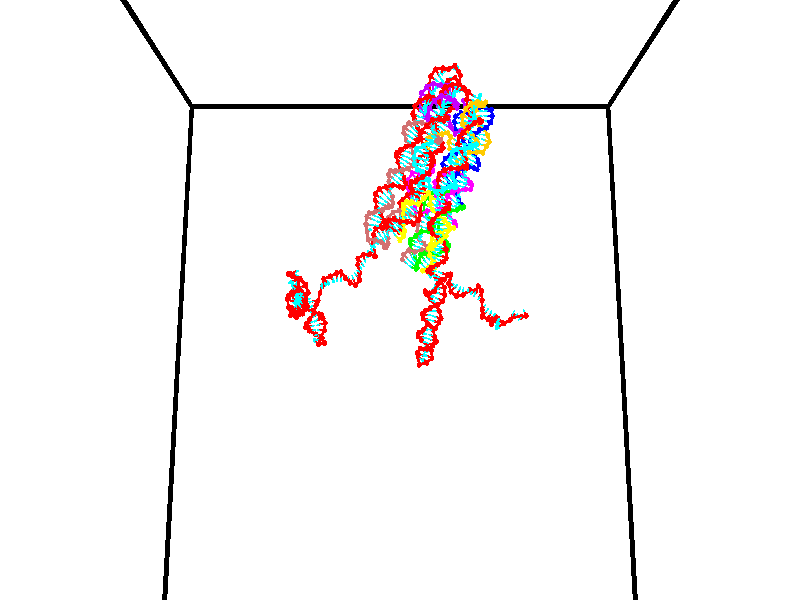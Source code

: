 // switches for output
#declare DRAW_BASES = 1; // possible values are 0, 1; only relevant for DNA ribbons
#declare DRAW_BASES_TYPE = 3; // possible values are 1, 2, 3; only relevant for DNA ribbons
#declare DRAW_FOG = 0; // set to 1 to enable fog

#include "colors.inc"

#include "transforms.inc"
background { rgb <1, 1, 1>}

#default {
   normal{
       ripples 0.25
       frequency 0.20
       turbulence 0.2
       lambda 5
   }
	finish {
		phong 0.1
		phong_size 40.
	}
}

// original window dimensions: 1024x640


// camera settings

camera {
	sky <0, 0.179814, -0.983701>
	up <0, 0.179814, -0.983701>
	right 1.6 * <1, 0, 0>
	location <35, 94.9851, 44.8844>
	look_at <35, 29.7336, 32.9568>
	direction <0, -65.2515, -11.9276>
	angle 67.0682
}


# declare cpy_camera_pos = <35, 94.9851, 44.8844>;
# if (DRAW_FOG = 1)
fog {
	fog_type 2
	up vnormalize(cpy_camera_pos)
	color rgbt<1,1,1,0.3>
	distance 1e-5
	fog_alt 3e-3
	fog_offset 56
}
# end


// LIGHTS

# declare lum = 6;
global_settings {
	ambient_light rgb lum * <0.05, 0.05, 0.05>
	max_trace_level 15
}# declare cpy_direct_light_amount = 0.25;
light_source
{	1000 * <-1, -1.16352, -0.803886>,
	rgb lum * cpy_direct_light_amount
	parallel
}

light_source
{	1000 * <1, 1.16352, 0.803886>,
	rgb lum * cpy_direct_light_amount
	parallel
}

// strand 0

// nucleotide -1

// particle -1
sphere {
	<24.072821, 35.097633, 34.607105> 0.250000
	pigment { color rgbt <1,0,0,0> }
	no_shadow
}
cylinder {
	<24.442019, 35.069733, 34.758480>,  <24.663536, 35.052994, 34.849304>, 0.100000
	pigment { color rgbt <1,0,0,0> }
	no_shadow
}
cylinder {
	<24.442019, 35.069733, 34.758480>,  <24.072821, 35.097633, 34.607105>, 0.100000
	pigment { color rgbt <1,0,0,0> }
	no_shadow
}

// particle -1
sphere {
	<24.442019, 35.069733, 34.758480> 0.100000
	pigment { color rgbt <1,0,0,0> }
	no_shadow
}
sphere {
	0, 1
	scale<0.080000,0.200000,0.300000>
	matrix <0.063385, 0.997560, 0.029272,
		-0.379560, -0.003030, 0.925162,
		0.922994, -0.069752, 0.378442,
		24.718916, 35.048805, 34.872013>
	pigment { color rgbt <0,1,1,0> }
	no_shadow
}
cylinder {
	<24.093624, 35.521980, 35.308289>,  <24.072821, 35.097633, 34.607105>, 0.130000
	pigment { color rgbt <1,0,0,0> }
	no_shadow
}

// nucleotide -1

// particle -1
sphere {
	<24.093624, 35.521980, 35.308289> 0.250000
	pigment { color rgbt <1,0,0,0> }
	no_shadow
}
cylinder {
	<24.379549, 35.476116, 35.032345>,  <24.551104, 35.448597, 34.866779>, 0.100000
	pigment { color rgbt <1,0,0,0> }
	no_shadow
}
cylinder {
	<24.379549, 35.476116, 35.032345>,  <24.093624, 35.521980, 35.308289>, 0.100000
	pigment { color rgbt <1,0,0,0> }
	no_shadow
}

// particle -1
sphere {
	<24.379549, 35.476116, 35.032345> 0.100000
	pigment { color rgbt <1,0,0,0> }
	no_shadow
}
sphere {
	0, 1
	scale<0.080000,0.200000,0.300000>
	matrix <-0.076189, 0.967828, -0.239800,
		0.695156, 0.223971, 0.683078,
		0.714810, -0.114656, -0.689855,
		24.593992, 35.441719, 34.825390>
	pigment { color rgbt <0,1,1,0> }
	no_shadow
}
cylinder {
	<24.706280, 35.753551, 35.494568>,  <24.093624, 35.521980, 35.308289>, 0.130000
	pigment { color rgbt <1,0,0,0> }
	no_shadow
}

// nucleotide -1

// particle -1
sphere {
	<24.706280, 35.753551, 35.494568> 0.250000
	pigment { color rgbt <1,0,0,0> }
	no_shadow
}
cylinder {
	<24.702095, 35.781166, 35.095543>,  <24.699585, 35.797733, 34.856129>, 0.100000
	pigment { color rgbt <1,0,0,0> }
	no_shadow
}
cylinder {
	<24.702095, 35.781166, 35.095543>,  <24.706280, 35.753551, 35.494568>, 0.100000
	pigment { color rgbt <1,0,0,0> }
	no_shadow
}

// particle -1
sphere {
	<24.702095, 35.781166, 35.095543> 0.100000
	pigment { color rgbt <1,0,0,0> }
	no_shadow
}
sphere {
	0, 1
	scale<0.080000,0.200000,0.300000>
	matrix <0.259039, 0.963745, 0.063981,
		0.965810, -0.257738, -0.027964,
		-0.010460, 0.069037, -0.997559,
		24.698957, 35.801876, 34.796276>
	pigment { color rgbt <0,1,1,0> }
	no_shadow
}
cylinder {
	<25.399715, 36.157742, 35.258888>,  <24.706280, 35.753551, 35.494568>, 0.130000
	pigment { color rgbt <1,0,0,0> }
	no_shadow
}

// nucleotide -1

// particle -1
sphere {
	<25.399715, 36.157742, 35.258888> 0.250000
	pigment { color rgbt <1,0,0,0> }
	no_shadow
}
cylinder {
	<25.156309, 36.166885, 34.941605>,  <25.010265, 36.172371, 34.751232>, 0.100000
	pigment { color rgbt <1,0,0,0> }
	no_shadow
}
cylinder {
	<25.156309, 36.166885, 34.941605>,  <25.399715, 36.157742, 35.258888>, 0.100000
	pigment { color rgbt <1,0,0,0> }
	no_shadow
}

// particle -1
sphere {
	<25.156309, 36.166885, 34.941605> 0.100000
	pigment { color rgbt <1,0,0,0> }
	no_shadow
}
sphere {
	0, 1
	scale<0.080000,0.200000,0.300000>
	matrix <0.334378, 0.913898, -0.230179,
		0.719652, -0.405301, -0.563766,
		-0.608516, 0.022862, -0.793212,
		24.973755, 36.173744, 34.703640>
	pigment { color rgbt <0,1,1,0> }
	no_shadow
}
cylinder {
	<25.860054, 36.344624, 34.681797>,  <25.399715, 36.157742, 35.258888>, 0.130000
	pigment { color rgbt <1,0,0,0> }
	no_shadow
}

// nucleotide -1

// particle -1
sphere {
	<25.860054, 36.344624, 34.681797> 0.250000
	pigment { color rgbt <1,0,0,0> }
	no_shadow
}
cylinder {
	<25.477829, 36.429657, 34.600109>,  <25.248493, 36.480675, 34.551094>, 0.100000
	pigment { color rgbt <1,0,0,0> }
	no_shadow
}
cylinder {
	<25.477829, 36.429657, 34.600109>,  <25.860054, 36.344624, 34.681797>, 0.100000
	pigment { color rgbt <1,0,0,0> }
	no_shadow
}

// particle -1
sphere {
	<25.477829, 36.429657, 34.600109> 0.100000
	pigment { color rgbt <1,0,0,0> }
	no_shadow
}
sphere {
	0, 1
	scale<0.080000,0.200000,0.300000>
	matrix <0.256671, 0.940713, -0.221763,
		0.144972, -0.264327, -0.953475,
		-0.955564, 0.212580, -0.204222,
		25.191160, 36.493431, 34.538841>
	pigment { color rgbt <0,1,1,0> }
	no_shadow
}
cylinder {
	<25.733461, 36.587769, 33.922268>,  <25.860054, 36.344624, 34.681797>, 0.130000
	pigment { color rgbt <1,0,0,0> }
	no_shadow
}

// nucleotide -1

// particle -1
sphere {
	<25.733461, 36.587769, 33.922268> 0.250000
	pigment { color rgbt <1,0,0,0> }
	no_shadow
}
cylinder {
	<25.478670, 36.721710, 34.200008>,  <25.325794, 36.802074, 34.366653>, 0.100000
	pigment { color rgbt <1,0,0,0> }
	no_shadow
}
cylinder {
	<25.478670, 36.721710, 34.200008>,  <25.733461, 36.587769, 33.922268>, 0.100000
	pigment { color rgbt <1,0,0,0> }
	no_shadow
}

// particle -1
sphere {
	<25.478670, 36.721710, 34.200008> 0.100000
	pigment { color rgbt <1,0,0,0> }
	no_shadow
}
sphere {
	0, 1
	scale<0.080000,0.200000,0.300000>
	matrix <0.191487, 0.941229, -0.278247,
		-0.746719, -0.044278, -0.663664,
		-0.636980, 0.334855, 0.694355,
		25.287577, 36.822166, 34.408314>
	pigment { color rgbt <0,1,1,0> }
	no_shadow
}
cylinder {
	<25.329229, 37.064209, 33.589241>,  <25.733461, 36.587769, 33.922268>, 0.130000
	pigment { color rgbt <1,0,0,0> }
	no_shadow
}

// nucleotide -1

// particle -1
sphere {
	<25.329229, 37.064209, 33.589241> 0.250000
	pigment { color rgbt <1,0,0,0> }
	no_shadow
}
cylinder {
	<25.261127, 37.176495, 33.967068>,  <25.220266, 37.243866, 34.193764>, 0.100000
	pigment { color rgbt <1,0,0,0> }
	no_shadow
}
cylinder {
	<25.261127, 37.176495, 33.967068>,  <25.329229, 37.064209, 33.589241>, 0.100000
	pigment { color rgbt <1,0,0,0> }
	no_shadow
}

// particle -1
sphere {
	<25.261127, 37.176495, 33.967068> 0.100000
	pigment { color rgbt <1,0,0,0> }
	no_shadow
}
sphere {
	0, 1
	scale<0.080000,0.200000,0.300000>
	matrix <-0.001143, 0.958507, -0.285066,
		-0.985399, -0.049614, -0.162872,
		-0.170257, 0.280718, 0.944569,
		25.210051, 37.260712, 34.250439>
	pigment { color rgbt <0,1,1,0> }
	no_shadow
}
cylinder {
	<24.570791, 37.438759, 33.674271>,  <25.329229, 37.064209, 33.589241>, 0.130000
	pigment { color rgbt <1,0,0,0> }
	no_shadow
}

// nucleotide -1

// particle -1
sphere {
	<24.570791, 37.438759, 33.674271> 0.250000
	pigment { color rgbt <1,0,0,0> }
	no_shadow
}
cylinder {
	<24.849566, 37.561634, 33.933475>,  <25.016830, 37.635357, 34.088997>, 0.100000
	pigment { color rgbt <1,0,0,0> }
	no_shadow
}
cylinder {
	<24.849566, 37.561634, 33.933475>,  <24.570791, 37.438759, 33.674271>, 0.100000
	pigment { color rgbt <1,0,0,0> }
	no_shadow
}

// particle -1
sphere {
	<24.849566, 37.561634, 33.933475> 0.100000
	pigment { color rgbt <1,0,0,0> }
	no_shadow
}
sphere {
	0, 1
	scale<0.080000,0.200000,0.300000>
	matrix <-0.050026, 0.922235, -0.383379,
		-0.715385, 0.234774, 0.658107,
		0.696937, 0.307186, 0.648009,
		25.058647, 37.653790, 34.127876>
	pigment { color rgbt <0,1,1,0> }
	no_shadow
}
cylinder {
	<24.260412, 37.981800, 34.126362>,  <24.570791, 37.438759, 33.674271>, 0.130000
	pigment { color rgbt <1,0,0,0> }
	no_shadow
}

// nucleotide -1

// particle -1
sphere {
	<24.260412, 37.981800, 34.126362> 0.250000
	pigment { color rgbt <1,0,0,0> }
	no_shadow
}
cylinder {
	<24.654903, 38.034016, 34.085743>,  <24.891598, 38.065346, 34.061371>, 0.100000
	pigment { color rgbt <1,0,0,0> }
	no_shadow
}
cylinder {
	<24.654903, 38.034016, 34.085743>,  <24.260412, 37.981800, 34.126362>, 0.100000
	pigment { color rgbt <1,0,0,0> }
	no_shadow
}

// particle -1
sphere {
	<24.654903, 38.034016, 34.085743> 0.100000
	pigment { color rgbt <1,0,0,0> }
	no_shadow
}
sphere {
	0, 1
	scale<0.080000,0.200000,0.300000>
	matrix <-0.161409, 0.893536, -0.418976,
		0.036043, 0.429597, 0.902301,
		0.986229, 0.130538, -0.101547,
		24.950771, 38.073177, 34.055279>
	pigment { color rgbt <0,1,1,0> }
	no_shadow
}
cylinder {
	<24.395016, 38.712181, 34.391239>,  <24.260412, 37.981800, 34.126362>, 0.130000
	pigment { color rgbt <1,0,0,0> }
	no_shadow
}

// nucleotide -1

// particle -1
sphere {
	<24.395016, 38.712181, 34.391239> 0.250000
	pigment { color rgbt <1,0,0,0> }
	no_shadow
}
cylinder {
	<24.705656, 38.612522, 34.159786>,  <24.892040, 38.552727, 34.020912>, 0.100000
	pigment { color rgbt <1,0,0,0> }
	no_shadow
}
cylinder {
	<24.705656, 38.612522, 34.159786>,  <24.395016, 38.712181, 34.391239>, 0.100000
	pigment { color rgbt <1,0,0,0> }
	no_shadow
}

// particle -1
sphere {
	<24.705656, 38.612522, 34.159786> 0.100000
	pigment { color rgbt <1,0,0,0> }
	no_shadow
}
sphere {
	0, 1
	scale<0.080000,0.200000,0.300000>
	matrix <-0.103913, 0.855237, -0.507713,
		0.621366, 0.454417, 0.638286,
		0.776599, -0.249149, -0.578635,
		24.938635, 38.537777, 33.986195>
	pigment { color rgbt <0,1,1,0> }
	no_shadow
}
cylinder {
	<24.891645, 39.366028, 34.266800>,  <24.395016, 38.712181, 34.391239>, 0.130000
	pigment { color rgbt <1,0,0,0> }
	no_shadow
}

// nucleotide -1

// particle -1
sphere {
	<24.891645, 39.366028, 34.266800> 0.250000
	pigment { color rgbt <1,0,0,0> }
	no_shadow
}
cylinder {
	<24.929144, 39.108971, 33.962635>,  <24.951643, 38.954735, 33.780136>, 0.100000
	pigment { color rgbt <1,0,0,0> }
	no_shadow
}
cylinder {
	<24.929144, 39.108971, 33.962635>,  <24.891645, 39.366028, 34.266800>, 0.100000
	pigment { color rgbt <1,0,0,0> }
	no_shadow
}

// particle -1
sphere {
	<24.929144, 39.108971, 33.962635> 0.100000
	pigment { color rgbt <1,0,0,0> }
	no_shadow
}
sphere {
	0, 1
	scale<0.080000,0.200000,0.300000>
	matrix <-0.069731, 0.757659, -0.648915,
		0.993151, 0.113858, 0.026216,
		0.093747, -0.642643, -0.760409,
		24.957268, 38.916180, 33.734512>
	pigment { color rgbt <0,1,1,0> }
	no_shadow
}
cylinder {
	<25.528149, 39.527050, 33.847191>,  <24.891645, 39.366028, 34.266800>, 0.130000
	pigment { color rgbt <1,0,0,0> }
	no_shadow
}

// nucleotide -1

// particle -1
sphere {
	<25.528149, 39.527050, 33.847191> 0.250000
	pigment { color rgbt <1,0,0,0> }
	no_shadow
}
cylinder {
	<25.204350, 39.368938, 33.673542>,  <25.010071, 39.274071, 33.569351>, 0.100000
	pigment { color rgbt <1,0,0,0> }
	no_shadow
}
cylinder {
	<25.204350, 39.368938, 33.673542>,  <25.528149, 39.527050, 33.847191>, 0.100000
	pigment { color rgbt <1,0,0,0> }
	no_shadow
}

// particle -1
sphere {
	<25.204350, 39.368938, 33.673542> 0.100000
	pigment { color rgbt <1,0,0,0> }
	no_shadow
}
sphere {
	0, 1
	scale<0.080000,0.200000,0.300000>
	matrix <-0.138333, 0.847002, -0.513275,
		0.570592, -0.355442, -0.740328,
		-0.809499, -0.395283, -0.434124,
		24.961500, 39.250355, 33.543304>
	pigment { color rgbt <0,1,1,0> }
	no_shadow
}
cylinder {
	<25.480179, 39.655415, 33.113113>,  <25.528149, 39.527050, 33.847191>, 0.130000
	pigment { color rgbt <1,0,0,0> }
	no_shadow
}

// nucleotide -1

// particle -1
sphere {
	<25.480179, 39.655415, 33.113113> 0.250000
	pigment { color rgbt <1,0,0,0> }
	no_shadow
}
cylinder {
	<25.100721, 39.609455, 33.231014>,  <24.873047, 39.581879, 33.301754>, 0.100000
	pigment { color rgbt <1,0,0,0> }
	no_shadow
}
cylinder {
	<25.100721, 39.609455, 33.231014>,  <25.480179, 39.655415, 33.113113>, 0.100000
	pigment { color rgbt <1,0,0,0> }
	no_shadow
}

// particle -1
sphere {
	<25.100721, 39.609455, 33.231014> 0.100000
	pigment { color rgbt <1,0,0,0> }
	no_shadow
}
sphere {
	0, 1
	scale<0.080000,0.200000,0.300000>
	matrix <-0.257209, 0.822571, -0.507170,
		-0.184181, -0.556935, -0.809877,
		-0.948642, -0.114897, 0.294750,
		24.816130, 39.574986, 33.319439>
	pigment { color rgbt <0,1,1,0> }
	no_shadow
}
cylinder {
	<24.782507, 39.876705, 32.770405>,  <25.480179, 39.655415, 33.113113>, 0.130000
	pigment { color rgbt <1,0,0,0> }
	no_shadow
}

// nucleotide -1

// particle -1
sphere {
	<24.782507, 39.876705, 32.770405> 0.250000
	pigment { color rgbt <1,0,0,0> }
	no_shadow
}
cylinder {
	<25.032181, 39.624870, 32.585358>,  <25.181986, 39.473770, 32.474331>, 0.100000
	pigment { color rgbt <1,0,0,0> }
	no_shadow
}
cylinder {
	<25.032181, 39.624870, 32.585358>,  <24.782507, 39.876705, 32.770405>, 0.100000
	pigment { color rgbt <1,0,0,0> }
	no_shadow
}

// particle -1
sphere {
	<25.032181, 39.624870, 32.585358> 0.100000
	pigment { color rgbt <1,0,0,0> }
	no_shadow
}
sphere {
	0, 1
	scale<0.080000,0.200000,0.300000>
	matrix <0.036530, -0.567960, 0.822245,
		-0.780422, -0.530133, -0.331514,
		0.624186, -0.629588, -0.462614,
		25.219437, 39.435993, 32.446575>
	pigment { color rgbt <0,1,1,0> }
	no_shadow
}
cylinder {
	<24.470076, 39.194141, 32.626373>,  <24.782507, 39.876705, 32.770405>, 0.130000
	pigment { color rgbt <1,0,0,0> }
	no_shadow
}

// nucleotide -1

// particle -1
sphere {
	<24.470076, 39.194141, 32.626373> 0.250000
	pigment { color rgbt <1,0,0,0> }
	no_shadow
}
cylinder {
	<24.863607, 39.212090, 32.695732>,  <25.099726, 39.222858, 32.737347>, 0.100000
	pigment { color rgbt <1,0,0,0> }
	no_shadow
}
cylinder {
	<24.863607, 39.212090, 32.695732>,  <24.470076, 39.194141, 32.626373>, 0.100000
	pigment { color rgbt <1,0,0,0> }
	no_shadow
}

// particle -1
sphere {
	<24.863607, 39.212090, 32.695732> 0.100000
	pigment { color rgbt <1,0,0,0> }
	no_shadow
}
sphere {
	0, 1
	scale<0.080000,0.200000,0.300000>
	matrix <-0.114785, -0.585238, 0.802696,
		0.137499, -0.809619, -0.570623,
		0.983829, 0.044871, 0.173402,
		25.158756, 39.225552, 32.747753>
	pigment { color rgbt <0,1,1,0> }
	no_shadow
}
cylinder {
	<24.741127, 38.522915, 32.647789>,  <24.470076, 39.194141, 32.626373>, 0.130000
	pigment { color rgbt <1,0,0,0> }
	no_shadow
}

// nucleotide -1

// particle -1
sphere {
	<24.741127, 38.522915, 32.647789> 0.250000
	pigment { color rgbt <1,0,0,0> }
	no_shadow
}
cylinder {
	<24.983500, 38.739746, 32.880684>,  <25.128923, 38.869843, 33.020420>, 0.100000
	pigment { color rgbt <1,0,0,0> }
	no_shadow
}
cylinder {
	<24.983500, 38.739746, 32.880684>,  <24.741127, 38.522915, 32.647789>, 0.100000
	pigment { color rgbt <1,0,0,0> }
	no_shadow
}

// particle -1
sphere {
	<24.983500, 38.739746, 32.880684> 0.100000
	pigment { color rgbt <1,0,0,0> }
	no_shadow
}
sphere {
	0, 1
	scale<0.080000,0.200000,0.300000>
	matrix <0.012541, -0.738319, 0.674335,
		0.795419, -0.401298, -0.454168,
		0.605930, 0.542074, 0.582241,
		25.165279, 38.902367, 33.055355>
	pigment { color rgbt <0,1,1,0> }
	no_shadow
}
cylinder {
	<25.394047, 38.103458, 32.787933>,  <24.741127, 38.522915, 32.647789>, 0.130000
	pigment { color rgbt <1,0,0,0> }
	no_shadow
}

// nucleotide -1

// particle -1
sphere {
	<25.394047, 38.103458, 32.787933> 0.250000
	pigment { color rgbt <1,0,0,0> }
	no_shadow
}
cylinder {
	<25.282259, 38.374039, 33.060493>,  <25.215187, 38.536388, 33.224030>, 0.100000
	pigment { color rgbt <1,0,0,0> }
	no_shadow
}
cylinder {
	<25.282259, 38.374039, 33.060493>,  <25.394047, 38.103458, 32.787933>, 0.100000
	pigment { color rgbt <1,0,0,0> }
	no_shadow
}

// particle -1
sphere {
	<25.282259, 38.374039, 33.060493> 0.100000
	pigment { color rgbt <1,0,0,0> }
	no_shadow
}
sphere {
	0, 1
	scale<0.080000,0.200000,0.300000>
	matrix <0.085494, -0.689328, 0.719387,
		0.956341, 0.259301, 0.134813,
		-0.279468, 0.676454, 0.681402,
		25.198418, 38.576973, 33.264915>
	pigment { color rgbt <0,1,1,0> }
	no_shadow
}
cylinder {
	<25.944113, 38.109421, 33.257679>,  <25.394047, 38.103458, 32.787933>, 0.130000
	pigment { color rgbt <1,0,0,0> }
	no_shadow
}

// nucleotide -1

// particle -1
sphere {
	<25.944113, 38.109421, 33.257679> 0.250000
	pigment { color rgbt <1,0,0,0> }
	no_shadow
}
cylinder {
	<25.616198, 38.233292, 33.450367>,  <25.419449, 38.307613, 33.565979>, 0.100000
	pigment { color rgbt <1,0,0,0> }
	no_shadow
}
cylinder {
	<25.616198, 38.233292, 33.450367>,  <25.944113, 38.109421, 33.257679>, 0.100000
	pigment { color rgbt <1,0,0,0> }
	no_shadow
}

// particle -1
sphere {
	<25.616198, 38.233292, 33.450367> 0.100000
	pigment { color rgbt <1,0,0,0> }
	no_shadow
}
sphere {
	0, 1
	scale<0.080000,0.200000,0.300000>
	matrix <0.239221, -0.579093, 0.779375,
		0.520311, 0.754158, 0.400652,
		-0.819786, 0.309673, 0.481719,
		25.370262, 38.326195, 33.594883>
	pigment { color rgbt <0,1,1,0> }
	no_shadow
}
cylinder {
	<26.197922, 38.272911, 33.932682>,  <25.944113, 38.109421, 33.257679>, 0.130000
	pigment { color rgbt <1,0,0,0> }
	no_shadow
}

// nucleotide -1

// particle -1
sphere {
	<26.197922, 38.272911, 33.932682> 0.250000
	pigment { color rgbt <1,0,0,0> }
	no_shadow
}
cylinder {
	<25.802841, 38.216412, 33.959499>,  <25.565792, 38.182510, 33.975590>, 0.100000
	pigment { color rgbt <1,0,0,0> }
	no_shadow
}
cylinder {
	<25.802841, 38.216412, 33.959499>,  <26.197922, 38.272911, 33.932682>, 0.100000
	pigment { color rgbt <1,0,0,0> }
	no_shadow
}

// particle -1
sphere {
	<25.802841, 38.216412, 33.959499> 0.100000
	pigment { color rgbt <1,0,0,0> }
	no_shadow
}
sphere {
	0, 1
	scale<0.080000,0.200000,0.300000>
	matrix <0.136525, -0.570134, 0.810129,
		-0.076208, 0.809318, 0.582406,
		-0.987701, -0.141252, 0.067043,
		25.506531, 38.174038, 33.979610>
	pigment { color rgbt <0,1,1,0> }
	no_shadow
}
cylinder {
	<25.933462, 38.314064, 34.710873>,  <26.197922, 38.272911, 33.932682>, 0.130000
	pigment { color rgbt <1,0,0,0> }
	no_shadow
}

// nucleotide -1

// particle -1
sphere {
	<25.933462, 38.314064, 34.710873> 0.250000
	pigment { color rgbt <1,0,0,0> }
	no_shadow
}
cylinder {
	<25.715641, 38.097000, 34.455067>,  <25.584949, 37.966763, 34.301582>, 0.100000
	pigment { color rgbt <1,0,0,0> }
	no_shadow
}
cylinder {
	<25.715641, 38.097000, 34.455067>,  <25.933462, 38.314064, 34.710873>, 0.100000
	pigment { color rgbt <1,0,0,0> }
	no_shadow
}

// particle -1
sphere {
	<25.715641, 38.097000, 34.455067> 0.100000
	pigment { color rgbt <1,0,0,0> }
	no_shadow
}
sphere {
	0, 1
	scale<0.080000,0.200000,0.300000>
	matrix <0.053514, -0.783413, 0.619193,
		-0.837018, 0.302960, 0.455649,
		-0.544552, -0.542660, -0.639518,
		25.552275, 37.934200, 34.263210>
	pigment { color rgbt <0,1,1,0> }
	no_shadow
}
cylinder {
	<25.853685, 37.734131, 35.164673>,  <25.933462, 38.314064, 34.710873>, 0.130000
	pigment { color rgbt <1,0,0,0> }
	no_shadow
}

// nucleotide -1

// particle -1
sphere {
	<25.853685, 37.734131, 35.164673> 0.250000
	pigment { color rgbt <1,0,0,0> }
	no_shadow
}
cylinder {
	<25.555088, 37.758335, 34.899620>,  <25.375929, 37.772858, 34.740589>, 0.100000
	pigment { color rgbt <1,0,0,0> }
	no_shadow
}
cylinder {
	<25.555088, 37.758335, 34.899620>,  <25.853685, 37.734131, 35.164673>, 0.100000
	pigment { color rgbt <1,0,0,0> }
	no_shadow
}

// particle -1
sphere {
	<25.555088, 37.758335, 34.899620> 0.100000
	pigment { color rgbt <1,0,0,0> }
	no_shadow
}
sphere {
	0, 1
	scale<0.080000,0.200000,0.300000>
	matrix <-0.366805, -0.868297, 0.333936,
		-0.555159, 0.492340, 0.670373,
		-0.746493, 0.060508, -0.662636,
		25.331141, 37.776489, 34.700829>
	pigment { color rgbt <0,1,1,0> }
	no_shadow
}
cylinder {
	<25.172531, 37.682755, 35.477081>,  <25.853685, 37.734131, 35.164673>, 0.130000
	pigment { color rgbt <1,0,0,0> }
	no_shadow
}

// nucleotide -1

// particle -1
sphere {
	<25.172531, 37.682755, 35.477081> 0.250000
	pigment { color rgbt <1,0,0,0> }
	no_shadow
}
cylinder {
	<25.129108, 37.567448, 35.096531>,  <25.103056, 37.498264, 34.868202>, 0.100000
	pigment { color rgbt <1,0,0,0> }
	no_shadow
}
cylinder {
	<25.129108, 37.567448, 35.096531>,  <25.172531, 37.682755, 35.477081>, 0.100000
	pigment { color rgbt <1,0,0,0> }
	no_shadow
}

// particle -1
sphere {
	<25.129108, 37.567448, 35.096531> 0.100000
	pigment { color rgbt <1,0,0,0> }
	no_shadow
}
sphere {
	0, 1
	scale<0.080000,0.200000,0.300000>
	matrix <-0.336397, -0.889919, 0.308029,
		-0.935443, 0.353478, -0.000367,
		-0.108555, -0.288267, -0.951377,
		25.096542, 37.480968, 34.811119>
	pigment { color rgbt <0,1,1,0> }
	no_shadow
}
cylinder {
	<24.546095, 37.308514, 35.398777>,  <25.172531, 37.682755, 35.477081>, 0.130000
	pigment { color rgbt <1,0,0,0> }
	no_shadow
}

// nucleotide -1

// particle -1
sphere {
	<24.546095, 37.308514, 35.398777> 0.250000
	pigment { color rgbt <1,0,0,0> }
	no_shadow
}
cylinder {
	<24.779190, 37.166309, 35.106468>,  <24.919048, 37.080986, 34.931084>, 0.100000
	pigment { color rgbt <1,0,0,0> }
	no_shadow
}
cylinder {
	<24.779190, 37.166309, 35.106468>,  <24.546095, 37.308514, 35.398777>, 0.100000
	pigment { color rgbt <1,0,0,0> }
	no_shadow
}

// particle -1
sphere {
	<24.779190, 37.166309, 35.106468> 0.100000
	pigment { color rgbt <1,0,0,0> }
	no_shadow
}
sphere {
	0, 1
	scale<0.080000,0.200000,0.300000>
	matrix <-0.215026, -0.934638, 0.283223,
		-0.783695, -0.007911, -0.621096,
		0.582740, -0.355512, -0.730770,
		24.954012, 37.059654, 34.887238>
	pigment { color rgbt <0,1,1,0> }
	no_shadow
}
cylinder {
	<24.128014, 36.830048, 34.901897>,  <24.546095, 37.308514, 35.398777>, 0.130000
	pigment { color rgbt <1,0,0,0> }
	no_shadow
}

// nucleotide -1

// particle -1
sphere {
	<24.128014, 36.830048, 34.901897> 0.250000
	pigment { color rgbt <1,0,0,0> }
	no_shadow
}
cylinder {
	<24.519808, 36.749973, 34.911137>,  <24.754885, 36.701927, 34.916679>, 0.100000
	pigment { color rgbt <1,0,0,0> }
	no_shadow
}
cylinder {
	<24.519808, 36.749973, 34.911137>,  <24.128014, 36.830048, 34.901897>, 0.100000
	pigment { color rgbt <1,0,0,0> }
	no_shadow
}

// particle -1
sphere {
	<24.519808, 36.749973, 34.911137> 0.100000
	pigment { color rgbt <1,0,0,0> }
	no_shadow
}
sphere {
	0, 1
	scale<0.080000,0.200000,0.300000>
	matrix <-0.192103, -0.892961, 0.407083,
		-0.060866, -0.403169, -0.913099,
		0.979486, -0.200186, 0.023099,
		24.813654, 36.689919, 34.918068>
	pigment { color rgbt <0,1,1,0> }
	no_shadow
}
cylinder {
	<23.946987, 36.684605, 34.166767>,  <24.128014, 36.830048, 34.901897>, 0.130000
	pigment { color rgbt <1,0,0,0> }
	no_shadow
}

// nucleotide -1

// particle -1
sphere {
	<23.946987, 36.684605, 34.166767> 0.250000
	pigment { color rgbt <1,0,0,0> }
	no_shadow
}
cylinder {
	<24.325554, 36.629459, 34.283585>,  <24.552694, 36.596371, 34.353676>, 0.100000
	pigment { color rgbt <1,0,0,0> }
	no_shadow
}
cylinder {
	<24.325554, 36.629459, 34.283585>,  <23.946987, 36.684605, 34.166767>, 0.100000
	pigment { color rgbt <1,0,0,0> }
	no_shadow
}

// particle -1
sphere {
	<24.325554, 36.629459, 34.283585> 0.100000
	pigment { color rgbt <1,0,0,0> }
	no_shadow
}
sphere {
	0, 1
	scale<0.080000,0.200000,0.300000>
	matrix <-0.196693, -0.963295, 0.182687,
		0.256137, -0.230341, -0.938796,
		0.946417, -0.137862, 0.292042,
		24.609480, 36.588100, 34.371197>
	pigment { color rgbt <0,1,1,0> }
	no_shadow
}
cylinder {
	<24.232546, 36.364059, 33.639591>,  <23.946987, 36.684605, 34.166767>, 0.130000
	pigment { color rgbt <1,0,0,0> }
	no_shadow
}

// nucleotide -1

// particle -1
sphere {
	<24.232546, 36.364059, 33.639591> 0.250000
	pigment { color rgbt <1,0,0,0> }
	no_shadow
}
cylinder {
	<24.441422, 36.290409, 33.972679>,  <24.566748, 36.246220, 34.172531>, 0.100000
	pigment { color rgbt <1,0,0,0> }
	no_shadow
}
cylinder {
	<24.441422, 36.290409, 33.972679>,  <24.232546, 36.364059, 33.639591>, 0.100000
	pigment { color rgbt <1,0,0,0> }
	no_shadow
}

// particle -1
sphere {
	<24.441422, 36.290409, 33.972679> 0.100000
	pigment { color rgbt <1,0,0,0> }
	no_shadow
}
sphere {
	0, 1
	scale<0.080000,0.200000,0.300000>
	matrix <-0.142292, -0.981539, -0.127806,
		0.840876, -0.051750, -0.538748,
		0.522189, -0.184129, 0.832716,
		24.598078, 36.235172, 34.222492>
	pigment { color rgbt <0,1,1,0> }
	no_shadow
}
cylinder {
	<24.744997, 35.975105, 33.492035>,  <24.232546, 36.364059, 33.639591>, 0.130000
	pigment { color rgbt <1,0,0,0> }
	no_shadow
}

// nucleotide -1

// particle -1
sphere {
	<24.744997, 35.975105, 33.492035> 0.250000
	pigment { color rgbt <1,0,0,0> }
	no_shadow
}
cylinder {
	<24.705935, 35.925144, 33.886974>,  <24.682497, 35.895168, 34.123940>, 0.100000
	pigment { color rgbt <1,0,0,0> }
	no_shadow
}
cylinder {
	<24.705935, 35.925144, 33.886974>,  <24.744997, 35.975105, 33.492035>, 0.100000
	pigment { color rgbt <1,0,0,0> }
	no_shadow
}

// particle -1
sphere {
	<24.705935, 35.925144, 33.886974> 0.100000
	pigment { color rgbt <1,0,0,0> }
	no_shadow
}
sphere {
	0, 1
	scale<0.080000,0.200000,0.300000>
	matrix <0.098846, -0.988406, -0.115255,
		0.990299, 0.086340, 0.108872,
		-0.097659, -0.124899, 0.987352,
		24.676638, 35.887676, 34.183178>
	pigment { color rgbt <0,1,1,0> }
	no_shadow
}
cylinder {
	<25.002483, 35.255714, 33.566814>,  <24.744997, 35.975105, 33.492035>, 0.130000
	pigment { color rgbt <1,0,0,0> }
	no_shadow
}

// nucleotide -1

// particle -1
sphere {
	<25.002483, 35.255714, 33.566814> 0.250000
	pigment { color rgbt <1,0,0,0> }
	no_shadow
}
cylinder {
	<24.789440, 35.323586, 33.898487>,  <24.661613, 35.364307, 34.097488>, 0.100000
	pigment { color rgbt <1,0,0,0> }
	no_shadow
}
cylinder {
	<24.789440, 35.323586, 33.898487>,  <25.002483, 35.255714, 33.566814>, 0.100000
	pigment { color rgbt <1,0,0,0> }
	no_shadow
}

// particle -1
sphere {
	<24.789440, 35.323586, 33.898487> 0.100000
	pigment { color rgbt <1,0,0,0> }
	no_shadow
}
sphere {
	0, 1
	scale<0.080000,0.200000,0.300000>
	matrix <-0.136357, -0.984103, 0.113792,
		0.835305, -0.052458, 0.547279,
		-0.532610, 0.169676, 0.829179,
		24.629658, 35.374489, 34.147240>
	pigment { color rgbt <0,1,1,0> }
	no_shadow
}
cylinder {
	<25.259842, 34.809860, 34.132668>,  <25.002483, 35.255714, 33.566814>, 0.130000
	pigment { color rgbt <1,0,0,0> }
	no_shadow
}

// nucleotide -1

// particle -1
sphere {
	<25.259842, 34.809860, 34.132668> 0.250000
	pigment { color rgbt <1,0,0,0> }
	no_shadow
}
cylinder {
	<24.877016, 34.912315, 34.186962>,  <24.647322, 34.973789, 34.219540>, 0.100000
	pigment { color rgbt <1,0,0,0> }
	no_shadow
}
cylinder {
	<24.877016, 34.912315, 34.186962>,  <25.259842, 34.809860, 34.132668>, 0.100000
	pigment { color rgbt <1,0,0,0> }
	no_shadow
}

// particle -1
sphere {
	<24.877016, 34.912315, 34.186962> 0.100000
	pigment { color rgbt <1,0,0,0> }
	no_shadow
}
sphere {
	0, 1
	scale<0.080000,0.200000,0.300000>
	matrix <-0.238731, -0.962054, 0.132140,
		0.164431, 0.094062, 0.981894,
		-0.957064, 0.256136, 0.135736,
		24.589897, 34.989155, 34.227684>
	pigment { color rgbt <0,1,1,0> }
	no_shadow
}
cylinder {
	<25.016642, 34.320370, 33.645889>,  <25.259842, 34.809860, 34.132668>, 0.130000
	pigment { color rgbt <1,0,0,0> }
	no_shadow
}

// nucleotide -1

// particle -1
sphere {
	<25.016642, 34.320370, 33.645889> 0.250000
	pigment { color rgbt <1,0,0,0> }
	no_shadow
}
cylinder {
	<25.325687, 34.067532, 33.622135>,  <25.511114, 33.915829, 33.607883>, 0.100000
	pigment { color rgbt <1,0,0,0> }
	no_shadow
}
cylinder {
	<25.325687, 34.067532, 33.622135>,  <25.016642, 34.320370, 33.645889>, 0.100000
	pigment { color rgbt <1,0,0,0> }
	no_shadow
}

// particle -1
sphere {
	<25.325687, 34.067532, 33.622135> 0.100000
	pigment { color rgbt <1,0,0,0> }
	no_shadow
}
sphere {
	0, 1
	scale<0.080000,0.200000,0.300000>
	matrix <0.065321, -0.013900, 0.997767,
		-0.631506, -0.774769, 0.030549,
		0.772614, -0.632092, -0.059387,
		25.557472, 33.877903, 33.604321>
	pigment { color rgbt <0,1,1,0> }
	no_shadow
}
cylinder {
	<24.810177, 33.817253, 34.167233>,  <25.016642, 34.320370, 33.645889>, 0.130000
	pigment { color rgbt <1,0,0,0> }
	no_shadow
}

// nucleotide -1

// particle -1
sphere {
	<24.810177, 33.817253, 34.167233> 0.250000
	pigment { color rgbt <1,0,0,0> }
	no_shadow
}
cylinder {
	<25.203129, 33.825882, 34.092972>,  <25.438900, 33.831059, 34.048416>, 0.100000
	pigment { color rgbt <1,0,0,0> }
	no_shadow
}
cylinder {
	<25.203129, 33.825882, 34.092972>,  <24.810177, 33.817253, 34.167233>, 0.100000
	pigment { color rgbt <1,0,0,0> }
	no_shadow
}

// particle -1
sphere {
	<25.203129, 33.825882, 34.092972> 0.100000
	pigment { color rgbt <1,0,0,0> }
	no_shadow
}
sphere {
	0, 1
	scale<0.080000,0.200000,0.300000>
	matrix <0.186665, -0.063076, 0.980397,
		0.009443, -0.997775, -0.065992,
		0.982378, 0.021576, -0.185654,
		25.497843, 33.832355, 34.037277>
	pigment { color rgbt <0,1,1,0> }
	no_shadow
}
cylinder {
	<25.182306, 33.205509, 34.429909>,  <24.810177, 33.817253, 34.167233>, 0.130000
	pigment { color rgbt <1,0,0,0> }
	no_shadow
}

// nucleotide -1

// particle -1
sphere {
	<25.182306, 33.205509, 34.429909> 0.250000
	pigment { color rgbt <1,0,0,0> }
	no_shadow
}
cylinder {
	<25.464733, 33.486942, 34.397816>,  <25.634190, 33.655804, 34.378559>, 0.100000
	pigment { color rgbt <1,0,0,0> }
	no_shadow
}
cylinder {
	<25.464733, 33.486942, 34.397816>,  <25.182306, 33.205509, 34.429909>, 0.100000
	pigment { color rgbt <1,0,0,0> }
	no_shadow
}

// particle -1
sphere {
	<25.464733, 33.486942, 34.397816> 0.100000
	pigment { color rgbt <1,0,0,0> }
	no_shadow
}
sphere {
	0, 1
	scale<0.080000,0.200000,0.300000>
	matrix <0.421774, -0.326819, 0.845752,
		0.568838, -0.630997, -0.527510,
		0.706067, 0.703586, -0.080231,
		25.676554, 33.698017, 34.373745>
	pigment { color rgbt <0,1,1,0> }
	no_shadow
}
cylinder {
	<25.878311, 32.916893, 34.502625>,  <25.182306, 33.205509, 34.429909>, 0.130000
	pigment { color rgbt <1,0,0,0> }
	no_shadow
}

// nucleotide -1

// particle -1
sphere {
	<25.878311, 32.916893, 34.502625> 0.250000
	pigment { color rgbt <1,0,0,0> }
	no_shadow
}
cylinder {
	<25.949192, 33.302208, 34.583305>,  <25.991720, 33.533398, 34.631714>, 0.100000
	pigment { color rgbt <1,0,0,0> }
	no_shadow
}
cylinder {
	<25.949192, 33.302208, 34.583305>,  <25.878311, 32.916893, 34.502625>, 0.100000
	pigment { color rgbt <1,0,0,0> }
	no_shadow
}

// particle -1
sphere {
	<25.949192, 33.302208, 34.583305> 0.100000
	pigment { color rgbt <1,0,0,0> }
	no_shadow
}
sphere {
	0, 1
	scale<0.080000,0.200000,0.300000>
	matrix <0.601432, -0.268217, 0.752555,
		0.779025, -0.012040, -0.626878,
		0.177200, 0.963283, 0.201707,
		26.002352, 33.591194, 34.643818>
	pigment { color rgbt <0,1,1,0> }
	no_shadow
}
cylinder {
	<26.552481, 32.957912, 34.785721>,  <25.878311, 32.916893, 34.502625>, 0.130000
	pigment { color rgbt <1,0,0,0> }
	no_shadow
}

// nucleotide -1

// particle -1
sphere {
	<26.552481, 32.957912, 34.785721> 0.250000
	pigment { color rgbt <1,0,0,0> }
	no_shadow
}
cylinder {
	<26.366524, 33.284710, 34.922192>,  <26.254950, 33.480789, 35.004074>, 0.100000
	pigment { color rgbt <1,0,0,0> }
	no_shadow
}
cylinder {
	<26.366524, 33.284710, 34.922192>,  <26.552481, 32.957912, 34.785721>, 0.100000
	pigment { color rgbt <1,0,0,0> }
	no_shadow
}

// particle -1
sphere {
	<26.366524, 33.284710, 34.922192> 0.100000
	pigment { color rgbt <1,0,0,0> }
	no_shadow
}
sphere {
	0, 1
	scale<0.080000,0.200000,0.300000>
	matrix <0.373139, -0.168655, 0.912317,
		0.802896, 0.551435, -0.226445,
		-0.464893, 0.816991, 0.341174,
		26.227057, 33.529808, 35.024544>
	pigment { color rgbt <0,1,1,0> }
	no_shadow
}
cylinder {
	<27.052399, 33.329262, 35.228592>,  <26.552481, 32.957912, 34.785721>, 0.130000
	pigment { color rgbt <1,0,0,0> }
	no_shadow
}

// nucleotide -1

// particle -1
sphere {
	<27.052399, 33.329262, 35.228592> 0.250000
	pigment { color rgbt <1,0,0,0> }
	no_shadow
}
cylinder {
	<26.683758, 33.429668, 35.347012>,  <26.462574, 33.489910, 35.418064>, 0.100000
	pigment { color rgbt <1,0,0,0> }
	no_shadow
}
cylinder {
	<26.683758, 33.429668, 35.347012>,  <27.052399, 33.329262, 35.228592>, 0.100000
	pigment { color rgbt <1,0,0,0> }
	no_shadow
}

// particle -1
sphere {
	<26.683758, 33.429668, 35.347012> 0.100000
	pigment { color rgbt <1,0,0,0> }
	no_shadow
}
sphere {
	0, 1
	scale<0.080000,0.200000,0.300000>
	matrix <0.292844, -0.050927, 0.954803,
		0.254746, 0.966643, -0.026574,
		-0.921600, 0.251015, 0.296049,
		26.407278, 33.504974, 35.435825>
	pigment { color rgbt <0,1,1,0> }
	no_shadow
}
cylinder {
	<26.975983, 33.967377, 35.022705>,  <27.052399, 33.329262, 35.228592>, 0.130000
	pigment { color rgbt <1,0,0,0> }
	no_shadow
}

// nucleotide -1

// particle -1
sphere {
	<26.975983, 33.967377, 35.022705> 0.250000
	pigment { color rgbt <1,0,0,0> }
	no_shadow
}
cylinder {
	<26.676691, 33.957272, 35.287891>,  <26.497116, 33.951206, 35.447002>, 0.100000
	pigment { color rgbt <1,0,0,0> }
	no_shadow
}
cylinder {
	<26.676691, 33.957272, 35.287891>,  <26.975983, 33.967377, 35.022705>, 0.100000
	pigment { color rgbt <1,0,0,0> }
	no_shadow
}

// particle -1
sphere {
	<26.676691, 33.957272, 35.287891> 0.100000
	pigment { color rgbt <1,0,0,0> }
	no_shadow
}
sphere {
	0, 1
	scale<0.080000,0.200000,0.300000>
	matrix <0.647197, -0.247579, 0.720999,
		0.145919, 0.968538, 0.201597,
		-0.748227, -0.025266, 0.662962,
		26.452223, 33.949692, 35.486778>
	pigment { color rgbt <0,1,1,0> }
	no_shadow
}
cylinder {
	<27.332924, 33.860909, 35.707596>,  <26.975983, 33.967377, 35.022705>, 0.130000
	pigment { color rgbt <1,0,0,0> }
	no_shadow
}

// nucleotide -1

// particle -1
sphere {
	<27.332924, 33.860909, 35.707596> 0.250000
	pigment { color rgbt <1,0,0,0> }
	no_shadow
}
cylinder {
	<26.943460, 33.818897, 35.788551>,  <26.709784, 33.793690, 35.837124>, 0.100000
	pigment { color rgbt <1,0,0,0> }
	no_shadow
}
cylinder {
	<26.943460, 33.818897, 35.788551>,  <27.332924, 33.860909, 35.707596>, 0.100000
	pigment { color rgbt <1,0,0,0> }
	no_shadow
}

// particle -1
sphere {
	<26.943460, 33.818897, 35.788551> 0.100000
	pigment { color rgbt <1,0,0,0> }
	no_shadow
}
sphere {
	0, 1
	scale<0.080000,0.200000,0.300000>
	matrix <0.225390, -0.308915, 0.923997,
		-0.034521, 0.945273, 0.324449,
		-0.973657, -0.105025, 0.202391,
		26.651363, 33.787388, 35.849270>
	pigment { color rgbt <0,1,1,0> }
	no_shadow
}
cylinder {
	<27.314060, 34.154633, 36.390755>,  <27.332924, 33.860909, 35.707596>, 0.130000
	pigment { color rgbt <1,0,0,0> }
	no_shadow
}

// nucleotide -1

// particle -1
sphere {
	<27.314060, 34.154633, 36.390755> 0.250000
	pigment { color rgbt <1,0,0,0> }
	no_shadow
}
cylinder {
	<26.969952, 33.958187, 36.335987>,  <26.763487, 33.840321, 36.303127>, 0.100000
	pigment { color rgbt <1,0,0,0> }
	no_shadow
}
cylinder {
	<26.969952, 33.958187, 36.335987>,  <27.314060, 34.154633, 36.390755>, 0.100000
	pigment { color rgbt <1,0,0,0> }
	no_shadow
}

// particle -1
sphere {
	<26.969952, 33.958187, 36.335987> 0.100000
	pigment { color rgbt <1,0,0,0> }
	no_shadow
}
sphere {
	0, 1
	scale<0.080000,0.200000,0.300000>
	matrix <0.101072, -0.427493, 0.898351,
		-0.499719, 0.758986, 0.417397,
		-0.860270, -0.491110, -0.136914,
		26.711870, 33.810856, 36.294914>
	pigment { color rgbt <0,1,1,0> }
	no_shadow
}
cylinder {
	<27.014400, 34.215714, 36.937721>,  <27.314060, 34.154633, 36.390755>, 0.130000
	pigment { color rgbt <1,0,0,0> }
	no_shadow
}

// nucleotide -1

// particle -1
sphere {
	<27.014400, 34.215714, 36.937721> 0.250000
	pigment { color rgbt <1,0,0,0> }
	no_shadow
}
cylinder {
	<26.871258, 33.860680, 36.821705>,  <26.785372, 33.647659, 36.752094>, 0.100000
	pigment { color rgbt <1,0,0,0> }
	no_shadow
}
cylinder {
	<26.871258, 33.860680, 36.821705>,  <27.014400, 34.215714, 36.937721>, 0.100000
	pigment { color rgbt <1,0,0,0> }
	no_shadow
}

// particle -1
sphere {
	<26.871258, 33.860680, 36.821705> 0.100000
	pigment { color rgbt <1,0,0,0> }
	no_shadow
}
sphere {
	0, 1
	scale<0.080000,0.200000,0.300000>
	matrix <0.269893, -0.395671, 0.877840,
		-0.893922, 0.235861, 0.381147,
		-0.357857, -0.887589, -0.290042,
		26.763901, 33.594402, 36.734692>
	pigment { color rgbt <0,1,1,0> }
	no_shadow
}
cylinder {
	<26.697985, 33.833443, 37.526756>,  <27.014400, 34.215714, 36.937721>, 0.130000
	pigment { color rgbt <1,0,0,0> }
	no_shadow
}

// nucleotide -1

// particle -1
sphere {
	<26.697985, 33.833443, 37.526756> 0.250000
	pigment { color rgbt <1,0,0,0> }
	no_shadow
}
cylinder {
	<26.512093, 34.151764, 37.371464>,  <26.400557, 34.342758, 37.278290>, 0.100000
	pigment { color rgbt <1,0,0,0> }
	no_shadow
}
cylinder {
	<26.512093, 34.151764, 37.371464>,  <26.697985, 33.833443, 37.526756>, 0.100000
	pigment { color rgbt <1,0,0,0> }
	no_shadow
}

// particle -1
sphere {
	<26.512093, 34.151764, 37.371464> 0.100000
	pigment { color rgbt <1,0,0,0> }
	no_shadow
}
sphere {
	0, 1
	scale<0.080000,0.200000,0.300000>
	matrix <-0.789530, -0.570914, -0.225167,
		-0.400836, 0.201878, 0.893631,
		-0.464730, 0.795803, -0.388231,
		26.372673, 34.390507, 37.254993>
	pigment { color rgbt <0,1,1,0> }
	no_shadow
}
cylinder {
	<27.245628, 33.255566, 37.359455>,  <26.697985, 33.833443, 37.526756>, 0.130000
	pigment { color rgbt <1,0,0,0> }
	no_shadow
}

// nucleotide -1

// particle -1
sphere {
	<27.245628, 33.255566, 37.359455> 0.250000
	pigment { color rgbt <1,0,0,0> }
	no_shadow
}
cylinder {
	<26.866816, 33.148273, 37.430092>,  <26.639528, 33.083897, 37.472473>, 0.100000
	pigment { color rgbt <1,0,0,0> }
	no_shadow
}
cylinder {
	<26.866816, 33.148273, 37.430092>,  <27.245628, 33.255566, 37.359455>, 0.100000
	pigment { color rgbt <1,0,0,0> }
	no_shadow
}

// particle -1
sphere {
	<26.866816, 33.148273, 37.430092> 0.100000
	pigment { color rgbt <1,0,0,0> }
	no_shadow
}
sphere {
	0, 1
	scale<0.080000,0.200000,0.300000>
	matrix <-0.255918, 0.298131, -0.919578,
		0.194007, -0.916063, -0.350984,
		-0.947031, -0.268227, 0.176597,
		26.582706, 33.067806, 37.483070>
	pigment { color rgbt <0,1,1,0> }
	no_shadow
}
cylinder {
	<26.925709, 32.743420, 36.867279>,  <27.245628, 33.255566, 37.359455>, 0.130000
	pigment { color rgbt <1,0,0,0> }
	no_shadow
}

// nucleotide -1

// particle -1
sphere {
	<26.925709, 32.743420, 36.867279> 0.250000
	pigment { color rgbt <1,0,0,0> }
	no_shadow
}
cylinder {
	<26.681170, 33.041031, 36.975117>,  <26.534447, 33.219597, 37.039818>, 0.100000
	pigment { color rgbt <1,0,0,0> }
	no_shadow
}
cylinder {
	<26.681170, 33.041031, 36.975117>,  <26.925709, 32.743420, 36.867279>, 0.100000
	pigment { color rgbt <1,0,0,0> }
	no_shadow
}

// particle -1
sphere {
	<26.681170, 33.041031, 36.975117> 0.100000
	pigment { color rgbt <1,0,0,0> }
	no_shadow
}
sphere {
	0, 1
	scale<0.080000,0.200000,0.300000>
	matrix <-0.095970, 0.268449, -0.958501,
		-0.785522, -0.611850, -0.092711,
		-0.611347, 0.744027, 0.269592,
		26.497765, 33.264240, 37.055996>
	pigment { color rgbt <0,1,1,0> }
	no_shadow
}
cylinder {
	<26.229088, 32.771862, 36.525490>,  <26.925709, 32.743420, 36.867279>, 0.130000
	pigment { color rgbt <1,0,0,0> }
	no_shadow
}

// nucleotide -1

// particle -1
sphere {
	<26.229088, 32.771862, 36.525490> 0.250000
	pigment { color rgbt <1,0,0,0> }
	no_shadow
}
cylinder {
	<26.303219, 33.154949, 36.613522>,  <26.347698, 33.384800, 36.666340>, 0.100000
	pigment { color rgbt <1,0,0,0> }
	no_shadow
}
cylinder {
	<26.303219, 33.154949, 36.613522>,  <26.229088, 32.771862, 36.525490>, 0.100000
	pigment { color rgbt <1,0,0,0> }
	no_shadow
}

// particle -1
sphere {
	<26.303219, 33.154949, 36.613522> 0.100000
	pigment { color rgbt <1,0,0,0> }
	no_shadow
}
sphere {
	0, 1
	scale<0.080000,0.200000,0.300000>
	matrix <-0.286511, 0.266891, -0.920153,
		-0.939981, 0.107477, 0.323858,
		0.185330, 0.957715, 0.220079,
		26.358818, 33.442265, 36.679546>
	pigment { color rgbt <0,1,1,0> }
	no_shadow
}
cylinder {
	<25.628349, 33.103668, 36.257683>,  <26.229088, 32.771862, 36.525490>, 0.130000
	pigment { color rgbt <1,0,0,0> }
	no_shadow
}

// nucleotide -1

// particle -1
sphere {
	<25.628349, 33.103668, 36.257683> 0.250000
	pigment { color rgbt <1,0,0,0> }
	no_shadow
}
cylinder {
	<25.940191, 33.354095, 36.263981>,  <26.127296, 33.504353, 36.267761>, 0.100000
	pigment { color rgbt <1,0,0,0> }
	no_shadow
}
cylinder {
	<25.940191, 33.354095, 36.263981>,  <25.628349, 33.103668, 36.257683>, 0.100000
	pigment { color rgbt <1,0,0,0> }
	no_shadow
}

// particle -1
sphere {
	<25.940191, 33.354095, 36.263981> 0.100000
	pigment { color rgbt <1,0,0,0> }
	no_shadow
}
sphere {
	0, 1
	scale<0.080000,0.200000,0.300000>
	matrix <-0.258384, 0.344450, -0.902547,
		-0.570485, 0.699562, 0.430302,
		0.779605, 0.626073, 0.015748,
		26.174072, 33.541916, 36.268703>
	pigment { color rgbt <0,1,1,0> }
	no_shadow
}
cylinder {
	<25.328733, 33.715115, 36.074020>,  <25.628349, 33.103668, 36.257683>, 0.130000
	pigment { color rgbt <1,0,0,0> }
	no_shadow
}

// nucleotide -1

// particle -1
sphere {
	<25.328733, 33.715115, 36.074020> 0.250000
	pigment { color rgbt <1,0,0,0> }
	no_shadow
}
cylinder {
	<25.721401, 33.731834, 35.999641>,  <25.957003, 33.741867, 35.955013>, 0.100000
	pigment { color rgbt <1,0,0,0> }
	no_shadow
}
cylinder {
	<25.721401, 33.731834, 35.999641>,  <25.328733, 33.715115, 36.074020>, 0.100000
	pigment { color rgbt <1,0,0,0> }
	no_shadow
}

// particle -1
sphere {
	<25.721401, 33.731834, 35.999641> 0.100000
	pigment { color rgbt <1,0,0,0> }
	no_shadow
}
sphere {
	0, 1
	scale<0.080000,0.200000,0.300000>
	matrix <-0.181002, 0.510044, -0.840889,
		0.059690, 0.859132, 0.508261,
		0.981670, 0.041803, -0.185949,
		26.015902, 33.744377, 35.943855>
	pigment { color rgbt <0,1,1,0> }
	no_shadow
}
cylinder {
	<25.507607, 34.432198, 35.898468>,  <25.328733, 33.715115, 36.074020>, 0.130000
	pigment { color rgbt <1,0,0,0> }
	no_shadow
}

// nucleotide -1

// particle -1
sphere {
	<25.507607, 34.432198, 35.898468> 0.250000
	pigment { color rgbt <1,0,0,0> }
	no_shadow
}
cylinder {
	<25.765497, 34.170227, 35.740788>,  <25.920233, 34.013046, 35.646179>, 0.100000
	pigment { color rgbt <1,0,0,0> }
	no_shadow
}
cylinder {
	<25.765497, 34.170227, 35.740788>,  <25.507607, 34.432198, 35.898468>, 0.100000
	pigment { color rgbt <1,0,0,0> }
	no_shadow
}

// particle -1
sphere {
	<25.765497, 34.170227, 35.740788> 0.100000
	pigment { color rgbt <1,0,0,0> }
	no_shadow
}
sphere {
	0, 1
	scale<0.080000,0.200000,0.300000>
	matrix <-0.153236, 0.394494, -0.906032,
		0.748895, 0.644551, 0.153984,
		0.644729, -0.654926, -0.394203,
		25.958916, 33.973747, 35.622528>
	pigment { color rgbt <0,1,1,0> }
	no_shadow
}
cylinder {
	<25.882305, 34.713364, 35.521732>,  <25.507607, 34.432198, 35.898468>, 0.130000
	pigment { color rgbt <1,0,0,0> }
	no_shadow
}

// nucleotide -1

// particle -1
sphere {
	<25.882305, 34.713364, 35.521732> 0.250000
	pigment { color rgbt <1,0,0,0> }
	no_shadow
}
cylinder {
	<25.943336, 34.349270, 35.367752>,  <25.979956, 34.130814, 35.275364>, 0.100000
	pigment { color rgbt <1,0,0,0> }
	no_shadow
}
cylinder {
	<25.943336, 34.349270, 35.367752>,  <25.882305, 34.713364, 35.521732>, 0.100000
	pigment { color rgbt <1,0,0,0> }
	no_shadow
}

// particle -1
sphere {
	<25.943336, 34.349270, 35.367752> 0.100000
	pigment { color rgbt <1,0,0,0> }
	no_shadow
}
sphere {
	0, 1
	scale<0.080000,0.200000,0.300000>
	matrix <-0.132586, 0.367139, -0.920668,
		0.979357, 0.191513, -0.064668,
		0.152578, -0.910238, -0.384952,
		25.989109, 34.076199, 35.252266>
	pigment { color rgbt <0,1,1,0> }
	no_shadow
}
cylinder {
	<26.313799, 34.753189, 34.965755>,  <25.882305, 34.713364, 35.521732>, 0.130000
	pigment { color rgbt <1,0,0,0> }
	no_shadow
}

// nucleotide -1

// particle -1
sphere {
	<26.313799, 34.753189, 34.965755> 0.250000
	pigment { color rgbt <1,0,0,0> }
	no_shadow
}
cylinder {
	<26.130823, 34.408852, 34.876579>,  <26.021038, 34.202251, 34.823074>, 0.100000
	pigment { color rgbt <1,0,0,0> }
	no_shadow
}
cylinder {
	<26.130823, 34.408852, 34.876579>,  <26.313799, 34.753189, 34.965755>, 0.100000
	pigment { color rgbt <1,0,0,0> }
	no_shadow
}

// particle -1
sphere {
	<26.130823, 34.408852, 34.876579> 0.100000
	pigment { color rgbt <1,0,0,0> }
	no_shadow
}
sphere {
	0, 1
	scale<0.080000,0.200000,0.300000>
	matrix <-0.068830, 0.284230, -0.956282,
		0.886573, -0.422096, -0.189270,
		-0.457440, -0.860841, -0.222938,
		25.993591, 34.150600, 34.809696>
	pigment { color rgbt <0,1,1,0> }
	no_shadow
}
cylinder {
	<26.494564, 34.739014, 34.304237>,  <26.313799, 34.753189, 34.965755>, 0.130000
	pigment { color rgbt <1,0,0,0> }
	no_shadow
}

// nucleotide -1

// particle -1
sphere {
	<26.494564, 34.739014, 34.304237> 0.250000
	pigment { color rgbt <1,0,0,0> }
	no_shadow
}
cylinder {
	<26.217041, 34.451073, 34.312634>,  <26.050528, 34.278309, 34.317673>, 0.100000
	pigment { color rgbt <1,0,0,0> }
	no_shadow
}
cylinder {
	<26.217041, 34.451073, 34.312634>,  <26.494564, 34.739014, 34.304237>, 0.100000
	pigment { color rgbt <1,0,0,0> }
	no_shadow
}

// particle -1
sphere {
	<26.217041, 34.451073, 34.312634> 0.100000
	pigment { color rgbt <1,0,0,0> }
	no_shadow
}
sphere {
	0, 1
	scale<0.080000,0.200000,0.300000>
	matrix <-0.140912, 0.107116, -0.984210,
		0.706238, -0.685812, -0.175754,
		-0.693810, -0.719852, 0.020990,
		26.008898, 34.235119, 34.318932>
	pigment { color rgbt <0,1,1,0> }
	no_shadow
}
cylinder {
	<26.606514, 34.126308, 33.827877>,  <26.494564, 34.739014, 34.304237>, 0.130000
	pigment { color rgbt <1,0,0,0> }
	no_shadow
}

// nucleotide -1

// particle -1
sphere {
	<26.606514, 34.126308, 33.827877> 0.250000
	pigment { color rgbt <1,0,0,0> }
	no_shadow
}
cylinder {
	<26.211561, 34.170444, 33.873310>,  <25.974590, 34.196926, 33.900570>, 0.100000
	pigment { color rgbt <1,0,0,0> }
	no_shadow
}
cylinder {
	<26.211561, 34.170444, 33.873310>,  <26.606514, 34.126308, 33.827877>, 0.100000
	pigment { color rgbt <1,0,0,0> }
	no_shadow
}

// particle -1
sphere {
	<26.211561, 34.170444, 33.873310> 0.100000
	pigment { color rgbt <1,0,0,0> }
	no_shadow
}
sphere {
	0, 1
	scale<0.080000,0.200000,0.300000>
	matrix <-0.108959, 0.047121, -0.992929,
		-0.114917, -0.992776, -0.034504,
		-0.987381, 0.110345, 0.113587,
		25.915346, 34.203548, 33.907387>
	pigment { color rgbt <0,1,1,0> }
	no_shadow
}
cylinder {
	<26.731339, 33.771366, 33.089077>,  <26.606514, 34.126308, 33.827877>, 0.130000
	pigment { color rgbt <1,0,0,0> }
	no_shadow
}

// nucleotide -1

// particle -1
sphere {
	<26.731339, 33.771366, 33.089077> 0.250000
	pigment { color rgbt <1,0,0,0> }
	no_shadow
}
cylinder {
	<26.859571, 34.008423, 32.793510>,  <26.936512, 34.150658, 32.616169>, 0.100000
	pigment { color rgbt <1,0,0,0> }
	no_shadow
}
cylinder {
	<26.859571, 34.008423, 32.793510>,  <26.731339, 33.771366, 33.089077>, 0.100000
	pigment { color rgbt <1,0,0,0> }
	no_shadow
}

// particle -1
sphere {
	<26.859571, 34.008423, 32.793510> 0.100000
	pigment { color rgbt <1,0,0,0> }
	no_shadow
}
sphere {
	0, 1
	scale<0.080000,0.200000,0.300000>
	matrix <0.661701, -0.698306, -0.272985,
		-0.677774, -0.401429, -0.616017,
		0.320584, 0.592641, -0.738919,
		26.955748, 34.186214, 32.571835>
	pigment { color rgbt <0,1,1,0> }
	no_shadow
}
cylinder {
	<26.899174, 33.427841, 32.441013>,  <26.731339, 33.771366, 33.089077>, 0.130000
	pigment { color rgbt <1,0,0,0> }
	no_shadow
}

// nucleotide -1

// particle -1
sphere {
	<26.899174, 33.427841, 32.441013> 0.250000
	pigment { color rgbt <1,0,0,0> }
	no_shadow
}
cylinder {
	<27.134073, 33.749432, 32.403564>,  <27.275013, 33.942387, 32.381096>, 0.100000
	pigment { color rgbt <1,0,0,0> }
	no_shadow
}
cylinder {
	<27.134073, 33.749432, 32.403564>,  <26.899174, 33.427841, 32.441013>, 0.100000
	pigment { color rgbt <1,0,0,0> }
	no_shadow
}

// particle -1
sphere {
	<27.134073, 33.749432, 32.403564> 0.100000
	pigment { color rgbt <1,0,0,0> }
	no_shadow
}
sphere {
	0, 1
	scale<0.080000,0.200000,0.300000>
	matrix <0.721621, -0.572432, -0.389340,
		-0.366610, 0.161082, -0.916324,
		0.587249, 0.803974, -0.093619,
		27.310247, 33.990623, 32.375477>
	pigment { color rgbt <0,1,1,0> }
	no_shadow
}
cylinder {
	<27.053373, 33.451866, 31.774481>,  <26.899174, 33.427841, 32.441013>, 0.130000
	pigment { color rgbt <1,0,0,0> }
	no_shadow
}

// nucleotide -1

// particle -1
sphere {
	<27.053373, 33.451866, 31.774481> 0.250000
	pigment { color rgbt <1,0,0,0> }
	no_shadow
}
cylinder {
	<27.333548, 33.606167, 32.014675>,  <27.501652, 33.698750, 32.158791>, 0.100000
	pigment { color rgbt <1,0,0,0> }
	no_shadow
}
cylinder {
	<27.333548, 33.606167, 32.014675>,  <27.053373, 33.451866, 31.774481>, 0.100000
	pigment { color rgbt <1,0,0,0> }
	no_shadow
}

// particle -1
sphere {
	<27.333548, 33.606167, 32.014675> 0.100000
	pigment { color rgbt <1,0,0,0> }
	no_shadow
}
sphere {
	0, 1
	scale<0.080000,0.200000,0.300000>
	matrix <0.642114, -0.707894, -0.294237,
		0.311578, 0.591675, -0.743532,
		0.700435, 0.385755, 0.600487,
		27.543678, 33.721893, 32.194820>
	pigment { color rgbt <0,1,1,0> }
	no_shadow
}
cylinder {
	<27.702738, 33.169762, 31.479250>,  <27.053373, 33.451866, 31.774481>, 0.130000
	pigment { color rgbt <1,0,0,0> }
	no_shadow
}

// nucleotide -1

// particle -1
sphere {
	<27.702738, 33.169762, 31.479250> 0.250000
	pigment { color rgbt <1,0,0,0> }
	no_shadow
}
cylinder {
	<27.907465, 33.377129, 31.753267>,  <28.030302, 33.501549, 31.917679>, 0.100000
	pigment { color rgbt <1,0,0,0> }
	no_shadow
}
cylinder {
	<27.907465, 33.377129, 31.753267>,  <27.702738, 33.169762, 31.479250>, 0.100000
	pigment { color rgbt <1,0,0,0> }
	no_shadow
}

// particle -1
sphere {
	<27.907465, 33.377129, 31.753267> 0.100000
	pigment { color rgbt <1,0,0,0> }
	no_shadow
}
sphere {
	0, 1
	scale<0.080000,0.200000,0.300000>
	matrix <0.740157, -0.670908, -0.045278,
		0.436130, 0.530215, -0.727092,
		0.511818, 0.518415, 0.685045,
		28.061010, 33.532654, 31.958780>
	pigment { color rgbt <0,1,1,0> }
	no_shadow
}
cylinder {
	<28.341139, 33.098751, 31.171412>,  <27.702738, 33.169762, 31.479250>, 0.130000
	pigment { color rgbt <1,0,0,0> }
	no_shadow
}

// nucleotide -1

// particle -1
sphere {
	<28.341139, 33.098751, 31.171412> 0.250000
	pigment { color rgbt <1,0,0,0> }
	no_shadow
}
cylinder {
	<28.392473, 33.240963, 31.541737>,  <28.423273, 33.326290, 31.763931>, 0.100000
	pigment { color rgbt <1,0,0,0> }
	no_shadow
}
cylinder {
	<28.392473, 33.240963, 31.541737>,  <28.341139, 33.098751, 31.171412>, 0.100000
	pigment { color rgbt <1,0,0,0> }
	no_shadow
}

// particle -1
sphere {
	<28.392473, 33.240963, 31.541737> 0.100000
	pigment { color rgbt <1,0,0,0> }
	no_shadow
}
sphere {
	0, 1
	scale<0.080000,0.200000,0.300000>
	matrix <0.906573, -0.420527, 0.035820,
		0.402064, 0.834721, -0.376279,
		0.128336, 0.355526, 0.925814,
		28.430973, 33.347622, 31.819481>
	pigment { color rgbt <0,1,1,0> }
	no_shadow
}
cylinder {
	<28.877651, 33.709507, 31.222952>,  <28.341139, 33.098751, 31.171412>, 0.130000
	pigment { color rgbt <1,0,0,0> }
	no_shadow
}

// nucleotide -1

// particle -1
sphere {
	<28.877651, 33.709507, 31.222952> 0.250000
	pigment { color rgbt <1,0,0,0> }
	no_shadow
}
cylinder {
	<28.846790, 33.442673, 31.519342>,  <28.828274, 33.282574, 31.697176>, 0.100000
	pigment { color rgbt <1,0,0,0> }
	no_shadow
}
cylinder {
	<28.846790, 33.442673, 31.519342>,  <28.877651, 33.709507, 31.222952>, 0.100000
	pigment { color rgbt <1,0,0,0> }
	no_shadow
}

// particle -1
sphere {
	<28.846790, 33.442673, 31.519342> 0.100000
	pigment { color rgbt <1,0,0,0> }
	no_shadow
}
sphere {
	0, 1
	scale<0.080000,0.200000,0.300000>
	matrix <0.938102, -0.300264, -0.172644,
		0.337656, 0.681790, 0.648961,
		-0.077152, -0.667086, 0.740974,
		28.823645, 33.242546, 31.741634>
	pigment { color rgbt <0,1,1,0> }
	no_shadow
}
cylinder {
	<29.340992, 33.963245, 31.784260>,  <28.877651, 33.709507, 31.222952>, 0.130000
	pigment { color rgbt <1,0,0,0> }
	no_shadow
}

// nucleotide -1

// particle -1
sphere {
	<29.340992, 33.963245, 31.784260> 0.250000
	pigment { color rgbt <1,0,0,0> }
	no_shadow
}
cylinder {
	<29.291159, 33.569496, 31.734465>,  <29.261259, 33.333248, 31.704588>, 0.100000
	pigment { color rgbt <1,0,0,0> }
	no_shadow
}
cylinder {
	<29.291159, 33.569496, 31.734465>,  <29.340992, 33.963245, 31.784260>, 0.100000
	pigment { color rgbt <1,0,0,0> }
	no_shadow
}

// particle -1
sphere {
	<29.291159, 33.569496, 31.734465> 0.100000
	pigment { color rgbt <1,0,0,0> }
	no_shadow
}
sphere {
	0, 1
	scale<0.080000,0.200000,0.300000>
	matrix <0.955476, -0.085198, -0.282501,
		0.267479, -0.154138, 0.951155,
		-0.124581, -0.984369, -0.124487,
		29.253784, 33.274185, 31.697119>
	pigment { color rgbt <0,1,1,0> }
	no_shadow
}
cylinder {
	<29.831030, 33.615623, 32.165401>,  <29.340992, 33.963245, 31.784260>, 0.130000
	pigment { color rgbt <1,0,0,0> }
	no_shadow
}

// nucleotide -1

// particle -1
sphere {
	<29.831030, 33.615623, 32.165401> 0.250000
	pigment { color rgbt <1,0,0,0> }
	no_shadow
}
cylinder {
	<29.719604, 33.366058, 31.873337>,  <29.652750, 33.216320, 31.698097>, 0.100000
	pigment { color rgbt <1,0,0,0> }
	no_shadow
}
cylinder {
	<29.719604, 33.366058, 31.873337>,  <29.831030, 33.615623, 32.165401>, 0.100000
	pigment { color rgbt <1,0,0,0> }
	no_shadow
}

// particle -1
sphere {
	<29.719604, 33.366058, 31.873337> 0.100000
	pigment { color rgbt <1,0,0,0> }
	no_shadow
}
sphere {
	0, 1
	scale<0.080000,0.200000,0.300000>
	matrix <0.920316, 0.043992, -0.388695,
		0.274632, -0.780258, 0.561939,
		-0.278561, -0.623909, -0.730165,
		29.636036, 33.178886, 31.654287>
	pigment { color rgbt <0,1,1,0> }
	no_shadow
}
cylinder {
	<30.353512, 33.093475, 32.256092>,  <29.831030, 33.615623, 32.165401>, 0.130000
	pigment { color rgbt <1,0,0,0> }
	no_shadow
}

// nucleotide -1

// particle -1
sphere {
	<30.353512, 33.093475, 32.256092> 0.250000
	pigment { color rgbt <1,0,0,0> }
	no_shadow
}
cylinder {
	<30.188238, 33.140888, 31.894932>,  <30.089073, 33.169334, 31.678236>, 0.100000
	pigment { color rgbt <1,0,0,0> }
	no_shadow
}
cylinder {
	<30.188238, 33.140888, 31.894932>,  <30.353512, 33.093475, 32.256092>, 0.100000
	pigment { color rgbt <1,0,0,0> }
	no_shadow
}

// particle -1
sphere {
	<30.188238, 33.140888, 31.894932> 0.100000
	pigment { color rgbt <1,0,0,0> }
	no_shadow
}
sphere {
	0, 1
	scale<0.080000,0.200000,0.300000>
	matrix <0.886226, -0.175733, -0.428627,
		-0.209475, -0.977276, -0.032434,
		-0.413187, 0.118531, -0.902899,
		30.064281, 33.176449, 31.624062>
	pigment { color rgbt <0,1,1,0> }
	no_shadow
}
cylinder {
	<30.742743, 32.660255, 31.694908>,  <30.353512, 33.093475, 32.256092>, 0.130000
	pigment { color rgbt <1,0,0,0> }
	no_shadow
}

// nucleotide -1

// particle -1
sphere {
	<30.742743, 32.660255, 31.694908> 0.250000
	pigment { color rgbt <1,0,0,0> }
	no_shadow
}
cylinder {
	<30.533401, 32.933712, 31.491442>,  <30.407797, 33.097786, 31.369362>, 0.100000
	pigment { color rgbt <1,0,0,0> }
	no_shadow
}
cylinder {
	<30.533401, 32.933712, 31.491442>,  <30.742743, 32.660255, 31.694908>, 0.100000
	pigment { color rgbt <1,0,0,0> }
	no_shadow
}

// particle -1
sphere {
	<30.533401, 32.933712, 31.491442> 0.100000
	pigment { color rgbt <1,0,0,0> }
	no_shadow
}
sphere {
	0, 1
	scale<0.080000,0.200000,0.300000>
	matrix <0.662075, -0.049555, -0.747798,
		-0.536430, -0.728136, -0.426685,
		-0.523354, 0.683639, -0.508664,
		30.376394, 33.138805, 31.338842>
	pigment { color rgbt <0,1,1,0> }
	no_shadow
}
cylinder {
	<30.715986, 32.362324, 30.991619>,  <30.742743, 32.660255, 31.694908>, 0.130000
	pigment { color rgbt <1,0,0,0> }
	no_shadow
}

// nucleotide -1

// particle -1
sphere {
	<30.715986, 32.362324, 30.991619> 0.250000
	pigment { color rgbt <1,0,0,0> }
	no_shadow
}
cylinder {
	<30.651340, 32.757061, 30.993343>,  <30.612553, 32.993904, 30.994379>, 0.100000
	pigment { color rgbt <1,0,0,0> }
	no_shadow
}
cylinder {
	<30.651340, 32.757061, 30.993343>,  <30.715986, 32.362324, 30.991619>, 0.100000
	pigment { color rgbt <1,0,0,0> }
	no_shadow
}

// particle -1
sphere {
	<30.651340, 32.757061, 30.993343> 0.100000
	pigment { color rgbt <1,0,0,0> }
	no_shadow
}
sphere {
	0, 1
	scale<0.080000,0.200000,0.300000>
	matrix <0.438130, 0.075666, -0.895721,
		-0.884264, -0.142873, -0.444595,
		-0.161615, 0.986845, 0.004312,
		30.602856, 33.053116, 30.994637>
	pigment { color rgbt <0,1,1,0> }
	no_shadow
}
cylinder {
	<30.508629, 32.623352, 30.339087>,  <30.715986, 32.362324, 30.991619>, 0.130000
	pigment { color rgbt <1,0,0,0> }
	no_shadow
}

// nucleotide -1

// particle -1
sphere {
	<30.508629, 32.623352, 30.339087> 0.250000
	pigment { color rgbt <1,0,0,0> }
	no_shadow
}
cylinder {
	<30.720062, 32.881828, 30.559282>,  <30.846922, 33.036915, 30.691401>, 0.100000
	pigment { color rgbt <1,0,0,0> }
	no_shadow
}
cylinder {
	<30.720062, 32.881828, 30.559282>,  <30.508629, 32.623352, 30.339087>, 0.100000
	pigment { color rgbt <1,0,0,0> }
	no_shadow
}

// particle -1
sphere {
	<30.720062, 32.881828, 30.559282> 0.100000
	pigment { color rgbt <1,0,0,0> }
	no_shadow
}
sphere {
	0, 1
	scale<0.080000,0.200000,0.300000>
	matrix <0.769386, -0.090688, -0.632313,
		-0.358671, 0.757770, -0.545105,
		0.528583, 0.646189, 0.550491,
		30.878637, 33.075684, 30.724430>
	pigment { color rgbt <0,1,1,0> }
	no_shadow
}
cylinder {
	<30.572346, 33.232418, 29.913271>,  <30.508629, 32.623352, 30.339087>, 0.130000
	pigment { color rgbt <1,0,0,0> }
	no_shadow
}

// nucleotide -1

// particle -1
sphere {
	<30.572346, 33.232418, 29.913271> 0.250000
	pigment { color rgbt <1,0,0,0> }
	no_shadow
}
cylinder {
	<30.849146, 33.126728, 30.181993>,  <31.015226, 33.063316, 30.343227>, 0.100000
	pigment { color rgbt <1,0,0,0> }
	no_shadow
}
cylinder {
	<30.849146, 33.126728, 30.181993>,  <30.572346, 33.232418, 29.913271>, 0.100000
	pigment { color rgbt <1,0,0,0> }
	no_shadow
}

// particle -1
sphere {
	<30.849146, 33.126728, 30.181993> 0.100000
	pigment { color rgbt <1,0,0,0> }
	no_shadow
}
sphere {
	0, 1
	scale<0.080000,0.200000,0.300000>
	matrix <0.682818, -0.062479, -0.727912,
		0.234304, 0.962436, 0.137179,
		0.691998, -0.264221, 0.671808,
		31.056746, 33.047462, 30.383535>
	pigment { color rgbt <0,1,1,0> }
	no_shadow
}
cylinder {
	<31.155098, 33.678127, 29.660007>,  <30.572346, 33.232418, 29.913271>, 0.130000
	pigment { color rgbt <1,0,0,0> }
	no_shadow
}

// nucleotide -1

// particle -1
sphere {
	<31.155098, 33.678127, 29.660007> 0.250000
	pigment { color rgbt <1,0,0,0> }
	no_shadow
}
cylinder {
	<31.228735, 33.338612, 29.858263>,  <31.272917, 33.134903, 29.977217>, 0.100000
	pigment { color rgbt <1,0,0,0> }
	no_shadow
}
cylinder {
	<31.228735, 33.338612, 29.858263>,  <31.155098, 33.678127, 29.660007>, 0.100000
	pigment { color rgbt <1,0,0,0> }
	no_shadow
}

// particle -1
sphere {
	<31.228735, 33.338612, 29.858263> 0.100000
	pigment { color rgbt <1,0,0,0> }
	no_shadow
}
sphere {
	0, 1
	scale<0.080000,0.200000,0.300000>
	matrix <0.576610, -0.315114, -0.753806,
		0.796009, 0.424563, 0.431412,
		0.184094, -0.848793, 0.495641,
		31.283964, 33.083973, 30.006956>
	pigment { color rgbt <0,1,1,0> }
	no_shadow
}
cylinder {
	<31.848486, 33.654964, 29.601101>,  <31.155098, 33.678127, 29.660007>, 0.130000
	pigment { color rgbt <1,0,0,0> }
	no_shadow
}

// nucleotide -1

// particle -1
sphere {
	<31.848486, 33.654964, 29.601101> 0.250000
	pigment { color rgbt <1,0,0,0> }
	no_shadow
}
cylinder {
	<31.688490, 33.290276, 29.638563>,  <31.592493, 33.071461, 29.661041>, 0.100000
	pigment { color rgbt <1,0,0,0> }
	no_shadow
}
cylinder {
	<31.688490, 33.290276, 29.638563>,  <31.848486, 33.654964, 29.601101>, 0.100000
	pigment { color rgbt <1,0,0,0> }
	no_shadow
}

// particle -1
sphere {
	<31.688490, 33.290276, 29.638563> 0.100000
	pigment { color rgbt <1,0,0,0> }
	no_shadow
}
sphere {
	0, 1
	scale<0.080000,0.200000,0.300000>
	matrix <0.504792, -0.304439, -0.807776,
		0.764979, -0.275825, 0.582003,
		-0.399989, -0.911722, 0.093655,
		31.568493, 33.016758, 29.666660>
	pigment { color rgbt <0,1,1,0> }
	no_shadow
}
cylinder {
	<32.302639, 33.038994, 29.654007>,  <31.848486, 33.654964, 29.601101>, 0.130000
	pigment { color rgbt <1,0,0,0> }
	no_shadow
}

// nucleotide -1

// particle -1
sphere {
	<32.302639, 33.038994, 29.654007> 0.250000
	pigment { color rgbt <1,0,0,0> }
	no_shadow
}
cylinder {
	<31.984219, 32.932236, 29.436728>,  <31.793165, 32.868179, 29.306360>, 0.100000
	pigment { color rgbt <1,0,0,0> }
	no_shadow
}
cylinder {
	<31.984219, 32.932236, 29.436728>,  <32.302639, 33.038994, 29.654007>, 0.100000
	pigment { color rgbt <1,0,0,0> }
	no_shadow
}

// particle -1
sphere {
	<31.984219, 32.932236, 29.436728> 0.100000
	pigment { color rgbt <1,0,0,0> }
	no_shadow
}
sphere {
	0, 1
	scale<0.080000,0.200000,0.300000>
	matrix <0.604811, -0.383962, -0.697693,
		-0.022355, -0.883934, 0.467077,
		-0.796055, -0.266896, -0.543197,
		31.745401, 32.852165, 29.273767>
	pigment { color rgbt <0,1,1,0> }
	no_shadow
}
cylinder {
	<32.409115, 32.360023, 29.517885>,  <32.302639, 33.038994, 29.654007>, 0.130000
	pigment { color rgbt <1,0,0,0> }
	no_shadow
}

// nucleotide -1

// particle -1
sphere {
	<32.409115, 32.360023, 29.517885> 0.250000
	pigment { color rgbt <1,0,0,0> }
	no_shadow
}
cylinder {
	<32.190685, 32.562702, 29.251034>,  <32.059628, 32.684311, 29.090923>, 0.100000
	pigment { color rgbt <1,0,0,0> }
	no_shadow
}
cylinder {
	<32.190685, 32.562702, 29.251034>,  <32.409115, 32.360023, 29.517885>, 0.100000
	pigment { color rgbt <1,0,0,0> }
	no_shadow
}

// particle -1
sphere {
	<32.190685, 32.562702, 29.251034> 0.100000
	pigment { color rgbt <1,0,0,0> }
	no_shadow
}
sphere {
	0, 1
	scale<0.080000,0.200000,0.300000>
	matrix <0.560352, -0.371046, -0.740493,
		-0.622739, -0.778193, -0.081308,
		-0.546078, 0.506696, -0.667127,
		32.026863, 32.714710, 29.050896>
	pigment { color rgbt <0,1,1,0> }
	no_shadow
}
cylinder {
	<32.211510, 31.947414, 28.908314>,  <32.409115, 32.360023, 29.517885>, 0.130000
	pigment { color rgbt <1,0,0,0> }
	no_shadow
}

// nucleotide -1

// particle -1
sphere {
	<32.211510, 31.947414, 28.908314> 0.250000
	pigment { color rgbt <1,0,0,0> }
	no_shadow
}
cylinder {
	<32.218731, 32.328415, 28.786715>,  <32.223064, 32.557014, 28.713755>, 0.100000
	pigment { color rgbt <1,0,0,0> }
	no_shadow
}
cylinder {
	<32.218731, 32.328415, 28.786715>,  <32.211510, 31.947414, 28.908314>, 0.100000
	pigment { color rgbt <1,0,0,0> }
	no_shadow
}

// particle -1
sphere {
	<32.218731, 32.328415, 28.786715> 0.100000
	pigment { color rgbt <1,0,0,0> }
	no_shadow
}
sphere {
	0, 1
	scale<0.080000,0.200000,0.300000>
	matrix <0.296619, -0.295464, -0.908140,
		-0.954825, -0.073774, -0.287865,
		0.018057, 0.952501, -0.303999,
		32.224148, 32.614166, 28.695515>
	pigment { color rgbt <0,1,1,0> }
	no_shadow
}
cylinder {
	<32.120174, 31.905884, 28.152527>,  <32.211510, 31.947414, 28.908314>, 0.130000
	pigment { color rgbt <1,0,0,0> }
	no_shadow
}

// nucleotide -1

// particle -1
sphere {
	<32.120174, 31.905884, 28.152527> 0.250000
	pigment { color rgbt <1,0,0,0> }
	no_shadow
}
cylinder {
	<32.264118, 32.272705, 28.221247>,  <32.350487, 32.492798, 28.262478>, 0.100000
	pigment { color rgbt <1,0,0,0> }
	no_shadow
}
cylinder {
	<32.264118, 32.272705, 28.221247>,  <32.120174, 31.905884, 28.152527>, 0.100000
	pigment { color rgbt <1,0,0,0> }
	no_shadow
}

// particle -1
sphere {
	<32.264118, 32.272705, 28.221247> 0.100000
	pigment { color rgbt <1,0,0,0> }
	no_shadow
}
sphere {
	0, 1
	scale<0.080000,0.200000,0.300000>
	matrix <0.601059, -0.087031, -0.794452,
		-0.713601, 0.389156, -0.582521,
		0.359863, 0.917051, 0.171800,
		32.372078, 32.547821, 28.272787>
	pigment { color rgbt <0,1,1,0> }
	no_shadow
}
cylinder {
	<32.139759, 32.368134, 27.475876>,  <32.120174, 31.905884, 28.152527>, 0.130000
	pigment { color rgbt <1,0,0,0> }
	no_shadow
}

// nucleotide -1

// particle -1
sphere {
	<32.139759, 32.368134, 27.475876> 0.250000
	pigment { color rgbt <1,0,0,0> }
	no_shadow
}
cylinder {
	<32.414791, 32.503036, 27.733088>,  <32.579811, 32.583981, 27.887415>, 0.100000
	pigment { color rgbt <1,0,0,0> }
	no_shadow
}
cylinder {
	<32.414791, 32.503036, 27.733088>,  <32.139759, 32.368134, 27.475876>, 0.100000
	pigment { color rgbt <1,0,0,0> }
	no_shadow
}

// particle -1
sphere {
	<32.414791, 32.503036, 27.733088> 0.100000
	pigment { color rgbt <1,0,0,0> }
	no_shadow
}
sphere {
	0, 1
	scale<0.080000,0.200000,0.300000>
	matrix <0.668780, 0.050742, -0.741727,
		-0.282783, 0.940043, -0.190663,
		0.687581, 0.337260, 0.643031,
		32.621067, 32.604214, 27.925997>
	pigment { color rgbt <0,1,1,0> }
	no_shadow
}
cylinder {
	<32.412365, 33.026386, 27.106113>,  <32.139759, 32.368134, 27.475876>, 0.130000
	pigment { color rgbt <1,0,0,0> }
	no_shadow
}

// nucleotide -1

// particle -1
sphere {
	<32.412365, 33.026386, 27.106113> 0.250000
	pigment { color rgbt <1,0,0,0> }
	no_shadow
}
cylinder {
	<32.660076, 32.927429, 27.404186>,  <32.808701, 32.868057, 27.583031>, 0.100000
	pigment { color rgbt <1,0,0,0> }
	no_shadow
}
cylinder {
	<32.660076, 32.927429, 27.404186>,  <32.412365, 33.026386, 27.106113>, 0.100000
	pigment { color rgbt <1,0,0,0> }
	no_shadow
}

// particle -1
sphere {
	<32.660076, 32.927429, 27.404186> 0.100000
	pigment { color rgbt <1,0,0,0> }
	no_shadow
}
sphere {
	0, 1
	scale<0.080000,0.200000,0.300000>
	matrix <0.780252, 0.087785, -0.619274,
		0.087785, 0.964931, 0.247388,
		0.619274, -0.247388, 0.745184,
		32.845860, 32.853214, 27.627741>
	pigment { color rgbt <0,1,1,0> }
	no_shadow
}
cylinder {
	<32.960270, 33.495235, 27.110060>,  <32.412365, 33.026386, 27.106113>, 0.130000
	pigment { color rgbt <1,0,0,0> }
	no_shadow
}

// nucleotide -1

// particle -1
sphere {
	<32.960270, 33.495235, 27.110060> 0.250000
	pigment { color rgbt <1,0,0,0> }
	no_shadow
}
cylinder {
	<33.108051, 33.177979, 27.303734>,  <33.196720, 32.987625, 27.419939>, 0.100000
	pigment { color rgbt <1,0,0,0> }
	no_shadow
}
cylinder {
	<33.108051, 33.177979, 27.303734>,  <32.960270, 33.495235, 27.110060>, 0.100000
	pigment { color rgbt <1,0,0,0> }
	no_shadow
}

// particle -1
sphere {
	<33.108051, 33.177979, 27.303734> 0.100000
	pigment { color rgbt <1,0,0,0> }
	no_shadow
}
sphere {
	0, 1
	scale<0.080000,0.200000,0.300000>
	matrix <0.827412, 0.043616, -0.559899,
		0.422959, 0.607477, 0.672367,
		0.369452, -0.793139, 0.484186,
		33.218887, 32.940037, 27.448990>
	pigment { color rgbt <0,1,1,0> }
	no_shadow
}
cylinder {
	<33.591789, 33.621967, 27.072065>,  <32.960270, 33.495235, 27.110060>, 0.130000
	pigment { color rgbt <1,0,0,0> }
	no_shadow
}

// nucleotide -1

// particle -1
sphere {
	<33.591789, 33.621967, 27.072065> 0.250000
	pigment { color rgbt <1,0,0,0> }
	no_shadow
}
cylinder {
	<33.615738, 33.249645, 27.216293>,  <33.630108, 33.026253, 27.302830>, 0.100000
	pigment { color rgbt <1,0,0,0> }
	no_shadow
}
cylinder {
	<33.615738, 33.249645, 27.216293>,  <33.591789, 33.621967, 27.072065>, 0.100000
	pigment { color rgbt <1,0,0,0> }
	no_shadow
}

// particle -1
sphere {
	<33.615738, 33.249645, 27.216293> 0.100000
	pigment { color rgbt <1,0,0,0> }
	no_shadow
}
sphere {
	0, 1
	scale<0.080000,0.200000,0.300000>
	matrix <0.835175, -0.151129, -0.528813,
		0.546716, 0.332802, 0.768339,
		0.059872, -0.930808, 0.360572,
		33.633698, 32.970402, 27.324465>
	pigment { color rgbt <0,1,1,0> }
	no_shadow
}
cylinder {
	<34.218571, 33.548355, 27.352015>,  <33.591789, 33.621967, 27.072065>, 0.130000
	pigment { color rgbt <1,0,0,0> }
	no_shadow
}

// nucleotide -1

// particle -1
sphere {
	<34.218571, 33.548355, 27.352015> 0.250000
	pigment { color rgbt <1,0,0,0> }
	no_shadow
}
cylinder {
	<34.112007, 33.174889, 27.256268>,  <34.048069, 32.950809, 27.198818>, 0.100000
	pigment { color rgbt <1,0,0,0> }
	no_shadow
}
cylinder {
	<34.112007, 33.174889, 27.256268>,  <34.218571, 33.548355, 27.352015>, 0.100000
	pigment { color rgbt <1,0,0,0> }
	no_shadow
}

// particle -1
sphere {
	<34.112007, 33.174889, 27.256268> 0.100000
	pigment { color rgbt <1,0,0,0> }
	no_shadow
}
sphere {
	0, 1
	scale<0.080000,0.200000,0.300000>
	matrix <0.801140, -0.076414, -0.593578,
		0.535912, -0.349902, 0.768354,
		-0.266407, -0.933665, -0.239370,
		34.032085, 32.894791, 27.184456>
	pigment { color rgbt <0,1,1,0> }
	no_shadow
}
cylinder {
	<34.895851, 33.104980, 27.454399>,  <34.218571, 33.548355, 27.352015>, 0.130000
	pigment { color rgbt <1,0,0,0> }
	no_shadow
}

// nucleotide -1

// particle -1
sphere {
	<34.895851, 33.104980, 27.454399> 0.250000
	pigment { color rgbt <1,0,0,0> }
	no_shadow
}
cylinder {
	<34.655205, 32.878414, 27.229105>,  <34.510818, 32.742474, 27.093929>, 0.100000
	pigment { color rgbt <1,0,0,0> }
	no_shadow
}
cylinder {
	<34.655205, 32.878414, 27.229105>,  <34.895851, 33.104980, 27.454399>, 0.100000
	pigment { color rgbt <1,0,0,0> }
	no_shadow
}

// particle -1
sphere {
	<34.655205, 32.878414, 27.229105> 0.100000
	pigment { color rgbt <1,0,0,0> }
	no_shadow
}
sphere {
	0, 1
	scale<0.080000,0.200000,0.300000>
	matrix <0.775689, -0.245939, -0.581223,
		0.190692, -0.786568, 0.587322,
		-0.601617, -0.566414, -0.563233,
		34.474720, 32.708488, 27.060135>
	pigment { color rgbt <0,1,1,0> }
	no_shadow
}
cylinder {
	<35.359653, 32.484406, 27.218325>,  <34.895851, 33.104980, 27.454399>, 0.130000
	pigment { color rgbt <1,0,0,0> }
	no_shadow
}

// nucleotide -1

// particle -1
sphere {
	<35.359653, 32.484406, 27.218325> 0.250000
	pigment { color rgbt <1,0,0,0> }
	no_shadow
}
cylinder {
	<35.043579, 32.498055, 26.973557>,  <34.853935, 32.506245, 26.826696>, 0.100000
	pigment { color rgbt <1,0,0,0> }
	no_shadow
}
cylinder {
	<35.043579, 32.498055, 26.973557>,  <35.359653, 32.484406, 27.218325>, 0.100000
	pigment { color rgbt <1,0,0,0> }
	no_shadow
}

// particle -1
sphere {
	<35.043579, 32.498055, 26.973557> 0.100000
	pigment { color rgbt <1,0,0,0> }
	no_shadow
}
sphere {
	0, 1
	scale<0.080000,0.200000,0.300000>
	matrix <0.598498, -0.171989, -0.782445,
		-0.131941, -0.984508, 0.115481,
		-0.790184, 0.034122, -0.611918,
		34.806522, 32.508289, 26.789982>
	pigment { color rgbt <0,1,1,0> }
	no_shadow
}
cylinder {
	<35.250420, 31.791960, 26.903875>,  <35.359653, 32.484406, 27.218325>, 0.130000
	pigment { color rgbt <1,0,0,0> }
	no_shadow
}

// nucleotide -1

// particle -1
sphere {
	<35.250420, 31.791960, 26.903875> 0.250000
	pigment { color rgbt <1,0,0,0> }
	no_shadow
}
cylinder {
	<35.092247, 32.034569, 26.627972>,  <34.997345, 32.180134, 26.462429>, 0.100000
	pigment { color rgbt <1,0,0,0> }
	no_shadow
}
cylinder {
	<35.092247, 32.034569, 26.627972>,  <35.250420, 31.791960, 26.903875>, 0.100000
	pigment { color rgbt <1,0,0,0> }
	no_shadow
}

// particle -1
sphere {
	<35.092247, 32.034569, 26.627972> 0.100000
	pigment { color rgbt <1,0,0,0> }
	no_shadow
}
sphere {
	0, 1
	scale<0.080000,0.200000,0.300000>
	matrix <0.765468, -0.197431, -0.612438,
		-0.507638, -0.770162, -0.386205,
		-0.395428, 0.606524, -0.689758,
		34.973618, 32.216526, 26.421045>
	pigment { color rgbt <0,1,1,0> }
	no_shadow
}
cylinder {
	<35.223518, 31.291256, 26.294878>,  <35.250420, 31.791960, 26.903875>, 0.130000
	pigment { color rgbt <1,0,0,0> }
	no_shadow
}

// nucleotide -1

// particle -1
sphere {
	<35.223518, 31.291256, 26.294878> 0.250000
	pigment { color rgbt <1,0,0,0> }
	no_shadow
}
cylinder {
	<35.175129, 31.660269, 26.148289>,  <35.146095, 31.881676, 26.060335>, 0.100000
	pigment { color rgbt <1,0,0,0> }
	no_shadow
}
cylinder {
	<35.175129, 31.660269, 26.148289>,  <35.223518, 31.291256, 26.294878>, 0.100000
	pigment { color rgbt <1,0,0,0> }
	no_shadow
}

// particle -1
sphere {
	<35.175129, 31.660269, 26.148289> 0.100000
	pigment { color rgbt <1,0,0,0> }
	no_shadow
}
sphere {
	0, 1
	scale<0.080000,0.200000,0.300000>
	matrix <0.313237, -0.314843, -0.895967,
		-0.941938, -0.223185, -0.250882,
		-0.120978, 0.922531, -0.366472,
		35.138836, 31.937029, 26.038347>
	pigment { color rgbt <0,1,1,0> }
	no_shadow
}
cylinder {
	<35.107769, 31.168354, 25.544374>,  <35.223518, 31.291256, 26.294878>, 0.130000
	pigment { color rgbt <1,0,0,0> }
	no_shadow
}

// nucleotide -1

// particle -1
sphere {
	<35.107769, 31.168354, 25.544374> 0.250000
	pigment { color rgbt <1,0,0,0> }
	no_shadow
}
cylinder {
	<35.198704, 31.556087, 25.581699>,  <35.253265, 31.788729, 25.604094>, 0.100000
	pigment { color rgbt <1,0,0,0> }
	no_shadow
}
cylinder {
	<35.198704, 31.556087, 25.581699>,  <35.107769, 31.168354, 25.544374>, 0.100000
	pigment { color rgbt <1,0,0,0> }
	no_shadow
}

// particle -1
sphere {
	<35.198704, 31.556087, 25.581699> 0.100000
	pigment { color rgbt <1,0,0,0> }
	no_shadow
}
sphere {
	0, 1
	scale<0.080000,0.200000,0.300000>
	matrix <0.430551, -0.014104, -0.902456,
		-0.873466, 0.245338, -0.420554,
		0.227338, 0.969335, 0.093311,
		35.266907, 31.846888, 25.609694>
	pigment { color rgbt <0,1,1,0> }
	no_shadow
}
cylinder {
	<34.976498, 31.418907, 24.934341>,  <35.107769, 31.168354, 25.544374>, 0.130000
	pigment { color rgbt <1,0,0,0> }
	no_shadow
}

// nucleotide -1

// particle -1
sphere {
	<34.976498, 31.418907, 24.934341> 0.250000
	pigment { color rgbt <1,0,0,0> }
	no_shadow
}
cylinder {
	<35.216412, 31.687321, 25.108686>,  <35.360359, 31.848368, 25.213293>, 0.100000
	pigment { color rgbt <1,0,0,0> }
	no_shadow
}
cylinder {
	<35.216412, 31.687321, 25.108686>,  <34.976498, 31.418907, 24.934341>, 0.100000
	pigment { color rgbt <1,0,0,0> }
	no_shadow
}

// particle -1
sphere {
	<35.216412, 31.687321, 25.108686> 0.100000
	pigment { color rgbt <1,0,0,0> }
	no_shadow
}
sphere {
	0, 1
	scale<0.080000,0.200000,0.300000>
	matrix <0.542585, 0.059276, -0.837907,
		-0.588098, 0.739055, -0.328539,
		0.599785, 0.671032, 0.435861,
		35.396347, 31.888630, 25.239445>
	pigment { color rgbt <0,1,1,0> }
	no_shadow
}
cylinder {
	<34.963448, 31.927660, 24.405085>,  <34.976498, 31.418907, 24.934341>, 0.130000
	pigment { color rgbt <1,0,0,0> }
	no_shadow
}

// nucleotide -1

// particle -1
sphere {
	<34.963448, 31.927660, 24.405085> 0.250000
	pigment { color rgbt <1,0,0,0> }
	no_shadow
}
cylinder {
	<35.271755, 31.960884, 24.657757>,  <35.456738, 31.980818, 24.809361>, 0.100000
	pigment { color rgbt <1,0,0,0> }
	no_shadow
}
cylinder {
	<35.271755, 31.960884, 24.657757>,  <34.963448, 31.927660, 24.405085>, 0.100000
	pigment { color rgbt <1,0,0,0> }
	no_shadow
}

// particle -1
sphere {
	<35.271755, 31.960884, 24.657757> 0.100000
	pigment { color rgbt <1,0,0,0> }
	no_shadow
}
sphere {
	0, 1
	scale<0.080000,0.200000,0.300000>
	matrix <0.626189, 0.084093, -0.775123,
		-0.117501, 0.992990, 0.012805,
		0.770766, 0.083059, 0.631681,
		35.502987, 31.985802, 24.847261>
	pigment { color rgbt <0,1,1,0> }
	no_shadow
}
cylinder {
	<35.300232, 32.622669, 24.311714>,  <34.963448, 31.927660, 24.405085>, 0.130000
	pigment { color rgbt <1,0,0,0> }
	no_shadow
}

// nucleotide -1

// particle -1
sphere {
	<35.300232, 32.622669, 24.311714> 0.250000
	pigment { color rgbt <1,0,0,0> }
	no_shadow
}
cylinder {
	<35.610630, 32.426003, 24.469748>,  <35.796867, 32.308002, 24.564568>, 0.100000
	pigment { color rgbt <1,0,0,0> }
	no_shadow
}
cylinder {
	<35.610630, 32.426003, 24.469748>,  <35.300232, 32.622669, 24.311714>, 0.100000
	pigment { color rgbt <1,0,0,0> }
	no_shadow
}

// particle -1
sphere {
	<35.610630, 32.426003, 24.469748> 0.100000
	pigment { color rgbt <1,0,0,0> }
	no_shadow
}
sphere {
	0, 1
	scale<0.080000,0.200000,0.300000>
	matrix <0.532917, 0.176027, -0.827656,
		0.337387, 0.852805, 0.398615,
		0.775996, -0.491669, 0.395085,
		35.843430, 32.278503, 24.588272>
	pigment { color rgbt <0,1,1,0> }
	no_shadow
}
cylinder {
	<35.759899, 32.885235, 23.967243>,  <35.300232, 32.622669, 24.311714>, 0.130000
	pigment { color rgbt <1,0,0,0> }
	no_shadow
}

// nucleotide -1

// particle -1
sphere {
	<35.759899, 32.885235, 23.967243> 0.250000
	pigment { color rgbt <1,0,0,0> }
	no_shadow
}
cylinder {
	<35.960205, 32.570389, 24.111288>,  <36.080387, 32.381481, 24.197716>, 0.100000
	pigment { color rgbt <1,0,0,0> }
	no_shadow
}
cylinder {
	<35.960205, 32.570389, 24.111288>,  <35.759899, 32.885235, 23.967243>, 0.100000
	pigment { color rgbt <1,0,0,0> }
	no_shadow
}

// particle -1
sphere {
	<35.960205, 32.570389, 24.111288> 0.100000
	pigment { color rgbt <1,0,0,0> }
	no_shadow
}
sphere {
	0, 1
	scale<0.080000,0.200000,0.300000>
	matrix <0.467710, -0.104017, -0.877740,
		0.728343, 0.607969, 0.316055,
		0.500764, -0.787118, 0.360113,
		36.110435, 32.334255, 24.219322>
	pigment { color rgbt <0,1,1,0> }
	no_shadow
}
cylinder {
	<36.362045, 33.095306, 23.841717>,  <35.759899, 32.885235, 23.967243>, 0.130000
	pigment { color rgbt <1,0,0,0> }
	no_shadow
}

// nucleotide -1

// particle -1
sphere {
	<36.362045, 33.095306, 23.841717> 0.250000
	pigment { color rgbt <1,0,0,0> }
	no_shadow
}
cylinder {
	<36.366066, 32.697037, 23.878653>,  <36.368477, 32.458073, 23.900814>, 0.100000
	pigment { color rgbt <1,0,0,0> }
	no_shadow
}
cylinder {
	<36.366066, 32.697037, 23.878653>,  <36.362045, 33.095306, 23.841717>, 0.100000
	pigment { color rgbt <1,0,0,0> }
	no_shadow
}

// particle -1
sphere {
	<36.366066, 32.697037, 23.878653> 0.100000
	pigment { color rgbt <1,0,0,0> }
	no_shadow
}
sphere {
	0, 1
	scale<0.080000,0.200000,0.300000>
	matrix <0.383500, -0.081444, -0.919943,
		0.923486, 0.044655, 0.381023,
		0.010048, -0.995677, 0.092338,
		36.369080, 32.398335, 23.906353>
	pigment { color rgbt <0,1,1,0> }
	no_shadow
}
cylinder {
	<37.027626, 32.887173, 23.731350>,  <36.362045, 33.095306, 23.841717>, 0.130000
	pigment { color rgbt <1,0,0,0> }
	no_shadow
}

// nucleotide -1

// particle -1
sphere {
	<37.027626, 32.887173, 23.731350> 0.250000
	pigment { color rgbt <1,0,0,0> }
	no_shadow
}
cylinder {
	<36.799614, 32.569313, 23.647829>,  <36.662807, 32.378597, 23.597717>, 0.100000
	pigment { color rgbt <1,0,0,0> }
	no_shadow
}
cylinder {
	<36.799614, 32.569313, 23.647829>,  <37.027626, 32.887173, 23.731350>, 0.100000
	pigment { color rgbt <1,0,0,0> }
	no_shadow
}

// particle -1
sphere {
	<36.799614, 32.569313, 23.647829> 0.100000
	pigment { color rgbt <1,0,0,0> }
	no_shadow
}
sphere {
	0, 1
	scale<0.080000,0.200000,0.300000>
	matrix <0.444691, -0.084699, -0.891670,
		0.690878, -0.601134, 0.401653,
		-0.570033, -0.794647, -0.208803,
		36.628605, 32.330917, 23.585188>
	pigment { color rgbt <0,1,1,0> }
	no_shadow
}
cylinder {
	<37.469357, 32.434273, 23.499645>,  <37.027626, 32.887173, 23.731350>, 0.130000
	pigment { color rgbt <1,0,0,0> }
	no_shadow
}

// nucleotide -1

// particle -1
sphere {
	<37.469357, 32.434273, 23.499645> 0.250000
	pigment { color rgbt <1,0,0,0> }
	no_shadow
}
cylinder {
	<37.126129, 32.284229, 23.359354>,  <36.920193, 32.194202, 23.275179>, 0.100000
	pigment { color rgbt <1,0,0,0> }
	no_shadow
}
cylinder {
	<37.126129, 32.284229, 23.359354>,  <37.469357, 32.434273, 23.499645>, 0.100000
	pigment { color rgbt <1,0,0,0> }
	no_shadow
}

// particle -1
sphere {
	<37.126129, 32.284229, 23.359354> 0.100000
	pigment { color rgbt <1,0,0,0> }
	no_shadow
}
sphere {
	0, 1
	scale<0.080000,0.200000,0.300000>
	matrix <0.439684, -0.183791, -0.879147,
		0.265313, -0.908579, 0.322634,
		-0.858072, -0.375106, -0.350726,
		36.868706, 32.171696, 23.254137>
	pigment { color rgbt <0,1,1,0> }
	no_shadow
}
cylinder {
	<37.595638, 31.753275, 23.296003>,  <37.469357, 32.434273, 23.499645>, 0.130000
	pigment { color rgbt <1,0,0,0> }
	no_shadow
}

// nucleotide -1

// particle -1
sphere {
	<37.595638, 31.753275, 23.296003> 0.250000
	pigment { color rgbt <1,0,0,0> }
	no_shadow
}
cylinder {
	<37.289207, 31.841051, 23.054352>,  <37.105350, 31.893717, 22.909361>, 0.100000
	pigment { color rgbt <1,0,0,0> }
	no_shadow
}
cylinder {
	<37.289207, 31.841051, 23.054352>,  <37.595638, 31.753275, 23.296003>, 0.100000
	pigment { color rgbt <1,0,0,0> }
	no_shadow
}

// particle -1
sphere {
	<37.289207, 31.841051, 23.054352> 0.100000
	pigment { color rgbt <1,0,0,0> }
	no_shadow
}
sphere {
	0, 1
	scale<0.080000,0.200000,0.300000>
	matrix <0.532517, -0.309647, -0.787746,
		-0.359930, -0.925184, 0.120358,
		-0.766078, 0.219441, -0.604127,
		37.059383, 31.906883, 22.873114>
	pigment { color rgbt <0,1,1,0> }
	no_shadow
}
cylinder {
	<37.716801, 31.307798, 22.749916>,  <37.595638, 31.753275, 23.296003>, 0.130000
	pigment { color rgbt <1,0,0,0> }
	no_shadow
}

// nucleotide -1

// particle -1
sphere {
	<37.716801, 31.307798, 22.749916> 0.250000
	pigment { color rgbt <1,0,0,0> }
	no_shadow
}
cylinder {
	<37.419022, 31.536915, 22.612682>,  <37.240353, 31.674385, 22.530342>, 0.100000
	pigment { color rgbt <1,0,0,0> }
	no_shadow
}
cylinder {
	<37.419022, 31.536915, 22.612682>,  <37.716801, 31.307798, 22.749916>, 0.100000
	pigment { color rgbt <1,0,0,0> }
	no_shadow
}

// particle -1
sphere {
	<37.419022, 31.536915, 22.612682> 0.100000
	pigment { color rgbt <1,0,0,0> }
	no_shadow
}
sphere {
	0, 1
	scale<0.080000,0.200000,0.300000>
	matrix <0.274503, -0.205840, -0.939297,
		-0.608642, -0.793435, -0.003996,
		-0.744448, 0.572793, -0.343083,
		37.195686, 31.708752, 22.509758>
	pigment { color rgbt <0,1,1,0> }
	no_shadow
}
cylinder {
	<37.546707, 30.862541, 22.221382>,  <37.716801, 31.307798, 22.749916>, 0.130000
	pigment { color rgbt <1,0,0,0> }
	no_shadow
}

// nucleotide -1

// particle -1
sphere {
	<37.546707, 30.862541, 22.221382> 0.250000
	pigment { color rgbt <1,0,0,0> }
	no_shadow
}
cylinder {
	<37.418636, 31.234755, 22.150282>,  <37.341793, 31.458082, 22.107622>, 0.100000
	pigment { color rgbt <1,0,0,0> }
	no_shadow
}
cylinder {
	<37.418636, 31.234755, 22.150282>,  <37.546707, 30.862541, 22.221382>, 0.100000
	pigment { color rgbt <1,0,0,0> }
	no_shadow
}

// particle -1
sphere {
	<37.418636, 31.234755, 22.150282> 0.100000
	pigment { color rgbt <1,0,0,0> }
	no_shadow
}
sphere {
	0, 1
	scale<0.080000,0.200000,0.300000>
	matrix <0.291894, -0.081599, -0.952964,
		-0.901268, -0.357003, -0.245491,
		-0.320179, 0.930533, -0.177749,
		37.322582, 31.513914, 22.096956>
	pigment { color rgbt <0,1,1,0> }
	no_shadow
}
cylinder {
	<36.978386, 30.831184, 21.687208>,  <37.546707, 30.862541, 22.221382>, 0.130000
	pigment { color rgbt <1,0,0,0> }
	no_shadow
}

// nucleotide -1

// particle -1
sphere {
	<36.978386, 30.831184, 21.687208> 0.250000
	pigment { color rgbt <1,0,0,0> }
	no_shadow
}
cylinder {
	<37.164967, 31.184374, 21.708290>,  <37.276917, 31.396288, 21.720940>, 0.100000
	pigment { color rgbt <1,0,0,0> }
	no_shadow
}
cylinder {
	<37.164967, 31.184374, 21.708290>,  <36.978386, 30.831184, 21.687208>, 0.100000
	pigment { color rgbt <1,0,0,0> }
	no_shadow
}

// particle -1
sphere {
	<37.164967, 31.184374, 21.708290> 0.100000
	pigment { color rgbt <1,0,0,0> }
	no_shadow
}
sphere {
	0, 1
	scale<0.080000,0.200000,0.300000>
	matrix <0.142467, -0.016189, -0.989667,
		-0.872996, 0.469145, -0.133346,
		0.466456, 0.882973, 0.052705,
		37.304905, 31.449266, 21.724102>
	pigment { color rgbt <0,1,1,0> }
	no_shadow
}
cylinder {
	<36.996895, 31.029882, 20.981258>,  <36.978386, 30.831184, 21.687208>, 0.130000
	pigment { color rgbt <1,0,0,0> }
	no_shadow
}

// nucleotide -1

// particle -1
sphere {
	<36.996895, 31.029882, 20.981258> 0.250000
	pigment { color rgbt <1,0,0,0> }
	no_shadow
}
cylinder {
	<37.237118, 31.318975, 21.118071>,  <37.381252, 31.492432, 21.200157>, 0.100000
	pigment { color rgbt <1,0,0,0> }
	no_shadow
}
cylinder {
	<37.237118, 31.318975, 21.118071>,  <36.996895, 31.029882, 20.981258>, 0.100000
	pigment { color rgbt <1,0,0,0> }
	no_shadow
}

// particle -1
sphere {
	<37.237118, 31.318975, 21.118071> 0.100000
	pigment { color rgbt <1,0,0,0> }
	no_shadow
}
sphere {
	0, 1
	scale<0.080000,0.200000,0.300000>
	matrix <0.429205, 0.069519, -0.900528,
		-0.674619, 0.687622, -0.268451,
		0.600560, 0.722734, 0.342029,
		37.417286, 31.535795, 21.220680>
	pigment { color rgbt <0,1,1,0> }
	no_shadow
}
cylinder {
	<36.845783, 31.624289, 20.577190>,  <36.996895, 31.029882, 20.981258>, 0.130000
	pigment { color rgbt <1,0,0,0> }
	no_shadow
}

// nucleotide -1

// particle -1
sphere {
	<36.845783, 31.624289, 20.577190> 0.250000
	pigment { color rgbt <1,0,0,0> }
	no_shadow
}
cylinder {
	<37.215038, 31.683624, 20.719072>,  <37.436592, 31.719225, 20.804201>, 0.100000
	pigment { color rgbt <1,0,0,0> }
	no_shadow
}
cylinder {
	<37.215038, 31.683624, 20.719072>,  <36.845783, 31.624289, 20.577190>, 0.100000
	pigment { color rgbt <1,0,0,0> }
	no_shadow
}

// particle -1
sphere {
	<37.215038, 31.683624, 20.719072> 0.100000
	pigment { color rgbt <1,0,0,0> }
	no_shadow
}
sphere {
	0, 1
	scale<0.080000,0.200000,0.300000>
	matrix <0.292464, 0.327923, -0.898294,
		-0.249566, 0.932986, 0.259334,
		0.923137, 0.148338, 0.354703,
		37.491978, 31.728125, 20.825483>
	pigment { color rgbt <0,1,1,0> }
	no_shadow
}
cylinder {
	<37.176796, 32.233822, 20.163700>,  <36.845783, 31.624289, 20.577190>, 0.130000
	pigment { color rgbt <1,0,0,0> }
	no_shadow
}

// nucleotide -1

// particle -1
sphere {
	<37.176796, 32.233822, 20.163700> 0.250000
	pigment { color rgbt <1,0,0,0> }
	no_shadow
}
cylinder {
	<37.493519, 32.058521, 20.333866>,  <37.683552, 31.953341, 20.435966>, 0.100000
	pigment { color rgbt <1,0,0,0> }
	no_shadow
}
cylinder {
	<37.493519, 32.058521, 20.333866>,  <37.176796, 32.233822, 20.163700>, 0.100000
	pigment { color rgbt <1,0,0,0> }
	no_shadow
}

// particle -1
sphere {
	<37.493519, 32.058521, 20.333866> 0.100000
	pigment { color rgbt <1,0,0,0> }
	no_shadow
}
sphere {
	0, 1
	scale<0.080000,0.200000,0.300000>
	matrix <0.565331, 0.262250, -0.782066,
		0.231176, 0.859745, 0.455408,
		0.791808, -0.438251, 0.425414,
		37.731060, 31.927046, 20.461491>
	pigment { color rgbt <0,1,1,0> }
	no_shadow
}
cylinder {
	<37.649208, 32.743370, 20.123186>,  <37.176796, 32.233822, 20.163700>, 0.130000
	pigment { color rgbt <1,0,0,0> }
	no_shadow
}

// nucleotide -1

// particle -1
sphere {
	<37.649208, 32.743370, 20.123186> 0.250000
	pigment { color rgbt <1,0,0,0> }
	no_shadow
}
cylinder {
	<37.871803, 32.416965, 20.185728>,  <38.005360, 32.221123, 20.223253>, 0.100000
	pigment { color rgbt <1,0,0,0> }
	no_shadow
}
cylinder {
	<37.871803, 32.416965, 20.185728>,  <37.649208, 32.743370, 20.123186>, 0.100000
	pigment { color rgbt <1,0,0,0> }
	no_shadow
}

// particle -1
sphere {
	<37.871803, 32.416965, 20.185728> 0.100000
	pigment { color rgbt <1,0,0,0> }
	no_shadow
}
sphere {
	0, 1
	scale<0.080000,0.200000,0.300000>
	matrix <0.631387, 0.293008, -0.717981,
		0.540069, 0.498265, 0.678275,
		0.556485, -0.816013, 0.156354,
		38.038750, 32.172161, 20.232634>
	pigment { color rgbt <0,1,1,0> }
	no_shadow
}
cylinder {
	<38.319168, 32.987808, 20.119011>,  <37.649208, 32.743370, 20.123186>, 0.130000
	pigment { color rgbt <1,0,0,0> }
	no_shadow
}

// nucleotide -1

// particle -1
sphere {
	<38.319168, 32.987808, 20.119011> 0.250000
	pigment { color rgbt <1,0,0,0> }
	no_shadow
}
cylinder {
	<38.324219, 32.598846, 20.025833>,  <38.327248, 32.365467, 19.969927>, 0.100000
	pigment { color rgbt <1,0,0,0> }
	no_shadow
}
cylinder {
	<38.324219, 32.598846, 20.025833>,  <38.319168, 32.987808, 20.119011>, 0.100000
	pigment { color rgbt <1,0,0,0> }
	no_shadow
}

// particle -1
sphere {
	<38.324219, 32.598846, 20.025833> 0.100000
	pigment { color rgbt <1,0,0,0> }
	no_shadow
}
sphere {
	0, 1
	scale<0.080000,0.200000,0.300000>
	matrix <0.620172, 0.190355, -0.761020,
		0.784364, -0.134858, 0.605463,
		0.012623, -0.972409, -0.232943,
		38.328007, 32.307125, 19.955950>
	pigment { color rgbt <0,1,1,0> }
	no_shadow
}
cylinder {
	<38.919830, 32.922737, 19.961573>,  <38.319168, 32.987808, 20.119011>, 0.130000
	pigment { color rgbt <1,0,0,0> }
	no_shadow
}

// nucleotide -1

// particle -1
sphere {
	<38.919830, 32.922737, 19.961573> 0.250000
	pigment { color rgbt <1,0,0,0> }
	no_shadow
}
cylinder {
	<38.745789, 32.600250, 19.801226>,  <38.641365, 32.406757, 19.705017>, 0.100000
	pigment { color rgbt <1,0,0,0> }
	no_shadow
}
cylinder {
	<38.745789, 32.600250, 19.801226>,  <38.919830, 32.922737, 19.961573>, 0.100000
	pigment { color rgbt <1,0,0,0> }
	no_shadow
}

// particle -1
sphere {
	<38.745789, 32.600250, 19.801226> 0.100000
	pigment { color rgbt <1,0,0,0> }
	no_shadow
}
sphere {
	0, 1
	scale<0.080000,0.200000,0.300000>
	matrix <0.571199, 0.096998, -0.815060,
		0.696002, -0.583608, 0.418309,
		-0.435101, -0.806221, -0.400867,
		38.615257, 32.358383, 19.680965>
	pigment { color rgbt <0,1,1,0> }
	no_shadow
}
cylinder {
	<39.470718, 32.576210, 19.643026>,  <38.919830, 32.922737, 19.961573>, 0.130000
	pigment { color rgbt <1,0,0,0> }
	no_shadow
}

// nucleotide -1

// particle -1
sphere {
	<39.470718, 32.576210, 19.643026> 0.250000
	pigment { color rgbt <1,0,0,0> }
	no_shadow
}
cylinder {
	<39.158802, 32.402714, 19.462450>,  <38.971653, 32.298618, 19.354105>, 0.100000
	pigment { color rgbt <1,0,0,0> }
	no_shadow
}
cylinder {
	<39.158802, 32.402714, 19.462450>,  <39.470718, 32.576210, 19.643026>, 0.100000
	pigment { color rgbt <1,0,0,0> }
	no_shadow
}

// particle -1
sphere {
	<39.158802, 32.402714, 19.462450> 0.100000
	pigment { color rgbt <1,0,0,0> }
	no_shadow
}
sphere {
	0, 1
	scale<0.080000,0.200000,0.300000>
	matrix <0.488652, 0.029067, -0.871994,
		0.391339, -0.900570, 0.189281,
		-0.779790, -0.433737, -0.451441,
		38.924866, 32.272594, 19.327017>
	pigment { color rgbt <0,1,1,0> }
	no_shadow
}
cylinder {
	<39.774727, 32.079689, 19.196457>,  <39.470718, 32.576210, 19.643026>, 0.130000
	pigment { color rgbt <1,0,0,0> }
	no_shadow
}

// nucleotide -1

// particle -1
sphere {
	<39.774727, 32.079689, 19.196457> 0.250000
	pigment { color rgbt <1,0,0,0> }
	no_shadow
}
cylinder {
	<39.403862, 32.148098, 19.063118>,  <39.181343, 32.189144, 18.983114>, 0.100000
	pigment { color rgbt <1,0,0,0> }
	no_shadow
}
cylinder {
	<39.403862, 32.148098, 19.063118>,  <39.774727, 32.079689, 19.196457>, 0.100000
	pigment { color rgbt <1,0,0,0> }
	no_shadow
}

// particle -1
sphere {
	<39.403862, 32.148098, 19.063118> 0.100000
	pigment { color rgbt <1,0,0,0> }
	no_shadow
}
sphere {
	0, 1
	scale<0.080000,0.200000,0.300000>
	matrix <0.347485, 0.059868, -0.935773,
		-0.140085, -0.983446, -0.114936,
		-0.927162, 0.171026, -0.333346,
		39.125713, 32.199406, 18.963114>
	pigment { color rgbt <0,1,1,0> }
	no_shadow
}
cylinder {
	<39.694790, 31.702890, 18.550711>,  <39.774727, 32.079689, 19.196457>, 0.130000
	pigment { color rgbt <1,0,0,0> }
	no_shadow
}

// nucleotide -1

// particle -1
sphere {
	<39.694790, 31.702890, 18.550711> 0.250000
	pigment { color rgbt <1,0,0,0> }
	no_shadow
}
cylinder {
	<39.400700, 31.973293, 18.530876>,  <39.224247, 32.135536, 18.518976>, 0.100000
	pigment { color rgbt <1,0,0,0> }
	no_shadow
}
cylinder {
	<39.400700, 31.973293, 18.530876>,  <39.694790, 31.702890, 18.550711>, 0.100000
	pigment { color rgbt <1,0,0,0> }
	no_shadow
}

// particle -1
sphere {
	<39.400700, 31.973293, 18.530876> 0.100000
	pigment { color rgbt <1,0,0,0> }
	no_shadow
}
sphere {
	0, 1
	scale<0.080000,0.200000,0.300000>
	matrix <0.269883, 0.224850, -0.936272,
		-0.621777, -0.701753, -0.347758,
		-0.735225, 0.676007, -0.049585,
		39.180134, 32.176094, 18.516001>
	pigment { color rgbt <0,1,1,0> }
	no_shadow
}
cylinder {
	<39.248947, 31.516260, 18.014294>,  <39.694790, 31.702890, 18.550711>, 0.130000
	pigment { color rgbt <1,0,0,0> }
	no_shadow
}

// nucleotide -1

// particle -1
sphere {
	<39.248947, 31.516260, 18.014294> 0.250000
	pigment { color rgbt <1,0,0,0> }
	no_shadow
}
cylinder {
	<39.218048, 31.910486, 18.074547>,  <39.199509, 32.147022, 18.110699>, 0.100000
	pigment { color rgbt <1,0,0,0> }
	no_shadow
}
cylinder {
	<39.218048, 31.910486, 18.074547>,  <39.248947, 31.516260, 18.014294>, 0.100000
	pigment { color rgbt <1,0,0,0> }
	no_shadow
}

// particle -1
sphere {
	<39.218048, 31.910486, 18.074547> 0.100000
	pigment { color rgbt <1,0,0,0> }
	no_shadow
}
sphere {
	0, 1
	scale<0.080000,0.200000,0.300000>
	matrix <0.235797, 0.164858, -0.957717,
		-0.968727, -0.038465, -0.245129,
		-0.077250, 0.985567, 0.150633,
		39.194874, 32.206158, 18.119736>
	pigment { color rgbt <0,1,1,0> }
	no_shadow
}
cylinder {
	<39.153080, 31.781691, 17.379683>,  <39.248947, 31.516260, 18.014294>, 0.130000
	pigment { color rgbt <1,0,0,0> }
	no_shadow
}

// nucleotide -1

// particle -1
sphere {
	<39.153080, 31.781691, 17.379683> 0.250000
	pigment { color rgbt <1,0,0,0> }
	no_shadow
}
cylinder {
	<39.224091, 32.124680, 17.572855>,  <39.266697, 32.330475, 17.688759>, 0.100000
	pigment { color rgbt <1,0,0,0> }
	no_shadow
}
cylinder {
	<39.224091, 32.124680, 17.572855>,  <39.153080, 31.781691, 17.379683>, 0.100000
	pigment { color rgbt <1,0,0,0> }
	no_shadow
}

// particle -1
sphere {
	<39.224091, 32.124680, 17.572855> 0.100000
	pigment { color rgbt <1,0,0,0> }
	no_shadow
}
sphere {
	0, 1
	scale<0.080000,0.200000,0.300000>
	matrix <0.433365, 0.372469, -0.820647,
		-0.883561, 0.354971, -0.305476,
		0.177526, 0.857474, 0.482931,
		39.277348, 32.381924, 17.717733>
	pigment { color rgbt <0,1,1,0> }
	no_shadow
}
cylinder {
	<38.830582, 32.355980, 17.023151>,  <39.153080, 31.781691, 17.379683>, 0.130000
	pigment { color rgbt <1,0,0,0> }
	no_shadow
}

// nucleotide -1

// particle -1
sphere {
	<38.830582, 32.355980, 17.023151> 0.250000
	pigment { color rgbt <1,0,0,0> }
	no_shadow
}
cylinder {
	<39.117390, 32.530960, 17.240231>,  <39.289474, 32.635948, 17.370478>, 0.100000
	pigment { color rgbt <1,0,0,0> }
	no_shadow
}
cylinder {
	<39.117390, 32.530960, 17.240231>,  <38.830582, 32.355980, 17.023151>, 0.100000
	pigment { color rgbt <1,0,0,0> }
	no_shadow
}

// particle -1
sphere {
	<39.117390, 32.530960, 17.240231> 0.100000
	pigment { color rgbt <1,0,0,0> }
	no_shadow
}
sphere {
	0, 1
	scale<0.080000,0.200000,0.300000>
	matrix <0.179297, 0.636621, -0.750044,
		-0.673599, 0.635100, 0.378037,
		0.717020, 0.437448, 0.542699,
		39.332497, 32.662193, 17.403040>
	pigment { color rgbt <0,1,1,0> }
	no_shadow
}
cylinder {
	<38.737450, 33.119259, 16.977512>,  <38.830582, 32.355980, 17.023151>, 0.130000
	pigment { color rgbt <1,0,0,0> }
	no_shadow
}

// nucleotide -1

// particle -1
sphere {
	<38.737450, 33.119259, 16.977512> 0.250000
	pigment { color rgbt <1,0,0,0> }
	no_shadow
}
cylinder {
	<39.120350, 33.030529, 17.051783>,  <39.350090, 32.977291, 17.096344>, 0.100000
	pigment { color rgbt <1,0,0,0> }
	no_shadow
}
cylinder {
	<39.120350, 33.030529, 17.051783>,  <38.737450, 33.119259, 16.977512>, 0.100000
	pigment { color rgbt <1,0,0,0> }
	no_shadow
}

// particle -1
sphere {
	<39.120350, 33.030529, 17.051783> 0.100000
	pigment { color rgbt <1,0,0,0> }
	no_shadow
}
sphere {
	0, 1
	scale<0.080000,0.200000,0.300000>
	matrix <0.277738, 0.525324, -0.804298,
		0.080871, 0.821481, 0.564473,
		0.957247, -0.221820, 0.185673,
		39.407524, 32.963982, 17.107485>
	pigment { color rgbt <0,1,1,0> }
	no_shadow
}
cylinder {
	<39.091774, 33.741070, 16.890215>,  <38.737450, 33.119259, 16.977512>, 0.130000
	pigment { color rgbt <1,0,0,0> }
	no_shadow
}

// nucleotide -1

// particle -1
sphere {
	<39.091774, 33.741070, 16.890215> 0.250000
	pigment { color rgbt <1,0,0,0> }
	no_shadow
}
cylinder {
	<39.410450, 33.499882, 16.906773>,  <39.601654, 33.355167, 16.916708>, 0.100000
	pigment { color rgbt <1,0,0,0> }
	no_shadow
}
cylinder {
	<39.410450, 33.499882, 16.906773>,  <39.091774, 33.741070, 16.890215>, 0.100000
	pigment { color rgbt <1,0,0,0> }
	no_shadow
}

// particle -1
sphere {
	<39.410450, 33.499882, 16.906773> 0.100000
	pigment { color rgbt <1,0,0,0> }
	no_shadow
}
sphere {
	0, 1
	scale<0.080000,0.200000,0.300000>
	matrix <0.460760, 0.561610, -0.687237,
		0.391136, 0.566587, 0.725253,
		0.796689, -0.602971, 0.041395,
		39.649456, 33.318989, 16.919191>
	pigment { color rgbt <0,1,1,0> }
	no_shadow
}
cylinder {
	<39.755241, 34.175606, 16.942038>,  <39.091774, 33.741070, 16.890215>, 0.130000
	pigment { color rgbt <1,0,0,0> }
	no_shadow
}

// nucleotide -1

// particle -1
sphere {
	<39.755241, 34.175606, 16.942038> 0.250000
	pigment { color rgbt <1,0,0,0> }
	no_shadow
}
cylinder {
	<39.812187, 33.811672, 16.786127>,  <39.846355, 33.593311, 16.692581>, 0.100000
	pigment { color rgbt <1,0,0,0> }
	no_shadow
}
cylinder {
	<39.812187, 33.811672, 16.786127>,  <39.755241, 34.175606, 16.942038>, 0.100000
	pigment { color rgbt <1,0,0,0> }
	no_shadow
}

// particle -1
sphere {
	<39.812187, 33.811672, 16.786127> 0.100000
	pigment { color rgbt <1,0,0,0> }
	no_shadow
}
sphere {
	0, 1
	scale<0.080000,0.200000,0.300000>
	matrix <0.312250, 0.414962, -0.854580,
		0.939272, -0.000045, 0.343173,
		0.142366, -0.909839, -0.389776,
		39.854897, 33.538719, 16.669193>
	pigment { color rgbt <0,1,1,0> }
	no_shadow
}
cylinder {
	<40.333481, 34.286037, 16.496729>,  <39.755241, 34.175606, 16.942038>, 0.130000
	pigment { color rgbt <1,0,0,0> }
	no_shadow
}

// nucleotide -1

// particle -1
sphere {
	<40.333481, 34.286037, 16.496729> 0.250000
	pigment { color rgbt <1,0,0,0> }
	no_shadow
}
cylinder {
	<40.187546, 33.924213, 16.408485>,  <40.099987, 33.707119, 16.355539>, 0.100000
	pigment { color rgbt <1,0,0,0> }
	no_shadow
}
cylinder {
	<40.187546, 33.924213, 16.408485>,  <40.333481, 34.286037, 16.496729>, 0.100000
	pigment { color rgbt <1,0,0,0> }
	no_shadow
}

// particle -1
sphere {
	<40.187546, 33.924213, 16.408485> 0.100000
	pigment { color rgbt <1,0,0,0> }
	no_shadow
}
sphere {
	0, 1
	scale<0.080000,0.200000,0.300000>
	matrix <0.204573, 0.153271, -0.966777,
		0.908320, -0.397844, 0.129130,
		-0.364835, -0.904560, -0.220607,
		40.078094, 33.652847, 16.342302>
	pigment { color rgbt <0,1,1,0> }
	no_shadow
}
cylinder {
	<40.889370, 33.943100, 16.066431>,  <40.333481, 34.286037, 16.496729>, 0.130000
	pigment { color rgbt <1,0,0,0> }
	no_shadow
}

// nucleotide -1

// particle -1
sphere {
	<40.889370, 33.943100, 16.066431> 0.250000
	pigment { color rgbt <1,0,0,0> }
	no_shadow
}
cylinder {
	<40.526222, 33.790997, 15.995797>,  <40.308334, 33.699734, 15.953417>, 0.100000
	pigment { color rgbt <1,0,0,0> }
	no_shadow
}
cylinder {
	<40.526222, 33.790997, 15.995797>,  <40.889370, 33.943100, 16.066431>, 0.100000
	pigment { color rgbt <1,0,0,0> }
	no_shadow
}

// particle -1
sphere {
	<40.526222, 33.790997, 15.995797> 0.100000
	pigment { color rgbt <1,0,0,0> }
	no_shadow
}
sphere {
	0, 1
	scale<0.080000,0.200000,0.300000>
	matrix <0.078010, 0.260622, -0.962284,
		0.411935, -0.887402, -0.206947,
		-0.907868, -0.380255, -0.176585,
		40.253860, 33.676922, 15.942822>
	pigment { color rgbt <0,1,1,0> }
	no_shadow
}
cylinder {
	<41.047825, 33.557987, 15.557103>,  <40.889370, 33.943100, 16.066431>, 0.130000
	pigment { color rgbt <1,0,0,0> }
	no_shadow
}

// nucleotide -1

// particle -1
sphere {
	<41.047825, 33.557987, 15.557103> 0.250000
	pigment { color rgbt <1,0,0,0> }
	no_shadow
}
cylinder {
	<40.648937, 33.557709, 15.527303>,  <40.409603, 33.557541, 15.509422>, 0.100000
	pigment { color rgbt <1,0,0,0> }
	no_shadow
}
cylinder {
	<40.648937, 33.557709, 15.527303>,  <41.047825, 33.557987, 15.557103>, 0.100000
	pigment { color rgbt <1,0,0,0> }
	no_shadow
}

// particle -1
sphere {
	<40.648937, 33.557709, 15.527303> 0.100000
	pigment { color rgbt <1,0,0,0> }
	no_shadow
}
sphere {
	0, 1
	scale<0.080000,0.200000,0.300000>
	matrix <0.074477, 0.018119, -0.997058,
		0.002024, -0.999835, -0.018018,
		-0.997221, -0.000677, -0.074501,
		40.349770, 33.557503, 15.504952>
	pigment { color rgbt <0,1,1,0> }
	no_shadow
}
cylinder {
	<40.878639, 33.129513, 15.020781>,  <41.047825, 33.557987, 15.557103>, 0.130000
	pigment { color rgbt <1,0,0,0> }
	no_shadow
}

// nucleotide -1

// particle -1
sphere {
	<40.878639, 33.129513, 15.020781> 0.250000
	pigment { color rgbt <1,0,0,0> }
	no_shadow
}
cylinder {
	<40.567039, 33.375954, 15.067403>,  <40.380081, 33.523819, 15.095376>, 0.100000
	pigment { color rgbt <1,0,0,0> }
	no_shadow
}
cylinder {
	<40.567039, 33.375954, 15.067403>,  <40.878639, 33.129513, 15.020781>, 0.100000
	pigment { color rgbt <1,0,0,0> }
	no_shadow
}

// particle -1
sphere {
	<40.567039, 33.375954, 15.067403> 0.100000
	pigment { color rgbt <1,0,0,0> }
	no_shadow
}
sphere {
	0, 1
	scale<0.080000,0.200000,0.300000>
	matrix <-0.020834, 0.160353, -0.986840,
		-0.626680, -0.771175, -0.112079,
		-0.778998, 0.616098, 0.116556,
		40.333340, 33.560783, 15.102369>
	pigment { color rgbt <0,1,1,0> }
	no_shadow
}
cylinder {
	<40.285545, 32.841621, 14.610326>,  <40.878639, 33.129513, 15.020781>, 0.130000
	pigment { color rgbt <1,0,0,0> }
	no_shadow
}

// nucleotide -1

// particle -1
sphere {
	<40.285545, 32.841621, 14.610326> 0.250000
	pigment { color rgbt <1,0,0,0> }
	no_shadow
}
cylinder {
	<40.283566, 33.235813, 14.678223>,  <40.282379, 33.472328, 14.718961>, 0.100000
	pigment { color rgbt <1,0,0,0> }
	no_shadow
}
cylinder {
	<40.283566, 33.235813, 14.678223>,  <40.285545, 32.841621, 14.610326>, 0.100000
	pigment { color rgbt <1,0,0,0> }
	no_shadow
}

// particle -1
sphere {
	<40.283566, 33.235813, 14.678223> 0.100000
	pigment { color rgbt <1,0,0,0> }
	no_shadow
}
sphere {
	0, 1
	scale<0.080000,0.200000,0.300000>
	matrix <0.038748, 0.169806, -0.984716,
		-0.999237, 0.001708, -0.039025,
		-0.004945, 0.985476, 0.169742,
		40.282082, 33.531456, 14.729145>
	pigment { color rgbt <0,1,1,0> }
	no_shadow
}
cylinder {
	<39.748234, 33.233177, 14.312998>,  <40.285545, 32.841621, 14.610326>, 0.130000
	pigment { color rgbt <1,0,0,0> }
	no_shadow
}

// nucleotide -1

// particle -1
sphere {
	<39.748234, 33.233177, 14.312998> 0.250000
	pigment { color rgbt <1,0,0,0> }
	no_shadow
}
cylinder {
	<40.088608, 33.441319, 14.341669>,  <40.292831, 33.566204, 14.358871>, 0.100000
	pigment { color rgbt <1,0,0,0> }
	no_shadow
}
cylinder {
	<40.088608, 33.441319, 14.341669>,  <39.748234, 33.233177, 14.312998>, 0.100000
	pigment { color rgbt <1,0,0,0> }
	no_shadow
}

// particle -1
sphere {
	<40.088608, 33.441319, 14.341669> 0.100000
	pigment { color rgbt <1,0,0,0> }
	no_shadow
}
sphere {
	0, 1
	scale<0.080000,0.200000,0.300000>
	matrix <0.001739, 0.133668, -0.991025,
		-0.525263, 0.843425, 0.112838,
		0.850938, 0.520353, 0.071678,
		40.343887, 33.597424, 14.363173>
	pigment { color rgbt <0,1,1,0> }
	no_shadow
}
cylinder {
	<39.641197, 33.873463, 14.048345>,  <39.748234, 33.233177, 14.312998>, 0.130000
	pigment { color rgbt <1,0,0,0> }
	no_shadow
}

// nucleotide -1

// particle -1
sphere {
	<39.641197, 33.873463, 14.048345> 0.250000
	pigment { color rgbt <1,0,0,0> }
	no_shadow
}
cylinder {
	<40.026142, 33.769032, 14.018167>,  <40.257111, 33.706371, 14.000061>, 0.100000
	pigment { color rgbt <1,0,0,0> }
	no_shadow
}
cylinder {
	<40.026142, 33.769032, 14.018167>,  <39.641197, 33.873463, 14.048345>, 0.100000
	pigment { color rgbt <1,0,0,0> }
	no_shadow
}

// particle -1
sphere {
	<40.026142, 33.769032, 14.018167> 0.100000
	pigment { color rgbt <1,0,0,0> }
	no_shadow
}
sphere {
	0, 1
	scale<0.080000,0.200000,0.300000>
	matrix <0.015566, 0.330112, -0.943814,
		0.271315, 0.907118, 0.321752,
		0.962365, -0.261079, -0.075444,
		40.314850, 33.690708, 13.995534>
	pigment { color rgbt <0,1,1,0> }
	no_shadow
}
cylinder {
	<40.195080, 34.417091, 13.727379>,  <39.641197, 33.873463, 14.048345>, 0.130000
	pigment { color rgbt <1,0,0,0> }
	no_shadow
}

// nucleotide -1

// particle -1
sphere {
	<40.195080, 34.417091, 13.727379> 0.250000
	pigment { color rgbt <1,0,0,0> }
	no_shadow
}
cylinder {
	<40.353523, 34.062332, 13.632298>,  <40.448589, 33.849476, 13.575250>, 0.100000
	pigment { color rgbt <1,0,0,0> }
	no_shadow
}
cylinder {
	<40.353523, 34.062332, 13.632298>,  <40.195080, 34.417091, 13.727379>, 0.100000
	pigment { color rgbt <1,0,0,0> }
	no_shadow
}

// particle -1
sphere {
	<40.353523, 34.062332, 13.632298> 0.100000
	pigment { color rgbt <1,0,0,0> }
	no_shadow
}
sphere {
	0, 1
	scale<0.080000,0.200000,0.300000>
	matrix <0.146605, 0.316644, -0.937147,
		0.906425, 0.336363, 0.255450,
		0.396108, -0.886903, -0.237701,
		40.472355, 33.796261, 13.560988>
	pigment { color rgbt <0,1,1,0> }
	no_shadow
}
cylinder {
	<40.951687, 34.529480, 13.517357>,  <40.195080, 34.417091, 13.727379>, 0.130000
	pigment { color rgbt <1,0,0,0> }
	no_shadow
}

// nucleotide -1

// particle -1
sphere {
	<40.951687, 34.529480, 13.517357> 0.250000
	pigment { color rgbt <1,0,0,0> }
	no_shadow
}
cylinder {
	<40.727085, 34.233028, 13.370147>,  <40.592323, 34.055157, 13.281820>, 0.100000
	pigment { color rgbt <1,0,0,0> }
	no_shadow
}
cylinder {
	<40.727085, 34.233028, 13.370147>,  <40.951687, 34.529480, 13.517357>, 0.100000
	pigment { color rgbt <1,0,0,0> }
	no_shadow
}

// particle -1
sphere {
	<40.727085, 34.233028, 13.370147> 0.100000
	pigment { color rgbt <1,0,0,0> }
	no_shadow
}
sphere {
	0, 1
	scale<0.080000,0.200000,0.300000>
	matrix <-0.037302, 0.466977, -0.883482,
		0.826634, -0.482349, -0.289854,
		-0.561502, -0.741129, -0.368026,
		40.558636, 34.010689, 13.259739>
	pigment { color rgbt <0,1,1,0> }
	no_shadow
}
cylinder {
	<41.340401, 34.693348, 14.073888>,  <40.951687, 34.529480, 13.517357>, 0.130000
	pigment { color rgbt <1,0,0,0> }
	no_shadow
}

// nucleotide -1

// particle -1
sphere {
	<41.340401, 34.693348, 14.073888> 0.250000
	pigment { color rgbt <1,0,0,0> }
	no_shadow
}
cylinder {
	<40.963619, 34.599743, 14.170186>,  <40.737549, 34.543579, 14.227965>, 0.100000
	pigment { color rgbt <1,0,0,0> }
	no_shadow
}
cylinder {
	<40.963619, 34.599743, 14.170186>,  <41.340401, 34.693348, 14.073888>, 0.100000
	pigment { color rgbt <1,0,0,0> }
	no_shadow
}

// particle -1
sphere {
	<40.963619, 34.599743, 14.170186> 0.100000
	pigment { color rgbt <1,0,0,0> }
	no_shadow
}
sphere {
	0, 1
	scale<0.080000,0.200000,0.300000>
	matrix <-0.085497, 0.860617, 0.502024,
		-0.324670, 0.452301, -0.830670,
		-0.941955, -0.234012, 0.240746,
		40.681034, 34.529541, 14.242410>
	pigment { color rgbt <0,1,1,0> }
	no_shadow
}
cylinder {
	<41.433880, 35.334152, 13.715200>,  <41.340401, 34.693348, 14.073888>, 0.130000
	pigment { color rgbt <1,0,0,0> }
	no_shadow
}

// nucleotide -1

// particle -1
sphere {
	<41.433880, 35.334152, 13.715200> 0.250000
	pigment { color rgbt <1,0,0,0> }
	no_shadow
}
cylinder {
	<41.264591, 35.426430, 13.364734>,  <41.163017, 35.481796, 13.154454>, 0.100000
	pigment { color rgbt <1,0,0,0> }
	no_shadow
}
cylinder {
	<41.264591, 35.426430, 13.364734>,  <41.433880, 35.334152, 13.715200>, 0.100000
	pigment { color rgbt <1,0,0,0> }
	no_shadow
}

// particle -1
sphere {
	<41.264591, 35.426430, 13.364734> 0.100000
	pigment { color rgbt <1,0,0,0> }
	no_shadow
}
sphere {
	0, 1
	scale<0.080000,0.200000,0.300000>
	matrix <-0.718535, 0.503607, 0.479675,
		0.551899, 0.832564, -0.047378,
		-0.423220, 0.230689, -0.876166,
		41.137627, 35.495636, 13.101884>
	pigment { color rgbt <0,1,1,0> }
	no_shadow
}
cylinder {
	<41.183720, 36.048084, 13.739849>,  <41.433880, 35.334152, 13.715200>, 0.130000
	pigment { color rgbt <1,0,0,0> }
	no_shadow
}

// nucleotide -1

// particle -1
sphere {
	<41.183720, 36.048084, 13.739849> 0.250000
	pigment { color rgbt <1,0,0,0> }
	no_shadow
}
cylinder {
	<40.954113, 35.892239, 13.451763>,  <40.816349, 35.798729, 13.278912>, 0.100000
	pigment { color rgbt <1,0,0,0> }
	no_shadow
}
cylinder {
	<40.954113, 35.892239, 13.451763>,  <41.183720, 36.048084, 13.739849>, 0.100000
	pigment { color rgbt <1,0,0,0> }
	no_shadow
}

// particle -1
sphere {
	<40.954113, 35.892239, 13.451763> 0.100000
	pigment { color rgbt <1,0,0,0> }
	no_shadow
}
sphere {
	0, 1
	scale<0.080000,0.200000,0.300000>
	matrix <-0.776662, 0.537719, 0.328108,
		0.259436, 0.747701, -0.611258,
		-0.574012, -0.389617, -0.720214,
		40.781910, 35.775352, 13.235699>
	pigment { color rgbt <0,1,1,0> }
	no_shadow
}
cylinder {
	<40.729038, 36.596840, 13.455959>,  <41.183720, 36.048084, 13.739849>, 0.130000
	pigment { color rgbt <1,0,0,0> }
	no_shadow
}

// nucleotide -1

// particle -1
sphere {
	<40.729038, 36.596840, 13.455959> 0.250000
	pigment { color rgbt <1,0,0,0> }
	no_shadow
}
cylinder {
	<40.529587, 36.252678, 13.413871>,  <40.409916, 36.046181, 13.388618>, 0.100000
	pigment { color rgbt <1,0,0,0> }
	no_shadow
}
cylinder {
	<40.529587, 36.252678, 13.413871>,  <40.729038, 36.596840, 13.455959>, 0.100000
	pigment { color rgbt <1,0,0,0> }
	no_shadow
}

// particle -1
sphere {
	<40.529587, 36.252678, 13.413871> 0.100000
	pigment { color rgbt <1,0,0,0> }
	no_shadow
}
sphere {
	0, 1
	scale<0.080000,0.200000,0.300000>
	matrix <-0.826046, 0.434872, 0.358515,
		-0.262711, 0.265682, -0.927575,
		-0.498628, -0.860406, -0.105220,
		40.379997, 35.994556, 13.382305>
	pigment { color rgbt <0,1,1,0> }
	no_shadow
}
cylinder {
	<40.107624, 36.638607, 13.809606>,  <40.729038, 36.596840, 13.455959>, 0.130000
	pigment { color rgbt <1,0,0,0> }
	no_shadow
}

// nucleotide -1

// particle -1
sphere {
	<40.107624, 36.638607, 13.809606> 0.250000
	pigment { color rgbt <1,0,0,0> }
	no_shadow
}
cylinder {
	<39.845020, 36.348591, 13.726361>,  <39.687458, 36.174580, 13.676414>, 0.100000
	pigment { color rgbt <1,0,0,0> }
	no_shadow
}
cylinder {
	<39.845020, 36.348591, 13.726361>,  <40.107624, 36.638607, 13.809606>, 0.100000
	pigment { color rgbt <1,0,0,0> }
	no_shadow
}

// particle -1
sphere {
	<39.845020, 36.348591, 13.726361> 0.100000
	pigment { color rgbt <1,0,0,0> }
	no_shadow
}
sphere {
	0, 1
	scale<0.080000,0.200000,0.300000>
	matrix <-0.553964, 0.276164, 0.785403,
		-0.511978, 0.630909, -0.582951,
		-0.656508, -0.725043, -0.208112,
		39.648067, 36.131077, 13.663928>
	pigment { color rgbt <0,1,1,0> }
	no_shadow
}
cylinder {
	<39.455727, 36.912441, 13.852351>,  <40.107624, 36.638607, 13.809606>, 0.130000
	pigment { color rgbt <1,0,0,0> }
	no_shadow
}

// nucleotide -1

// particle -1
sphere {
	<39.455727, 36.912441, 13.852351> 0.250000
	pigment { color rgbt <1,0,0,0> }
	no_shadow
}
cylinder {
	<39.423813, 36.518349, 13.912950>,  <39.404663, 36.281895, 13.949308>, 0.100000
	pigment { color rgbt <1,0,0,0> }
	no_shadow
}
cylinder {
	<39.423813, 36.518349, 13.912950>,  <39.455727, 36.912441, 13.852351>, 0.100000
	pigment { color rgbt <1,0,0,0> }
	no_shadow
}

// particle -1
sphere {
	<39.423813, 36.518349, 13.912950> 0.100000
	pigment { color rgbt <1,0,0,0> }
	no_shadow
}
sphere {
	0, 1
	scale<0.080000,0.200000,0.300000>
	matrix <-0.557065, 0.170102, 0.812862,
		-0.826628, -0.019540, -0.562410,
		-0.079784, -0.985233, 0.151496,
		39.399879, 36.222778, 13.958399>
	pigment { color rgbt <0,1,1,0> }
	no_shadow
}
cylinder {
	<38.715008, 36.759029, 13.900890>,  <39.455727, 36.912441, 13.852351>, 0.130000
	pigment { color rgbt <1,0,0,0> }
	no_shadow
}

// nucleotide -1

// particle -1
sphere {
	<38.715008, 36.759029, 13.900890> 0.250000
	pigment { color rgbt <1,0,0,0> }
	no_shadow
}
cylinder {
	<38.936695, 36.495285, 14.104096>,  <39.069706, 36.337036, 14.226020>, 0.100000
	pigment { color rgbt <1,0,0,0> }
	no_shadow
}
cylinder {
	<38.936695, 36.495285, 14.104096>,  <38.715008, 36.759029, 13.900890>, 0.100000
	pigment { color rgbt <1,0,0,0> }
	no_shadow
}

// particle -1
sphere {
	<38.936695, 36.495285, 14.104096> 0.100000
	pigment { color rgbt <1,0,0,0> }
	no_shadow
}
sphere {
	0, 1
	scale<0.080000,0.200000,0.300000>
	matrix <-0.598660, 0.108282, 0.793651,
		-0.578315, -0.743984, -0.334724,
		0.554219, -0.659365, 0.508014,
		39.102962, 36.297474, 14.256501>
	pigment { color rgbt <0,1,1,0> }
	no_shadow
}
cylinder {
	<38.188782, 36.290668, 14.307281>,  <38.715008, 36.759029, 13.900890>, 0.130000
	pigment { color rgbt <1,0,0,0> }
	no_shadow
}

// nucleotide -1

// particle -1
sphere {
	<38.188782, 36.290668, 14.307281> 0.250000
	pigment { color rgbt <1,0,0,0> }
	no_shadow
}
cylinder {
	<38.538021, 36.252502, 14.498526>,  <38.747566, 36.229603, 14.613273>, 0.100000
	pigment { color rgbt <1,0,0,0> }
	no_shadow
}
cylinder {
	<38.538021, 36.252502, 14.498526>,  <38.188782, 36.290668, 14.307281>, 0.100000
	pigment { color rgbt <1,0,0,0> }
	no_shadow
}

// particle -1
sphere {
	<38.538021, 36.252502, 14.498526> 0.100000
	pigment { color rgbt <1,0,0,0> }
	no_shadow
}
sphere {
	0, 1
	scale<0.080000,0.200000,0.300000>
	matrix <-0.481414, -0.013738, 0.876386,
		-0.077059, -0.995342, -0.057932,
		0.873099, -0.095422, 0.478113,
		38.799950, 36.223877, 14.641959>
	pigment { color rgbt <0,1,1,0> }
	no_shadow
}
cylinder {
	<38.128338, 35.779232, 14.805097>,  <38.188782, 36.290668, 14.307281>, 0.130000
	pigment { color rgbt <1,0,0,0> }
	no_shadow
}

// nucleotide -1

// particle -1
sphere {
	<38.128338, 35.779232, 14.805097> 0.250000
	pigment { color rgbt <1,0,0,0> }
	no_shadow
}
cylinder {
	<38.422749, 36.021667, 14.925710>,  <38.599396, 36.167130, 14.998077>, 0.100000
	pigment { color rgbt <1,0,0,0> }
	no_shadow
}
cylinder {
	<38.422749, 36.021667, 14.925710>,  <38.128338, 35.779232, 14.805097>, 0.100000
	pigment { color rgbt <1,0,0,0> }
	no_shadow
}

// particle -1
sphere {
	<38.422749, 36.021667, 14.925710> 0.100000
	pigment { color rgbt <1,0,0,0> }
	no_shadow
}
sphere {
	0, 1
	scale<0.080000,0.200000,0.300000>
	matrix <-0.331101, -0.066203, 0.941270,
		0.590451, -0.792641, 0.151948,
		0.736030, 0.606084, 0.301533,
		38.643559, 36.203491, 15.016170>
	pigment { color rgbt <0,1,1,0> }
	no_shadow
}
cylinder {
	<38.188675, 35.561539, 15.483905>,  <38.128338, 35.779232, 14.805097>, 0.130000
	pigment { color rgbt <1,0,0,0> }
	no_shadow
}

// nucleotide -1

// particle -1
sphere {
	<38.188675, 35.561539, 15.483905> 0.250000
	pigment { color rgbt <1,0,0,0> }
	no_shadow
}
cylinder {
	<38.413746, 35.891678, 15.502616>,  <38.548790, 36.089764, 15.513843>, 0.100000
	pigment { color rgbt <1,0,0,0> }
	no_shadow
}
cylinder {
	<38.413746, 35.891678, 15.502616>,  <38.188675, 35.561539, 15.483905>, 0.100000
	pigment { color rgbt <1,0,0,0> }
	no_shadow
}

// particle -1
sphere {
	<38.413746, 35.891678, 15.502616> 0.100000
	pigment { color rgbt <1,0,0,0> }
	no_shadow
}
sphere {
	0, 1
	scale<0.080000,0.200000,0.300000>
	matrix <-0.327707, 0.170746, 0.929223,
		0.758949, -0.538181, 0.366548,
		0.562677, 0.825353, 0.046778,
		38.582550, 36.139282, 15.516649>
	pigment { color rgbt <0,1,1,0> }
	no_shadow
}
cylinder {
	<38.528934, 35.481308, 16.165855>,  <38.188675, 35.561539, 15.483905>, 0.130000
	pigment { color rgbt <1,0,0,0> }
	no_shadow
}

// nucleotide -1

// particle -1
sphere {
	<38.528934, 35.481308, 16.165855> 0.250000
	pigment { color rgbt <1,0,0,0> }
	no_shadow
}
cylinder {
	<38.520012, 35.862347, 16.044489>,  <38.514660, 36.090969, 15.971669>, 0.100000
	pigment { color rgbt <1,0,0,0> }
	no_shadow
}
cylinder {
	<38.520012, 35.862347, 16.044489>,  <38.528934, 35.481308, 16.165855>, 0.100000
	pigment { color rgbt <1,0,0,0> }
	no_shadow
}

// particle -1
sphere {
	<38.520012, 35.862347, 16.044489> 0.100000
	pigment { color rgbt <1,0,0,0> }
	no_shadow
}
sphere {
	0, 1
	scale<0.080000,0.200000,0.300000>
	matrix <-0.283372, 0.285019, 0.915677,
		0.958751, 0.106406, 0.263581,
		-0.022308, 0.952597, -0.303415,
		38.513321, 36.148125, 15.953465>
	pigment { color rgbt <0,1,1,0> }
	no_shadow
}
cylinder {
	<38.970337, 35.912224, 16.640415>,  <38.528934, 35.481308, 16.165855>, 0.130000
	pigment { color rgbt <1,0,0,0> }
	no_shadow
}

// nucleotide -1

// particle -1
sphere {
	<38.970337, 35.912224, 16.640415> 0.250000
	pigment { color rgbt <1,0,0,0> }
	no_shadow
}
cylinder {
	<38.725384, 36.165707, 16.451351>,  <38.578411, 36.317795, 16.337912>, 0.100000
	pigment { color rgbt <1,0,0,0> }
	no_shadow
}
cylinder {
	<38.725384, 36.165707, 16.451351>,  <38.970337, 35.912224, 16.640415>, 0.100000
	pigment { color rgbt <1,0,0,0> }
	no_shadow
}

// particle -1
sphere {
	<38.725384, 36.165707, 16.451351> 0.100000
	pigment { color rgbt <1,0,0,0> }
	no_shadow
}
sphere {
	0, 1
	scale<0.080000,0.200000,0.300000>
	matrix <-0.289458, 0.376632, 0.879979,
		0.735665, 0.675699, -0.047211,
		-0.612382, 0.633704, -0.472661,
		38.541668, 36.355816, 16.309553>
	pigment { color rgbt <0,1,1,0> }
	no_shadow
}
cylinder {
	<39.078423, 36.587063, 16.897469>,  <38.970337, 35.912224, 16.640415>, 0.130000
	pigment { color rgbt <1,0,0,0> }
	no_shadow
}

// nucleotide -1

// particle -1
sphere {
	<39.078423, 36.587063, 16.897469> 0.250000
	pigment { color rgbt <1,0,0,0> }
	no_shadow
}
cylinder {
	<38.712234, 36.620037, 16.739929>,  <38.492523, 36.639820, 16.645405>, 0.100000
	pigment { color rgbt <1,0,0,0> }
	no_shadow
}
cylinder {
	<38.712234, 36.620037, 16.739929>,  <39.078423, 36.587063, 16.897469>, 0.100000
	pigment { color rgbt <1,0,0,0> }
	no_shadow
}

// particle -1
sphere {
	<38.712234, 36.620037, 16.739929> 0.100000
	pigment { color rgbt <1,0,0,0> }
	no_shadow
}
sphere {
	0, 1
	scale<0.080000,0.200000,0.300000>
	matrix <-0.290397, 0.542186, 0.788482,
		0.278536, 0.836205, -0.472418,
		-0.915471, 0.082432, -0.393850,
		38.437592, 36.644768, 16.621775>
	pigment { color rgbt <0,1,1,0> }
	no_shadow
}
cylinder {
	<38.870522, 37.317379, 16.950102>,  <39.078423, 36.587063, 16.897469>, 0.130000
	pigment { color rgbt <1,0,0,0> }
	no_shadow
}

// nucleotide -1

// particle -1
sphere {
	<38.870522, 37.317379, 16.950102> 0.250000
	pigment { color rgbt <1,0,0,0> }
	no_shadow
}
cylinder {
	<38.523418, 37.121334, 16.917160>,  <38.315155, 37.003708, 16.897394>, 0.100000
	pigment { color rgbt <1,0,0,0> }
	no_shadow
}
cylinder {
	<38.523418, 37.121334, 16.917160>,  <38.870522, 37.317379, 16.950102>, 0.100000
	pigment { color rgbt <1,0,0,0> }
	no_shadow
}

// particle -1
sphere {
	<38.523418, 37.121334, 16.917160> 0.100000
	pigment { color rgbt <1,0,0,0> }
	no_shadow
}
sphere {
	0, 1
	scale<0.080000,0.200000,0.300000>
	matrix <-0.324916, 0.434085, 0.840238,
		-0.376064, 0.755882, -0.535927,
		-0.867759, -0.490114, -0.082354,
		38.263092, 36.974300, 16.892454>
	pigment { color rgbt <0,1,1,0> }
	no_shadow
}
cylinder {
	<38.342831, 37.786774, 17.031139>,  <38.870522, 37.317379, 16.950102>, 0.130000
	pigment { color rgbt <1,0,0,0> }
	no_shadow
}

// nucleotide -1

// particle -1
sphere {
	<38.342831, 37.786774, 17.031139> 0.250000
	pigment { color rgbt <1,0,0,0> }
	no_shadow
}
cylinder {
	<38.135830, 37.452785, 17.105995>,  <38.011627, 37.252392, 17.150909>, 0.100000
	pigment { color rgbt <1,0,0,0> }
	no_shadow
}
cylinder {
	<38.135830, 37.452785, 17.105995>,  <38.342831, 37.786774, 17.031139>, 0.100000
	pigment { color rgbt <1,0,0,0> }
	no_shadow
}

// particle -1
sphere {
	<38.135830, 37.452785, 17.105995> 0.100000
	pigment { color rgbt <1,0,0,0> }
	no_shadow
}
sphere {
	0, 1
	scale<0.080000,0.200000,0.300000>
	matrix <-0.466541, 0.458663, 0.756286,
		-0.717306, 0.304074, -0.626906,
		-0.517505, -0.834966, 0.187139,
		37.980579, 37.202297, 17.162136>
	pigment { color rgbt <0,1,1,0> }
	no_shadow
}
cylinder {
	<37.703865, 38.062843, 17.134163>,  <38.342831, 37.786774, 17.031139>, 0.130000
	pigment { color rgbt <1,0,0,0> }
	no_shadow
}

// nucleotide -1

// particle -1
sphere {
	<37.703865, 38.062843, 17.134163> 0.250000
	pigment { color rgbt <1,0,0,0> }
	no_shadow
}
cylinder {
	<37.712852, 37.706112, 17.314890>,  <37.718246, 37.492073, 17.423326>, 0.100000
	pigment { color rgbt <1,0,0,0> }
	no_shadow
}
cylinder {
	<37.712852, 37.706112, 17.314890>,  <37.703865, 38.062843, 17.134163>, 0.100000
	pigment { color rgbt <1,0,0,0> }
	no_shadow
}

// particle -1
sphere {
	<37.712852, 37.706112, 17.314890> 0.100000
	pigment { color rgbt <1,0,0,0> }
	no_shadow
}
sphere {
	0, 1
	scale<0.080000,0.200000,0.300000>
	matrix <-0.474217, 0.388347, 0.790130,
		-0.880121, -0.232013, -0.414194,
		0.022470, -0.891828, 0.451817,
		37.719593, 37.438564, 17.450436>
	pigment { color rgbt <0,1,1,0> }
	no_shadow
}
cylinder {
	<37.011223, 38.031826, 17.440804>,  <37.703865, 38.062843, 17.134163>, 0.130000
	pigment { color rgbt <1,0,0,0> }
	no_shadow
}

// nucleotide -1

// particle -1
sphere {
	<37.011223, 38.031826, 17.440804> 0.250000
	pigment { color rgbt <1,0,0,0> }
	no_shadow
}
cylinder {
	<37.204002, 37.730625, 17.620005>,  <37.319672, 37.549904, 17.727526>, 0.100000
	pigment { color rgbt <1,0,0,0> }
	no_shadow
}
cylinder {
	<37.204002, 37.730625, 17.620005>,  <37.011223, 38.031826, 17.440804>, 0.100000
	pigment { color rgbt <1,0,0,0> }
	no_shadow
}

// particle -1
sphere {
	<37.204002, 37.730625, 17.620005> 0.100000
	pigment { color rgbt <1,0,0,0> }
	no_shadow
}
sphere {
	0, 1
	scale<0.080000,0.200000,0.300000>
	matrix <-0.520375, 0.165376, 0.837771,
		-0.704934, -0.636896, -0.312141,
		0.481952, -0.753004, 0.448004,
		37.348587, 37.504723, 17.754406>
	pigment { color rgbt <0,1,1,0> }
	no_shadow
}
cylinder {
	<36.507973, 37.530060, 17.692940>,  <37.011223, 38.031826, 17.440804>, 0.130000
	pigment { color rgbt <1,0,0,0> }
	no_shadow
}

// nucleotide -1

// particle -1
sphere {
	<36.507973, 37.530060, 17.692940> 0.250000
	pigment { color rgbt <1,0,0,0> }
	no_shadow
}
cylinder {
	<36.844585, 37.490524, 17.905375>,  <37.046555, 37.466805, 18.032835>, 0.100000
	pigment { color rgbt <1,0,0,0> }
	no_shadow
}
cylinder {
	<36.844585, 37.490524, 17.905375>,  <36.507973, 37.530060, 17.692940>, 0.100000
	pigment { color rgbt <1,0,0,0> }
	no_shadow
}

// particle -1
sphere {
	<36.844585, 37.490524, 17.905375> 0.100000
	pigment { color rgbt <1,0,0,0> }
	no_shadow
}
sphere {
	0, 1
	scale<0.080000,0.200000,0.300000>
	matrix <-0.538973, -0.087287, 0.837789,
		-0.036443, -0.991269, -0.126722,
		0.841535, -0.098832, 0.531086,
		37.097046, 37.460873, 18.064701>
	pigment { color rgbt <0,1,1,0> }
	no_shadow
}
cylinder {
	<36.296249, 37.199249, 18.228537>,  <36.507973, 37.530060, 17.692940>, 0.130000
	pigment { color rgbt <1,0,0,0> }
	no_shadow
}

// nucleotide -1

// particle -1
sphere {
	<36.296249, 37.199249, 18.228537> 0.250000
	pigment { color rgbt <1,0,0,0> }
	no_shadow
}
cylinder {
	<36.644100, 37.279522, 18.408968>,  <36.852810, 37.327686, 18.517227>, 0.100000
	pigment { color rgbt <1,0,0,0> }
	no_shadow
}
cylinder {
	<36.644100, 37.279522, 18.408968>,  <36.296249, 37.199249, 18.228537>, 0.100000
	pigment { color rgbt <1,0,0,0> }
	no_shadow
}

// particle -1
sphere {
	<36.644100, 37.279522, 18.408968> 0.100000
	pigment { color rgbt <1,0,0,0> }
	no_shadow
}
sphere {
	0, 1
	scale<0.080000,0.200000,0.300000>
	matrix <-0.421171, -0.175172, 0.889904,
		0.257601, -0.963869, -0.067814,
		0.869630, 0.200679, 0.451078,
		36.904991, 37.339725, 18.544291>
	pigment { color rgbt <0,1,1,0> }
	no_shadow
}
cylinder {
	<36.482430, 36.598446, 18.453211>,  <36.296249, 37.199249, 18.228537>, 0.130000
	pigment { color rgbt <1,0,0,0> }
	no_shadow
}

// nucleotide -1

// particle -1
sphere {
	<36.482430, 36.598446, 18.453211> 0.250000
	pigment { color rgbt <1,0,0,0> }
	no_shadow
}
cylinder {
	<36.631729, 36.903553, 18.664444>,  <36.721310, 37.086617, 18.791183>, 0.100000
	pigment { color rgbt <1,0,0,0> }
	no_shadow
}
cylinder {
	<36.631729, 36.903553, 18.664444>,  <36.482430, 36.598446, 18.453211>, 0.100000
	pigment { color rgbt <1,0,0,0> }
	no_shadow
}

// particle -1
sphere {
	<36.631729, 36.903553, 18.664444> 0.100000
	pigment { color rgbt <1,0,0,0> }
	no_shadow
}
sphere {
	0, 1
	scale<0.080000,0.200000,0.300000>
	matrix <-0.463086, -0.340052, 0.818484,
		0.803887, -0.550049, 0.226301,
		0.373252, 0.762766, 0.528083,
		36.743706, 37.132381, 18.822868>
	pigment { color rgbt <0,1,1,0> }
	no_shadow
}
cylinder {
	<36.807240, 36.321705, 19.050566>,  <36.482430, 36.598446, 18.453211>, 0.130000
	pigment { color rgbt <1,0,0,0> }
	no_shadow
}

// nucleotide -1

// particle -1
sphere {
	<36.807240, 36.321705, 19.050566> 0.250000
	pigment { color rgbt <1,0,0,0> }
	no_shadow
}
cylinder {
	<36.758987, 36.706902, 19.146980>,  <36.730034, 36.938019, 19.204828>, 0.100000
	pigment { color rgbt <1,0,0,0> }
	no_shadow
}
cylinder {
	<36.758987, 36.706902, 19.146980>,  <36.807240, 36.321705, 19.050566>, 0.100000
	pigment { color rgbt <1,0,0,0> }
	no_shadow
}

// particle -1
sphere {
	<36.758987, 36.706902, 19.146980> 0.100000
	pigment { color rgbt <1,0,0,0> }
	no_shadow
}
sphere {
	0, 1
	scale<0.080000,0.200000,0.300000>
	matrix <-0.403444, -0.269412, 0.874443,
		0.907017, 0.008242, 0.421013,
		-0.120633, 0.962990, 0.241036,
		36.722797, 36.995800, 19.219292>
	pigment { color rgbt <0,1,1,0> }
	no_shadow
}
cylinder {
	<37.071327, 36.426655, 19.763277>,  <36.807240, 36.321705, 19.050566>, 0.130000
	pigment { color rgbt <1,0,0,0> }
	no_shadow
}

// nucleotide -1

// particle -1
sphere {
	<37.071327, 36.426655, 19.763277> 0.250000
	pigment { color rgbt <1,0,0,0> }
	no_shadow
}
cylinder {
	<36.827652, 36.740406, 19.716551>,  <36.681446, 36.928658, 19.688515>, 0.100000
	pigment { color rgbt <1,0,0,0> }
	no_shadow
}
cylinder {
	<36.827652, 36.740406, 19.716551>,  <37.071327, 36.426655, 19.763277>, 0.100000
	pigment { color rgbt <1,0,0,0> }
	no_shadow
}

// particle -1
sphere {
	<36.827652, 36.740406, 19.716551> 0.100000
	pigment { color rgbt <1,0,0,0> }
	no_shadow
}
sphere {
	0, 1
	scale<0.080000,0.200000,0.300000>
	matrix <-0.304421, -0.095285, 0.947760,
		0.732267, 0.612926, 0.296826,
		-0.609190, 0.784374, -0.116814,
		36.644894, 36.975719, 19.681507>
	pigment { color rgbt <0,1,1,0> }
	no_shadow
}
cylinder {
	<37.147911, 36.736820, 20.316816>,  <37.071327, 36.426655, 19.763277>, 0.130000
	pigment { color rgbt <1,0,0,0> }
	no_shadow
}

// nucleotide -1

// particle -1
sphere {
	<37.147911, 36.736820, 20.316816> 0.250000
	pigment { color rgbt <1,0,0,0> }
	no_shadow
}
cylinder {
	<36.809460, 36.898838, 20.178247>,  <36.606388, 36.996048, 20.095106>, 0.100000
	pigment { color rgbt <1,0,0,0> }
	no_shadow
}
cylinder {
	<36.809460, 36.898838, 20.178247>,  <37.147911, 36.736820, 20.316816>, 0.100000
	pigment { color rgbt <1,0,0,0> }
	no_shadow
}

// particle -1
sphere {
	<36.809460, 36.898838, 20.178247> 0.100000
	pigment { color rgbt <1,0,0,0> }
	no_shadow
}
sphere {
	0, 1
	scale<0.080000,0.200000,0.300000>
	matrix <-0.423771, -0.117069, 0.898172,
		0.323245, 0.906771, 0.270702,
		-0.846127, 0.405045, -0.346421,
		36.555622, 37.020351, 20.074322>
	pigment { color rgbt <0,1,1,0> }
	no_shadow
}
cylinder {
	<36.830292, 37.414188, 20.735079>,  <37.147911, 36.736820, 20.316816>, 0.130000
	pigment { color rgbt <1,0,0,0> }
	no_shadow
}

// nucleotide -1

// particle -1
sphere {
	<36.830292, 37.414188, 20.735079> 0.250000
	pigment { color rgbt <1,0,0,0> }
	no_shadow
}
cylinder {
	<36.525543, 37.238724, 20.544451>,  <36.342693, 37.133446, 20.430075>, 0.100000
	pigment { color rgbt <1,0,0,0> }
	no_shadow
}
cylinder {
	<36.525543, 37.238724, 20.544451>,  <36.830292, 37.414188, 20.735079>, 0.100000
	pigment { color rgbt <1,0,0,0> }
	no_shadow
}

// particle -1
sphere {
	<36.525543, 37.238724, 20.544451> 0.100000
	pigment { color rgbt <1,0,0,0> }
	no_shadow
}
sphere {
	0, 1
	scale<0.080000,0.200000,0.300000>
	matrix <-0.504774, -0.058960, 0.861236,
		-0.405891, 0.896715, -0.176506,
		-0.761876, -0.438664, -0.476570,
		36.296982, 37.107124, 20.401480>
	pigment { color rgbt <0,1,1,0> }
	no_shadow
}
cylinder {
	<36.342369, 37.569668, 21.176702>,  <36.830292, 37.414188, 20.735079>, 0.130000
	pigment { color rgbt <1,0,0,0> }
	no_shadow
}

// nucleotide -1

// particle -1
sphere {
	<36.342369, 37.569668, 21.176702> 0.250000
	pigment { color rgbt <1,0,0,0> }
	no_shadow
}
cylinder {
	<36.205299, 37.274570, 20.944046>,  <36.123058, 37.097511, 20.804453>, 0.100000
	pigment { color rgbt <1,0,0,0> }
	no_shadow
}
cylinder {
	<36.205299, 37.274570, 20.944046>,  <36.342369, 37.569668, 21.176702>, 0.100000
	pigment { color rgbt <1,0,0,0> }
	no_shadow
}

// particle -1
sphere {
	<36.205299, 37.274570, 20.944046> 0.100000
	pigment { color rgbt <1,0,0,0> }
	no_shadow
}
sphere {
	0, 1
	scale<0.080000,0.200000,0.300000>
	matrix <-0.529999, -0.359377, 0.768082,
		-0.775676, 0.571474, -0.267853,
		-0.342679, -0.737744, -0.581640,
		36.102497, 37.053246, 20.769554>
	pigment { color rgbt <0,1,1,0> }
	no_shadow
}
cylinder {
	<35.591873, 37.566029, 21.310114>,  <36.342369, 37.569668, 21.176702>, 0.130000
	pigment { color rgbt <1,0,0,0> }
	no_shadow
}

// nucleotide -1

// particle -1
sphere {
	<35.591873, 37.566029, 21.310114> 0.250000
	pigment { color rgbt <1,0,0,0> }
	no_shadow
}
cylinder {
	<35.688145, 37.199181, 21.183014>,  <35.745907, 36.979073, 21.106754>, 0.100000
	pigment { color rgbt <1,0,0,0> }
	no_shadow
}
cylinder {
	<35.688145, 37.199181, 21.183014>,  <35.591873, 37.566029, 21.310114>, 0.100000
	pigment { color rgbt <1,0,0,0> }
	no_shadow
}

// particle -1
sphere {
	<35.688145, 37.199181, 21.183014> 0.100000
	pigment { color rgbt <1,0,0,0> }
	no_shadow
}
sphere {
	0, 1
	scale<0.080000,0.200000,0.300000>
	matrix <-0.473354, -0.396709, 0.786485,
		-0.847356, -0.038880, -0.529601,
		0.240676, -0.917121, -0.317750,
		35.760349, 36.924046, 21.087688>
	pigment { color rgbt <0,1,1,0> }
	no_shadow
}
cylinder {
	<35.073162, 37.213268, 21.453194>,  <35.591873, 37.566029, 21.310114>, 0.130000
	pigment { color rgbt <1,0,0,0> }
	no_shadow
}

// nucleotide -1

// particle -1
sphere {
	<35.073162, 37.213268, 21.453194> 0.250000
	pigment { color rgbt <1,0,0,0> }
	no_shadow
}
cylinder {
	<35.331524, 36.913723, 21.393850>,  <35.486542, 36.733997, 21.358244>, 0.100000
	pigment { color rgbt <1,0,0,0> }
	no_shadow
}
cylinder {
	<35.331524, 36.913723, 21.393850>,  <35.073162, 37.213268, 21.453194>, 0.100000
	pigment { color rgbt <1,0,0,0> }
	no_shadow
}

// particle -1
sphere {
	<35.331524, 36.913723, 21.393850> 0.100000
	pigment { color rgbt <1,0,0,0> }
	no_shadow
}
sphere {
	0, 1
	scale<0.080000,0.200000,0.300000>
	matrix <-0.382131, -0.485383, 0.786371,
		-0.660896, -0.451227, -0.599675,
		0.645905, -0.748864, -0.148360,
		35.525295, 36.689064, 21.349342>
	pigment { color rgbt <0,1,1,0> }
	no_shadow
}
cylinder {
	<34.673565, 36.688339, 21.522207>,  <35.073162, 37.213268, 21.453194>, 0.130000
	pigment { color rgbt <1,0,0,0> }
	no_shadow
}

// nucleotide -1

// particle -1
sphere {
	<34.673565, 36.688339, 21.522207> 0.250000
	pigment { color rgbt <1,0,0,0> }
	no_shadow
}
cylinder {
	<35.032154, 36.523113, 21.586342>,  <35.247307, 36.423977, 21.624823>, 0.100000
	pigment { color rgbt <1,0,0,0> }
	no_shadow
}
cylinder {
	<35.032154, 36.523113, 21.586342>,  <34.673565, 36.688339, 21.522207>, 0.100000
	pigment { color rgbt <1,0,0,0> }
	no_shadow
}

// particle -1
sphere {
	<35.032154, 36.523113, 21.586342> 0.100000
	pigment { color rgbt <1,0,0,0> }
	no_shadow
}
sphere {
	0, 1
	scale<0.080000,0.200000,0.300000>
	matrix <-0.405648, -0.619521, 0.672044,
		-0.178262, -0.667514, -0.722944,
		0.896478, -0.413061, 0.160338,
		35.301098, 36.399197, 21.634443>
	pigment { color rgbt <0,1,1,0> }
	no_shadow
}
cylinder {
	<34.626968, 35.919075, 21.478136>,  <34.673565, 36.688339, 21.522207>, 0.130000
	pigment { color rgbt <1,0,0,0> }
	no_shadow
}

// nucleotide -1

// particle -1
sphere {
	<34.626968, 35.919075, 21.478136> 0.250000
	pigment { color rgbt <1,0,0,0> }
	no_shadow
}
cylinder {
	<34.967945, 35.987244, 21.675846>,  <35.172531, 36.028145, 21.794472>, 0.100000
	pigment { color rgbt <1,0,0,0> }
	no_shadow
}
cylinder {
	<34.967945, 35.987244, 21.675846>,  <34.626968, 35.919075, 21.478136>, 0.100000
	pigment { color rgbt <1,0,0,0> }
	no_shadow
}

// particle -1
sphere {
	<34.967945, 35.987244, 21.675846> 0.100000
	pigment { color rgbt <1,0,0,0> }
	no_shadow
}
sphere {
	0, 1
	scale<0.080000,0.200000,0.300000>
	matrix <-0.350824, -0.514504, 0.782438,
		0.387651, -0.840382, -0.378794,
		0.852437, 0.170423, 0.494274,
		35.223675, 36.038372, 21.824129>
	pigment { color rgbt <0,1,1,0> }
	no_shadow
}
cylinder {
	<34.777229, 35.304451, 21.807205>,  <34.626968, 35.919075, 21.478136>, 0.130000
	pigment { color rgbt <1,0,0,0> }
	no_shadow
}

// nucleotide -1

// particle -1
sphere {
	<34.777229, 35.304451, 21.807205> 0.250000
	pigment { color rgbt <1,0,0,0> }
	no_shadow
}
cylinder {
	<34.999363, 35.590645, 21.976765>,  <35.132645, 35.762360, 22.078501>, 0.100000
	pigment { color rgbt <1,0,0,0> }
	no_shadow
}
cylinder {
	<34.999363, 35.590645, 21.976765>,  <34.777229, 35.304451, 21.807205>, 0.100000
	pigment { color rgbt <1,0,0,0> }
	no_shadow
}

// particle -1
sphere {
	<34.999363, 35.590645, 21.976765> 0.100000
	pigment { color rgbt <1,0,0,0> }
	no_shadow
}
sphere {
	0, 1
	scale<0.080000,0.200000,0.300000>
	matrix <-0.213973, -0.369632, 0.904205,
		0.803628, -0.592840, -0.052176,
		0.555335, 0.715481, 0.423899,
		35.165962, 35.805290, 22.103935>
	pigment { color rgbt <0,1,1,0> }
	no_shadow
}
cylinder {
	<35.057812, 34.879467, 22.320971>,  <34.777229, 35.304451, 21.807205>, 0.130000
	pigment { color rgbt <1,0,0,0> }
	no_shadow
}

// nucleotide -1

// particle -1
sphere {
	<35.057812, 34.879467, 22.320971> 0.250000
	pigment { color rgbt <1,0,0,0> }
	no_shadow
}
cylinder {
	<35.099468, 35.259083, 22.439953>,  <35.124462, 35.486851, 22.511343>, 0.100000
	pigment { color rgbt <1,0,0,0> }
	no_shadow
}
cylinder {
	<35.099468, 35.259083, 22.439953>,  <35.057812, 34.879467, 22.320971>, 0.100000
	pigment { color rgbt <1,0,0,0> }
	no_shadow
}

// particle -1
sphere {
	<35.099468, 35.259083, 22.439953> 0.100000
	pigment { color rgbt <1,0,0,0> }
	no_shadow
}
sphere {
	0, 1
	scale<0.080000,0.200000,0.300000>
	matrix <-0.433622, -0.225835, 0.872336,
		0.895057, -0.219830, 0.388005,
		0.104141, 0.949038, 0.297458,
		35.130711, 35.543793, 22.529190>
	pigment { color rgbt <0,1,1,0> }
	no_shadow
}
cylinder {
	<35.414276, 34.794880, 23.039785>,  <35.057812, 34.879467, 22.320971>, 0.130000
	pigment { color rgbt <1,0,0,0> }
	no_shadow
}

// nucleotide -1

// particle -1
sphere {
	<35.414276, 34.794880, 23.039785> 0.250000
	pigment { color rgbt <1,0,0,0> }
	no_shadow
}
cylinder {
	<35.263275, 35.165077, 23.027378>,  <35.172676, 35.387196, 23.019934>, 0.100000
	pigment { color rgbt <1,0,0,0> }
	no_shadow
}
cylinder {
	<35.263275, 35.165077, 23.027378>,  <35.414276, 34.794880, 23.039785>, 0.100000
	pigment { color rgbt <1,0,0,0> }
	no_shadow
}

// particle -1
sphere {
	<35.263275, 35.165077, 23.027378> 0.100000
	pigment { color rgbt <1,0,0,0> }
	no_shadow
}
sphere {
	0, 1
	scale<0.080000,0.200000,0.300000>
	matrix <-0.302464, -0.091575, 0.948751,
		0.875220, 0.367535, 0.314497,
		-0.377499, 0.925490, -0.031018,
		35.150024, 35.442726, 23.018072>
	pigment { color rgbt <0,1,1,0> }
	no_shadow
}
cylinder {
	<35.606106, 35.094513, 23.671741>,  <35.414276, 34.794880, 23.039785>, 0.130000
	pigment { color rgbt <1,0,0,0> }
	no_shadow
}

// nucleotide -1

// particle -1
sphere {
	<35.606106, 35.094513, 23.671741> 0.250000
	pigment { color rgbt <1,0,0,0> }
	no_shadow
}
cylinder {
	<35.280437, 35.264465, 23.513451>,  <35.085037, 35.366436, 23.418476>, 0.100000
	pigment { color rgbt <1,0,0,0> }
	no_shadow
}
cylinder {
	<35.280437, 35.264465, 23.513451>,  <35.606106, 35.094513, 23.671741>, 0.100000
	pigment { color rgbt <1,0,0,0> }
	no_shadow
}

// particle -1
sphere {
	<35.280437, 35.264465, 23.513451> 0.100000
	pigment { color rgbt <1,0,0,0> }
	no_shadow
}
sphere {
	0, 1
	scale<0.080000,0.200000,0.300000>
	matrix <-0.381445, 0.122444, 0.916246,
		0.437749, 0.896931, 0.062378,
		-0.814172, 0.424880, -0.395729,
		35.036186, 35.391930, 23.394732>
	pigment { color rgbt <0,1,1,0> }
	no_shadow
}
cylinder {
	<35.350380, 35.445843, 24.189180>,  <35.606106, 35.094513, 23.671741>, 0.130000
	pigment { color rgbt <1,0,0,0> }
	no_shadow
}

// nucleotide -1

// particle -1
sphere {
	<35.350380, 35.445843, 24.189180> 0.250000
	pigment { color rgbt <1,0,0,0> }
	no_shadow
}
cylinder {
	<35.032467, 35.473560, 23.948011>,  <34.841717, 35.490189, 23.803310>, 0.100000
	pigment { color rgbt <1,0,0,0> }
	no_shadow
}
cylinder {
	<35.032467, 35.473560, 23.948011>,  <35.350380, 35.445843, 24.189180>, 0.100000
	pigment { color rgbt <1,0,0,0> }
	no_shadow
}

// particle -1
sphere {
	<35.032467, 35.473560, 23.948011> 0.100000
	pigment { color rgbt <1,0,0,0> }
	no_shadow
}
sphere {
	0, 1
	scale<0.080000,0.200000,0.300000>
	matrix <-0.595047, 0.106340, 0.796625,
		0.119313, 0.991912, -0.043286,
		-0.794785, 0.069291, -0.602922,
		34.794033, 35.494347, 23.767136>
	pigment { color rgbt <0,1,1,0> }
	no_shadow
}
cylinder {
	<34.960922, 36.118050, 24.316866>,  <35.350380, 35.445843, 24.189180>, 0.130000
	pigment { color rgbt <1,0,0,0> }
	no_shadow
}

// nucleotide -1

// particle -1
sphere {
	<34.960922, 36.118050, 24.316866> 0.250000
	pigment { color rgbt <1,0,0,0> }
	no_shadow
}
cylinder {
	<34.692200, 35.873558, 24.149494>,  <34.530968, 35.726864, 24.049072>, 0.100000
	pigment { color rgbt <1,0,0,0> }
	no_shadow
}
cylinder {
	<34.692200, 35.873558, 24.149494>,  <34.960922, 36.118050, 24.316866>, 0.100000
	pigment { color rgbt <1,0,0,0> }
	no_shadow
}

// particle -1
sphere {
	<34.692200, 35.873558, 24.149494> 0.100000
	pigment { color rgbt <1,0,0,0> }
	no_shadow
}
sphere {
	0, 1
	scale<0.080000,0.200000,0.300000>
	matrix <-0.641212, 0.197064, 0.741628,
		-0.370846, 0.766530, -0.524315,
		-0.671804, -0.611227, -0.418428,
		34.490658, 35.690189, 24.023966>
	pigment { color rgbt <0,1,1,0> }
	no_shadow
}
cylinder {
	<34.275639, 36.458511, 24.313517>,  <34.960922, 36.118050, 24.316866>, 0.130000
	pigment { color rgbt <1,0,0,0> }
	no_shadow
}

// nucleotide -1

// particle -1
sphere {
	<34.275639, 36.458511, 24.313517> 0.250000
	pigment { color rgbt <1,0,0,0> }
	no_shadow
}
cylinder {
	<34.186596, 36.070240, 24.277250>,  <34.133171, 35.837276, 24.255489>, 0.100000
	pigment { color rgbt <1,0,0,0> }
	no_shadow
}
cylinder {
	<34.186596, 36.070240, 24.277250>,  <34.275639, 36.458511, 24.313517>, 0.100000
	pigment { color rgbt <1,0,0,0> }
	no_shadow
}

// particle -1
sphere {
	<34.186596, 36.070240, 24.277250> 0.100000
	pigment { color rgbt <1,0,0,0> }
	no_shadow
}
sphere {
	0, 1
	scale<0.080000,0.200000,0.300000>
	matrix <-0.749059, 0.110774, 0.653177,
		-0.623984, 0.213318, -0.751757,
		-0.222610, -0.970683, -0.090667,
		34.119812, 35.779034, 24.250050>
	pigment { color rgbt <0,1,1,0> }
	no_shadow
}
cylinder {
	<33.561470, 36.404396, 24.452837>,  <34.275639, 36.458511, 24.313517>, 0.130000
	pigment { color rgbt <1,0,0,0> }
	no_shadow
}

// nucleotide -1

// particle -1
sphere {
	<33.561470, 36.404396, 24.452837> 0.250000
	pigment { color rgbt <1,0,0,0> }
	no_shadow
}
cylinder {
	<33.679703, 36.025723, 24.504091>,  <33.750641, 35.798519, 24.534843>, 0.100000
	pigment { color rgbt <1,0,0,0> }
	no_shadow
}
cylinder {
	<33.679703, 36.025723, 24.504091>,  <33.561470, 36.404396, 24.452837>, 0.100000
	pigment { color rgbt <1,0,0,0> }
	no_shadow
}

// particle -1
sphere {
	<33.679703, 36.025723, 24.504091> 0.100000
	pigment { color rgbt <1,0,0,0> }
	no_shadow
}
sphere {
	0, 1
	scale<0.080000,0.200000,0.300000>
	matrix <-0.718944, -0.132112, 0.682397,
		-0.629087, -0.293825, -0.719664,
		0.295581, -0.946686, 0.128134,
		33.768375, 35.741718, 24.542532>
	pigment { color rgbt <0,1,1,0> }
	no_shadow
}
cylinder {
	<32.886600, 36.060318, 24.490332>,  <33.561470, 36.404396, 24.452837>, 0.130000
	pigment { color rgbt <1,0,0,0> }
	no_shadow
}

// nucleotide -1

// particle -1
sphere {
	<32.886600, 36.060318, 24.490332> 0.250000
	pigment { color rgbt <1,0,0,0> }
	no_shadow
}
cylinder {
	<33.157429, 35.823452, 24.665104>,  <33.319927, 35.681332, 24.769966>, 0.100000
	pigment { color rgbt <1,0,0,0> }
	no_shadow
}
cylinder {
	<33.157429, 35.823452, 24.665104>,  <32.886600, 36.060318, 24.490332>, 0.100000
	pigment { color rgbt <1,0,0,0> }
	no_shadow
}

// particle -1
sphere {
	<33.157429, 35.823452, 24.665104> 0.100000
	pigment { color rgbt <1,0,0,0> }
	no_shadow
}
sphere {
	0, 1
	scale<0.080000,0.200000,0.300000>
	matrix <-0.634118, -0.168164, 0.754728,
		-0.373452, -0.788071, -0.489365,
		0.677073, -0.592170, 0.436930,
		33.360550, 35.645802, 24.796183>
	pigment { color rgbt <0,1,1,0> }
	no_shadow
}
cylinder {
	<32.465149, 35.497673, 24.782068>,  <32.886600, 36.060318, 24.490332>, 0.130000
	pigment { color rgbt <1,0,0,0> }
	no_shadow
}

// nucleotide -1

// particle -1
sphere {
	<32.465149, 35.497673, 24.782068> 0.250000
	pigment { color rgbt <1,0,0,0> }
	no_shadow
}
cylinder {
	<32.815285, 35.464046, 24.972528>,  <33.025364, 35.443871, 25.086803>, 0.100000
	pigment { color rgbt <1,0,0,0> }
	no_shadow
}
cylinder {
	<32.815285, 35.464046, 24.972528>,  <32.465149, 35.497673, 24.782068>, 0.100000
	pigment { color rgbt <1,0,0,0> }
	no_shadow
}

// particle -1
sphere {
	<32.815285, 35.464046, 24.972528> 0.100000
	pigment { color rgbt <1,0,0,0> }
	no_shadow
}
sphere {
	0, 1
	scale<0.080000,0.200000,0.300000>
	matrix <-0.481289, -0.245833, 0.841384,
		0.046324, -0.965660, -0.255645,
		0.875338, -0.084063, 0.476149,
		33.077885, 35.438828, 25.115374>
	pigment { color rgbt <0,1,1,0> }
	no_shadow
}
cylinder {
	<32.414413, 34.839359, 25.096682>,  <32.465149, 35.497673, 24.782068>, 0.130000
	pigment { color rgbt <1,0,0,0> }
	no_shadow
}

// nucleotide -1

// particle -1
sphere {
	<32.414413, 34.839359, 25.096682> 0.250000
	pigment { color rgbt <1,0,0,0> }
	no_shadow
}
cylinder {
	<32.696293, 35.029011, 25.307816>,  <32.865421, 35.142803, 25.434496>, 0.100000
	pigment { color rgbt <1,0,0,0> }
	no_shadow
}
cylinder {
	<32.696293, 35.029011, 25.307816>,  <32.414413, 34.839359, 25.096682>, 0.100000
	pigment { color rgbt <1,0,0,0> }
	no_shadow
}

// particle -1
sphere {
	<32.696293, 35.029011, 25.307816> 0.100000
	pigment { color rgbt <1,0,0,0> }
	no_shadow
}
sphere {
	0, 1
	scale<0.080000,0.200000,0.300000>
	matrix <-0.390416, -0.362060, 0.846456,
		0.592436, -0.802568, -0.070035,
		0.704695, 0.474128, 0.527833,
		32.907700, 35.171249, 25.466166>
	pigment { color rgbt <0,1,1,0> }
	no_shadow
}
cylinder {
	<32.562439, 34.377995, 25.618921>,  <32.414413, 34.839359, 25.096682>, 0.130000
	pigment { color rgbt <1,0,0,0> }
	no_shadow
}

// nucleotide -1

// particle -1
sphere {
	<32.562439, 34.377995, 25.618921> 0.250000
	pigment { color rgbt <1,0,0,0> }
	no_shadow
}
cylinder {
	<32.704723, 34.717594, 25.775211>,  <32.790092, 34.921356, 25.868986>, 0.100000
	pigment { color rgbt <1,0,0,0> }
	no_shadow
}
cylinder {
	<32.704723, 34.717594, 25.775211>,  <32.562439, 34.377995, 25.618921>, 0.100000
	pigment { color rgbt <1,0,0,0> }
	no_shadow
}

// particle -1
sphere {
	<32.704723, 34.717594, 25.775211> 0.100000
	pigment { color rgbt <1,0,0,0> }
	no_shadow
}
sphere {
	0, 1
	scale<0.080000,0.200000,0.300000>
	matrix <-0.142309, -0.363991, 0.920466,
		0.923699, -0.383020, -0.008653,
		0.355707, 0.849003, 0.390726,
		32.811436, 34.972294, 25.892429>
	pigment { color rgbt <0,1,1,0> }
	no_shadow
}
cylinder {
	<32.975376, 34.161186, 26.124313>,  <32.562439, 34.377995, 25.618921>, 0.130000
	pigment { color rgbt <1,0,0,0> }
	no_shadow
}

// nucleotide -1

// particle -1
sphere {
	<32.975376, 34.161186, 26.124313> 0.250000
	pigment { color rgbt <1,0,0,0> }
	no_shadow
}
cylinder {
	<32.898327, 34.545494, 26.204124>,  <32.852097, 34.776081, 26.252012>, 0.100000
	pigment { color rgbt <1,0,0,0> }
	no_shadow
}
cylinder {
	<32.898327, 34.545494, 26.204124>,  <32.975376, 34.161186, 26.124313>, 0.100000
	pigment { color rgbt <1,0,0,0> }
	no_shadow
}

// particle -1
sphere {
	<32.898327, 34.545494, 26.204124> 0.100000
	pigment { color rgbt <1,0,0,0> }
	no_shadow
}
sphere {
	0, 1
	scale<0.080000,0.200000,0.300000>
	matrix <-0.325902, -0.254434, 0.910523,
		0.925572, 0.110363, 0.362128,
		-0.192625, 0.960772, 0.199529,
		32.840538, 34.833725, 26.263983>
	pigment { color rgbt <0,1,1,0> }
	no_shadow
}
cylinder {
	<33.380585, 34.254791, 26.743856>,  <32.975376, 34.161186, 26.124313>, 0.130000
	pigment { color rgbt <1,0,0,0> }
	no_shadow
}

// nucleotide -1

// particle -1
sphere {
	<33.380585, 34.254791, 26.743856> 0.250000
	pigment { color rgbt <1,0,0,0> }
	no_shadow
}
cylinder {
	<33.081627, 34.514774, 26.688778>,  <32.902252, 34.670765, 26.655731>, 0.100000
	pigment { color rgbt <1,0,0,0> }
	no_shadow
}
cylinder {
	<33.081627, 34.514774, 26.688778>,  <33.380585, 34.254791, 26.743856>, 0.100000
	pigment { color rgbt <1,0,0,0> }
	no_shadow
}

// particle -1
sphere {
	<33.081627, 34.514774, 26.688778> 0.100000
	pigment { color rgbt <1,0,0,0> }
	no_shadow
}
sphere {
	0, 1
	scale<0.080000,0.200000,0.300000>
	matrix <-0.268839, -0.106337, 0.957297,
		0.607561, 0.752494, 0.254209,
		-0.747392, 0.649958, -0.137694,
		32.857410, 34.709763, 26.647470>
	pigment { color rgbt <0,1,1,0> }
	no_shadow
}
cylinder {
	<33.465939, 34.781841, 27.188967>,  <33.380585, 34.254791, 26.743856>, 0.130000
	pigment { color rgbt <1,0,0,0> }
	no_shadow
}

// nucleotide -1

// particle -1
sphere {
	<33.465939, 34.781841, 27.188967> 0.250000
	pigment { color rgbt <1,0,0,0> }
	no_shadow
}
cylinder {
	<33.075569, 34.802490, 27.104204>,  <32.841347, 34.814880, 27.053347>, 0.100000
	pigment { color rgbt <1,0,0,0> }
	no_shadow
}
cylinder {
	<33.075569, 34.802490, 27.104204>,  <33.465939, 34.781841, 27.188967>, 0.100000
	pigment { color rgbt <1,0,0,0> }
	no_shadow
}

// particle -1
sphere {
	<33.075569, 34.802490, 27.104204> 0.100000
	pigment { color rgbt <1,0,0,0> }
	no_shadow
}
sphere {
	0, 1
	scale<0.080000,0.200000,0.300000>
	matrix <-0.209577, 0.047056, 0.976659,
		0.060391, 0.997557, -0.035104,
		-0.975925, 0.051625, -0.211906,
		32.782791, 34.817978, 27.040632>
	pigment { color rgbt <0,1,1,0> }
	no_shadow
}
cylinder {
	<33.264759, 35.174194, 27.696037>,  <33.465939, 34.781841, 27.188967>, 0.130000
	pigment { color rgbt <1,0,0,0> }
	no_shadow
}

// nucleotide -1

// particle -1
sphere {
	<33.264759, 35.174194, 27.696037> 0.250000
	pigment { color rgbt <1,0,0,0> }
	no_shadow
}
cylinder {
	<32.909756, 35.054855, 27.555571>,  <32.696754, 34.983253, 27.471291>, 0.100000
	pigment { color rgbt <1,0,0,0> }
	no_shadow
}
cylinder {
	<32.909756, 35.054855, 27.555571>,  <33.264759, 35.174194, 27.696037>, 0.100000
	pigment { color rgbt <1,0,0,0> }
	no_shadow
}

// particle -1
sphere {
	<32.909756, 35.054855, 27.555571> 0.100000
	pigment { color rgbt <1,0,0,0> }
	no_shadow
}
sphere {
	0, 1
	scale<0.080000,0.200000,0.300000>
	matrix <-0.375204, 0.025508, 0.926591,
		-0.267488, 0.954117, -0.134580,
		-0.887509, -0.298347, -0.351166,
		32.643501, 34.965351, 27.450220>
	pigment { color rgbt <0,1,1,0> }
	no_shadow
}
cylinder {
	<33.659588, 35.879990, 27.598320>,  <33.264759, 35.174194, 27.696037>, 0.130000
	pigment { color rgbt <1,0,0,0> }
	no_shadow
}

// nucleotide -1

// particle -1
sphere {
	<33.659588, 35.879990, 27.598320> 0.250000
	pigment { color rgbt <1,0,0,0> }
	no_shadow
}
cylinder {
	<33.910290, 35.981049, 27.893169>,  <34.060711, 36.041683, 28.070078>, 0.100000
	pigment { color rgbt <1,0,0,0> }
	no_shadow
}
cylinder {
	<33.910290, 35.981049, 27.893169>,  <33.659588, 35.879990, 27.598320>, 0.100000
	pigment { color rgbt <1,0,0,0> }
	no_shadow
}

// particle -1
sphere {
	<33.910290, 35.981049, 27.893169> 0.100000
	pigment { color rgbt <1,0,0,0> }
	no_shadow
}
sphere {
	0, 1
	scale<0.080000,0.200000,0.300000>
	matrix <0.683389, 0.276277, -0.675759,
		-0.374379, 0.927276, 0.000501,
		0.626754, 0.252647, 0.737122,
		34.098316, 36.056843, 28.114305>
	pigment { color rgbt <0,1,1,0> }
	no_shadow
}
cylinder {
	<33.878399, 36.614391, 27.455011>,  <33.659588, 35.879990, 27.598320>, 0.130000
	pigment { color rgbt <1,0,0,0> }
	no_shadow
}

// nucleotide -1

// particle -1
sphere {
	<33.878399, 36.614391, 27.455011> 0.250000
	pigment { color rgbt <1,0,0,0> }
	no_shadow
}
cylinder {
	<34.152744, 36.457497, 27.700203>,  <34.317352, 36.363361, 27.847319>, 0.100000
	pigment { color rgbt <1,0,0,0> }
	no_shadow
}
cylinder {
	<34.152744, 36.457497, 27.700203>,  <33.878399, 36.614391, 27.455011>, 0.100000
	pigment { color rgbt <1,0,0,0> }
	no_shadow
}

// particle -1
sphere {
	<34.152744, 36.457497, 27.700203> 0.100000
	pigment { color rgbt <1,0,0,0> }
	no_shadow
}
sphere {
	0, 1
	scale<0.080000,0.200000,0.300000>
	matrix <0.727561, 0.351355, -0.589241,
		0.015746, 0.850119, 0.526355,
		0.685862, -0.392233, 0.612981,
		34.358501, 36.339828, 27.884098>
	pigment { color rgbt <0,1,1,0> }
	no_shadow
}
cylinder {
	<34.401512, 37.111652, 27.438490>,  <33.878399, 36.614391, 27.455011>, 0.130000
	pigment { color rgbt <1,0,0,0> }
	no_shadow
}

// nucleotide -1

// particle -1
sphere {
	<34.401512, 37.111652, 27.438490> 0.250000
	pigment { color rgbt <1,0,0,0> }
	no_shadow
}
cylinder {
	<34.619251, 36.808128, 27.581539>,  <34.749893, 36.626015, 27.667370>, 0.100000
	pigment { color rgbt <1,0,0,0> }
	no_shadow
}
cylinder {
	<34.619251, 36.808128, 27.581539>,  <34.401512, 37.111652, 27.438490>, 0.100000
	pigment { color rgbt <1,0,0,0> }
	no_shadow
}

// particle -1
sphere {
	<34.619251, 36.808128, 27.581539> 0.100000
	pigment { color rgbt <1,0,0,0> }
	no_shadow
}
sphere {
	0, 1
	scale<0.080000,0.200000,0.300000>
	matrix <0.756931, 0.260544, -0.599309,
		0.361585, 0.596929, 0.716193,
		0.544345, -0.758810, 0.357625,
		34.782555, 36.580486, 27.688828>
	pigment { color rgbt <0,1,1,0> }
	no_shadow
}
cylinder {
	<35.034988, 37.352905, 27.777752>,  <34.401512, 37.111652, 27.438490>, 0.130000
	pigment { color rgbt <1,0,0,0> }
	no_shadow
}

// nucleotide -1

// particle -1
sphere {
	<35.034988, 37.352905, 27.777752> 0.250000
	pigment { color rgbt <1,0,0,0> }
	no_shadow
}
cylinder {
	<35.106335, 36.979218, 27.654196>,  <35.149143, 36.755005, 27.580061>, 0.100000
	pigment { color rgbt <1,0,0,0> }
	no_shadow
}
cylinder {
	<35.106335, 36.979218, 27.654196>,  <35.034988, 37.352905, 27.777752>, 0.100000
	pigment { color rgbt <1,0,0,0> }
	no_shadow
}

// particle -1
sphere {
	<35.106335, 36.979218, 27.654196> 0.100000
	pigment { color rgbt <1,0,0,0> }
	no_shadow
}
sphere {
	0, 1
	scale<0.080000,0.200000,0.300000>
	matrix <0.849397, 0.304660, -0.430936,
		0.496697, -0.185506, 0.847868,
		0.178370, -0.934221, -0.308892,
		35.159847, 36.698952, 27.561527>
	pigment { color rgbt <0,1,1,0> }
	no_shadow
}
cylinder {
	<35.681572, 37.386463, 27.783012>,  <35.034988, 37.352905, 27.777752>, 0.130000
	pigment { color rgbt <1,0,0,0> }
	no_shadow
}

// nucleotide -1

// particle -1
sphere {
	<35.681572, 37.386463, 27.783012> 0.250000
	pigment { color rgbt <1,0,0,0> }
	no_shadow
}
cylinder {
	<35.650970, 37.030773, 27.602602>,  <35.632610, 36.817360, 27.494356>, 0.100000
	pigment { color rgbt <1,0,0,0> }
	no_shadow
}
cylinder {
	<35.650970, 37.030773, 27.602602>,  <35.681572, 37.386463, 27.783012>, 0.100000
	pigment { color rgbt <1,0,0,0> }
	no_shadow
}

// particle -1
sphere {
	<35.650970, 37.030773, 27.602602> 0.100000
	pigment { color rgbt <1,0,0,0> }
	no_shadow
}
sphere {
	0, 1
	scale<0.080000,0.200000,0.300000>
	matrix <0.848094, 0.179825, -0.498396,
		0.524292, -0.420644, 0.740389,
		-0.076506, -0.889225, -0.451027,
		35.628017, 36.764004, 27.467295>
	pigment { color rgbt <0,1,1,0> }
	no_shadow
}
cylinder {
	<36.345505, 37.087059, 27.891073>,  <35.681572, 37.386463, 27.783012>, 0.130000
	pigment { color rgbt <1,0,0,0> }
	no_shadow
}

// nucleotide -1

// particle -1
sphere {
	<36.345505, 37.087059, 27.891073> 0.250000
	pigment { color rgbt <1,0,0,0> }
	no_shadow
}
cylinder {
	<36.142693, 36.948074, 27.575558>,  <36.021004, 36.864685, 27.386248>, 0.100000
	pigment { color rgbt <1,0,0,0> }
	no_shadow
}
cylinder {
	<36.142693, 36.948074, 27.575558>,  <36.345505, 37.087059, 27.891073>, 0.100000
	pigment { color rgbt <1,0,0,0> }
	no_shadow
}

// particle -1
sphere {
	<36.142693, 36.948074, 27.575558> 0.100000
	pigment { color rgbt <1,0,0,0> }
	no_shadow
}
sphere {
	0, 1
	scale<0.080000,0.200000,0.300000>
	matrix <0.729079, 0.315239, -0.607510,
		0.459743, -0.883117, 0.093490,
		-0.507031, -0.347461, -0.788791,
		35.990582, 36.843838, 27.338921>
	pigment { color rgbt <0,1,1,0> }
	no_shadow
}
cylinder {
	<36.896061, 36.822796, 27.441235>,  <36.345505, 37.087059, 27.891073>, 0.130000
	pigment { color rgbt <1,0,0,0> }
	no_shadow
}

// nucleotide -1

// particle -1
sphere {
	<36.896061, 36.822796, 27.441235> 0.250000
	pigment { color rgbt <1,0,0,0> }
	no_shadow
}
cylinder {
	<36.580238, 36.873100, 27.200975>,  <36.390743, 36.903282, 27.056820>, 0.100000
	pigment { color rgbt <1,0,0,0> }
	no_shadow
}
cylinder {
	<36.580238, 36.873100, 27.200975>,  <36.896061, 36.822796, 27.441235>, 0.100000
	pigment { color rgbt <1,0,0,0> }
	no_shadow
}

// particle -1
sphere {
	<36.580238, 36.873100, 27.200975> 0.100000
	pigment { color rgbt <1,0,0,0> }
	no_shadow
}
sphere {
	0, 1
	scale<0.080000,0.200000,0.300000>
	matrix <0.612924, 0.113256, -0.781983,
		-0.030317, -0.985574, -0.166505,
		-0.789560, 0.125762, -0.600649,
		36.343369, 36.910828, 27.020781>
	pigment { color rgbt <0,1,1,0> }
	no_shadow
}
cylinder {
	<37.055515, 36.512451, 26.885637>,  <36.896061, 36.822796, 27.441235>, 0.130000
	pigment { color rgbt <1,0,0,0> }
	no_shadow
}

// nucleotide -1

// particle -1
sphere {
	<37.055515, 36.512451, 26.885637> 0.250000
	pigment { color rgbt <1,0,0,0> }
	no_shadow
}
cylinder {
	<36.758446, 36.742561, 26.748529>,  <36.580204, 36.880627, 26.666265>, 0.100000
	pigment { color rgbt <1,0,0,0> }
	no_shadow
}
cylinder {
	<36.758446, 36.742561, 26.748529>,  <37.055515, 36.512451, 26.885637>, 0.100000
	pigment { color rgbt <1,0,0,0> }
	no_shadow
}

// particle -1
sphere {
	<36.758446, 36.742561, 26.748529> 0.100000
	pigment { color rgbt <1,0,0,0> }
	no_shadow
}
sphere {
	0, 1
	scale<0.080000,0.200000,0.300000>
	matrix <0.538453, 0.208693, -0.816404,
		-0.398126, -0.790887, -0.464751,
		-0.742674, 0.575278, -0.342769,
		36.535645, 36.915146, 26.645699>
	pigment { color rgbt <0,1,1,0> }
	no_shadow
}
cylinder {
	<37.049564, 36.455292, 26.048931>,  <37.055515, 36.512451, 26.885637>, 0.130000
	pigment { color rgbt <1,0,0,0> }
	no_shadow
}

// nucleotide -1

// particle -1
sphere {
	<37.049564, 36.455292, 26.048931> 0.250000
	pigment { color rgbt <1,0,0,0> }
	no_shadow
}
cylinder {
	<36.842319, 36.786781, 26.133572>,  <36.717972, 36.985676, 26.184357>, 0.100000
	pigment { color rgbt <1,0,0,0> }
	no_shadow
}
cylinder {
	<36.842319, 36.786781, 26.133572>,  <37.049564, 36.455292, 26.048931>, 0.100000
	pigment { color rgbt <1,0,0,0> }
	no_shadow
}

// particle -1
sphere {
	<36.842319, 36.786781, 26.133572> 0.100000
	pigment { color rgbt <1,0,0,0> }
	no_shadow
}
sphere {
	0, 1
	scale<0.080000,0.200000,0.300000>
	matrix <0.320545, 0.417500, -0.850261,
		-0.792978, -0.372700, -0.481955,
		-0.518109, 0.828727, 0.211601,
		36.686886, 37.035400, 26.197052>
	pigment { color rgbt <0,1,1,0> }
	no_shadow
}
cylinder {
	<36.765663, 36.687935, 25.391209>,  <37.049564, 36.455292, 26.048931>, 0.130000
	pigment { color rgbt <1,0,0,0> }
	no_shadow
}

// nucleotide -1

// particle -1
sphere {
	<36.765663, 36.687935, 25.391209> 0.250000
	pigment { color rgbt <1,0,0,0> }
	no_shadow
}
cylinder {
	<36.704418, 37.013756, 25.615019>,  <36.667671, 37.209248, 25.749304>, 0.100000
	pigment { color rgbt <1,0,0,0> }
	no_shadow
}
cylinder {
	<36.704418, 37.013756, 25.615019>,  <36.765663, 36.687935, 25.391209>, 0.100000
	pigment { color rgbt <1,0,0,0> }
	no_shadow
}

// particle -1
sphere {
	<36.704418, 37.013756, 25.615019> 0.100000
	pigment { color rgbt <1,0,0,0> }
	no_shadow
}
sphere {
	0, 1
	scale<0.080000,0.200000,0.300000>
	matrix <0.191154, 0.579920, -0.791930,
		-0.969544, -0.014300, -0.244498,
		-0.153114, 0.814548, 0.559525,
		36.658485, 37.258121, 25.782877>
	pigment { color rgbt <0,1,1,0> }
	no_shadow
}
cylinder {
	<36.256451, 37.029026, 25.065075>,  <36.765663, 36.687935, 25.391209>, 0.130000
	pigment { color rgbt <1,0,0,0> }
	no_shadow
}

// nucleotide -1

// particle -1
sphere {
	<36.256451, 37.029026, 25.065075> 0.250000
	pigment { color rgbt <1,0,0,0> }
	no_shadow
}
cylinder {
	<36.469604, 37.293526, 25.276278>,  <36.597496, 37.452225, 25.403000>, 0.100000
	pigment { color rgbt <1,0,0,0> }
	no_shadow
}
cylinder {
	<36.469604, 37.293526, 25.276278>,  <36.256451, 37.029026, 25.065075>, 0.100000
	pigment { color rgbt <1,0,0,0> }
	no_shadow
}

// particle -1
sphere {
	<36.469604, 37.293526, 25.276278> 0.100000
	pigment { color rgbt <1,0,0,0> }
	no_shadow
}
sphere {
	0, 1
	scale<0.080000,0.200000,0.300000>
	matrix <0.117038, 0.560389, -0.819919,
		-0.838057, 0.498716, 0.221230,
		0.532881, 0.661247, 0.528006,
		36.629467, 37.491901, 25.434679>
	pigment { color rgbt <0,1,1,0> }
	no_shadow
}
cylinder {
	<36.023685, 37.705288, 24.902706>,  <36.256451, 37.029026, 25.065075>, 0.130000
	pigment { color rgbt <1,0,0,0> }
	no_shadow
}

// nucleotide -1

// particle -1
sphere {
	<36.023685, 37.705288, 24.902706> 0.250000
	pigment { color rgbt <1,0,0,0> }
	no_shadow
}
cylinder {
	<36.401081, 37.749981, 25.027510>,  <36.627518, 37.776794, 25.102392>, 0.100000
	pigment { color rgbt <1,0,0,0> }
	no_shadow
}
cylinder {
	<36.401081, 37.749981, 25.027510>,  <36.023685, 37.705288, 24.902706>, 0.100000
	pigment { color rgbt <1,0,0,0> }
	no_shadow
}

// particle -1
sphere {
	<36.401081, 37.749981, 25.027510> 0.100000
	pigment { color rgbt <1,0,0,0> }
	no_shadow
}
sphere {
	0, 1
	scale<0.080000,0.200000,0.300000>
	matrix <0.220519, 0.491148, -0.842701,
		-0.247397, 0.863881, 0.438753,
		0.943486, 0.111729, 0.312011,
		36.684128, 37.783501, 25.121113>
	pigment { color rgbt <0,1,1,0> }
	no_shadow
}
cylinder {
	<36.101170, 38.347157, 24.712610>,  <36.023685, 37.705288, 24.902706>, 0.130000
	pigment { color rgbt <1,0,0,0> }
	no_shadow
}

// nucleotide -1

// particle -1
sphere {
	<36.101170, 38.347157, 24.712610> 0.250000
	pigment { color rgbt <1,0,0,0> }
	no_shadow
}
cylinder {
	<36.473118, 38.212677, 24.772369>,  <36.696285, 38.131989, 24.808224>, 0.100000
	pigment { color rgbt <1,0,0,0> }
	no_shadow
}
cylinder {
	<36.473118, 38.212677, 24.772369>,  <36.101170, 38.347157, 24.712610>, 0.100000
	pigment { color rgbt <1,0,0,0> }
	no_shadow
}

// particle -1
sphere {
	<36.473118, 38.212677, 24.772369> 0.100000
	pigment { color rgbt <1,0,0,0> }
	no_shadow
}
sphere {
	0, 1
	scale<0.080000,0.200000,0.300000>
	matrix <0.333333, 0.598068, -0.728838,
		0.155685, 0.727520, 0.668189,
		0.929866, -0.336198, 0.149396,
		36.752079, 38.111816, 24.817188>
	pigment { color rgbt <0,1,1,0> }
	no_shadow
}
cylinder {
	<36.546490, 38.944103, 24.811632>,  <36.101170, 38.347157, 24.712610>, 0.130000
	pigment { color rgbt <1,0,0,0> }
	no_shadow
}

// nucleotide -1

// particle -1
sphere {
	<36.546490, 38.944103, 24.811632> 0.250000
	pigment { color rgbt <1,0,0,0> }
	no_shadow
}
cylinder {
	<36.779366, 38.641483, 24.692507>,  <36.919090, 38.459911, 24.621033>, 0.100000
	pigment { color rgbt <1,0,0,0> }
	no_shadow
}
cylinder {
	<36.779366, 38.641483, 24.692507>,  <36.546490, 38.944103, 24.811632>, 0.100000
	pigment { color rgbt <1,0,0,0> }
	no_shadow
}

// particle -1
sphere {
	<36.779366, 38.641483, 24.692507> 0.100000
	pigment { color rgbt <1,0,0,0> }
	no_shadow
}
sphere {
	0, 1
	scale<0.080000,0.200000,0.300000>
	matrix <0.245688, 0.512866, -0.822561,
		0.775042, 0.405719, 0.484460,
		0.582192, -0.756545, -0.297812,
		36.954021, 38.414520, 24.603163>
	pigment { color rgbt <0,1,1,0> }
	no_shadow
}
cylinder {
	<37.162376, 39.270733, 24.600138>,  <36.546490, 38.944103, 24.811632>, 0.130000
	pigment { color rgbt <1,0,0,0> }
	no_shadow
}

// nucleotide -1

// particle -1
sphere {
	<37.162376, 39.270733, 24.600138> 0.250000
	pigment { color rgbt <1,0,0,0> }
	no_shadow
}
cylinder {
	<37.159225, 38.917953, 24.411625>,  <37.157337, 38.706287, 24.298517>, 0.100000
	pigment { color rgbt <1,0,0,0> }
	no_shadow
}
cylinder {
	<37.159225, 38.917953, 24.411625>,  <37.162376, 39.270733, 24.600138>, 0.100000
	pigment { color rgbt <1,0,0,0> }
	no_shadow
}

// particle -1
sphere {
	<37.159225, 38.917953, 24.411625> 0.100000
	pigment { color rgbt <1,0,0,0> }
	no_shadow
}
sphere {
	0, 1
	scale<0.080000,0.200000,0.300000>
	matrix <0.396227, 0.429966, -0.811255,
		0.918119, -0.193122, 0.346066,
		-0.007875, -0.881949, -0.471280,
		37.156864, 38.653370, 24.270241>
	pigment { color rgbt <0,1,1,0> }
	no_shadow
}
cylinder {
	<37.811913, 39.183159, 24.271725>,  <37.162376, 39.270733, 24.600138>, 0.130000
	pigment { color rgbt <1,0,0,0> }
	no_shadow
}

// nucleotide -1

// particle -1
sphere {
	<37.811913, 39.183159, 24.271725> 0.250000
	pigment { color rgbt <1,0,0,0> }
	no_shadow
}
cylinder {
	<37.575451, 38.940140, 24.059528>,  <37.433575, 38.794331, 23.932211>, 0.100000
	pigment { color rgbt <1,0,0,0> }
	no_shadow
}
cylinder {
	<37.575451, 38.940140, 24.059528>,  <37.811913, 39.183159, 24.271725>, 0.100000
	pigment { color rgbt <1,0,0,0> }
	no_shadow
}

// particle -1
sphere {
	<37.575451, 38.940140, 24.059528> 0.100000
	pigment { color rgbt <1,0,0,0> }
	no_shadow
}
sphere {
	0, 1
	scale<0.080000,0.200000,0.300000>
	matrix <0.442832, 0.305238, -0.843048,
		0.674116, -0.733293, 0.088596,
		-0.591158, -0.607545, -0.530492,
		37.398102, 38.757877, 23.900381>
	pigment { color rgbt <0,1,1,0> }
	no_shadow
}
cylinder {
	<38.048698, 39.337402, 23.647268>,  <37.811913, 39.183159, 24.271725>, 0.130000
	pigment { color rgbt <1,0,0,0> }
	no_shadow
}

// nucleotide -1

// particle -1
sphere {
	<38.048698, 39.337402, 23.647268> 0.250000
	pigment { color rgbt <1,0,0,0> }
	no_shadow
}
cylinder {
	<37.736511, 39.115887, 23.531214>,  <37.549198, 38.982979, 23.461580>, 0.100000
	pigment { color rgbt <1,0,0,0> }
	no_shadow
}
cylinder {
	<37.736511, 39.115887, 23.531214>,  <38.048698, 39.337402, 23.647268>, 0.100000
	pigment { color rgbt <1,0,0,0> }
	no_shadow
}

// particle -1
sphere {
	<37.736511, 39.115887, 23.531214> 0.100000
	pigment { color rgbt <1,0,0,0> }
	no_shadow
}
sphere {
	0, 1
	scale<0.080000,0.200000,0.300000>
	matrix <0.260806, 0.133370, -0.956134,
		0.568194, -0.821906, 0.040340,
		-0.780472, -0.553790, -0.290138,
		37.502369, 38.949749, 23.444172>
	pigment { color rgbt <0,1,1,0> }
	no_shadow
}
cylinder {
	<38.309559, 38.959858, 23.141251>,  <38.048698, 39.337402, 23.647268>, 0.130000
	pigment { color rgbt <1,0,0,0> }
	no_shadow
}

// nucleotide -1

// particle -1
sphere {
	<38.309559, 38.959858, 23.141251> 0.250000
	pigment { color rgbt <1,0,0,0> }
	no_shadow
}
cylinder {
	<37.913658, 38.961769, 23.084152>,  <37.676117, 38.962914, 23.049894>, 0.100000
	pigment { color rgbt <1,0,0,0> }
	no_shadow
}
cylinder {
	<37.913658, 38.961769, 23.084152>,  <38.309559, 38.959858, 23.141251>, 0.100000
	pigment { color rgbt <1,0,0,0> }
	no_shadow
}

// particle -1
sphere {
	<37.913658, 38.961769, 23.084152> 0.100000
	pigment { color rgbt <1,0,0,0> }
	no_shadow
}
sphere {
	0, 1
	scale<0.080000,0.200000,0.300000>
	matrix <0.142815, 0.044404, -0.988753,
		0.001619, -0.999002, -0.044630,
		-0.989748, 0.004773, -0.142744,
		37.616734, 38.963203, 23.041328>
	pigment { color rgbt <0,1,1,0> }
	no_shadow
}
cylinder {
	<38.249454, 38.449684, 22.657387>,  <38.309559, 38.959858, 23.141251>, 0.130000
	pigment { color rgbt <1,0,0,0> }
	no_shadow
}

// nucleotide -1

// particle -1
sphere {
	<38.249454, 38.449684, 22.657387> 0.250000
	pigment { color rgbt <1,0,0,0> }
	no_shadow
}
cylinder {
	<37.903843, 38.648743, 22.626898>,  <37.696476, 38.768177, 22.608604>, 0.100000
	pigment { color rgbt <1,0,0,0> }
	no_shadow
}
cylinder {
	<37.903843, 38.648743, 22.626898>,  <38.249454, 38.449684, 22.657387>, 0.100000
	pigment { color rgbt <1,0,0,0> }
	no_shadow
}

// particle -1
sphere {
	<37.903843, 38.648743, 22.626898> 0.100000
	pigment { color rgbt <1,0,0,0> }
	no_shadow
}
sphere {
	0, 1
	scale<0.080000,0.200000,0.300000>
	matrix <0.089353, 0.002587, -0.995997,
		-0.495454, -0.867378, -0.046701,
		-0.864026, 0.497643, -0.076221,
		37.644634, 38.798035, 22.604031>
	pigment { color rgbt <0,1,1,0> }
	no_shadow
}
cylinder {
	<37.878693, 38.028870, 22.052118>,  <38.249454, 38.449684, 22.657387>, 0.130000
	pigment { color rgbt <1,0,0,0> }
	no_shadow
}

// nucleotide -1

// particle -1
sphere {
	<37.878693, 38.028870, 22.052118> 0.250000
	pigment { color rgbt <1,0,0,0> }
	no_shadow
}
cylinder {
	<37.757664, 38.407143, 22.099674>,  <37.685047, 38.634106, 22.128208>, 0.100000
	pigment { color rgbt <1,0,0,0> }
	no_shadow
}
cylinder {
	<37.757664, 38.407143, 22.099674>,  <37.878693, 38.028870, 22.052118>, 0.100000
	pigment { color rgbt <1,0,0,0> }
	no_shadow
}

// particle -1
sphere {
	<37.757664, 38.407143, 22.099674> 0.100000
	pigment { color rgbt <1,0,0,0> }
	no_shadow
}
sphere {
	0, 1
	scale<0.080000,0.200000,0.300000>
	matrix <0.122231, 0.162208, -0.979157,
		-0.945257, -0.281730, -0.164671,
		-0.302569, 0.945683, 0.118892,
		37.666893, 38.690849, 22.135342>
	pigment { color rgbt <0,1,1,0> }
	no_shadow
}
cylinder {
	<37.361153, 38.161629, 21.560572>,  <37.878693, 38.028870, 22.052118>, 0.130000
	pigment { color rgbt <1,0,0,0> }
	no_shadow
}

// nucleotide -1

// particle -1
sphere {
	<37.361153, 38.161629, 21.560572> 0.250000
	pigment { color rgbt <1,0,0,0> }
	no_shadow
}
cylinder {
	<37.506088, 38.526123, 21.638912>,  <37.593052, 38.744820, 21.685917>, 0.100000
	pigment { color rgbt <1,0,0,0> }
	no_shadow
}
cylinder {
	<37.506088, 38.526123, 21.638912>,  <37.361153, 38.161629, 21.560572>, 0.100000
	pigment { color rgbt <1,0,0,0> }
	no_shadow
}

// particle -1
sphere {
	<37.506088, 38.526123, 21.638912> 0.100000
	pigment { color rgbt <1,0,0,0> }
	no_shadow
}
sphere {
	0, 1
	scale<0.080000,0.200000,0.300000>
	matrix <0.107620, 0.167821, -0.979926,
		-0.925811, 0.376145, -0.037259,
		0.362341, 0.911236, 0.195852,
		37.614792, 38.799496, 21.697668>
	pigment { color rgbt <0,1,1,0> }
	no_shadow
}
cylinder {
	<37.044605, 38.732784, 21.100021>,  <37.361153, 38.161629, 21.560572>, 0.130000
	pigment { color rgbt <1,0,0,0> }
	no_shadow
}

// nucleotide -1

// particle -1
sphere {
	<37.044605, 38.732784, 21.100021> 0.250000
	pigment { color rgbt <1,0,0,0> }
	no_shadow
}
cylinder {
	<37.405113, 38.872654, 21.202343>,  <37.621418, 38.956573, 21.263737>, 0.100000
	pigment { color rgbt <1,0,0,0> }
	no_shadow
}
cylinder {
	<37.405113, 38.872654, 21.202343>,  <37.044605, 38.732784, 21.100021>, 0.100000
	pigment { color rgbt <1,0,0,0> }
	no_shadow
}

// particle -1
sphere {
	<37.405113, 38.872654, 21.202343> 0.100000
	pigment { color rgbt <1,0,0,0> }
	no_shadow
}
sphere {
	0, 1
	scale<0.080000,0.200000,0.300000>
	matrix <0.133113, 0.338385, -0.931545,
		-0.412296, 0.873628, 0.258431,
		0.901273, 0.349672, 0.255806,
		37.675495, 38.977554, 21.279085>
	pigment { color rgbt <0,1,1,0> }
	no_shadow
}
cylinder {
	<37.129303, 39.403187, 20.744318>,  <37.044605, 38.732784, 21.100021>, 0.130000
	pigment { color rgbt <1,0,0,0> }
	no_shadow
}

// nucleotide -1

// particle -1
sphere {
	<37.129303, 39.403187, 20.744318> 0.250000
	pigment { color rgbt <1,0,0,0> }
	no_shadow
}
cylinder {
	<37.508457, 39.325382, 20.845255>,  <37.735950, 39.278698, 20.905817>, 0.100000
	pigment { color rgbt <1,0,0,0> }
	no_shadow
}
cylinder {
	<37.508457, 39.325382, 20.845255>,  <37.129303, 39.403187, 20.744318>, 0.100000
	pigment { color rgbt <1,0,0,0> }
	no_shadow
}

// particle -1
sphere {
	<37.508457, 39.325382, 20.845255> 0.100000
	pigment { color rgbt <1,0,0,0> }
	no_shadow
}
sphere {
	0, 1
	scale<0.080000,0.200000,0.300000>
	matrix <0.291844, 0.212332, -0.932600,
		0.127821, 0.957643, 0.258033,
		0.947887, -0.194511, 0.252342,
		37.792824, 39.267029, 20.920958>
	pigment { color rgbt <0,1,1,0> }
	no_shadow
}
cylinder {
	<37.587482, 39.943096, 20.509348>,  <37.129303, 39.403187, 20.744318>, 0.130000
	pigment { color rgbt <1,0,0,0> }
	no_shadow
}

// nucleotide -1

// particle -1
sphere {
	<37.587482, 39.943096, 20.509348> 0.250000
	pigment { color rgbt <1,0,0,0> }
	no_shadow
}
cylinder {
	<37.865196, 39.659809, 20.560575>,  <38.031822, 39.489838, 20.591312>, 0.100000
	pigment { color rgbt <1,0,0,0> }
	no_shadow
}
cylinder {
	<37.865196, 39.659809, 20.560575>,  <37.587482, 39.943096, 20.509348>, 0.100000
	pigment { color rgbt <1,0,0,0> }
	no_shadow
}

// particle -1
sphere {
	<37.865196, 39.659809, 20.560575> 0.100000
	pigment { color rgbt <1,0,0,0> }
	no_shadow
}
sphere {
	0, 1
	scale<0.080000,0.200000,0.300000>
	matrix <0.305615, 0.129010, -0.943375,
		0.651594, 0.694106, 0.306012,
		0.694280, -0.708219, 0.128067,
		38.073479, 39.447342, 20.598995>
	pigment { color rgbt <0,1,1,0> }
	no_shadow
}
cylinder {
	<38.142864, 40.238667, 20.164438>,  <37.587482, 39.943096, 20.509348>, 0.130000
	pigment { color rgbt <1,0,0,0> }
	no_shadow
}

// nucleotide -1

// particle -1
sphere {
	<38.142864, 40.238667, 20.164438> 0.250000
	pigment { color rgbt <1,0,0,0> }
	no_shadow
}
cylinder {
	<38.200809, 39.844879, 20.204123>,  <38.235577, 39.608608, 20.227934>, 0.100000
	pigment { color rgbt <1,0,0,0> }
	no_shadow
}
cylinder {
	<38.200809, 39.844879, 20.204123>,  <38.142864, 40.238667, 20.164438>, 0.100000
	pigment { color rgbt <1,0,0,0> }
	no_shadow
}

// particle -1
sphere {
	<38.200809, 39.844879, 20.204123> 0.100000
	pigment { color rgbt <1,0,0,0> }
	no_shadow
}
sphere {
	0, 1
	scale<0.080000,0.200000,0.300000>
	matrix <0.412750, -0.031003, -0.910317,
		0.899250, 0.172824, 0.401846,
		0.144866, -0.984465, 0.099213,
		38.244270, 39.549541, 20.233887>
	pigment { color rgbt <0,1,1,0> }
	no_shadow
}
cylinder {
	<38.867340, 40.105934, 19.969908>,  <38.142864, 40.238667, 20.164438>, 0.130000
	pigment { color rgbt <1,0,0,0> }
	no_shadow
}

// nucleotide -1

// particle -1
sphere {
	<38.867340, 40.105934, 19.969908> 0.250000
	pigment { color rgbt <1,0,0,0> }
	no_shadow
}
cylinder {
	<38.669296, 39.764008, 19.907734>,  <38.550468, 39.558853, 19.870430>, 0.100000
	pigment { color rgbt <1,0,0,0> }
	no_shadow
}
cylinder {
	<38.669296, 39.764008, 19.907734>,  <38.867340, 40.105934, 19.969908>, 0.100000
	pigment { color rgbt <1,0,0,0> }
	no_shadow
}

// particle -1
sphere {
	<38.669296, 39.764008, 19.907734> 0.100000
	pigment { color rgbt <1,0,0,0> }
	no_shadow
}
sphere {
	0, 1
	scale<0.080000,0.200000,0.300000>
	matrix <0.491288, -0.127893, -0.861556,
		0.716590, -0.502929, 0.483281,
		-0.495110, -0.854813, -0.155436,
		38.520763, 39.507565, 19.861103>
	pigment { color rgbt <0,1,1,0> }
	no_shadow
}
cylinder {
	<39.275585, 39.637451, 19.918201>,  <38.867340, 40.105934, 19.969908>, 0.130000
	pigment { color rgbt <1,0,0,0> }
	no_shadow
}

// nucleotide -1

// particle -1
sphere {
	<39.275585, 39.637451, 19.918201> 0.250000
	pigment { color rgbt <1,0,0,0> }
	no_shadow
}
cylinder {
	<38.970325, 39.462017, 19.728361>,  <38.787170, 39.356758, 19.614456>, 0.100000
	pigment { color rgbt <1,0,0,0> }
	no_shadow
}
cylinder {
	<38.970325, 39.462017, 19.728361>,  <39.275585, 39.637451, 19.918201>, 0.100000
	pigment { color rgbt <1,0,0,0> }
	no_shadow
}

// particle -1
sphere {
	<38.970325, 39.462017, 19.728361> 0.100000
	pigment { color rgbt <1,0,0,0> }
	no_shadow
}
sphere {
	0, 1
	scale<0.080000,0.200000,0.300000>
	matrix <0.614951, -0.267181, -0.741923,
		0.198593, -0.858054, 0.473608,
		-0.763149, -0.438587, -0.474601,
		38.741383, 39.330441, 19.585981>
	pigment { color rgbt <0,1,1,0> }
	no_shadow
}
cylinder {
	<39.702473, 39.215084, 19.523798>,  <39.275585, 39.637451, 19.918201>, 0.130000
	pigment { color rgbt <1,0,0,0> }
	no_shadow
}

// nucleotide -1

// particle -1
sphere {
	<39.702473, 39.215084, 19.523798> 0.250000
	pigment { color rgbt <1,0,0,0> }
	no_shadow
}
cylinder {
	<39.340210, 39.172089, 19.359735>,  <39.122852, 39.146290, 19.261299>, 0.100000
	pigment { color rgbt <1,0,0,0> }
	no_shadow
}
cylinder {
	<39.340210, 39.172089, 19.359735>,  <39.702473, 39.215084, 19.523798>, 0.100000
	pigment { color rgbt <1,0,0,0> }
	no_shadow
}

// particle -1
sphere {
	<39.340210, 39.172089, 19.359735> 0.100000
	pigment { color rgbt <1,0,0,0> }
	no_shadow
}
sphere {
	0, 1
	scale<0.080000,0.200000,0.300000>
	matrix <0.423238, -0.287339, -0.859247,
		-0.025494, -0.951779, 0.305725,
		-0.905660, -0.107489, -0.410155,
		39.068512, 39.139843, 19.236689>
	pigment { color rgbt <0,1,1,0> }
	no_shadow
}
cylinder {
	<39.694729, 38.608383, 19.269464>,  <39.702473, 39.215084, 19.523798>, 0.130000
	pigment { color rgbt <1,0,0,0> }
	no_shadow
}

// nucleotide -1

// particle -1
sphere {
	<39.694729, 38.608383, 19.269464> 0.250000
	pigment { color rgbt <1,0,0,0> }
	no_shadow
}
cylinder {
	<39.410892, 38.798191, 19.061113>,  <39.240589, 38.912075, 18.936102>, 0.100000
	pigment { color rgbt <1,0,0,0> }
	no_shadow
}
cylinder {
	<39.410892, 38.798191, 19.061113>,  <39.694729, 38.608383, 19.269464>, 0.100000
	pigment { color rgbt <1,0,0,0> }
	no_shadow
}

// particle -1
sphere {
	<39.410892, 38.798191, 19.061113> 0.100000
	pigment { color rgbt <1,0,0,0> }
	no_shadow
}
sphere {
	0, 1
	scale<0.080000,0.200000,0.300000>
	matrix <0.338102, -0.419273, -0.842554,
		-0.618199, -0.773977, 0.137075,
		-0.709589, 0.474520, -0.520877,
		39.198017, 38.940548, 18.904850>
	pigment { color rgbt <0,1,1,0> }
	no_shadow
}
cylinder {
	<39.537853, 38.049393, 18.897415>,  <39.694729, 38.608383, 19.269464>, 0.130000
	pigment { color rgbt <1,0,0,0> }
	no_shadow
}

// nucleotide -1

// particle -1
sphere {
	<39.537853, 38.049393, 18.897415> 0.250000
	pigment { color rgbt <1,0,0,0> }
	no_shadow
}
cylinder {
	<39.406933, 38.377151, 18.709175>,  <39.328381, 38.573807, 18.596231>, 0.100000
	pigment { color rgbt <1,0,0,0> }
	no_shadow
}
cylinder {
	<39.406933, 38.377151, 18.709175>,  <39.537853, 38.049393, 18.897415>, 0.100000
	pigment { color rgbt <1,0,0,0> }
	no_shadow
}

// particle -1
sphere {
	<39.406933, 38.377151, 18.709175> 0.100000
	pigment { color rgbt <1,0,0,0> }
	no_shadow
}
sphere {
	0, 1
	scale<0.080000,0.200000,0.300000>
	matrix <0.326854, -0.369111, -0.870014,
		-0.886588, -0.438578, -0.147010,
		-0.327305, 0.819394, -0.470600,
		39.308743, 38.622971, 18.567995>
	pigment { color rgbt <0,1,1,0> }
	no_shadow
}
cylinder {
	<39.355446, 37.799057, 18.165134>,  <39.537853, 38.049393, 18.897415>, 0.130000
	pigment { color rgbt <1,0,0,0> }
	no_shadow
}

// nucleotide -1

// particle -1
sphere {
	<39.355446, 37.799057, 18.165134> 0.250000
	pigment { color rgbt <1,0,0,0> }
	no_shadow
}
cylinder {
	<39.323132, 38.195530, 18.123138>,  <39.303745, 38.433414, 18.097940>, 0.100000
	pigment { color rgbt <1,0,0,0> }
	no_shadow
}
cylinder {
	<39.323132, 38.195530, 18.123138>,  <39.355446, 37.799057, 18.165134>, 0.100000
	pigment { color rgbt <1,0,0,0> }
	no_shadow
}

// particle -1
sphere {
	<39.323132, 38.195530, 18.123138> 0.100000
	pigment { color rgbt <1,0,0,0> }
	no_shadow
}
sphere {
	0, 1
	scale<0.080000,0.200000,0.300000>
	matrix <0.357923, -0.069462, -0.931164,
		-0.930250, -0.112801, -0.349157,
		-0.080783, 0.991187, -0.104991,
		39.298897, 38.492886, 18.091640>
	pigment { color rgbt <0,1,1,0> }
	no_shadow
}
cylinder {
	<38.962486, 38.023853, 17.494518>,  <39.355446, 37.799057, 18.165134>, 0.130000
	pigment { color rgbt <1,0,0,0> }
	no_shadow
}

// nucleotide -1

// particle -1
sphere {
	<38.962486, 38.023853, 17.494518> 0.250000
	pigment { color rgbt <1,0,0,0> }
	no_shadow
}
cylinder {
	<39.234566, 38.279354, 17.638367>,  <39.397812, 38.432655, 17.724676>, 0.100000
	pigment { color rgbt <1,0,0,0> }
	no_shadow
}
cylinder {
	<39.234566, 38.279354, 17.638367>,  <38.962486, 38.023853, 17.494518>, 0.100000
	pigment { color rgbt <1,0,0,0> }
	no_shadow
}

// particle -1
sphere {
	<39.234566, 38.279354, 17.638367> 0.100000
	pigment { color rgbt <1,0,0,0> }
	no_shadow
}
sphere {
	0, 1
	scale<0.080000,0.200000,0.300000>
	matrix <0.674341, -0.352919, -0.648623,
		-0.287392, 0.683699, -0.670792,
		0.680198, 0.638752, 0.359620,
		39.438625, 38.470982, 17.746252>
	pigment { color rgbt <0,1,1,0> }
	no_shadow
}
cylinder {
	<39.153194, 38.418900, 16.943819>,  <38.962486, 38.023853, 17.494518>, 0.130000
	pigment { color rgbt <1,0,0,0> }
	no_shadow
}

// nucleotide -1

// particle -1
sphere {
	<39.153194, 38.418900, 16.943819> 0.250000
	pigment { color rgbt <1,0,0,0> }
	no_shadow
}
cylinder {
	<39.468544, 38.459522, 17.186522>,  <39.657753, 38.483894, 17.332142>, 0.100000
	pigment { color rgbt <1,0,0,0> }
	no_shadow
}
cylinder {
	<39.468544, 38.459522, 17.186522>,  <39.153194, 38.418900, 16.943819>, 0.100000
	pigment { color rgbt <1,0,0,0> }
	no_shadow
}

// particle -1
sphere {
	<39.468544, 38.459522, 17.186522> 0.100000
	pigment { color rgbt <1,0,0,0> }
	no_shadow
}
sphere {
	0, 1
	scale<0.080000,0.200000,0.300000>
	matrix <0.602010, -0.330453, -0.726900,
		0.126683, 0.938343, -0.321659,
		0.788375, 0.101556, 0.606755,
		39.705055, 38.489990, 17.368547>
	pigment { color rgbt <0,1,1,0> }
	no_shadow
}
cylinder {
	<39.548306, 38.837437, 16.581882>,  <39.153194, 38.418900, 16.943819>, 0.130000
	pigment { color rgbt <1,0,0,0> }
	no_shadow
}

// nucleotide -1

// particle -1
sphere {
	<39.548306, 38.837437, 16.581882> 0.250000
	pigment { color rgbt <1,0,0,0> }
	no_shadow
}
cylinder {
	<39.778603, 38.633343, 16.837439>,  <39.916782, 38.510887, 16.990772>, 0.100000
	pigment { color rgbt <1,0,0,0> }
	no_shadow
}
cylinder {
	<39.778603, 38.633343, 16.837439>,  <39.548306, 38.837437, 16.581882>, 0.100000
	pigment { color rgbt <1,0,0,0> }
	no_shadow
}

// particle -1
sphere {
	<39.778603, 38.633343, 16.837439> 0.100000
	pigment { color rgbt <1,0,0,0> }
	no_shadow
}
sphere {
	0, 1
	scale<0.080000,0.200000,0.300000>
	matrix <0.480772, -0.420771, -0.769292,
		0.661346, 0.750075, 0.003051,
		0.575743, -0.510235, 0.638890,
		39.951324, 38.480270, 17.029106>
	pigment { color rgbt <0,1,1,0> }
	no_shadow
}
cylinder {
	<40.216366, 39.019531, 16.490089>,  <39.548306, 38.837437, 16.581882>, 0.130000
	pigment { color rgbt <1,0,0,0> }
	no_shadow
}

// nucleotide -1

// particle -1
sphere {
	<40.216366, 39.019531, 16.490089> 0.250000
	pigment { color rgbt <1,0,0,0> }
	no_shadow
}
cylinder {
	<40.293911, 38.690262, 16.703560>,  <40.340439, 38.492702, 16.831642>, 0.100000
	pigment { color rgbt <1,0,0,0> }
	no_shadow
}
cylinder {
	<40.293911, 38.690262, 16.703560>,  <40.216366, 39.019531, 16.490089>, 0.100000
	pigment { color rgbt <1,0,0,0> }
	no_shadow
}

// particle -1
sphere {
	<40.293911, 38.690262, 16.703560> 0.100000
	pigment { color rgbt <1,0,0,0> }
	no_shadow
}
sphere {
	0, 1
	scale<0.080000,0.200000,0.300000>
	matrix <0.659340, -0.293482, -0.692199,
		0.726420, 0.486066, 0.485853,
		0.193865, -0.823170, 0.533674,
		40.352070, 38.443310, 16.863663>
	pigment { color rgbt <0,1,1,0> }
	no_shadow
}
cylinder {
	<40.897507, 38.933331, 16.393915>,  <40.216366, 39.019531, 16.490089>, 0.130000
	pigment { color rgbt <1,0,0,0> }
	no_shadow
}

// nucleotide -1

// particle -1
sphere {
	<40.897507, 38.933331, 16.393915> 0.250000
	pigment { color rgbt <1,0,0,0> }
	no_shadow
}
cylinder {
	<40.791042, 38.568661, 16.519135>,  <40.727161, 38.349857, 16.594267>, 0.100000
	pigment { color rgbt <1,0,0,0> }
	no_shadow
}
cylinder {
	<40.791042, 38.568661, 16.519135>,  <40.897507, 38.933331, 16.393915>, 0.100000
	pigment { color rgbt <1,0,0,0> }
	no_shadow
}

// particle -1
sphere {
	<40.791042, 38.568661, 16.519135> 0.100000
	pigment { color rgbt <1,0,0,0> }
	no_shadow
}
sphere {
	0, 1
	scale<0.080000,0.200000,0.300000>
	matrix <0.570894, -0.410771, -0.710878,
		0.776683, -0.010493, 0.629804,
		-0.266165, -0.911678, 0.313049,
		40.711193, 38.295158, 16.613049>
	pigment { color rgbt <0,1,1,0> }
	no_shadow
}
cylinder {
	<41.451668, 38.533966, 16.556112>,  <40.897507, 38.933331, 16.393915>, 0.130000
	pigment { color rgbt <1,0,0,0> }
	no_shadow
}

// nucleotide -1

// particle -1
sphere {
	<41.451668, 38.533966, 16.556112> 0.250000
	pigment { color rgbt <1,0,0,0> }
	no_shadow
}
cylinder {
	<41.211697, 38.219059, 16.499128>,  <41.067715, 38.030113, 16.464937>, 0.100000
	pigment { color rgbt <1,0,0,0> }
	no_shadow
}
cylinder {
	<41.211697, 38.219059, 16.499128>,  <41.451668, 38.533966, 16.556112>, 0.100000
	pigment { color rgbt <1,0,0,0> }
	no_shadow
}

// particle -1
sphere {
	<41.211697, 38.219059, 16.499128> 0.100000
	pigment { color rgbt <1,0,0,0> }
	no_shadow
}
sphere {
	0, 1
	scale<0.080000,0.200000,0.300000>
	matrix <0.654721, -0.380764, -0.652962,
		0.459814, -0.485000, 0.743872,
		-0.599926, -0.787270, -0.142460,
		41.031719, 37.982880, 16.456390>
	pigment { color rgbt <0,1,1,0> }
	no_shadow
}
cylinder {
	<41.820061, 37.922852, 16.761196>,  <41.451668, 38.533966, 16.556112>, 0.130000
	pigment { color rgbt <1,0,0,0> }
	no_shadow
}

// nucleotide -1

// particle -1
sphere {
	<41.820061, 37.922852, 16.761196> 0.250000
	pigment { color rgbt <1,0,0,0> }
	no_shadow
}
cylinder {
	<41.527107, 37.876675, 16.492781>,  <41.351337, 37.848969, 16.331732>, 0.100000
	pigment { color rgbt <1,0,0,0> }
	no_shadow
}
cylinder {
	<41.527107, 37.876675, 16.492781>,  <41.820061, 37.922852, 16.761196>, 0.100000
	pigment { color rgbt <1,0,0,0> }
	no_shadow
}

// particle -1
sphere {
	<41.527107, 37.876675, 16.492781> 0.100000
	pigment { color rgbt <1,0,0,0> }
	no_shadow
}
sphere {
	0, 1
	scale<0.080000,0.200000,0.300000>
	matrix <0.667841, -0.313849, -0.674898,
		-0.132691, -0.942428, 0.306955,
		-0.732381, -0.115444, -0.671037,
		41.307392, 37.842041, 16.291470>
	pigment { color rgbt <0,1,1,0> }
	no_shadow
}
cylinder {
	<42.030209, 37.355354, 16.303909>,  <41.820061, 37.922852, 16.761196>, 0.130000
	pigment { color rgbt <1,0,0,0> }
	no_shadow
}

// nucleotide -1

// particle -1
sphere {
	<42.030209, 37.355354, 16.303909> 0.250000
	pigment { color rgbt <1,0,0,0> }
	no_shadow
}
cylinder {
	<42.365150, 37.174286, 16.426498>,  <42.566116, 37.065643, 16.500051>, 0.100000
	pigment { color rgbt <1,0,0,0> }
	no_shadow
}
cylinder {
	<42.365150, 37.174286, 16.426498>,  <42.030209, 37.355354, 16.303909>, 0.100000
	pigment { color rgbt <1,0,0,0> }
	no_shadow
}

// particle -1
sphere {
	<42.365150, 37.174286, 16.426498> 0.100000
	pigment { color rgbt <1,0,0,0> }
	no_shadow
}
sphere {
	0, 1
	scale<0.080000,0.200000,0.300000>
	matrix <-0.323670, 0.041255, 0.945270,
		-0.440541, -0.890722, -0.111971,
		0.837354, -0.452672, 0.306474,
		42.616356, 37.038483, 16.518440>
	pigment { color rgbt <0,1,1,0> }
	no_shadow
}
cylinder {
	<41.886002, 36.770664, 16.665903>,  <42.030209, 37.355354, 16.303909>, 0.130000
	pigment { color rgbt <1,0,0,0> }
	no_shadow
}

// nucleotide -1

// particle -1
sphere {
	<41.886002, 36.770664, 16.665903> 0.250000
	pigment { color rgbt <1,0,0,0> }
	no_shadow
}
cylinder {
	<42.245461, 36.884003, 16.799858>,  <42.461136, 36.952007, 16.880230>, 0.100000
	pigment { color rgbt <1,0,0,0> }
	no_shadow
}
cylinder {
	<42.245461, 36.884003, 16.799858>,  <41.886002, 36.770664, 16.665903>, 0.100000
	pigment { color rgbt <1,0,0,0> }
	no_shadow
}

// particle -1
sphere {
	<42.245461, 36.884003, 16.799858> 0.100000
	pigment { color rgbt <1,0,0,0> }
	no_shadow
}
sphere {
	0, 1
	scale<0.080000,0.200000,0.300000>
	matrix <-0.368243, 0.072390, 0.926907,
		0.238398, -0.956280, 0.169395,
		0.898645, 0.283351, 0.334886,
		42.515053, 36.969009, 16.900324>
	pigment { color rgbt <0,1,1,0> }
	no_shadow
}
cylinder {
	<41.972652, 36.477669, 17.315313>,  <41.886002, 36.770664, 16.665903>, 0.130000
	pigment { color rgbt <1,0,0,0> }
	no_shadow
}

// nucleotide -1

// particle -1
sphere {
	<41.972652, 36.477669, 17.315313> 0.250000
	pigment { color rgbt <1,0,0,0> }
	no_shadow
}
cylinder {
	<42.277302, 36.732475, 17.362879>,  <42.460091, 36.885361, 17.391418>, 0.100000
	pigment { color rgbt <1,0,0,0> }
	no_shadow
}
cylinder {
	<42.277302, 36.732475, 17.362879>,  <41.972652, 36.477669, 17.315313>, 0.100000
	pigment { color rgbt <1,0,0,0> }
	no_shadow
}

// particle -1
sphere {
	<42.277302, 36.732475, 17.362879> 0.100000
	pigment { color rgbt <1,0,0,0> }
	no_shadow
}
sphere {
	0, 1
	scale<0.080000,0.200000,0.300000>
	matrix <-0.255873, 0.127029, 0.958328,
		0.595365, -0.760312, 0.259743,
		0.761624, 0.637016, 0.118915,
		42.505791, 36.923580, 17.398554>
	pigment { color rgbt <0,1,1,0> }
	no_shadow
}
cylinder {
	<42.259068, 36.379391, 17.978441>,  <41.972652, 36.477669, 17.315313>, 0.130000
	pigment { color rgbt <1,0,0,0> }
	no_shadow
}

// nucleotide -1

// particle -1
sphere {
	<42.259068, 36.379391, 17.978441> 0.250000
	pigment { color rgbt <1,0,0,0> }
	no_shadow
}
cylinder {
	<42.403461, 36.743492, 17.897310>,  <42.490097, 36.961952, 17.848631>, 0.100000
	pigment { color rgbt <1,0,0,0> }
	no_shadow
}
cylinder {
	<42.403461, 36.743492, 17.897310>,  <42.259068, 36.379391, 17.978441>, 0.100000
	pigment { color rgbt <1,0,0,0> }
	no_shadow
}

// particle -1
sphere {
	<42.403461, 36.743492, 17.897310> 0.100000
	pigment { color rgbt <1,0,0,0> }
	no_shadow
}
sphere {
	0, 1
	scale<0.080000,0.200000,0.300000>
	matrix <-0.241596, 0.301346, 0.922400,
		0.900736, -0.283966, 0.328692,
		0.360980, 0.910249, -0.202828,
		42.511757, 37.016567, 17.836462>
	pigment { color rgbt <0,1,1,0> }
	no_shadow
}
cylinder {
	<42.826714, 36.456612, 18.437943>,  <42.259068, 36.379391, 17.978441>, 0.130000
	pigment { color rgbt <1,0,0,0> }
	no_shadow
}

// nucleotide -1

// particle -1
sphere {
	<42.826714, 36.456612, 18.437943> 0.250000
	pigment { color rgbt <1,0,0,0> }
	no_shadow
}
cylinder {
	<42.706482, 36.821014, 18.324999>,  <42.634342, 37.039654, 18.257233>, 0.100000
	pigment { color rgbt <1,0,0,0> }
	no_shadow
}
cylinder {
	<42.706482, 36.821014, 18.324999>,  <42.826714, 36.456612, 18.437943>, 0.100000
	pigment { color rgbt <1,0,0,0> }
	no_shadow
}

// particle -1
sphere {
	<42.706482, 36.821014, 18.324999> 0.100000
	pigment { color rgbt <1,0,0,0> }
	no_shadow
}
sphere {
	0, 1
	scale<0.080000,0.200000,0.300000>
	matrix <-0.192846, 0.231883, 0.953436,
		0.934058, 0.341033, 0.105984,
		-0.300578, 0.911003, -0.282359,
		42.616310, 37.094315, 18.240292>
	pigment { color rgbt <0,1,1,0> }
	no_shadow
}
cylinder {
	<43.194687, 37.033024, 18.903797>,  <42.826714, 36.456612, 18.437943>, 0.130000
	pigment { color rgbt <1,0,0,0> }
	no_shadow
}

// nucleotide -1

// particle -1
sphere {
	<43.194687, 37.033024, 18.903797> 0.250000
	pigment { color rgbt <1,0,0,0> }
	no_shadow
}
cylinder {
	<42.861137, 37.183022, 18.741793>,  <42.661007, 37.273022, 18.644590>, 0.100000
	pigment { color rgbt <1,0,0,0> }
	no_shadow
}
cylinder {
	<42.861137, 37.183022, 18.741793>,  <43.194687, 37.033024, 18.903797>, 0.100000
	pigment { color rgbt <1,0,0,0> }
	no_shadow
}

// particle -1
sphere {
	<42.861137, 37.183022, 18.741793> 0.100000
	pigment { color rgbt <1,0,0,0> }
	no_shadow
}
sphere {
	0, 1
	scale<0.080000,0.200000,0.300000>
	matrix <-0.336557, 0.236147, 0.911573,
		0.437476, 0.896446, -0.070710,
		-0.833873, 0.374993, -0.405013,
		42.610977, 37.295521, 18.620289>
	pigment { color rgbt <0,1,1,0> }
	no_shadow
}
cylinder {
	<43.235931, 37.755142, 19.154905>,  <43.194687, 37.033024, 18.903797>, 0.130000
	pigment { color rgbt <1,0,0,0> }
	no_shadow
}

// nucleotide -1

// particle -1
sphere {
	<43.235931, 37.755142, 19.154905> 0.250000
	pigment { color rgbt <1,0,0,0> }
	no_shadow
}
cylinder {
	<42.859966, 37.675312, 19.044096>,  <42.634388, 37.627415, 18.977610>, 0.100000
	pigment { color rgbt <1,0,0,0> }
	no_shadow
}
cylinder {
	<42.859966, 37.675312, 19.044096>,  <43.235931, 37.755142, 19.154905>, 0.100000
	pigment { color rgbt <1,0,0,0> }
	no_shadow
}

// particle -1
sphere {
	<42.859966, 37.675312, 19.044096> 0.100000
	pigment { color rgbt <1,0,0,0> }
	no_shadow
}
sphere {
	0, 1
	scale<0.080000,0.200000,0.300000>
	matrix <-0.331141, 0.335208, 0.882032,
		-0.083173, 0.920763, -0.381153,
		-0.939908, -0.199577, -0.277023,
		42.577995, 37.615440, 18.960989>
	pigment { color rgbt <0,1,1,0> }
	no_shadow
}
cylinder {
	<42.917225, 38.330433, 19.271135>,  <43.235931, 37.755142, 19.154905>, 0.130000
	pigment { color rgbt <1,0,0,0> }
	no_shadow
}

// nucleotide -1

// particle -1
sphere {
	<42.917225, 38.330433, 19.271135> 0.250000
	pigment { color rgbt <1,0,0,0> }
	no_shadow
}
cylinder {
	<42.631004, 38.051010, 19.270138>,  <42.459270, 37.883358, 19.269539>, 0.100000
	pigment { color rgbt <1,0,0,0> }
	no_shadow
}
cylinder {
	<42.631004, 38.051010, 19.270138>,  <42.917225, 38.330433, 19.271135>, 0.100000
	pigment { color rgbt <1,0,0,0> }
	no_shadow
}

// particle -1
sphere {
	<42.631004, 38.051010, 19.270138> 0.100000
	pigment { color rgbt <1,0,0,0> }
	no_shadow
}
sphere {
	0, 1
	scale<0.080000,0.200000,0.300000>
	matrix <-0.342612, 0.347835, 0.872713,
		-0.608769, 0.625328, -0.488227,
		-0.715554, -0.698553, -0.002494,
		42.416340, 37.841446, 19.269390>
	pigment { color rgbt <0,1,1,0> }
	no_shadow
}
cylinder {
	<42.406300, 38.651958, 19.668383>,  <42.917225, 38.330433, 19.271135>, 0.130000
	pigment { color rgbt <1,0,0,0> }
	no_shadow
}

// nucleotide -1

// particle -1
sphere {
	<42.406300, 38.651958, 19.668383> 0.250000
	pigment { color rgbt <1,0,0,0> }
	no_shadow
}
cylinder {
	<42.328030, 38.260082, 19.650824>,  <42.281067, 38.024956, 19.640287>, 0.100000
	pigment { color rgbt <1,0,0,0> }
	no_shadow
}
cylinder {
	<42.328030, 38.260082, 19.650824>,  <42.406300, 38.651958, 19.668383>, 0.100000
	pigment { color rgbt <1,0,0,0> }
	no_shadow
}

// particle -1
sphere {
	<42.328030, 38.260082, 19.650824> 0.100000
	pigment { color rgbt <1,0,0,0> }
	no_shadow
}
sphere {
	0, 1
	scale<0.080000,0.200000,0.300000>
	matrix <-0.464312, 0.053122, 0.884077,
		-0.863787, 0.193370, -0.465274,
		-0.195671, -0.979687, -0.043897,
		42.269329, 37.966175, 19.637655>
	pigment { color rgbt <0,1,1,0> }
	no_shadow
}
cylinder {
	<41.801708, 38.571690, 20.054640>,  <42.406300, 38.651958, 19.668383>, 0.130000
	pigment { color rgbt <1,0,0,0> }
	no_shadow
}

// nucleotide -1

// particle -1
sphere {
	<41.801708, 38.571690, 20.054640> 0.250000
	pigment { color rgbt <1,0,0,0> }
	no_shadow
}
cylinder {
	<41.949432, 38.200077, 20.045601>,  <42.038067, 37.977108, 20.040178>, 0.100000
	pigment { color rgbt <1,0,0,0> }
	no_shadow
}
cylinder {
	<41.949432, 38.200077, 20.045601>,  <41.801708, 38.571690, 20.054640>, 0.100000
	pigment { color rgbt <1,0,0,0> }
	no_shadow
}

// particle -1
sphere {
	<41.949432, 38.200077, 20.045601> 0.100000
	pigment { color rgbt <1,0,0,0> }
	no_shadow
}
sphere {
	0, 1
	scale<0.080000,0.200000,0.300000>
	matrix <-0.404191, -0.182476, 0.896288,
		-0.836801, -0.321878, -0.442897,
		0.369314, -0.929030, -0.022596,
		42.060226, 37.921368, 20.038822>
	pigment { color rgbt <0,1,1,0> }
	no_shadow
}
cylinder {
	<41.267456, 38.255219, 20.369493>,  <41.801708, 38.571690, 20.054640>, 0.130000
	pigment { color rgbt <1,0,0,0> }
	no_shadow
}

// nucleotide -1

// particle -1
sphere {
	<41.267456, 38.255219, 20.369493> 0.250000
	pigment { color rgbt <1,0,0,0> }
	no_shadow
}
cylinder {
	<41.572392, 37.996807, 20.354120>,  <41.755352, 37.841759, 20.344896>, 0.100000
	pigment { color rgbt <1,0,0,0> }
	no_shadow
}
cylinder {
	<41.572392, 37.996807, 20.354120>,  <41.267456, 38.255219, 20.369493>, 0.100000
	pigment { color rgbt <1,0,0,0> }
	no_shadow
}

// particle -1
sphere {
	<41.572392, 37.996807, 20.354120> 0.100000
	pigment { color rgbt <1,0,0,0> }
	no_shadow
}
sphere {
	0, 1
	scale<0.080000,0.200000,0.300000>
	matrix <-0.232846, -0.329208, 0.915098,
		-0.603837, -0.688667, -0.401395,
		0.762341, -0.646034, -0.038435,
		41.801094, 37.802998, 20.342590>
	pigment { color rgbt <0,1,1,0> }
	no_shadow
}
cylinder {
	<40.957939, 37.627659, 20.467888>,  <41.267456, 38.255219, 20.369493>, 0.130000
	pigment { color rgbt <1,0,0,0> }
	no_shadow
}

// nucleotide -1

// particle -1
sphere {
	<40.957939, 37.627659, 20.467888> 0.250000
	pigment { color rgbt <1,0,0,0> }
	no_shadow
}
cylinder {
	<41.343861, 37.587029, 20.564907>,  <41.575413, 37.562649, 20.623119>, 0.100000
	pigment { color rgbt <1,0,0,0> }
	no_shadow
}
cylinder {
	<41.343861, 37.587029, 20.564907>,  <40.957939, 37.627659, 20.467888>, 0.100000
	pigment { color rgbt <1,0,0,0> }
	no_shadow
}

// particle -1
sphere {
	<41.343861, 37.587029, 20.564907> 0.100000
	pigment { color rgbt <1,0,0,0> }
	no_shadow
}
sphere {
	0, 1
	scale<0.080000,0.200000,0.300000>
	matrix <-0.258867, -0.204811, 0.943949,
		-0.046208, -0.973516, -0.223899,
		0.964807, -0.101578, 0.242548,
		41.633305, 37.556557, 20.637671>
	pigment { color rgbt <0,1,1,0> }
	no_shadow
}
cylinder {
	<40.858387, 37.169670, 20.947834>,  <40.957939, 37.627659, 20.467888>, 0.130000
	pigment { color rgbt <1,0,0,0> }
	no_shadow
}

// nucleotide -1

// particle -1
sphere {
	<40.858387, 37.169670, 20.947834> 0.250000
	pigment { color rgbt <1,0,0,0> }
	no_shadow
}
cylinder {
	<41.219147, 37.330772, 21.010279>,  <41.435604, 37.427433, 21.047745>, 0.100000
	pigment { color rgbt <1,0,0,0> }
	no_shadow
}
cylinder {
	<41.219147, 37.330772, 21.010279>,  <40.858387, 37.169670, 20.947834>, 0.100000
	pigment { color rgbt <1,0,0,0> }
	no_shadow
}

// particle -1
sphere {
	<41.219147, 37.330772, 21.010279> 0.100000
	pigment { color rgbt <1,0,0,0> }
	no_shadow
}
sphere {
	0, 1
	scale<0.080000,0.200000,0.300000>
	matrix <-0.120097, -0.113351, 0.986270,
		0.414917, -0.908264, -0.053862,
		0.901898, 0.402751, 0.156111,
		41.489716, 37.451599, 21.057112>
	pigment { color rgbt <0,1,1,0> }
	no_shadow
}
cylinder {
	<41.293995, 36.704525, 21.394009>,  <40.858387, 37.169670, 20.947834>, 0.130000
	pigment { color rgbt <1,0,0,0> }
	no_shadow
}

// nucleotide -1

// particle -1
sphere {
	<41.293995, 36.704525, 21.394009> 0.250000
	pigment { color rgbt <1,0,0,0> }
	no_shadow
}
cylinder {
	<41.445122, 37.070423, 21.451283>,  <41.535797, 37.289963, 21.485647>, 0.100000
	pigment { color rgbt <1,0,0,0> }
	no_shadow
}
cylinder {
	<41.445122, 37.070423, 21.451283>,  <41.293995, 36.704525, 21.394009>, 0.100000
	pigment { color rgbt <1,0,0,0> }
	no_shadow
}

// particle -1
sphere {
	<41.445122, 37.070423, 21.451283> 0.100000
	pigment { color rgbt <1,0,0,0> }
	no_shadow
}
sphere {
	0, 1
	scale<0.080000,0.200000,0.300000>
	matrix <-0.214429, -0.063996, 0.974641,
		0.900709, -0.398936, 0.171969,
		0.377814, 0.914743, 0.143185,
		41.558464, 37.344845, 21.494238>
	pigment { color rgbt <0,1,1,0> }
	no_shadow
}
cylinder {
	<41.664963, 36.541203, 22.034655>,  <41.293995, 36.704525, 21.394009>, 0.130000
	pigment { color rgbt <1,0,0,0> }
	no_shadow
}

// nucleotide -1

// particle -1
sphere {
	<41.664963, 36.541203, 22.034655> 0.250000
	pigment { color rgbt <1,0,0,0> }
	no_shadow
}
cylinder {
	<41.601555, 36.931446, 21.973906>,  <41.563511, 37.165592, 21.937456>, 0.100000
	pigment { color rgbt <1,0,0,0> }
	no_shadow
}
cylinder {
	<41.601555, 36.931446, 21.973906>,  <41.664963, 36.541203, 22.034655>, 0.100000
	pigment { color rgbt <1,0,0,0> }
	no_shadow
}

// particle -1
sphere {
	<41.601555, 36.931446, 21.973906> 0.100000
	pigment { color rgbt <1,0,0,0> }
	no_shadow
}
sphere {
	0, 1
	scale<0.080000,0.200000,0.300000>
	matrix <-0.206236, 0.117711, 0.971397,
		0.965577, 0.185304, 0.182546,
		-0.158516, 0.975606, -0.151875,
		41.554001, 37.224129, 21.928343>
	pigment { color rgbt <0,1,1,0> }
	no_shadow
}
cylinder {
	<41.789658, 36.832813, 22.690470>,  <41.664963, 36.541203, 22.034655>, 0.130000
	pigment { color rgbt <1,0,0,0> }
	no_shadow
}

// nucleotide -1

// particle -1
sphere {
	<41.789658, 36.832813, 22.690470> 0.250000
	pigment { color rgbt <1,0,0,0> }
	no_shadow
}
cylinder {
	<41.564411, 37.085007, 22.476782>,  <41.429264, 37.236324, 22.348568>, 0.100000
	pigment { color rgbt <1,0,0,0> }
	no_shadow
}
cylinder {
	<41.564411, 37.085007, 22.476782>,  <41.789658, 36.832813, 22.690470>, 0.100000
	pigment { color rgbt <1,0,0,0> }
	no_shadow
}

// particle -1
sphere {
	<41.564411, 37.085007, 22.476782> 0.100000
	pigment { color rgbt <1,0,0,0> }
	no_shadow
}
sphere {
	0, 1
	scale<0.080000,0.200000,0.300000>
	matrix <-0.451659, 0.306549, 0.837874,
		0.692032, 0.713103, 0.112143,
		-0.563113, 0.630485, -0.534221,
		41.395477, 37.274151, 22.316515>
	pigment { color rgbt <0,1,1,0> }
	no_shadow
}
cylinder {
	<41.718746, 37.403812, 23.130363>,  <41.789658, 36.832813, 22.690470>, 0.130000
	pigment { color rgbt <1,0,0,0> }
	no_shadow
}

// nucleotide -1

// particle -1
sphere {
	<41.718746, 37.403812, 23.130363> 0.250000
	pigment { color rgbt <1,0,0,0> }
	no_shadow
}
cylinder {
	<41.418976, 37.453514, 22.870234>,  <41.239113, 37.483337, 22.714155>, 0.100000
	pigment { color rgbt <1,0,0,0> }
	no_shadow
}
cylinder {
	<41.418976, 37.453514, 22.870234>,  <41.718746, 37.403812, 23.130363>, 0.100000
	pigment { color rgbt <1,0,0,0> }
	no_shadow
}

// particle -1
sphere {
	<41.418976, 37.453514, 22.870234> 0.100000
	pigment { color rgbt <1,0,0,0> }
	no_shadow
}
sphere {
	0, 1
	scale<0.080000,0.200000,0.300000>
	matrix <-0.612135, 0.244246, 0.752087,
		0.252290, 0.961720, -0.106983,
		-0.749427, 0.124256, -0.650323,
		41.194149, 37.490791, 22.675137>
	pigment { color rgbt <0,1,1,0> }
	no_shadow
}
cylinder {
	<41.417152, 38.046936, 23.334249>,  <41.718746, 37.403812, 23.130363>, 0.130000
	pigment { color rgbt <1,0,0,0> }
	no_shadow
}

// nucleotide -1

// particle -1
sphere {
	<41.417152, 38.046936, 23.334249> 0.250000
	pigment { color rgbt <1,0,0,0> }
	no_shadow
}
cylinder {
	<41.141911, 37.825935, 23.146099>,  <40.976765, 37.693336, 23.033209>, 0.100000
	pigment { color rgbt <1,0,0,0> }
	no_shadow
}
cylinder {
	<41.141911, 37.825935, 23.146099>,  <41.417152, 38.046936, 23.334249>, 0.100000
	pigment { color rgbt <1,0,0,0> }
	no_shadow
}

// particle -1
sphere {
	<41.141911, 37.825935, 23.146099> 0.100000
	pigment { color rgbt <1,0,0,0> }
	no_shadow
}
sphere {
	0, 1
	scale<0.080000,0.200000,0.300000>
	matrix <-0.604799, 0.078544, 0.792495,
		-0.400910, 0.829803, -0.388199,
		-0.688106, -0.552501, -0.470375,
		40.935478, 37.660187, 23.004986>
	pigment { color rgbt <0,1,1,0> }
	no_shadow
}
cylinder {
	<40.756584, 38.271469, 23.514194>,  <41.417152, 38.046936, 23.334249>, 0.130000
	pigment { color rgbt <1,0,0,0> }
	no_shadow
}

// nucleotide -1

// particle -1
sphere {
	<40.756584, 38.271469, 23.514194> 0.250000
	pigment { color rgbt <1,0,0,0> }
	no_shadow
}
cylinder {
	<40.638817, 37.909386, 23.391615>,  <40.568157, 37.692135, 23.318068>, 0.100000
	pigment { color rgbt <1,0,0,0> }
	no_shadow
}
cylinder {
	<40.638817, 37.909386, 23.391615>,  <40.756584, 38.271469, 23.514194>, 0.100000
	pigment { color rgbt <1,0,0,0> }
	no_shadow
}

// particle -1
sphere {
	<40.638817, 37.909386, 23.391615> 0.100000
	pigment { color rgbt <1,0,0,0> }
	no_shadow
}
sphere {
	0, 1
	scale<0.080000,0.200000,0.300000>
	matrix <-0.669352, -0.033556, 0.742188,
		-0.682121, 0.423633, -0.596026,
		-0.294415, -0.905213, -0.306448,
		40.550491, 37.637821, 23.299681>
	pigment { color rgbt <0,1,1,0> }
	no_shadow
}
cylinder {
	<40.033165, 38.287754, 23.488245>,  <40.756584, 38.271469, 23.514194>, 0.130000
	pigment { color rgbt <1,0,0,0> }
	no_shadow
}

// nucleotide -1

// particle -1
sphere {
	<40.033165, 38.287754, 23.488245> 0.250000
	pigment { color rgbt <1,0,0,0> }
	no_shadow
}
cylinder {
	<40.086170, 37.891693, 23.470201>,  <40.117973, 37.654057, 23.459375>, 0.100000
	pigment { color rgbt <1,0,0,0> }
	no_shadow
}
cylinder {
	<40.086170, 37.891693, 23.470201>,  <40.033165, 38.287754, 23.488245>, 0.100000
	pigment { color rgbt <1,0,0,0> }
	no_shadow
}

// particle -1
sphere {
	<40.086170, 37.891693, 23.470201> 0.100000
	pigment { color rgbt <1,0,0,0> }
	no_shadow
}
sphere {
	0, 1
	scale<0.080000,0.200000,0.300000>
	matrix <-0.702769, -0.125951, 0.700181,
		-0.698968, -0.061084, -0.712540,
		0.132515, -0.990154, -0.045108,
		40.125923, 37.594646, 23.456669>
	pigment { color rgbt <0,1,1,0> }
	no_shadow
}
cylinder {
	<39.428432, 37.992699, 23.530708>,  <40.033165, 38.287754, 23.488245>, 0.130000
	pigment { color rgbt <1,0,0,0> }
	no_shadow
}

// nucleotide -1

// particle -1
sphere {
	<39.428432, 37.992699, 23.530708> 0.250000
	pigment { color rgbt <1,0,0,0> }
	no_shadow
}
cylinder {
	<39.643192, 37.667645, 23.621367>,  <39.772049, 37.472610, 23.675762>, 0.100000
	pigment { color rgbt <1,0,0,0> }
	no_shadow
}
cylinder {
	<39.643192, 37.667645, 23.621367>,  <39.428432, 37.992699, 23.530708>, 0.100000
	pigment { color rgbt <1,0,0,0> }
	no_shadow
}

// particle -1
sphere {
	<39.643192, 37.667645, 23.621367> 0.100000
	pigment { color rgbt <1,0,0,0> }
	no_shadow
}
sphere {
	0, 1
	scale<0.080000,0.200000,0.300000>
	matrix <-0.696084, -0.274914, 0.663241,
		-0.476665, -0.513856, -0.713262,
		0.536896, -0.812635, 0.226645,
		39.804260, 37.423855, 23.689360>
	pigment { color rgbt <0,1,1,0> }
	no_shadow
}
cylinder {
	<38.920040, 37.398994, 23.676685>,  <39.428432, 37.992699, 23.530708>, 0.130000
	pigment { color rgbt <1,0,0,0> }
	no_shadow
}

// nucleotide -1

// particle -1
sphere {
	<38.920040, 37.398994, 23.676685> 0.250000
	pigment { color rgbt <1,0,0,0> }
	no_shadow
}
cylinder {
	<39.259380, 37.263851, 23.839731>,  <39.462986, 37.182766, 23.937559>, 0.100000
	pigment { color rgbt <1,0,0,0> }
	no_shadow
}
cylinder {
	<39.259380, 37.263851, 23.839731>,  <38.920040, 37.398994, 23.676685>, 0.100000
	pigment { color rgbt <1,0,0,0> }
	no_shadow
}

// particle -1
sphere {
	<39.259380, 37.263851, 23.839731> 0.100000
	pigment { color rgbt <1,0,0,0> }
	no_shadow
}
sphere {
	0, 1
	scale<0.080000,0.200000,0.300000>
	matrix <-0.515854, -0.354253, 0.779999,
		-0.119127, -0.871986, -0.474815,
		0.848353, -0.337855, 0.407617,
		39.513885, 37.162495, 23.962015>
	pigment { color rgbt <0,1,1,0> }
	no_shadow
}
cylinder {
	<38.870518, 36.665852, 23.907000>,  <38.920040, 37.398994, 23.676685>, 0.130000
	pigment { color rgbt <1,0,0,0> }
	no_shadow
}

// nucleotide -1

// particle -1
sphere {
	<38.870518, 36.665852, 23.907000> 0.250000
	pigment { color rgbt <1,0,0,0> }
	no_shadow
}
cylinder {
	<39.161198, 36.848827, 24.112000>,  <39.335606, 36.958614, 24.234999>, 0.100000
	pigment { color rgbt <1,0,0,0> }
	no_shadow
}
cylinder {
	<39.161198, 36.848827, 24.112000>,  <38.870518, 36.665852, 23.907000>, 0.100000
	pigment { color rgbt <1,0,0,0> }
	no_shadow
}

// particle -1
sphere {
	<39.161198, 36.848827, 24.112000> 0.100000
	pigment { color rgbt <1,0,0,0> }
	no_shadow
}
sphere {
	0, 1
	scale<0.080000,0.200000,0.300000>
	matrix <-0.384662, -0.347153, 0.855289,
		0.569160, -0.818677, -0.076316,
		0.726699, 0.457441, 0.512500,
		39.379208, 36.986061, 24.265749>
	pigment { color rgbt <0,1,1,0> }
	no_shadow
}
cylinder {
	<38.870125, 36.286720, 24.421442>,  <38.870518, 36.665852, 23.907000>, 0.130000
	pigment { color rgbt <1,0,0,0> }
	no_shadow
}

// nucleotide -1

// particle -1
sphere {
	<38.870125, 36.286720, 24.421442> 0.250000
	pigment { color rgbt <1,0,0,0> }
	no_shadow
}
cylinder {
	<39.107063, 36.569679, 24.575699>,  <39.249226, 36.739452, 24.668253>, 0.100000
	pigment { color rgbt <1,0,0,0> }
	no_shadow
}
cylinder {
	<39.107063, 36.569679, 24.575699>,  <38.870125, 36.286720, 24.421442>, 0.100000
	pigment { color rgbt <1,0,0,0> }
	no_shadow
}

// particle -1
sphere {
	<39.107063, 36.569679, 24.575699> 0.100000
	pigment { color rgbt <1,0,0,0> }
	no_shadow
}
sphere {
	0, 1
	scale<0.080000,0.200000,0.300000>
	matrix <-0.414132, -0.143251, 0.898874,
		0.691102, -0.692150, 0.208101,
		0.592345, 0.707395, 0.385643,
		39.284767, 36.781898, 24.691391>
	pigment { color rgbt <0,1,1,0> }
	no_shadow
}
cylinder {
	<39.107773, 36.058987, 24.988781>,  <38.870125, 36.286720, 24.421442>, 0.130000
	pigment { color rgbt <1,0,0,0> }
	no_shadow
}

// nucleotide -1

// particle -1
sphere {
	<39.107773, 36.058987, 24.988781> 0.250000
	pigment { color rgbt <1,0,0,0> }
	no_shadow
}
cylinder {
	<39.167694, 36.451809, 25.034607>,  <39.203648, 36.687504, 25.062103>, 0.100000
	pigment { color rgbt <1,0,0,0> }
	no_shadow
}
cylinder {
	<39.167694, 36.451809, 25.034607>,  <39.107773, 36.058987, 24.988781>, 0.100000
	pigment { color rgbt <1,0,0,0> }
	no_shadow
}

// particle -1
sphere {
	<39.167694, 36.451809, 25.034607> 0.100000
	pigment { color rgbt <1,0,0,0> }
	no_shadow
}
sphere {
	0, 1
	scale<0.080000,0.200000,0.300000>
	matrix <-0.254204, -0.073723, 0.964337,
		0.955478, -0.173585, 0.238598,
		0.149804, 0.982055, 0.114566,
		39.212635, 36.746426, 25.068977>
	pigment { color rgbt <0,1,1,0> }
	no_shadow
}
cylinder {
	<39.507210, 36.113853, 25.707048>,  <39.107773, 36.058987, 24.988781>, 0.130000
	pigment { color rgbt <1,0,0,0> }
	no_shadow
}

// nucleotide -1

// particle -1
sphere {
	<39.507210, 36.113853, 25.707048> 0.250000
	pigment { color rgbt <1,0,0,0> }
	no_shadow
}
cylinder {
	<39.375980, 36.477299, 25.603678>,  <39.297245, 36.695366, 25.541655>, 0.100000
	pigment { color rgbt <1,0,0,0> }
	no_shadow
}
cylinder {
	<39.375980, 36.477299, 25.603678>,  <39.507210, 36.113853, 25.707048>, 0.100000
	pigment { color rgbt <1,0,0,0> }
	no_shadow
}

// particle -1
sphere {
	<39.375980, 36.477299, 25.603678> 0.100000
	pigment { color rgbt <1,0,0,0> }
	no_shadow
}
sphere {
	0, 1
	scale<0.080000,0.200000,0.300000>
	matrix <-0.258841, 0.176633, 0.949632,
		0.908499, 0.378438, 0.177240,
		-0.328070, 0.908617, -0.258426,
		39.277557, 36.749886, 25.526150>
	pigment { color rgbt <0,1,1,0> }
	no_shadow
}
cylinder {
	<39.953987, 36.615803, 26.010454>,  <39.507210, 36.113853, 25.707048>, 0.130000
	pigment { color rgbt <1,0,0,0> }
	no_shadow
}

// nucleotide -1

// particle -1
sphere {
	<39.953987, 36.615803, 26.010454> 0.250000
	pigment { color rgbt <1,0,0,0> }
	no_shadow
}
cylinder {
	<39.585575, 36.758675, 25.948311>,  <39.364529, 36.844398, 25.911026>, 0.100000
	pigment { color rgbt <1,0,0,0> }
	no_shadow
}
cylinder {
	<39.585575, 36.758675, 25.948311>,  <39.953987, 36.615803, 26.010454>, 0.100000
	pigment { color rgbt <1,0,0,0> }
	no_shadow
}

// particle -1
sphere {
	<39.585575, 36.758675, 25.948311> 0.100000
	pigment { color rgbt <1,0,0,0> }
	no_shadow
}
sphere {
	0, 1
	scale<0.080000,0.200000,0.300000>
	matrix <-0.127796, 0.099669, 0.986780,
		0.367940, 0.928704, -0.046152,
		-0.921026, 0.357178, -0.155357,
		39.309269, 36.865829, 25.901703>
	pigment { color rgbt <0,1,1,0> }
	no_shadow
}
cylinder {
	<39.878872, 37.071941, 26.555557>,  <39.953987, 36.615803, 26.010454>, 0.130000
	pigment { color rgbt <1,0,0,0> }
	no_shadow
}

// nucleotide -1

// particle -1
sphere {
	<39.878872, 37.071941, 26.555557> 0.250000
	pigment { color rgbt <1,0,0,0> }
	no_shadow
}
cylinder {
	<39.506817, 36.996090, 26.429777>,  <39.283585, 36.950577, 26.354309>, 0.100000
	pigment { color rgbt <1,0,0,0> }
	no_shadow
}
cylinder {
	<39.506817, 36.996090, 26.429777>,  <39.878872, 37.071941, 26.555557>, 0.100000
	pigment { color rgbt <1,0,0,0> }
	no_shadow
}

// particle -1
sphere {
	<39.506817, 36.996090, 26.429777> 0.100000
	pigment { color rgbt <1,0,0,0> }
	no_shadow
}
sphere {
	0, 1
	scale<0.080000,0.200000,0.300000>
	matrix <-0.288789, -0.151144, 0.945387,
		-0.226802, 0.970152, 0.085822,
		-0.930141, -0.189631, -0.314449,
		39.227776, 36.939201, 26.335442>
	pigment { color rgbt <0,1,1,0> }
	no_shadow
}
cylinder {
	<39.390728, 37.573792, 26.921917>,  <39.878872, 37.071941, 26.555557>, 0.130000
	pigment { color rgbt <1,0,0,0> }
	no_shadow
}

// nucleotide -1

// particle -1
sphere {
	<39.390728, 37.573792, 26.921917> 0.250000
	pigment { color rgbt <1,0,0,0> }
	no_shadow
}
cylinder {
	<39.179283, 37.260639, 26.790665>,  <39.052418, 37.072746, 26.711914>, 0.100000
	pigment { color rgbt <1,0,0,0> }
	no_shadow
}
cylinder {
	<39.179283, 37.260639, 26.790665>,  <39.390728, 37.573792, 26.921917>, 0.100000
	pigment { color rgbt <1,0,0,0> }
	no_shadow
}

// particle -1
sphere {
	<39.179283, 37.260639, 26.790665> 0.100000
	pigment { color rgbt <1,0,0,0> }
	no_shadow
}
sphere {
	0, 1
	scale<0.080000,0.200000,0.300000>
	matrix <-0.331829, -0.165216, 0.928759,
		-0.781320, 0.599834, -0.172448,
		-0.528610, -0.782881, -0.328129,
		39.020699, 37.025776, 26.692226>
	pigment { color rgbt <0,1,1,0> }
	no_shadow
}
cylinder {
	<38.739044, 37.668690, 27.228693>,  <39.390728, 37.573792, 26.921917>, 0.130000
	pigment { color rgbt <1,0,0,0> }
	no_shadow
}

// nucleotide -1

// particle -1
sphere {
	<38.739044, 37.668690, 27.228693> 0.250000
	pigment { color rgbt <1,0,0,0> }
	no_shadow
}
cylinder {
	<38.807587, 37.287941, 27.127039>,  <38.848713, 37.059494, 27.066046>, 0.100000
	pigment { color rgbt <1,0,0,0> }
	no_shadow
}
cylinder {
	<38.807587, 37.287941, 27.127039>,  <38.739044, 37.668690, 27.228693>, 0.100000
	pigment { color rgbt <1,0,0,0> }
	no_shadow
}

// particle -1
sphere {
	<38.807587, 37.287941, 27.127039> 0.100000
	pigment { color rgbt <1,0,0,0> }
	no_shadow
}
sphere {
	0, 1
	scale<0.080000,0.200000,0.300000>
	matrix <-0.184161, -0.284349, 0.940867,
		-0.967845, -0.114417, -0.224021,
		0.171351, -0.951869, -0.254135,
		38.858994, 37.002380, 27.050798>
	pigment { color rgbt <0,1,1,0> }
	no_shadow
}
cylinder {
	<38.259281, 37.334835, 27.598940>,  <38.739044, 37.668690, 27.228693>, 0.130000
	pigment { color rgbt <1,0,0,0> }
	no_shadow
}

// nucleotide -1

// particle -1
sphere {
	<38.259281, 37.334835, 27.598940> 0.250000
	pigment { color rgbt <1,0,0,0> }
	no_shadow
}
cylinder {
	<38.500092, 37.028370, 27.508991>,  <38.644577, 36.844490, 27.455021>, 0.100000
	pigment { color rgbt <1,0,0,0> }
	no_shadow
}
cylinder {
	<38.500092, 37.028370, 27.508991>,  <38.259281, 37.334835, 27.598940>, 0.100000
	pigment { color rgbt <1,0,0,0> }
	no_shadow
}

// particle -1
sphere {
	<38.500092, 37.028370, 27.508991> 0.100000
	pigment { color rgbt <1,0,0,0> }
	no_shadow
}
sphere {
	0, 1
	scale<0.080000,0.200000,0.300000>
	matrix <-0.208456, -0.422666, 0.881986,
		-0.770789, -0.484099, -0.414165,
		0.602022, -0.766160, -0.224873,
		38.680698, 36.798523, 27.441530>
	pigment { color rgbt <0,1,1,0> }
	no_shadow
}
cylinder {
	<37.941479, 36.750210, 27.816242>,  <38.259281, 37.334835, 27.598940>, 0.130000
	pigment { color rgbt <1,0,0,0> }
	no_shadow
}

// nucleotide -1

// particle -1
sphere {
	<37.941479, 36.750210, 27.816242> 0.250000
	pigment { color rgbt <1,0,0,0> }
	no_shadow
}
cylinder {
	<38.331680, 36.664406, 27.796757>,  <38.565804, 36.612923, 27.785065>, 0.100000
	pigment { color rgbt <1,0,0,0> }
	no_shadow
}
cylinder {
	<38.331680, 36.664406, 27.796757>,  <37.941479, 36.750210, 27.816242>, 0.100000
	pigment { color rgbt <1,0,0,0> }
	no_shadow
}

// particle -1
sphere {
	<38.331680, 36.664406, 27.796757> 0.100000
	pigment { color rgbt <1,0,0,0> }
	no_shadow
}
sphere {
	0, 1
	scale<0.080000,0.200000,0.300000>
	matrix <-0.021430, -0.313085, 0.949483,
		-0.218918, -0.925184, -0.310014,
		0.975508, -0.214502, -0.048714,
		38.624332, 36.600056, 27.782143>
	pigment { color rgbt <0,1,1,0> }
	no_shadow
}
cylinder {
	<37.987846, 36.036625, 27.924259>,  <37.941479, 36.750210, 27.816242>, 0.130000
	pigment { color rgbt <1,0,0,0> }
	no_shadow
}

// nucleotide -1

// particle -1
sphere {
	<37.987846, 36.036625, 27.924259> 0.250000
	pigment { color rgbt <1,0,0,0> }
	no_shadow
}
cylinder {
	<38.355499, 36.150299, 28.033394>,  <38.576092, 36.218502, 28.098875>, 0.100000
	pigment { color rgbt <1,0,0,0> }
	no_shadow
}
cylinder {
	<38.355499, 36.150299, 28.033394>,  <37.987846, 36.036625, 27.924259>, 0.100000
	pigment { color rgbt <1,0,0,0> }
	no_shadow
}

// particle -1
sphere {
	<38.355499, 36.150299, 28.033394> 0.100000
	pigment { color rgbt <1,0,0,0> }
	no_shadow
}
sphere {
	0, 1
	scale<0.080000,0.200000,0.300000>
	matrix <-0.147907, -0.392962, 0.907581,
		0.365134, -0.874540, -0.319151,
		0.919130, 0.284184, 0.272835,
		38.631237, 36.235554, 28.115244>
	pigment { color rgbt <0,1,1,0> }
	no_shadow
}
cylinder {
	<38.330639, 35.529064, 28.289520>,  <37.987846, 36.036625, 27.924259>, 0.130000
	pigment { color rgbt <1,0,0,0> }
	no_shadow
}

// nucleotide -1

// particle -1
sphere {
	<38.330639, 35.529064, 28.289520> 0.250000
	pigment { color rgbt <1,0,0,0> }
	no_shadow
}
cylinder {
	<38.578827, 35.828255, 28.383795>,  <38.727741, 36.007771, 28.440359>, 0.100000
	pigment { color rgbt <1,0,0,0> }
	no_shadow
}
cylinder {
	<38.578827, 35.828255, 28.383795>,  <38.330639, 35.529064, 28.289520>, 0.100000
	pigment { color rgbt <1,0,0,0> }
	no_shadow
}

// particle -1
sphere {
	<38.578827, 35.828255, 28.383795> 0.100000
	pigment { color rgbt <1,0,0,0> }
	no_shadow
}
sphere {
	0, 1
	scale<0.080000,0.200000,0.300000>
	matrix <-0.015341, -0.288901, 0.957236,
		0.784080, -0.597553, -0.167780,
		0.620470, 0.747975, 0.235689,
		38.764969, 36.052647, 28.454502>
	pigment { color rgbt <0,1,1,0> }
	no_shadow
}
cylinder {
	<38.902271, 35.164692, 28.583269>,  <38.330639, 35.529064, 28.289520>, 0.130000
	pigment { color rgbt <1,0,0,0> }
	no_shadow
}

// nucleotide -1

// particle -1
sphere {
	<38.902271, 35.164692, 28.583269> 0.250000
	pigment { color rgbt <1,0,0,0> }
	no_shadow
}
cylinder {
	<38.950775, 35.542858, 28.704260>,  <38.979877, 35.769756, 28.776854>, 0.100000
	pigment { color rgbt <1,0,0,0> }
	no_shadow
}
cylinder {
	<38.950775, 35.542858, 28.704260>,  <38.902271, 35.164692, 28.583269>, 0.100000
	pigment { color rgbt <1,0,0,0> }
	no_shadow
}

// particle -1
sphere {
	<38.950775, 35.542858, 28.704260> 0.100000
	pigment { color rgbt <1,0,0,0> }
	no_shadow
}
sphere {
	0, 1
	scale<0.080000,0.200000,0.300000>
	matrix <0.148909, -0.318600, 0.936120,
		0.981388, -0.068468, -0.179413,
		0.121255, 0.945413, 0.302475,
		38.987152, 35.826481, 28.795002>
	pigment { color rgbt <0,1,1,0> }
	no_shadow
}
cylinder {
	<39.487682, 35.162380, 28.994160>,  <38.902271, 35.164692, 28.583269>, 0.130000
	pigment { color rgbt <1,0,0,0> }
	no_shadow
}

// nucleotide -1

// particle -1
sphere {
	<39.487682, 35.162380, 28.994160> 0.250000
	pigment { color rgbt <1,0,0,0> }
	no_shadow
}
cylinder {
	<39.273075, 35.480816, 29.106153>,  <39.144310, 35.671875, 29.173349>, 0.100000
	pigment { color rgbt <1,0,0,0> }
	no_shadow
}
cylinder {
	<39.273075, 35.480816, 29.106153>,  <39.487682, 35.162380, 28.994160>, 0.100000
	pigment { color rgbt <1,0,0,0> }
	no_shadow
}

// particle -1
sphere {
	<39.273075, 35.480816, 29.106153> 0.100000
	pigment { color rgbt <1,0,0,0> }
	no_shadow
}
sphere {
	0, 1
	scale<0.080000,0.200000,0.300000>
	matrix <-0.011630, -0.338724, 0.940814,
		0.843808, 0.501509, 0.190990,
		-0.536520, 0.796087, 0.279985,
		39.112118, 35.719643, 29.190149>
	pigment { color rgbt <0,1,1,0> }
	no_shadow
}
cylinder {
	<39.716599, 35.347137, 29.654402>,  <39.487682, 35.162380, 28.994160>, 0.130000
	pigment { color rgbt <1,0,0,0> }
	no_shadow
}

// nucleotide -1

// particle -1
sphere {
	<39.716599, 35.347137, 29.654402> 0.250000
	pigment { color rgbt <1,0,0,0> }
	no_shadow
}
cylinder {
	<39.364830, 35.536762, 29.671757>,  <39.153770, 35.650539, 29.682169>, 0.100000
	pigment { color rgbt <1,0,0,0> }
	no_shadow
}
cylinder {
	<39.364830, 35.536762, 29.671757>,  <39.716599, 35.347137, 29.654402>, 0.100000
	pigment { color rgbt <1,0,0,0> }
	no_shadow
}

// particle -1
sphere {
	<39.364830, 35.536762, 29.671757> 0.100000
	pigment { color rgbt <1,0,0,0> }
	no_shadow
}
sphere {
	0, 1
	scale<0.080000,0.200000,0.300000>
	matrix <-0.163097, -0.385665, 0.908109,
		0.447235, 0.791534, 0.416480,
		-0.879421, 0.474064, 0.043386,
		39.101006, 35.678982, 29.684772>
	pigment { color rgbt <0,1,1,0> }
	no_shadow
}
cylinder {
	<39.680931, 35.513168, 30.420647>,  <39.716599, 35.347137, 29.654402>, 0.130000
	pigment { color rgbt <1,0,0,0> }
	no_shadow
}

// nucleotide -1

// particle -1
sphere {
	<39.680931, 35.513168, 30.420647> 0.250000
	pigment { color rgbt <1,0,0,0> }
	no_shadow
}
cylinder {
	<39.310398, 35.549973, 30.274525>,  <39.088078, 35.572056, 30.186852>, 0.100000
	pigment { color rgbt <1,0,0,0> }
	no_shadow
}
cylinder {
	<39.310398, 35.549973, 30.274525>,  <39.680931, 35.513168, 30.420647>, 0.100000
	pigment { color rgbt <1,0,0,0> }
	no_shadow
}

// particle -1
sphere {
	<39.310398, 35.549973, 30.274525> 0.100000
	pigment { color rgbt <1,0,0,0> }
	no_shadow
}
sphere {
	0, 1
	scale<0.080000,0.200000,0.300000>
	matrix <-0.376056, -0.168464, 0.911154,
		0.022295, 0.981404, 0.190655,
		-0.926329, 0.092011, -0.365307,
		39.032501, 35.577576, 30.164932>
	pigment { color rgbt <0,1,1,0> }
	no_shadow
}
cylinder {
	<39.380013, 36.064400, 30.853037>,  <39.680931, 35.513168, 30.420647>, 0.130000
	pigment { color rgbt <1,0,0,0> }
	no_shadow
}

// nucleotide -1

// particle -1
sphere {
	<39.380013, 36.064400, 30.853037> 0.250000
	pigment { color rgbt <1,0,0,0> }
	no_shadow
}
cylinder {
	<39.109863, 35.811352, 30.701426>,  <38.947773, 35.659523, 30.610458>, 0.100000
	pigment { color rgbt <1,0,0,0> }
	no_shadow
}
cylinder {
	<39.109863, 35.811352, 30.701426>,  <39.380013, 36.064400, 30.853037>, 0.100000
	pigment { color rgbt <1,0,0,0> }
	no_shadow
}

// particle -1
sphere {
	<39.109863, 35.811352, 30.701426> 0.100000
	pigment { color rgbt <1,0,0,0> }
	no_shadow
}
sphere {
	0, 1
	scale<0.080000,0.200000,0.300000>
	matrix <-0.324338, -0.206788, 0.923062,
		-0.662323, 0.746348, -0.065522,
		-0.675376, -0.632617, -0.379029,
		38.907249, 35.621567, 30.587717>
	pigment { color rgbt <0,1,1,0> }
	no_shadow
}
cylinder {
	<38.745552, 36.262840, 31.162766>,  <39.380013, 36.064400, 30.853037>, 0.130000
	pigment { color rgbt <1,0,0,0> }
	no_shadow
}

// nucleotide -1

// particle -1
sphere {
	<38.745552, 36.262840, 31.162766> 0.250000
	pigment { color rgbt <1,0,0,0> }
	no_shadow
}
cylinder {
	<38.711884, 35.891365, 31.018291>,  <38.691681, 35.668480, 30.931608>, 0.100000
	pigment { color rgbt <1,0,0,0> }
	no_shadow
}
cylinder {
	<38.711884, 35.891365, 31.018291>,  <38.745552, 36.262840, 31.162766>, 0.100000
	pigment { color rgbt <1,0,0,0> }
	no_shadow
}

// particle -1
sphere {
	<38.711884, 35.891365, 31.018291> 0.100000
	pigment { color rgbt <1,0,0,0> }
	no_shadow
}
sphere {
	0, 1
	scale<0.080000,0.200000,0.300000>
	matrix <-0.130494, -0.349074, 0.927965,
		-0.987869, 0.125244, -0.091805,
		-0.084176, -0.928688, -0.361184,
		38.686630, 35.612759, 30.909937>
	pigment { color rgbt <0,1,1,0> }
	no_shadow
}
cylinder {
	<38.078949, 35.863422, 31.363127>,  <38.745552, 36.262840, 31.162766>, 0.130000
	pigment { color rgbt <1,0,0,0> }
	no_shadow
}

// nucleotide -1

// particle -1
sphere {
	<38.078949, 35.863422, 31.363127> 0.250000
	pigment { color rgbt <1,0,0,0> }
	no_shadow
}
cylinder {
	<38.377445, 35.611160, 31.277889>,  <38.556541, 35.459805, 31.226748>, 0.100000
	pigment { color rgbt <1,0,0,0> }
	no_shadow
}
cylinder {
	<38.377445, 35.611160, 31.277889>,  <38.078949, 35.863422, 31.363127>, 0.100000
	pigment { color rgbt <1,0,0,0> }
	no_shadow
}

// particle -1
sphere {
	<38.377445, 35.611160, 31.277889> 0.100000
	pigment { color rgbt <1,0,0,0> }
	no_shadow
}
sphere {
	0, 1
	scale<0.080000,0.200000,0.300000>
	matrix <-0.050572, -0.372896, 0.926494,
		-0.663758, -0.680607, -0.310162,
		0.746236, -0.630653, -0.213093,
		38.601315, 35.421963, 31.213961>
	pigment { color rgbt <0,1,1,0> }
	no_shadow
}
cylinder {
	<37.807438, 35.164745, 31.452909>,  <38.078949, 35.863422, 31.363127>, 0.130000
	pigment { color rgbt <1,0,0,0> }
	no_shadow
}

// nucleotide -1

// particle -1
sphere {
	<37.807438, 35.164745, 31.452909> 0.250000
	pigment { color rgbt <1,0,0,0> }
	no_shadow
}
cylinder {
	<38.206409, 35.177528, 31.478582>,  <38.445793, 35.185200, 31.493986>, 0.100000
	pigment { color rgbt <1,0,0,0> }
	no_shadow
}
cylinder {
	<38.206409, 35.177528, 31.478582>,  <37.807438, 35.164745, 31.452909>, 0.100000
	pigment { color rgbt <1,0,0,0> }
	no_shadow
}

// particle -1
sphere {
	<38.206409, 35.177528, 31.478582> 0.100000
	pigment { color rgbt <1,0,0,0> }
	no_shadow
}
sphere {
	0, 1
	scale<0.080000,0.200000,0.300000>
	matrix <-0.044661, -0.423357, 0.904862,
		0.056088, -0.905399, -0.420840,
		0.997426, 0.031957, 0.064181,
		38.505638, 35.187115, 31.497837>
	pigment { color rgbt <0,1,1,0> }
	no_shadow
}
cylinder {
	<38.174049, 34.398243, 31.461845>,  <37.807438, 35.164745, 31.452909>, 0.130000
	pigment { color rgbt <1,0,0,0> }
	no_shadow
}

// nucleotide -1

// particle -1
sphere {
	<38.174049, 34.398243, 31.461845> 0.250000
	pigment { color rgbt <1,0,0,0> }
	no_shadow
}
cylinder {
	<38.357483, 34.695011, 31.657503>,  <38.467541, 34.873070, 31.774899>, 0.100000
	pigment { color rgbt <1,0,0,0> }
	no_shadow
}
cylinder {
	<38.357483, 34.695011, 31.657503>,  <38.174049, 34.398243, 31.461845>, 0.100000
	pigment { color rgbt <1,0,0,0> }
	no_shadow
}

// particle -1
sphere {
	<38.357483, 34.695011, 31.657503> 0.100000
	pigment { color rgbt <1,0,0,0> }
	no_shadow
}
sphere {
	0, 1
	scale<0.080000,0.200000,0.300000>
	matrix <0.074862, -0.580730, 0.810647,
		0.885494, -0.335129, -0.321853,
		0.458581, 0.741917, 0.489145,
		38.495056, 34.917587, 31.804247>
	pigment { color rgbt <0,1,1,0> }
	no_shadow
}
cylinder {
	<38.677731, 33.989471, 31.685638>,  <38.174049, 34.398243, 31.461845>, 0.130000
	pigment { color rgbt <1,0,0,0> }
	no_shadow
}

// nucleotide -1

// particle -1
sphere {
	<38.677731, 33.989471, 31.685638> 0.250000
	pigment { color rgbt <1,0,0,0> }
	no_shadow
}
cylinder {
	<38.682461, 34.319939, 31.910961>,  <38.685299, 34.518219, 32.046154>, 0.100000
	pigment { color rgbt <1,0,0,0> }
	no_shadow
}
cylinder {
	<38.682461, 34.319939, 31.910961>,  <38.677731, 33.989471, 31.685638>, 0.100000
	pigment { color rgbt <1,0,0,0> }
	no_shadow
}

// particle -1
sphere {
	<38.682461, 34.319939, 31.910961> 0.100000
	pigment { color rgbt <1,0,0,0> }
	no_shadow
}
sphere {
	0, 1
	scale<0.080000,0.200000,0.300000>
	matrix <0.058989, -0.562941, 0.824390,
		0.998189, 0.023482, -0.055390,
		0.011824, 0.826164, 0.563306,
		38.686008, 34.567787, 32.079952>
	pigment { color rgbt <0,1,1,0> }
	no_shadow
}
cylinder {
	<39.203751, 33.818485, 32.096931>,  <38.677731, 33.989471, 31.685638>, 0.130000
	pigment { color rgbt <1,0,0,0> }
	no_shadow
}

// nucleotide -1

// particle -1
sphere {
	<39.203751, 33.818485, 32.096931> 0.250000
	pigment { color rgbt <1,0,0,0> }
	no_shadow
}
cylinder {
	<39.002853, 34.123005, 32.260971>,  <38.882317, 34.305717, 32.359394>, 0.100000
	pigment { color rgbt <1,0,0,0> }
	no_shadow
}
cylinder {
	<39.002853, 34.123005, 32.260971>,  <39.203751, 33.818485, 32.096931>, 0.100000
	pigment { color rgbt <1,0,0,0> }
	no_shadow
}

// particle -1
sphere {
	<39.002853, 34.123005, 32.260971> 0.100000
	pigment { color rgbt <1,0,0,0> }
	no_shadow
}
sphere {
	0, 1
	scale<0.080000,0.200000,0.300000>
	matrix <0.091860, -0.424593, 0.900712,
		0.859836, 0.490044, 0.143314,
		-0.502238, 0.761300, 0.410096,
		38.852180, 34.351395, 32.383999>
	pigment { color rgbt <0,1,1,0> }
	no_shadow
}
cylinder {
	<39.594475, 34.044224, 32.651974>,  <39.203751, 33.818485, 32.096931>, 0.130000
	pigment { color rgbt <1,0,0,0> }
	no_shadow
}

// nucleotide -1

// particle -1
sphere {
	<39.594475, 34.044224, 32.651974> 0.250000
	pigment { color rgbt <1,0,0,0> }
	no_shadow
}
cylinder {
	<39.212631, 34.137909, 32.725590>,  <38.983524, 34.194118, 32.769760>, 0.100000
	pigment { color rgbt <1,0,0,0> }
	no_shadow
}
cylinder {
	<39.212631, 34.137909, 32.725590>,  <39.594475, 34.044224, 32.651974>, 0.100000
	pigment { color rgbt <1,0,0,0> }
	no_shadow
}

// particle -1
sphere {
	<39.212631, 34.137909, 32.725590> 0.100000
	pigment { color rgbt <1,0,0,0> }
	no_shadow
}
sphere {
	0, 1
	scale<0.080000,0.200000,0.300000>
	matrix <0.069749, -0.424931, 0.902535,
		0.289587, 0.874403, 0.389306,
		-0.954607, 0.234209, 0.184043,
		38.926250, 34.208172, 32.780804>
	pigment { color rgbt <0,1,1,0> }
	no_shadow
}
cylinder {
	<39.599030, 34.176235, 33.309715>,  <39.594475, 34.044224, 32.651974>, 0.130000
	pigment { color rgbt <1,0,0,0> }
	no_shadow
}

// nucleotide -1

// particle -1
sphere {
	<39.599030, 34.176235, 33.309715> 0.250000
	pigment { color rgbt <1,0,0,0> }
	no_shadow
}
cylinder {
	<39.204811, 34.188519, 33.243080>,  <38.968281, 34.195889, 33.203098>, 0.100000
	pigment { color rgbt <1,0,0,0> }
	no_shadow
}
cylinder {
	<39.204811, 34.188519, 33.243080>,  <39.599030, 34.176235, 33.309715>, 0.100000
	pigment { color rgbt <1,0,0,0> }
	no_shadow
}

// particle -1
sphere {
	<39.204811, 34.188519, 33.243080> 0.100000
	pigment { color rgbt <1,0,0,0> }
	no_shadow
}
sphere {
	0, 1
	scale<0.080000,0.200000,0.300000>
	matrix <-0.164114, -0.416799, 0.894061,
		-0.041983, 0.908480, 0.415814,
		-0.985548, 0.030705, -0.166593,
		38.909145, 34.197731, 33.193104>
	pigment { color rgbt <0,1,1,0> }
	no_shadow
}
cylinder {
	<39.361256, 34.501316, 33.926136>,  <39.599030, 34.176235, 33.309715>, 0.130000
	pigment { color rgbt <1,0,0,0> }
	no_shadow
}

// nucleotide -1

// particle -1
sphere {
	<39.361256, 34.501316, 33.926136> 0.250000
	pigment { color rgbt <1,0,0,0> }
	no_shadow
}
cylinder {
	<39.044125, 34.319489, 33.763760>,  <38.853844, 34.210392, 33.666332>, 0.100000
	pigment { color rgbt <1,0,0,0> }
	no_shadow
}
cylinder {
	<39.044125, 34.319489, 33.763760>,  <39.361256, 34.501316, 33.926136>, 0.100000
	pigment { color rgbt <1,0,0,0> }
	no_shadow
}

// particle -1
sphere {
	<39.044125, 34.319489, 33.763760> 0.100000
	pigment { color rgbt <1,0,0,0> }
	no_shadow
}
sphere {
	0, 1
	scale<0.080000,0.200000,0.300000>
	matrix <-0.285987, -0.310699, 0.906464,
		-0.538175, 0.834766, 0.116331,
		-0.792830, -0.454567, -0.405943,
		38.806274, 34.183117, 33.641975>
	pigment { color rgbt <0,1,1,0> }
	no_shadow
}
cylinder {
	<38.831264, 34.725433, 34.288635>,  <39.361256, 34.501316, 33.926136>, 0.130000
	pigment { color rgbt <1,0,0,0> }
	no_shadow
}

// nucleotide -1

// particle -1
sphere {
	<38.831264, 34.725433, 34.288635> 0.250000
	pigment { color rgbt <1,0,0,0> }
	no_shadow
}
cylinder {
	<38.704346, 34.386078, 34.119141>,  <38.628193, 34.182465, 34.017445>, 0.100000
	pigment { color rgbt <1,0,0,0> }
	no_shadow
}
cylinder {
	<38.704346, 34.386078, 34.119141>,  <38.831264, 34.725433, 34.288635>, 0.100000
	pigment { color rgbt <1,0,0,0> }
	no_shadow
}

// particle -1
sphere {
	<38.704346, 34.386078, 34.119141> 0.100000
	pigment { color rgbt <1,0,0,0> }
	no_shadow
}
sphere {
	0, 1
	scale<0.080000,0.200000,0.300000>
	matrix <-0.519165, -0.218520, 0.826267,
		-0.793594, 0.482160, -0.371120,
		-0.317295, -0.848393, -0.423737,
		38.609158, 34.131561, 33.992020>
	pigment { color rgbt <0,1,1,0> }
	no_shadow
}
cylinder {
	<38.073875, 34.673302, 34.543777>,  <38.831264, 34.725433, 34.288635>, 0.130000
	pigment { color rgbt <1,0,0,0> }
	no_shadow
}

// nucleotide -1

// particle -1
sphere {
	<38.073875, 34.673302, 34.543777> 0.250000
	pigment { color rgbt <1,0,0,0> }
	no_shadow
}
cylinder {
	<38.144672, 34.300484, 34.417313>,  <38.187153, 34.076794, 34.341434>, 0.100000
	pigment { color rgbt <1,0,0,0> }
	no_shadow
}
cylinder {
	<38.144672, 34.300484, 34.417313>,  <38.073875, 34.673302, 34.543777>, 0.100000
	pigment { color rgbt <1,0,0,0> }
	no_shadow
}

// particle -1
sphere {
	<38.144672, 34.300484, 34.417313> 0.100000
	pigment { color rgbt <1,0,0,0> }
	no_shadow
}
sphere {
	0, 1
	scale<0.080000,0.200000,0.300000>
	matrix <-0.404250, -0.361735, 0.840077,
		-0.897359, -0.020880, -0.440806,
		0.176996, -0.932047, -0.316166,
		38.197773, 34.020870, 34.322464>
	pigment { color rgbt <0,1,1,0> }
	no_shadow
}
cylinder {
	<37.551647, 34.304478, 34.733967>,  <38.073875, 34.673302, 34.543777>, 0.130000
	pigment { color rgbt <1,0,0,0> }
	no_shadow
}

// nucleotide -1

// particle -1
sphere {
	<37.551647, 34.304478, 34.733967> 0.250000
	pigment { color rgbt <1,0,0,0> }
	no_shadow
}
cylinder {
	<37.842281, 34.032074, 34.697521>,  <38.016663, 33.868633, 34.675652>, 0.100000
	pigment { color rgbt <1,0,0,0> }
	no_shadow
}
cylinder {
	<37.842281, 34.032074, 34.697521>,  <37.551647, 34.304478, 34.733967>, 0.100000
	pigment { color rgbt <1,0,0,0> }
	no_shadow
}

// particle -1
sphere {
	<37.842281, 34.032074, 34.697521> 0.100000
	pigment { color rgbt <1,0,0,0> }
	no_shadow
}
sphere {
	0, 1
	scale<0.080000,0.200000,0.300000>
	matrix <-0.298006, -0.431853, 0.851291,
		-0.619085, -0.591382, -0.516722,
		0.726586, -0.681007, -0.091118,
		38.060257, 33.827770, 34.670185>
	pigment { color rgbt <0,1,1,0> }
	no_shadow
}
cylinder {
	<37.310368, 33.657463, 34.900436>,  <37.551647, 34.304478, 34.733967>, 0.130000
	pigment { color rgbt <1,0,0,0> }
	no_shadow
}

// nucleotide -1

// particle -1
sphere {
	<37.310368, 33.657463, 34.900436> 0.250000
	pigment { color rgbt <1,0,0,0> }
	no_shadow
}
cylinder {
	<37.707043, 33.649509, 34.951279>,  <37.945049, 33.644737, 34.981785>, 0.100000
	pigment { color rgbt <1,0,0,0> }
	no_shadow
}
cylinder {
	<37.707043, 33.649509, 34.951279>,  <37.310368, 33.657463, 34.900436>, 0.100000
	pigment { color rgbt <1,0,0,0> }
	no_shadow
}

// particle -1
sphere {
	<37.707043, 33.649509, 34.951279> 0.100000
	pigment { color rgbt <1,0,0,0> }
	no_shadow
}
sphere {
	0, 1
	scale<0.080000,0.200000,0.300000>
	matrix <-0.120503, -0.489620, 0.863569,
		0.045058, -0.871709, -0.487948,
		0.991690, -0.019888, 0.127105,
		38.004551, 33.643543, 34.989410>
	pigment { color rgbt <0,1,1,0> }
	no_shadow
}
cylinder {
	<37.398376, 32.955357, 35.167480>,  <37.310368, 33.657463, 34.900436>, 0.130000
	pigment { color rgbt <1,0,0,0> }
	no_shadow
}

// nucleotide -1

// particle -1
sphere {
	<37.398376, 32.955357, 35.167480> 0.250000
	pigment { color rgbt <1,0,0,0> }
	no_shadow
}
cylinder {
	<37.728600, 33.157475, 35.267990>,  <37.926731, 33.278744, 35.328297>, 0.100000
	pigment { color rgbt <1,0,0,0> }
	no_shadow
}
cylinder {
	<37.728600, 33.157475, 35.267990>,  <37.398376, 32.955357, 35.167480>, 0.100000
	pigment { color rgbt <1,0,0,0> }
	no_shadow
}

// particle -1
sphere {
	<37.728600, 33.157475, 35.267990> 0.100000
	pigment { color rgbt <1,0,0,0> }
	no_shadow
}
sphere {
	0, 1
	scale<0.080000,0.200000,0.300000>
	matrix <-0.105590, -0.299092, 0.948364,
		0.554358, -0.809457, -0.193563,
		0.825553, 0.505295, 0.251274,
		37.976265, 33.309063, 35.343372>
	pigment { color rgbt <0,1,1,0> }
	no_shadow
}
cylinder {
	<37.856476, 32.457291, 35.544312>,  <37.398376, 32.955357, 35.167480>, 0.130000
	pigment { color rgbt <1,0,0,0> }
	no_shadow
}

// nucleotide -1

// particle -1
sphere {
	<37.856476, 32.457291, 35.544312> 0.250000
	pigment { color rgbt <1,0,0,0> }
	no_shadow
}
cylinder {
	<37.989460, 32.813835, 35.667561>,  <38.069252, 33.027763, 35.741508>, 0.100000
	pigment { color rgbt <1,0,0,0> }
	no_shadow
}
cylinder {
	<37.989460, 32.813835, 35.667561>,  <37.856476, 32.457291, 35.544312>, 0.100000
	pigment { color rgbt <1,0,0,0> }
	no_shadow
}

// particle -1
sphere {
	<37.989460, 32.813835, 35.667561> 0.100000
	pigment { color rgbt <1,0,0,0> }
	no_shadow
}
sphere {
	0, 1
	scale<0.080000,0.200000,0.300000>
	matrix <-0.173621, -0.263273, 0.948969,
		0.926998, -0.368992, 0.067232,
		0.332462, 0.891365, 0.308119,
		38.089199, 33.081245, 35.759995>
	pigment { color rgbt <0,1,1,0> }
	no_shadow
}
cylinder {
	<38.478374, 32.446041, 36.105904>,  <37.856476, 32.457291, 35.544312>, 0.130000
	pigment { color rgbt <1,0,0,0> }
	no_shadow
}

// nucleotide -1

// particle -1
sphere {
	<38.478374, 32.446041, 36.105904> 0.250000
	pigment { color rgbt <1,0,0,0> }
	no_shadow
}
cylinder {
	<38.264950, 32.783207, 36.133621>,  <38.136894, 32.985508, 36.150253>, 0.100000
	pigment { color rgbt <1,0,0,0> }
	no_shadow
}
cylinder {
	<38.264950, 32.783207, 36.133621>,  <38.478374, 32.446041, 36.105904>, 0.100000
	pigment { color rgbt <1,0,0,0> }
	no_shadow
}

// particle -1
sphere {
	<38.264950, 32.783207, 36.133621> 0.100000
	pigment { color rgbt <1,0,0,0> }
	no_shadow
}
sphere {
	0, 1
	scale<0.080000,0.200000,0.300000>
	matrix <-0.216721, -0.215462, 0.952160,
		0.817520, 0.493022, 0.297641,
		-0.533566, 0.842915, 0.069296,
		38.104881, 33.036083, 36.154411>
	pigment { color rgbt <0,1,1,0> }
	no_shadow
}
cylinder {
	<38.600201, 32.732124, 36.719402>,  <38.478374, 32.446041, 36.105904>, 0.130000
	pigment { color rgbt <1,0,0,0> }
	no_shadow
}

// nucleotide -1

// particle -1
sphere {
	<38.600201, 32.732124, 36.719402> 0.250000
	pigment { color rgbt <1,0,0,0> }
	no_shadow
}
cylinder {
	<38.330635, 33.026318, 36.691380>,  <38.168896, 33.202831, 36.674564>, 0.100000
	pigment { color rgbt <1,0,0,0> }
	no_shadow
}
cylinder {
	<38.330635, 33.026318, 36.691380>,  <38.600201, 32.732124, 36.719402>, 0.100000
	pigment { color rgbt <1,0,0,0> }
	no_shadow
}

// particle -1
sphere {
	<38.330635, 33.026318, 36.691380> 0.100000
	pigment { color rgbt <1,0,0,0> }
	no_shadow
}
sphere {
	0, 1
	scale<0.080000,0.200000,0.300000>
	matrix <-0.115992, -0.011673, 0.993182,
		0.729648, 0.677446, 0.093177,
		-0.673914, 0.735480, -0.070062,
		38.128460, 33.246964, 36.670361>
	pigment { color rgbt <0,1,1,0> }
	no_shadow
}
cylinder {
	<38.757828, 33.300003, 37.234798>,  <38.600201, 32.732124, 36.719402>, 0.130000
	pigment { color rgbt <1,0,0,0> }
	no_shadow
}

// nucleotide -1

// particle -1
sphere {
	<38.757828, 33.300003, 37.234798> 0.250000
	pigment { color rgbt <1,0,0,0> }
	no_shadow
}
cylinder {
	<38.376328, 33.264721, 37.119850>,  <38.147427, 33.243553, 37.050880>, 0.100000
	pigment { color rgbt <1,0,0,0> }
	no_shadow
}
cylinder {
	<38.376328, 33.264721, 37.119850>,  <38.757828, 33.300003, 37.234798>, 0.100000
	pigment { color rgbt <1,0,0,0> }
	no_shadow
}

// particle -1
sphere {
	<38.376328, 33.264721, 37.119850> 0.100000
	pigment { color rgbt <1,0,0,0> }
	no_shadow
}
sphere {
	0, 1
	scale<0.080000,0.200000,0.300000>
	matrix <-0.268858, -0.177296, 0.946722,
		-0.134452, 0.980197, 0.145382,
		-0.953750, -0.088201, -0.287371,
		38.090202, 33.238262, 37.033638>
	pigment { color rgbt <0,1,1,0> }
	no_shadow
}
cylinder {
	<38.350948, 33.880608, 37.623852>,  <38.757828, 33.300003, 37.234798>, 0.130000
	pigment { color rgbt <1,0,0,0> }
	no_shadow
}

// nucleotide -1

// particle -1
sphere {
	<38.350948, 33.880608, 37.623852> 0.250000
	pigment { color rgbt <1,0,0,0> }
	no_shadow
}
cylinder {
	<38.094135, 33.598923, 37.502598>,  <37.940048, 33.429913, 37.429844>, 0.100000
	pigment { color rgbt <1,0,0,0> }
	no_shadow
}
cylinder {
	<38.094135, 33.598923, 37.502598>,  <38.350948, 33.880608, 37.623852>, 0.100000
	pigment { color rgbt <1,0,0,0> }
	no_shadow
}

// particle -1
sphere {
	<38.094135, 33.598923, 37.502598> 0.100000
	pigment { color rgbt <1,0,0,0> }
	no_shadow
}
sphere {
	0, 1
	scale<0.080000,0.200000,0.300000>
	matrix <-0.448888, 0.024743, 0.893245,
		-0.621530, 0.709563, -0.331996,
		-0.642028, -0.704207, -0.303136,
		37.901527, 33.387661, 37.411655>
	pigment { color rgbt <0,1,1,0> }
	no_shadow
}
cylinder {
	<37.696747, 33.968632, 37.926243>,  <38.350948, 33.880608, 37.623852>, 0.130000
	pigment { color rgbt <1,0,0,0> }
	no_shadow
}

// nucleotide -1

// particle -1
sphere {
	<37.696747, 33.968632, 37.926243> 0.250000
	pigment { color rgbt <1,0,0,0> }
	no_shadow
}
cylinder {
	<37.723110, 33.578926, 37.840019>,  <37.738930, 33.345104, 37.788284>, 0.100000
	pigment { color rgbt <1,0,0,0> }
	no_shadow
}
cylinder {
	<37.723110, 33.578926, 37.840019>,  <37.696747, 33.968632, 37.926243>, 0.100000
	pigment { color rgbt <1,0,0,0> }
	no_shadow
}

// particle -1
sphere {
	<37.723110, 33.578926, 37.840019> 0.100000
	pigment { color rgbt <1,0,0,0> }
	no_shadow
}
sphere {
	0, 1
	scale<0.080000,0.200000,0.300000>
	matrix <-0.419787, -0.223058, 0.879786,
		-0.905226, 0.032501, -0.423686,
		0.065913, -0.974263, -0.215562,
		37.742886, 33.286648, 37.775352>
	pigment { color rgbt <0,1,1,0> }
	no_shadow
}
cylinder {
	<37.056580, 33.628387, 37.859978>,  <37.696747, 33.968632, 37.926243>, 0.130000
	pigment { color rgbt <1,0,0,0> }
	no_shadow
}

// nucleotide -1

// particle -1
sphere {
	<37.056580, 33.628387, 37.859978> 0.250000
	pigment { color rgbt <1,0,0,0> }
	no_shadow
}
cylinder {
	<37.340370, 33.377926, 37.989334>,  <37.510643, 33.227650, 38.066948>, 0.100000
	pigment { color rgbt <1,0,0,0> }
	no_shadow
}
cylinder {
	<37.340370, 33.377926, 37.989334>,  <37.056580, 33.628387, 37.859978>, 0.100000
	pigment { color rgbt <1,0,0,0> }
	no_shadow
}

// particle -1
sphere {
	<37.340370, 33.377926, 37.989334> 0.100000
	pigment { color rgbt <1,0,0,0> }
	no_shadow
}
sphere {
	0, 1
	scale<0.080000,0.200000,0.300000>
	matrix <-0.503028, -0.128565, 0.854654,
		-0.493569, -0.769027, -0.406187,
		0.709474, -0.626154, 0.323386,
		37.553211, 33.190079, 38.086349>
	pigment { color rgbt <0,1,1,0> }
	no_shadow
}
cylinder {
	<36.769009, 33.153564, 38.165428>,  <37.056580, 33.628387, 37.859978>, 0.130000
	pigment { color rgbt <1,0,0,0> }
	no_shadow
}

// nucleotide -1

// particle -1
sphere {
	<36.769009, 33.153564, 38.165428> 0.250000
	pigment { color rgbt <1,0,0,0> }
	no_shadow
}
cylinder {
	<37.134510, 33.086411, 38.313412>,  <37.353809, 33.046120, 38.402203>, 0.100000
	pigment { color rgbt <1,0,0,0> }
	no_shadow
}
cylinder {
	<37.134510, 33.086411, 38.313412>,  <36.769009, 33.153564, 38.165428>, 0.100000
	pigment { color rgbt <1,0,0,0> }
	no_shadow
}

// particle -1
sphere {
	<37.134510, 33.086411, 38.313412> 0.100000
	pigment { color rgbt <1,0,0,0> }
	no_shadow
}
sphere {
	0, 1
	scale<0.080000,0.200000,0.300000>
	matrix <-0.400616, -0.220970, 0.889202,
		-0.067532, -0.960722, -0.269169,
		0.913754, -0.167883, 0.369958,
		37.408638, 33.036045, 38.424400>
	pigment { color rgbt <0,1,1,0> }
	no_shadow
}
cylinder {
	<36.862335, 32.417053, 38.396446>,  <36.769009, 33.153564, 38.165428>, 0.130000
	pigment { color rgbt <1,0,0,0> }
	no_shadow
}

// nucleotide -1

// particle -1
sphere {
	<36.862335, 32.417053, 38.396446> 0.250000
	pigment { color rgbt <1,0,0,0> }
	no_shadow
}
cylinder {
	<37.068531, 32.683563, 38.611980>,  <37.192249, 32.843468, 38.741302>, 0.100000
	pigment { color rgbt <1,0,0,0> }
	no_shadow
}
cylinder {
	<37.068531, 32.683563, 38.611980>,  <36.862335, 32.417053, 38.396446>, 0.100000
	pigment { color rgbt <1,0,0,0> }
	no_shadow
}

// particle -1
sphere {
	<37.068531, 32.683563, 38.611980> 0.100000
	pigment { color rgbt <1,0,0,0> }
	no_shadow
}
sphere {
	0, 1
	scale<0.080000,0.200000,0.300000>
	matrix <-0.424573, -0.347611, 0.836005,
		0.744314, -0.659731, 0.103691,
		0.515494, 0.666274, 0.538836,
		37.223179, 32.883446, 38.773632>
	pigment { color rgbt <0,1,1,0> }
	no_shadow
}
cylinder {
	<36.992714, 32.570808, 39.152031>,  <36.862335, 32.417053, 38.396446>, 0.130000
	pigment { color rgbt <1,0,0,0> }
	no_shadow
}

// nucleotide -1

// particle -1
sphere {
	<36.992714, 32.570808, 39.152031> 0.250000
	pigment { color rgbt <1,0,0,0> }
	no_shadow
}
cylinder {
	<37.203392, 32.242332, 39.064178>,  <37.329800, 32.045246, 39.011467>, 0.100000
	pigment { color rgbt <1,0,0,0> }
	no_shadow
}
cylinder {
	<37.203392, 32.242332, 39.064178>,  <36.992714, 32.570808, 39.152031>, 0.100000
	pigment { color rgbt <1,0,0,0> }
	no_shadow
}

// particle -1
sphere {
	<37.203392, 32.242332, 39.064178> 0.100000
	pigment { color rgbt <1,0,0,0> }
	no_shadow
}
sphere {
	0, 1
	scale<0.080000,0.200000,0.300000>
	matrix <0.227763, 0.385256, -0.894261,
		0.818971, 0.420983, 0.389950,
		0.526699, -0.821189, -0.219629,
		37.361401, 31.995975, 38.998291>
	pigment { color rgbt <0,1,1,0> }
	no_shadow
}
cylinder {
	<37.785019, 32.733894, 38.994793>,  <36.992714, 32.570808, 39.152031>, 0.130000
	pigment { color rgbt <1,0,0,0> }
	no_shadow
}

// nucleotide -1

// particle -1
sphere {
	<37.785019, 32.733894, 38.994793> 0.250000
	pigment { color rgbt <1,0,0,0> }
	no_shadow
}
cylinder {
	<37.617306, 32.424747, 38.804268>,  <37.516678, 32.239258, 38.689953>, 0.100000
	pigment { color rgbt <1,0,0,0> }
	no_shadow
}
cylinder {
	<37.617306, 32.424747, 38.804268>,  <37.785019, 32.733894, 38.994793>, 0.100000
	pigment { color rgbt <1,0,0,0> }
	no_shadow
}

// particle -1
sphere {
	<37.617306, 32.424747, 38.804268> 0.100000
	pigment { color rgbt <1,0,0,0> }
	no_shadow
}
sphere {
	0, 1
	scale<0.080000,0.200000,0.300000>
	matrix <0.154100, 0.456461, -0.876297,
		0.894683, -0.440814, -0.072285,
		-0.419280, -0.772869, -0.476317,
		37.491520, 32.192886, 38.661373>
	pigment { color rgbt <0,1,1,0> }
	no_shadow
}
cylinder {
	<38.326160, 32.436756, 38.558208>,  <37.785019, 32.733894, 38.994793>, 0.130000
	pigment { color rgbt <1,0,0,0> }
	no_shadow
}

// nucleotide -1

// particle -1
sphere {
	<38.326160, 32.436756, 38.558208> 0.250000
	pigment { color rgbt <1,0,0,0> }
	no_shadow
}
cylinder {
	<37.958607, 32.398853, 38.405014>,  <37.738075, 32.376110, 38.313095>, 0.100000
	pigment { color rgbt <1,0,0,0> }
	no_shadow
}
cylinder {
	<37.958607, 32.398853, 38.405014>,  <38.326160, 32.436756, 38.558208>, 0.100000
	pigment { color rgbt <1,0,0,0> }
	no_shadow
}

// particle -1
sphere {
	<37.958607, 32.398853, 38.405014> 0.100000
	pigment { color rgbt <1,0,0,0> }
	no_shadow
}
sphere {
	0, 1
	scale<0.080000,0.200000,0.300000>
	matrix <0.284701, 0.512785, -0.809936,
		0.273137, -0.853272, -0.444211,
		-0.918880, -0.094757, -0.382988,
		37.682941, 32.370426, 38.290119>
	pigment { color rgbt <0,1,1,0> }
	no_shadow
}
cylinder {
	<38.281033, 32.200764, 37.887794>,  <38.326160, 32.436756, 38.558208>, 0.130000
	pigment { color rgbt <1,0,0,0> }
	no_shadow
}

// nucleotide -1

// particle -1
sphere {
	<38.281033, 32.200764, 37.887794> 0.250000
	pigment { color rgbt <1,0,0,0> }
	no_shadow
}
cylinder {
	<37.978233, 32.451023, 37.963177>,  <37.796555, 32.601177, 38.008408>, 0.100000
	pigment { color rgbt <1,0,0,0> }
	no_shadow
}
cylinder {
	<37.978233, 32.451023, 37.963177>,  <38.281033, 32.200764, 37.887794>, 0.100000
	pigment { color rgbt <1,0,0,0> }
	no_shadow
}

// particle -1
sphere {
	<37.978233, 32.451023, 37.963177> 0.100000
	pigment { color rgbt <1,0,0,0> }
	no_shadow
}
sphere {
	0, 1
	scale<0.080000,0.200000,0.300000>
	matrix <0.172784, 0.469817, -0.865689,
		-0.630158, -0.622764, -0.463753,
		-0.756999, 0.625650, 0.188455,
		37.751133, 32.638718, 38.019714>
	pigment { color rgbt <0,1,1,0> }
	no_shadow
}
cylinder {
	<37.806892, 32.050228, 37.336250>,  <38.281033, 32.200764, 37.887794>, 0.130000
	pigment { color rgbt <1,0,0,0> }
	no_shadow
}

// nucleotide -1

// particle -1
sphere {
	<37.806892, 32.050228, 37.336250> 0.250000
	pigment { color rgbt <1,0,0,0> }
	no_shadow
}
cylinder {
	<37.751793, 32.418266, 37.482918>,  <37.718735, 32.639088, 37.570919>, 0.100000
	pigment { color rgbt <1,0,0,0> }
	no_shadow
}
cylinder {
	<37.751793, 32.418266, 37.482918>,  <37.806892, 32.050228, 37.336250>, 0.100000
	pigment { color rgbt <1,0,0,0> }
	no_shadow
}

// particle -1
sphere {
	<37.751793, 32.418266, 37.482918> 0.100000
	pigment { color rgbt <1,0,0,0> }
	no_shadow
}
sphere {
	0, 1
	scale<0.080000,0.200000,0.300000>
	matrix <0.127245, 0.383571, -0.914703,
		-0.982260, -0.079341, -0.169914,
		-0.137747, 0.920097, 0.366671,
		37.710468, 32.694294, 37.592918>
	pigment { color rgbt <0,1,1,0> }
	no_shadow
}
cylinder {
	<37.222954, 32.361389, 37.000004>,  <37.806892, 32.050228, 37.336250>, 0.130000
	pigment { color rgbt <1,0,0,0> }
	no_shadow
}

// nucleotide -1

// particle -1
sphere {
	<37.222954, 32.361389, 37.000004> 0.250000
	pigment { color rgbt <1,0,0,0> }
	no_shadow
}
cylinder {
	<37.415462, 32.686565, 37.131153>,  <37.530968, 32.881672, 37.209843>, 0.100000
	pigment { color rgbt <1,0,0,0> }
	no_shadow
}
cylinder {
	<37.415462, 32.686565, 37.131153>,  <37.222954, 32.361389, 37.000004>, 0.100000
	pigment { color rgbt <1,0,0,0> }
	no_shadow
}

// particle -1
sphere {
	<37.415462, 32.686565, 37.131153> 0.100000
	pigment { color rgbt <1,0,0,0> }
	no_shadow
}
sphere {
	0, 1
	scale<0.080000,0.200000,0.300000>
	matrix <0.130585, 0.303378, -0.943880,
		-0.866790, 0.497079, 0.039849,
		0.481272, 0.812942, 0.327876,
		37.559845, 32.930447, 37.229515>
	pigment { color rgbt <0,1,1,0> }
	no_shadow
}
cylinder {
	<36.861279, 32.915939, 36.716255>,  <37.222954, 32.361389, 37.000004>, 0.130000
	pigment { color rgbt <1,0,0,0> }
	no_shadow
}

// nucleotide -1

// particle -1
sphere {
	<36.861279, 32.915939, 36.716255> 0.250000
	pigment { color rgbt <1,0,0,0> }
	no_shadow
}
cylinder {
	<37.236843, 33.018959, 36.807564>,  <37.462181, 33.080772, 36.862350>, 0.100000
	pigment { color rgbt <1,0,0,0> }
	no_shadow
}
cylinder {
	<37.236843, 33.018959, 36.807564>,  <36.861279, 32.915939, 36.716255>, 0.100000
	pigment { color rgbt <1,0,0,0> }
	no_shadow
}

// particle -1
sphere {
	<37.236843, 33.018959, 36.807564> 0.100000
	pigment { color rgbt <1,0,0,0> }
	no_shadow
}
sphere {
	0, 1
	scale<0.080000,0.200000,0.300000>
	matrix <0.108962, 0.406707, -0.907037,
		-0.326448, 0.876503, 0.353800,
		0.938914, 0.257550, 0.228275,
		37.518517, 33.096226, 36.876045>
	pigment { color rgbt <0,1,1,0> }
	no_shadow
}
cylinder {
	<36.920143, 33.610924, 36.531479>,  <36.861279, 32.915939, 36.716255>, 0.130000
	pigment { color rgbt <1,0,0,0> }
	no_shadow
}

// nucleotide -1

// particle -1
sphere {
	<36.920143, 33.610924, 36.531479> 0.250000
	pigment { color rgbt <1,0,0,0> }
	no_shadow
}
cylinder {
	<37.274128, 33.424789, 36.538361>,  <37.486519, 33.313107, 36.542492>, 0.100000
	pigment { color rgbt <1,0,0,0> }
	no_shadow
}
cylinder {
	<37.274128, 33.424789, 36.538361>,  <36.920143, 33.610924, 36.531479>, 0.100000
	pigment { color rgbt <1,0,0,0> }
	no_shadow
}

// particle -1
sphere {
	<37.274128, 33.424789, 36.538361> 0.100000
	pigment { color rgbt <1,0,0,0> }
	no_shadow
}
sphere {
	0, 1
	scale<0.080000,0.200000,0.300000>
	matrix <0.253297, 0.450045, -0.856329,
		0.390739, 0.762181, 0.516143,
		0.884965, -0.465339, 0.017208,
		37.539619, 33.285187, 36.543522>
	pigment { color rgbt <0,1,1,0> }
	no_shadow
}
cylinder {
	<37.359871, 34.082756, 36.313339>,  <36.920143, 33.610924, 36.531479>, 0.130000
	pigment { color rgbt <1,0,0,0> }
	no_shadow
}

// nucleotide -1

// particle -1
sphere {
	<37.359871, 34.082756, 36.313339> 0.250000
	pigment { color rgbt <1,0,0,0> }
	no_shadow
}
cylinder {
	<37.555847, 33.741856, 36.239986>,  <37.673435, 33.537315, 36.195976>, 0.100000
	pigment { color rgbt <1,0,0,0> }
	no_shadow
}
cylinder {
	<37.555847, 33.741856, 36.239986>,  <37.359871, 34.082756, 36.313339>, 0.100000
	pigment { color rgbt <1,0,0,0> }
	no_shadow
}

// particle -1
sphere {
	<37.555847, 33.741856, 36.239986> 0.100000
	pigment { color rgbt <1,0,0,0> }
	no_shadow
}
sphere {
	0, 1
	scale<0.080000,0.200000,0.300000>
	matrix <0.386648, 0.400981, -0.830492,
		0.781318, 0.335991, 0.525978,
		0.489945, -0.852247, -0.183383,
		37.702831, 33.486183, 36.184971>
	pigment { color rgbt <0,1,1,0> }
	no_shadow
}
cylinder {
	<37.872971, 34.383327, 35.897129>,  <37.359871, 34.082756, 36.313339>, 0.130000
	pigment { color rgbt <1,0,0,0> }
	no_shadow
}

// nucleotide -1

// particle -1
sphere {
	<37.872971, 34.383327, 35.897129> 0.250000
	pigment { color rgbt <1,0,0,0> }
	no_shadow
}
cylinder {
	<37.865749, 33.986637, 35.846298>,  <37.861416, 33.748623, 35.815800>, 0.100000
	pigment { color rgbt <1,0,0,0> }
	no_shadow
}
cylinder {
	<37.865749, 33.986637, 35.846298>,  <37.872971, 34.383327, 35.897129>, 0.100000
	pigment { color rgbt <1,0,0,0> }
	no_shadow
}

// particle -1
sphere {
	<37.865749, 33.986637, 35.846298> 0.100000
	pigment { color rgbt <1,0,0,0> }
	no_shadow
}
sphere {
	0, 1
	scale<0.080000,0.200000,0.300000>
	matrix <0.532881, 0.098000, -0.840496,
		0.845997, -0.082891, 0.526704,
		-0.018052, -0.991728, -0.127079,
		37.860332, 33.689117, 35.808174>
	pigment { color rgbt <0,1,1,0> }
	no_shadow
}
cylinder {
	<38.584534, 34.258053, 36.226208>,  <37.872971, 34.383327, 35.897129>, 0.130000
	pigment { color rgbt <1,0,0,0> }
	no_shadow
}

// nucleotide -1

// particle -1
sphere {
	<38.584534, 34.258053, 36.226208> 0.250000
	pigment { color rgbt <1,0,0,0> }
	no_shadow
}
cylinder {
	<38.445549, 33.908913, 36.089153>,  <38.362160, 33.699429, 36.006920>, 0.100000
	pigment { color rgbt <1,0,0,0> }
	no_shadow
}
cylinder {
	<38.445549, 33.908913, 36.089153>,  <38.584534, 34.258053, 36.226208>, 0.100000
	pigment { color rgbt <1,0,0,0> }
	no_shadow
}

// particle -1
sphere {
	<38.445549, 33.908913, 36.089153> 0.100000
	pigment { color rgbt <1,0,0,0> }
	no_shadow
}
sphere {
	0, 1
	scale<0.080000,0.200000,0.300000>
	matrix <0.161867, 0.304085, -0.938792,
		0.923618, -0.381656, 0.035629,
		-0.347461, -0.872853, -0.342636,
		38.341312, 33.647057, 35.986362>
	pigment { color rgbt <0,1,1,0> }
	no_shadow
}
cylinder {
	<38.981102, 34.044525, 35.662437>,  <38.584534, 34.258053, 36.226208>, 0.130000
	pigment { color rgbt <1,0,0,0> }
	no_shadow
}

// nucleotide -1

// particle -1
sphere {
	<38.981102, 34.044525, 35.662437> 0.250000
	pigment { color rgbt <1,0,0,0> }
	no_shadow
}
cylinder {
	<38.686878, 33.788464, 35.573753>,  <38.510342, 33.634827, 35.520542>, 0.100000
	pigment { color rgbt <1,0,0,0> }
	no_shadow
}
cylinder {
	<38.686878, 33.788464, 35.573753>,  <38.981102, 34.044525, 35.662437>, 0.100000
	pigment { color rgbt <1,0,0,0> }
	no_shadow
}

// particle -1
sphere {
	<38.686878, 33.788464, 35.573753> 0.100000
	pigment { color rgbt <1,0,0,0> }
	no_shadow
}
sphere {
	0, 1
	scale<0.080000,0.200000,0.300000>
	matrix <0.133188, 0.184227, -0.973818,
		0.664234, -0.745833, -0.050251,
		-0.735564, -0.640151, -0.221706,
		38.466209, 33.596420, 35.507240>
	pigment { color rgbt <0,1,1,0> }
	no_shadow
}
cylinder {
	<39.242748, 33.512608, 35.268654>,  <38.981102, 34.044525, 35.662437>, 0.130000
	pigment { color rgbt <1,0,0,0> }
	no_shadow
}

// nucleotide -1

// particle -1
sphere {
	<39.242748, 33.512608, 35.268654> 0.250000
	pigment { color rgbt <1,0,0,0> }
	no_shadow
}
cylinder {
	<38.860054, 33.599236, 35.190929>,  <38.630436, 33.651211, 35.144295>, 0.100000
	pigment { color rgbt <1,0,0,0> }
	no_shadow
}
cylinder {
	<38.860054, 33.599236, 35.190929>,  <39.242748, 33.512608, 35.268654>, 0.100000
	pigment { color rgbt <1,0,0,0> }
	no_shadow
}

// particle -1
sphere {
	<38.860054, 33.599236, 35.190929> 0.100000
	pigment { color rgbt <1,0,0,0> }
	no_shadow
}
sphere {
	0, 1
	scale<0.080000,0.200000,0.300000>
	matrix <0.266625, 0.385223, -0.883467,
		-0.116477, -0.897052, -0.426299,
		-0.956736, 0.216566, -0.194306,
		38.573032, 33.664204, 35.132637>
	pigment { color rgbt <0,1,1,0> }
	no_shadow
}
cylinder {
	<39.113590, 33.085175, 34.571018>,  <39.242748, 33.512608, 35.268654>, 0.130000
	pigment { color rgbt <1,0,0,0> }
	no_shadow
}

// nucleotide -1

// particle -1
sphere {
	<39.113590, 33.085175, 34.571018> 0.250000
	pigment { color rgbt <1,0,0,0> }
	no_shadow
}
cylinder {
	<38.773674, 33.294479, 34.596462>,  <38.569725, 33.420063, 34.611729>, 0.100000
	pigment { color rgbt <1,0,0,0> }
	no_shadow
}
cylinder {
	<38.773674, 33.294479, 34.596462>,  <39.113590, 33.085175, 34.571018>, 0.100000
	pigment { color rgbt <1,0,0,0> }
	no_shadow
}

// particle -1
sphere {
	<38.773674, 33.294479, 34.596462> 0.100000
	pigment { color rgbt <1,0,0,0> }
	no_shadow
}
sphere {
	0, 1
	scale<0.080000,0.200000,0.300000>
	matrix <0.026613, 0.163115, -0.986248,
		-0.526442, -0.836415, -0.152540,
		-0.849794, 0.523262, 0.063611,
		38.518734, 33.451458, 34.615547>
	pigment { color rgbt <0,1,1,0> }
	no_shadow
}
cylinder {
	<38.700336, 32.921528, 33.990181>,  <39.113590, 33.085175, 34.571018>, 0.130000
	pigment { color rgbt <1,0,0,0> }
	no_shadow
}

// nucleotide -1

// particle -1
sphere {
	<38.700336, 32.921528, 33.990181> 0.250000
	pigment { color rgbt <1,0,0,0> }
	no_shadow
}
cylinder {
	<38.548939, 33.280457, 34.081005>,  <38.458099, 33.495815, 34.135498>, 0.100000
	pigment { color rgbt <1,0,0,0> }
	no_shadow
}
cylinder {
	<38.548939, 33.280457, 34.081005>,  <38.700336, 32.921528, 33.990181>, 0.100000
	pigment { color rgbt <1,0,0,0> }
	no_shadow
}

// particle -1
sphere {
	<38.548939, 33.280457, 34.081005> 0.100000
	pigment { color rgbt <1,0,0,0> }
	no_shadow
}
sphere {
	0, 1
	scale<0.080000,0.200000,0.300000>
	matrix <-0.017491, 0.238332, -0.971026,
		-0.925437, -0.371502, -0.074513,
		-0.378497, 0.897320, 0.227059,
		38.435390, 33.549652, 34.149124>
	pigment { color rgbt <0,1,1,0> }
	no_shadow
}
cylinder {
	<38.156361, 33.073967, 33.510899>,  <38.700336, 32.921528, 33.990181>, 0.130000
	pigment { color rgbt <1,0,0,0> }
	no_shadow
}

// nucleotide -1

// particle -1
sphere {
	<38.156361, 33.073967, 33.510899> 0.250000
	pigment { color rgbt <1,0,0,0> }
	no_shadow
}
cylinder {
	<38.268761, 33.435997, 33.638573>,  <38.336201, 33.653214, 33.715176>, 0.100000
	pigment { color rgbt <1,0,0,0> }
	no_shadow
}
cylinder {
	<38.268761, 33.435997, 33.638573>,  <38.156361, 33.073967, 33.510899>, 0.100000
	pigment { color rgbt <1,0,0,0> }
	no_shadow
}

// particle -1
sphere {
	<38.268761, 33.435997, 33.638573> 0.100000
	pigment { color rgbt <1,0,0,0> }
	no_shadow
}
sphere {
	0, 1
	scale<0.080000,0.200000,0.300000>
	matrix <-0.019052, 0.337781, -0.941032,
		-0.959519, 0.258348, 0.112160,
		0.280999, 0.905074, 0.319186,
		38.353062, 33.707520, 33.734329>
	pigment { color rgbt <0,1,1,0> }
	no_shadow
}
cylinder {
	<37.743256, 33.606544, 33.132164>,  <38.156361, 33.073967, 33.510899>, 0.130000
	pigment { color rgbt <1,0,0,0> }
	no_shadow
}

// nucleotide -1

// particle -1
sphere {
	<37.743256, 33.606544, 33.132164> 0.250000
	pigment { color rgbt <1,0,0,0> }
	no_shadow
}
cylinder {
	<38.071369, 33.780781, 33.280430>,  <38.268238, 33.885323, 33.369389>, 0.100000
	pigment { color rgbt <1,0,0,0> }
	no_shadow
}
cylinder {
	<38.071369, 33.780781, 33.280430>,  <37.743256, 33.606544, 33.132164>, 0.100000
	pigment { color rgbt <1,0,0,0> }
	no_shadow
}

// particle -1
sphere {
	<38.071369, 33.780781, 33.280430> 0.100000
	pigment { color rgbt <1,0,0,0> }
	no_shadow
}
sphere {
	0, 1
	scale<0.080000,0.200000,0.300000>
	matrix <0.011375, 0.635514, -0.772006,
		-0.571843, 0.637481, 0.516347,
		0.820284, 0.435592, 0.370666,
		38.317455, 33.911457, 33.391628>
	pigment { color rgbt <0,1,1,0> }
	no_shadow
}
cylinder {
	<37.563416, 34.315079, 33.033001>,  <37.743256, 33.606544, 33.132164>, 0.130000
	pigment { color rgbt <1,0,0,0> }
	no_shadow
}

// nucleotide -1

// particle -1
sphere {
	<37.563416, 34.315079, 33.033001> 0.250000
	pigment { color rgbt <1,0,0,0> }
	no_shadow
}
cylinder {
	<37.960003, 34.280380, 33.071934>,  <38.197956, 34.259560, 33.095291>, 0.100000
	pigment { color rgbt <1,0,0,0> }
	no_shadow
}
cylinder {
	<37.960003, 34.280380, 33.071934>,  <37.563416, 34.315079, 33.033001>, 0.100000
	pigment { color rgbt <1,0,0,0> }
	no_shadow
}

// particle -1
sphere {
	<37.960003, 34.280380, 33.071934> 0.100000
	pigment { color rgbt <1,0,0,0> }
	no_shadow
}
sphere {
	0, 1
	scale<0.080000,0.200000,0.300000>
	matrix <0.129715, 0.731517, -0.669371,
		-0.013129, 0.676282, 0.736526,
		0.991464, -0.086751, 0.097328,
		38.257442, 34.254356, 33.101131>
	pigment { color rgbt <0,1,1,0> }
	no_shadow
}
cylinder {
	<37.990562, 34.804615, 33.314434>,  <37.563416, 34.315079, 33.033001>, 0.130000
	pigment { color rgbt <1,0,0,0> }
	no_shadow
}

// nucleotide -1

// particle -1
sphere {
	<37.990562, 34.804615, 33.314434> 0.250000
	pigment { color rgbt <1,0,0,0> }
	no_shadow
}
cylinder {
	<38.241360, 34.601421, 33.078186>,  <38.391838, 34.479504, 32.936436>, 0.100000
	pigment { color rgbt <1,0,0,0> }
	no_shadow
}
cylinder {
	<38.241360, 34.601421, 33.078186>,  <37.990562, 34.804615, 33.314434>, 0.100000
	pigment { color rgbt <1,0,0,0> }
	no_shadow
}

// particle -1
sphere {
	<38.241360, 34.601421, 33.078186> 0.100000
	pigment { color rgbt <1,0,0,0> }
	no_shadow
}
sphere {
	0, 1
	scale<0.080000,0.200000,0.300000>
	matrix <0.144760, 0.820922, -0.552387,
		0.765457, 0.260844, 0.588248,
		0.626993, -0.507983, -0.590621,
		38.429459, 34.449028, 32.901001>
	pigment { color rgbt <0,1,1,0> }
	no_shadow
}
cylinder {
	<38.514740, 35.254726, 33.205017>,  <37.990562, 34.804615, 33.314434>, 0.130000
	pigment { color rgbt <1,0,0,0> }
	no_shadow
}

// nucleotide -1

// particle -1
sphere {
	<38.514740, 35.254726, 33.205017> 0.250000
	pigment { color rgbt <1,0,0,0> }
	no_shadow
}
cylinder {
	<38.571857, 34.980366, 32.919601>,  <38.606129, 34.815750, 32.748352>, 0.100000
	pigment { color rgbt <1,0,0,0> }
	no_shadow
}
cylinder {
	<38.571857, 34.980366, 32.919601>,  <38.514740, 35.254726, 33.205017>, 0.100000
	pigment { color rgbt <1,0,0,0> }
	no_shadow
}

// particle -1
sphere {
	<38.571857, 34.980366, 32.919601> 0.100000
	pigment { color rgbt <1,0,0,0> }
	no_shadow
}
sphere {
	0, 1
	scale<0.080000,0.200000,0.300000>
	matrix <0.132417, 0.727688, -0.673005,
		0.980854, 0.001617, 0.194735,
		0.142795, -0.685906, -0.713542,
		38.614697, 34.774593, 32.705540>
	pigment { color rgbt <0,1,1,0> }
	no_shadow
}
cylinder {
	<38.806087, 35.647694, 32.667805>,  <38.514740, 35.254726, 33.205017>, 0.130000
	pigment { color rgbt <1,0,0,0> }
	no_shadow
}

// nucleotide -1

// particle -1
sphere {
	<38.806087, 35.647694, 32.667805> 0.250000
	pigment { color rgbt <1,0,0,0> }
	no_shadow
}
cylinder {
	<38.799809, 35.291882, 32.485165>,  <38.796043, 35.078392, 32.375580>, 0.100000
	pigment { color rgbt <1,0,0,0> }
	no_shadow
}
cylinder {
	<38.799809, 35.291882, 32.485165>,  <38.806087, 35.647694, 32.667805>, 0.100000
	pigment { color rgbt <1,0,0,0> }
	no_shadow
}

// particle -1
sphere {
	<38.799809, 35.291882, 32.485165> 0.100000
	pigment { color rgbt <1,0,0,0> }
	no_shadow
}
sphere {
	0, 1
	scale<0.080000,0.200000,0.300000>
	matrix <0.247817, 0.438946, -0.863662,
		0.968680, -0.126706, 0.213554,
		-0.015692, -0.889535, -0.456598,
		38.795101, 35.025021, 32.348186>
	pigment { color rgbt <0,1,1,0> }
	no_shadow
}
cylinder {
	<39.448368, 35.646515, 32.299465>,  <38.806087, 35.647694, 32.667805>, 0.130000
	pigment { color rgbt <1,0,0,0> }
	no_shadow
}

// nucleotide -1

// particle -1
sphere {
	<39.448368, 35.646515, 32.299465> 0.250000
	pigment { color rgbt <1,0,0,0> }
	no_shadow
}
cylinder {
	<39.153065, 35.433384, 32.134026>,  <38.975883, 35.305504, 32.034763>, 0.100000
	pigment { color rgbt <1,0,0,0> }
	no_shadow
}
cylinder {
	<39.153065, 35.433384, 32.134026>,  <39.448368, 35.646515, 32.299465>, 0.100000
	pigment { color rgbt <1,0,0,0> }
	no_shadow
}

// particle -1
sphere {
	<39.153065, 35.433384, 32.134026> 0.100000
	pigment { color rgbt <1,0,0,0> }
	no_shadow
}
sphere {
	0, 1
	scale<0.080000,0.200000,0.300000>
	matrix <0.241311, 0.363960, -0.899612,
		0.629876, -0.763952, -0.140119,
		-0.738259, -0.532832, -0.413600,
		38.931587, 35.273533, 32.009945>
	pigment { color rgbt <0,1,1,0> }
	no_shadow
}
cylinder {
	<39.803242, 35.210854, 31.808563>,  <39.448368, 35.646515, 32.299465>, 0.130000
	pigment { color rgbt <1,0,0,0> }
	no_shadow
}

// nucleotide -1

// particle -1
sphere {
	<39.803242, 35.210854, 31.808563> 0.250000
	pigment { color rgbt <1,0,0,0> }
	no_shadow
}
cylinder {
	<39.418072, 35.221859, 31.701218>,  <39.186970, 35.228462, 31.636810>, 0.100000
	pigment { color rgbt <1,0,0,0> }
	no_shadow
}
cylinder {
	<39.418072, 35.221859, 31.701218>,  <39.803242, 35.210854, 31.808563>, 0.100000
	pigment { color rgbt <1,0,0,0> }
	no_shadow
}

// particle -1
sphere {
	<39.418072, 35.221859, 31.701218> 0.100000
	pigment { color rgbt <1,0,0,0> }
	no_shadow
}
sphere {
	0, 1
	scale<0.080000,0.200000,0.300000>
	matrix <0.269410, 0.149515, -0.951348,
		0.013944, -0.988376, -0.151386,
		-0.962924, 0.027519, -0.268364,
		39.129196, 35.230114, 31.620708>
	pigment { color rgbt <0,1,1,0> }
	no_shadow
}
cylinder {
	<40.085346, 35.968487, 31.926365>,  <39.803242, 35.210854, 31.808563>, 0.130000
	pigment { color rgbt <1,0,0,0> }
	no_shadow
}

// nucleotide -1

// particle -1
sphere {
	<40.085346, 35.968487, 31.926365> 0.250000
	pigment { color rgbt <1,0,0,0> }
	no_shadow
}
cylinder {
	<40.087193, 35.641331, 32.156506>,  <40.088303, 35.445038, 32.294590>, 0.100000
	pigment { color rgbt <1,0,0,0> }
	no_shadow
}
cylinder {
	<40.087193, 35.641331, 32.156506>,  <40.085346, 35.968487, 31.926365>, 0.100000
	pigment { color rgbt <1,0,0,0> }
	no_shadow
}

// particle -1
sphere {
	<40.087193, 35.641331, 32.156506> 0.100000
	pigment { color rgbt <1,0,0,0> }
	no_shadow
}
sphere {
	0, 1
	scale<0.080000,0.200000,0.300000>
	matrix <0.753679, 0.380991, 0.535549,
		-0.657226, 0.431157, 0.618189,
		0.004618, -0.817893, 0.575352,
		40.088577, 35.395962, 32.329109>
	pigment { color rgbt <0,1,1,0> }
	no_shadow
}
cylinder {
	<39.858849, 36.068539, 32.714806>,  <40.085346, 35.968487, 31.926365>, 0.130000
	pigment { color rgbt <1,0,0,0> }
	no_shadow
}

// nucleotide -1

// particle -1
sphere {
	<39.858849, 36.068539, 32.714806> 0.250000
	pigment { color rgbt <1,0,0,0> }
	no_shadow
}
cylinder {
	<40.102287, 35.751183, 32.710007>,  <40.248352, 35.560768, 32.707127>, 0.100000
	pigment { color rgbt <1,0,0,0> }
	no_shadow
}
cylinder {
	<40.102287, 35.751183, 32.710007>,  <39.858849, 36.068539, 32.714806>, 0.100000
	pigment { color rgbt <1,0,0,0> }
	no_shadow
}

// particle -1
sphere {
	<40.102287, 35.751183, 32.710007> 0.100000
	pigment { color rgbt <1,0,0,0> }
	no_shadow
}
sphere {
	0, 1
	scale<0.080000,0.200000,0.300000>
	matrix <0.602260, 0.452035, 0.657987,
		-0.516618, -0.407673, 0.752933,
		0.608596, -0.793390, -0.011996,
		40.284866, 35.513165, 32.706409>
	pigment { color rgbt <0,1,1,0> }
	no_shadow
}
cylinder {
	<40.086849, 35.756363, 33.342117>,  <39.858849, 36.068539, 32.714806>, 0.130000
	pigment { color rgbt <1,0,0,0> }
	no_shadow
}

// nucleotide -1

// particle -1
sphere {
	<40.086849, 35.756363, 33.342117> 0.250000
	pigment { color rgbt <1,0,0,0> }
	no_shadow
}
cylinder {
	<40.381435, 35.687817, 33.080353>,  <40.558186, 35.646690, 32.923294>, 0.100000
	pigment { color rgbt <1,0,0,0> }
	no_shadow
}
cylinder {
	<40.381435, 35.687817, 33.080353>,  <40.086849, 35.756363, 33.342117>, 0.100000
	pigment { color rgbt <1,0,0,0> }
	no_shadow
}

// particle -1
sphere {
	<40.381435, 35.687817, 33.080353> 0.100000
	pigment { color rgbt <1,0,0,0> }
	no_shadow
}
sphere {
	0, 1
	scale<0.080000,0.200000,0.300000>
	matrix <0.656941, 0.411981, 0.631427,
		0.161401, -0.894933, 0.415986,
		0.736463, -0.171365, -0.654413,
		40.602375, 35.636406, 32.884029>
	pigment { color rgbt <0,1,1,0> }
	no_shadow
}
cylinder {
	<40.657696, 35.532482, 33.678890>,  <40.086849, 35.756363, 33.342117>, 0.130000
	pigment { color rgbt <1,0,0,0> }
	no_shadow
}

// nucleotide -1

// particle -1
sphere {
	<40.657696, 35.532482, 33.678890> 0.250000
	pigment { color rgbt <1,0,0,0> }
	no_shadow
}
cylinder {
	<40.842247, 35.647762, 33.343254>,  <40.952976, 35.716930, 33.141872>, 0.100000
	pigment { color rgbt <1,0,0,0> }
	no_shadow
}
cylinder {
	<40.842247, 35.647762, 33.343254>,  <40.657696, 35.532482, 33.678890>, 0.100000
	pigment { color rgbt <1,0,0,0> }
	no_shadow
}

// particle -1
sphere {
	<40.842247, 35.647762, 33.343254> 0.100000
	pigment { color rgbt <1,0,0,0> }
	no_shadow
}
sphere {
	0, 1
	scale<0.080000,0.200000,0.300000>
	matrix <0.761533, 0.356596, 0.541209,
		0.455193, -0.888696, -0.054948,
		0.461375, 0.288200, -0.839091,
		40.980659, 35.734222, 33.091526>
	pigment { color rgbt <0,1,1,0> }
	no_shadow
}
cylinder {
	<41.377396, 35.228256, 33.523155>,  <40.657696, 35.532482, 33.678890>, 0.130000
	pigment { color rgbt <1,0,0,0> }
	no_shadow
}

// nucleotide -1

// particle -1
sphere {
	<41.377396, 35.228256, 33.523155> 0.250000
	pigment { color rgbt <1,0,0,0> }
	no_shadow
}
cylinder {
	<41.351376, 35.582951, 33.340084>,  <41.335762, 35.795765, 33.230240>, 0.100000
	pigment { color rgbt <1,0,0,0> }
	no_shadow
}
cylinder {
	<41.351376, 35.582951, 33.340084>,  <41.377396, 35.228256, 33.523155>, 0.100000
	pigment { color rgbt <1,0,0,0> }
	no_shadow
}

// particle -1
sphere {
	<41.351376, 35.582951, 33.340084> 0.100000
	pigment { color rgbt <1,0,0,0> }
	no_shadow
}
sphere {
	0, 1
	scale<0.080000,0.200000,0.300000>
	matrix <0.914001, 0.237007, 0.329286,
		0.400462, -0.396901, -0.825893,
		-0.065049, 0.886734, -0.457680,
		41.331860, 35.848972, 33.202782>
	pigment { color rgbt <0,1,1,0> }
	no_shadow
}
cylinder {
	<42.006039, 35.500389, 33.163845>,  <41.377396, 35.228256, 33.523155>, 0.130000
	pigment { color rgbt <1,0,0,0> }
	no_shadow
}

// nucleotide -1

// particle -1
sphere {
	<42.006039, 35.500389, 33.163845> 0.250000
	pigment { color rgbt <1,0,0,0> }
	no_shadow
}
cylinder {
	<41.880123, 35.875195, 33.224396>,  <41.804573, 36.100079, 33.260727>, 0.100000
	pigment { color rgbt <1,0,0,0> }
	no_shadow
}
cylinder {
	<41.880123, 35.875195, 33.224396>,  <42.006039, 35.500389, 33.163845>, 0.100000
	pigment { color rgbt <1,0,0,0> }
	no_shadow
}

// particle -1
sphere {
	<41.880123, 35.875195, 33.224396> 0.100000
	pigment { color rgbt <1,0,0,0> }
	no_shadow
}
sphere {
	0, 1
	scale<0.080000,0.200000,0.300000>
	matrix <0.904636, 0.247914, 0.346659,
		0.287296, 0.246064, -0.925696,
		-0.314793, 0.937012, 0.151373,
		41.785686, 36.156300, 33.269806>
	pigment { color rgbt <0,1,1,0> }
	no_shadow
}
cylinder {
	<42.543533, 35.869987, 33.293266>,  <42.006039, 35.500389, 33.163845>, 0.130000
	pigment { color rgbt <1,0,0,0> }
	no_shadow
}

// nucleotide -1

// particle -1
sphere {
	<42.543533, 35.869987, 33.293266> 0.250000
	pigment { color rgbt <1,0,0,0> }
	no_shadow
}
cylinder {
	<42.280891, 36.127831, 33.449905>,  <42.123306, 36.282536, 33.543888>, 0.100000
	pigment { color rgbt <1,0,0,0> }
	no_shadow
}
cylinder {
	<42.280891, 36.127831, 33.449905>,  <42.543533, 35.869987, 33.293266>, 0.100000
	pigment { color rgbt <1,0,0,0> }
	no_shadow
}

// particle -1
sphere {
	<42.280891, 36.127831, 33.449905> 0.100000
	pigment { color rgbt <1,0,0,0> }
	no_shadow
}
sphere {
	0, 1
	scale<0.080000,0.200000,0.300000>
	matrix <0.710848, 0.355334, 0.606987,
		0.252123, 0.676916, -0.691534,
		-0.656605, 0.644611, 0.391596,
		42.083912, 36.321213, 33.567383>
	pigment { color rgbt <0,1,1,0> }
	no_shadow
}
cylinder {
	<42.701630, 36.610550, 33.059990>,  <42.543533, 35.869987, 33.293266>, 0.130000
	pigment { color rgbt <1,0,0,0> }
	no_shadow
}

// nucleotide -1

// particle -1
sphere {
	<42.701630, 36.610550, 33.059990> 0.250000
	pigment { color rgbt <1,0,0,0> }
	no_shadow
}
cylinder {
	<42.521671, 36.562252, 33.413940>,  <42.413696, 36.533276, 33.626312>, 0.100000
	pigment { color rgbt <1,0,0,0> }
	no_shadow
}
cylinder {
	<42.521671, 36.562252, 33.413940>,  <42.701630, 36.610550, 33.059990>, 0.100000
	pigment { color rgbt <1,0,0,0> }
	no_shadow
}

// particle -1
sphere {
	<42.521671, 36.562252, 33.413940> 0.100000
	pigment { color rgbt <1,0,0,0> }
	no_shadow
}
sphere {
	0, 1
	scale<0.080000,0.200000,0.300000>
	matrix <0.804072, 0.376436, 0.460179,
		-0.388663, 0.918541, -0.072273,
		-0.449899, -0.120741, 0.884880,
		42.386700, 36.526031, 33.679405>
	pigment { color rgbt <0,1,1,0> }
	no_shadow
}
cylinder {
	<42.976788, 37.123650, 33.581097>,  <42.701630, 36.610550, 33.059990>, 0.130000
	pigment { color rgbt <1,0,0,0> }
	no_shadow
}

// nucleotide -1

// particle -1
sphere {
	<42.976788, 37.123650, 33.581097> 0.250000
	pigment { color rgbt <1,0,0,0> }
	no_shadow
}
cylinder {
	<42.863689, 36.828693, 33.826473>,  <42.795830, 36.651718, 33.973698>, 0.100000
	pigment { color rgbt <1,0,0,0> }
	no_shadow
}
cylinder {
	<42.863689, 36.828693, 33.826473>,  <42.976788, 37.123650, 33.581097>, 0.100000
	pigment { color rgbt <1,0,0,0> }
	no_shadow
}

// particle -1
sphere {
	<42.863689, 36.828693, 33.826473> 0.100000
	pigment { color rgbt <1,0,0,0> }
	no_shadow
}
sphere {
	0, 1
	scale<0.080000,0.200000,0.300000>
	matrix <0.767213, 0.209988, 0.606044,
		-0.575706, 0.641998, 0.506361,
		-0.282749, -0.737390, 0.613440,
		42.778866, 36.607475, 34.010506>
	pigment { color rgbt <0,1,1,0> }
	no_shadow
}
cylinder {
	<42.984467, 37.211075, 34.339565>,  <42.976788, 37.123650, 33.581097>, 0.130000
	pigment { color rgbt <1,0,0,0> }
	no_shadow
}

// nucleotide -1

// particle -1
sphere {
	<42.984467, 37.211075, 34.339565> 0.250000
	pigment { color rgbt <1,0,0,0> }
	no_shadow
}
cylinder {
	<43.043232, 36.816570, 34.309376>,  <43.078491, 36.579868, 34.291264>, 0.100000
	pigment { color rgbt <1,0,0,0> }
	no_shadow
}
cylinder {
	<43.043232, 36.816570, 34.309376>,  <42.984467, 37.211075, 34.339565>, 0.100000
	pigment { color rgbt <1,0,0,0> }
	no_shadow
}

// particle -1
sphere {
	<43.043232, 36.816570, 34.309376> 0.100000
	pigment { color rgbt <1,0,0,0> }
	no_shadow
}
sphere {
	0, 1
	scale<0.080000,0.200000,0.300000>
	matrix <0.750744, 0.061501, 0.657724,
		-0.644049, -0.153291, 0.749468,
		0.146917, -0.986265, -0.075473,
		43.087307, 36.520691, 34.286736>
	pigment { color rgbt <0,1,1,0> }
	no_shadow
}
cylinder {
	<43.010849, 36.938545, 35.084267>,  <42.984467, 37.211075, 34.339565>, 0.130000
	pigment { color rgbt <1,0,0,0> }
	no_shadow
}

// nucleotide -1

// particle -1
sphere {
	<43.010849, 36.938545, 35.084267> 0.250000
	pigment { color rgbt <1,0,0,0> }
	no_shadow
}
cylinder {
	<43.193214, 36.665249, 34.856117>,  <43.302635, 36.501270, 34.719227>, 0.100000
	pigment { color rgbt <1,0,0,0> }
	no_shadow
}
cylinder {
	<43.193214, 36.665249, 34.856117>,  <43.010849, 36.938545, 35.084267>, 0.100000
	pigment { color rgbt <1,0,0,0> }
	no_shadow
}

// particle -1
sphere {
	<43.193214, 36.665249, 34.856117> 0.100000
	pigment { color rgbt <1,0,0,0> }
	no_shadow
}
sphere {
	0, 1
	scale<0.080000,0.200000,0.300000>
	matrix <0.763843, -0.028559, 0.644769,
		-0.456823, -0.729632, 0.508871,
		0.455912, -0.683243, -0.570371,
		43.329987, 36.460278, 34.685005>
	pigment { color rgbt <0,1,1,0> }
	no_shadow
}
cylinder {
	<43.099689, 36.327240, 35.549191>,  <43.010849, 36.938545, 35.084267>, 0.130000
	pigment { color rgbt <1,0,0,0> }
	no_shadow
}

// nucleotide -1

// particle -1
sphere {
	<43.099689, 36.327240, 35.549191> 0.250000
	pigment { color rgbt <1,0,0,0> }
	no_shadow
}
cylinder {
	<43.369522, 36.374779, 35.257763>,  <43.531422, 36.403301, 35.082905>, 0.100000
	pigment { color rgbt <1,0,0,0> }
	no_shadow
}
cylinder {
	<43.369522, 36.374779, 35.257763>,  <43.099689, 36.327240, 35.549191>, 0.100000
	pigment { color rgbt <1,0,0,0> }
	no_shadow
}

// particle -1
sphere {
	<43.369522, 36.374779, 35.257763> 0.100000
	pigment { color rgbt <1,0,0,0> }
	no_shadow
}
sphere {
	0, 1
	scale<0.080000,0.200000,0.300000>
	matrix <0.708156, 0.174507, 0.684151,
		0.208454, -0.977457, 0.033553,
		0.674583, 0.118853, -0.728568,
		43.571896, 36.410435, 35.039192>
	pigment { color rgbt <0,1,1,0> }
	no_shadow
}
cylinder {
	<43.704491, 35.988243, 35.698887>,  <43.099689, 36.327240, 35.549191>, 0.130000
	pigment { color rgbt <1,0,0,0> }
	no_shadow
}

// nucleotide -1

// particle -1
sphere {
	<43.704491, 35.988243, 35.698887> 0.250000
	pigment { color rgbt <1,0,0,0> }
	no_shadow
}
cylinder {
	<43.823505, 36.266159, 35.436974>,  <43.894913, 36.432907, 35.279823>, 0.100000
	pigment { color rgbt <1,0,0,0> }
	no_shadow
}
cylinder {
	<43.823505, 36.266159, 35.436974>,  <43.704491, 35.988243, 35.698887>, 0.100000
	pigment { color rgbt <1,0,0,0> }
	no_shadow
}

// particle -1
sphere {
	<43.823505, 36.266159, 35.436974> 0.100000
	pigment { color rgbt <1,0,0,0> }
	no_shadow
}
sphere {
	0, 1
	scale<0.080000,0.200000,0.300000>
	matrix <0.677045, 0.329997, 0.657809,
		0.673114, -0.639041, -0.372216,
		0.297536, 0.694787, -0.654785,
		43.912766, 36.474594, 35.240540>
	pigment { color rgbt <0,1,1,0> }
	no_shadow
}
cylinder {
	<44.454300, 35.954609, 35.502258>,  <43.704491, 35.988243, 35.698887>, 0.130000
	pigment { color rgbt <1,0,0,0> }
	no_shadow
}

// nucleotide -1

// particle -1
sphere {
	<44.454300, 35.954609, 35.502258> 0.250000
	pigment { color rgbt <1,0,0,0> }
	no_shadow
}
cylinder {
	<44.324402, 36.331879, 35.474091>,  <44.246464, 36.558243, 35.457191>, 0.100000
	pigment { color rgbt <1,0,0,0> }
	no_shadow
}
cylinder {
	<44.324402, 36.331879, 35.474091>,  <44.454300, 35.954609, 35.502258>, 0.100000
	pigment { color rgbt <1,0,0,0> }
	no_shadow
}

// particle -1
sphere {
	<44.324402, 36.331879, 35.474091> 0.100000
	pigment { color rgbt <1,0,0,0> }
	no_shadow
}
sphere {
	0, 1
	scale<0.080000,0.200000,0.300000>
	matrix <0.615686, 0.267329, 0.741260,
		0.717963, 0.197364, -0.667515,
		-0.324744, 0.943177, -0.070417,
		44.226978, 36.614830, 35.452965>
	pigment { color rgbt <0,1,1,0> }
	no_shadow
}
cylinder {
	<44.087940, 35.480080, 36.052586>,  <44.454300, 35.954609, 35.502258>, 0.130000
	pigment { color rgbt <1,0,0,0> }
	no_shadow
}

// nucleotide -1

// particle -1
sphere {
	<44.087940, 35.480080, 36.052586> 0.250000
	pigment { color rgbt <1,0,0,0> }
	no_shadow
}
cylinder {
	<44.436619, 35.445114, 35.859711>,  <44.645824, 35.424137, 35.743984>, 0.100000
	pigment { color rgbt <1,0,0,0> }
	no_shadow
}
cylinder {
	<44.436619, 35.445114, 35.859711>,  <44.087940, 35.480080, 36.052586>, 0.100000
	pigment { color rgbt <1,0,0,0> }
	no_shadow
}

// particle -1
sphere {
	<44.436619, 35.445114, 35.859711> 0.100000
	pigment { color rgbt <1,0,0,0> }
	no_shadow
}
sphere {
	0, 1
	scale<0.080000,0.200000,0.300000>
	matrix <0.226935, -0.800095, 0.555291,
		-0.434335, -0.593470, -0.677603,
		0.871696, -0.087410, -0.482189,
		44.698128, 35.418892, 35.715054>
	pigment { color rgbt <0,1,1,0> }
	no_shadow
}
cylinder {
	<44.233086, 34.837364, 35.541336>,  <44.087940, 35.480080, 36.052586>, 0.130000
	pigment { color rgbt <1,0,0,0> }
	no_shadow
}

// nucleotide -1

// particle -1
sphere {
	<44.233086, 34.837364, 35.541336> 0.250000
	pigment { color rgbt <1,0,0,0> }
	no_shadow
}
cylinder {
	<44.537052, 34.997307, 35.746334>,  <44.719433, 35.093273, 35.869331>, 0.100000
	pigment { color rgbt <1,0,0,0> }
	no_shadow
}
cylinder {
	<44.537052, 34.997307, 35.746334>,  <44.233086, 34.837364, 35.541336>, 0.100000
	pigment { color rgbt <1,0,0,0> }
	no_shadow
}

// particle -1
sphere {
	<44.537052, 34.997307, 35.746334> 0.100000
	pigment { color rgbt <1,0,0,0> }
	no_shadow
}
sphere {
	0, 1
	scale<0.080000,0.200000,0.300000>
	matrix <0.175768, -0.885451, 0.430212,
		0.625809, -0.236844, -0.743147,
		0.759913, 0.399853, 0.512493,
		44.765026, 35.117264, 35.900082>
	pigment { color rgbt <0,1,1,0> }
	no_shadow
}
cylinder {
	<44.893673, 34.528408, 35.405655>,  <44.233086, 34.837364, 35.541336>, 0.130000
	pigment { color rgbt <1,0,0,0> }
	no_shadow
}

// nucleotide -1

// particle -1
sphere {
	<44.893673, 34.528408, 35.405655> 0.250000
	pigment { color rgbt <1,0,0,0> }
	no_shadow
}
cylinder {
	<44.848164, 34.630806, 35.789639>,  <44.820858, 34.692245, 36.020027>, 0.100000
	pigment { color rgbt <1,0,0,0> }
	no_shadow
}
cylinder {
	<44.848164, 34.630806, 35.789639>,  <44.893673, 34.528408, 35.405655>, 0.100000
	pigment { color rgbt <1,0,0,0> }
	no_shadow
}

// particle -1
sphere {
	<44.848164, 34.630806, 35.789639> 0.100000
	pigment { color rgbt <1,0,0,0> }
	no_shadow
}
sphere {
	0, 1
	scale<0.080000,0.200000,0.300000>
	matrix <0.209470, -0.938332, 0.275054,
		0.971173, 0.232377, 0.053136,
		-0.113775, 0.255995, 0.959959,
		44.814030, 34.707603, 36.077625>
	pigment { color rgbt <0,1,1,0> }
	no_shadow
}
cylinder {
	<45.514961, 34.481148, 35.827576>,  <44.893673, 34.528408, 35.405655>, 0.130000
	pigment { color rgbt <1,0,0,0> }
	no_shadow
}

// nucleotide -1

// particle -1
sphere {
	<45.514961, 34.481148, 35.827576> 0.250000
	pigment { color rgbt <1,0,0,0> }
	no_shadow
}
cylinder {
	<45.172657, 34.398121, 36.017139>,  <44.967274, 34.348305, 36.130878>, 0.100000
	pigment { color rgbt <1,0,0,0> }
	no_shadow
}
cylinder {
	<45.172657, 34.398121, 36.017139>,  <45.514961, 34.481148, 35.827576>, 0.100000
	pigment { color rgbt <1,0,0,0> }
	no_shadow
}

// particle -1
sphere {
	<45.172657, 34.398121, 36.017139> 0.100000
	pigment { color rgbt <1,0,0,0> }
	no_shadow
}
sphere {
	0, 1
	scale<0.080000,0.200000,0.300000>
	matrix <0.348190, -0.908569, 0.230795,
		0.382678, 0.362516, 0.849788,
		-0.855758, -0.207567, 0.473914,
		44.915928, 34.335850, 36.159313>
	pigment { color rgbt <0,1,1,0> }
	no_shadow
}
cylinder {
	<46.115246, 34.808491, 35.583458>,  <45.514961, 34.481148, 35.827576>, 0.130000
	pigment { color rgbt <1,0,0,0> }
	no_shadow
}

// nucleotide -1

// particle -1
sphere {
	<46.115246, 34.808491, 35.583458> 0.250000
	pigment { color rgbt <1,0,0,0> }
	no_shadow
}
cylinder {
	<46.268852, 35.001789, 35.268749>,  <46.361015, 35.117767, 35.079926>, 0.100000
	pigment { color rgbt <1,0,0,0> }
	no_shadow
}
cylinder {
	<46.268852, 35.001789, 35.268749>,  <46.115246, 34.808491, 35.583458>, 0.100000
	pigment { color rgbt <1,0,0,0> }
	no_shadow
}

// particle -1
sphere {
	<46.268852, 35.001789, 35.268749> 0.100000
	pigment { color rgbt <1,0,0,0> }
	no_shadow
}
sphere {
	0, 1
	scale<0.080000,0.200000,0.300000>
	matrix <0.881737, 0.060927, 0.467790,
		0.273994, -0.873361, -0.402701,
		0.384014, 0.483248, -0.786768,
		46.384056, 35.146763, 35.032719>
	pigment { color rgbt <0,1,1,0> }
	no_shadow
}
cylinder {
	<46.623425, 34.401585, 35.220112>,  <46.115246, 34.808491, 35.583458>, 0.130000
	pigment { color rgbt <1,0,0,0> }
	no_shadow
}

// nucleotide -1

// particle -1
sphere {
	<46.623425, 34.401585, 35.220112> 0.250000
	pigment { color rgbt <1,0,0,0> }
	no_shadow
}
cylinder {
	<46.685688, 34.795830, 35.193790>,  <46.723045, 35.032379, 35.177998>, 0.100000
	pigment { color rgbt <1,0,0,0> }
	no_shadow
}
cylinder {
	<46.685688, 34.795830, 35.193790>,  <46.623425, 34.401585, 35.220112>, 0.100000
	pigment { color rgbt <1,0,0,0> }
	no_shadow
}

// particle -1
sphere {
	<46.685688, 34.795830, 35.193790> 0.100000
	pigment { color rgbt <1,0,0,0> }
	no_shadow
}
sphere {
	0, 1
	scale<0.080000,0.200000,0.300000>
	matrix <0.654409, -0.052990, 0.754282,
		0.739945, -0.160476, -0.653245,
		0.155659, 0.985616, -0.065807,
		46.732388, 35.091515, 35.174049>
	pigment { color rgbt <0,1,1,0> }
	no_shadow
}
cylinder {
	<47.312889, 34.583557, 35.269844>,  <46.623425, 34.401585, 35.220112>, 0.130000
	pigment { color rgbt <1,0,0,0> }
	no_shadow
}

// nucleotide -1

// particle -1
sphere {
	<47.312889, 34.583557, 35.269844> 0.250000
	pigment { color rgbt <1,0,0,0> }
	no_shadow
}
cylinder {
	<47.146732, 34.913227, 35.423824>,  <47.047039, 35.111031, 35.516212>, 0.100000
	pigment { color rgbt <1,0,0,0> }
	no_shadow
}
cylinder {
	<47.146732, 34.913227, 35.423824>,  <47.312889, 34.583557, 35.269844>, 0.100000
	pigment { color rgbt <1,0,0,0> }
	no_shadow
}

// particle -1
sphere {
	<47.146732, 34.913227, 35.423824> 0.100000
	pigment { color rgbt <1,0,0,0> }
	no_shadow
}
sphere {
	0, 1
	scale<0.080000,0.200000,0.300000>
	matrix <0.611882, -0.059975, 0.788672,
		0.673091, 0.563150, -0.479385,
		-0.415390, 0.824175, 0.384950,
		47.022114, 35.160480, 35.539310>
	pigment { color rgbt <0,1,1,0> }
	no_shadow
}
cylinder {
	<47.631023, 35.299297, 35.320358>,  <47.312889, 34.583557, 35.269844>, 0.130000
	pigment { color rgbt <1,0,0,0> }
	no_shadow
}

// nucleotide -1

// particle -1
sphere {
	<47.631023, 35.299297, 35.320358> 0.250000
	pigment { color rgbt <1,0,0,0> }
	no_shadow
}
cylinder {
	<47.588551, 35.005173, 35.052612>,  <47.563065, 34.828697, 34.891964>, 0.100000
	pigment { color rgbt <1,0,0,0> }
	no_shadow
}
cylinder {
	<47.588551, 35.005173, 35.052612>,  <47.631023, 35.299297, 35.320358>, 0.100000
	pigment { color rgbt <1,0,0,0> }
	no_shadow
}

// particle -1
sphere {
	<47.588551, 35.005173, 35.052612> 0.100000
	pigment { color rgbt <1,0,0,0> }
	no_shadow
}
sphere {
	0, 1
	scale<0.080000,0.200000,0.300000>
	matrix <0.730629, 0.398915, -0.554120,
		0.674468, -0.547895, 0.494879,
		-0.106185, -0.735309, -0.669363,
		47.556694, 34.784580, 34.851803>
	pigment { color rgbt <0,1,1,0> }
	no_shadow
}
// strand 1

// nucleotide -1

// particle -1
sphere {
	<40.620808, 30.950583, 23.071310> 0.250000
	pigment { color rgbt <0,1,0,0> }
	no_shadow
}
cylinder {
	<40.270706, 31.015673, 22.889124>,  <40.060646, 31.054728, 22.779812>, 0.100000
	pigment { color rgbt <0,1,0,0> }
	no_shadow
}
cylinder {
	<40.270706, 31.015673, 22.889124>,  <40.620808, 30.950583, 23.071310>, 0.100000
	pigment { color rgbt <0,1,0,0> }
	no_shadow
}

// particle -1
sphere {
	<40.270706, 31.015673, 22.889124> 0.100000
	pigment { color rgbt <0,1,0,0> }
	no_shadow
}
sphere {
	0, 1
	scale<0.080000,0.200000,0.300000>
	matrix <-0.459385, 0.014907, 0.888112,
		0.151308, 0.986559, 0.061706,
		-0.875255, 0.162726, -0.455466,
		40.008129, 31.064491, 22.752483>
	pigment { color rgbt <0,1,1,0> }
	no_shadow
}
cylinder {
	<40.373310, 31.556421, 23.341253>,  <40.620808, 30.950583, 23.071310>, 0.130000
	pigment { color rgbt <0,1,0,0> }
	no_shadow
}

// nucleotide -1

// particle -1
sphere {
	<40.373310, 31.556421, 23.341253> 0.250000
	pigment { color rgbt <0,1,0,0> }
	no_shadow
}
cylinder {
	<40.065655, 31.361324, 23.176073>,  <39.881062, 31.244267, 23.076965>, 0.100000
	pigment { color rgbt <0,1,0,0> }
	no_shadow
}
cylinder {
	<40.065655, 31.361324, 23.176073>,  <40.373310, 31.556421, 23.341253>, 0.100000
	pigment { color rgbt <0,1,0,0> }
	no_shadow
}

// particle -1
sphere {
	<40.065655, 31.361324, 23.176073> 0.100000
	pigment { color rgbt <0,1,0,0> }
	no_shadow
}
sphere {
	0, 1
	scale<0.080000,0.200000,0.300000>
	matrix <-0.572918, 0.239918, 0.783712,
		-0.283177, 0.839372, -0.463968,
		-0.769140, -0.487744, -0.412952,
		39.834911, 31.215000, 23.052187>
	pigment { color rgbt <0,1,1,0> }
	no_shadow
}
cylinder {
	<39.780529, 31.979607, 23.515970>,  <40.373310, 31.556421, 23.341253>, 0.130000
	pigment { color rgbt <0,1,0,0> }
	no_shadow
}

// nucleotide -1

// particle -1
sphere {
	<39.780529, 31.979607, 23.515970> 0.250000
	pigment { color rgbt <0,1,0,0> }
	no_shadow
}
cylinder {
	<39.617901, 31.629450, 23.411366>,  <39.520325, 31.419355, 23.348602>, 0.100000
	pigment { color rgbt <0,1,0,0> }
	no_shadow
}
cylinder {
	<39.617901, 31.629450, 23.411366>,  <39.780529, 31.979607, 23.515970>, 0.100000
	pigment { color rgbt <0,1,0,0> }
	no_shadow
}

// particle -1
sphere {
	<39.617901, 31.629450, 23.411366> 0.100000
	pigment { color rgbt <0,1,0,0> }
	no_shadow
}
sphere {
	0, 1
	scale<0.080000,0.200000,0.300000>
	matrix <-0.695600, 0.111027, 0.709798,
		-0.592315, 0.470495, -0.654062,
		-0.406575, -0.875390, -0.261513,
		39.495930, 31.366833, 23.332912>
	pigment { color rgbt <0,1,1,0> }
	no_shadow
}
cylinder {
	<39.094345, 32.041656, 23.367390>,  <39.780529, 31.979607, 23.515970>, 0.130000
	pigment { color rgbt <0,1,0,0> }
	no_shadow
}

// nucleotide -1

// particle -1
sphere {
	<39.094345, 32.041656, 23.367390> 0.250000
	pigment { color rgbt <0,1,0,0> }
	no_shadow
}
cylinder {
	<39.131916, 31.652781, 23.453196>,  <39.154457, 31.419455, 23.504679>, 0.100000
	pigment { color rgbt <0,1,0,0> }
	no_shadow
}
cylinder {
	<39.131916, 31.652781, 23.453196>,  <39.094345, 32.041656, 23.367390>, 0.100000
	pigment { color rgbt <0,1,0,0> }
	no_shadow
}

// particle -1
sphere {
	<39.131916, 31.652781, 23.453196> 0.100000
	pigment { color rgbt <0,1,0,0> }
	no_shadow
}
sphere {
	0, 1
	scale<0.080000,0.200000,0.300000>
	matrix <-0.655948, 0.101658, 0.747929,
		-0.748939, -0.210961, -0.628160,
		0.093926, -0.972194, 0.214515,
		39.160095, 31.361122, 23.517550>
	pigment { color rgbt <0,1,1,0> }
	no_shadow
}
cylinder {
	<38.431702, 31.816761, 23.511650>,  <39.094345, 32.041656, 23.367390>, 0.130000
	pigment { color rgbt <0,1,0,0> }
	no_shadow
}

// nucleotide -1

// particle -1
sphere {
	<38.431702, 31.816761, 23.511650> 0.250000
	pigment { color rgbt <0,1,0,0> }
	no_shadow
}
cylinder {
	<38.619576, 31.497425, 23.662409>,  <38.732300, 31.305824, 23.752865>, 0.100000
	pigment { color rgbt <0,1,0,0> }
	no_shadow
}
cylinder {
	<38.619576, 31.497425, 23.662409>,  <38.431702, 31.816761, 23.511650>, 0.100000
	pigment { color rgbt <0,1,0,0> }
	no_shadow
}

// particle -1
sphere {
	<38.619576, 31.497425, 23.662409> 0.100000
	pigment { color rgbt <0,1,0,0> }
	no_shadow
}
sphere {
	0, 1
	scale<0.080000,0.200000,0.300000>
	matrix <-0.597222, 0.027084, 0.801619,
		-0.650172, -0.601599, -0.464065,
		0.469684, -0.798339, 0.376897,
		38.760479, 31.257923, 23.775478>
	pigment { color rgbt <0,1,1,0> }
	no_shadow
}
cylinder {
	<37.899059, 31.249954, 23.703352>,  <38.431702, 31.816761, 23.511650>, 0.130000
	pigment { color rgbt <0,1,0,0> }
	no_shadow
}

// nucleotide -1

// particle -1
sphere {
	<37.899059, 31.249954, 23.703352> 0.250000
	pigment { color rgbt <0,1,0,0> }
	no_shadow
}
cylinder {
	<38.229500, 31.202848, 23.923782>,  <38.427765, 31.174585, 24.056040>, 0.100000
	pigment { color rgbt <0,1,0,0> }
	no_shadow
}
cylinder {
	<38.229500, 31.202848, 23.923782>,  <37.899059, 31.249954, 23.703352>, 0.100000
	pigment { color rgbt <0,1,0,0> }
	no_shadow
}

// particle -1
sphere {
	<38.229500, 31.202848, 23.923782> 0.100000
	pigment { color rgbt <0,1,0,0> }
	no_shadow
}
sphere {
	0, 1
	scale<0.080000,0.200000,0.300000>
	matrix <-0.563516, -0.174424, 0.807481,
		0.001030, -0.977603, -0.210453,
		0.826104, -0.117762, 0.551075,
		38.477329, 31.167521, 24.089106>
	pigment { color rgbt <0,1,1,0> }
	no_shadow
}
cylinder {
	<37.669151, 30.817978, 24.161499>,  <37.899059, 31.249954, 23.703352>, 0.130000
	pigment { color rgbt <0,1,0,0> }
	no_shadow
}

// nucleotide -1

// particle -1
sphere {
	<37.669151, 30.817978, 24.161499> 0.250000
	pigment { color rgbt <0,1,0,0> }
	no_shadow
}
cylinder {
	<37.995823, 30.967985, 24.336948>,  <38.191826, 31.057989, 24.442219>, 0.100000
	pigment { color rgbt <0,1,0,0> }
	no_shadow
}
cylinder {
	<37.995823, 30.967985, 24.336948>,  <37.669151, 30.817978, 24.161499>, 0.100000
	pigment { color rgbt <0,1,0,0> }
	no_shadow
}

// particle -1
sphere {
	<37.995823, 30.967985, 24.336948> 0.100000
	pigment { color rgbt <0,1,0,0> }
	no_shadow
}
sphere {
	0, 1
	scale<0.080000,0.200000,0.300000>
	matrix <-0.411562, -0.154308, 0.898224,
		0.404536, -0.914083, 0.028324,
		0.816681, 0.375021, 0.438625,
		38.240826, 31.080492, 24.468536>
	pigment { color rgbt <0,1,1,0> }
	no_shadow
}
cylinder {
	<37.691082, 30.432205, 24.760954>,  <37.669151, 30.817978, 24.161499>, 0.130000
	pigment { color rgbt <0,1,0,0> }
	no_shadow
}

// nucleotide -1

// particle -1
sphere {
	<37.691082, 30.432205, 24.760954> 0.250000
	pigment { color rgbt <0,1,0,0> }
	no_shadow
}
cylinder {
	<37.940521, 30.733807, 24.843513>,  <38.090187, 30.914768, 24.893049>, 0.100000
	pigment { color rgbt <0,1,0,0> }
	no_shadow
}
cylinder {
	<37.940521, 30.733807, 24.843513>,  <37.691082, 30.432205, 24.760954>, 0.100000
	pigment { color rgbt <0,1,0,0> }
	no_shadow
}

// particle -1
sphere {
	<37.940521, 30.733807, 24.843513> 0.100000
	pigment { color rgbt <0,1,0,0> }
	no_shadow
}
sphere {
	0, 1
	scale<0.080000,0.200000,0.300000>
	matrix <-0.385421, 0.066838, 0.920317,
		0.680128, -0.653460, 0.332290,
		0.623600, 0.754005, 0.206398,
		38.127602, 30.960009, 24.905434>
	pigment { color rgbt <0,1,1,0> }
	no_shadow
}
cylinder {
	<38.166443, 30.249994, 25.352493>,  <37.691082, 30.432205, 24.760954>, 0.130000
	pigment { color rgbt <0,1,0,0> }
	no_shadow
}

// nucleotide -1

// particle -1
sphere {
	<38.166443, 30.249994, 25.352493> 0.250000
	pigment { color rgbt <0,1,0,0> }
	no_shadow
}
cylinder {
	<38.100517, 30.643930, 25.330854>,  <38.060963, 30.880291, 25.317871>, 0.100000
	pigment { color rgbt <0,1,0,0> }
	no_shadow
}
cylinder {
	<38.100517, 30.643930, 25.330854>,  <38.166443, 30.249994, 25.352493>, 0.100000
	pigment { color rgbt <0,1,0,0> }
	no_shadow
}

// particle -1
sphere {
	<38.100517, 30.643930, 25.330854> 0.100000
	pigment { color rgbt <0,1,0,0> }
	no_shadow
}
sphere {
	0, 1
	scale<0.080000,0.200000,0.300000>
	matrix <-0.008570, 0.053416, 0.998536,
		0.986287, 0.165040, -0.000364,
		-0.164818, 0.984839, -0.054097,
		38.051071, 30.939383, 25.314625>
	pigment { color rgbt <0,1,1,0> }
	no_shadow
}
cylinder {
	<38.575077, 30.501778, 25.808973>,  <38.166443, 30.249994, 25.352493>, 0.130000
	pigment { color rgbt <0,1,0,0> }
	no_shadow
}

// nucleotide -1

// particle -1
sphere {
	<38.575077, 30.501778, 25.808973> 0.250000
	pigment { color rgbt <0,1,0,0> }
	no_shadow
}
cylinder {
	<38.319138, 30.805660, 25.762606>,  <38.165573, 30.987989, 25.734785>, 0.100000
	pigment { color rgbt <0,1,0,0> }
	no_shadow
}
cylinder {
	<38.319138, 30.805660, 25.762606>,  <38.575077, 30.501778, 25.808973>, 0.100000
	pigment { color rgbt <0,1,0,0> }
	no_shadow
}

// particle -1
sphere {
	<38.319138, 30.805660, 25.762606> 0.100000
	pigment { color rgbt <0,1,0,0> }
	no_shadow
}
sphere {
	0, 1
	scale<0.080000,0.200000,0.300000>
	matrix <-0.105246, 0.062789, 0.992462,
		0.761257, 0.647228, 0.039780,
		-0.639852, 0.759706, -0.115917,
		38.127182, 31.033571, 25.727831>
	pigment { color rgbt <0,1,1,0> }
	no_shadow
}
cylinder {
	<38.757061, 30.956766, 26.377483>,  <38.575077, 30.501778, 25.808973>, 0.130000
	pigment { color rgbt <0,1,0,0> }
	no_shadow
}

// nucleotide -1

// particle -1
sphere {
	<38.757061, 30.956766, 26.377483> 0.250000
	pigment { color rgbt <0,1,0,0> }
	no_shadow
}
cylinder {
	<38.385349, 31.052229, 26.264709>,  <38.162323, 31.109507, 26.197046>, 0.100000
	pigment { color rgbt <0,1,0,0> }
	no_shadow
}
cylinder {
	<38.385349, 31.052229, 26.264709>,  <38.757061, 30.956766, 26.377483>, 0.100000
	pigment { color rgbt <0,1,0,0> }
	no_shadow
}

// particle -1
sphere {
	<38.385349, 31.052229, 26.264709> 0.100000
	pigment { color rgbt <0,1,0,0> }
	no_shadow
}
sphere {
	0, 1
	scale<0.080000,0.200000,0.300000>
	matrix <-0.274261, 0.065485, 0.959423,
		0.247436, 0.968893, 0.004601,
		-0.929277, 0.238658, -0.281933,
		38.106567, 31.123827, 26.180130>
	pigment { color rgbt <0,1,1,0> }
	no_shadow
}
cylinder {
	<38.564796, 31.406179, 26.884607>,  <38.757061, 30.956766, 26.377483>, 0.130000
	pigment { color rgbt <0,1,0,0> }
	no_shadow
}

// nucleotide -1

// particle -1
sphere {
	<38.564796, 31.406179, 26.884607> 0.250000
	pigment { color rgbt <0,1,0,0> }
	no_shadow
}
cylinder {
	<38.207054, 31.312296, 26.732269>,  <37.992409, 31.255966, 26.640867>, 0.100000
	pigment { color rgbt <0,1,0,0> }
	no_shadow
}
cylinder {
	<38.207054, 31.312296, 26.732269>,  <38.564796, 31.406179, 26.884607>, 0.100000
	pigment { color rgbt <0,1,0,0> }
	no_shadow
}

// particle -1
sphere {
	<38.207054, 31.312296, 26.732269> 0.100000
	pigment { color rgbt <0,1,0,0> }
	no_shadow
}
sphere {
	0, 1
	scale<0.080000,0.200000,0.300000>
	matrix <-0.434502, 0.253120, 0.864371,
		-0.106477, 0.938532, -0.328361,
		-0.894355, -0.234709, -0.380843,
		37.938747, 31.241882, 26.618017>
	pigment { color rgbt <0,1,1,0> }
	no_shadow
}
cylinder {
	<38.070786, 31.995613, 27.074207>,  <38.564796, 31.406179, 26.884607>, 0.130000
	pigment { color rgbt <0,1,0,0> }
	no_shadow
}

// nucleotide -1

// particle -1
sphere {
	<38.070786, 31.995613, 27.074207> 0.250000
	pigment { color rgbt <0,1,0,0> }
	no_shadow
}
cylinder {
	<37.855755, 31.665173, 27.006603>,  <37.726738, 31.466908, 26.966042>, 0.100000
	pigment { color rgbt <0,1,0,0> }
	no_shadow
}
cylinder {
	<37.855755, 31.665173, 27.006603>,  <38.070786, 31.995613, 27.074207>, 0.100000
	pigment { color rgbt <0,1,0,0> }
	no_shadow
}

// particle -1
sphere {
	<37.855755, 31.665173, 27.006603> 0.100000
	pigment { color rgbt <0,1,0,0> }
	no_shadow
}
sphere {
	0, 1
	scale<0.080000,0.200000,0.300000>
	matrix <-0.579111, 0.216022, 0.786107,
		-0.612895, 0.520470, -0.594534,
		-0.537578, -0.826102, -0.169011,
		37.694481, 31.417341, 26.955900>
	pigment { color rgbt <0,1,1,0> }
	no_shadow
}
cylinder {
	<37.322670, 32.152943, 27.127998>,  <38.070786, 31.995613, 27.074207>, 0.130000
	pigment { color rgbt <0,1,0,0> }
	no_shadow
}

// nucleotide -1

// particle -1
sphere {
	<37.322670, 32.152943, 27.127998> 0.250000
	pigment { color rgbt <0,1,0,0> }
	no_shadow
}
cylinder {
	<37.303894, 31.754705, 27.160454>,  <37.292629, 31.515762, 27.179928>, 0.100000
	pigment { color rgbt <0,1,0,0> }
	no_shadow
}
cylinder {
	<37.303894, 31.754705, 27.160454>,  <37.322670, 32.152943, 27.127998>, 0.100000
	pigment { color rgbt <0,1,0,0> }
	no_shadow
}

// particle -1
sphere {
	<37.303894, 31.754705, 27.160454> 0.100000
	pigment { color rgbt <0,1,0,0> }
	no_shadow
}
sphere {
	0, 1
	scale<0.080000,0.200000,0.300000>
	matrix <-0.440409, 0.093532, 0.892912,
		-0.896569, 0.006176, -0.442860,
		-0.046936, -0.995597, 0.081138,
		37.289814, 31.456026, 27.184795>
	pigment { color rgbt <0,1,1,0> }
	no_shadow
}
cylinder {
	<36.663643, 32.093605, 27.554808>,  <37.322670, 32.152943, 27.127998>, 0.130000
	pigment { color rgbt <0,1,0,0> }
	no_shadow
}

// nucleotide -1

// particle -1
sphere {
	<36.663643, 32.093605, 27.554808> 0.250000
	pigment { color rgbt <0,1,0,0> }
	no_shadow
}
cylinder {
	<36.826996, 31.729162, 27.532528>,  <36.925007, 31.510496, 27.519159>, 0.100000
	pigment { color rgbt <0,1,0,0> }
	no_shadow
}
cylinder {
	<36.826996, 31.729162, 27.532528>,  <36.663643, 32.093605, 27.554808>, 0.100000
	pigment { color rgbt <0,1,0,0> }
	no_shadow
}

// particle -1
sphere {
	<36.826996, 31.729162, 27.532528> 0.100000
	pigment { color rgbt <0,1,0,0> }
	no_shadow
}
sphere {
	0, 1
	scale<0.080000,0.200000,0.300000>
	matrix <-0.377978, -0.224331, 0.898225,
		-0.830876, -0.345768, -0.435992,
		0.408384, -0.911110, -0.055699,
		36.949512, 31.455830, 27.515818>
	pigment { color rgbt <0,1,1,0> }
	no_shadow
}
cylinder {
	<36.107670, 31.677053, 27.820284>,  <36.663643, 32.093605, 27.554808>, 0.130000
	pigment { color rgbt <0,1,0,0> }
	no_shadow
}

// nucleotide -1

// particle -1
sphere {
	<36.107670, 31.677053, 27.820284> 0.250000
	pigment { color rgbt <0,1,0,0> }
	no_shadow
}
cylinder {
	<36.465748, 31.506474, 27.872093>,  <36.680595, 31.404125, 27.903179>, 0.100000
	pigment { color rgbt <0,1,0,0> }
	no_shadow
}
cylinder {
	<36.465748, 31.506474, 27.872093>,  <36.107670, 31.677053, 27.820284>, 0.100000
	pigment { color rgbt <0,1,0,0> }
	no_shadow
}

// particle -1
sphere {
	<36.465748, 31.506474, 27.872093> 0.100000
	pigment { color rgbt <0,1,0,0> }
	no_shadow
}
sphere {
	0, 1
	scale<0.080000,0.200000,0.300000>
	matrix <-0.337868, -0.459819, 0.821225,
		-0.290651, -0.778916, -0.555709,
		0.895191, -0.426446, 0.129524,
		36.734306, 31.378540, 27.910950>
	pigment { color rgbt <0,1,1,0> }
	no_shadow
}
cylinder {
	<36.112980, 30.924639, 27.922619>,  <36.107670, 31.677053, 27.820284>, 0.130000
	pigment { color rgbt <0,1,0,0> }
	no_shadow
}

// nucleotide -1

// particle -1
sphere {
	<36.112980, 30.924639, 27.922619> 0.250000
	pigment { color rgbt <0,1,0,0> }
	no_shadow
}
cylinder {
	<36.453152, 31.033546, 28.102678>,  <36.657257, 31.098890, 28.210714>, 0.100000
	pigment { color rgbt <0,1,0,0> }
	no_shadow
}
cylinder {
	<36.453152, 31.033546, 28.102678>,  <36.112980, 30.924639, 27.922619>, 0.100000
	pigment { color rgbt <0,1,0,0> }
	no_shadow
}

// particle -1
sphere {
	<36.453152, 31.033546, 28.102678> 0.100000
	pigment { color rgbt <0,1,0,0> }
	no_shadow
}
sphere {
	0, 1
	scale<0.080000,0.200000,0.300000>
	matrix <-0.363249, -0.315046, 0.876810,
		0.380545, -0.909184, -0.169024,
		0.850432, 0.272268, 0.450149,
		36.708282, 31.115227, 28.237722>
	pigment { color rgbt <0,1,1,0> }
	no_shadow
}
cylinder {
	<36.249908, 30.434845, 28.444830>,  <36.112980, 30.924639, 27.922619>, 0.130000
	pigment { color rgbt <0,1,0,0> }
	no_shadow
}

// nucleotide -1

// particle -1
sphere {
	<36.249908, 30.434845, 28.444830> 0.250000
	pigment { color rgbt <0,1,0,0> }
	no_shadow
}
cylinder {
	<36.449421, 30.759121, 28.567463>,  <36.569130, 30.953686, 28.641043>, 0.100000
	pigment { color rgbt <0,1,0,0> }
	no_shadow
}
cylinder {
	<36.449421, 30.759121, 28.567463>,  <36.249908, 30.434845, 28.444830>, 0.100000
	pigment { color rgbt <0,1,0,0> }
	no_shadow
}

// particle -1
sphere {
	<36.449421, 30.759121, 28.567463> 0.100000
	pigment { color rgbt <0,1,0,0> }
	no_shadow
}
sphere {
	0, 1
	scale<0.080000,0.200000,0.300000>
	matrix <-0.257211, -0.199341, 0.945572,
		0.827681, -0.550494, 0.109089,
		0.498786, 0.810690, 0.306584,
		36.599056, 31.002329, 28.659437>
	pigment { color rgbt <0,1,1,0> }
	no_shadow
}
cylinder {
	<36.676960, 30.222347, 29.042122>,  <36.249908, 30.434845, 28.444830>, 0.130000
	pigment { color rgbt <0,1,0,0> }
	no_shadow
}

// nucleotide -1

// particle -1
sphere {
	<36.676960, 30.222347, 29.042122> 0.250000
	pigment { color rgbt <0,1,0,0> }
	no_shadow
}
cylinder {
	<36.640835, 30.620680, 29.036955>,  <36.619160, 30.859678, 29.033855>, 0.100000
	pigment { color rgbt <0,1,0,0> }
	no_shadow
}
cylinder {
	<36.640835, 30.620680, 29.036955>,  <36.676960, 30.222347, 29.042122>, 0.100000
	pigment { color rgbt <0,1,0,0> }
	no_shadow
}

// particle -1
sphere {
	<36.640835, 30.620680, 29.036955> 0.100000
	pigment { color rgbt <0,1,0,0> }
	no_shadow
}
sphere {
	0, 1
	scale<0.080000,0.200000,0.300000>
	matrix <-0.337976, -0.018446, 0.940974,
		0.936812, 0.089343, 0.338232,
		-0.090308, 0.995830, -0.012916,
		36.613743, 30.919430, 29.033081>
	pigment { color rgbt <0,1,1,0> }
	no_shadow
}
cylinder {
	<36.872643, 30.437380, 29.757313>,  <36.676960, 30.222347, 29.042122>, 0.130000
	pigment { color rgbt <0,1,0,0> }
	no_shadow
}

// nucleotide -1

// particle -1
sphere {
	<36.872643, 30.437380, 29.757313> 0.250000
	pigment { color rgbt <0,1,0,0> }
	no_shadow
}
cylinder {
	<36.667709, 30.744024, 29.602484>,  <36.544750, 30.928011, 29.509586>, 0.100000
	pigment { color rgbt <0,1,0,0> }
	no_shadow
}
cylinder {
	<36.667709, 30.744024, 29.602484>,  <36.872643, 30.437380, 29.757313>, 0.100000
	pigment { color rgbt <0,1,0,0> }
	no_shadow
}

// particle -1
sphere {
	<36.667709, 30.744024, 29.602484> 0.100000
	pigment { color rgbt <0,1,0,0> }
	no_shadow
}
sphere {
	0, 1
	scale<0.080000,0.200000,0.300000>
	matrix <-0.368194, 0.211114, 0.905464,
		0.775854, 0.606415, 0.174101,
		-0.512332, 0.766610, -0.387072,
		36.514011, 30.974007, 29.486362>
	pigment { color rgbt <0,1,1,0> }
	no_shadow
}
cylinder {
	<36.889084, 30.897350, 30.226986>,  <36.872643, 30.437380, 29.757313>, 0.130000
	pigment { color rgbt <0,1,0,0> }
	no_shadow
}

// nucleotide -1

// particle -1
sphere {
	<36.889084, 30.897350, 30.226986> 0.250000
	pigment { color rgbt <0,1,0,0> }
	no_shadow
}
cylinder {
	<36.580070, 31.023603, 30.006599>,  <36.394661, 31.099356, 29.874369>, 0.100000
	pigment { color rgbt <0,1,0,0> }
	no_shadow
}
cylinder {
	<36.580070, 31.023603, 30.006599>,  <36.889084, 30.897350, 30.226986>, 0.100000
	pigment { color rgbt <0,1,0,0> }
	no_shadow
}

// particle -1
sphere {
	<36.580070, 31.023603, 30.006599> 0.100000
	pigment { color rgbt <0,1,0,0> }
	no_shadow
}
sphere {
	0, 1
	scale<0.080000,0.200000,0.300000>
	matrix <-0.435965, 0.367195, 0.821646,
		0.461652, 0.874953, -0.146066,
		-0.772536, 0.315635, -0.550965,
		36.348309, 31.118294, 29.841311>
	pigment { color rgbt <0,1,1,0> }
	no_shadow
}
cylinder {
	<36.728085, 31.664272, 30.512756>,  <36.889084, 30.897350, 30.226986>, 0.130000
	pigment { color rgbt <0,1,0,0> }
	no_shadow
}

// nucleotide -1

// particle -1
sphere {
	<36.728085, 31.664272, 30.512756> 0.250000
	pigment { color rgbt <0,1,0,0> }
	no_shadow
}
cylinder {
	<36.401390, 31.508978, 30.342007>,  <36.205376, 31.415802, 30.239557>, 0.100000
	pigment { color rgbt <0,1,0,0> }
	no_shadow
}
cylinder {
	<36.401390, 31.508978, 30.342007>,  <36.728085, 31.664272, 30.512756>, 0.100000
	pigment { color rgbt <0,1,0,0> }
	no_shadow
}

// particle -1
sphere {
	<36.401390, 31.508978, 30.342007> 0.100000
	pigment { color rgbt <0,1,0,0> }
	no_shadow
}
sphere {
	0, 1
	scale<0.080000,0.200000,0.300000>
	matrix <-0.552281, 0.311695, 0.773196,
		-0.167127, 0.867249, -0.468987,
		-0.816734, -0.388235, -0.426872,
		36.156368, 31.392508, 30.213945>
	pigment { color rgbt <0,1,1,0> }
	no_shadow
}
cylinder {
	<36.998436, 31.946384, 29.827034>,  <36.728085, 31.664272, 30.512756>, 0.130000
	pigment { color rgbt <0,1,0,0> }
	no_shadow
}

// nucleotide -1

// particle -1
sphere {
	<36.998436, 31.946384, 29.827034> 0.250000
	pigment { color rgbt <0,1,0,0> }
	no_shadow
}
cylinder {
	<37.228416, 32.159454, 30.075449>,  <37.366405, 32.287296, 30.224499>, 0.100000
	pigment { color rgbt <0,1,0,0> }
	no_shadow
}
cylinder {
	<37.228416, 32.159454, 30.075449>,  <36.998436, 31.946384, 29.827034>, 0.100000
	pigment { color rgbt <0,1,0,0> }
	no_shadow
}

// particle -1
sphere {
	<37.228416, 32.159454, 30.075449> 0.100000
	pigment { color rgbt <0,1,0,0> }
	no_shadow
}
sphere {
	0, 1
	scale<0.080000,0.200000,0.300000>
	matrix <0.740212, -0.015255, -0.672201,
		-0.348589, 0.846183, -0.403063,
		0.574954, 0.532674, 0.621037,
		37.400902, 32.319256, 30.261761>
	pigment { color rgbt <0,1,1,0> }
	no_shadow
}
cylinder {
	<37.190372, 32.530727, 29.371433>,  <36.998436, 31.946384, 29.827034>, 0.130000
	pigment { color rgbt <0,1,0,0> }
	no_shadow
}

// nucleotide -1

// particle -1
sphere {
	<37.190372, 32.530727, 29.371433> 0.250000
	pigment { color rgbt <0,1,0,0> }
	no_shadow
}
cylinder {
	<37.439789, 32.532101, 29.684147>,  <37.589439, 32.532925, 29.871777>, 0.100000
	pigment { color rgbt <0,1,0,0> }
	no_shadow
}
cylinder {
	<37.439789, 32.532101, 29.684147>,  <37.190372, 32.530727, 29.371433>, 0.100000
	pigment { color rgbt <0,1,0,0> }
	no_shadow
}

// particle -1
sphere {
	<37.439789, 32.532101, 29.684147> 0.100000
	pigment { color rgbt <0,1,0,0> }
	no_shadow
}
sphere {
	0, 1
	scale<0.080000,0.200000,0.300000>
	matrix <0.770948, 0.163290, -0.615610,
		-0.129773, 0.986572, 0.099168,
		0.623537, 0.003436, 0.781786,
		37.626850, 32.533131, 29.918682>
	pigment { color rgbt <0,1,1,0> }
	no_shadow
}
cylinder {
	<37.574112, 33.205452, 29.421227>,  <37.190372, 32.530727, 29.371433>, 0.130000
	pigment { color rgbt <0,1,0,0> }
	no_shadow
}

// nucleotide -1

// particle -1
sphere {
	<37.574112, 33.205452, 29.421227> 0.250000
	pigment { color rgbt <0,1,0,0> }
	no_shadow
}
cylinder {
	<37.824718, 32.973904, 29.629992>,  <37.975082, 32.834976, 29.755251>, 0.100000
	pigment { color rgbt <0,1,0,0> }
	no_shadow
}
cylinder {
	<37.824718, 32.973904, 29.629992>,  <37.574112, 33.205452, 29.421227>, 0.100000
	pigment { color rgbt <0,1,0,0> }
	no_shadow
}

// particle -1
sphere {
	<37.824718, 32.973904, 29.629992> 0.100000
	pigment { color rgbt <0,1,0,0> }
	no_shadow
}
sphere {
	0, 1
	scale<0.080000,0.200000,0.300000>
	matrix <0.772124, 0.369601, -0.516933,
		0.106336, 0.726847, 0.678518,
		0.626512, -0.578868, 0.521914,
		38.012672, 32.800243, 29.786566>
	pigment { color rgbt <0,1,1,0> }
	no_shadow
}
cylinder {
	<38.222580, 33.568172, 29.486221>,  <37.574112, 33.205452, 29.421227>, 0.130000
	pigment { color rgbt <0,1,0,0> }
	no_shadow
}

// nucleotide -1

// particle -1
sphere {
	<38.222580, 33.568172, 29.486221> 0.250000
	pigment { color rgbt <0,1,0,0> }
	no_shadow
}
cylinder {
	<38.328068, 33.194199, 29.581171>,  <38.391361, 32.969814, 29.638142>, 0.100000
	pigment { color rgbt <0,1,0,0> }
	no_shadow
}
cylinder {
	<38.328068, 33.194199, 29.581171>,  <38.222580, 33.568172, 29.486221>, 0.100000
	pigment { color rgbt <0,1,0,0> }
	no_shadow
}

// particle -1
sphere {
	<38.328068, 33.194199, 29.581171> 0.100000
	pigment { color rgbt <0,1,0,0> }
	no_shadow
}
sphere {
	0, 1
	scale<0.080000,0.200000,0.300000>
	matrix <0.838890, 0.100825, -0.534881,
		0.476146, 0.340192, 0.810897,
		0.263721, -0.934935, 0.237377,
		38.407185, 32.913719, 29.652384>
	pigment { color rgbt <0,1,1,0> }
	no_shadow
}
cylinder {
	<39.030846, 33.588699, 29.622299>,  <38.222580, 33.568172, 29.486221>, 0.130000
	pigment { color rgbt <0,1,0,0> }
	no_shadow
}

// nucleotide -1

// particle -1
sphere {
	<39.030846, 33.588699, 29.622299> 0.250000
	pigment { color rgbt <0,1,0,0> }
	no_shadow
}
cylinder {
	<38.934044, 33.216022, 29.513948>,  <38.875961, 32.992416, 29.448938>, 0.100000
	pigment { color rgbt <0,1,0,0> }
	no_shadow
}
cylinder {
	<38.934044, 33.216022, 29.513948>,  <39.030846, 33.588699, 29.622299>, 0.100000
	pigment { color rgbt <0,1,0,0> }
	no_shadow
}

// particle -1
sphere {
	<38.934044, 33.216022, 29.513948> 0.100000
	pigment { color rgbt <0,1,0,0> }
	no_shadow
}
sphere {
	0, 1
	scale<0.080000,0.200000,0.300000>
	matrix <0.656690, 0.048238, -0.752616,
		0.714276, -0.360020, 0.600162,
		-0.242006, -0.931697, -0.270877,
		38.861443, 32.936512, 29.432686>
	pigment { color rgbt <0,1,1,0> }
	no_shadow
}
cylinder {
	<39.583694, 33.498909, 29.219242>,  <39.030846, 33.588699, 29.622299>, 0.130000
	pigment { color rgbt <0,1,0,0> }
	no_shadow
}

// nucleotide -1

// particle -1
sphere {
	<39.583694, 33.498909, 29.219242> 0.250000
	pigment { color rgbt <0,1,0,0> }
	no_shadow
}
cylinder {
	<39.383583, 33.157478, 29.161097>,  <39.263515, 32.952621, 29.126209>, 0.100000
	pigment { color rgbt <0,1,0,0> }
	no_shadow
}
cylinder {
	<39.383583, 33.157478, 29.161097>,  <39.583694, 33.498909, 29.219242>, 0.100000
	pigment { color rgbt <0,1,0,0> }
	no_shadow
}

// particle -1
sphere {
	<39.383583, 33.157478, 29.161097> 0.100000
	pigment { color rgbt <0,1,0,0> }
	no_shadow
}
sphere {
	0, 1
	scale<0.080000,0.200000,0.300000>
	matrix <0.548590, -0.182573, -0.815914,
		0.669906, -0.487928, 0.559601,
		-0.500275, -0.853577, -0.145366,
		39.233501, 32.901405, 29.117487>
	pigment { color rgbt <0,1,1,0> }
	no_shadow
}
cylinder {
	<40.057945, 32.936924, 29.052179>,  <39.583694, 33.498909, 29.219242>, 0.130000
	pigment { color rgbt <0,1,0,0> }
	no_shadow
}

// nucleotide -1

// particle -1
sphere {
	<40.057945, 32.936924, 29.052179> 0.250000
	pigment { color rgbt <0,1,0,0> }
	no_shadow
}
cylinder {
	<39.706257, 32.802238, 28.917366>,  <39.495243, 32.721428, 28.836477>, 0.100000
	pigment { color rgbt <0,1,0,0> }
	no_shadow
}
cylinder {
	<39.706257, 32.802238, 28.917366>,  <40.057945, 32.936924, 29.052179>, 0.100000
	pigment { color rgbt <0,1,0,0> }
	no_shadow
}

// particle -1
sphere {
	<39.706257, 32.802238, 28.917366> 0.100000
	pigment { color rgbt <0,1,0,0> }
	no_shadow
}
sphere {
	0, 1
	scale<0.080000,0.200000,0.300000>
	matrix <0.423962, -0.230300, -0.875910,
		0.217316, -0.913007, 0.345241,
		-0.879221, -0.336718, -0.337033,
		39.442490, 32.701221, 28.816256>
	pigment { color rgbt <0,1,1,0> }
	no_shadow
}
cylinder {
	<40.242569, 32.412529, 28.530529>,  <40.057945, 32.936924, 29.052179>, 0.130000
	pigment { color rgbt <0,1,0,0> }
	no_shadow
}

// nucleotide -1

// particle -1
sphere {
	<40.242569, 32.412529, 28.530529> 0.250000
	pigment { color rgbt <0,1,0,0> }
	no_shadow
}
cylinder {
	<39.869629, 32.528233, 28.443768>,  <39.645863, 32.597652, 28.391710>, 0.100000
	pigment { color rgbt <0,1,0,0> }
	no_shadow
}
cylinder {
	<39.869629, 32.528233, 28.443768>,  <40.242569, 32.412529, 28.530529>, 0.100000
	pigment { color rgbt <0,1,0,0> }
	no_shadow
}

// particle -1
sphere {
	<39.869629, 32.528233, 28.443768> 0.100000
	pigment { color rgbt <0,1,0,0> }
	no_shadow
}
sphere {
	0, 1
	scale<0.080000,0.200000,0.300000>
	matrix <0.216005, -0.035442, -0.975749,
		-0.289929, -0.956596, -0.029436,
		-0.932354, 0.289256, -0.216905,
		39.589924, 32.615009, 28.378696>
	pigment { color rgbt <0,1,1,0> }
	no_shadow
}
cylinder {
	<40.014820, 31.987028, 28.095478>,  <40.242569, 32.412529, 28.530529>, 0.130000
	pigment { color rgbt <0,1,0,0> }
	no_shadow
}

// nucleotide -1

// particle -1
sphere {
	<40.014820, 31.987028, 28.095478> 0.250000
	pigment { color rgbt <0,1,0,0> }
	no_shadow
}
cylinder {
	<39.788120, 32.310459, 28.032236>,  <39.652100, 32.504517, 27.994291>, 0.100000
	pigment { color rgbt <0,1,0,0> }
	no_shadow
}
cylinder {
	<39.788120, 32.310459, 28.032236>,  <40.014820, 31.987028, 28.095478>, 0.100000
	pigment { color rgbt <0,1,0,0> }
	no_shadow
}

// particle -1
sphere {
	<39.788120, 32.310459, 28.032236> 0.100000
	pigment { color rgbt <0,1,0,0> }
	no_shadow
}
sphere {
	0, 1
	scale<0.080000,0.200000,0.300000>
	matrix <0.161825, -0.078913, -0.983659,
		-0.807842, -0.583072, -0.086124,
		-0.566748, 0.808579, -0.158105,
		39.618095, 32.553032, 27.984804>
	pigment { color rgbt <0,1,1,0> }
	no_shadow
}
cylinder {
	<39.668026, 31.865358, 27.514929>,  <40.014820, 31.987028, 28.095478>, 0.130000
	pigment { color rgbt <0,1,0,0> }
	no_shadow
}

// nucleotide -1

// particle -1
sphere {
	<39.668026, 31.865358, 27.514929> 0.250000
	pigment { color rgbt <0,1,0,0> }
	no_shadow
}
cylinder {
	<39.634174, 32.262440, 27.549282>,  <39.613861, 32.500690, 27.569895>, 0.100000
	pigment { color rgbt <0,1,0,0> }
	no_shadow
}
cylinder {
	<39.634174, 32.262440, 27.549282>,  <39.668026, 31.865358, 27.514929>, 0.100000
	pigment { color rgbt <0,1,0,0> }
	no_shadow
}

// particle -1
sphere {
	<39.634174, 32.262440, 27.549282> 0.100000
	pigment { color rgbt <0,1,0,0> }
	no_shadow
}
sphere {
	0, 1
	scale<0.080000,0.200000,0.300000>
	matrix <0.015078, 0.087460, -0.996054,
		-0.996298, -0.083003, -0.022370,
		-0.084632, 0.992704, 0.085885,
		39.608784, 32.560249, 27.575047>
	pigment { color rgbt <0,1,1,0> }
	no_shadow
}
cylinder {
	<39.227730, 32.089832, 27.027119>,  <39.668026, 31.865358, 27.514929>, 0.130000
	pigment { color rgbt <0,1,0,0> }
	no_shadow
}

// nucleotide -1

// particle -1
sphere {
	<39.227730, 32.089832, 27.027119> 0.250000
	pigment { color rgbt <0,1,0,0> }
	no_shadow
}
cylinder {
	<39.432358, 32.427555, 27.090929>,  <39.555134, 32.630188, 27.129215>, 0.100000
	pigment { color rgbt <0,1,0,0> }
	no_shadow
}
cylinder {
	<39.432358, 32.427555, 27.090929>,  <39.227730, 32.089832, 27.027119>, 0.100000
	pigment { color rgbt <0,1,0,0> }
	no_shadow
}

// particle -1
sphere {
	<39.432358, 32.427555, 27.090929> 0.100000
	pigment { color rgbt <0,1,0,0> }
	no_shadow
}
sphere {
	0, 1
	scale<0.080000,0.200000,0.300000>
	matrix <0.043205, 0.160148, -0.986147,
		-0.858156, 0.511373, 0.045448,
		0.511568, 0.844305, 0.159526,
		39.585827, 32.680847, 27.138786>
	pigment { color rgbt <0,1,1,0> }
	no_shadow
}
cylinder {
	<39.051842, 32.518246, 26.457491>,  <39.227730, 32.089832, 27.027119>, 0.130000
	pigment { color rgbt <0,1,0,0> }
	no_shadow
}

// nucleotide -1

// particle -1
sphere {
	<39.051842, 32.518246, 26.457491> 0.250000
	pigment { color rgbt <0,1,0,0> }
	no_shadow
}
cylinder {
	<39.380272, 32.684841, 26.613636>,  <39.577328, 32.784798, 26.707323>, 0.100000
	pigment { color rgbt <0,1,0,0> }
	no_shadow
}
cylinder {
	<39.380272, 32.684841, 26.613636>,  <39.051842, 32.518246, 26.457491>, 0.100000
	pigment { color rgbt <0,1,0,0> }
	no_shadow
}

// particle -1
sphere {
	<39.380272, 32.684841, 26.613636> 0.100000
	pigment { color rgbt <0,1,0,0> }
	no_shadow
}
sphere {
	0, 1
	scale<0.080000,0.200000,0.300000>
	matrix <0.309081, 0.250558, -0.917437,
		-0.479906, 0.873934, 0.076999,
		0.821072, 0.416485, 0.390360,
		39.626595, 32.809788, 26.730743>
	pigment { color rgbt <0,1,1,0> }
	no_shadow
}
cylinder {
	<39.162727, 33.198048, 26.120094>,  <39.051842, 32.518246, 26.457491>, 0.130000
	pigment { color rgbt <0,1,0,0> }
	no_shadow
}

// nucleotide -1

// particle -1
sphere {
	<39.162727, 33.198048, 26.120094> 0.250000
	pigment { color rgbt <0,1,0,0> }
	no_shadow
}
cylinder {
	<39.528137, 33.096279, 26.247053>,  <39.747383, 33.035217, 26.323229>, 0.100000
	pigment { color rgbt <0,1,0,0> }
	no_shadow
}
cylinder {
	<39.528137, 33.096279, 26.247053>,  <39.162727, 33.198048, 26.120094>, 0.100000
	pigment { color rgbt <0,1,0,0> }
	no_shadow
}

// particle -1
sphere {
	<39.528137, 33.096279, 26.247053> 0.100000
	pigment { color rgbt <0,1,0,0> }
	no_shadow
}
sphere {
	0, 1
	scale<0.080000,0.200000,0.300000>
	matrix <0.365517, 0.170986, -0.914965,
		0.178515, 0.951859, 0.249194,
		0.913526, -0.254420, 0.317397,
		39.802197, 33.019955, 26.342272>
	pigment { color rgbt <0,1,1,0> }
	no_shadow
}
cylinder {
	<39.653172, 33.679363, 25.931946>,  <39.162727, 33.198048, 26.120094>, 0.130000
	pigment { color rgbt <0,1,0,0> }
	no_shadow
}

// nucleotide -1

// particle -1
sphere {
	<39.653172, 33.679363, 25.931946> 0.250000
	pigment { color rgbt <0,1,0,0> }
	no_shadow
}
cylinder {
	<39.883625, 33.355537, 25.976988>,  <40.021896, 33.161243, 26.004013>, 0.100000
	pigment { color rgbt <0,1,0,0> }
	no_shadow
}
cylinder {
	<39.883625, 33.355537, 25.976988>,  <39.653172, 33.679363, 25.931946>, 0.100000
	pigment { color rgbt <0,1,0,0> }
	no_shadow
}

// particle -1
sphere {
	<39.883625, 33.355537, 25.976988> 0.100000
	pigment { color rgbt <0,1,0,0> }
	no_shadow
}
sphere {
	0, 1
	scale<0.080000,0.200000,0.300000>
	matrix <0.426642, 0.180351, -0.886256,
		0.697172, 0.558642, 0.449300,
		0.576131, -0.809563, 0.112605,
		40.056465, 33.112667, 26.010769>
	pigment { color rgbt <0,1,1,0> }
	no_shadow
}
cylinder {
	<40.289803, 33.846600, 25.686995>,  <39.653172, 33.679363, 25.931946>, 0.130000
	pigment { color rgbt <0,1,0,0> }
	no_shadow
}

// nucleotide -1

// particle -1
sphere {
	<40.289803, 33.846600, 25.686995> 0.250000
	pigment { color rgbt <0,1,0,0> }
	no_shadow
}
cylinder {
	<40.316486, 33.447647, 25.698166>,  <40.332497, 33.208275, 25.704868>, 0.100000
	pigment { color rgbt <0,1,0,0> }
	no_shadow
}
cylinder {
	<40.316486, 33.447647, 25.698166>,  <40.289803, 33.846600, 25.686995>, 0.100000
	pigment { color rgbt <0,1,0,0> }
	no_shadow
}

// particle -1
sphere {
	<40.316486, 33.447647, 25.698166> 0.100000
	pigment { color rgbt <0,1,0,0> }
	no_shadow
}
sphere {
	0, 1
	scale<0.080000,0.200000,0.300000>
	matrix <0.635961, 0.020933, -0.771437,
		0.768833, 0.069222, 0.635692,
		0.066708, -0.997382, 0.027928,
		40.336498, 33.148434, 25.706545>
	pigment { color rgbt <0,1,1,0> }
	no_shadow
}
cylinder {
	<41.022141, 33.680508, 25.629450>,  <40.289803, 33.846600, 25.686995>, 0.130000
	pigment { color rgbt <0,1,0,0> }
	no_shadow
}

// nucleotide -1

// particle -1
sphere {
	<41.022141, 33.680508, 25.629450> 0.250000
	pigment { color rgbt <0,1,0,0> }
	no_shadow
}
cylinder {
	<40.822174, 33.356159, 25.507748>,  <40.702194, 33.161549, 25.434727>, 0.100000
	pigment { color rgbt <0,1,0,0> }
	no_shadow
}
cylinder {
	<40.822174, 33.356159, 25.507748>,  <41.022141, 33.680508, 25.629450>, 0.100000
	pigment { color rgbt <0,1,0,0> }
	no_shadow
}

// particle -1
sphere {
	<40.822174, 33.356159, 25.507748> 0.100000
	pigment { color rgbt <0,1,0,0> }
	no_shadow
}
sphere {
	0, 1
	scale<0.080000,0.200000,0.300000>
	matrix <0.618279, -0.088130, -0.781002,
		0.606480, -0.578547, 0.545403,
		-0.499913, -0.810874, -0.304254,
		40.672199, 33.112896, 25.416471>
	pigment { color rgbt <0,1,1,0> }
	no_shadow
}
cylinder {
	<41.552166, 33.397854, 25.342754>,  <41.022141, 33.680508, 25.629450>, 0.130000
	pigment { color rgbt <0,1,0,0> }
	no_shadow
}

// nucleotide -1

// particle -1
sphere {
	<41.552166, 33.397854, 25.342754> 0.250000
	pigment { color rgbt <0,1,0,0> }
	no_shadow
}
cylinder {
	<41.223682, 33.209274, 25.214161>,  <41.026592, 33.096127, 25.137005>, 0.100000
	pigment { color rgbt <0,1,0,0> }
	no_shadow
}
cylinder {
	<41.223682, 33.209274, 25.214161>,  <41.552166, 33.397854, 25.342754>, 0.100000
	pigment { color rgbt <0,1,0,0> }
	no_shadow
}

// particle -1
sphere {
	<41.223682, 33.209274, 25.214161> 0.100000
	pigment { color rgbt <0,1,0,0> }
	no_shadow
}
sphere {
	0, 1
	scale<0.080000,0.200000,0.300000>
	matrix <0.418077, -0.113660, -0.901273,
		0.388368, -0.874536, 0.290442,
		-0.821207, -0.471453, -0.321482,
		40.977322, 33.067837, 25.117716>
	pigment { color rgbt <0,1,1,0> }
	no_shadow
}
cylinder {
	<41.836010, 32.804802, 25.068937>,  <41.552166, 33.397854, 25.342754>, 0.130000
	pigment { color rgbt <0,1,0,0> }
	no_shadow
}

// nucleotide -1

// particle -1
sphere {
	<41.836010, 32.804802, 25.068937> 0.250000
	pigment { color rgbt <0,1,0,0> }
	no_shadow
}
cylinder {
	<41.468849, 32.874779, 24.926472>,  <41.248554, 32.916763, 24.840992>, 0.100000
	pigment { color rgbt <0,1,0,0> }
	no_shadow
}
cylinder {
	<41.468849, 32.874779, 24.926472>,  <41.836010, 32.804802, 25.068937>, 0.100000
	pigment { color rgbt <0,1,0,0> }
	no_shadow
}

// particle -1
sphere {
	<41.468849, 32.874779, 24.926472> 0.100000
	pigment { color rgbt <0,1,0,0> }
	no_shadow
}
sphere {
	0, 1
	scale<0.080000,0.200000,0.300000>
	matrix <0.319320, -0.207188, -0.924720,
		-0.235567, -0.962532, 0.134314,
		-0.917901, 0.174944, -0.356163,
		41.193478, 32.927261, 24.819624>
	pigment { color rgbt <0,1,1,0> }
	no_shadow
}
// strand 2

// nucleotide -1

// particle -1
sphere {
	<41.651176, 32.188717, 24.648308> 0.250000
	pigment { color rgbt <0,0,1,0> }
	no_shadow
}
cylinder {
	<41.432312, 32.505337, 24.539454>,  <41.300995, 32.695309, 24.474140>, 0.100000
	pigment { color rgbt <0,0,1,0> }
	no_shadow
}
cylinder {
	<41.432312, 32.505337, 24.539454>,  <41.651176, 32.188717, 24.648308>, 0.100000
	pigment { color rgbt <0,0,1,0> }
	no_shadow
}

// particle -1
sphere {
	<41.432312, 32.505337, 24.539454> 0.100000
	pigment { color rgbt <0,0,1,0> }
	no_shadow
}
sphere {
	0, 1
	scale<0.080000,0.200000,0.300000>
	matrix <0.257519, -0.150160, -0.954534,
		-0.796430, -0.592363, -0.121679,
		-0.547160, 0.791554, -0.272136,
		41.268166, 32.742802, 24.457813>
	pigment { color rgbt <0,1,1,0> }
	no_shadow
}
cylinder {
	<41.404705, 31.969584, 24.081743>,  <41.651176, 32.188717, 24.648308>, 0.130000
	pigment { color rgbt <0,0,1,0> }
	no_shadow
}

// nucleotide -1

// particle -1
sphere {
	<41.404705, 31.969584, 24.081743> 0.250000
	pigment { color rgbt <0,0,1,0> }
	no_shadow
}
cylinder {
	<41.375622, 32.366852, 24.045237>,  <41.358173, 32.605213, 24.023333>, 0.100000
	pigment { color rgbt <0,0,1,0> }
	no_shadow
}
cylinder {
	<41.375622, 32.366852, 24.045237>,  <41.404705, 31.969584, 24.081743>, 0.100000
	pigment { color rgbt <0,0,1,0> }
	no_shadow
}

// particle -1
sphere {
	<41.375622, 32.366852, 24.045237> 0.100000
	pigment { color rgbt <0,0,1,0> }
	no_shadow
}
sphere {
	0, 1
	scale<0.080000,0.200000,0.300000>
	matrix <0.410529, -0.053594, -0.910272,
		-0.908945, -0.103650, -0.403827,
		-0.072707, 0.993169, -0.091265,
		41.353809, 32.664803, 24.017857>
	pigment { color rgbt <0,1,1,0> }
	no_shadow
}
cylinder {
	<41.013172, 32.113678, 23.479403>,  <41.404705, 31.969584, 24.081743>, 0.130000
	pigment { color rgbt <0,0,1,0> }
	no_shadow
}

// nucleotide -1

// particle -1
sphere {
	<41.013172, 32.113678, 23.479403> 0.250000
	pigment { color rgbt <0,0,1,0> }
	no_shadow
}
cylinder {
	<41.221992, 32.451771, 23.525074>,  <41.347286, 32.654629, 23.552477>, 0.100000
	pigment { color rgbt <0,0,1,0> }
	no_shadow
}
cylinder {
	<41.221992, 32.451771, 23.525074>,  <41.013172, 32.113678, 23.479403>, 0.100000
	pigment { color rgbt <0,0,1,0> }
	no_shadow
}

// particle -1
sphere {
	<41.221992, 32.451771, 23.525074> 0.100000
	pigment { color rgbt <0,0,1,0> }
	no_shadow
}
sphere {
	0, 1
	scale<0.080000,0.200000,0.300000>
	matrix <0.399884, -0.124313, -0.908097,
		-0.753362, 0.519732, -0.402894,
		0.522052, 0.845236, 0.114180,
		41.378609, 32.705341, 23.559328>
	pigment { color rgbt <0,1,1,0> }
	no_shadow
}
cylinder {
	<40.947392, 32.394947, 22.897154>,  <41.013172, 32.113678, 23.479403>, 0.130000
	pigment { color rgbt <0,0,1,0> }
	no_shadow
}

// nucleotide -1

// particle -1
sphere {
	<40.947392, 32.394947, 22.897154> 0.250000
	pigment { color rgbt <0,0,1,0> }
	no_shadow
}
cylinder {
	<41.231976, 32.640224, 23.034452>,  <41.402725, 32.787392, 23.116831>, 0.100000
	pigment { color rgbt <0,0,1,0> }
	no_shadow
}
cylinder {
	<41.231976, 32.640224, 23.034452>,  <40.947392, 32.394947, 22.897154>, 0.100000
	pigment { color rgbt <0,0,1,0> }
	no_shadow
}

// particle -1
sphere {
	<41.231976, 32.640224, 23.034452> 0.100000
	pigment { color rgbt <0,0,1,0> }
	no_shadow
}
sphere {
	0, 1
	scale<0.080000,0.200000,0.300000>
	matrix <0.312998, 0.160807, -0.936041,
		-0.629173, 0.773390, -0.077522,
		0.711459, 0.613196, 0.343245,
		41.445412, 32.824184, 23.137426>
	pigment { color rgbt <0,1,1,0> }
	no_shadow
}
cylinder {
	<40.811077, 33.090710, 22.621504>,  <40.947392, 32.394947, 22.897154>, 0.130000
	pigment { color rgbt <0,0,1,0> }
	no_shadow
}

// nucleotide -1

// particle -1
sphere {
	<40.811077, 33.090710, 22.621504> 0.250000
	pigment { color rgbt <0,0,1,0> }
	no_shadow
}
cylinder {
	<41.199692, 33.037262, 22.699747>,  <41.432861, 33.005196, 22.746693>, 0.100000
	pigment { color rgbt <0,0,1,0> }
	no_shadow
}
cylinder {
	<41.199692, 33.037262, 22.699747>,  <40.811077, 33.090710, 22.621504>, 0.100000
	pigment { color rgbt <0,0,1,0> }
	no_shadow
}

// particle -1
sphere {
	<41.199692, 33.037262, 22.699747> 0.100000
	pigment { color rgbt <0,0,1,0> }
	no_shadow
}
sphere {
	0, 1
	scale<0.080000,0.200000,0.300000>
	matrix <0.196900, -0.003614, -0.980417,
		0.131705, 0.991027, 0.022797,
		0.971537, -0.133615, 0.195609,
		41.491154, 32.997177, 22.758430>
	pigment { color rgbt <0,1,1,0> }
	no_shadow
}
cylinder {
	<41.126564, 33.406303, 22.142920>,  <40.811077, 33.090710, 22.621504>, 0.130000
	pigment { color rgbt <0,0,1,0> }
	no_shadow
}

// nucleotide -1

// particle -1
sphere {
	<41.126564, 33.406303, 22.142920> 0.250000
	pigment { color rgbt <0,0,1,0> }
	no_shadow
}
cylinder {
	<41.448666, 33.200420, 22.260660>,  <41.641926, 33.076893, 22.331305>, 0.100000
	pigment { color rgbt <0,0,1,0> }
	no_shadow
}
cylinder {
	<41.448666, 33.200420, 22.260660>,  <41.126564, 33.406303, 22.142920>, 0.100000
	pigment { color rgbt <0,0,1,0> }
	no_shadow
}

// particle -1
sphere {
	<41.448666, 33.200420, 22.260660> 0.100000
	pigment { color rgbt <0,0,1,0> }
	no_shadow
}
sphere {
	0, 1
	scale<0.080000,0.200000,0.300000>
	matrix <0.350715, 0.013188, -0.936389,
		0.478081, 0.857267, 0.191134,
		0.805256, -0.514704, 0.294352,
		41.690243, 33.046009, 22.348967>
	pigment { color rgbt <0,1,1,0> }
	no_shadow
}
cylinder {
	<41.547188, 33.707775, 21.737192>,  <41.126564, 33.406303, 22.142920>, 0.130000
	pigment { color rgbt <0,0,1,0> }
	no_shadow
}

// nucleotide -1

// particle -1
sphere {
	<41.547188, 33.707775, 21.737192> 0.250000
	pigment { color rgbt <0,0,1,0> }
	no_shadow
}
cylinder {
	<41.721611, 33.370262, 21.862337>,  <41.826263, 33.167755, 21.937424>, 0.100000
	pigment { color rgbt <0,0,1,0> }
	no_shadow
}
cylinder {
	<41.721611, 33.370262, 21.862337>,  <41.547188, 33.707775, 21.737192>, 0.100000
	pigment { color rgbt <0,0,1,0> }
	no_shadow
}

// particle -1
sphere {
	<41.721611, 33.370262, 21.862337> 0.100000
	pigment { color rgbt <0,0,1,0> }
	no_shadow
}
sphere {
	0, 1
	scale<0.080000,0.200000,0.300000>
	matrix <0.547402, -0.027243, -0.836426,
		0.714287, 0.535991, 0.450009,
		0.436057, -0.843784, 0.312861,
		41.852428, 33.117126, 21.956196>
	pigment { color rgbt <0,1,1,0> }
	no_shadow
}
cylinder {
	<42.328342, 33.778931, 21.695765>,  <41.547188, 33.707775, 21.737192>, 0.130000
	pigment { color rgbt <0,0,1,0> }
	no_shadow
}

// nucleotide -1

// particle -1
sphere {
	<42.328342, 33.778931, 21.695765> 0.250000
	pigment { color rgbt <0,0,1,0> }
	no_shadow
}
cylinder {
	<42.227203, 33.392662, 21.671917>,  <42.166519, 33.160900, 21.657608>, 0.100000
	pigment { color rgbt <0,0,1,0> }
	no_shadow
}
cylinder {
	<42.227203, 33.392662, 21.671917>,  <42.328342, 33.778931, 21.695765>, 0.100000
	pigment { color rgbt <0,0,1,0> }
	no_shadow
}

// particle -1
sphere {
	<42.227203, 33.392662, 21.671917> 0.100000
	pigment { color rgbt <0,0,1,0> }
	no_shadow
}
sphere {
	0, 1
	scale<0.080000,0.200000,0.300000>
	matrix <0.584853, -0.103467, -0.804513,
		0.770724, -0.238287, 0.590935,
		-0.252848, -0.965667, -0.059619,
		42.151348, 33.102962, 21.654032>
	pigment { color rgbt <0,1,1,0> }
	no_shadow
}
cylinder {
	<42.979866, 33.371544, 21.618458>,  <42.328342, 33.778931, 21.695765>, 0.130000
	pigment { color rgbt <0,0,1,0> }
	no_shadow
}

// nucleotide -1

// particle -1
sphere {
	<42.979866, 33.371544, 21.618458> 0.250000
	pigment { color rgbt <0,0,1,0> }
	no_shadow
}
cylinder {
	<42.706772, 33.106045, 21.496275>,  <42.542915, 32.946743, 21.422964>, 0.100000
	pigment { color rgbt <0,0,1,0> }
	no_shadow
}
cylinder {
	<42.706772, 33.106045, 21.496275>,  <42.979866, 33.371544, 21.618458>, 0.100000
	pigment { color rgbt <0,0,1,0> }
	no_shadow
}

// particle -1
sphere {
	<42.706772, 33.106045, 21.496275> 0.100000
	pigment { color rgbt <0,0,1,0> }
	no_shadow
}
sphere {
	0, 1
	scale<0.080000,0.200000,0.300000>
	matrix <0.488083, -0.103200, -0.866675,
		0.543733, -0.740800, 0.394424,
		-0.682737, -0.663751, -0.305458,
		42.501949, 32.906918, 21.404638>
	pigment { color rgbt <0,1,1,0> }
	no_shadow
}
cylinder {
	<43.382462, 32.699093, 21.511747>,  <42.979866, 33.371544, 21.618458>, 0.130000
	pigment { color rgbt <0,0,1,0> }
	no_shadow
}

// nucleotide -1

// particle -1
sphere {
	<43.382462, 32.699093, 21.511747> 0.250000
	pigment { color rgbt <0,0,1,0> }
	no_shadow
}
cylinder {
	<43.054565, 32.738289, 21.286032>,  <42.857826, 32.761806, 21.150602>, 0.100000
	pigment { color rgbt <0,0,1,0> }
	no_shadow
}
cylinder {
	<43.054565, 32.738289, 21.286032>,  <43.382462, 32.699093, 21.511747>, 0.100000
	pigment { color rgbt <0,0,1,0> }
	no_shadow
}

// particle -1
sphere {
	<43.054565, 32.738289, 21.286032> 0.100000
	pigment { color rgbt <0,0,1,0> }
	no_shadow
}
sphere {
	0, 1
	scale<0.080000,0.200000,0.300000>
	matrix <0.554630, -0.109936, -0.824803,
		-0.142867, -0.989096, 0.035765,
		-0.819740, 0.098000, -0.564288,
		42.808643, 32.767689, 21.116745>
	pigment { color rgbt <0,1,1,0> }
	no_shadow
}
cylinder {
	<43.634468, 32.405880, 20.918467>,  <43.382462, 32.699093, 21.511747>, 0.130000
	pigment { color rgbt <0,0,1,0> }
	no_shadow
}

// nucleotide -1

// particle -1
sphere {
	<43.634468, 32.405880, 20.918467> 0.250000
	pigment { color rgbt <0,0,1,0> }
	no_shadow
}
cylinder {
	<43.281746, 32.550640, 20.797501>,  <43.070114, 32.637497, 20.724922>, 0.100000
	pigment { color rgbt <0,0,1,0> }
	no_shadow
}
cylinder {
	<43.281746, 32.550640, 20.797501>,  <43.634468, 32.405880, 20.918467>, 0.100000
	pigment { color rgbt <0,0,1,0> }
	no_shadow
}

// particle -1
sphere {
	<43.281746, 32.550640, 20.797501> 0.100000
	pigment { color rgbt <0,0,1,0> }
	no_shadow
}
sphere {
	0, 1
	scale<0.080000,0.200000,0.300000>
	matrix <0.363663, 0.113487, -0.924591,
		-0.300289, -0.925283, -0.231683,
		-0.881802, 0.361900, -0.302413,
		43.017204, 32.659210, 20.706778>
	pigment { color rgbt <0,1,1,0> }
	no_shadow
}
cylinder {
	<43.545452, 32.077408, 20.320637>,  <43.634468, 32.405880, 20.918467>, 0.130000
	pigment { color rgbt <0,0,1,0> }
	no_shadow
}

// nucleotide -1

// particle -1
sphere {
	<43.545452, 32.077408, 20.320637> 0.250000
	pigment { color rgbt <0,0,1,0> }
	no_shadow
}
cylinder {
	<43.305069, 32.396072, 20.294767>,  <43.160839, 32.587273, 20.279245>, 0.100000
	pigment { color rgbt <0,0,1,0> }
	no_shadow
}
cylinder {
	<43.305069, 32.396072, 20.294767>,  <43.545452, 32.077408, 20.320637>, 0.100000
	pigment { color rgbt <0,0,1,0> }
	no_shadow
}

// particle -1
sphere {
	<43.305069, 32.396072, 20.294767> 0.100000
	pigment { color rgbt <0,0,1,0> }
	no_shadow
}
sphere {
	0, 1
	scale<0.080000,0.200000,0.300000>
	matrix <0.420884, 0.246629, -0.872944,
		-0.679490, -0.551821, -0.483515,
		-0.600958, 0.796660, -0.064671,
		43.124783, 32.635071, 20.275366>
	pigment { color rgbt <0,1,1,0> }
	no_shadow
}
cylinder {
	<43.068226, 32.018726, 19.661629>,  <43.545452, 32.077408, 20.320637>, 0.130000
	pigment { color rgbt <0,0,1,0> }
	no_shadow
}

// nucleotide -1

// particle -1
sphere {
	<43.068226, 32.018726, 19.661629> 0.250000
	pigment { color rgbt <0,0,1,0> }
	no_shadow
}
cylinder {
	<43.109982, 32.398228, 19.780939>,  <43.135033, 32.625927, 19.852526>, 0.100000
	pigment { color rgbt <0,0,1,0> }
	no_shadow
}
cylinder {
	<43.109982, 32.398228, 19.780939>,  <43.068226, 32.018726, 19.661629>, 0.100000
	pigment { color rgbt <0,0,1,0> }
	no_shadow
}

// particle -1
sphere {
	<43.109982, 32.398228, 19.780939> 0.100000
	pigment { color rgbt <0,0,1,0> }
	no_shadow
}
sphere {
	0, 1
	scale<0.080000,0.200000,0.300000>
	matrix <0.244429, 0.266241, -0.932400,
		-0.964032, 0.170238, -0.204111,
		0.104387, 0.948754, 0.298276,
		43.141296, 32.682854, 19.870422>
	pigment { color rgbt <0,1,1,0> }
	no_shadow
}
cylinder {
	<42.966854, 32.296516, 19.079405>,  <43.068226, 32.018726, 19.661629>, 0.130000
	pigment { color rgbt <0,0,1,0> }
	no_shadow
}

// nucleotide -1

// particle -1
sphere {
	<42.966854, 32.296516, 19.079405> 0.250000
	pigment { color rgbt <0,0,1,0> }
	no_shadow
}
cylinder {
	<43.118580, 32.593681, 19.300024>,  <43.209614, 32.771980, 19.432396>, 0.100000
	pigment { color rgbt <0,0,1,0> }
	no_shadow
}
cylinder {
	<43.118580, 32.593681, 19.300024>,  <42.966854, 32.296516, 19.079405>, 0.100000
	pigment { color rgbt <0,0,1,0> }
	no_shadow
}

// particle -1
sphere {
	<43.118580, 32.593681, 19.300024> 0.100000
	pigment { color rgbt <0,0,1,0> }
	no_shadow
}
sphere {
	0, 1
	scale<0.080000,0.200000,0.300000>
	matrix <0.277842, 0.477133, -0.833755,
		-0.882567, 0.469498, -0.025429,
		0.379314, 0.742910, 0.551549,
		43.232372, 32.816555, 19.465488>
	pigment { color rgbt <0,1,1,0> }
	no_shadow
}
cylinder {
	<42.652180, 32.881763, 18.838652>,  <42.966854, 32.296516, 19.079405>, 0.130000
	pigment { color rgbt <0,0,1,0> }
	no_shadow
}

// nucleotide -1

// particle -1
sphere {
	<42.652180, 32.881763, 18.838652> 0.250000
	pigment { color rgbt <0,0,1,0> }
	no_shadow
}
cylinder {
	<42.995495, 32.998344, 19.007599>,  <43.201485, 33.068295, 19.108967>, 0.100000
	pigment { color rgbt <0,0,1,0> }
	no_shadow
}
cylinder {
	<42.995495, 32.998344, 19.007599>,  <42.652180, 32.881763, 18.838652>, 0.100000
	pigment { color rgbt <0,0,1,0> }
	no_shadow
}

// particle -1
sphere {
	<42.995495, 32.998344, 19.007599> 0.100000
	pigment { color rgbt <0,0,1,0> }
	no_shadow
}
sphere {
	0, 1
	scale<0.080000,0.200000,0.300000>
	matrix <0.185239, 0.591610, -0.784656,
		-0.478567, 0.751700, 0.453784,
		0.858289, 0.291452, 0.422369,
		43.252983, 33.085781, 19.134310>
	pigment { color rgbt <0,1,1,0> }
	no_shadow
}
cylinder {
	<42.779541, 33.464394, 18.436625>,  <42.652180, 32.881763, 18.838652>, 0.130000
	pigment { color rgbt <0,0,1,0> }
	no_shadow
}

// nucleotide -1

// particle -1
sphere {
	<42.779541, 33.464394, 18.436625> 0.250000
	pigment { color rgbt <0,0,1,0> }
	no_shadow
}
cylinder {
	<43.122326, 33.455017, 18.642561>,  <43.327999, 33.449390, 18.766123>, 0.100000
	pigment { color rgbt <0,0,1,0> }
	no_shadow
}
cylinder {
	<43.122326, 33.455017, 18.642561>,  <42.779541, 33.464394, 18.436625>, 0.100000
	pigment { color rgbt <0,0,1,0> }
	no_shadow
}

// particle -1
sphere {
	<43.122326, 33.455017, 18.642561> 0.100000
	pigment { color rgbt <0,0,1,0> }
	no_shadow
}
sphere {
	0, 1
	scale<0.080000,0.200000,0.300000>
	matrix <0.349821, 0.760049, -0.547677,
		-0.378466, 0.649442, 0.659536,
		0.856965, -0.023443, 0.514841,
		43.379414, 33.447983, 18.797014>
	pigment { color rgbt <0,1,1,0> }
	no_shadow
}
cylinder {
	<42.915916, 34.154396, 18.742964>,  <42.779541, 33.464394, 18.436625>, 0.130000
	pigment { color rgbt <0,0,1,0> }
	no_shadow
}

// nucleotide -1

// particle -1
sphere {
	<42.915916, 34.154396, 18.742964> 0.250000
	pigment { color rgbt <0,0,1,0> }
	no_shadow
}
cylinder {
	<43.243656, 33.940517, 18.660248>,  <43.440300, 33.812191, 18.610619>, 0.100000
	pigment { color rgbt <0,0,1,0> }
	no_shadow
}
cylinder {
	<43.243656, 33.940517, 18.660248>,  <42.915916, 34.154396, 18.742964>, 0.100000
	pigment { color rgbt <0,0,1,0> }
	no_shadow
}

// particle -1
sphere {
	<43.243656, 33.940517, 18.660248> 0.100000
	pigment { color rgbt <0,0,1,0> }
	no_shadow
}
sphere {
	0, 1
	scale<0.080000,0.200000,0.300000>
	matrix <0.241127, 0.648670, -0.721863,
		0.520118, 0.541596, 0.660418,
		0.819351, -0.534698, -0.206791,
		43.489460, 33.780109, 18.598211>
	pigment { color rgbt <0,1,1,0> }
	no_shadow
}
cylinder {
	<43.442272, 34.649876, 18.558962>,  <42.915916, 34.154396, 18.742964>, 0.130000
	pigment { color rgbt <0,0,1,0> }
	no_shadow
}

// nucleotide -1

// particle -1
sphere {
	<43.442272, 34.649876, 18.558962> 0.250000
	pigment { color rgbt <0,0,1,0> }
	no_shadow
}
cylinder {
	<43.602089, 34.310204, 18.420822>,  <43.697979, 34.106400, 18.337938>, 0.100000
	pigment { color rgbt <0,0,1,0> }
	no_shadow
}
cylinder {
	<43.602089, 34.310204, 18.420822>,  <43.442272, 34.649876, 18.558962>, 0.100000
	pigment { color rgbt <0,0,1,0> }
	no_shadow
}

// particle -1
sphere {
	<43.602089, 34.310204, 18.420822> 0.100000
	pigment { color rgbt <0,0,1,0> }
	no_shadow
}
sphere {
	0, 1
	scale<0.080000,0.200000,0.300000>
	matrix <0.292293, 0.475069, -0.829984,
		0.868867, 0.230672, 0.438019,
		0.399543, -0.849176, -0.345348,
		43.721951, 34.055450, 18.317217>
	pigment { color rgbt <0,1,1,0> }
	no_shadow
}
cylinder {
	<44.183365, 34.835316, 18.437252>,  <43.442272, 34.649876, 18.558962>, 0.130000
	pigment { color rgbt <0,0,1,0> }
	no_shadow
}

// nucleotide -1

// particle -1
sphere {
	<44.183365, 34.835316, 18.437252> 0.250000
	pigment { color rgbt <0,0,1,0> }
	no_shadow
}
cylinder {
	<44.057236, 34.523716, 18.220465>,  <43.981560, 34.336758, 18.090393>, 0.100000
	pigment { color rgbt <0,0,1,0> }
	no_shadow
}
cylinder {
	<44.057236, 34.523716, 18.220465>,  <44.183365, 34.835316, 18.437252>, 0.100000
	pigment { color rgbt <0,0,1,0> }
	no_shadow
}

// particle -1
sphere {
	<44.057236, 34.523716, 18.220465> 0.100000
	pigment { color rgbt <0,0,1,0> }
	no_shadow
}
sphere {
	0, 1
	scale<0.080000,0.200000,0.300000>
	matrix <0.200941, 0.503346, -0.840396,
		0.927466, -0.373900, -0.002184,
		-0.315323, -0.779000, -0.541969,
		43.962639, 34.290016, 18.057875>
	pigment { color rgbt <0,1,1,0> }
	no_shadow
}
cylinder {
	<44.682453, 34.724861, 17.878363>,  <44.183365, 34.835316, 18.437252>, 0.130000
	pigment { color rgbt <0,0,1,0> }
	no_shadow
}

// nucleotide -1

// particle -1
sphere {
	<44.682453, 34.724861, 17.878363> 0.250000
	pigment { color rgbt <0,0,1,0> }
	no_shadow
}
cylinder {
	<44.396152, 34.505695, 17.705164>,  <44.224373, 34.374195, 17.601244>, 0.100000
	pigment { color rgbt <0,0,1,0> }
	no_shadow
}
cylinder {
	<44.396152, 34.505695, 17.705164>,  <44.682453, 34.724861, 17.878363>, 0.100000
	pigment { color rgbt <0,0,1,0> }
	no_shadow
}

// particle -1
sphere {
	<44.396152, 34.505695, 17.705164> 0.100000
	pigment { color rgbt <0,0,1,0> }
	no_shadow
}
sphere {
	0, 1
	scale<0.080000,0.200000,0.300000>
	matrix <0.184368, 0.449774, -0.873906,
		0.673580, -0.705330, -0.220908,
		-0.715751, -0.547917, -0.432999,
		44.181427, 34.341320, 17.575264>
	pigment { color rgbt <0,1,1,0> }
	no_shadow
}
cylinder {
	<44.855717, 34.596725, 17.226982>,  <44.682453, 34.724861, 17.878363>, 0.130000
	pigment { color rgbt <0,0,1,0> }
	no_shadow
}

// nucleotide -1

// particle -1
sphere {
	<44.855717, 34.596725, 17.226982> 0.250000
	pigment { color rgbt <0,0,1,0> }
	no_shadow
}
cylinder {
	<44.467464, 34.512085, 17.181204>,  <44.234512, 34.461300, 17.153736>, 0.100000
	pigment { color rgbt <0,0,1,0> }
	no_shadow
}
cylinder {
	<44.467464, 34.512085, 17.181204>,  <44.855717, 34.596725, 17.226982>, 0.100000
	pigment { color rgbt <0,0,1,0> }
	no_shadow
}

// particle -1
sphere {
	<44.467464, 34.512085, 17.181204> 0.100000
	pigment { color rgbt <0,0,1,0> }
	no_shadow
}
sphere {
	0, 1
	scale<0.080000,0.200000,0.300000>
	matrix <0.049452, 0.290075, -0.955725,
		0.235427, -0.933318, -0.271093,
		-0.970633, -0.211598, -0.114446,
		44.176273, 34.448605, 17.146870>
	pigment { color rgbt <0,1,1,0> }
	no_shadow
}
cylinder {
	<44.811554, 34.328228, 16.516813>,  <44.855717, 34.596725, 17.226982>, 0.130000
	pigment { color rgbt <0,0,1,0> }
	no_shadow
}

// nucleotide -1

// particle -1
sphere {
	<44.811554, 34.328228, 16.516813> 0.250000
	pigment { color rgbt <0,0,1,0> }
	no_shadow
}
cylinder {
	<44.440868, 34.430370, 16.627079>,  <44.218456, 34.491657, 16.693237>, 0.100000
	pigment { color rgbt <0,0,1,0> }
	no_shadow
}
cylinder {
	<44.440868, 34.430370, 16.627079>,  <44.811554, 34.328228, 16.516813>, 0.100000
	pigment { color rgbt <0,0,1,0> }
	no_shadow
}

// particle -1
sphere {
	<44.440868, 34.430370, 16.627079> 0.100000
	pigment { color rgbt <0,0,1,0> }
	no_shadow
}
sphere {
	0, 1
	scale<0.080000,0.200000,0.300000>
	matrix <-0.239937, 0.162454, -0.957099,
		-0.289183, -0.953102, -0.089280,
		-0.926717, 0.255355, 0.275663,
		44.162853, 34.506977, 16.709778>
	pigment { color rgbt <0,1,1,0> }
	no_shadow
}
cylinder {
	<44.301361, 33.899132, 16.228687>,  <44.811554, 34.328228, 16.516813>, 0.130000
	pigment { color rgbt <0,0,1,0> }
	no_shadow
}

// nucleotide -1

// particle -1
sphere {
	<44.301361, 33.899132, 16.228687> 0.250000
	pigment { color rgbt <0,0,1,0> }
	no_shadow
}
cylinder {
	<44.167118, 34.268116, 16.305042>,  <44.086575, 34.489506, 16.350855>, 0.100000
	pigment { color rgbt <0,0,1,0> }
	no_shadow
}
cylinder {
	<44.167118, 34.268116, 16.305042>,  <44.301361, 33.899132, 16.228687>, 0.100000
	pigment { color rgbt <0,0,1,0> }
	no_shadow
}

// particle -1
sphere {
	<44.167118, 34.268116, 16.305042> 0.100000
	pigment { color rgbt <0,0,1,0> }
	no_shadow
}
sphere {
	0, 1
	scale<0.080000,0.200000,0.300000>
	matrix <-0.020379, 0.195483, -0.980495,
		-0.941783, -0.332948, -0.046806,
		-0.335604, 0.922460, 0.190888,
		44.066437, 34.544853, 16.362309>
	pigment { color rgbt <0,1,1,0> }
	no_shadow
}
cylinder {
	<43.662388, 34.129147, 15.865532>,  <44.301361, 33.899132, 16.228687>, 0.130000
	pigment { color rgbt <0,0,1,0> }
	no_shadow
}

// nucleotide -1

// particle -1
sphere {
	<43.662388, 34.129147, 15.865532> 0.250000
	pigment { color rgbt <0,0,1,0> }
	no_shadow
}
cylinder {
	<43.899456, 34.439419, 15.952302>,  <44.041698, 34.625584, 16.004364>, 0.100000
	pigment { color rgbt <0,0,1,0> }
	no_shadow
}
cylinder {
	<43.899456, 34.439419, 15.952302>,  <43.662388, 34.129147, 15.865532>, 0.100000
	pigment { color rgbt <0,0,1,0> }
	no_shadow
}

// particle -1
sphere {
	<43.899456, 34.439419, 15.952302> 0.100000
	pigment { color rgbt <0,0,1,0> }
	no_shadow
}
sphere {
	0, 1
	scale<0.080000,0.200000,0.300000>
	matrix <0.135745, 0.169277, -0.976175,
		-0.793925, 0.607996, -0.004970,
		0.592669, 0.775685, 0.216926,
		44.077255, 34.672123, 16.017380>
	pigment { color rgbt <0,1,1,0> }
	no_shadow
}
cylinder {
	<43.611412, 33.424667, 15.894503>,  <43.662388, 34.129147, 15.865532>, 0.130000
	pigment { color rgbt <0,0,1,0> }
	no_shadow
}

// nucleotide -1

// particle -1
sphere {
	<43.611412, 33.424667, 15.894503> 0.250000
	pigment { color rgbt <0,0,1,0> }
	no_shadow
}
cylinder {
	<43.335911, 33.274418, 15.646461>,  <43.170609, 33.184269, 15.497635>, 0.100000
	pigment { color rgbt <0,0,1,0> }
	no_shadow
}
cylinder {
	<43.335911, 33.274418, 15.646461>,  <43.611412, 33.424667, 15.894503>, 0.100000
	pigment { color rgbt <0,0,1,0> }
	no_shadow
}

// particle -1
sphere {
	<43.335911, 33.274418, 15.646461> 0.100000
	pigment { color rgbt <0,0,1,0> }
	no_shadow
}
sphere {
	0, 1
	scale<0.080000,0.200000,0.300000>
	matrix <-0.580867, -0.225921, 0.782019,
		-0.433838, 0.898815, -0.062582,
		-0.688752, -0.375621, -0.620105,
		43.129284, 33.161732, 15.460429>
	pigment { color rgbt <0,1,1,0> }
	no_shadow
}
cylinder {
	<43.035145, 33.514305, 16.326090>,  <43.611412, 33.424667, 15.894503>, 0.130000
	pigment { color rgbt <0,0,1,0> }
	no_shadow
}

// nucleotide -1

// particle -1
sphere {
	<43.035145, 33.514305, 16.326090> 0.250000
	pigment { color rgbt <0,0,1,0> }
	no_shadow
}
cylinder {
	<42.884712, 33.247143, 16.069199>,  <42.794453, 33.086845, 15.915064>, 0.100000
	pigment { color rgbt <0,0,1,0> }
	no_shadow
}
cylinder {
	<42.884712, 33.247143, 16.069199>,  <43.035145, 33.514305, 16.326090>, 0.100000
	pigment { color rgbt <0,0,1,0> }
	no_shadow
}

// particle -1
sphere {
	<42.884712, 33.247143, 16.069199> 0.100000
	pigment { color rgbt <0,0,1,0> }
	no_shadow
}
sphere {
	0, 1
	scale<0.080000,0.200000,0.300000>
	matrix <-0.660975, -0.292364, 0.691111,
		-0.649365, 0.684412, -0.331520,
		-0.376081, -0.667910, -0.642230,
		42.771889, 33.046768, 15.876530>
	pigment { color rgbt <0,1,1,0> }
	no_shadow
}
cylinder {
	<42.278057, 33.625942, 16.405336>,  <43.035145, 33.514305, 16.326090>, 0.130000
	pigment { color rgbt <0,0,1,0> }
	no_shadow
}

// nucleotide -1

// particle -1
sphere {
	<42.278057, 33.625942, 16.405336> 0.250000
	pigment { color rgbt <0,0,1,0> }
	no_shadow
}
cylinder {
	<42.323910, 33.257336, 16.256922>,  <42.351421, 33.036171, 16.167873>, 0.100000
	pigment { color rgbt <0,0,1,0> }
	no_shadow
}
cylinder {
	<42.323910, 33.257336, 16.256922>,  <42.278057, 33.625942, 16.405336>, 0.100000
	pigment { color rgbt <0,0,1,0> }
	no_shadow
}

// particle -1
sphere {
	<42.323910, 33.257336, 16.256922> 0.100000
	pigment { color rgbt <0,0,1,0> }
	no_shadow
}
sphere {
	0, 1
	scale<0.080000,0.200000,0.300000>
	matrix <-0.625697, -0.357076, 0.693541,
		-0.771598, 0.152658, -0.617521,
		0.114627, -0.921516, -0.371037,
		42.358299, 32.980881, 16.145611>
	pigment { color rgbt <0,1,1,0> }
	no_shadow
}
cylinder {
	<41.622822, 33.359394, 16.343937>,  <42.278057, 33.625942, 16.405336>, 0.130000
	pigment { color rgbt <0,0,1,0> }
	no_shadow
}

// nucleotide -1

// particle -1
sphere {
	<41.622822, 33.359394, 16.343937> 0.250000
	pigment { color rgbt <0,0,1,0> }
	no_shadow
}
cylinder {
	<41.851799, 33.032413, 16.318394>,  <41.989185, 32.836224, 16.303068>, 0.100000
	pigment { color rgbt <0,0,1,0> }
	no_shadow
}
cylinder {
	<41.851799, 33.032413, 16.318394>,  <41.622822, 33.359394, 16.343937>, 0.100000
	pigment { color rgbt <0,0,1,0> }
	no_shadow
}

// particle -1
sphere {
	<41.851799, 33.032413, 16.318394> 0.100000
	pigment { color rgbt <0,0,1,0> }
	no_shadow
}
sphere {
	0, 1
	scale<0.080000,0.200000,0.300000>
	matrix <-0.504742, -0.412691, 0.758236,
		-0.646178, -0.401814, -0.648845,
		0.572442, -0.817455, -0.063860,
		42.023533, 32.787178, 16.299236>
	pigment { color rgbt <0,1,1,0> }
	no_shadow
}
cylinder {
	<41.102646, 32.745186, 16.398159>,  <41.622822, 33.359394, 16.343937>, 0.130000
	pigment { color rgbt <0,0,1,0> }
	no_shadow
}

// nucleotide -1

// particle -1
sphere {
	<41.102646, 32.745186, 16.398159> 0.250000
	pigment { color rgbt <0,0,1,0> }
	no_shadow
}
cylinder {
	<41.470177, 32.627098, 16.502924>,  <41.690697, 32.556244, 16.565783>, 0.100000
	pigment { color rgbt <0,0,1,0> }
	no_shadow
}
cylinder {
	<41.470177, 32.627098, 16.502924>,  <41.102646, 32.745186, 16.398159>, 0.100000
	pigment { color rgbt <0,0,1,0> }
	no_shadow
}

// particle -1
sphere {
	<41.470177, 32.627098, 16.502924> 0.100000
	pigment { color rgbt <0,0,1,0> }
	no_shadow
}
sphere {
	0, 1
	scale<0.080000,0.200000,0.300000>
	matrix <-0.376592, -0.457364, 0.805604,
		-0.118043, -0.838845, -0.531417,
		0.918828, -0.295223, 0.261914,
		41.745827, 32.538532, 16.581497>
	pigment { color rgbt <0,1,1,0> }
	no_shadow
}
cylinder {
	<41.010719, 32.060337, 16.595125>,  <41.102646, 32.745186, 16.398159>, 0.130000
	pigment { color rgbt <0,0,1,0> }
	no_shadow
}

// nucleotide -1

// particle -1
sphere {
	<41.010719, 32.060337, 16.595125> 0.250000
	pigment { color rgbt <0,0,1,0> }
	no_shadow
}
cylinder {
	<41.345249, 32.192295, 16.770273>,  <41.545967, 32.271469, 16.875362>, 0.100000
	pigment { color rgbt <0,0,1,0> }
	no_shadow
}
cylinder {
	<41.345249, 32.192295, 16.770273>,  <41.010719, 32.060337, 16.595125>, 0.100000
	pigment { color rgbt <0,0,1,0> }
	no_shadow
}

// particle -1
sphere {
	<41.345249, 32.192295, 16.770273> 0.100000
	pigment { color rgbt <0,0,1,0> }
	no_shadow
}
sphere {
	0, 1
	scale<0.080000,0.200000,0.300000>
	matrix <-0.254808, -0.473282, 0.843254,
		0.485425, -0.816805, -0.311756,
		0.836323, 0.329898, 0.437871,
		41.596146, 32.291264, 16.901634>
	pigment { color rgbt <0,1,1,0> }
	no_shadow
}
cylinder {
	<41.159775, 31.526186, 17.092497>,  <41.010719, 32.060337, 16.595125>, 0.130000
	pigment { color rgbt <0,0,1,0> }
	no_shadow
}

// nucleotide -1

// particle -1
sphere {
	<41.159775, 31.526186, 17.092497> 0.250000
	pigment { color rgbt <0,0,1,0> }
	no_shadow
}
cylinder {
	<41.381458, 31.837425, 17.210764>,  <41.514469, 32.024170, 17.281725>, 0.100000
	pigment { color rgbt <0,0,1,0> }
	no_shadow
}
cylinder {
	<41.381458, 31.837425, 17.210764>,  <41.159775, 31.526186, 17.092497>, 0.100000
	pigment { color rgbt <0,0,1,0> }
	no_shadow
}

// particle -1
sphere {
	<41.381458, 31.837425, 17.210764> 0.100000
	pigment { color rgbt <0,0,1,0> }
	no_shadow
}
sphere {
	0, 1
	scale<0.080000,0.200000,0.300000>
	matrix <-0.049677, -0.323657, 0.944870,
		0.830896, -0.538340, -0.140719,
		0.554206, 0.778098, 0.295668,
		41.547722, 32.070854, 17.299465>
	pigment { color rgbt <0,1,1,0> }
	no_shadow
}
cylinder {
	<41.702847, 31.251125, 17.504375>,  <41.159775, 31.526186, 17.092497>, 0.130000
	pigment { color rgbt <0,0,1,0> }
	no_shadow
}

// nucleotide -1

// particle -1
sphere {
	<41.702847, 31.251125, 17.504375> 0.250000
	pigment { color rgbt <0,0,1,0> }
	no_shadow
}
cylinder {
	<41.651936, 31.633936, 17.608606>,  <41.621387, 31.863623, 17.671144>, 0.100000
	pigment { color rgbt <0,0,1,0> }
	no_shadow
}
cylinder {
	<41.651936, 31.633936, 17.608606>,  <41.702847, 31.251125, 17.504375>, 0.100000
	pigment { color rgbt <0,0,1,0> }
	no_shadow
}

// particle -1
sphere {
	<41.651936, 31.633936, 17.608606> 0.100000
	pigment { color rgbt <0,0,1,0> }
	no_shadow
}
sphere {
	0, 1
	scale<0.080000,0.200000,0.300000>
	matrix <-0.014726, -0.264509, 0.964271,
		0.991758, 0.118895, 0.047760,
		-0.127280, 0.957026, 0.260578,
		41.613750, 31.921043, 17.686779>
	pigment { color rgbt <0,1,1,0> }
	no_shadow
}
cylinder {
	<42.085232, 31.323965, 18.107622>,  <41.702847, 31.251125, 17.504375>, 0.130000
	pigment { color rgbt <0,0,1,0> }
	no_shadow
}

// nucleotide -1

// particle -1
sphere {
	<42.085232, 31.323965, 18.107622> 0.250000
	pigment { color rgbt <0,0,1,0> }
	no_shadow
}
cylinder {
	<41.869221, 31.660471, 18.117777>,  <41.739613, 31.862373, 18.123869>, 0.100000
	pigment { color rgbt <0,0,1,0> }
	no_shadow
}
cylinder {
	<41.869221, 31.660471, 18.117777>,  <42.085232, 31.323965, 18.107622>, 0.100000
	pigment { color rgbt <0,0,1,0> }
	no_shadow
}

// particle -1
sphere {
	<41.869221, 31.660471, 18.117777> 0.100000
	pigment { color rgbt <0,0,1,0> }
	no_shadow
}
sphere {
	0, 1
	scale<0.080000,0.200000,0.300000>
	matrix <-0.214680, -0.166848, 0.962327,
		0.813807, 0.514235, 0.270705,
		-0.540029, 0.841264, 0.025386,
		41.707211, 31.912849, 18.125393>
	pigment { color rgbt <0,1,1,0> }
	no_shadow
}
cylinder {
	<42.282387, 31.565319, 18.747423>,  <42.085232, 31.323965, 18.107622>, 0.130000
	pigment { color rgbt <0,0,1,0> }
	no_shadow
}

// nucleotide -1

// particle -1
sphere {
	<42.282387, 31.565319, 18.747423> 0.250000
	pigment { color rgbt <0,0,1,0> }
	no_shadow
}
cylinder {
	<41.944817, 31.764212, 18.666870>,  <41.742275, 31.883547, 18.618538>, 0.100000
	pigment { color rgbt <0,0,1,0> }
	no_shadow
}
cylinder {
	<41.944817, 31.764212, 18.666870>,  <42.282387, 31.565319, 18.747423>, 0.100000
	pigment { color rgbt <0,0,1,0> }
	no_shadow
}

// particle -1
sphere {
	<41.944817, 31.764212, 18.666870> 0.100000
	pigment { color rgbt <0,0,1,0> }
	no_shadow
}
sphere {
	0, 1
	scale<0.080000,0.200000,0.300000>
	matrix <-0.296588, -0.119646, 0.947481,
		0.447023, 0.859329, 0.248445,
		-0.843923, 0.497232, -0.201382,
		41.691639, 31.913382, 18.606455>
	pigment { color rgbt <0,1,1,0> }
	no_shadow
}
cylinder {
	<42.174412, 32.088112, 19.282370>,  <42.282387, 31.565319, 18.747423>, 0.130000
	pigment { color rgbt <0,0,1,0> }
	no_shadow
}

// nucleotide -1

// particle -1
sphere {
	<42.174412, 32.088112, 19.282370> 0.250000
	pigment { color rgbt <0,0,1,0> }
	no_shadow
}
cylinder {
	<41.810402, 32.032055, 19.126310>,  <41.591995, 31.998421, 19.032675>, 0.100000
	pigment { color rgbt <0,0,1,0> }
	no_shadow
}
cylinder {
	<41.810402, 32.032055, 19.126310>,  <42.174412, 32.088112, 19.282370>, 0.100000
	pigment { color rgbt <0,0,1,0> }
	no_shadow
}

// particle -1
sphere {
	<41.810402, 32.032055, 19.126310> 0.100000
	pigment { color rgbt <0,0,1,0> }
	no_shadow
}
sphere {
	0, 1
	scale<0.080000,0.200000,0.300000>
	matrix <-0.392968, -0.008124, 0.919516,
		-0.132030, 0.990098, -0.047677,
		-0.910024, -0.140140, -0.390150,
		41.537395, 31.990013, 19.009266>
	pigment { color rgbt <0,1,1,0> }
	no_shadow
}
cylinder {
	<41.646526, 32.581524, 19.517250>,  <42.174412, 32.088112, 19.282370>, 0.130000
	pigment { color rgbt <0,0,1,0> }
	no_shadow
}

// nucleotide -1

// particle -1
sphere {
	<41.646526, 32.581524, 19.517250> 0.250000
	pigment { color rgbt <0,0,1,0> }
	no_shadow
}
cylinder {
	<41.439053, 32.257908, 19.406668>,  <41.314568, 32.063740, 19.340319>, 0.100000
	pigment { color rgbt <0,0,1,0> }
	no_shadow
}
cylinder {
	<41.439053, 32.257908, 19.406668>,  <41.646526, 32.581524, 19.517250>, 0.100000
	pigment { color rgbt <0,0,1,0> }
	no_shadow
}

// particle -1
sphere {
	<41.439053, 32.257908, 19.406668> 0.100000
	pigment { color rgbt <0,0,1,0> }
	no_shadow
}
sphere {
	0, 1
	scale<0.080000,0.200000,0.300000>
	matrix <-0.405743, -0.051694, 0.912524,
		-0.752557, 0.585480, -0.301448,
		-0.518682, -0.809037, -0.276458,
		41.283447, 32.015198, 19.323730>
	pigment { color rgbt <0,1,1,0> }
	no_shadow
}
cylinder {
	<41.110764, 32.593536, 19.954611>,  <41.646526, 32.581524, 19.517250>, 0.130000
	pigment { color rgbt <0,0,1,0> }
	no_shadow
}

// nucleotide -1

// particle -1
sphere {
	<41.110764, 32.593536, 19.954611> 0.250000
	pigment { color rgbt <0,0,1,0> }
	no_shadow
}
cylinder {
	<41.103279, 32.219810, 19.812231>,  <41.098789, 31.995575, 19.726803>, 0.100000
	pigment { color rgbt <0,0,1,0> }
	no_shadow
}
cylinder {
	<41.103279, 32.219810, 19.812231>,  <41.110764, 32.593536, 19.954611>, 0.100000
	pigment { color rgbt <0,0,1,0> }
	no_shadow
}

// particle -1
sphere {
	<41.103279, 32.219810, 19.812231> 0.100000
	pigment { color rgbt <0,0,1,0> }
	no_shadow
}
sphere {
	0, 1
	scale<0.080000,0.200000,0.300000>
	matrix <-0.217765, -0.343658, 0.913497,
		-0.975822, 0.094608, -0.197031,
		-0.018713, -0.934317, -0.355952,
		41.097664, 31.939516, 19.705446>
	pigment { color rgbt <0,1,1,0> }
	no_shadow
}
cylinder {
	<40.414043, 32.457855, 20.111372>,  <41.110764, 32.593536, 19.954611>, 0.130000
	pigment { color rgbt <0,0,1,0> }
	no_shadow
}

// nucleotide -1

// particle -1
sphere {
	<40.414043, 32.457855, 20.111372> 0.250000
	pigment { color rgbt <0,0,1,0> }
	no_shadow
}
cylinder {
	<40.623280, 32.119461, 20.070024>,  <40.748821, 31.916426, 20.045216>, 0.100000
	pigment { color rgbt <0,0,1,0> }
	no_shadow
}
cylinder {
	<40.623280, 32.119461, 20.070024>,  <40.414043, 32.457855, 20.111372>, 0.100000
	pigment { color rgbt <0,0,1,0> }
	no_shadow
}

// particle -1
sphere {
	<40.623280, 32.119461, 20.070024> 0.100000
	pigment { color rgbt <0,0,1,0> }
	no_shadow
}
sphere {
	0, 1
	scale<0.080000,0.200000,0.300000>
	matrix <-0.404117, -0.352986, 0.843855,
		-0.750377, -0.399639, -0.526520,
		0.523092, -0.845985, -0.103371,
		40.780209, 31.865665, 20.039013>
	pigment { color rgbt <0,1,1,0> }
	no_shadow
}
cylinder {
	<39.944828, 31.894047, 20.127897>,  <40.414043, 32.457855, 20.111372>, 0.130000
	pigment { color rgbt <0,0,1,0> }
	no_shadow
}

// nucleotide -1

// particle -1
sphere {
	<39.944828, 31.894047, 20.127897> 0.250000
	pigment { color rgbt <0,0,1,0> }
	no_shadow
}
cylinder {
	<40.290707, 31.724537, 20.235765>,  <40.498234, 31.622831, 20.300488>, 0.100000
	pigment { color rgbt <0,0,1,0> }
	no_shadow
}
cylinder {
	<40.290707, 31.724537, 20.235765>,  <39.944828, 31.894047, 20.127897>, 0.100000
	pigment { color rgbt <0,0,1,0> }
	no_shadow
}

// particle -1
sphere {
	<40.290707, 31.724537, 20.235765> 0.100000
	pigment { color rgbt <0,0,1,0> }
	no_shadow
}
sphere {
	0, 1
	scale<0.080000,0.200000,0.300000>
	matrix <-0.447667, -0.406664, 0.796379,
		-0.227817, -0.809347, -0.541348,
		0.864693, -0.423772, 0.269672,
		40.550114, 31.597404, 20.316668>
	pigment { color rgbt <0,1,1,0> }
	no_shadow
}
cylinder {
	<39.725224, 31.222841, 20.433365>,  <39.944828, 31.894047, 20.127897>, 0.130000
	pigment { color rgbt <0,0,1,0> }
	no_shadow
}

// nucleotide -1

// particle -1
sphere {
	<39.725224, 31.222841, 20.433365> 0.250000
	pigment { color rgbt <0,0,1,0> }
	no_shadow
}
cylinder {
	<40.094185, 31.245472, 20.586187>,  <40.315563, 31.259050, 20.677881>, 0.100000
	pigment { color rgbt <0,0,1,0> }
	no_shadow
}
cylinder {
	<40.094185, 31.245472, 20.586187>,  <39.725224, 31.222841, 20.433365>, 0.100000
	pigment { color rgbt <0,0,1,0> }
	no_shadow
}

// particle -1
sphere {
	<40.094185, 31.245472, 20.586187> 0.100000
	pigment { color rgbt <0,0,1,0> }
	no_shadow
}
sphere {
	0, 1
	scale<0.080000,0.200000,0.300000>
	matrix <-0.329684, -0.399949, 0.855189,
		0.201188, -0.914789, -0.350263,
		0.922406, 0.056577, 0.382056,
		40.370907, 31.262445, 20.700804>
	pigment { color rgbt <0,1,1,0> }
	no_shadow
}
cylinder {
	<39.882282, 30.547056, 20.796318>,  <39.725224, 31.222841, 20.433365>, 0.130000
	pigment { color rgbt <0,0,1,0> }
	no_shadow
}

// nucleotide -1

// particle -1
sphere {
	<39.882282, 30.547056, 20.796318> 0.250000
	pigment { color rgbt <0,0,1,0> }
	no_shadow
}
cylinder {
	<40.144024, 30.804623, 20.954910>,  <40.301067, 30.959162, 21.050066>, 0.100000
	pigment { color rgbt <0,0,1,0> }
	no_shadow
}
cylinder {
	<40.144024, 30.804623, 20.954910>,  <39.882282, 30.547056, 20.796318>, 0.100000
	pigment { color rgbt <0,0,1,0> }
	no_shadow
}

// particle -1
sphere {
	<40.144024, 30.804623, 20.954910> 0.100000
	pigment { color rgbt <0,0,1,0> }
	no_shadow
}
sphere {
	0, 1
	scale<0.080000,0.200000,0.300000>
	matrix <-0.076661, -0.465127, 0.881918,
		0.752296, -0.607478, -0.254993,
		0.654350, 0.643916, 0.396483,
		40.340328, 30.997797, 21.073854>
	pigment { color rgbt <0,1,1,0> }
	no_shadow
}
cylinder {
	<40.118439, 30.220304, 21.219242>,  <39.882282, 30.547056, 20.796318>, 0.130000
	pigment { color rgbt <0,0,1,0> }
	no_shadow
}

// nucleotide -1

// particle -1
sphere {
	<40.118439, 30.220304, 21.219242> 0.250000
	pigment { color rgbt <0,0,1,0> }
	no_shadow
}
cylinder {
	<40.198723, 30.595705, 21.331621>,  <40.246891, 30.820946, 21.399048>, 0.100000
	pigment { color rgbt <0,0,1,0> }
	no_shadow
}
cylinder {
	<40.198723, 30.595705, 21.331621>,  <40.118439, 30.220304, 21.219242>, 0.100000
	pigment { color rgbt <0,0,1,0> }
	no_shadow
}

// particle -1
sphere {
	<40.198723, 30.595705, 21.331621> 0.100000
	pigment { color rgbt <0,0,1,0> }
	no_shadow
}
sphere {
	0, 1
	scale<0.080000,0.200000,0.300000>
	matrix <-0.241848, -0.230440, 0.942553,
		0.949329, -0.257123, 0.180724,
		0.200706, 0.938502, 0.280948,
		40.258934, 30.877256, 21.415905>
	pigment { color rgbt <0,1,1,0> }
	no_shadow
}
cylinder {
	<40.482517, 30.165918, 21.817320>,  <40.118439, 30.220304, 21.219242>, 0.130000
	pigment { color rgbt <0,0,1,0> }
	no_shadow
}

// nucleotide -1

// particle -1
sphere {
	<40.482517, 30.165918, 21.817320> 0.250000
	pigment { color rgbt <0,0,1,0> }
	no_shadow
}
cylinder {
	<40.336872, 30.538082, 21.834085>,  <40.249485, 30.761381, 21.844145>, 0.100000
	pigment { color rgbt <0,0,1,0> }
	no_shadow
}
cylinder {
	<40.336872, 30.538082, 21.834085>,  <40.482517, 30.165918, 21.817320>, 0.100000
	pigment { color rgbt <0,0,1,0> }
	no_shadow
}

// particle -1
sphere {
	<40.336872, 30.538082, 21.834085> 0.100000
	pigment { color rgbt <0,0,1,0> }
	no_shadow
}
sphere {
	0, 1
	scale<0.080000,0.200000,0.300000>
	matrix <-0.286027, -0.154540, 0.945677,
		0.886346, 0.332347, 0.322393,
		-0.364115, 0.930410, 0.041915,
		40.227638, 30.817205, 21.846661>
	pigment { color rgbt <0,1,1,0> }
	no_shadow
}
cylinder {
	<40.690845, 30.571341, 22.385704>,  <40.482517, 30.165918, 21.817320>, 0.130000
	pigment { color rgbt <0,0,1,0> }
	no_shadow
}

// nucleotide -1

// particle -1
sphere {
	<40.690845, 30.571341, 22.385704> 0.250000
	pigment { color rgbt <0,0,1,0> }
	no_shadow
}
cylinder {
	<40.349991, 30.770187, 22.320293>,  <40.145477, 30.889496, 22.281048>, 0.100000
	pigment { color rgbt <0,0,1,0> }
	no_shadow
}
cylinder {
	<40.349991, 30.770187, 22.320293>,  <40.690845, 30.571341, 22.385704>, 0.100000
	pigment { color rgbt <0,0,1,0> }
	no_shadow
}

// particle -1
sphere {
	<40.349991, 30.770187, 22.320293> 0.100000
	pigment { color rgbt <0,0,1,0> }
	no_shadow
}
sphere {
	0, 1
	scale<0.080000,0.200000,0.300000>
	matrix <-0.202146, -0.024449, 0.979050,
		0.482703, 0.867339, 0.121324,
		-0.852135, 0.497116, -0.163527,
		40.094349, 30.919323, 22.271235>
	pigment { color rgbt <0,1,1,0> }
	no_shadow
}
// strand 3

// nucleotide -1

// particle -1
sphere {
	<40.710037, 33.322807, 27.182703> 0.250000
	pigment { color rgbt <1,1,0,0> }
	no_shadow
}
cylinder {
	<40.374554, 33.163456, 27.034182>,  <40.173264, 33.067844, 26.945068>, 0.100000
	pigment { color rgbt <1,1,0,0> }
	no_shadow
}
cylinder {
	<40.374554, 33.163456, 27.034182>,  <40.710037, 33.322807, 27.182703>, 0.100000
	pigment { color rgbt <1,1,0,0> }
	no_shadow
}

// particle -1
sphere {
	<40.374554, 33.163456, 27.034182> 0.100000
	pigment { color rgbt <1,1,0,0> }
	no_shadow
}
sphere {
	0, 1
	scale<0.080000,0.200000,0.300000>
	matrix <-0.443073, 0.102753, 0.890577,
		-0.316634, 0.911448, -0.262690,
		-0.838707, -0.398378, -0.371303,
		40.122940, 33.043941, 26.922791>
	pigment { color rgbt <0,1,1,0> }
	no_shadow
}
cylinder {
	<40.208454, 33.772137, 27.414837>,  <40.710037, 33.322807, 27.182703>, 0.130000
	pigment { color rgbt <1,1,0,0> }
	no_shadow
}

// nucleotide -1

// particle -1
sphere {
	<40.208454, 33.772137, 27.414837> 0.250000
	pigment { color rgbt <1,1,0,0> }
	no_shadow
}
cylinder {
	<40.041927, 33.420815, 27.320816>,  <39.942009, 33.210022, 27.264404>, 0.100000
	pigment { color rgbt <1,1,0,0> }
	no_shadow
}
cylinder {
	<40.041927, 33.420815, 27.320816>,  <40.208454, 33.772137, 27.414837>, 0.100000
	pigment { color rgbt <1,1,0,0> }
	no_shadow
}

// particle -1
sphere {
	<40.041927, 33.420815, 27.320816> 0.100000
	pigment { color rgbt <1,1,0,0> }
	no_shadow
}
sphere {
	0, 1
	scale<0.080000,0.200000,0.300000>
	matrix <-0.534503, 0.027291, 0.844726,
		-0.735516, 0.477312, -0.480821,
		-0.416320, -0.878310, -0.235052,
		39.917030, 33.157322, 27.250299>
	pigment { color rgbt <0,1,1,0> }
	no_shadow
}
cylinder {
	<39.443932, 33.822289, 27.575096>,  <40.208454, 33.772137, 27.414837>, 0.130000
	pigment { color rgbt <1,1,0,0> }
	no_shadow
}

// nucleotide -1

// particle -1
sphere {
	<39.443932, 33.822289, 27.575096> 0.250000
	pigment { color rgbt <1,1,0,0> }
	no_shadow
}
cylinder {
	<39.525799, 33.430965, 27.587929>,  <39.574921, 33.196171, 27.595629>, 0.100000
	pigment { color rgbt <1,1,0,0> }
	no_shadow
}
cylinder {
	<39.525799, 33.430965, 27.587929>,  <39.443932, 33.822289, 27.575096>, 0.100000
	pigment { color rgbt <1,1,0,0> }
	no_shadow
}

// particle -1
sphere {
	<39.525799, 33.430965, 27.587929> 0.100000
	pigment { color rgbt <1,1,0,0> }
	no_shadow
}
sphere {
	0, 1
	scale<0.080000,0.200000,0.300000>
	matrix <-0.585057, -0.095992, 0.805291,
		-0.784741, -0.183589, -0.592011,
		0.204671, -0.978305, 0.032081,
		39.587200, 33.137474, 27.597553>
	pigment { color rgbt <0,1,1,0> }
	no_shadow
}
cylinder {
	<38.809601, 33.529297, 27.790443>,  <39.443932, 33.822289, 27.575096>, 0.130000
	pigment { color rgbt <1,1,0,0> }
	no_shadow
}

// nucleotide -1

// particle -1
sphere {
	<38.809601, 33.529297, 27.790443> 0.250000
	pigment { color rgbt <1,1,0,0> }
	no_shadow
}
cylinder {
	<39.056648, 33.219685, 27.846201>,  <39.204876, 33.033916, 27.879656>, 0.100000
	pigment { color rgbt <1,1,0,0> }
	no_shadow
}
cylinder {
	<39.056648, 33.219685, 27.846201>,  <38.809601, 33.529297, 27.790443>, 0.100000
	pigment { color rgbt <1,1,0,0> }
	no_shadow
}

// particle -1
sphere {
	<39.056648, 33.219685, 27.846201> 0.100000
	pigment { color rgbt <1,1,0,0> }
	no_shadow
}
sphere {
	0, 1
	scale<0.080000,0.200000,0.300000>
	matrix <-0.432784, -0.186495, 0.881996,
		-0.656692, -0.605064, -0.450169,
		0.617619, -0.774026, 0.139392,
		39.241936, 32.987476, 27.888018>
	pigment { color rgbt <0,1,1,0> }
	no_shadow
}
cylinder {
	<38.384827, 33.010593, 28.030394>,  <38.809601, 33.529297, 27.790443>, 0.130000
	pigment { color rgbt <1,1,0,0> }
	no_shadow
}

// nucleotide -1

// particle -1
sphere {
	<38.384827, 33.010593, 28.030394> 0.250000
	pigment { color rgbt <1,1,0,0> }
	no_shadow
}
cylinder {
	<38.746212, 32.892704, 28.154905>,  <38.963043, 32.821972, 28.229612>, 0.100000
	pigment { color rgbt <1,1,0,0> }
	no_shadow
}
cylinder {
	<38.746212, 32.892704, 28.154905>,  <38.384827, 33.010593, 28.030394>, 0.100000
	pigment { color rgbt <1,1,0,0> }
	no_shadow
}

// particle -1
sphere {
	<38.746212, 32.892704, 28.154905> 0.100000
	pigment { color rgbt <1,1,0,0> }
	no_shadow
}
sphere {
	0, 1
	scale<0.080000,0.200000,0.300000>
	matrix <-0.398021, -0.307120, 0.864440,
		-0.159167, -0.904885, -0.394776,
		0.903463, -0.294719, 0.311280,
		39.017250, 32.804287, 28.248289>
	pigment { color rgbt <0,1,1,0> }
	no_shadow
}
cylinder {
	<38.289600, 32.399361, 28.363220>,  <38.384827, 33.010593, 28.030394>, 0.130000
	pigment { color rgbt <1,1,0,0> }
	no_shadow
}

// nucleotide -1

// particle -1
sphere {
	<38.289600, 32.399361, 28.363220> 0.250000
	pigment { color rgbt <1,1,0,0> }
	no_shadow
}
cylinder {
	<38.658150, 32.491199, 28.488661>,  <38.879280, 32.546303, 28.563925>, 0.100000
	pigment { color rgbt <1,1,0,0> }
	no_shadow
}
cylinder {
	<38.658150, 32.491199, 28.488661>,  <38.289600, 32.399361, 28.363220>, 0.100000
	pigment { color rgbt <1,1,0,0> }
	no_shadow
}

// particle -1
sphere {
	<38.658150, 32.491199, 28.488661> 0.100000
	pigment { color rgbt <1,1,0,0> }
	no_shadow
}
sphere {
	0, 1
	scale<0.080000,0.200000,0.300000>
	matrix <-0.222227, -0.350758, 0.909716,
		0.318871, -0.907883, -0.272156,
		0.921377, 0.229602, 0.313603,
		38.934563, 32.560081, 28.582741>
	pigment { color rgbt <0,1,1,0> }
	no_shadow
}
cylinder {
	<38.622524, 31.811522, 28.681644>,  <38.289600, 32.399361, 28.363220>, 0.130000
	pigment { color rgbt <1,1,0,0> }
	no_shadow
}

// nucleotide -1

// particle -1
sphere {
	<38.622524, 31.811522, 28.681644> 0.250000
	pigment { color rgbt <1,1,0,0> }
	no_shadow
}
cylinder {
	<38.789810, 32.143372, 28.829603>,  <38.890182, 32.342480, 28.918379>, 0.100000
	pigment { color rgbt <1,1,0,0> }
	no_shadow
}
cylinder {
	<38.789810, 32.143372, 28.829603>,  <38.622524, 31.811522, 28.681644>, 0.100000
	pigment { color rgbt <1,1,0,0> }
	no_shadow
}

// particle -1
sphere {
	<38.789810, 32.143372, 28.829603> 0.100000
	pigment { color rgbt <1,1,0,0> }
	no_shadow
}
sphere {
	0, 1
	scale<0.080000,0.200000,0.300000>
	matrix <-0.265611, -0.277728, 0.923211,
		0.868649, -0.484345, 0.104209,
		0.418210, 0.829625, 0.369895,
		38.915272, 32.392258, 28.940573>
	pigment { color rgbt <0,1,1,0> }
	no_shadow
}
cylinder {
	<38.809872, 31.676584, 29.254995>,  <38.622524, 31.811522, 28.681644>, 0.130000
	pigment { color rgbt <1,1,0,0> }
	no_shadow
}

// nucleotide -1

// particle -1
sphere {
	<38.809872, 31.676584, 29.254995> 0.250000
	pigment { color rgbt <1,1,0,0> }
	no_shadow
}
cylinder {
	<38.794617, 32.073296, 29.303850>,  <38.785465, 32.311321, 29.333164>, 0.100000
	pigment { color rgbt <1,1,0,0> }
	no_shadow
}
cylinder {
	<38.794617, 32.073296, 29.303850>,  <38.809872, 31.676584, 29.254995>, 0.100000
	pigment { color rgbt <1,1,0,0> }
	no_shadow
}

// particle -1
sphere {
	<38.794617, 32.073296, 29.303850> 0.100000
	pigment { color rgbt <1,1,0,0> }
	no_shadow
}
sphere {
	0, 1
	scale<0.080000,0.200000,0.300000>
	matrix <-0.499159, -0.124792, 0.857477,
		0.865671, -0.028266, 0.499816,
		-0.038136, 0.991780, 0.122138,
		38.783176, 32.370831, 29.340492>
	pigment { color rgbt <0,1,1,0> }
	no_shadow
}
cylinder {
	<38.785385, 31.721441, 29.963200>,  <38.809872, 31.676584, 29.254995>, 0.130000
	pigment { color rgbt <1,1,0,0> }
	no_shadow
}

// nucleotide -1

// particle -1
sphere {
	<38.785385, 31.721441, 29.963200> 0.250000
	pigment { color rgbt <1,1,0,0> }
	no_shadow
}
cylinder {
	<38.663563, 32.088566, 29.861322>,  <38.590469, 32.308842, 29.800196>, 0.100000
	pigment { color rgbt <1,1,0,0> }
	no_shadow
}
cylinder {
	<38.663563, 32.088566, 29.861322>,  <38.785385, 31.721441, 29.963200>, 0.100000
	pigment { color rgbt <1,1,0,0> }
	no_shadow
}

// particle -1
sphere {
	<38.663563, 32.088566, 29.861322> 0.100000
	pigment { color rgbt <1,1,0,0> }
	no_shadow
}
sphere {
	0, 1
	scale<0.080000,0.200000,0.300000>
	matrix <-0.589047, 0.028644, 0.807591,
		0.748510, 0.395985, 0.531910,
		-0.304558, 0.917810, -0.254694,
		38.572197, 32.363911, 29.784914>
	pigment { color rgbt <0,1,1,0> }
	no_shadow
}
cylinder {
	<38.697193, 32.013748, 30.541143>,  <38.785385, 31.721441, 29.963200>, 0.130000
	pigment { color rgbt <1,1,0,0> }
	no_shadow
}

// nucleotide -1

// particle -1
sphere {
	<38.697193, 32.013748, 30.541143> 0.250000
	pigment { color rgbt <1,1,0,0> }
	no_shadow
}
cylinder {
	<38.488785, 32.269325, 30.314766>,  <38.363739, 32.422672, 30.178940>, 0.100000
	pigment { color rgbt <1,1,0,0> }
	no_shadow
}
cylinder {
	<38.488785, 32.269325, 30.314766>,  <38.697193, 32.013748, 30.541143>, 0.100000
	pigment { color rgbt <1,1,0,0> }
	no_shadow
}

// particle -1
sphere {
	<38.488785, 32.269325, 30.314766> 0.100000
	pigment { color rgbt <1,1,0,0> }
	no_shadow
}
sphere {
	0, 1
	scale<0.080000,0.200000,0.300000>
	matrix <-0.733496, 0.003907, 0.679683,
		0.436488, 0.769247, 0.466624,
		-0.521020, 0.638940, -0.565945,
		38.332478, 32.461006, 30.144983>
	pigment { color rgbt <0,1,1,0> }
	no_shadow
}
cylinder {
	<38.449402, 32.514065, 30.992472>,  <38.697193, 32.013748, 30.541143>, 0.130000
	pigment { color rgbt <1,1,0,0> }
	no_shadow
}

// nucleotide -1

// particle -1
sphere {
	<38.449402, 32.514065, 30.992472> 0.250000
	pigment { color rgbt <1,1,0,0> }
	no_shadow
}
cylinder {
	<38.218132, 32.534725, 30.666761>,  <38.079369, 32.547123, 30.471334>, 0.100000
	pigment { color rgbt <1,1,0,0> }
	no_shadow
}
cylinder {
	<38.218132, 32.534725, 30.666761>,  <38.449402, 32.514065, 30.992472>, 0.100000
	pigment { color rgbt <1,1,0,0> }
	no_shadow
}

// particle -1
sphere {
	<38.218132, 32.534725, 30.666761> 0.100000
	pigment { color rgbt <1,1,0,0> }
	no_shadow
}
sphere {
	0, 1
	scale<0.080000,0.200000,0.300000>
	matrix <-0.811629, 0.065743, 0.580463,
		0.083515, 0.996499, 0.003912,
		-0.578173, 0.051653, -0.814277,
		38.044682, 32.550220, 30.422478>
	pigment { color rgbt <0,1,1,0> }
	no_shadow
}
cylinder {
	<38.028561, 33.056137, 31.086800>,  <38.449402, 32.514065, 30.992472>, 0.130000
	pigment { color rgbt <1,1,0,0> }
	no_shadow
}

// nucleotide -1

// particle -1
sphere {
	<38.028561, 33.056137, 31.086800> 0.250000
	pigment { color rgbt <1,1,0,0> }
	no_shadow
}
cylinder {
	<37.852394, 32.791050, 30.844532>,  <37.746693, 32.631996, 30.699171>, 0.100000
	pigment { color rgbt <1,1,0,0> }
	no_shadow
}
cylinder {
	<37.852394, 32.791050, 30.844532>,  <38.028561, 33.056137, 31.086800>, 0.100000
	pigment { color rgbt <1,1,0,0> }
	no_shadow
}

// particle -1
sphere {
	<37.852394, 32.791050, 30.844532> 0.100000
	pigment { color rgbt <1,1,0,0> }
	no_shadow
}
sphere {
	0, 1
	scale<0.080000,0.200000,0.300000>
	matrix <-0.837503, 0.060225, 0.543103,
		-0.323450, 0.746441, -0.581555,
		-0.440418, -0.662721, -0.605667,
		37.720268, 32.592236, 30.662832>
	pigment { color rgbt <0,1,1,0> }
	no_shadow
}
cylinder {
	<37.359245, 33.355171, 31.030668>,  <38.028561, 33.056137, 31.086800>, 0.130000
	pigment { color rgbt <1,1,0,0> }
	no_shadow
}

// nucleotide -1

// particle -1
sphere {
	<37.359245, 33.355171, 31.030668> 0.250000
	pigment { color rgbt <1,1,0,0> }
	no_shadow
}
cylinder {
	<37.378742, 32.961746, 30.961132>,  <37.390438, 32.725689, 30.919411>, 0.100000
	pigment { color rgbt <1,1,0,0> }
	no_shadow
}
cylinder {
	<37.378742, 32.961746, 30.961132>,  <37.359245, 33.355171, 31.030668>, 0.100000
	pigment { color rgbt <1,1,0,0> }
	no_shadow
}

// particle -1
sphere {
	<37.378742, 32.961746, 30.961132> 0.100000
	pigment { color rgbt <1,1,0,0> }
	no_shadow
}
sphere {
	0, 1
	scale<0.080000,0.200000,0.300000>
	matrix <-0.840557, -0.134405, 0.524785,
		-0.539526, 0.120545, -0.833295,
		0.048739, -0.983567, -0.173840,
		37.393364, 32.666676, 30.908979>
	pigment { color rgbt <0,1,1,0> }
	no_shadow
}
cylinder {
	<37.947311, 33.863087, 30.860659>,  <37.359245, 33.355171, 31.030668>, 0.130000
	pigment { color rgbt <1,1,0,0> }
	no_shadow
}

// nucleotide -1

// particle -1
sphere {
	<37.947311, 33.863087, 30.860659> 0.250000
	pigment { color rgbt <1,1,0,0> }
	no_shadow
}
cylinder {
	<38.065453, 33.751579, 31.226185>,  <38.136337, 33.684677, 31.445501>, 0.100000
	pigment { color rgbt <1,1,0,0> }
	no_shadow
}
cylinder {
	<38.065453, 33.751579, 31.226185>,  <37.947311, 33.863087, 30.860659>, 0.100000
	pigment { color rgbt <1,1,0,0> }
	no_shadow
}

// particle -1
sphere {
	<38.065453, 33.751579, 31.226185> 0.100000
	pigment { color rgbt <1,1,0,0> }
	no_shadow
}
sphere {
	0, 1
	scale<0.080000,0.200000,0.300000>
	matrix <-0.102777, 0.941664, 0.320478,
		-0.949844, -0.188574, 0.249472,
		0.295352, -0.278764, 0.913815,
		38.154057, 33.667950, 31.500330>
	pigment { color rgbt <0,1,1,0> }
	no_shadow
}
cylinder {
	<38.386261, 34.389172, 30.491611>,  <37.947311, 33.863087, 30.860659>, 0.130000
	pigment { color rgbt <1,1,0,0> }
	no_shadow
}

// nucleotide -1

// particle -1
sphere {
	<38.386261, 34.389172, 30.491611> 0.250000
	pigment { color rgbt <1,1,0,0> }
	no_shadow
}
cylinder {
	<38.472080, 34.761948, 30.608549>,  <38.523571, 34.985611, 30.678711>, 0.100000
	pigment { color rgbt <1,1,0,0> }
	no_shadow
}
cylinder {
	<38.472080, 34.761948, 30.608549>,  <38.386261, 34.389172, 30.491611>, 0.100000
	pigment { color rgbt <1,1,0,0> }
	no_shadow
}

// particle -1
sphere {
	<38.472080, 34.761948, 30.608549> 0.100000
	pigment { color rgbt <1,1,0,0> }
	no_shadow
}
sphere {
	0, 1
	scale<0.080000,0.200000,0.300000>
	matrix <0.192192, 0.253178, -0.948137,
		-0.957617, 0.259608, -0.124792,
		0.214549, 0.931936, 0.292342,
		38.536446, 35.041527, 30.696251>
	pigment { color rgbt <0,1,1,0> }
	no_shadow
}
cylinder {
	<38.033669, 34.822525, 30.000282>,  <38.386261, 34.389172, 30.491611>, 0.130000
	pigment { color rgbt <1,1,0,0> }
	no_shadow
}

// nucleotide -1

// particle -1
sphere {
	<38.033669, 34.822525, 30.000282> 0.250000
	pigment { color rgbt <1,1,0,0> }
	no_shadow
}
cylinder {
	<38.290268, 35.072266, 30.178574>,  <38.444225, 35.222111, 30.285549>, 0.100000
	pigment { color rgbt <1,1,0,0> }
	no_shadow
}
cylinder {
	<38.290268, 35.072266, 30.178574>,  <38.033669, 34.822525, 30.000282>, 0.100000
	pigment { color rgbt <1,1,0,0> }
	no_shadow
}

// particle -1
sphere {
	<38.290268, 35.072266, 30.178574> 0.100000
	pigment { color rgbt <1,1,0,0> }
	no_shadow
}
sphere {
	0, 1
	scale<0.080000,0.200000,0.300000>
	matrix <0.106752, 0.502730, -0.857827,
		-0.759664, 0.597874, 0.255848,
		0.641494, 0.624348, 0.445730,
		38.482716, 35.259571, 30.312292>
	pigment { color rgbt <0,1,1,0> }
	no_shadow
}
cylinder {
	<37.905228, 35.529747, 29.588783>,  <38.033669, 34.822525, 30.000282>, 0.130000
	pigment { color rgbt <1,1,0,0> }
	no_shadow
}

// nucleotide -1

// particle -1
sphere {
	<37.905228, 35.529747, 29.588783> 0.250000
	pigment { color rgbt <1,1,0,0> }
	no_shadow
}
cylinder {
	<38.240711, 35.591309, 29.797737>,  <38.442001, 35.628246, 29.923109>, 0.100000
	pigment { color rgbt <1,1,0,0> }
	no_shadow
}
cylinder {
	<38.240711, 35.591309, 29.797737>,  <37.905228, 35.529747, 29.588783>, 0.100000
	pigment { color rgbt <1,1,0,0> }
	no_shadow
}

// particle -1
sphere {
	<38.240711, 35.591309, 29.797737> 0.100000
	pigment { color rgbt <1,1,0,0> }
	no_shadow
}
sphere {
	0, 1
	scale<0.080000,0.200000,0.300000>
	matrix <0.398349, 0.480698, -0.781183,
		-0.371338, 0.863274, 0.341856,
		0.838705, 0.153904, 0.522386,
		38.492321, 35.637482, 29.954453>
	pigment { color rgbt <0,1,1,0> }
	no_shadow
}
cylinder {
	<37.993717, 36.309772, 29.666887>,  <37.905228, 35.529747, 29.588783>, 0.130000
	pigment { color rgbt <1,1,0,0> }
	no_shadow
}

// nucleotide -1

// particle -1
sphere {
	<37.993717, 36.309772, 29.666887> 0.250000
	pigment { color rgbt <1,1,0,0> }
	no_shadow
}
cylinder {
	<38.340031, 36.110161, 29.681828>,  <38.547817, 35.990395, 29.690792>, 0.100000
	pigment { color rgbt <1,1,0,0> }
	no_shadow
}
cylinder {
	<38.340031, 36.110161, 29.681828>,  <37.993717, 36.309772, 29.666887>, 0.100000
	pigment { color rgbt <1,1,0,0> }
	no_shadow
}

// particle -1
sphere {
	<38.340031, 36.110161, 29.681828> 0.100000
	pigment { color rgbt <1,1,0,0> }
	no_shadow
}
sphere {
	0, 1
	scale<0.080000,0.200000,0.300000>
	matrix <0.299247, 0.456462, -0.837911,
		0.401090, 0.736625, 0.544528,
		0.865782, -0.499026, 0.037350,
		38.599766, 35.960453, 29.693033>
	pigment { color rgbt <0,1,1,0> }
	no_shadow
}
cylinder {
	<38.467087, 36.843235, 29.573828>,  <37.993717, 36.309772, 29.666887>, 0.130000
	pigment { color rgbt <1,1,0,0> }
	no_shadow
}

// nucleotide -1

// particle -1
sphere {
	<38.467087, 36.843235, 29.573828> 0.250000
	pigment { color rgbt <1,1,0,0> }
	no_shadow
}
cylinder {
	<38.638248, 36.496014, 29.473129>,  <38.740948, 36.287682, 29.412710>, 0.100000
	pigment { color rgbt <1,1,0,0> }
	no_shadow
}
cylinder {
	<38.638248, 36.496014, 29.473129>,  <38.467087, 36.843235, 29.573828>, 0.100000
	pigment { color rgbt <1,1,0,0> }
	no_shadow
}

// particle -1
sphere {
	<38.638248, 36.496014, 29.473129> 0.100000
	pigment { color rgbt <1,1,0,0> }
	no_shadow
}
sphere {
	0, 1
	scale<0.080000,0.200000,0.300000>
	matrix <0.315903, 0.404612, -0.858193,
		0.846817, 0.287701, 0.447357,
		0.427909, -0.868054, -0.251747,
		38.766621, 36.235596, 29.397606>
	pigment { color rgbt <0,1,1,0> }
	no_shadow
}
cylinder {
	<39.066578, 37.007706, 29.304283>,  <38.467087, 36.843235, 29.573828>, 0.130000
	pigment { color rgbt <1,1,0,0> }
	no_shadow
}

// nucleotide -1

// particle -1
sphere {
	<39.066578, 37.007706, 29.304283> 0.250000
	pigment { color rgbt <1,1,0,0> }
	no_shadow
}
cylinder {
	<39.022842, 36.638336, 29.157135>,  <38.996601, 36.416714, 29.068846>, 0.100000
	pigment { color rgbt <1,1,0,0> }
	no_shadow
}
cylinder {
	<39.022842, 36.638336, 29.157135>,  <39.066578, 37.007706, 29.304283>, 0.100000
	pigment { color rgbt <1,1,0,0> }
	no_shadow
}

// particle -1
sphere {
	<39.022842, 36.638336, 29.157135> 0.100000
	pigment { color rgbt <1,1,0,0> }
	no_shadow
}
sphere {
	0, 1
	scale<0.080000,0.200000,0.300000>
	matrix <0.348996, 0.310864, -0.884062,
		0.930724, -0.225047, 0.288283,
		-0.109339, -0.923427, -0.367869,
		38.990040, 36.361309, 29.046774>
	pigment { color rgbt <0,1,1,0> }
	no_shadow
}
cylinder {
	<39.595943, 36.921432, 28.869650>,  <39.066578, 37.007706, 29.304283>, 0.130000
	pigment { color rgbt <1,1,0,0> }
	no_shadow
}

// nucleotide -1

// particle -1
sphere {
	<39.595943, 36.921432, 28.869650> 0.250000
	pigment { color rgbt <1,1,0,0> }
	no_shadow
}
cylinder {
	<39.325943, 36.656506, 28.739597>,  <39.163940, 36.497551, 28.661566>, 0.100000
	pigment { color rgbt <1,1,0,0> }
	no_shadow
}
cylinder {
	<39.325943, 36.656506, 28.739597>,  <39.595943, 36.921432, 28.869650>, 0.100000
	pigment { color rgbt <1,1,0,0> }
	no_shadow
}

// particle -1
sphere {
	<39.325943, 36.656506, 28.739597> 0.100000
	pigment { color rgbt <1,1,0,0> }
	no_shadow
}
sphere {
	0, 1
	scale<0.080000,0.200000,0.300000>
	matrix <0.130933, 0.326145, -0.936209,
		0.726103, -0.674515, -0.133430,
		-0.675004, -0.662314, -0.325131,
		39.123444, 36.457813, 28.642057>
	pigment { color rgbt <0,1,1,0> }
	no_shadow
}
cylinder {
	<39.903763, 36.579403, 28.281132>,  <39.595943, 36.921432, 28.869650>, 0.130000
	pigment { color rgbt <1,1,0,0> }
	no_shadow
}

// nucleotide -1

// particle -1
sphere {
	<39.903763, 36.579403, 28.281132> 0.250000
	pigment { color rgbt <1,1,0,0> }
	no_shadow
}
cylinder {
	<39.517933, 36.487427, 28.229404>,  <39.286434, 36.432243, 28.198368>, 0.100000
	pigment { color rgbt <1,1,0,0> }
	no_shadow
}
cylinder {
	<39.517933, 36.487427, 28.229404>,  <39.903763, 36.579403, 28.281132>, 0.100000
	pigment { color rgbt <1,1,0,0> }
	no_shadow
}

// particle -1
sphere {
	<39.517933, 36.487427, 28.229404> 0.100000
	pigment { color rgbt <1,1,0,0> }
	no_shadow
}
sphere {
	0, 1
	scale<0.080000,0.200000,0.300000>
	matrix <0.134650, -0.007589, -0.990864,
		0.226856, -0.973176, 0.038281,
		-0.964575, -0.229938, -0.129316,
		39.228561, 36.418446, 28.190609>
	pigment { color rgbt <0,1,1,0> }
	no_shadow
}
cylinder {
	<39.884056, 36.081974, 27.673225>,  <39.903763, 36.579403, 28.281132>, 0.130000
	pigment { color rgbt <1,1,0,0> }
	no_shadow
}

// nucleotide -1

// particle -1
sphere {
	<39.884056, 36.081974, 27.673225> 0.250000
	pigment { color rgbt <1,1,0,0> }
	no_shadow
}
cylinder {
	<39.516705, 36.236069, 27.709379>,  <39.296291, 36.328526, 27.731071>, 0.100000
	pigment { color rgbt <1,1,0,0> }
	no_shadow
}
cylinder {
	<39.516705, 36.236069, 27.709379>,  <39.884056, 36.081974, 27.673225>, 0.100000
	pigment { color rgbt <1,1,0,0> }
	no_shadow
}

// particle -1
sphere {
	<39.516705, 36.236069, 27.709379> 0.100000
	pigment { color rgbt <1,1,0,0> }
	no_shadow
}
sphere {
	0, 1
	scale<0.080000,0.200000,0.300000>
	matrix <-0.071341, 0.063479, -0.995430,
		-0.389210, -0.920633, -0.030815,
		-0.918382, 0.385233, 0.090385,
		39.241188, 36.351639, 27.736494>
	pigment { color rgbt <0,1,1,0> }
	no_shadow
}
cylinder {
	<39.523071, 35.828426, 27.164505>,  <39.884056, 36.081974, 27.673225>, 0.130000
	pigment { color rgbt <1,1,0,0> }
	no_shadow
}

// nucleotide -1

// particle -1
sphere {
	<39.523071, 35.828426, 27.164505> 0.250000
	pigment { color rgbt <1,1,0,0> }
	no_shadow
}
cylinder {
	<39.251926, 36.113358, 27.237263>,  <39.089237, 36.284317, 27.280918>, 0.100000
	pigment { color rgbt <1,1,0,0> }
	no_shadow
}
cylinder {
	<39.251926, 36.113358, 27.237263>,  <39.523071, 35.828426, 27.164505>, 0.100000
	pigment { color rgbt <1,1,0,0> }
	no_shadow
}

// particle -1
sphere {
	<39.251926, 36.113358, 27.237263> 0.100000
	pigment { color rgbt <1,1,0,0> }
	no_shadow
}
sphere {
	0, 1
	scale<0.080000,0.200000,0.300000>
	matrix <-0.174453, 0.084499, -0.981033,
		-0.714189, -0.696740, 0.066990,
		-0.677865, 0.712329, 0.181896,
		39.048569, 36.327057, 27.291832>
	pigment { color rgbt <0,1,1,0> }
	no_shadow
}
cylinder {
	<38.842289, 35.753345, 26.746515>,  <39.523071, 35.828426, 27.164505>, 0.130000
	pigment { color rgbt <1,1,0,0> }
	no_shadow
}

// nucleotide -1

// particle -1
sphere {
	<38.842289, 35.753345, 26.746515> 0.250000
	pigment { color rgbt <1,1,0,0> }
	no_shadow
}
cylinder {
	<38.839489, 36.140808, 26.845831>,  <38.837807, 36.373287, 26.905420>, 0.100000
	pigment { color rgbt <1,1,0,0> }
	no_shadow
}
cylinder {
	<38.839489, 36.140808, 26.845831>,  <38.842289, 35.753345, 26.746515>, 0.100000
	pigment { color rgbt <1,1,0,0> }
	no_shadow
}

// particle -1
sphere {
	<38.839489, 36.140808, 26.845831> 0.100000
	pigment { color rgbt <1,1,0,0> }
	no_shadow
}
sphere {
	0, 1
	scale<0.080000,0.200000,0.300000>
	matrix <-0.194432, 0.242238, -0.950535,
		-0.980891, -0.054933, 0.186642,
		-0.007004, 0.968661, 0.248290,
		38.837387, 36.431408, 26.920319>
	pigment { color rgbt <0,1,1,0> }
	no_shadow
}
cylinder {
	<38.308258, 36.067085, 26.331217>,  <38.842289, 35.753345, 26.746515>, 0.130000
	pigment { color rgbt <1,1,0,0> }
	no_shadow
}

// nucleotide -1

// particle -1
sphere {
	<38.308258, 36.067085, 26.331217> 0.250000
	pigment { color rgbt <1,1,0,0> }
	no_shadow
}
cylinder {
	<38.540474, 36.367592, 26.456800>,  <38.679802, 36.547897, 26.532150>, 0.100000
	pigment { color rgbt <1,1,0,0> }
	no_shadow
}
cylinder {
	<38.540474, 36.367592, 26.456800>,  <38.308258, 36.067085, 26.331217>, 0.100000
	pigment { color rgbt <1,1,0,0> }
	no_shadow
}

// particle -1
sphere {
	<38.540474, 36.367592, 26.456800> 0.100000
	pigment { color rgbt <1,1,0,0> }
	no_shadow
}
sphere {
	0, 1
	scale<0.080000,0.200000,0.300000>
	matrix <0.036775, 0.361002, -0.931840,
		-0.813402, 0.552514, 0.181947,
		0.580538, 0.751269, 0.313959,
		38.714634, 36.592972, 26.550987>
	pigment { color rgbt <0,1,1,0> }
	no_shadow
}
cylinder {
	<37.976490, 36.750343, 26.086895>,  <38.308258, 36.067085, 26.331217>, 0.130000
	pigment { color rgbt <1,1,0,0> }
	no_shadow
}

// nucleotide -1

// particle -1
sphere {
	<37.976490, 36.750343, 26.086895> 0.250000
	pigment { color rgbt <1,1,0,0> }
	no_shadow
}
cylinder {
	<38.370022, 36.789932, 26.146597>,  <38.606140, 36.813686, 26.182419>, 0.100000
	pigment { color rgbt <1,1,0,0> }
	no_shadow
}
cylinder {
	<38.370022, 36.789932, 26.146597>,  <37.976490, 36.750343, 26.086895>, 0.100000
	pigment { color rgbt <1,1,0,0> }
	no_shadow
}

// particle -1
sphere {
	<38.370022, 36.789932, 26.146597> 0.100000
	pigment { color rgbt <1,1,0,0> }
	no_shadow
}
sphere {
	0, 1
	scale<0.080000,0.200000,0.300000>
	matrix <0.102354, 0.373155, -0.922106,
		-0.146958, 0.922475, 0.356992,
		0.983833, 0.098971, 0.149257,
		38.665173, 36.819622, 26.191374>
	pigment { color rgbt <0,1,1,0> }
	no_shadow
}
cylinder {
	<38.099678, 37.378052, 25.741680>,  <37.976490, 36.750343, 26.086895>, 0.130000
	pigment { color rgbt <1,1,0,0> }
	no_shadow
}

// nucleotide -1

// particle -1
sphere {
	<38.099678, 37.378052, 25.741680> 0.250000
	pigment { color rgbt <1,1,0,0> }
	no_shadow
}
cylinder {
	<38.475422, 37.245235, 25.775980>,  <38.700867, 37.165546, 25.796560>, 0.100000
	pigment { color rgbt <1,1,0,0> }
	no_shadow
}
cylinder {
	<38.475422, 37.245235, 25.775980>,  <38.099678, 37.378052, 25.741680>, 0.100000
	pigment { color rgbt <1,1,0,0> }
	no_shadow
}

// particle -1
sphere {
	<38.475422, 37.245235, 25.775980> 0.100000
	pigment { color rgbt <1,1,0,0> }
	no_shadow
}
sphere {
	0, 1
	scale<0.080000,0.200000,0.300000>
	matrix <0.196003, 0.314644, -0.928753,
		0.281407, 0.889239, 0.360645,
		0.939358, -0.332045, 0.085750,
		38.757229, 37.145622, 25.801704>
	pigment { color rgbt <0,1,1,0> }
	no_shadow
}
cylinder {
	<37.820274, 38.090279, 25.570581>,  <38.099678, 37.378052, 25.741680>, 0.130000
	pigment { color rgbt <1,1,0,0> }
	no_shadow
}

// nucleotide -1

// particle -1
sphere {
	<37.820274, 38.090279, 25.570581> 0.250000
	pigment { color rgbt <1,1,0,0> }
	no_shadow
}
cylinder {
	<37.460808, 37.976871, 25.436707>,  <37.245129, 37.908829, 25.356382>, 0.100000
	pigment { color rgbt <1,1,0,0> }
	no_shadow
}
cylinder {
	<37.460808, 37.976871, 25.436707>,  <37.820274, 38.090279, 25.570581>, 0.100000
	pigment { color rgbt <1,1,0,0> }
	no_shadow
}

// particle -1
sphere {
	<37.460808, 37.976871, 25.436707> 0.100000
	pigment { color rgbt <1,1,0,0> }
	no_shadow
}
sphere {
	0, 1
	scale<0.080000,0.200000,0.300000>
	matrix <-0.254338, -0.284844, 0.924217,
		-0.357363, 0.915687, 0.183872,
		-0.898668, -0.283515, -0.334686,
		37.191208, 37.891815, 25.336300>
	pigment { color rgbt <0,1,1,0> }
	no_shadow
}
cylinder {
	<37.348267, 38.375439, 26.092314>,  <37.820274, 38.090279, 25.570581>, 0.130000
	pigment { color rgbt <1,1,0,0> }
	no_shadow
}

// nucleotide -1

// particle -1
sphere {
	<37.348267, 38.375439, 26.092314> 0.250000
	pigment { color rgbt <1,1,0,0> }
	no_shadow
}
cylinder {
	<37.150578, 38.093010, 25.889452>,  <37.031963, 37.923553, 25.767735>, 0.100000
	pigment { color rgbt <1,1,0,0> }
	no_shadow
}
cylinder {
	<37.150578, 38.093010, 25.889452>,  <37.348267, 38.375439, 26.092314>, 0.100000
	pigment { color rgbt <1,1,0,0> }
	no_shadow
}

// particle -1
sphere {
	<37.150578, 38.093010, 25.889452> 0.100000
	pigment { color rgbt <1,1,0,0> }
	no_shadow
}
sphere {
	0, 1
	scale<0.080000,0.200000,0.300000>
	matrix <-0.245565, -0.446239, 0.860563,
		-0.833934, 0.549846, 0.047152,
		-0.494218, -0.706074, -0.507156,
		37.002312, 37.881187, 25.737305>
	pigment { color rgbt <0,1,1,0> }
	no_shadow
}
cylinder {
	<36.777283, 38.327328, 26.577694>,  <37.348267, 38.375439, 26.092314>, 0.130000
	pigment { color rgbt <1,1,0,0> }
	no_shadow
}

// nucleotide -1

// particle -1
sphere {
	<36.777283, 38.327328, 26.577694> 0.250000
	pigment { color rgbt <1,1,0,0> }
	no_shadow
}
cylinder {
	<36.729877, 38.020863, 26.325045>,  <36.701435, 37.836983, 26.173454>, 0.100000
	pigment { color rgbt <1,1,0,0> }
	no_shadow
}
cylinder {
	<36.729877, 38.020863, 26.325045>,  <36.777283, 38.327328, 26.577694>, 0.100000
	pigment { color rgbt <1,1,0,0> }
	no_shadow
}

// particle -1
sphere {
	<36.729877, 38.020863, 26.325045> 0.100000
	pigment { color rgbt <1,1,0,0> }
	no_shadow
}
sphere {
	0, 1
	scale<0.080000,0.200000,0.300000>
	matrix <-0.612845, -0.444056, 0.653632,
		-0.781265, 0.464552, -0.416913,
		-0.118513, -0.766163, -0.631624,
		36.694324, 37.791012, 26.135557>
	pigment { color rgbt <0,1,1,0> }
	no_shadow
}
cylinder {
	<36.108330, 38.197056, 26.356218>,  <36.777283, 38.327328, 26.577694>, 0.130000
	pigment { color rgbt <1,1,0,0> }
	no_shadow
}

// nucleotide -1

// particle -1
sphere {
	<36.108330, 38.197056, 26.356218> 0.250000
	pigment { color rgbt <1,1,0,0> }
	no_shadow
}
cylinder {
	<36.302341, 37.847363, 26.347572>,  <36.418751, 37.637547, 26.342384>, 0.100000
	pigment { color rgbt <1,1,0,0> }
	no_shadow
}
cylinder {
	<36.302341, 37.847363, 26.347572>,  <36.108330, 38.197056, 26.356218>, 0.100000
	pigment { color rgbt <1,1,0,0> }
	no_shadow
}

// particle -1
sphere {
	<36.302341, 37.847363, 26.347572> 0.100000
	pigment { color rgbt <1,1,0,0> }
	no_shadow
}
sphere {
	0, 1
	scale<0.080000,0.200000,0.300000>
	matrix <-0.689313, -0.397415, 0.605730,
		-0.538137, -0.278898, -0.795377,
		0.485032, -0.874229, -0.021616,
		36.447853, 37.585094, 26.341087>
	pigment { color rgbt <0,1,1,0> }
	no_shadow
}
cylinder {
	<35.637436, 37.724239, 26.222651>,  <36.108330, 38.197056, 26.356218>, 0.130000
	pigment { color rgbt <1,1,0,0> }
	no_shadow
}

// nucleotide -1

// particle -1
sphere {
	<35.637436, 37.724239, 26.222651> 0.250000
	pigment { color rgbt <1,1,0,0> }
	no_shadow
}
cylinder {
	<35.918697, 37.479645, 26.367790>,  <36.087456, 37.332890, 26.454874>, 0.100000
	pigment { color rgbt <1,1,0,0> }
	no_shadow
}
cylinder {
	<35.918697, 37.479645, 26.367790>,  <35.637436, 37.724239, 26.222651>, 0.100000
	pigment { color rgbt <1,1,0,0> }
	no_shadow
}

// particle -1
sphere {
	<35.918697, 37.479645, 26.367790> 0.100000
	pigment { color rgbt <1,1,0,0> }
	no_shadow
}
sphere {
	0, 1
	scale<0.080000,0.200000,0.300000>
	matrix <-0.694928, -0.482997, 0.532718,
		-0.150494, -0.626738, -0.764560,
		0.703155, -0.611485, 0.362850,
		36.129642, 37.296200, 26.476645>
	pigment { color rgbt <0,1,1,0> }
	no_shadow
}
cylinder {
	<35.310604, 37.056820, 26.221464>,  <35.637436, 37.724239, 26.222651>, 0.130000
	pigment { color rgbt <1,1,0,0> }
	no_shadow
}

// nucleotide -1

// particle -1
sphere {
	<35.310604, 37.056820, 26.221464> 0.250000
	pigment { color rgbt <1,1,0,0> }
	no_shadow
}
cylinder {
	<35.627747, 37.005337, 26.459730>,  <35.818031, 36.974445, 26.602690>, 0.100000
	pigment { color rgbt <1,1,0,0> }
	no_shadow
}
cylinder {
	<35.627747, 37.005337, 26.459730>,  <35.310604, 37.056820, 26.221464>, 0.100000
	pigment { color rgbt <1,1,0,0> }
	no_shadow
}

// particle -1
sphere {
	<35.627747, 37.005337, 26.459730> 0.100000
	pigment { color rgbt <1,1,0,0> }
	no_shadow
}
sphere {
	0, 1
	scale<0.080000,0.200000,0.300000>
	matrix <-0.513755, -0.666896, 0.539727,
		0.327780, -0.733951, -0.594875,
		0.792853, -0.128708, 0.595666,
		35.865604, 36.966724, 26.638430>
	pigment { color rgbt <0,1,1,0> }
	no_shadow
}
cylinder {
	<35.353748, 36.391163, 26.291407>,  <35.310604, 37.056820, 26.221464>, 0.130000
	pigment { color rgbt <1,1,0,0> }
	no_shadow
}

// nucleotide -1

// particle -1
sphere {
	<35.353748, 36.391163, 26.291407> 0.250000
	pigment { color rgbt <1,1,0,0> }
	no_shadow
}
cylinder {
	<35.570248, 36.519211, 26.602425>,  <35.700146, 36.596039, 26.789036>, 0.100000
	pigment { color rgbt <1,1,0,0> }
	no_shadow
}
cylinder {
	<35.570248, 36.519211, 26.602425>,  <35.353748, 36.391163, 26.291407>, 0.100000
	pigment { color rgbt <1,1,0,0> }
	no_shadow
}

// particle -1
sphere {
	<35.570248, 36.519211, 26.602425> 0.100000
	pigment { color rgbt <1,1,0,0> }
	no_shadow
}
sphere {
	0, 1
	scale<0.080000,0.200000,0.300000>
	matrix <-0.504443, -0.616206, 0.604837,
		0.672749, -0.719592, -0.172035,
		0.541244, 0.320122, 0.777546,
		35.732620, 36.615246, 26.835688>
	pigment { color rgbt <0,1,1,0> }
	no_shadow
}
cylinder {
	<35.312008, 35.795391, 26.626877>,  <35.353748, 36.391163, 26.291407>, 0.130000
	pigment { color rgbt <1,1,0,0> }
	no_shadow
}

// nucleotide -1

// particle -1
sphere {
	<35.312008, 35.795391, 26.626877> 0.250000
	pigment { color rgbt <1,1,0,0> }
	no_shadow
}
cylinder {
	<35.435345, 36.067471, 26.892883>,  <35.509346, 36.230721, 27.052488>, 0.100000
	pigment { color rgbt <1,1,0,0> }
	no_shadow
}
cylinder {
	<35.435345, 36.067471, 26.892883>,  <35.312008, 35.795391, 26.626877>, 0.100000
	pigment { color rgbt <1,1,0,0> }
	no_shadow
}

// particle -1
sphere {
	<35.435345, 36.067471, 26.892883> 0.100000
	pigment { color rgbt <1,1,0,0> }
	no_shadow
}
sphere {
	0, 1
	scale<0.080000,0.200000,0.300000>
	matrix <-0.543224, -0.447983, 0.710084,
		0.780917, -0.580204, 0.231369,
		0.308344, 0.680202, 0.665018,
		35.527847, 36.271530, 27.092388>
	pigment { color rgbt <0,1,1,0> }
	no_shadow
}
cylinder {
	<35.385601, 35.434990, 27.378839>,  <35.312008, 35.795391, 26.626877>, 0.130000
	pigment { color rgbt <1,1,0,0> }
	no_shadow
}

// nucleotide -1

// particle -1
sphere {
	<35.385601, 35.434990, 27.378839> 0.250000
	pigment { color rgbt <1,1,0,0> }
	no_shadow
}
cylinder {
	<35.331234, 35.826431, 27.440632>,  <35.298615, 36.061295, 27.477707>, 0.100000
	pigment { color rgbt <1,1,0,0> }
	no_shadow
}
cylinder {
	<35.331234, 35.826431, 27.440632>,  <35.385601, 35.434990, 27.378839>, 0.100000
	pigment { color rgbt <1,1,0,0> }
	no_shadow
}

// particle -1
sphere {
	<35.331234, 35.826431, 27.440632> 0.100000
	pigment { color rgbt <1,1,0,0> }
	no_shadow
}
sphere {
	0, 1
	scale<0.080000,0.200000,0.300000>
	matrix <-0.599271, -0.205377, 0.773753,
		0.788923, 0.012595, 0.614363,
		-0.135921, 0.978602, 0.154479,
		35.290459, 36.120010, 27.486975>
	pigment { color rgbt <0,1,1,0> }
	no_shadow
}
cylinder {
	<35.461964, 35.600880, 28.087708>,  <35.385601, 35.434990, 27.378839>, 0.130000
	pigment { color rgbt <1,1,0,0> }
	no_shadow
}

// nucleotide -1

// particle -1
sphere {
	<35.461964, 35.600880, 28.087708> 0.250000
	pigment { color rgbt <1,1,0,0> }
	no_shadow
}
cylinder {
	<35.246689, 35.911427, 27.956495>,  <35.117523, 36.097755, 27.877768>, 0.100000
	pigment { color rgbt <1,1,0,0> }
	no_shadow
}
cylinder {
	<35.246689, 35.911427, 27.956495>,  <35.461964, 35.600880, 28.087708>, 0.100000
	pigment { color rgbt <1,1,0,0> }
	no_shadow
}

// particle -1
sphere {
	<35.246689, 35.911427, 27.956495> 0.100000
	pigment { color rgbt <1,1,0,0> }
	no_shadow
}
sphere {
	0, 1
	scale<0.080000,0.200000,0.300000>
	matrix <-0.691266, -0.183934, 0.698798,
		0.482191, 0.602839, 0.635670,
		-0.538184, 0.776372, -0.328031,
		35.085232, 36.144337, 27.858086>
	pigment { color rgbt <0,1,1,0> }
	no_shadow
}
cylinder {
	<35.382114, 35.944073, 28.629427>,  <35.461964, 35.600880, 28.087708>, 0.130000
	pigment { color rgbt <1,1,0,0> }
	no_shadow
}

// nucleotide -1

// particle -1
sphere {
	<35.382114, 35.944073, 28.629427> 0.250000
	pigment { color rgbt <1,1,0,0> }
	no_shadow
}
cylinder {
	<35.073166, 36.061115, 28.403925>,  <34.887794, 36.131340, 28.268623>, 0.100000
	pigment { color rgbt <1,1,0,0> }
	no_shadow
}
cylinder {
	<35.073166, 36.061115, 28.403925>,  <35.382114, 35.944073, 28.629427>, 0.100000
	pigment { color rgbt <1,1,0,0> }
	no_shadow
}

// particle -1
sphere {
	<35.073166, 36.061115, 28.403925> 0.100000
	pigment { color rgbt <1,1,0,0> }
	no_shadow
}
sphere {
	0, 1
	scale<0.080000,0.200000,0.300000>
	matrix <-0.630915, -0.250911, 0.734160,
		0.073366, 0.922728, 0.378406,
		-0.772376, 0.292604, -0.563754,
		34.841454, 36.148895, 28.234798>
	pigment { color rgbt <0,1,1,0> }
	no_shadow
}
cylinder {
	<34.989788, 36.173374, 29.055872>,  <35.382114, 35.944073, 28.629427>, 0.130000
	pigment { color rgbt <1,1,0,0> }
	no_shadow
}

// nucleotide -1

// particle -1
sphere {
	<34.989788, 36.173374, 29.055872> 0.250000
	pigment { color rgbt <1,1,0,0> }
	no_shadow
}
cylinder {
	<34.700546, 36.189163, 28.780029>,  <34.527000, 36.198635, 28.614523>, 0.100000
	pigment { color rgbt <1,1,0,0> }
	no_shadow
}
cylinder {
	<34.700546, 36.189163, 28.780029>,  <34.989788, 36.173374, 29.055872>, 0.100000
	pigment { color rgbt <1,1,0,0> }
	no_shadow
}

// particle -1
sphere {
	<34.700546, 36.189163, 28.780029> 0.100000
	pigment { color rgbt <1,1,0,0> }
	no_shadow
}
sphere {
	0, 1
	scale<0.080000,0.200000,0.300000>
	matrix <-0.681782, -0.201017, 0.703396,
		-0.110860, 0.978792, 0.172266,
		-0.723107, 0.039469, -0.689608,
		34.483616, 36.201004, 28.573147>
	pigment { color rgbt <0,1,1,0> }
	no_shadow
}
// strand 4

// nucleotide -1

// particle -1
sphere {
	<37.999016, 40.006611, 21.937283> 0.250000
	pigment { color rgbt <0,1,1,0> }
	no_shadow
}
cylinder {
	<37.863403, 39.637779, 21.862638>,  <37.782036, 39.416481, 21.817852>, 0.100000
	pigment { color rgbt <0,1,1,0> }
	no_shadow
}
cylinder {
	<37.863403, 39.637779, 21.862638>,  <37.999016, 40.006611, 21.937283>, 0.100000
	pigment { color rgbt <0,1,1,0> }
	no_shadow
}

// particle -1
sphere {
	<37.863403, 39.637779, 21.862638> 0.100000
	pigment { color rgbt <0,1,1,0> }
	no_shadow
}
sphere {
	0, 1
	scale<0.080000,0.200000,0.300000>
	matrix <-0.569744, 0.043395, 0.820676,
		-0.748634, 0.384551, -0.540064,
		-0.339028, -0.922083, -0.186608,
		37.761696, 39.361153, 21.806656>
	pigment { color rgbt <0,1,1,0> }
	no_shadow
}
cylinder {
	<37.296295, 39.998486, 22.246727>,  <37.999016, 40.006611, 21.937283>, 0.130000
	pigment { color rgbt <0,1,1,0> }
	no_shadow
}

// nucleotide -1

// particle -1
sphere {
	<37.296295, 39.998486, 22.246727> 0.250000
	pigment { color rgbt <0,1,1,0> }
	no_shadow
}
cylinder {
	<37.399723, 39.613327, 22.215828>,  <37.461781, 39.382233, 22.197289>, 0.100000
	pigment { color rgbt <0,1,1,0> }
	no_shadow
}
cylinder {
	<37.399723, 39.613327, 22.215828>,  <37.296295, 39.998486, 22.246727>, 0.100000
	pigment { color rgbt <0,1,1,0> }
	no_shadow
}

// particle -1
sphere {
	<37.399723, 39.613327, 22.215828> 0.100000
	pigment { color rgbt <0,1,1,0> }
	no_shadow
}
sphere {
	0, 1
	scale<0.080000,0.200000,0.300000>
	matrix <-0.486001, -0.198783, 0.851052,
		-0.834832, -0.182516, -0.519369,
		0.258572, -0.962899, -0.077247,
		37.477295, 39.324459, 22.192654>
	pigment { color rgbt <0,1,1,0> }
	no_shadow
}
cylinder {
	<36.586109, 39.529354, 22.335228>,  <37.296295, 39.998486, 22.246727>, 0.130000
	pigment { color rgbt <0,1,1,0> }
	no_shadow
}

// nucleotide -1

// particle -1
sphere {
	<36.586109, 39.529354, 22.335228> 0.250000
	pigment { color rgbt <0,1,1,0> }
	no_shadow
}
cylinder {
	<36.902687, 39.302330, 22.425999>,  <37.092632, 39.166115, 22.480461>, 0.100000
	pigment { color rgbt <0,1,1,0> }
	no_shadow
}
cylinder {
	<36.902687, 39.302330, 22.425999>,  <36.586109, 39.529354, 22.335228>, 0.100000
	pigment { color rgbt <0,1,1,0> }
	no_shadow
}

// particle -1
sphere {
	<36.902687, 39.302330, 22.425999> 0.100000
	pigment { color rgbt <0,1,1,0> }
	no_shadow
}
sphere {
	0, 1
	scale<0.080000,0.200000,0.300000>
	matrix <-0.400075, -0.200311, 0.894324,
		-0.462125, -0.798594, -0.385601,
		0.791441, -0.567559, 0.226929,
		37.140121, 39.132061, 22.494078>
	pigment { color rgbt <0,1,1,0> }
	no_shadow
}
cylinder {
	<36.367970, 38.988785, 22.815672>,  <36.586109, 39.529354, 22.335228>, 0.130000
	pigment { color rgbt <0,1,1,0> }
	no_shadow
}

// nucleotide -1

// particle -1
sphere {
	<36.367970, 38.988785, 22.815672> 0.250000
	pigment { color rgbt <0,1,1,0> }
	no_shadow
}
cylinder {
	<36.760849, 38.953087, 22.881796>,  <36.996574, 38.931667, 22.921471>, 0.100000
	pigment { color rgbt <0,1,1,0> }
	no_shadow
}
cylinder {
	<36.760849, 38.953087, 22.881796>,  <36.367970, 38.988785, 22.815672>, 0.100000
	pigment { color rgbt <0,1,1,0> }
	no_shadow
}

// particle -1
sphere {
	<36.760849, 38.953087, 22.881796> 0.100000
	pigment { color rgbt <0,1,1,0> }
	no_shadow
}
sphere {
	0, 1
	scale<0.080000,0.200000,0.300000>
	matrix <-0.187440, -0.406645, 0.894151,
		-0.012578, -0.909216, -0.416134,
		0.982195, -0.089247, 0.165309,
		37.055508, 38.926311, 22.931389>
	pigment { color rgbt <0,1,1,0> }
	no_shadow
}
cylinder {
	<36.398537, 38.304844, 23.129559>,  <36.367970, 38.988785, 22.815672>, 0.130000
	pigment { color rgbt <0,1,1,0> }
	no_shadow
}

// nucleotide -1

// particle -1
sphere {
	<36.398537, 38.304844, 23.129559> 0.250000
	pigment { color rgbt <0,1,1,0> }
	no_shadow
}
cylinder {
	<36.741211, 38.488163, 23.224257>,  <36.946815, 38.598156, 23.281075>, 0.100000
	pigment { color rgbt <0,1,1,0> }
	no_shadow
}
cylinder {
	<36.741211, 38.488163, 23.224257>,  <36.398537, 38.304844, 23.129559>, 0.100000
	pigment { color rgbt <0,1,1,0> }
	no_shadow
}

// particle -1
sphere {
	<36.741211, 38.488163, 23.224257> 0.100000
	pigment { color rgbt <0,1,1,0> }
	no_shadow
}
sphere {
	0, 1
	scale<0.080000,0.200000,0.300000>
	matrix <0.000267, -0.459343, 0.888259,
		0.515837, -0.760897, -0.393635,
		0.856687, 0.458302, 0.236743,
		36.998219, 38.625652, 23.295279>
	pigment { color rgbt <0,1,1,0> }
	no_shadow
}
cylinder {
	<36.713497, 37.817524, 23.424202>,  <36.398537, 38.304844, 23.129559>, 0.130000
	pigment { color rgbt <0,1,1,0> }
	no_shadow
}

// nucleotide -1

// particle -1
sphere {
	<36.713497, 37.817524, 23.424202> 0.250000
	pigment { color rgbt <0,1,1,0> }
	no_shadow
}
cylinder {
	<36.945061, 38.117504, 23.552223>,  <37.084000, 38.297493, 23.629036>, 0.100000
	pigment { color rgbt <0,1,1,0> }
	no_shadow
}
cylinder {
	<36.945061, 38.117504, 23.552223>,  <36.713497, 37.817524, 23.424202>, 0.100000
	pigment { color rgbt <0,1,1,0> }
	no_shadow
}

// particle -1
sphere {
	<36.945061, 38.117504, 23.552223> 0.100000
	pigment { color rgbt <0,1,1,0> }
	no_shadow
}
sphere {
	0, 1
	scale<0.080000,0.200000,0.300000>
	matrix <0.082407, -0.444316, 0.892072,
		0.811215, -0.490057, -0.319021,
		0.578912, 0.749952, 0.320052,
		37.118732, 38.342491, 23.648239>
	pigment { color rgbt <0,1,1,0> }
	no_shadow
}
cylinder {
	<37.281448, 37.512554, 23.721979>,  <36.713497, 37.817524, 23.424202>, 0.130000
	pigment { color rgbt <0,1,1,0> }
	no_shadow
}

// nucleotide -1

// particle -1
sphere {
	<37.281448, 37.512554, 23.721979> 0.250000
	pigment { color rgbt <0,1,1,0> }
	no_shadow
}
cylinder {
	<37.285839, 37.865494, 23.910168>,  <37.288475, 38.077255, 24.023081>, 0.100000
	pigment { color rgbt <0,1,1,0> }
	no_shadow
}
cylinder {
	<37.285839, 37.865494, 23.910168>,  <37.281448, 37.512554, 23.721979>, 0.100000
	pigment { color rgbt <0,1,1,0> }
	no_shadow
}

// particle -1
sphere {
	<37.285839, 37.865494, 23.910168> 0.100000
	pigment { color rgbt <0,1,1,0> }
	no_shadow
}
sphere {
	0, 1
	scale<0.080000,0.200000,0.300000>
	matrix <0.096674, -0.469234, 0.877766,
		0.995256, 0.035849, -0.090450,
		0.010976, 0.882346, 0.470474,
		37.289131, 38.130196, 24.051310>
	pigment { color rgbt <0,1,1,0> }
	no_shadow
}
cylinder {
	<37.827938, 37.557003, 24.249708>,  <37.281448, 37.512554, 23.721979>, 0.130000
	pigment { color rgbt <0,1,1,0> }
	no_shadow
}

// nucleotide -1

// particle -1
sphere {
	<37.827938, 37.557003, 24.249708> 0.250000
	pigment { color rgbt <0,1,1,0> }
	no_shadow
}
cylinder {
	<37.541912, 37.808632, 24.371660>,  <37.370296, 37.959610, 24.444832>, 0.100000
	pigment { color rgbt <0,1,1,0> }
	no_shadow
}
cylinder {
	<37.541912, 37.808632, 24.371660>,  <37.827938, 37.557003, 24.249708>, 0.100000
	pigment { color rgbt <0,1,1,0> }
	no_shadow
}

// particle -1
sphere {
	<37.541912, 37.808632, 24.371660> 0.100000
	pigment { color rgbt <0,1,1,0> }
	no_shadow
}
sphere {
	0, 1
	scale<0.080000,0.200000,0.300000>
	matrix <-0.040346, -0.472541, 0.880385,
		0.697895, 0.617229, 0.363277,
		-0.715063, 0.629073, 0.304882,
		37.327393, 37.997353, 24.463125>
	pigment { color rgbt <0,1,1,0> }
	no_shadow
}
cylinder {
	<37.969421, 37.719532, 24.958874>,  <37.827938, 37.557003, 24.249708>, 0.130000
	pigment { color rgbt <0,1,1,0> }
	no_shadow
}

// nucleotide -1

// particle -1
sphere {
	<37.969421, 37.719532, 24.958874> 0.250000
	pigment { color rgbt <0,1,1,0> }
	no_shadow
}
cylinder {
	<37.581516, 37.799503, 24.902905>,  <37.348774, 37.847488, 24.869322>, 0.100000
	pigment { color rgbt <0,1,1,0> }
	no_shadow
}
cylinder {
	<37.581516, 37.799503, 24.902905>,  <37.969421, 37.719532, 24.958874>, 0.100000
	pigment { color rgbt <0,1,1,0> }
	no_shadow
}

// particle -1
sphere {
	<37.581516, 37.799503, 24.902905> 0.100000
	pigment { color rgbt <0,1,1,0> }
	no_shadow
}
sphere {
	0, 1
	scale<0.080000,0.200000,0.300000>
	matrix <-0.219439, -0.463598, 0.858442,
		0.106761, 0.863194, 0.493455,
		-0.969767, 0.199932, -0.139924,
		37.290585, 37.859482, 24.860928>
	pigment { color rgbt <0,1,1,0> }
	no_shadow
}
cylinder {
	<38.541214, 37.801769, 25.342445>,  <37.969421, 37.719532, 24.958874>, 0.130000
	pigment { color rgbt <0,1,1,0> }
	no_shadow
}

// nucleotide -1

// particle -1
sphere {
	<38.541214, 37.801769, 25.342445> 0.250000
	pigment { color rgbt <0,1,1,0> }
	no_shadow
}
cylinder {
	<38.761349, 37.470112, 25.381735>,  <38.893429, 37.271118, 25.405308>, 0.100000
	pigment { color rgbt <0,1,1,0> }
	no_shadow
}
cylinder {
	<38.761349, 37.470112, 25.381735>,  <38.541214, 37.801769, 25.342445>, 0.100000
	pigment { color rgbt <0,1,1,0> }
	no_shadow
}

// particle -1
sphere {
	<38.761349, 37.470112, 25.381735> 0.100000
	pigment { color rgbt <0,1,1,0> }
	no_shadow
}
sphere {
	0, 1
	scale<0.080000,0.200000,0.300000>
	matrix <0.511745, 0.242016, -0.824346,
		0.659728, 0.503936, 0.557500,
		0.550342, -0.829142, 0.098222,
		38.926453, 37.221371, 25.411201>
	pigment { color rgbt <0,1,1,0> }
	no_shadow
}
cylinder {
	<39.283821, 37.990868, 25.221519>,  <38.541214, 37.801769, 25.342445>, 0.130000
	pigment { color rgbt <0,1,1,0> }
	no_shadow
}

// nucleotide -1

// particle -1
sphere {
	<39.283821, 37.990868, 25.221519> 0.250000
	pigment { color rgbt <0,1,1,0> }
	no_shadow
}
cylinder {
	<39.273544, 37.593632, 25.175720>,  <39.267380, 37.355289, 25.148241>, 0.100000
	pigment { color rgbt <0,1,1,0> }
	no_shadow
}
cylinder {
	<39.273544, 37.593632, 25.175720>,  <39.283821, 37.990868, 25.221519>, 0.100000
	pigment { color rgbt <0,1,1,0> }
	no_shadow
}

// particle -1
sphere {
	<39.273544, 37.593632, 25.175720> 0.100000
	pigment { color rgbt <0,1,1,0> }
	no_shadow
}
sphere {
	0, 1
	scale<0.080000,0.200000,0.300000>
	matrix <0.597340, 0.076589, -0.798323,
		0.801577, -0.088904, 0.591245,
		-0.025691, -0.993091, -0.114498,
		39.265839, 37.295704, 25.141371>
	pigment { color rgbt <0,1,1,0> }
	no_shadow
}
cylinder {
	<39.946163, 37.940357, 24.976883>,  <39.283821, 37.990868, 25.221519>, 0.130000
	pigment { color rgbt <0,1,1,0> }
	no_shadow
}

// nucleotide -1

// particle -1
sphere {
	<39.946163, 37.940357, 24.976883> 0.250000
	pigment { color rgbt <0,1,1,0> }
	no_shadow
}
cylinder {
	<39.738537, 37.604485, 24.913013>,  <39.613960, 37.402962, 24.874691>, 0.100000
	pigment { color rgbt <0,1,1,0> }
	no_shadow
}
cylinder {
	<39.738537, 37.604485, 24.913013>,  <39.946163, 37.940357, 24.976883>, 0.100000
	pigment { color rgbt <0,1,1,0> }
	no_shadow
}

// particle -1
sphere {
	<39.738537, 37.604485, 24.913013> 0.100000
	pigment { color rgbt <0,1,1,0> }
	no_shadow
}
sphere {
	0, 1
	scale<0.080000,0.200000,0.300000>
	matrix <0.584005, -0.212009, -0.783575,
		0.624104, -0.499981, 0.600428,
		-0.519069, -0.839685, -0.159675,
		39.582817, 37.352577, 24.865110>
	pigment { color rgbt <0,1,1,0> }
	no_shadow
}
cylinder {
	<40.449345, 37.494888, 24.873627>,  <39.946163, 37.940357, 24.976883>, 0.130000
	pigment { color rgbt <0,1,1,0> }
	no_shadow
}

// nucleotide -1

// particle -1
sphere {
	<40.449345, 37.494888, 24.873627> 0.250000
	pigment { color rgbt <0,1,1,0> }
	no_shadow
}
cylinder {
	<40.117390, 37.346832, 24.706638>,  <39.918217, 37.257999, 24.606445>, 0.100000
	pigment { color rgbt <0,1,1,0> }
	no_shadow
}
cylinder {
	<40.117390, 37.346832, 24.706638>,  <40.449345, 37.494888, 24.873627>, 0.100000
	pigment { color rgbt <0,1,1,0> }
	no_shadow
}

// particle -1
sphere {
	<40.117390, 37.346832, 24.706638> 0.100000
	pigment { color rgbt <0,1,1,0> }
	no_shadow
}
sphere {
	0, 1
	scale<0.080000,0.200000,0.300000>
	matrix <0.478685, -0.087981, -0.873568,
		0.286614, -0.924800, 0.250195,
		-0.829888, -0.370142, -0.417471,
		39.868423, 37.235790, 24.581396>
	pigment { color rgbt <0,1,1,0> }
	no_shadow
}
cylinder {
	<40.643669, 36.877407, 24.570597>,  <40.449345, 37.494888, 24.873627>, 0.130000
	pigment { color rgbt <0,1,1,0> }
	no_shadow
}

// nucleotide -1

// particle -1
sphere {
	<40.643669, 36.877407, 24.570597> 0.250000
	pigment { color rgbt <0,1,1,0> }
	no_shadow
}
cylinder {
	<40.294128, 36.928680, 24.382998>,  <40.084404, 36.959446, 24.270439>, 0.100000
	pigment { color rgbt <0,1,1,0> }
	no_shadow
}
cylinder {
	<40.294128, 36.928680, 24.382998>,  <40.643669, 36.877407, 24.570597>, 0.100000
	pigment { color rgbt <0,1,1,0> }
	no_shadow
}

// particle -1
sphere {
	<40.294128, 36.928680, 24.382998> 0.100000
	pigment { color rgbt <0,1,1,0> }
	no_shadow
}
sphere {
	0, 1
	scale<0.080000,0.200000,0.300000>
	matrix <0.476930, 0.038542, -0.878096,
		-0.094485, -0.991001, -0.094816,
		-0.873848, 0.128187, -0.468996,
		40.031975, 36.967136, 24.242298>
	pigment { color rgbt <0,1,1,0> }
	no_shadow
}
cylinder {
	<40.612934, 36.445625, 24.028450>,  <40.643669, 36.877407, 24.570597>, 0.130000
	pigment { color rgbt <0,1,1,0> }
	no_shadow
}

// nucleotide -1

// particle -1
sphere {
	<40.612934, 36.445625, 24.028450> 0.250000
	pigment { color rgbt <0,1,1,0> }
	no_shadow
}
cylinder {
	<40.351952, 36.725594, 23.912233>,  <40.195362, 36.893574, 23.842505>, 0.100000
	pigment { color rgbt <0,1,1,0> }
	no_shadow
}
cylinder {
	<40.351952, 36.725594, 23.912233>,  <40.612934, 36.445625, 24.028450>, 0.100000
	pigment { color rgbt <0,1,1,0> }
	no_shadow
}

// particle -1
sphere {
	<40.351952, 36.725594, 23.912233> 0.100000
	pigment { color rgbt <0,1,1,0> }
	no_shadow
}
sphere {
	0, 1
	scale<0.080000,0.200000,0.300000>
	matrix <0.541153, 0.161917, -0.825189,
		-0.530521, -0.695628, -0.484406,
		-0.652458, 0.699918, -0.290540,
		40.156216, 36.935570, 23.825071>
	pigment { color rgbt <0,1,1,0> }
	no_shadow
}
cylinder {
	<40.395584, 36.342163, 23.425941>,  <40.612934, 36.445625, 24.028450>, 0.130000
	pigment { color rgbt <0,1,1,0> }
	no_shadow
}

// nucleotide -1

// particle -1
sphere {
	<40.395584, 36.342163, 23.425941> 0.250000
	pigment { color rgbt <0,1,1,0> }
	no_shadow
}
cylinder {
	<40.318390, 36.734543, 23.434883>,  <40.272076, 36.969971, 23.440248>, 0.100000
	pigment { color rgbt <0,1,1,0> }
	no_shadow
}
cylinder {
	<40.318390, 36.734543, 23.434883>,  <40.395584, 36.342163, 23.425941>, 0.100000
	pigment { color rgbt <0,1,1,0> }
	no_shadow
}

// particle -1
sphere {
	<40.318390, 36.734543, 23.434883> 0.100000
	pigment { color rgbt <0,1,1,0> }
	no_shadow
}
sphere {
	0, 1
	scale<0.080000,0.200000,0.300000>
	matrix <0.472800, 0.112930, -0.873903,
		-0.859778, -0.158078, -0.485586,
		-0.192983, 0.980947, 0.022355,
		40.260494, 37.028828, 23.441589>
	pigment { color rgbt <0,1,1,0> }
	no_shadow
}
cylinder {
	<40.264160, 36.495972, 22.753748>,  <40.395584, 36.342163, 23.425941>, 0.130000
	pigment { color rgbt <0,1,1,0> }
	no_shadow
}

// nucleotide -1

// particle -1
sphere {
	<40.264160, 36.495972, 22.753748> 0.250000
	pigment { color rgbt <0,1,1,0> }
	no_shadow
}
cylinder {
	<40.353542, 36.850159, 22.916725>,  <40.407173, 37.062672, 23.014511>, 0.100000
	pigment { color rgbt <0,1,1,0> }
	no_shadow
}
cylinder {
	<40.353542, 36.850159, 22.916725>,  <40.264160, 36.495972, 22.753748>, 0.100000
	pigment { color rgbt <0,1,1,0> }
	no_shadow
}

// particle -1
sphere {
	<40.353542, 36.850159, 22.916725> 0.100000
	pigment { color rgbt <0,1,1,0> }
	no_shadow
}
sphere {
	0, 1
	scale<0.080000,0.200000,0.300000>
	matrix <0.508474, 0.250729, -0.823765,
		-0.831577, 0.391252, -0.394211,
		0.223459, 0.885470, 0.407442,
		40.420582, 37.115799, 23.038958>
	pigment { color rgbt <0,1,1,0> }
	no_shadow
}
cylinder {
	<40.041676, 37.017838, 22.303188>,  <40.264160, 36.495972, 22.753748>, 0.130000
	pigment { color rgbt <0,1,1,0> }
	no_shadow
}

// nucleotide -1

// particle -1
sphere {
	<40.041676, 37.017838, 22.303188> 0.250000
	pigment { color rgbt <0,1,1,0> }
	no_shadow
}
cylinder {
	<40.320145, 37.202801, 22.522833>,  <40.487225, 37.313778, 22.654619>, 0.100000
	pigment { color rgbt <0,1,1,0> }
	no_shadow
}
cylinder {
	<40.320145, 37.202801, 22.522833>,  <40.041676, 37.017838, 22.303188>, 0.100000
	pigment { color rgbt <0,1,1,0> }
	no_shadow
}

// particle -1
sphere {
	<40.320145, 37.202801, 22.522833> 0.100000
	pigment { color rgbt <0,1,1,0> }
	no_shadow
}
sphere {
	0, 1
	scale<0.080000,0.200000,0.300000>
	matrix <0.526431, 0.191214, -0.828437,
		-0.488071, 0.865806, -0.110305,
		0.696174, 0.462404, 0.549113,
		40.528996, 37.341522, 22.687567>
	pigment { color rgbt <0,1,1,0> }
	no_shadow
}
cylinder {
	<40.203030, 37.704803, 21.897318>,  <40.041676, 37.017838, 22.303188>, 0.130000
	pigment { color rgbt <0,1,1,0> }
	no_shadow
}

// nucleotide -1

// particle -1
sphere {
	<40.203030, 37.704803, 21.897318> 0.250000
	pigment { color rgbt <0,1,1,0> }
	no_shadow
}
cylinder {
	<40.495880, 37.616493, 22.155079>,  <40.671589, 37.563507, 22.309734>, 0.100000
	pigment { color rgbt <0,1,1,0> }
	no_shadow
}
cylinder {
	<40.495880, 37.616493, 22.155079>,  <40.203030, 37.704803, 21.897318>, 0.100000
	pigment { color rgbt <0,1,1,0> }
	no_shadow
}

// particle -1
sphere {
	<40.495880, 37.616493, 22.155079> 0.100000
	pigment { color rgbt <0,1,1,0> }
	no_shadow
}
sphere {
	0, 1
	scale<0.080000,0.200000,0.300000>
	matrix <0.680979, 0.214756, -0.700105,
		0.016176, 0.951388, 0.307571,
		0.732124, -0.220774, 0.644401,
		40.715519, 37.550262, 22.348400>
	pigment { color rgbt <0,1,1,0> }
	no_shadow
}
cylinder {
	<40.648628, 38.285957, 21.842157>,  <40.203030, 37.704803, 21.897318>, 0.130000
	pigment { color rgbt <0,1,1,0> }
	no_shadow
}

// nucleotide -1

// particle -1
sphere {
	<40.648628, 38.285957, 21.842157> 0.250000
	pigment { color rgbt <0,1,1,0> }
	no_shadow
}
cylinder {
	<40.865608, 37.977467, 21.975399>,  <40.995796, 37.792370, 22.055344>, 0.100000
	pigment { color rgbt <0,1,1,0> }
	no_shadow
}
cylinder {
	<40.865608, 37.977467, 21.975399>,  <40.648628, 38.285957, 21.842157>, 0.100000
	pigment { color rgbt <0,1,1,0> }
	no_shadow
}

// particle -1
sphere {
	<40.865608, 37.977467, 21.975399> 0.100000
	pigment { color rgbt <0,1,1,0> }
	no_shadow
}
sphere {
	0, 1
	scale<0.080000,0.200000,0.300000>
	matrix <0.686932, 0.178939, -0.704347,
		0.483608, 0.610889, 0.626847,
		0.542446, -0.771229, 0.333103,
		41.028343, 37.746098, 22.075331>
	pigment { color rgbt <0,1,1,0> }
	no_shadow
}
cylinder {
	<41.415382, 38.465538, 21.803720>,  <40.648628, 38.285957, 21.842157>, 0.130000
	pigment { color rgbt <0,1,1,0> }
	no_shadow
}

// nucleotide -1

// particle -1
sphere {
	<41.415382, 38.465538, 21.803720> 0.250000
	pigment { color rgbt <0,1,1,0> }
	no_shadow
}
cylinder {
	<41.473579, 38.073994, 21.861208>,  <41.508499, 37.839066, 21.895700>, 0.100000
	pigment { color rgbt <0,1,1,0> }
	no_shadow
}
cylinder {
	<41.473579, 38.073994, 21.861208>,  <41.415382, 38.465538, 21.803720>, 0.100000
	pigment { color rgbt <0,1,1,0> }
	no_shadow
}

// particle -1
sphere {
	<41.473579, 38.073994, 21.861208> 0.100000
	pigment { color rgbt <0,1,1,0> }
	no_shadow
}
sphere {
	0, 1
	scale<0.080000,0.200000,0.300000>
	matrix <0.581522, -0.032910, -0.812865,
		0.800414, 0.201845, 0.564443,
		0.145497, -0.978864, 0.143719,
		41.517227, 37.780334, 21.904324>
	pigment { color rgbt <0,1,1,0> }
	no_shadow
}
cylinder {
	<42.143921, 38.413944, 21.728233>,  <41.415382, 38.465538, 21.803720>, 0.130000
	pigment { color rgbt <0,1,1,0> }
	no_shadow
}

// nucleotide -1

// particle -1
sphere {
	<42.143921, 38.413944, 21.728233> 0.250000
	pigment { color rgbt <0,1,1,0> }
	no_shadow
}
cylinder {
	<41.943501, 38.077900, 21.645132>,  <41.823246, 37.876274, 21.595272>, 0.100000
	pigment { color rgbt <0,1,1,0> }
	no_shadow
}
cylinder {
	<41.943501, 38.077900, 21.645132>,  <42.143921, 38.413944, 21.728233>, 0.100000
	pigment { color rgbt <0,1,1,0> }
	no_shadow
}

// particle -1
sphere {
	<41.943501, 38.077900, 21.645132> 0.100000
	pigment { color rgbt <0,1,1,0> }
	no_shadow
}
sphere {
	0, 1
	scale<0.080000,0.200000,0.300000>
	matrix <0.499734, -0.084881, -0.862009,
		0.706548, -0.535735, 0.462362,
		-0.501054, -0.840109, -0.207752,
		41.793182, 37.825867, 21.582806>
	pigment { color rgbt <0,1,1,0> }
	no_shadow
}
cylinder {
	<42.593857, 38.090847, 21.346529>,  <42.143921, 38.413944, 21.728233>, 0.130000
	pigment { color rgbt <0,1,1,0> }
	no_shadow
}

// nucleotide -1

// particle -1
sphere {
	<42.593857, 38.090847, 21.346529> 0.250000
	pigment { color rgbt <0,1,1,0> }
	no_shadow
}
cylinder {
	<42.264626, 37.880772, 21.260067>,  <42.067089, 37.754726, 21.208189>, 0.100000
	pigment { color rgbt <0,1,1,0> }
	no_shadow
}
cylinder {
	<42.264626, 37.880772, 21.260067>,  <42.593857, 38.090847, 21.346529>, 0.100000
	pigment { color rgbt <0,1,1,0> }
	no_shadow
}

// particle -1
sphere {
	<42.264626, 37.880772, 21.260067> 0.100000
	pigment { color rgbt <0,1,1,0> }
	no_shadow
}
sphere {
	0, 1
	scale<0.080000,0.200000,0.300000>
	matrix <0.290033, -0.061469, -0.955041,
		0.488290, -0.848763, 0.202915,
		-0.823076, -0.525189, -0.216154,
		42.017704, 37.723213, 21.195221>
	pigment { color rgbt <0,1,1,0> }
	no_shadow
}
// strand 5

// nucleotide -1

// particle -1
sphere {
	<38.637756, 31.063040, 19.612856> 0.250000
	pigment { color rgbt <1,0,1,0> }
	no_shadow
}
cylinder {
	<38.554787, 31.433043, 19.740189>,  <38.505005, 31.655045, 19.816587>, 0.100000
	pigment { color rgbt <1,0,1,0> }
	no_shadow
}
cylinder {
	<38.554787, 31.433043, 19.740189>,  <38.637756, 31.063040, 19.612856>, 0.100000
	pigment { color rgbt <1,0,1,0> }
	no_shadow
}

// particle -1
sphere {
	<38.554787, 31.433043, 19.740189> 0.100000
	pigment { color rgbt <1,0,1,0> }
	no_shadow
}
sphere {
	0, 1
	scale<0.080000,0.200000,0.300000>
	matrix <-0.286732, -0.368605, 0.884260,
		0.935286, 0.092143, 0.341688,
		-0.207426, 0.925008, 0.318330,
		38.492558, 31.710545, 19.835688>
	pigment { color rgbt <0,1,1,0> }
	no_shadow
}
cylinder {
	<38.749332, 31.040655, 20.351564>,  <38.637756, 31.063040, 19.612856>, 0.130000
	pigment { color rgbt <1,0,1,0> }
	no_shadow
}

// nucleotide -1

// particle -1
sphere {
	<38.749332, 31.040655, 20.351564> 0.250000
	pigment { color rgbt <1,0,1,0> }
	no_shadow
}
cylinder {
	<38.531586, 31.375633, 20.332195>,  <38.400936, 31.576620, 20.320574>, 0.100000
	pigment { color rgbt <1,0,1,0> }
	no_shadow
}
cylinder {
	<38.531586, 31.375633, 20.332195>,  <38.749332, 31.040655, 20.351564>, 0.100000
	pigment { color rgbt <1,0,1,0> }
	no_shadow
}

// particle -1
sphere {
	<38.531586, 31.375633, 20.332195> 0.100000
	pigment { color rgbt <1,0,1,0> }
	no_shadow
}
sphere {
	0, 1
	scale<0.080000,0.200000,0.300000>
	matrix <-0.293511, -0.136082, 0.946220,
		0.785820, 0.529306, 0.319879,
		-0.544370, 0.837447, -0.048422,
		38.368275, 31.626867, 20.317669>
	pigment { color rgbt <0,1,1,0> }
	no_shadow
}
cylinder {
	<38.671856, 31.266544, 21.013481>,  <38.749332, 31.040655, 20.351564>, 0.130000
	pigment { color rgbt <1,0,1,0> }
	no_shadow
}

// nucleotide -1

// particle -1
sphere {
	<38.671856, 31.266544, 21.013481> 0.250000
	pigment { color rgbt <1,0,1,0> }
	no_shadow
}
cylinder {
	<38.391697, 31.494019, 20.840950>,  <38.223602, 31.630503, 20.737431>, 0.100000
	pigment { color rgbt <1,0,1,0> }
	no_shadow
}
cylinder {
	<38.391697, 31.494019, 20.840950>,  <38.671856, 31.266544, 21.013481>, 0.100000
	pigment { color rgbt <1,0,1,0> }
	no_shadow
}

// particle -1
sphere {
	<38.391697, 31.494019, 20.840950> 0.100000
	pigment { color rgbt <1,0,1,0> }
	no_shadow
}
sphere {
	0, 1
	scale<0.080000,0.200000,0.300000>
	matrix <-0.539328, -0.025838, 0.841700,
		0.467517, 0.822150, 0.324804,
		-0.700396, 0.568684, -0.431329,
		38.181580, 31.664623, 20.711552>
	pigment { color rgbt <0,1,1,0> }
	no_shadow
}
cylinder {
	<38.639568, 31.946007, 21.380322>,  <38.671856, 31.266544, 21.013481>, 0.130000
	pigment { color rgbt <1,0,1,0> }
	no_shadow
}

// nucleotide -1

// particle -1
sphere {
	<38.639568, 31.946007, 21.380322> 0.250000
	pigment { color rgbt <1,0,1,0> }
	no_shadow
}
cylinder {
	<38.283665, 31.864361, 21.217022>,  <38.070122, 31.815372, 21.119043>, 0.100000
	pigment { color rgbt <1,0,1,0> }
	no_shadow
}
cylinder {
	<38.283665, 31.864361, 21.217022>,  <38.639568, 31.946007, 21.380322>, 0.100000
	pigment { color rgbt <1,0,1,0> }
	no_shadow
}

// particle -1
sphere {
	<38.283665, 31.864361, 21.217022> 0.100000
	pigment { color rgbt <1,0,1,0> }
	no_shadow
}
sphere {
	0, 1
	scale<0.080000,0.200000,0.300000>
	matrix <-0.433548, 0.098298, 0.895753,
		-0.142707, 0.973999, -0.175955,
		-0.889759, -0.204116, -0.408248,
		38.016739, 31.803125, 21.094547>
	pigment { color rgbt <0,1,1,0> }
	no_shadow
}
cylinder {
	<38.200424, 32.288036, 21.841030>,  <38.639568, 31.946007, 21.380322>, 0.130000
	pigment { color rgbt <1,0,1,0> }
	no_shadow
}

// nucleotide -1

// particle -1
sphere {
	<38.200424, 32.288036, 21.841030> 0.250000
	pigment { color rgbt <1,0,1,0> }
	no_shadow
}
cylinder {
	<37.960384, 32.061237, 21.615326>,  <37.816360, 31.925158, 21.479902>, 0.100000
	pigment { color rgbt <1,0,1,0> }
	no_shadow
}
cylinder {
	<37.960384, 32.061237, 21.615326>,  <38.200424, 32.288036, 21.841030>, 0.100000
	pigment { color rgbt <1,0,1,0> }
	no_shadow
}

// particle -1
sphere {
	<37.960384, 32.061237, 21.615326> 0.100000
	pigment { color rgbt <1,0,1,0> }
	no_shadow
}
sphere {
	0, 1
	scale<0.080000,0.200000,0.300000>
	matrix <-0.705556, 0.042800, 0.707360,
		-0.376921, 0.822606, -0.425734,
		-0.600101, -0.566998, -0.564263,
		37.780354, 31.891138, 21.446047>
	pigment { color rgbt <0,1,1,0> }
	no_shadow
}
cylinder {
	<37.669575, 32.657738, 21.923759>,  <38.200424, 32.288036, 21.841030>, 0.130000
	pigment { color rgbt <1,0,1,0> }
	no_shadow
}

// nucleotide -1

// particle -1
sphere {
	<37.669575, 32.657738, 21.923759> 0.250000
	pigment { color rgbt <1,0,1,0> }
	no_shadow
}
cylinder {
	<37.549587, 32.292828, 21.812210>,  <37.477596, 32.073879, 21.745279>, 0.100000
	pigment { color rgbt <1,0,1,0> }
	no_shadow
}
cylinder {
	<37.549587, 32.292828, 21.812210>,  <37.669575, 32.657738, 21.923759>, 0.100000
	pigment { color rgbt <1,0,1,0> }
	no_shadow
}

// particle -1
sphere {
	<37.549587, 32.292828, 21.812210> 0.100000
	pigment { color rgbt <1,0,1,0> }
	no_shadow
}
sphere {
	0, 1
	scale<0.080000,0.200000,0.300000>
	matrix <-0.667247, -0.008279, 0.744790,
		-0.681764, 0.409489, -0.606231,
		-0.299965, -0.912277, -0.278875,
		37.459599, 32.019146, 21.728548>
	pigment { color rgbt <0,1,1,0> }
	no_shadow
}
cylinder {
	<36.961273, 32.747456, 21.785088>,  <37.669575, 32.657738, 21.923759>, 0.130000
	pigment { color rgbt <1,0,1,0> }
	no_shadow
}

// nucleotide -1

// particle -1
sphere {
	<36.961273, 32.747456, 21.785088> 0.250000
	pigment { color rgbt <1,0,1,0> }
	no_shadow
}
cylinder {
	<37.047050, 32.370605, 21.888166>,  <37.098518, 32.144493, 21.950014>, 0.100000
	pigment { color rgbt <1,0,1,0> }
	no_shadow
}
cylinder {
	<37.047050, 32.370605, 21.888166>,  <36.961273, 32.747456, 21.785088>, 0.100000
	pigment { color rgbt <1,0,1,0> }
	no_shadow
}

// particle -1
sphere {
	<37.047050, 32.370605, 21.888166> 0.100000
	pigment { color rgbt <1,0,1,0> }
	no_shadow
}
sphere {
	0, 1
	scale<0.080000,0.200000,0.300000>
	matrix <-0.757254, 0.006273, 0.653091,
		-0.616911, -0.335197, -0.712084,
		0.214447, -0.942127, 0.257699,
		37.111385, 32.087967, 21.965477>
	pigment { color rgbt <0,1,1,0> }
	no_shadow
}
cylinder {
	<36.293232, 32.432014, 21.750206>,  <36.961273, 32.747456, 21.785088>, 0.130000
	pigment { color rgbt <1,0,1,0> }
	no_shadow
}

// nucleotide -1

// particle -1
sphere {
	<36.293232, 32.432014, 21.750206> 0.250000
	pigment { color rgbt <1,0,1,0> }
	no_shadow
}
cylinder {
	<36.554401, 32.242855, 21.986870>,  <36.711102, 32.129360, 22.128868>, 0.100000
	pigment { color rgbt <1,0,1,0> }
	no_shadow
}
cylinder {
	<36.554401, 32.242855, 21.986870>,  <36.293232, 32.432014, 21.750206>, 0.100000
	pigment { color rgbt <1,0,1,0> }
	no_shadow
}

// particle -1
sphere {
	<36.554401, 32.242855, 21.986870> 0.100000
	pigment { color rgbt <1,0,1,0> }
	no_shadow
}
sphere {
	0, 1
	scale<0.080000,0.200000,0.300000>
	matrix <-0.669823, 0.004161, 0.742509,
		-0.353591, -0.881108, -0.314040,
		0.652924, -0.472896, 0.591658,
		36.750278, 32.100986, 22.164368>
	pigment { color rgbt <0,1,1,0> }
	no_shadow
}
cylinder {
	<35.908707, 32.083687, 22.263231>,  <36.293232, 32.432014, 21.750206>, 0.130000
	pigment { color rgbt <1,0,1,0> }
	no_shadow
}

// nucleotide -1

// particle -1
sphere {
	<35.908707, 32.083687, 22.263231> 0.250000
	pigment { color rgbt <1,0,1,0> }
	no_shadow
}
cylinder {
	<36.261765, 32.026020, 22.442184>,  <36.473598, 31.991421, 22.549557>, 0.100000
	pigment { color rgbt <1,0,1,0> }
	no_shadow
}
cylinder {
	<36.261765, 32.026020, 22.442184>,  <35.908707, 32.083687, 22.263231>, 0.100000
	pigment { color rgbt <1,0,1,0> }
	no_shadow
}

// particle -1
sphere {
	<36.261765, 32.026020, 22.442184> 0.100000
	pigment { color rgbt <1,0,1,0> }
	no_shadow
}
sphere {
	0, 1
	scale<0.080000,0.200000,0.300000>
	matrix <-0.454289, -0.017342, 0.890686,
		-0.120650, -0.989401, -0.080801,
		0.882647, -0.144168, 0.447381,
		36.526558, 31.982771, 22.576399>
	pigment { color rgbt <0,1,1,0> }
	no_shadow
}
cylinder {
	<35.806999, 31.588415, 22.853876>,  <35.908707, 32.083687, 22.263231>, 0.130000
	pigment { color rgbt <1,0,1,0> }
	no_shadow
}

// nucleotide -1

// particle -1
sphere {
	<35.806999, 31.588415, 22.853876> 0.250000
	pigment { color rgbt <1,0,1,0> }
	no_shadow
}
cylinder {
	<36.147491, 31.757874, 22.977762>,  <36.351788, 31.859549, 23.052094>, 0.100000
	pigment { color rgbt <1,0,1,0> }
	no_shadow
}
cylinder {
	<36.147491, 31.757874, 22.977762>,  <35.806999, 31.588415, 22.853876>, 0.100000
	pigment { color rgbt <1,0,1,0> }
	no_shadow
}

// particle -1
sphere {
	<36.147491, 31.757874, 22.977762> 0.100000
	pigment { color rgbt <1,0,1,0> }
	no_shadow
}
sphere {
	0, 1
	scale<0.080000,0.200000,0.300000>
	matrix <-0.310145, -0.069964, 0.948111,
		0.423332, -0.903122, 0.071836,
		0.851235, 0.423645, 0.309717,
		36.402863, 31.884968, 23.070677>
	pigment { color rgbt <0,1,1,0> }
	no_shadow
}
cylinder {
	<36.066998, 31.162590, 23.336670>,  <35.806999, 31.588415, 22.853876>, 0.130000
	pigment { color rgbt <1,0,1,0> }
	no_shadow
}

// nucleotide -1

// particle -1
sphere {
	<36.066998, 31.162590, 23.336670> 0.250000
	pigment { color rgbt <1,0,1,0> }
	no_shadow
}
cylinder {
	<36.218239, 31.526651, 23.404383>,  <36.308983, 31.745089, 23.445009>, 0.100000
	pigment { color rgbt <1,0,1,0> }
	no_shadow
}
cylinder {
	<36.218239, 31.526651, 23.404383>,  <36.066998, 31.162590, 23.336670>, 0.100000
	pigment { color rgbt <1,0,1,0> }
	no_shadow
}

// particle -1
sphere {
	<36.218239, 31.526651, 23.404383> 0.100000
	pigment { color rgbt <1,0,1,0> }
	no_shadow
}
sphere {
	0, 1
	scale<0.080000,0.200000,0.300000>
	matrix <-0.171742, -0.110720, 0.978900,
		0.909693, -0.399201, 0.114448,
		0.378106, 0.910154, 0.169280,
		36.331669, 31.799698, 23.455166>
	pigment { color rgbt <0,1,1,0> }
	no_shadow
}
cylinder {
	<36.435181, 31.076828, 23.906477>,  <36.066998, 31.162590, 23.336670>, 0.130000
	pigment { color rgbt <1,0,1,0> }
	no_shadow
}

// nucleotide -1

// particle -1
sphere {
	<36.435181, 31.076828, 23.906477> 0.250000
	pigment { color rgbt <1,0,1,0> }
	no_shadow
}
cylinder {
	<36.400711, 31.475269, 23.914017>,  <36.380028, 31.714334, 23.918541>, 0.100000
	pigment { color rgbt <1,0,1,0> }
	no_shadow
}
cylinder {
	<36.400711, 31.475269, 23.914017>,  <36.435181, 31.076828, 23.906477>, 0.100000
	pigment { color rgbt <1,0,1,0> }
	no_shadow
}

// particle -1
sphere {
	<36.400711, 31.475269, 23.914017> 0.100000
	pigment { color rgbt <1,0,1,0> }
	no_shadow
}
sphere {
	0, 1
	scale<0.080000,0.200000,0.300000>
	matrix <-0.238391, -0.038988, 0.970386,
		0.967338, 0.079133, 0.240822,
		-0.086179, 0.996101, 0.018850,
		36.374859, 31.774099, 23.919672>
	pigment { color rgbt <0,1,1,0> }
	no_shadow
}
cylinder {
	<36.647877, 31.208696, 24.541613>,  <36.435181, 31.076828, 23.906477>, 0.130000
	pigment { color rgbt <1,0,1,0> }
	no_shadow
}

// nucleotide -1

// particle -1
sphere {
	<36.647877, 31.208696, 24.541613> 0.250000
	pigment { color rgbt <1,0,1,0> }
	no_shadow
}
cylinder {
	<36.466419, 31.553112, 24.449684>,  <36.357544, 31.759762, 24.394527>, 0.100000
	pigment { color rgbt <1,0,1,0> }
	no_shadow
}
cylinder {
	<36.466419, 31.553112, 24.449684>,  <36.647877, 31.208696, 24.541613>, 0.100000
	pigment { color rgbt <1,0,1,0> }
	no_shadow
}

// particle -1
sphere {
	<36.466419, 31.553112, 24.449684> 0.100000
	pigment { color rgbt <1,0,1,0> }
	no_shadow
}
sphere {
	0, 1
	scale<0.080000,0.200000,0.300000>
	matrix <-0.391979, 0.038818, 0.919155,
		0.800349, 0.507055, 0.319900,
		-0.453644, 0.861039, -0.229823,
		36.330326, 31.811424, 24.380737>
	pigment { color rgbt <0,1,1,0> }
	no_shadow
}
cylinder {
	<36.764587, 31.613552, 25.181160>,  <36.647877, 31.208696, 24.541613>, 0.130000
	pigment { color rgbt <1,0,1,0> }
	no_shadow
}

// nucleotide -1

// particle -1
sphere {
	<36.764587, 31.613552, 25.181160> 0.250000
	pigment { color rgbt <1,0,1,0> }
	no_shadow
}
cylinder {
	<36.485680, 31.818399, 24.980539>,  <36.318336, 31.941307, 24.860167>, 0.100000
	pigment { color rgbt <1,0,1,0> }
	no_shadow
}
cylinder {
	<36.485680, 31.818399, 24.980539>,  <36.764587, 31.613552, 25.181160>, 0.100000
	pigment { color rgbt <1,0,1,0> }
	no_shadow
}

// particle -1
sphere {
	<36.485680, 31.818399, 24.980539> 0.100000
	pigment { color rgbt <1,0,1,0> }
	no_shadow
}
sphere {
	0, 1
	scale<0.080000,0.200000,0.300000>
	matrix <-0.473335, 0.196502, 0.858686,
		0.538303, 0.836136, 0.105389,
		-0.697269, 0.512117, -0.501550,
		36.276501, 31.972034, 24.830074>
	pigment { color rgbt <0,1,1,0> }
	no_shadow
}
cylinder {
	<37.297062, 31.992926, 25.485897>,  <36.764587, 31.613552, 25.181160>, 0.130000
	pigment { color rgbt <1,0,1,0> }
	no_shadow
}

// nucleotide -1

// particle -1
sphere {
	<37.297062, 31.992926, 25.485897> 0.250000
	pigment { color rgbt <1,0,1,0> }
	no_shadow
}
cylinder {
	<37.553749, 31.699398, 25.575083>,  <37.707760, 31.523281, 25.628593>, 0.100000
	pigment { color rgbt <1,0,1,0> }
	no_shadow
}
cylinder {
	<37.553749, 31.699398, 25.575083>,  <37.297062, 31.992926, 25.485897>, 0.100000
	pigment { color rgbt <1,0,1,0> }
	no_shadow
}

// particle -1
sphere {
	<37.553749, 31.699398, 25.575083> 0.100000
	pigment { color rgbt <1,0,1,0> }
	no_shadow
}
sphere {
	0, 1
	scale<0.080000,0.200000,0.300000>
	matrix <0.296790, -0.030465, -0.954457,
		0.707191, 0.678662, 0.198240,
		0.641714, -0.733819, 0.222965,
		37.746262, 31.479252, 25.641972>
	pigment { color rgbt <0,1,1,0> }
	no_shadow
}
cylinder {
	<37.922390, 32.210648, 25.235968>,  <37.297062, 31.992926, 25.485897>, 0.130000
	pigment { color rgbt <1,0,1,0> }
	no_shadow
}

// nucleotide -1

// particle -1
sphere {
	<37.922390, 32.210648, 25.235968> 0.250000
	pigment { color rgbt <1,0,1,0> }
	no_shadow
}
cylinder {
	<37.974934, 31.816950, 25.283300>,  <38.006458, 31.580730, 25.311701>, 0.100000
	pigment { color rgbt <1,0,1,0> }
	no_shadow
}
cylinder {
	<37.974934, 31.816950, 25.283300>,  <37.922390, 32.210648, 25.235968>, 0.100000
	pigment { color rgbt <1,0,1,0> }
	no_shadow
}

// particle -1
sphere {
	<37.974934, 31.816950, 25.283300> 0.100000
	pigment { color rgbt <1,0,1,0> }
	no_shadow
}
sphere {
	0, 1
	scale<0.080000,0.200000,0.300000>
	matrix <0.589148, -0.018492, -0.807814,
		0.797277, 0.175828, 0.577438,
		0.131358, -0.984247, 0.118332,
		38.014339, 31.521675, 25.318800>
	pigment { color rgbt <0,1,1,0> }
	no_shadow
}
cylinder {
	<38.698734, 32.057560, 25.169399>,  <37.922390, 32.210648, 25.235968>, 0.130000
	pigment { color rgbt <1,0,1,0> }
	no_shadow
}

// nucleotide -1

// particle -1
sphere {
	<38.698734, 32.057560, 25.169399> 0.250000
	pigment { color rgbt <1,0,1,0> }
	no_shadow
}
cylinder {
	<38.530556, 31.707458, 25.073772>,  <38.429649, 31.497396, 25.016396>, 0.100000
	pigment { color rgbt <1,0,1,0> }
	no_shadow
}
cylinder {
	<38.530556, 31.707458, 25.073772>,  <38.698734, 32.057560, 25.169399>, 0.100000
	pigment { color rgbt <1,0,1,0> }
	no_shadow
}

// particle -1
sphere {
	<38.530556, 31.707458, 25.073772> 0.100000
	pigment { color rgbt <1,0,1,0> }
	no_shadow
}
sphere {
	0, 1
	scale<0.080000,0.200000,0.300000>
	matrix <0.679966, -0.129500, -0.721718,
		0.600729, -0.465998, 0.649592,
		-0.420442, -0.875257, -0.239068,
		38.404423, 31.444881, 25.002052>
	pigment { color rgbt <0,1,1,0> }
	no_shadow
}
cylinder {
	<39.275700, 31.581730, 25.054907>,  <38.698734, 32.057560, 25.169399>, 0.130000
	pigment { color rgbt <1,0,1,0> }
	no_shadow
}

// nucleotide -1

// particle -1
sphere {
	<39.275700, 31.581730, 25.054907> 0.250000
	pigment { color rgbt <1,0,1,0> }
	no_shadow
}
cylinder {
	<38.958942, 31.406595, 24.884632>,  <38.768890, 31.301514, 24.782467>, 0.100000
	pigment { color rgbt <1,0,1,0> }
	no_shadow
}
cylinder {
	<38.958942, 31.406595, 24.884632>,  <39.275700, 31.581730, 25.054907>, 0.100000
	pigment { color rgbt <1,0,1,0> }
	no_shadow
}

// particle -1
sphere {
	<38.958942, 31.406595, 24.884632> 0.100000
	pigment { color rgbt <1,0,1,0> }
	no_shadow
}
sphere {
	0, 1
	scale<0.080000,0.200000,0.300000>
	matrix <0.564392, -0.258573, -0.783965,
		0.233178, -0.861068, 0.451873,
		-0.791889, -0.437837, -0.425687,
		38.721375, 31.275244, 24.756926>
	pigment { color rgbt <0,1,1,0> }
	no_shadow
}
cylinder {
	<39.497398, 30.930803, 24.850670>,  <39.275700, 31.581730, 25.054907>, 0.130000
	pigment { color rgbt <1,0,1,0> }
	no_shadow
}

// nucleotide -1

// particle -1
sphere {
	<39.497398, 30.930803, 24.850670> 0.250000
	pigment { color rgbt <1,0,1,0> }
	no_shadow
}
cylinder {
	<39.194874, 31.030771, 24.608829>,  <39.013359, 31.090752, 24.463726>, 0.100000
	pigment { color rgbt <1,0,1,0> }
	no_shadow
}
cylinder {
	<39.194874, 31.030771, 24.608829>,  <39.497398, 30.930803, 24.850670>, 0.100000
	pigment { color rgbt <1,0,1,0> }
	no_shadow
}

// particle -1
sphere {
	<39.194874, 31.030771, 24.608829> 0.100000
	pigment { color rgbt <1,0,1,0> }
	no_shadow
}
sphere {
	0, 1
	scale<0.080000,0.200000,0.300000>
	matrix <0.568043, -0.207588, -0.796388,
		-0.324542, -0.945752, 0.015034,
		-0.756307, 0.249921, -0.604599,
		38.967983, 31.105747, 24.427450>
	pigment { color rgbt <0,1,1,0> }
	no_shadow
}
cylinder {
	<39.515751, 30.422117, 24.384424>,  <39.497398, 30.930803, 24.850670>, 0.130000
	pigment { color rgbt <1,0,1,0> }
	no_shadow
}

// nucleotide -1

// particle -1
sphere {
	<39.515751, 30.422117, 24.384424> 0.250000
	pigment { color rgbt <1,0,1,0> }
	no_shadow
}
cylinder {
	<39.296745, 30.700565, 24.198673>,  <39.165340, 30.867634, 24.087223>, 0.100000
	pigment { color rgbt <1,0,1,0> }
	no_shadow
}
cylinder {
	<39.296745, 30.700565, 24.198673>,  <39.515751, 30.422117, 24.384424>, 0.100000
	pigment { color rgbt <1,0,1,0> }
	no_shadow
}

// particle -1
sphere {
	<39.296745, 30.700565, 24.198673> 0.100000
	pigment { color rgbt <1,0,1,0> }
	no_shadow
}
sphere {
	0, 1
	scale<0.080000,0.200000,0.300000>
	matrix <0.448988, -0.223917, -0.865027,
		-0.706143, -0.682115, -0.189951,
		-0.547514, 0.696118, -0.464378,
		39.132492, 30.909401, 24.059361>
	pigment { color rgbt <0,1,1,0> }
	no_shadow
}
cylinder {
	<39.423668, 30.106897, 23.743963>,  <39.515751, 30.422117, 24.384424>, 0.130000
	pigment { color rgbt <1,0,1,0> }
	no_shadow
}

// nucleotide -1

// particle -1
sphere {
	<39.423668, 30.106897, 23.743963> 0.250000
	pigment { color rgbt <1,0,1,0> }
	no_shadow
}
cylinder {
	<39.328484, 30.490299, 23.681173>,  <39.271374, 30.720341, 23.643499>, 0.100000
	pigment { color rgbt <1,0,1,0> }
	no_shadow
}
cylinder {
	<39.328484, 30.490299, 23.681173>,  <39.423668, 30.106897, 23.743963>, 0.100000
	pigment { color rgbt <1,0,1,0> }
	no_shadow
}

// particle -1
sphere {
	<39.328484, 30.490299, 23.681173> 0.100000
	pigment { color rgbt <1,0,1,0> }
	no_shadow
}
sphere {
	0, 1
	scale<0.080000,0.200000,0.300000>
	matrix <0.428626, -0.041397, -0.902533,
		-0.871582, -0.282051, -0.400989,
		-0.237961, 0.958506, -0.156975,
		39.257095, 30.777851, 23.634081>
	pigment { color rgbt <0,1,1,0> }
	no_shadow
}
cylinder {
	<39.063641, 30.177984, 23.078577>,  <39.423668, 30.106897, 23.743963>, 0.130000
	pigment { color rgbt <1,0,1,0> }
	no_shadow
}

// nucleotide -1

// particle -1
sphere {
	<39.063641, 30.177984, 23.078577> 0.250000
	pigment { color rgbt <1,0,1,0> }
	no_shadow
}
cylinder {
	<39.204628, 30.541523, 23.167809>,  <39.289219, 30.759645, 23.221348>, 0.100000
	pigment { color rgbt <1,0,1,0> }
	no_shadow
}
cylinder {
	<39.204628, 30.541523, 23.167809>,  <39.063641, 30.177984, 23.078577>, 0.100000
	pigment { color rgbt <1,0,1,0> }
	no_shadow
}

// particle -1
sphere {
	<39.204628, 30.541523, 23.167809> 0.100000
	pigment { color rgbt <1,0,1,0> }
	no_shadow
}
sphere {
	0, 1
	scale<0.080000,0.200000,0.300000>
	matrix <0.365405, 0.085797, -0.926886,
		-0.861536, 0.408213, -0.301856,
		0.352469, 0.908846, 0.223081,
		39.310368, 30.814177, 23.234734>
	pigment { color rgbt <0,1,1,0> }
	no_shadow
}
cylinder {
	<38.876564, 30.542177, 22.496433>,  <39.063641, 30.177984, 23.078577>, 0.130000
	pigment { color rgbt <1,0,1,0> }
	no_shadow
}

// nucleotide -1

// particle -1
sphere {
	<38.876564, 30.542177, 22.496433> 0.250000
	pigment { color rgbt <1,0,1,0> }
	no_shadow
}
cylinder {
	<39.163231, 30.762230, 22.667898>,  <39.335232, 30.894260, 22.770777>, 0.100000
	pigment { color rgbt <1,0,1,0> }
	no_shadow
}
cylinder {
	<39.163231, 30.762230, 22.667898>,  <38.876564, 30.542177, 22.496433>, 0.100000
	pigment { color rgbt <1,0,1,0> }
	no_shadow
}

// particle -1
sphere {
	<39.163231, 30.762230, 22.667898> 0.100000
	pigment { color rgbt <1,0,1,0> }
	no_shadow
}
sphere {
	0, 1
	scale<0.080000,0.200000,0.300000>
	matrix <0.239757, 0.382837, -0.892162,
		-0.654913, 0.742153, 0.142467,
		0.716663, 0.550131, 0.428662,
		39.378231, 30.927269, 22.796497>
	pigment { color rgbt <0,1,1,0> }
	no_shadow
}
cylinder {
	<38.842884, 31.101789, 22.136471>,  <38.876564, 30.542177, 22.496433>, 0.130000
	pigment { color rgbt <1,0,1,0> }
	no_shadow
}

// nucleotide -1

// particle -1
sphere {
	<38.842884, 31.101789, 22.136471> 0.250000
	pigment { color rgbt <1,0,1,0> }
	no_shadow
}
cylinder {
	<39.193569, 31.114756, 22.328436>,  <39.403980, 31.122536, 22.443615>, 0.100000
	pigment { color rgbt <1,0,1,0> }
	no_shadow
}
cylinder {
	<39.193569, 31.114756, 22.328436>,  <38.842884, 31.101789, 22.136471>, 0.100000
	pigment { color rgbt <1,0,1,0> }
	no_shadow
}

// particle -1
sphere {
	<39.193569, 31.114756, 22.328436> 0.100000
	pigment { color rgbt <1,0,1,0> }
	no_shadow
}
sphere {
	0, 1
	scale<0.080000,0.200000,0.300000>
	matrix <0.431873, 0.386240, -0.815048,
		-0.211783, 0.921828, 0.324624,
		0.876717, 0.032417, 0.479912,
		39.456585, 31.124481, 22.472410>
	pigment { color rgbt <0,1,1,0> }
	no_shadow
}
cylinder {
	<39.178074, 31.765257, 21.986433>,  <38.842884, 31.101789, 22.136471>, 0.130000
	pigment { color rgbt <1,0,1,0> }
	no_shadow
}

// nucleotide -1

// particle -1
sphere {
	<39.178074, 31.765257, 21.986433> 0.250000
	pigment { color rgbt <1,0,1,0> }
	no_shadow
}
cylinder {
	<39.459740, 31.499308, 22.086111>,  <39.628738, 31.339739, 22.145918>, 0.100000
	pigment { color rgbt <1,0,1,0> }
	no_shadow
}
cylinder {
	<39.459740, 31.499308, 22.086111>,  <39.178074, 31.765257, 21.986433>, 0.100000
	pigment { color rgbt <1,0,1,0> }
	no_shadow
}

// particle -1
sphere {
	<39.459740, 31.499308, 22.086111> 0.100000
	pigment { color rgbt <1,0,1,0> }
	no_shadow
}
sphere {
	0, 1
	scale<0.080000,0.200000,0.300000>
	matrix <0.472792, 0.177216, -0.863170,
		0.529737, 0.725630, 0.439135,
		0.704164, -0.664873, 0.249194,
		39.670990, 31.299847, 22.160870>
	pigment { color rgbt <0,1,1,0> }
	no_shadow
}
cylinder {
	<39.699890, 32.048767, 21.744999>,  <39.178074, 31.765257, 21.986433>, 0.130000
	pigment { color rgbt <1,0,1,0> }
	no_shadow
}

// nucleotide -1

// particle -1
sphere {
	<39.699890, 32.048767, 21.744999> 0.250000
	pigment { color rgbt <1,0,1,0> }
	no_shadow
}
cylinder {
	<39.877716, 31.692768, 21.785547>,  <39.984409, 31.479170, 21.809875>, 0.100000
	pigment { color rgbt <1,0,1,0> }
	no_shadow
}
cylinder {
	<39.877716, 31.692768, 21.785547>,  <39.699890, 32.048767, 21.744999>, 0.100000
	pigment { color rgbt <1,0,1,0> }
	no_shadow
}

// particle -1
sphere {
	<39.877716, 31.692768, 21.785547> 0.100000
	pigment { color rgbt <1,0,1,0> }
	no_shadow
}
sphere {
	0, 1
	scale<0.080000,0.200000,0.300000>
	matrix <0.583983, 0.202160, -0.786190,
		0.679211, 0.408709, 0.609614,
		0.444563, -0.889993, 0.101370,
		40.011086, 31.425770, 21.815958>
	pigment { color rgbt <0,1,1,0> }
	no_shadow
}
cylinder {
	<40.415134, 32.144524, 21.667311>,  <39.699890, 32.048767, 21.744999>, 0.130000
	pigment { color rgbt <1,0,1,0> }
	no_shadow
}

// nucleotide -1

// particle -1
sphere {
	<40.415134, 32.144524, 21.667311> 0.250000
	pigment { color rgbt <1,0,1,0> }
	no_shadow
}
cylinder {
	<40.383781, 31.749226, 21.614796>,  <40.364971, 31.512049, 21.583286>, 0.100000
	pigment { color rgbt <1,0,1,0> }
	no_shadow
}
cylinder {
	<40.383781, 31.749226, 21.614796>,  <40.415134, 32.144524, 21.667311>, 0.100000
	pigment { color rgbt <1,0,1,0> }
	no_shadow
}

// particle -1
sphere {
	<40.383781, 31.749226, 21.614796> 0.100000
	pigment { color rgbt <1,0,1,0> }
	no_shadow
}
sphere {
	0, 1
	scale<0.080000,0.200000,0.300000>
	matrix <0.467095, 0.079938, -0.880586,
		0.880726, -0.130347, 0.455336,
		-0.078383, -0.988241, -0.131288,
		40.360268, 31.452753, 21.575409>
	pigment { color rgbt <0,1,1,0> }
	no_shadow
}
cylinder {
	<41.110165, 31.927111, 21.555222>,  <40.415134, 32.144524, 21.667311>, 0.130000
	pigment { color rgbt <1,0,1,0> }
	no_shadow
}

// nucleotide -1

// particle -1
sphere {
	<41.110165, 31.927111, 21.555222> 0.250000
	pigment { color rgbt <1,0,1,0> }
	no_shadow
}
cylinder {
	<40.861446, 31.657419, 21.395832>,  <40.712215, 31.495604, 21.300198>, 0.100000
	pigment { color rgbt <1,0,1,0> }
	no_shadow
}
cylinder {
	<40.861446, 31.657419, 21.395832>,  <41.110165, 31.927111, 21.555222>, 0.100000
	pigment { color rgbt <1,0,1,0> }
	no_shadow
}

// particle -1
sphere {
	<40.861446, 31.657419, 21.395832> 0.100000
	pigment { color rgbt <1,0,1,0> }
	no_shadow
}
sphere {
	0, 1
	scale<0.080000,0.200000,0.300000>
	matrix <0.567907, -0.037803, -0.822224,
		0.539305, -0.737553, 0.406406,
		-0.621797, -0.674231, -0.398474,
		40.674908, 31.455151, 21.276289>
	pigment { color rgbt <0,1,1,0> }
	no_shadow
}
cylinder {
	<41.934978, 31.826006, 21.673712>,  <41.110165, 31.927111, 21.555222>, 0.130000
	pigment { color rgbt <1,0,1,0> }
	no_shadow
}

// nucleotide -1

// particle -1
sphere {
	<41.934978, 31.826006, 21.673712> 0.250000
	pigment { color rgbt <1,0,1,0> }
	no_shadow
}
cylinder {
	<42.008244, 32.219090, 21.662865>,  <42.052204, 32.454941, 21.656357>, 0.100000
	pigment { color rgbt <1,0,1,0> }
	no_shadow
}
cylinder {
	<42.008244, 32.219090, 21.662865>,  <41.934978, 31.826006, 21.673712>, 0.100000
	pigment { color rgbt <1,0,1,0> }
	no_shadow
}

// particle -1
sphere {
	<42.008244, 32.219090, 21.662865> 0.100000
	pigment { color rgbt <1,0,1,0> }
	no_shadow
}
sphere {
	0, 1
	scale<0.080000,0.200000,0.300000>
	matrix <-0.144760, 0.054243, 0.987979,
		0.972366, -0.177038, 0.152192,
		0.183165, 0.982708, -0.027116,
		42.063194, 32.513901, 21.654730>
	pigment { color rgbt <0,1,1,0> }
	no_shadow
}
cylinder {
	<42.399902, 32.005028, 22.257687>,  <41.934978, 31.826006, 21.673712>, 0.130000
	pigment { color rgbt <1,0,1,0> }
	no_shadow
}

// nucleotide -1

// particle -1
sphere {
	<42.399902, 32.005028, 22.257687> 0.250000
	pigment { color rgbt <1,0,1,0> }
	no_shadow
}
cylinder {
	<42.218266, 32.347164, 22.157934>,  <42.109283, 32.552444, 22.098083>, 0.100000
	pigment { color rgbt <1,0,1,0> }
	no_shadow
}
cylinder {
	<42.218266, 32.347164, 22.157934>,  <42.399902, 32.005028, 22.257687>, 0.100000
	pigment { color rgbt <1,0,1,0> }
	no_shadow
}

// particle -1
sphere {
	<42.218266, 32.347164, 22.157934> 0.100000
	pigment { color rgbt <1,0,1,0> }
	no_shadow
}
sphere {
	0, 1
	scale<0.080000,0.200000,0.300000>
	matrix <-0.224201, 0.161193, 0.961119,
		0.862282, 0.492352, 0.118571,
		-0.454096, 0.855340, -0.249380,
		42.082035, 32.603767, 22.083120>
	pigment { color rgbt <0,1,1,0> }
	no_shadow
}
cylinder {
	<42.703739, 32.355209, 22.669613>,  <42.399902, 32.005028, 22.257687>, 0.130000
	pigment { color rgbt <1,0,1,0> }
	no_shadow
}

// nucleotide -1

// particle -1
sphere {
	<42.703739, 32.355209, 22.669613> 0.250000
	pigment { color rgbt <1,0,1,0> }
	no_shadow
}
cylinder {
	<42.382885, 32.567806, 22.560732>,  <42.190372, 32.695362, 22.495403>, 0.100000
	pigment { color rgbt <1,0,1,0> }
	no_shadow
}
cylinder {
	<42.382885, 32.567806, 22.560732>,  <42.703739, 32.355209, 22.669613>, 0.100000
	pigment { color rgbt <1,0,1,0> }
	no_shadow
}

// particle -1
sphere {
	<42.382885, 32.567806, 22.560732> 0.100000
	pigment { color rgbt <1,0,1,0> }
	no_shadow
}
sphere {
	0, 1
	scale<0.080000,0.200000,0.300000>
	matrix <-0.045776, 0.399771, 0.915471,
		0.595381, 0.746794, -0.296343,
		-0.802138, 0.531489, -0.272202,
		42.142242, 32.727253, 22.479071>
	pigment { color rgbt <0,1,1,0> }
	no_shadow
}
cylinder {
	<42.713776, 32.948723, 23.090284>,  <42.703739, 32.355209, 22.669613>, 0.130000
	pigment { color rgbt <1,0,1,0> }
	no_shadow
}

// nucleotide -1

// particle -1
sphere {
	<42.713776, 32.948723, 23.090284> 0.250000
	pigment { color rgbt <1,0,1,0> }
	no_shadow
}
cylinder {
	<42.322353, 32.972889, 23.011522>,  <42.087498, 32.987389, 22.964266>, 0.100000
	pigment { color rgbt <1,0,1,0> }
	no_shadow
}
cylinder {
	<42.322353, 32.972889, 23.011522>,  <42.713776, 32.948723, 23.090284>, 0.100000
	pigment { color rgbt <1,0,1,0> }
	no_shadow
}

// particle -1
sphere {
	<42.322353, 32.972889, 23.011522> 0.100000
	pigment { color rgbt <1,0,1,0> }
	no_shadow
}
sphere {
	0, 1
	scale<0.080000,0.200000,0.300000>
	matrix <-0.143359, 0.486632, 0.861764,
		0.147883, 0.871516, -0.467537,
		-0.978560, 0.060414, -0.196904,
		42.028786, 32.991013, 22.952452>
	pigment { color rgbt <0,1,1,0> }
	no_shadow
}
cylinder {
	<42.505543, 33.366734, 23.630623>,  <42.713776, 32.948723, 23.090284>, 0.130000
	pigment { color rgbt <1,0,1,0> }
	no_shadow
}

// nucleotide -1

// particle -1
sphere {
	<42.505543, 33.366734, 23.630623> 0.250000
	pigment { color rgbt <1,0,1,0> }
	no_shadow
}
cylinder {
	<42.163284, 33.229137, 23.475941>,  <41.957928, 33.146580, 23.383131>, 0.100000
	pigment { color rgbt <1,0,1,0> }
	no_shadow
}
cylinder {
	<42.163284, 33.229137, 23.475941>,  <42.505543, 33.366734, 23.630623>, 0.100000
	pigment { color rgbt <1,0,1,0> }
	no_shadow
}

// particle -1
sphere {
	<42.163284, 33.229137, 23.475941> 0.100000
	pigment { color rgbt <1,0,1,0> }
	no_shadow
}
sphere {
	0, 1
	scale<0.080000,0.200000,0.300000>
	matrix <-0.456571, 0.149799, 0.876985,
		-0.243749, 0.926946, -0.285232,
		-0.855645, -0.343993, -0.386704,
		41.906590, 33.125938, 23.359930>
	pigment { color rgbt <0,1,1,0> }
	no_shadow
}
cylinder {
	<41.938194, 33.821587, 23.758095>,  <42.505543, 33.366734, 23.630623>, 0.130000
	pigment { color rgbt <1,0,1,0> }
	no_shadow
}

// nucleotide -1

// particle -1
sphere {
	<41.938194, 33.821587, 23.758095> 0.250000
	pigment { color rgbt <1,0,1,0> }
	no_shadow
}
cylinder {
	<41.767197, 33.463886, 23.705095>,  <41.664597, 33.249264, 23.673296>, 0.100000
	pigment { color rgbt <1,0,1,0> }
	no_shadow
}
cylinder {
	<41.767197, 33.463886, 23.705095>,  <41.938194, 33.821587, 23.758095>, 0.100000
	pigment { color rgbt <1,0,1,0> }
	no_shadow
}

// particle -1
sphere {
	<41.767197, 33.463886, 23.705095> 0.100000
	pigment { color rgbt <1,0,1,0> }
	no_shadow
}
sphere {
	0, 1
	scale<0.080000,0.200000,0.300000>
	matrix <-0.482595, 0.101814, 0.869906,
		-0.764428, 0.435822, -0.475088,
		-0.427495, -0.894255, -0.132496,
		41.638947, 33.195610, 23.665346>
	pigment { color rgbt <0,1,1,0> }
	no_shadow
}
cylinder {
	<41.178902, 33.924648, 23.899208>,  <41.938194, 33.821587, 23.758095>, 0.130000
	pigment { color rgbt <1,0,1,0> }
	no_shadow
}

// nucleotide -1

// particle -1
sphere {
	<41.178902, 33.924648, 23.899208> 0.250000
	pigment { color rgbt <1,0,1,0> }
	no_shadow
}
cylinder {
	<41.211983, 33.527843, 23.937305>,  <41.231831, 33.289761, 23.960163>, 0.100000
	pigment { color rgbt <1,0,1,0> }
	no_shadow
}
cylinder {
	<41.211983, 33.527843, 23.937305>,  <41.178902, 33.924648, 23.899208>, 0.100000
	pigment { color rgbt <1,0,1,0> }
	no_shadow
}

// particle -1
sphere {
	<41.211983, 33.527843, 23.937305> 0.100000
	pigment { color rgbt <1,0,1,0> }
	no_shadow
}
sphere {
	0, 1
	scale<0.080000,0.200000,0.300000>
	matrix <-0.525686, 0.037768, 0.849840,
		-0.846649, -0.120347, -0.518364,
		0.082698, -0.992013, 0.095241,
		41.236794, 33.230240, 23.965878>
	pigment { color rgbt <0,1,1,0> }
	no_shadow
}
cylinder {
	<40.553627, 33.770817, 24.008282>,  <41.178902, 33.924648, 23.899208>, 0.130000
	pigment { color rgbt <1,0,1,0> }
	no_shadow
}

// nucleotide -1

// particle -1
sphere {
	<40.553627, 33.770817, 24.008282> 0.250000
	pigment { color rgbt <1,0,1,0> }
	no_shadow
}
cylinder {
	<40.766106, 33.460518, 24.144539>,  <40.893593, 33.274338, 24.226294>, 0.100000
	pigment { color rgbt <1,0,1,0> }
	no_shadow
}
cylinder {
	<40.766106, 33.460518, 24.144539>,  <40.553627, 33.770817, 24.008282>, 0.100000
	pigment { color rgbt <1,0,1,0> }
	no_shadow
}

// particle -1
sphere {
	<40.766106, 33.460518, 24.144539> 0.100000
	pigment { color rgbt <1,0,1,0> }
	no_shadow
}
sphere {
	0, 1
	scale<0.080000,0.200000,0.300000>
	matrix <-0.566260, -0.025999, 0.823817,
		-0.630219, -0.630506, -0.453086,
		0.531201, -0.775749, 0.340645,
		40.925465, 33.227795, 24.246733>
	pigment { color rgbt <0,1,1,0> }
	no_shadow
}
cylinder {
	<40.063763, 33.145111, 24.163679>,  <40.553627, 33.770817, 24.008282>, 0.130000
	pigment { color rgbt <1,0,1,0> }
	no_shadow
}

// nucleotide -1

// particle -1
sphere {
	<40.063763, 33.145111, 24.163679> 0.250000
	pigment { color rgbt <1,0,1,0> }
	no_shadow
}
cylinder {
	<40.393070, 33.089504, 24.383827>,  <40.590652, 33.056141, 24.515917>, 0.100000
	pigment { color rgbt <1,0,1,0> }
	no_shadow
}
cylinder {
	<40.393070, 33.089504, 24.383827>,  <40.063763, 33.145111, 24.163679>, 0.100000
	pigment { color rgbt <1,0,1,0> }
	no_shadow
}

// particle -1
sphere {
	<40.393070, 33.089504, 24.383827> 0.100000
	pigment { color rgbt <1,0,1,0> }
	no_shadow
}
sphere {
	0, 1
	scale<0.080000,0.200000,0.300000>
	matrix <-0.565784, -0.279614, 0.775696,
		0.046056, -0.949995, -0.308850,
		0.823266, -0.139017, 0.550370,
		40.640049, 33.047798, 24.548939>
	pigment { color rgbt <0,1,1,0> }
	no_shadow
}
cylinder {
	<39.959465, 32.502140, 24.536900>,  <40.063763, 33.145111, 24.163679>, 0.130000
	pigment { color rgbt <1,0,1,0> }
	no_shadow
}

// nucleotide -1

// particle -1
sphere {
	<39.959465, 32.502140, 24.536900> 0.250000
	pigment { color rgbt <1,0,1,0> }
	no_shadow
}
cylinder {
	<40.265583, 32.666832, 24.734806>,  <40.449253, 32.765648, 24.853550>, 0.100000
	pigment { color rgbt <1,0,1,0> }
	no_shadow
}
cylinder {
	<40.265583, 32.666832, 24.734806>,  <39.959465, 32.502140, 24.536900>, 0.100000
	pigment { color rgbt <1,0,1,0> }
	no_shadow
}

// particle -1
sphere {
	<40.265583, 32.666832, 24.734806> 0.100000
	pigment { color rgbt <1,0,1,0> }
	no_shadow
}
sphere {
	0, 1
	scale<0.080000,0.200000,0.300000>
	matrix <-0.510140, -0.080767, 0.856291,
		0.392522, -0.907719, 0.148230,
		0.765299, 0.411731, 0.494767,
		40.495174, 32.790352, 24.883236>
	pigment { color rgbt <0,1,1,0> }
	no_shadow
}
cylinder {
	<40.044289, 32.030762, 25.097744>,  <39.959465, 32.502140, 24.536900>, 0.130000
	pigment { color rgbt <1,0,1,0> }
	no_shadow
}

// nucleotide -1

// particle -1
sphere {
	<40.044289, 32.030762, 25.097744> 0.250000
	pigment { color rgbt <1,0,1,0> }
	no_shadow
}
cylinder {
	<40.212990, 32.384995, 25.175579>,  <40.314209, 32.597534, 25.222281>, 0.100000
	pigment { color rgbt <1,0,1,0> }
	no_shadow
}
cylinder {
	<40.212990, 32.384995, 25.175579>,  <40.044289, 32.030762, 25.097744>, 0.100000
	pigment { color rgbt <1,0,1,0> }
	no_shadow
}

// particle -1
sphere {
	<40.212990, 32.384995, 25.175579> 0.100000
	pigment { color rgbt <1,0,1,0> }
	no_shadow
}
sphere {
	0, 1
	scale<0.080000,0.200000,0.300000>
	matrix <-0.216844, -0.109866, 0.970004,
		0.880400, -0.451297, 0.145698,
		0.421753, 0.885585, 0.194587,
		40.339516, 32.650669, 25.233955>
	pigment { color rgbt <0,1,1,0> }
	no_shadow
}
cylinder {
	<40.355343, 31.900221, 25.707405>,  <40.044289, 32.030762, 25.097744>, 0.130000
	pigment { color rgbt <1,0,1,0> }
	no_shadow
}

// nucleotide -1

// particle -1
sphere {
	<40.355343, 31.900221, 25.707405> 0.250000
	pigment { color rgbt <1,0,1,0> }
	no_shadow
}
cylinder {
	<40.347248, 32.299831, 25.691738>,  <40.342392, 32.539597, 25.682339>, 0.100000
	pigment { color rgbt <1,0,1,0> }
	no_shadow
}
cylinder {
	<40.347248, 32.299831, 25.691738>,  <40.355343, 31.900221, 25.707405>, 0.100000
	pigment { color rgbt <1,0,1,0> }
	no_shadow
}

// particle -1
sphere {
	<40.347248, 32.299831, 25.691738> 0.100000
	pigment { color rgbt <1,0,1,0> }
	no_shadow
}
sphere {
	0, 1
	scale<0.080000,0.200000,0.300000>
	matrix <-0.125413, 0.036329, 0.991439,
		0.991898, 0.024973, 0.124556,
		-0.020234, 0.999028, -0.039166,
		40.341179, 32.599541, 25.679989>
	pigment { color rgbt <0,1,1,0> }
	no_shadow
}
cylinder {
	<40.898159, 32.187431, 26.280060>,  <40.355343, 31.900221, 25.707405>, 0.130000
	pigment { color rgbt <1,0,1,0> }
	no_shadow
}

// nucleotide -1

// particle -1
sphere {
	<40.898159, 32.187431, 26.280060> 0.250000
	pigment { color rgbt <1,0,1,0> }
	no_shadow
}
cylinder {
	<40.622734, 32.465351, 26.196987>,  <40.457478, 32.632103, 26.147144>, 0.100000
	pigment { color rgbt <1,0,1,0> }
	no_shadow
}
cylinder {
	<40.622734, 32.465351, 26.196987>,  <40.898159, 32.187431, 26.280060>, 0.100000
	pigment { color rgbt <1,0,1,0> }
	no_shadow
}

// particle -1
sphere {
	<40.622734, 32.465351, 26.196987> 0.100000
	pigment { color rgbt <1,0,1,0> }
	no_shadow
}
sphere {
	0, 1
	scale<0.080000,0.200000,0.300000>
	matrix <-0.142689, 0.150977, 0.978185,
		0.710998, 0.703178, -0.004817,
		-0.688565, 0.694800, -0.207680,
		40.416164, 32.673790, 26.134684>
	pigment { color rgbt <0,1,1,0> }
	no_shadow
}
cylinder {
	<40.983715, 32.773361, 26.776184>,  <40.898159, 32.187431, 26.280060>, 0.130000
	pigment { color rgbt <1,0,1,0> }
	no_shadow
}

// nucleotide -1

// particle -1
sphere {
	<40.983715, 32.773361, 26.776184> 0.250000
	pigment { color rgbt <1,0,1,0> }
	no_shadow
}
cylinder {
	<40.614223, 32.819408, 26.630051>,  <40.392529, 32.847034, 26.542370>, 0.100000
	pigment { color rgbt <1,0,1,0> }
	no_shadow
}
cylinder {
	<40.614223, 32.819408, 26.630051>,  <40.983715, 32.773361, 26.776184>, 0.100000
	pigment { color rgbt <1,0,1,0> }
	no_shadow
}

// particle -1
sphere {
	<40.614223, 32.819408, 26.630051> 0.100000
	pigment { color rgbt <1,0,1,0> }
	no_shadow
}
sphere {
	0, 1
	scale<0.080000,0.200000,0.300000>
	matrix <-0.367509, 0.002497, 0.930017,
		0.107971, 0.993349, 0.039999,
		-0.923731, 0.115115, -0.365335,
		40.337105, 32.853943, 26.520451>
	pigment { color rgbt <0,1,1,0> }
	no_shadow
}
// strand 6

// nucleotide -1

// particle -1
sphere {
	<42.858009, 37.454208, 21.008575> 0.250000
	pigment { color rgbt <1,0.6,0,0> }
	no_shadow
}
cylinder {
	<42.479618, 37.497993, 20.886503>,  <42.252583, 37.524265, 20.813261>, 0.100000
	pigment { color rgbt <1,0.6,0,0> }
	no_shadow
}
cylinder {
	<42.479618, 37.497993, 20.886503>,  <42.858009, 37.454208, 21.008575>, 0.100000
	pigment { color rgbt <1,0.6,0,0> }
	no_shadow
}

// particle -1
sphere {
	<42.479618, 37.497993, 20.886503> 0.100000
	pigment { color rgbt <1,0.6,0,0> }
	no_shadow
}
sphere {
	0, 1
	scale<0.080000,0.200000,0.300000>
	matrix <0.290394, -0.132516, -0.947687,
		-0.144190, -0.985116, 0.093567,
		-0.945981, 0.109475, -0.305180,
		42.195824, 37.530834, 20.794950>
	pigment { color rgbt <0,1,1,0> }
	no_shadow
}
cylinder {
	<42.775257, 36.851448, 20.459057>,  <42.858009, 37.454208, 21.008575>, 0.130000
	pigment { color rgbt <1,0.6,0,0> }
	no_shadow
}

// nucleotide -1

// particle -1
sphere {
	<42.775257, 36.851448, 20.459057> 0.250000
	pigment { color rgbt <1,0.6,0,0> }
	no_shadow
}
cylinder {
	<42.481796, 37.121624, 20.429281>,  <42.305721, 37.283730, 20.411415>, 0.100000
	pigment { color rgbt <1,0.6,0,0> }
	no_shadow
}
cylinder {
	<42.481796, 37.121624, 20.429281>,  <42.775257, 36.851448, 20.459057>, 0.100000
	pigment { color rgbt <1,0.6,0,0> }
	no_shadow
}

// particle -1
sphere {
	<42.481796, 37.121624, 20.429281> 0.100000
	pigment { color rgbt <1,0.6,0,0> }
	no_shadow
}
sphere {
	0, 1
	scale<0.080000,0.200000,0.300000>
	matrix <0.148022, 0.051936, -0.987619,
		-0.663208, -0.735587, -0.138083,
		-0.733651, 0.675436, -0.074439,
		42.261700, 37.324253, 20.406950>
	pigment { color rgbt <0,1,1,0> }
	no_shadow
}
cylinder {
	<42.416496, 36.690632, 19.943890>,  <42.775257, 36.851448, 20.459057>, 0.130000
	pigment { color rgbt <1,0.6,0,0> }
	no_shadow
}

// nucleotide -1

// particle -1
sphere {
	<42.416496, 36.690632, 19.943890> 0.250000
	pigment { color rgbt <1,0.6,0,0> }
	no_shadow
}
cylinder {
	<42.277752, 37.063972, 19.980844>,  <42.194504, 37.287979, 20.003017>, 0.100000
	pigment { color rgbt <1,0.6,0,0> }
	no_shadow
}
cylinder {
	<42.277752, 37.063972, 19.980844>,  <42.416496, 36.690632, 19.943890>, 0.100000
	pigment { color rgbt <1,0.6,0,0> }
	no_shadow
}

// particle -1
sphere {
	<42.277752, 37.063972, 19.980844> 0.100000
	pigment { color rgbt <1,0.6,0,0> }
	no_shadow
}
sphere {
	0, 1
	scale<0.080000,0.200000,0.300000>
	matrix <0.025553, 0.107872, -0.993836,
		-0.937568, -0.342363, -0.061267,
		-0.346861, 0.933355, 0.092389,
		42.173695, 37.343979, 20.008562>
	pigment { color rgbt <0,1,1,0> }
	no_shadow
}
cylinder {
	<41.787647, 36.782326, 19.591103>,  <42.416496, 36.690632, 19.943890>, 0.130000
	pigment { color rgbt <1,0.6,0,0> }
	no_shadow
}

// nucleotide -1

// particle -1
sphere {
	<41.787647, 36.782326, 19.591103> 0.250000
	pigment { color rgbt <1,0.6,0,0> }
	no_shadow
}
cylinder {
	<41.953583, 37.146278, 19.593130>,  <42.053143, 37.364651, 19.594347>, 0.100000
	pigment { color rgbt <1,0.6,0,0> }
	no_shadow
}
cylinder {
	<41.953583, 37.146278, 19.593130>,  <41.787647, 36.782326, 19.591103>, 0.100000
	pigment { color rgbt <1,0.6,0,0> }
	no_shadow
}

// particle -1
sphere {
	<41.953583, 37.146278, 19.593130> 0.100000
	pigment { color rgbt <1,0.6,0,0> }
	no_shadow
}
sphere {
	0, 1
	scale<0.080000,0.200000,0.300000>
	matrix <0.021062, -0.004031, -0.999770,
		-0.909653, 0.414847, -0.020836,
		0.414836, 0.909882, 0.005071,
		42.078033, 37.419243, 19.594652>
	pigment { color rgbt <0,1,1,0> }
	no_shadow
}
cylinder {
	<41.368866, 37.124989, 19.089756>,  <41.787647, 36.782326, 19.591103>, 0.130000
	pigment { color rgbt <1,0.6,0,0> }
	no_shadow
}

// nucleotide -1

// particle -1
sphere {
	<41.368866, 37.124989, 19.089756> 0.250000
	pigment { color rgbt <1,0.6,0,0> }
	no_shadow
}
cylinder {
	<41.706074, 37.329651, 19.156130>,  <41.908398, 37.452446, 19.195953>, 0.100000
	pigment { color rgbt <1,0.6,0,0> }
	no_shadow
}
cylinder {
	<41.706074, 37.329651, 19.156130>,  <41.368866, 37.124989, 19.089756>, 0.100000
	pigment { color rgbt <1,0.6,0,0> }
	no_shadow
}

// particle -1
sphere {
	<41.706074, 37.329651, 19.156130> 0.100000
	pigment { color rgbt <1,0.6,0,0> }
	no_shadow
}
sphere {
	0, 1
	scale<0.080000,0.200000,0.300000>
	matrix <0.158335, 0.058770, -0.985635,
		-0.514055, 0.857180, -0.031469,
		0.843017, 0.511653, 0.165933,
		41.958981, 37.483147, 19.205910>
	pigment { color rgbt <0,1,1,0> }
	no_shadow
}
cylinder {
	<41.344341, 37.586178, 18.592798>,  <41.368866, 37.124989, 19.089756>, 0.130000
	pigment { color rgbt <1,0.6,0,0> }
	no_shadow
}

// nucleotide -1

// particle -1
sphere {
	<41.344341, 37.586178, 18.592798> 0.250000
	pigment { color rgbt <1,0.6,0,0> }
	no_shadow
}
cylinder {
	<41.726826, 37.562122, 18.707367>,  <41.956318, 37.547691, 18.776108>, 0.100000
	pigment { color rgbt <1,0.6,0,0> }
	no_shadow
}
cylinder {
	<41.726826, 37.562122, 18.707367>,  <41.344341, 37.586178, 18.592798>, 0.100000
	pigment { color rgbt <1,0.6,0,0> }
	no_shadow
}

// particle -1
sphere {
	<41.726826, 37.562122, 18.707367> 0.100000
	pigment { color rgbt <1,0.6,0,0> }
	no_shadow
}
sphere {
	0, 1
	scale<0.080000,0.200000,0.300000>
	matrix <0.291008, 0.091320, -0.952352,
		0.031116, 0.994004, 0.104822,
		0.956215, -0.060137, 0.286421,
		42.013691, 37.544083, 18.793293>
	pigment { color rgbt <0,1,1,0> }
	no_shadow
}
cylinder {
	<41.642685, 37.990620, 18.115564>,  <41.344341, 37.586178, 18.592798>, 0.130000
	pigment { color rgbt <1,0.6,0,0> }
	no_shadow
}

// nucleotide -1

// particle -1
sphere {
	<41.642685, 37.990620, 18.115564> 0.250000
	pigment { color rgbt <1,0.6,0,0> }
	no_shadow
}
cylinder {
	<41.941673, 37.785534, 18.284515>,  <42.121067, 37.662483, 18.385887>, 0.100000
	pigment { color rgbt <1,0.6,0,0> }
	no_shadow
}
cylinder {
	<41.941673, 37.785534, 18.284515>,  <41.642685, 37.990620, 18.115564>, 0.100000
	pigment { color rgbt <1,0.6,0,0> }
	no_shadow
}

// particle -1
sphere {
	<41.941673, 37.785534, 18.284515> 0.100000
	pigment { color rgbt <1,0.6,0,0> }
	no_shadow
}
sphere {
	0, 1
	scale<0.080000,0.200000,0.300000>
	matrix <0.435317, -0.102222, -0.894455,
		0.501777, 0.852452, 0.146785,
		0.747475, -0.512715, 0.422380,
		42.165916, 37.631718, 18.411230>
	pigment { color rgbt <0,1,1,0> }
	no_shadow
}
cylinder {
	<42.152317, 38.258301, 17.819757>,  <41.642685, 37.990620, 18.115564>, 0.130000
	pigment { color rgbt <1,0.6,0,0> }
	no_shadow
}

// nucleotide -1

// particle -1
sphere {
	<42.152317, 38.258301, 17.819757> 0.250000
	pigment { color rgbt <1,0.6,0,0> }
	no_shadow
}
cylinder {
	<42.302551, 37.910179, 17.947203>,  <42.392693, 37.701305, 18.023670>, 0.100000
	pigment { color rgbt <1,0.6,0,0> }
	no_shadow
}
cylinder {
	<42.302551, 37.910179, 17.947203>,  <42.152317, 38.258301, 17.819757>, 0.100000
	pigment { color rgbt <1,0.6,0,0> }
	no_shadow
}

// particle -1
sphere {
	<42.302551, 37.910179, 17.947203> 0.100000
	pigment { color rgbt <1,0.6,0,0> }
	no_shadow
}
sphere {
	0, 1
	scale<0.080000,0.200000,0.300000>
	matrix <0.559836, -0.060925, -0.826360,
		0.738594, 0.488738, 0.464344,
		0.375583, -0.870301, 0.318611,
		42.415226, 37.649090, 18.042786>
	pigment { color rgbt <0,1,1,0> }
	no_shadow
}
cylinder {
	<42.817898, 38.239510, 17.660864>,  <42.152317, 38.258301, 17.819757>, 0.130000
	pigment { color rgbt <1,0.6,0,0> }
	no_shadow
}

// nucleotide -1

// particle -1
sphere {
	<42.817898, 38.239510, 17.660864> 0.250000
	pigment { color rgbt <1,0.6,0,0> }
	no_shadow
}
cylinder {
	<42.724491, 37.853176, 17.705824>,  <42.668449, 37.621376, 17.732800>, 0.100000
	pigment { color rgbt <1,0.6,0,0> }
	no_shadow
}
cylinder {
	<42.724491, 37.853176, 17.705824>,  <42.817898, 38.239510, 17.660864>, 0.100000
	pigment { color rgbt <1,0.6,0,0> }
	no_shadow
}

// particle -1
sphere {
	<42.724491, 37.853176, 17.705824> 0.100000
	pigment { color rgbt <1,0.6,0,0> }
	no_shadow
}
sphere {
	0, 1
	scale<0.080000,0.200000,0.300000>
	matrix <0.400430, -0.200857, -0.894043,
		0.886074, -0.163764, 0.433652,
		-0.233514, -0.965835, 0.112398,
		42.654438, 37.563427, 17.739544>
	pigment { color rgbt <0,1,1,0> }
	no_shadow
}
cylinder {
	<43.390373, 37.812454, 17.697102>,  <42.817898, 38.239510, 17.660864>, 0.130000
	pigment { color rgbt <1,0.6,0,0> }
	no_shadow
}

// nucleotide -1

// particle -1
sphere {
	<43.390373, 37.812454, 17.697102> 0.250000
	pigment { color rgbt <1,0.6,0,0> }
	no_shadow
}
cylinder {
	<43.107075, 37.569023, 17.553988>,  <42.937096, 37.422962, 17.468119>, 0.100000
	pigment { color rgbt <1,0.6,0,0> }
	no_shadow
}
cylinder {
	<43.107075, 37.569023, 17.553988>,  <43.390373, 37.812454, 17.697102>, 0.100000
	pigment { color rgbt <1,0.6,0,0> }
	no_shadow
}

// particle -1
sphere {
	<43.107075, 37.569023, 17.553988> 0.100000
	pigment { color rgbt <1,0.6,0,0> }
	no_shadow
}
sphere {
	0, 1
	scale<0.080000,0.200000,0.300000>
	matrix <0.596507, -0.244832, -0.764354,
		0.377573, -0.754776, 0.536425,
		-0.708250, -0.608580, -0.357787,
		42.894600, 37.386448, 17.446651>
	pigment { color rgbt <0,1,1,0> }
	no_shadow
}
cylinder {
	<43.748619, 37.297897, 17.217628>,  <43.390373, 37.812454, 17.697102>, 0.130000
	pigment { color rgbt <1,0.6,0,0> }
	no_shadow
}

// nucleotide -1

// particle -1
sphere {
	<43.748619, 37.297897, 17.217628> 0.250000
	pigment { color rgbt <1,0.6,0,0> }
	no_shadow
}
cylinder {
	<43.369843, 37.217117, 17.117609>,  <43.142578, 37.168648, 17.057596>, 0.100000
	pigment { color rgbt <1,0.6,0,0> }
	no_shadow
}
cylinder {
	<43.369843, 37.217117, 17.117609>,  <43.748619, 37.297897, 17.217628>, 0.100000
	pigment { color rgbt <1,0.6,0,0> }
	no_shadow
}

// particle -1
sphere {
	<43.369843, 37.217117, 17.117609> 0.100000
	pigment { color rgbt <1,0.6,0,0> }
	no_shadow
}
sphere {
	0, 1
	scale<0.080000,0.200000,0.300000>
	matrix <0.312865, -0.400851, -0.861066,
		0.073664, -0.893607, 0.442765,
		-0.946937, -0.201955, -0.250050,
		43.085762, 37.156532, 17.042595>
	pigment { color rgbt <0,1,1,0> }
	no_shadow
}
cylinder {
	<43.652725, 36.515755, 17.089762>,  <43.748619, 37.297897, 17.217628>, 0.130000
	pigment { color rgbt <1,0.6,0,0> }
	no_shadow
}

// nucleotide -1

// particle -1
sphere {
	<43.652725, 36.515755, 17.089762> 0.250000
	pigment { color rgbt <1,0.6,0,0> }
	no_shadow
}
cylinder {
	<43.374802, 36.740551, 16.910248>,  <43.208050, 36.875427, 16.802540>, 0.100000
	pigment { color rgbt <1,0.6,0,0> }
	no_shadow
}
cylinder {
	<43.374802, 36.740551, 16.910248>,  <43.652725, 36.515755, 17.089762>, 0.100000
	pigment { color rgbt <1,0.6,0,0> }
	no_shadow
}

// particle -1
sphere {
	<43.374802, 36.740551, 16.910248> 0.100000
	pigment { color rgbt <1,0.6,0,0> }
	no_shadow
}
sphere {
	0, 1
	scale<0.080000,0.200000,0.300000>
	matrix <0.200279, -0.448134, -0.871243,
		-0.690749, -0.695226, 0.198811,
		-0.694806, 0.561992, -0.448787,
		43.166359, 36.909149, 16.775612>
	pigment { color rgbt <0,1,1,0> }
	no_shadow
}
cylinder {
	<42.965042, 36.260269, 16.723053>,  <43.652725, 36.515755, 17.089762>, 0.130000
	pigment { color rgbt <1,0.6,0,0> }
	no_shadow
}

// nucleotide -1

// particle -1
sphere {
	<42.965042, 36.260269, 16.723053> 0.250000
	pigment { color rgbt <1,0.6,0,0> }
	no_shadow
}
cylinder {
	<43.130112, 36.557796, 16.512743>,  <43.229153, 36.736313, 16.386557>, 0.100000
	pigment { color rgbt <1,0.6,0,0> }
	no_shadow
}
cylinder {
	<43.130112, 36.557796, 16.512743>,  <42.965042, 36.260269, 16.723053>, 0.100000
	pigment { color rgbt <1,0.6,0,0> }
	no_shadow
}

// particle -1
sphere {
	<43.130112, 36.557796, 16.512743> 0.100000
	pigment { color rgbt <1,0.6,0,0> }
	no_shadow
}
sphere {
	0, 1
	scale<0.080000,0.200000,0.300000>
	matrix <0.168890, -0.629690, -0.758265,
		-0.895083, 0.224120, -0.385481,
		0.412676, 0.743815, -0.525774,
		43.253914, 36.780941, 16.355011>
	pigment { color rgbt <0,1,1,0> }
	no_shadow
}
cylinder {
	<43.331116, 35.583366, 16.659704>,  <42.965042, 36.260269, 16.723053>, 0.130000
	pigment { color rgbt <1,0.6,0,0> }
	no_shadow
}

// nucleotide -1

// particle -1
sphere {
	<43.331116, 35.583366, 16.659704> 0.250000
	pigment { color rgbt <1,0.6,0,0> }
	no_shadow
}
cylinder {
	<43.472008, 35.231087, 16.533020>,  <43.556545, 35.019718, 16.457008>, 0.100000
	pigment { color rgbt <1,0.6,0,0> }
	no_shadow
}
cylinder {
	<43.472008, 35.231087, 16.533020>,  <43.331116, 35.583366, 16.659704>, 0.100000
	pigment { color rgbt <1,0.6,0,0> }
	no_shadow
}

// particle -1
sphere {
	<43.472008, 35.231087, 16.533020> 0.100000
	pigment { color rgbt <1,0.6,0,0> }
	no_shadow
}
sphere {
	0, 1
	scale<0.080000,0.200000,0.300000>
	matrix <-0.133081, -0.382092, 0.914492,
		-0.926402, -0.279967, -0.251790,
		0.352234, -0.880695, -0.316712,
		43.577679, 34.966877, 16.438005>
	pigment { color rgbt <0,1,1,0> }
	no_shadow
}
cylinder {
	<42.962517, 34.995403, 16.933886>,  <43.331116, 35.583366, 16.659704>, 0.130000
	pigment { color rgbt <1,0.6,0,0> }
	no_shadow
}

// nucleotide -1

// particle -1
sphere {
	<42.962517, 34.995403, 16.933886> 0.250000
	pigment { color rgbt <1,0.6,0,0> }
	no_shadow
}
cylinder {
	<43.315601, 34.825214, 16.854095>,  <43.527451, 34.723099, 16.806221>, 0.100000
	pigment { color rgbt <1,0.6,0,0> }
	no_shadow
}
cylinder {
	<43.315601, 34.825214, 16.854095>,  <42.962517, 34.995403, 16.933886>, 0.100000
	pigment { color rgbt <1,0.6,0,0> }
	no_shadow
}

// particle -1
sphere {
	<43.315601, 34.825214, 16.854095> 0.100000
	pigment { color rgbt <1,0.6,0,0> }
	no_shadow
}
sphere {
	0, 1
	scale<0.080000,0.200000,0.300000>
	matrix <0.025579, -0.380355, 0.924487,
		-0.469219, -0.821157, -0.324860,
		0.882711, -0.425477, -0.199474,
		43.580414, 34.697571, 16.794254>
	pigment { color rgbt <0,1,1,0> }
	no_shadow
}
cylinder {
	<42.904610, 34.279224, 17.141392>,  <42.962517, 34.995403, 16.933886>, 0.130000
	pigment { color rgbt <1,0.6,0,0> }
	no_shadow
}

// nucleotide -1

// particle -1
sphere {
	<42.904610, 34.279224, 17.141392> 0.250000
	pigment { color rgbt <1,0.6,0,0> }
	no_shadow
}
cylinder {
	<43.299706, 34.341354, 17.147610>,  <43.536762, 34.378632, 17.151340>, 0.100000
	pigment { color rgbt <1,0.6,0,0> }
	no_shadow
}
cylinder {
	<43.299706, 34.341354, 17.147610>,  <42.904610, 34.279224, 17.141392>, 0.100000
	pigment { color rgbt <1,0.6,0,0> }
	no_shadow
}

// particle -1
sphere {
	<43.299706, 34.341354, 17.147610> 0.100000
	pigment { color rgbt <1,0.6,0,0> }
	no_shadow
}
sphere {
	0, 1
	scale<0.080000,0.200000,0.300000>
	matrix <0.057331, -0.453589, 0.889365,
		0.145193, -0.877571, -0.456934,
		0.987741, 0.155326, 0.015546,
		43.596027, 34.387951, 17.152273>
	pigment { color rgbt <0,1,1,0> }
	no_shadow
}
cylinder {
	<43.120647, 33.621826, 17.203960>,  <42.904610, 34.279224, 17.141392>, 0.130000
	pigment { color rgbt <1,0.6,0,0> }
	no_shadow
}

// nucleotide -1

// particle -1
sphere {
	<43.120647, 33.621826, 17.203960> 0.250000
	pigment { color rgbt <1,0.6,0,0> }
	no_shadow
}
cylinder {
	<43.449280, 33.834141, 17.287169>,  <43.646458, 33.961529, 17.337093>, 0.100000
	pigment { color rgbt <1,0.6,0,0> }
	no_shadow
}
cylinder {
	<43.449280, 33.834141, 17.287169>,  <43.120647, 33.621826, 17.203960>, 0.100000
	pigment { color rgbt <1,0.6,0,0> }
	no_shadow
}

// particle -1
sphere {
	<43.449280, 33.834141, 17.287169> 0.100000
	pigment { color rgbt <1,0.6,0,0> }
	no_shadow
}
sphere {
	0, 1
	scale<0.080000,0.200000,0.300000>
	matrix <0.123808, -0.522302, 0.843725,
		0.556487, -0.667433, -0.494829,
		0.821580, 0.530786, 0.208021,
		43.695755, 33.993378, 17.349575>
	pigment { color rgbt <0,1,1,0> }
	no_shadow
}
cylinder {
	<43.631943, 33.169075, 17.403271>,  <43.120647, 33.621826, 17.203960>, 0.130000
	pigment { color rgbt <1,0.6,0,0> }
	no_shadow
}

// nucleotide -1

// particle -1
sphere {
	<43.631943, 33.169075, 17.403271> 0.250000
	pigment { color rgbt <1,0.6,0,0> }
	no_shadow
}
cylinder {
	<43.715969, 33.521667, 17.572439>,  <43.766384, 33.733223, 17.673941>, 0.100000
	pigment { color rgbt <1,0.6,0,0> }
	no_shadow
}
cylinder {
	<43.715969, 33.521667, 17.572439>,  <43.631943, 33.169075, 17.403271>, 0.100000
	pigment { color rgbt <1,0.6,0,0> }
	no_shadow
}

// particle -1
sphere {
	<43.715969, 33.521667, 17.572439> 0.100000
	pigment { color rgbt <1,0.6,0,0> }
	no_shadow
}
sphere {
	0, 1
	scale<0.080000,0.200000,0.300000>
	matrix <-0.005002, -0.431600, 0.902051,
		0.977675, -0.191605, -0.086255,
		0.210065, 0.881481, 0.422922,
		43.778988, 33.786114, 17.699316>
	pigment { color rgbt <0,1,1,0> }
	no_shadow
}
cylinder {
	<44.201447, 33.028591, 17.800936>,  <43.631943, 33.169075, 17.403271>, 0.130000
	pigment { color rgbt <1,0.6,0,0> }
	no_shadow
}

// nucleotide -1

// particle -1
sphere {
	<44.201447, 33.028591, 17.800936> 0.250000
	pigment { color rgbt <1,0.6,0,0> }
	no_shadow
}
cylinder {
	<44.041336, 33.357433, 17.962889>,  <43.945271, 33.554737, 18.060061>, 0.100000
	pigment { color rgbt <1,0.6,0,0> }
	no_shadow
}
cylinder {
	<44.041336, 33.357433, 17.962889>,  <44.201447, 33.028591, 17.800936>, 0.100000
	pigment { color rgbt <1,0.6,0,0> }
	no_shadow
}

// particle -1
sphere {
	<44.041336, 33.357433, 17.962889> 0.100000
	pigment { color rgbt <1,0.6,0,0> }
	no_shadow
}
sphere {
	0, 1
	scale<0.080000,0.200000,0.300000>
	matrix <0.017311, -0.434959, 0.900284,
		0.916232, 0.367370, 0.159871,
		-0.400275, 0.822101, 0.404883,
		43.921253, 33.604065, 18.084354>
	pigment { color rgbt <0,1,1,0> }
	no_shadow
}
cylinder {
	<44.577057, 33.078392, 18.420076>,  <44.201447, 33.028591, 17.800936>, 0.130000
	pigment { color rgbt <1,0.6,0,0> }
	no_shadow
}

// nucleotide -1

// particle -1
sphere {
	<44.577057, 33.078392, 18.420076> 0.250000
	pigment { color rgbt <1,0.6,0,0> }
	no_shadow
}
cylinder {
	<44.234417, 33.282551, 18.450361>,  <44.028831, 33.405045, 18.468533>, 0.100000
	pigment { color rgbt <1,0.6,0,0> }
	no_shadow
}
cylinder {
	<44.234417, 33.282551, 18.450361>,  <44.577057, 33.078392, 18.420076>, 0.100000
	pigment { color rgbt <1,0.6,0,0> }
	no_shadow
}

// particle -1
sphere {
	<44.234417, 33.282551, 18.450361> 0.100000
	pigment { color rgbt <1,0.6,0,0> }
	no_shadow
}
sphere {
	0, 1
	scale<0.080000,0.200000,0.300000>
	matrix <-0.176827, -0.428232, 0.886200,
		0.484736, 0.745730, 0.457075,
		-0.856600, 0.510396, 0.075714,
		43.977436, 33.435669, 18.473076>
	pigment { color rgbt <0,1,1,0> }
	no_shadow
}
cylinder {
	<44.682384, 33.228214, 19.072735>,  <44.577057, 33.078392, 18.420076>, 0.130000
	pigment { color rgbt <1,0.6,0,0> }
	no_shadow
}

// nucleotide -1

// particle -1
sphere {
	<44.682384, 33.228214, 19.072735> 0.250000
	pigment { color rgbt <1,0.6,0,0> }
	no_shadow
}
cylinder {
	<44.296570, 33.264610, 18.973633>,  <44.065079, 33.286449, 18.914171>, 0.100000
	pigment { color rgbt <1,0.6,0,0> }
	no_shadow
}
cylinder {
	<44.296570, 33.264610, 18.973633>,  <44.682384, 33.228214, 19.072735>, 0.100000
	pigment { color rgbt <1,0.6,0,0> }
	no_shadow
}

// particle -1
sphere {
	<44.296570, 33.264610, 18.973633> 0.100000
	pigment { color rgbt <1,0.6,0,0> }
	no_shadow
}
sphere {
	0, 1
	scale<0.080000,0.200000,0.300000>
	matrix <-0.262417, -0.230019, 0.937139,
		0.028281, 0.968923, 0.245739,
		-0.964540, 0.090989, -0.247757,
		44.007206, 33.291908, 18.899305>
	pigment { color rgbt <0,1,1,0> }
	no_shadow
}
cylinder {
	<44.362179, 33.526669, 19.597675>,  <44.682384, 33.228214, 19.072735>, 0.130000
	pigment { color rgbt <1,0.6,0,0> }
	no_shadow
}

// nucleotide -1

// particle -1
sphere {
	<44.362179, 33.526669, 19.597675> 0.250000
	pigment { color rgbt <1,0.6,0,0> }
	no_shadow
}
cylinder {
	<44.015297, 33.384163, 19.458519>,  <43.807167, 33.298660, 19.375025>, 0.100000
	pigment { color rgbt <1,0.6,0,0> }
	no_shadow
}
cylinder {
	<44.015297, 33.384163, 19.458519>,  <44.362179, 33.526669, 19.597675>, 0.100000
	pigment { color rgbt <1,0.6,0,0> }
	no_shadow
}

// particle -1
sphere {
	<44.015297, 33.384163, 19.458519> 0.100000
	pigment { color rgbt <1,0.6,0,0> }
	no_shadow
}
sphere {
	0, 1
	scale<0.080000,0.200000,0.300000>
	matrix <-0.299247, -0.185546, 0.935961,
		-0.397999, 0.915778, 0.054296,
		-0.867207, -0.356263, -0.347891,
		43.755135, 33.277283, 19.354151>
	pigment { color rgbt <0,1,1,0> }
	no_shadow
}
cylinder {
	<43.875156, 33.588207, 20.281666>,  <44.362179, 33.526669, 19.597675>, 0.130000
	pigment { color rgbt <1,0.6,0,0> }
	no_shadow
}

// nucleotide -1

// particle -1
sphere {
	<43.875156, 33.588207, 20.281666> 0.250000
	pigment { color rgbt <1,0.6,0,0> }
	no_shadow
}
cylinder {
	<43.649364, 33.394238, 20.014469>,  <43.513889, 33.277855, 19.854151>, 0.100000
	pigment { color rgbt <1,0.6,0,0> }
	no_shadow
}
cylinder {
	<43.649364, 33.394238, 20.014469>,  <43.875156, 33.588207, 20.281666>, 0.100000
	pigment { color rgbt <1,0.6,0,0> }
	no_shadow
}

// particle -1
sphere {
	<43.649364, 33.394238, 20.014469> 0.100000
	pigment { color rgbt <1,0.6,0,0> }
	no_shadow
}
sphere {
	0, 1
	scale<0.080000,0.200000,0.300000>
	matrix <-0.654115, -0.230823, 0.720315,
		-0.503485, 0.843546, -0.186901,
		-0.564478, -0.484923, -0.667993,
		43.480022, 33.248760, 19.814072>
	pigment { color rgbt <0,1,1,0> }
	no_shadow
}
cylinder {
	<43.185596, 33.885067, 20.337614>,  <43.875156, 33.588207, 20.281666>, 0.130000
	pigment { color rgbt <1,0.6,0,0> }
	no_shadow
}

// nucleotide -1

// particle -1
sphere {
	<43.185596, 33.885067, 20.337614> 0.250000
	pigment { color rgbt <1,0.6,0,0> }
	no_shadow
}
cylinder {
	<43.130470, 33.528187, 20.165571>,  <43.097393, 33.314060, 20.062346>, 0.100000
	pigment { color rgbt <1,0.6,0,0> }
	no_shadow
}
cylinder {
	<43.130470, 33.528187, 20.165571>,  <43.185596, 33.885067, 20.337614>, 0.100000
	pigment { color rgbt <1,0.6,0,0> }
	no_shadow
}

// particle -1
sphere {
	<43.130470, 33.528187, 20.165571> 0.100000
	pigment { color rgbt <1,0.6,0,0> }
	no_shadow
}
sphere {
	0, 1
	scale<0.080000,0.200000,0.300000>
	matrix <-0.678120, -0.231516, 0.697534,
		-0.721914, 0.387797, -0.573109,
		-0.137818, -0.892196, -0.430108,
		43.089127, 33.260529, 20.036539>
	pigment { color rgbt <0,1,1,0> }
	no_shadow
}
cylinder {
	<42.385143, 33.732815, 20.270691>,  <43.185596, 33.885067, 20.337614>, 0.130000
	pigment { color rgbt <1,0.6,0,0> }
	no_shadow
}

// nucleotide -1

// particle -1
sphere {
	<42.385143, 33.732815, 20.270691> 0.250000
	pigment { color rgbt <1,0.6,0,0> }
	no_shadow
}
cylinder {
	<42.585022, 33.386635, 20.285103>,  <42.704948, 33.178928, 20.293751>, 0.100000
	pigment { color rgbt <1,0.6,0,0> }
	no_shadow
}
cylinder {
	<42.585022, 33.386635, 20.285103>,  <42.385143, 33.732815, 20.270691>, 0.100000
	pigment { color rgbt <1,0.6,0,0> }
	no_shadow
}

// particle -1
sphere {
	<42.585022, 33.386635, 20.285103> 0.100000
	pigment { color rgbt <1,0.6,0,0> }
	no_shadow
}
sphere {
	0, 1
	scale<0.080000,0.200000,0.300000>
	matrix <-0.609563, -0.321789, 0.724489,
		-0.615415, -0.383988, -0.688344,
		0.499697, -0.865451, 0.036031,
		42.734932, 33.126999, 20.295912>
	pigment { color rgbt <0,1,1,0> }
	no_shadow
}
cylinder {
	<41.947338, 33.284435, 20.378641>,  <42.385143, 33.732815, 20.270691>, 0.130000
	pigment { color rgbt <1,0.6,0,0> }
	no_shadow
}

// nucleotide -1

// particle -1
sphere {
	<41.947338, 33.284435, 20.378641> 0.250000
	pigment { color rgbt <1,0.6,0,0> }
	no_shadow
}
cylinder {
	<42.270374, 33.078819, 20.494268>,  <42.464195, 32.955452, 20.563644>, 0.100000
	pigment { color rgbt <1,0.6,0,0> }
	no_shadow
}
cylinder {
	<42.270374, 33.078819, 20.494268>,  <41.947338, 33.284435, 20.378641>, 0.100000
	pigment { color rgbt <1,0.6,0,0> }
	no_shadow
}

// particle -1
sphere {
	<42.270374, 33.078819, 20.494268> 0.100000
	pigment { color rgbt <1,0.6,0,0> }
	no_shadow
}
sphere {
	0, 1
	scale<0.080000,0.200000,0.300000>
	matrix <-0.485186, -0.300487, 0.821159,
		-0.335250, -0.803411, -0.492076,
		0.807590, -0.514041, 0.289065,
		42.512653, 32.924606, 20.580988>
	pigment { color rgbt <0,1,1,0> }
	no_shadow
}
cylinder {
	<41.694233, 32.613022, 20.481630>,  <41.947338, 33.284435, 20.378641>, 0.130000
	pigment { color rgbt <1,0.6,0,0> }
	no_shadow
}

// nucleotide -1

// particle -1
sphere {
	<41.694233, 32.613022, 20.481630> 0.250000
	pigment { color rgbt <1,0.6,0,0> }
	no_shadow
}
cylinder {
	<42.020275, 32.708012, 20.692989>,  <42.215900, 32.765007, 20.819805>, 0.100000
	pigment { color rgbt <1,0.6,0,0> }
	no_shadow
}
cylinder {
	<42.020275, 32.708012, 20.692989>,  <41.694233, 32.613022, 20.481630>, 0.100000
	pigment { color rgbt <1,0.6,0,0> }
	no_shadow
}

// particle -1
sphere {
	<42.020275, 32.708012, 20.692989> 0.100000
	pigment { color rgbt <1,0.6,0,0> }
	no_shadow
}
sphere {
	0, 1
	scale<0.080000,0.200000,0.300000>
	matrix <-0.425610, -0.373304, 0.824318,
		0.393007, -0.896800, -0.203212,
		0.815109, 0.237474, 0.528398,
		42.264809, 32.779255, 20.851509>
	pigment { color rgbt <0,1,1,0> }
	no_shadow
}
cylinder {
	<41.743996, 31.983528, 20.866375>,  <41.694233, 32.613022, 20.481630>, 0.130000
	pigment { color rgbt <1,0.6,0,0> }
	no_shadow
}

// nucleotide -1

// particle -1
sphere {
	<41.743996, 31.983528, 20.866375> 0.250000
	pigment { color rgbt <1,0.6,0,0> }
	no_shadow
}
cylinder {
	<41.963219, 32.268784, 21.041220>,  <42.094753, 32.439938, 21.146126>, 0.100000
	pigment { color rgbt <1,0.6,0,0> }
	no_shadow
}
cylinder {
	<41.963219, 32.268784, 21.041220>,  <41.743996, 31.983528, 20.866375>, 0.100000
	pigment { color rgbt <1,0.6,0,0> }
	no_shadow
}

// particle -1
sphere {
	<41.963219, 32.268784, 21.041220> 0.100000
	pigment { color rgbt <1,0.6,0,0> }
	no_shadow
}
sphere {
	0, 1
	scale<0.080000,0.200000,0.300000>
	matrix <-0.293738, -0.325208, 0.898865,
		0.783168, -0.621024, 0.031245,
		0.548056, 0.713140, 0.437111,
		42.127636, 32.482727, 21.172354>
	pigment { color rgbt <0,1,1,0> }
	no_shadow
}
cylinder {
	<41.537788, 31.411367, 21.204576>,  <41.743996, 31.983528, 20.866375>, 0.130000
	pigment { color rgbt <1,0.6,0,0> }
	no_shadow
}

// nucleotide -1

// particle -1
sphere {
	<41.537788, 31.411367, 21.204576> 0.250000
	pigment { color rgbt <1,0.6,0,0> }
	no_shadow
}
cylinder {
	<41.175598, 31.383486, 21.037123>,  <40.958282, 31.366756, 20.936651>, 0.100000
	pigment { color rgbt <1,0.6,0,0> }
	no_shadow
}
cylinder {
	<41.175598, 31.383486, 21.037123>,  <41.537788, 31.411367, 21.204576>, 0.100000
	pigment { color rgbt <1,0.6,0,0> }
	no_shadow
}

// particle -1
sphere {
	<41.175598, 31.383486, 21.037123> 0.100000
	pigment { color rgbt <1,0.6,0,0> }
	no_shadow
}
sphere {
	0, 1
	scale<0.080000,0.200000,0.300000>
	matrix <0.395217, 0.220953, -0.891618,
		0.154646, -0.972791, -0.172521,
		-0.905476, -0.069702, -0.418633,
		40.903954, 31.362576, 20.911533>
	pigment { color rgbt <0,1,1,0> }
	no_shadow
}
cylinder {
	<41.592880, 30.979675, 20.588167>,  <41.537788, 31.411367, 21.204576>, 0.130000
	pigment { color rgbt <1,0.6,0,0> }
	no_shadow
}

// nucleotide -1

// particle -1
sphere {
	<41.592880, 30.979675, 20.588167> 0.250000
	pigment { color rgbt <1,0.6,0,0> }
	no_shadow
}
cylinder {
	<41.258114, 31.188448, 20.522247>,  <41.057255, 31.313711, 20.482695>, 0.100000
	pigment { color rgbt <1,0.6,0,0> }
	no_shadow
}
cylinder {
	<41.258114, 31.188448, 20.522247>,  <41.592880, 30.979675, 20.588167>, 0.100000
	pigment { color rgbt <1,0.6,0,0> }
	no_shadow
}

// particle -1
sphere {
	<41.258114, 31.188448, 20.522247> 0.100000
	pigment { color rgbt <1,0.6,0,0> }
	no_shadow
}
sphere {
	0, 1
	scale<0.080000,0.200000,0.300000>
	matrix <0.323219, 0.228305, -0.918371,
		-0.441705, -0.821865, -0.359771,
		-0.836915, 0.521934, -0.164799,
		41.007038, 31.345028, 20.472807>
	pigment { color rgbt <0,1,1,0> }
	no_shadow
}
cylinder {
	<41.430618, 30.764578, 19.915998>,  <41.592880, 30.979675, 20.588167>, 0.130000
	pigment { color rgbt <1,0.6,0,0> }
	no_shadow
}

// nucleotide -1

// particle -1
sphere {
	<41.430618, 30.764578, 19.915998> 0.250000
	pigment { color rgbt <1,0.6,0,0> }
	no_shadow
}
cylinder {
	<41.215263, 31.101152, 19.934416>,  <41.086048, 31.303097, 19.945467>, 0.100000
	pigment { color rgbt <1,0.6,0,0> }
	no_shadow
}
cylinder {
	<41.215263, 31.101152, 19.934416>,  <41.430618, 30.764578, 19.915998>, 0.100000
	pigment { color rgbt <1,0.6,0,0> }
	no_shadow
}

// particle -1
sphere {
	<41.215263, 31.101152, 19.934416> 0.100000
	pigment { color rgbt <1,0.6,0,0> }
	no_shadow
}
sphere {
	0, 1
	scale<0.080000,0.200000,0.300000>
	matrix <0.283918, 0.232567, -0.930217,
		-0.793427, -0.487746, -0.364111,
		-0.538390, 0.841437, 0.046045,
		41.053745, 31.353584, 19.948229>
	pigment { color rgbt <0,1,1,0> }
	no_shadow
}
cylinder {
	<40.973351, 30.704664, 19.438192>,  <41.430618, 30.764578, 19.915998>, 0.130000
	pigment { color rgbt <1,0.6,0,0> }
	no_shadow
}

// nucleotide -1

// particle -1
sphere {
	<40.973351, 30.704664, 19.438192> 0.250000
	pigment { color rgbt <1,0.6,0,0> }
	no_shadow
}
cylinder {
	<40.992577, 31.100613, 19.491621>,  <41.004112, 31.338182, 19.523678>, 0.100000
	pigment { color rgbt <1,0.6,0,0> }
	no_shadow
}
cylinder {
	<40.992577, 31.100613, 19.491621>,  <40.973351, 30.704664, 19.438192>, 0.100000
	pigment { color rgbt <1,0.6,0,0> }
	no_shadow
}

// particle -1
sphere {
	<40.992577, 31.100613, 19.491621> 0.100000
	pigment { color rgbt <1,0.6,0,0> }
	no_shadow
}
sphere {
	0, 1
	scale<0.080000,0.200000,0.300000>
	matrix <0.152495, 0.124887, -0.980382,
		-0.987135, 0.067491, -0.144948,
		0.048064, 0.989873, 0.133572,
		41.006996, 31.397575, 19.531693>
	pigment { color rgbt <0,1,1,0> }
	no_shadow
}
cylinder {
	<40.551121, 31.078285, 18.842878>,  <40.973351, 30.704664, 19.438192>, 0.130000
	pigment { color rgbt <1,0.6,0,0> }
	no_shadow
}

// nucleotide -1

// particle -1
sphere {
	<40.551121, 31.078285, 18.842878> 0.250000
	pigment { color rgbt <1,0.6,0,0> }
	no_shadow
}
cylinder {
	<40.769424, 31.379696, 18.989494>,  <40.900406, 31.560541, 19.077463>, 0.100000
	pigment { color rgbt <1,0.6,0,0> }
	no_shadow
}
cylinder {
	<40.769424, 31.379696, 18.989494>,  <40.551121, 31.078285, 18.842878>, 0.100000
	pigment { color rgbt <1,0.6,0,0> }
	no_shadow
}

// particle -1
sphere {
	<40.769424, 31.379696, 18.989494> 0.100000
	pigment { color rgbt <1,0.6,0,0> }
	no_shadow
}
sphere {
	0, 1
	scale<0.080000,0.200000,0.300000>
	matrix <0.099282, 0.376196, -0.921205,
		-0.832042, 0.539144, 0.130499,
		0.545755, 0.753525, 0.366538,
		40.933151, 31.605753, 19.099457>
	pigment { color rgbt <0,1,1,0> }
	no_shadow
}
cylinder {
	<40.409515, 31.691309, 18.484612>,  <40.551121, 31.078285, 18.842878>, 0.130000
	pigment { color rgbt <1,0.6,0,0> }
	no_shadow
}

// nucleotide -1

// particle -1
sphere {
	<40.409515, 31.691309, 18.484612> 0.250000
	pigment { color rgbt <1,0.6,0,0> }
	no_shadow
}
cylinder {
	<40.744564, 31.814251, 18.665241>,  <40.945595, 31.888016, 18.773619>, 0.100000
	pigment { color rgbt <1,0.6,0,0> }
	no_shadow
}
cylinder {
	<40.744564, 31.814251, 18.665241>,  <40.409515, 31.691309, 18.484612>, 0.100000
	pigment { color rgbt <1,0.6,0,0> }
	no_shadow
}

// particle -1
sphere {
	<40.744564, 31.814251, 18.665241> 0.100000
	pigment { color rgbt <1,0.6,0,0> }
	no_shadow
}
sphere {
	0, 1
	scale<0.080000,0.200000,0.300000>
	matrix <0.306265, 0.420279, -0.854147,
		-0.452311, 0.853756, 0.257905,
		0.837625, 0.307353, 0.451573,
		40.995853, 31.906456, 18.800713>
	pigment { color rgbt <0,1,1,0> }
	no_shadow
}
cylinder {
	<40.561180, 32.426582, 18.281805>,  <40.409515, 31.691309, 18.484612>, 0.130000
	pigment { color rgbt <1,0.6,0,0> }
	no_shadow
}

// nucleotide -1

// particle -1
sphere {
	<40.561180, 32.426582, 18.281805> 0.250000
	pigment { color rgbt <1,0.6,0,0> }
	no_shadow
}
cylinder {
	<40.909733, 32.263763, 18.391348>,  <41.118866, 32.166073, 18.457073>, 0.100000
	pigment { color rgbt <1,0.6,0,0> }
	no_shadow
}
cylinder {
	<40.909733, 32.263763, 18.391348>,  <40.561180, 32.426582, 18.281805>, 0.100000
	pigment { color rgbt <1,0.6,0,0> }
	no_shadow
}

// particle -1
sphere {
	<40.909733, 32.263763, 18.391348> 0.100000
	pigment { color rgbt <1,0.6,0,0> }
	no_shadow
}
sphere {
	0, 1
	scale<0.080000,0.200000,0.300000>
	matrix <0.403924, 0.278444, -0.871387,
		0.278444, 0.869931, 0.407049,
		0.871387, -0.407049, 0.273855,
		41.171150, 32.141647, 18.473505>
	pigment { color rgbt <0,1,1,0> }
	no_shadow
}
cylinder {
	<40.214550, 33.130756, 18.187742>,  <40.561180, 32.426582, 18.281805>, 0.130000
	pigment { color rgbt <1,0.6,0,0> }
	no_shadow
}

// nucleotide -1

// particle -1
sphere {
	<40.214550, 33.130756, 18.187742> 0.250000
	pigment { color rgbt <1,0.6,0,0> }
	no_shadow
}
cylinder {
	<39.932877, 32.992790, 17.939499>,  <39.763874, 32.910011, 17.790552>, 0.100000
	pigment { color rgbt <1,0.6,0,0> }
	no_shadow
}
cylinder {
	<39.932877, 32.992790, 17.939499>,  <40.214550, 33.130756, 18.187742>, 0.100000
	pigment { color rgbt <1,0.6,0,0> }
	no_shadow
}

// particle -1
sphere {
	<39.932877, 32.992790, 17.939499> 0.100000
	pigment { color rgbt <1,0.6,0,0> }
	no_shadow
}
sphere {
	0, 1
	scale<0.080000,0.200000,0.300000>
	matrix <-0.518441, -0.347431, 0.781352,
		-0.485121, 0.871965, 0.065836,
		-0.704185, -0.344918, -0.620608,
		39.721622, 32.889317, 17.753317>
	pigment { color rgbt <0,1,1,0> }
	no_shadow
}
cylinder {
	<39.588291, 33.430363, 18.421288>,  <40.214550, 33.130756, 18.187742>, 0.130000
	pigment { color rgbt <1,0.6,0,0> }
	no_shadow
}

// nucleotide -1

// particle -1
sphere {
	<39.588291, 33.430363, 18.421288> 0.250000
	pigment { color rgbt <1,0.6,0,0> }
	no_shadow
}
cylinder {
	<39.493084, 33.092480, 18.229528>,  <39.435959, 32.889751, 18.114473>, 0.100000
	pigment { color rgbt <1,0.6,0,0> }
	no_shadow
}
cylinder {
	<39.493084, 33.092480, 18.229528>,  <39.588291, 33.430363, 18.421288>, 0.100000
	pigment { color rgbt <1,0.6,0,0> }
	no_shadow
}

// particle -1
sphere {
	<39.493084, 33.092480, 18.229528> 0.100000
	pigment { color rgbt <1,0.6,0,0> }
	no_shadow
}
sphere {
	0, 1
	scale<0.080000,0.200000,0.300000>
	matrix <-0.603256, -0.258266, 0.754573,
		-0.761204, 0.468800, -0.448102,
		-0.238014, -0.844704, -0.479400,
		39.421680, 32.839069, 18.085709>
	pigment { color rgbt <0,1,1,0> }
	no_shadow
}
cylinder {
	<38.860207, 33.441120, 18.446547>,  <39.588291, 33.430363, 18.421288>, 0.130000
	pigment { color rgbt <1,0.6,0,0> }
	no_shadow
}

// nucleotide -1

// particle -1
sphere {
	<38.860207, 33.441120, 18.446547> 0.250000
	pigment { color rgbt <1,0.6,0,0> }
	no_shadow
}
cylinder {
	<38.986378, 33.075661, 18.343981>,  <39.062080, 32.856384, 18.282442>, 0.100000
	pigment { color rgbt <1,0.6,0,0> }
	no_shadow
}
cylinder {
	<38.986378, 33.075661, 18.343981>,  <38.860207, 33.441120, 18.446547>, 0.100000
	pigment { color rgbt <1,0.6,0,0> }
	no_shadow
}

// particle -1
sphere {
	<38.986378, 33.075661, 18.343981> 0.100000
	pigment { color rgbt <1,0.6,0,0> }
	no_shadow
}
sphere {
	0, 1
	scale<0.080000,0.200000,0.300000>
	matrix <-0.580533, -0.399538, 0.709472,
		-0.750656, -0.074931, -0.656430,
		0.315430, -0.913649, -0.256415,
		39.081005, 32.801567, 18.267056>
	pigment { color rgbt <0,1,1,0> }
	no_shadow
}
cylinder {
	<38.278011, 33.084259, 18.484972>,  <38.860207, 33.441120, 18.446547>, 0.130000
	pigment { color rgbt <1,0.6,0,0> }
	no_shadow
}

// nucleotide -1

// particle -1
sphere {
	<38.278011, 33.084259, 18.484972> 0.250000
	pigment { color rgbt <1,0.6,0,0> }
	no_shadow
}
cylinder {
	<38.559841, 32.800411, 18.486156>,  <38.728939, 32.630104, 18.486866>, 0.100000
	pigment { color rgbt <1,0.6,0,0> }
	no_shadow
}
cylinder {
	<38.559841, 32.800411, 18.486156>,  <38.278011, 33.084259, 18.484972>, 0.100000
	pigment { color rgbt <1,0.6,0,0> }
	no_shadow
}

// particle -1
sphere {
	<38.559841, 32.800411, 18.486156> 0.100000
	pigment { color rgbt <1,0.6,0,0> }
	no_shadow
}
sphere {
	0, 1
	scale<0.080000,0.200000,0.300000>
	matrix <-0.505034, -0.498507, 0.704579,
		-0.498507, -0.497927, -0.709619,
		-0.704579, 0.709619, -0.002961,
		38.771214, 32.587524, 18.487045>
	pigment { color rgbt <0,1,1,0> }
	no_shadow
}
cylinder {
	<37.949593, 32.503273, 18.510593>,  <38.278011, 33.084259, 18.484972>, 0.130000
	pigment { color rgbt <1,0.6,0,0> }
	no_shadow
}

// nucleotide -1

// particle -1
sphere {
	<37.949593, 32.503273, 18.510593> 0.250000
	pigment { color rgbt <1,0.6,0,0> }
	no_shadow
}
cylinder {
	<38.314342, 32.410992, 18.646399>,  <38.533192, 32.355625, 18.727882>, 0.100000
	pigment { color rgbt <1,0.6,0,0> }
	no_shadow
}
cylinder {
	<38.314342, 32.410992, 18.646399>,  <37.949593, 32.503273, 18.510593>, 0.100000
	pigment { color rgbt <1,0.6,0,0> }
	no_shadow
}

// particle -1
sphere {
	<38.314342, 32.410992, 18.646399> 0.100000
	pigment { color rgbt <1,0.6,0,0> }
	no_shadow
}
sphere {
	0, 1
	scale<0.080000,0.200000,0.300000>
	matrix <-0.410441, -0.523449, 0.746685,
		0.005457, -0.820231, -0.572007,
		0.911871, -0.230700, 0.339512,
		38.587902, 32.341782, 18.748253>
	pigment { color rgbt <0,1,1,0> }
	no_shadow
}
cylinder {
	<37.761715, 31.912830, 18.857681>,  <37.949593, 32.503273, 18.510593>, 0.130000
	pigment { color rgbt <1,0.6,0,0> }
	no_shadow
}

// nucleotide -1

// particle -1
sphere {
	<37.761715, 31.912830, 18.857681> 0.250000
	pigment { color rgbt <1,0.6,0,0> }
	no_shadow
}
cylinder {
	<38.116379, 32.025829, 19.004126>,  <38.329178, 32.093628, 19.091991>, 0.100000
	pigment { color rgbt <1,0.6,0,0> }
	no_shadow
}
cylinder {
	<38.116379, 32.025829, 19.004126>,  <37.761715, 31.912830, 18.857681>, 0.100000
	pigment { color rgbt <1,0.6,0,0> }
	no_shadow
}

// particle -1
sphere {
	<38.116379, 32.025829, 19.004126> 0.100000
	pigment { color rgbt <1,0.6,0,0> }
	no_shadow
}
sphere {
	0, 1
	scale<0.080000,0.200000,0.300000>
	matrix <-0.239273, -0.397220, 0.885982,
		0.395712, -0.873162, -0.284604,
		0.886657, 0.282496, 0.366109,
		38.382378, 32.110577, 19.113958>
	pigment { color rgbt <0,1,1,0> }
	no_shadow
}
cylinder {
	<38.111210, 31.310318, 19.112703>,  <37.761715, 31.912830, 18.857681>, 0.130000
	pigment { color rgbt <1,0.6,0,0> }
	no_shadow
}

// nucleotide -1

// particle -1
sphere {
	<38.111210, 31.310318, 19.112703> 0.250000
	pigment { color rgbt <1,0.6,0,0> }
	no_shadow
}
cylinder {
	<38.253254, 31.643915, 19.281631>,  <38.338482, 31.844074, 19.382988>, 0.100000
	pigment { color rgbt <1,0.6,0,0> }
	no_shadow
}
cylinder {
	<38.253254, 31.643915, 19.281631>,  <38.111210, 31.310318, 19.112703>, 0.100000
	pigment { color rgbt <1,0.6,0,0> }
	no_shadow
}

// particle -1
sphere {
	<38.253254, 31.643915, 19.281631> 0.100000
	pigment { color rgbt <1,0.6,0,0> }
	no_shadow
}
sphere {
	0, 1
	scale<0.080000,0.200000,0.300000>
	matrix <-0.308761, -0.321772, 0.895058,
		0.882363, -0.448238, 0.143241,
		0.355108, 0.833993, 0.422319,
		38.359787, 31.894114, 19.408327>
	pigment { color rgbt <0,1,1,0> }
	no_shadow
}
// strand 7

// nucleotide -1

// particle -1
sphere {
	<40.025978, 37.627468, 15.861876> 0.250000
	pigment { color rgbt <0.56,0,1,0> }
	no_shadow
}
cylinder {
	<40.413616, 37.559097, 15.933015>,  <40.646198, 37.518074, 15.975698>, 0.100000
	pigment { color rgbt <0.56,0,1,0> }
	no_shadow
}
cylinder {
	<40.413616, 37.559097, 15.933015>,  <40.025978, 37.627468, 15.861876>, 0.100000
	pigment { color rgbt <0.56,0,1,0> }
	no_shadow
}

// particle -1
sphere {
	<40.413616, 37.559097, 15.933015> 0.100000
	pigment { color rgbt <0.56,0,1,0> }
	no_shadow
}
sphere {
	0, 1
	scale<0.080000,0.200000,0.300000>
	matrix <-0.113513, 0.331083, 0.936749,
		-0.218999, -0.927991, 0.301450,
		0.969100, -0.170928, 0.177846,
		40.704346, 37.507820, 15.986368>
	pigment { color rgbt <0,1,1,0> }
	no_shadow
}
cylinder {
	<40.079830, 37.124035, 16.346882>,  <40.025978, 37.627468, 15.861876>, 0.130000
	pigment { color rgbt <0.56,0,1,0> }
	no_shadow
}

// nucleotide -1

// particle -1
sphere {
	<40.079830, 37.124035, 16.346882> 0.250000
	pigment { color rgbt <0.56,0,1,0> }
	no_shadow
}
cylinder {
	<40.388844, 37.377277, 16.366364>,  <40.574253, 37.529221, 16.378054>, 0.100000
	pigment { color rgbt <0.56,0,1,0> }
	no_shadow
}
cylinder {
	<40.388844, 37.377277, 16.366364>,  <40.079830, 37.124035, 16.346882>, 0.100000
	pigment { color rgbt <0.56,0,1,0> }
	no_shadow
}

// particle -1
sphere {
	<40.388844, 37.377277, 16.366364> 0.100000
	pigment { color rgbt <0.56,0,1,0> }
	no_shadow
}
sphere {
	0, 1
	scale<0.080000,0.200000,0.300000>
	matrix <-0.329219, 0.333770, 0.883296,
		0.542963, -0.698410, 0.466278,
		0.772532, 0.633105, 0.048705,
		40.620602, 37.567207, 16.380976>
	pigment { color rgbt <0,1,1,0> }
	no_shadow
}
cylinder {
	<40.391430, 37.088390, 17.010859>,  <40.079830, 37.124035, 16.346882>, 0.130000
	pigment { color rgbt <0.56,0,1,0> }
	no_shadow
}

// nucleotide -1

// particle -1
sphere {
	<40.391430, 37.088390, 17.010859> 0.250000
	pigment { color rgbt <0.56,0,1,0> }
	no_shadow
}
cylinder {
	<40.469749, 37.453144, 16.866560>,  <40.516739, 37.671997, 16.779980>, 0.100000
	pigment { color rgbt <0.56,0,1,0> }
	no_shadow
}
cylinder {
	<40.469749, 37.453144, 16.866560>,  <40.391430, 37.088390, 17.010859>, 0.100000
	pigment { color rgbt <0.56,0,1,0> }
	no_shadow
}

// particle -1
sphere {
	<40.469749, 37.453144, 16.866560> 0.100000
	pigment { color rgbt <0.56,0,1,0> }
	no_shadow
}
sphere {
	0, 1
	scale<0.080000,0.200000,0.300000>
	matrix <-0.406036, 0.410238, 0.816603,
		0.892636, -0.013409, 0.450578,
		0.195794, 0.911880, -0.360748,
		40.528488, 37.726707, 16.758335>
	pigment { color rgbt <0,1,1,0> }
	no_shadow
}
cylinder {
	<40.604622, 37.376968, 17.522417>,  <40.391430, 37.088390, 17.010859>, 0.130000
	pigment { color rgbt <0.56,0,1,0> }
	no_shadow
}

// nucleotide -1

// particle -1
sphere {
	<40.604622, 37.376968, 17.522417> 0.250000
	pigment { color rgbt <0.56,0,1,0> }
	no_shadow
}
cylinder {
	<40.509171, 37.705887, 17.315773>,  <40.451900, 37.903236, 17.191788>, 0.100000
	pigment { color rgbt <0.56,0,1,0> }
	no_shadow
}
cylinder {
	<40.509171, 37.705887, 17.315773>,  <40.604622, 37.376968, 17.522417>, 0.100000
	pigment { color rgbt <0.56,0,1,0> }
	no_shadow
}

// particle -1
sphere {
	<40.509171, 37.705887, 17.315773> 0.100000
	pigment { color rgbt <0.56,0,1,0> }
	no_shadow
}
sphere {
	0, 1
	scale<0.080000,0.200000,0.300000>
	matrix <-0.411970, 0.396017, 0.820641,
		0.879397, 0.408653, 0.244262,
		-0.238625, 0.822298, -0.516609,
		40.437584, 37.952576, 17.160789>
	pigment { color rgbt <0,1,1,0> }
	no_shadow
}
cylinder {
	<40.760128, 37.932869, 17.993546>,  <40.604622, 37.376968, 17.522417>, 0.130000
	pigment { color rgbt <0.56,0,1,0> }
	no_shadow
}

// nucleotide -1

// particle -1
sphere {
	<40.760128, 37.932869, 17.993546> 0.250000
	pigment { color rgbt <0.56,0,1,0> }
	no_shadow
}
cylinder {
	<40.537773, 38.113003, 17.714064>,  <40.404362, 38.221081, 17.546373>, 0.100000
	pigment { color rgbt <0.56,0,1,0> }
	no_shadow
}
cylinder {
	<40.537773, 38.113003, 17.714064>,  <40.760128, 37.932869, 17.993546>, 0.100000
	pigment { color rgbt <0.56,0,1,0> }
	no_shadow
}

// particle -1
sphere {
	<40.537773, 38.113003, 17.714064> 0.100000
	pigment { color rgbt <0.56,0,1,0> }
	no_shadow
}
sphere {
	0, 1
	scale<0.080000,0.200000,0.300000>
	matrix <-0.530823, 0.454537, 0.715279,
		0.639700, 0.768504, -0.013624,
		-0.555887, 0.450332, -0.698707,
		40.371006, 38.248104, 17.504452>
	pigment { color rgbt <0,1,1,0> }
	no_shadow
}
cylinder {
	<40.713387, 38.700806, 18.062553>,  <40.760128, 37.932869, 17.993546>, 0.130000
	pigment { color rgbt <0.56,0,1,0> }
	no_shadow
}

// nucleotide -1

// particle -1
sphere {
	<40.713387, 38.700806, 18.062553> 0.250000
	pigment { color rgbt <0.56,0,1,0> }
	no_shadow
}
cylinder {
	<40.384750, 38.628204, 17.846386>,  <40.187569, 38.584644, 17.716686>, 0.100000
	pigment { color rgbt <0.56,0,1,0> }
	no_shadow
}
cylinder {
	<40.384750, 38.628204, 17.846386>,  <40.713387, 38.700806, 18.062553>, 0.100000
	pigment { color rgbt <0.56,0,1,0> }
	no_shadow
}

// particle -1
sphere {
	<40.384750, 38.628204, 17.846386> 0.100000
	pigment { color rgbt <0.56,0,1,0> }
	no_shadow
}
sphere {
	0, 1
	scale<0.080000,0.200000,0.300000>
	matrix <-0.549584, 0.504094, 0.666217,
		0.151499, 0.844360, -0.513910,
		-0.821587, -0.181506, -0.540417,
		40.138275, 38.573753, 17.684261>
	pigment { color rgbt <0,1,1,0> }
	no_shadow
}
cylinder {
	<40.345722, 39.388622, 18.059183>,  <40.713387, 38.700806, 18.062553>, 0.130000
	pigment { color rgbt <0.56,0,1,0> }
	no_shadow
}

// nucleotide -1

// particle -1
sphere {
	<40.345722, 39.388622, 18.059183> 0.250000
	pigment { color rgbt <0.56,0,1,0> }
	no_shadow
}
cylinder {
	<40.071583, 39.114620, 17.960339>,  <39.907101, 38.950218, 17.901031>, 0.100000
	pigment { color rgbt <0.56,0,1,0> }
	no_shadow
}
cylinder {
	<40.071583, 39.114620, 17.960339>,  <40.345722, 39.388622, 18.059183>, 0.100000
	pigment { color rgbt <0.56,0,1,0> }
	no_shadow
}

// particle -1
sphere {
	<40.071583, 39.114620, 17.960339> 0.100000
	pigment { color rgbt <0.56,0,1,0> }
	no_shadow
}
sphere {
	0, 1
	scale<0.080000,0.200000,0.300000>
	matrix <-0.660165, 0.441203, 0.607882,
		-0.307379, 0.579744, -0.754596,
		-0.685346, -0.685008, -0.247110,
		39.865978, 38.909119, 17.886206>
	pigment { color rgbt <0,1,1,0> }
	no_shadow
}
cylinder {
	<39.755733, 39.706791, 17.967133>,  <40.345722, 39.388622, 18.059183>, 0.130000
	pigment { color rgbt <0.56,0,1,0> }
	no_shadow
}

// nucleotide -1

// particle -1
sphere {
	<39.755733, 39.706791, 17.967133> 0.250000
	pigment { color rgbt <0.56,0,1,0> }
	no_shadow
}
cylinder {
	<39.605915, 39.340919, 18.027891>,  <39.516026, 39.121395, 18.064346>, 0.100000
	pigment { color rgbt <0.56,0,1,0> }
	no_shadow
}
cylinder {
	<39.605915, 39.340919, 18.027891>,  <39.755733, 39.706791, 17.967133>, 0.100000
	pigment { color rgbt <0.56,0,1,0> }
	no_shadow
}

// particle -1
sphere {
	<39.605915, 39.340919, 18.027891> 0.100000
	pigment { color rgbt <0.56,0,1,0> }
	no_shadow
}
sphere {
	0, 1
	scale<0.080000,0.200000,0.300000>
	matrix <-0.603775, 0.364925, 0.708721,
		-0.703685, 0.173736, -0.688943,
		-0.374543, -0.914683, 0.151895,
		39.493553, 39.066513, 18.073460>
	pigment { color rgbt <0,1,1,0> }
	no_shadow
}
cylinder {
	<39.048428, 39.688110, 17.800167>,  <39.755733, 39.706791, 17.967133>, 0.130000
	pigment { color rgbt <0.56,0,1,0> }
	no_shadow
}

// nucleotide -1

// particle -1
sphere {
	<39.048428, 39.688110, 17.800167> 0.250000
	pigment { color rgbt <0.56,0,1,0> }
	no_shadow
}
cylinder {
	<39.120178, 39.377831, 18.042198>,  <39.163227, 39.191662, 18.187416>, 0.100000
	pigment { color rgbt <0.56,0,1,0> }
	no_shadow
}
cylinder {
	<39.120178, 39.377831, 18.042198>,  <39.048428, 39.688110, 17.800167>, 0.100000
	pigment { color rgbt <0.56,0,1,0> }
	no_shadow
}

// particle -1
sphere {
	<39.120178, 39.377831, 18.042198> 0.100000
	pigment { color rgbt <0.56,0,1,0> }
	no_shadow
}
sphere {
	0, 1
	scale<0.080000,0.200000,0.300000>
	matrix <-0.745179, 0.294423, 0.598350,
		-0.642287, -0.558221, -0.525221,
		0.179375, -0.775696, 0.605078,
		39.173992, 39.145123, 18.223722>
	pigment { color rgbt <0,1,1,0> }
	no_shadow
}
cylinder {
	<38.352867, 39.542160, 18.149801>,  <39.048428, 39.688110, 17.800167>, 0.130000
	pigment { color rgbt <0.56,0,1,0> }
	no_shadow
}

// nucleotide -1

// particle -1
sphere {
	<38.352867, 39.542160, 18.149801> 0.250000
	pigment { color rgbt <0.56,0,1,0> }
	no_shadow
}
cylinder {
	<38.610001, 39.330055, 18.370922>,  <38.764282, 39.202793, 18.503593>, 0.100000
	pigment { color rgbt <0.56,0,1,0> }
	no_shadow
}
cylinder {
	<38.610001, 39.330055, 18.370922>,  <38.352867, 39.542160, 18.149801>, 0.100000
	pigment { color rgbt <0.56,0,1,0> }
	no_shadow
}

// particle -1
sphere {
	<38.610001, 39.330055, 18.370922> 0.100000
	pigment { color rgbt <0.56,0,1,0> }
	no_shadow
}
sphere {
	0, 1
	scale<0.080000,0.200000,0.300000>
	matrix <-0.539910, 0.198276, 0.818036,
		-0.543379, -0.824325, -0.158834,
		0.642834, -0.530260, 0.552801,
		38.802853, 39.170979, 18.536762>
	pigment { color rgbt <0,1,1,0> }
	no_shadow
}
cylinder {
	<37.909592, 39.084621, 18.611036>,  <38.352867, 39.542160, 18.149801>, 0.130000
	pigment { color rgbt <0.56,0,1,0> }
	no_shadow
}

// nucleotide -1

// particle -1
sphere {
	<37.909592, 39.084621, 18.611036> 0.250000
	pigment { color rgbt <0.56,0,1,0> }
	no_shadow
}
cylinder {
	<38.258400, 39.077435, 18.806690>,  <38.467686, 39.073124, 18.924082>, 0.100000
	pigment { color rgbt <0.56,0,1,0> }
	no_shadow
}
cylinder {
	<38.258400, 39.077435, 18.806690>,  <37.909592, 39.084621, 18.611036>, 0.100000
	pigment { color rgbt <0.56,0,1,0> }
	no_shadow
}

// particle -1
sphere {
	<38.258400, 39.077435, 18.806690> 0.100000
	pigment { color rgbt <0.56,0,1,0> }
	no_shadow
}
sphere {
	0, 1
	scale<0.080000,0.200000,0.300000>
	matrix <-0.489350, -0.010522, 0.872024,
		-0.010522, -0.999783, -0.017968,
		-0.872024, 0.017968, -0.489134,
		38.520008, 39.072044, 18.953430>
	pigment { color rgbt <0,1,1,0> }
	no_shadow
}
cylinder {
	<37.765141, 38.688423, 19.100502>,  <37.909592, 39.084621, 18.611036>, 0.130000
	pigment { color rgbt <0.56,0,1,0> }
	no_shadow
}

// nucleotide -1

// particle -1
sphere {
	<37.765141, 38.688423, 19.100502> 0.250000
	pigment { color rgbt <0.56,0,1,0> }
	no_shadow
}
cylinder {
	<38.081223, 38.887611, 19.243389>,  <38.270870, 39.007126, 19.329121>, 0.100000
	pigment { color rgbt <0.56,0,1,0> }
	no_shadow
}
cylinder {
	<38.081223, 38.887611, 19.243389>,  <37.765141, 38.688423, 19.100502>, 0.100000
	pigment { color rgbt <0.56,0,1,0> }
	no_shadow
}

// particle -1
sphere {
	<38.081223, 38.887611, 19.243389> 0.100000
	pigment { color rgbt <0.56,0,1,0> }
	no_shadow
}
sphere {
	0, 1
	scale<0.080000,0.200000,0.300000>
	matrix <-0.372289, -0.072957, 0.925245,
		0.486810, -0.864117, 0.127740,
		0.790200, 0.497975, 0.357217,
		38.318283, 39.037003, 19.350554>
	pigment { color rgbt <0,1,1,0> }
	no_shadow
}
cylinder {
	<37.853252, 37.946827, 19.081079>,  <37.765141, 38.688423, 19.100502>, 0.130000
	pigment { color rgbt <0.56,0,1,0> }
	no_shadow
}

// nucleotide -1

// particle -1
sphere {
	<37.853252, 37.946827, 19.081079> 0.250000
	pigment { color rgbt <0.56,0,1,0> }
	no_shadow
}
cylinder {
	<37.554142, 37.751358, 18.901291>,  <37.374676, 37.634075, 18.793417>, 0.100000
	pigment { color rgbt <0.56,0,1,0> }
	no_shadow
}
cylinder {
	<37.554142, 37.751358, 18.901291>,  <37.853252, 37.946827, 19.081079>, 0.100000
	pigment { color rgbt <0.56,0,1,0> }
	no_shadow
}

// particle -1
sphere {
	<37.554142, 37.751358, 18.901291> 0.100000
	pigment { color rgbt <0.56,0,1,0> }
	no_shadow
}
sphere {
	0, 1
	scale<0.080000,0.200000,0.300000>
	matrix <0.479768, 0.070267, -0.874577,
		0.458963, -0.869634, 0.181904,
		-0.747780, -0.488670, -0.449473,
		37.329807, 37.604755, 18.766449>
	pigment { color rgbt <0,1,1,0> }
	no_shadow
}
cylinder {
	<38.153534, 37.338734, 18.812145>,  <37.853252, 37.946827, 19.081079>, 0.130000
	pigment { color rgbt <0.56,0,1,0> }
	no_shadow
}

// nucleotide -1

// particle -1
sphere {
	<38.153534, 37.338734, 18.812145> 0.250000
	pigment { color rgbt <0.56,0,1,0> }
	no_shadow
}
cylinder {
	<37.831673, 37.406094, 18.584400>,  <37.638557, 37.446510, 18.447754>, 0.100000
	pigment { color rgbt <0.56,0,1,0> }
	no_shadow
}
cylinder {
	<37.831673, 37.406094, 18.584400>,  <38.153534, 37.338734, 18.812145>, 0.100000
	pigment { color rgbt <0.56,0,1,0> }
	no_shadow
}

// particle -1
sphere {
	<37.831673, 37.406094, 18.584400> 0.100000
	pigment { color rgbt <0.56,0,1,0> }
	no_shadow
}
sphere {
	0, 1
	scale<0.080000,0.200000,0.300000>
	matrix <0.540214, -0.190261, -0.819737,
		-0.246375, -0.967181, 0.062119,
		-0.804654, 0.168405, -0.569361,
		37.590275, 37.456615, 18.413591>
	pigment { color rgbt <0,1,1,0> }
	no_shadow
}
cylinder {
	<38.072445, 36.676941, 18.385000>,  <38.153534, 37.338734, 18.812145>, 0.130000
	pigment { color rgbt <0.56,0,1,0> }
	no_shadow
}

// nucleotide -1

// particle -1
sphere {
	<38.072445, 36.676941, 18.385000> 0.250000
	pigment { color rgbt <0.56,0,1,0> }
	no_shadow
}
cylinder {
	<37.863136, 36.959507, 18.194349>,  <37.737553, 37.129047, 18.079960>, 0.100000
	pigment { color rgbt <0.56,0,1,0> }
	no_shadow
}
cylinder {
	<37.863136, 36.959507, 18.194349>,  <38.072445, 36.676941, 18.385000>, 0.100000
	pigment { color rgbt <0.56,0,1,0> }
	no_shadow
}

// particle -1
sphere {
	<37.863136, 36.959507, 18.194349> 0.100000
	pigment { color rgbt <0.56,0,1,0> }
	no_shadow
}
sphere {
	0, 1
	scale<0.080000,0.200000,0.300000>
	matrix <0.428058, -0.265738, -0.863800,
		-0.736856, -0.656022, -0.163333,
		-0.523268, 0.706412, -0.476626,
		37.706154, 37.171429, 18.051361>
	pigment { color rgbt <0,1,1,0> }
	no_shadow
}
cylinder {
	<37.653580, 36.208672, 17.900126>,  <38.072445, 36.676941, 18.385000>, 0.130000
	pigment { color rgbt <0.56,0,1,0> }
	no_shadow
}

// nucleotide -1

// particle -1
sphere {
	<37.653580, 36.208672, 17.900126> 0.250000
	pigment { color rgbt <0.56,0,1,0> }
	no_shadow
}
cylinder {
	<37.659481, 36.583313, 17.760090>,  <37.663021, 36.808098, 17.676069>, 0.100000
	pigment { color rgbt <0.56,0,1,0> }
	no_shadow
}
cylinder {
	<37.659481, 36.583313, 17.760090>,  <37.653580, 36.208672, 17.900126>, 0.100000
	pigment { color rgbt <0.56,0,1,0> }
	no_shadow
}

// particle -1
sphere {
	<37.659481, 36.583313, 17.760090> 0.100000
	pigment { color rgbt <0.56,0,1,0> }
	no_shadow
}
sphere {
	0, 1
	scale<0.080000,0.200000,0.300000>
	matrix <-0.024418, -0.349686, -0.936549,
		-0.999593, 0.022362, 0.017712,
		0.014749, 0.936600, -0.350090,
		37.663906, 36.864292, 17.655064>
	pigment { color rgbt <0,1,1,0> }
	no_shadow
}
cylinder {
	<37.091919, 36.302898, 17.408245>,  <37.653580, 36.208672, 17.900126>, 0.130000
	pigment { color rgbt <0.56,0,1,0> }
	no_shadow
}

// nucleotide -1

// particle -1
sphere {
	<37.091919, 36.302898, 17.408245> 0.250000
	pigment { color rgbt <0.56,0,1,0> }
	no_shadow
}
cylinder {
	<37.374683, 36.574047, 17.327482>,  <37.544342, 36.736736, 17.279024>, 0.100000
	pigment { color rgbt <0.56,0,1,0> }
	no_shadow
}
cylinder {
	<37.374683, 36.574047, 17.327482>,  <37.091919, 36.302898, 17.408245>, 0.100000
	pigment { color rgbt <0.56,0,1,0> }
	no_shadow
}

// particle -1
sphere {
	<37.374683, 36.574047, 17.327482> 0.100000
	pigment { color rgbt <0.56,0,1,0> }
	no_shadow
}
sphere {
	0, 1
	scale<0.080000,0.200000,0.300000>
	matrix <-0.049829, -0.237025, -0.970225,
		-0.705542, 0.695926, -0.133778,
		0.706914, 0.677869, -0.201908,
		37.586758, 36.777409, 17.266911>
	pigment { color rgbt <0,1,1,0> }
	no_shadow
}
cylinder {
	<37.038441, 36.468018, 16.727760>,  <37.091919, 36.302898, 17.408245>, 0.130000
	pigment { color rgbt <0.56,0,1,0> }
	no_shadow
}

// nucleotide -1

// particle -1
sphere {
	<37.038441, 36.468018, 16.727760> 0.250000
	pigment { color rgbt <0.56,0,1,0> }
	no_shadow
}
cylinder {
	<37.410221, 36.603157, 16.787064>,  <37.633289, 36.684242, 16.822645>, 0.100000
	pigment { color rgbt <0.56,0,1,0> }
	no_shadow
}
cylinder {
	<37.410221, 36.603157, 16.787064>,  <37.038441, 36.468018, 16.727760>, 0.100000
	pigment { color rgbt <0.56,0,1,0> }
	no_shadow
}

// particle -1
sphere {
	<37.410221, 36.603157, 16.787064> 0.100000
	pigment { color rgbt <0.56,0,1,0> }
	no_shadow
}
sphere {
	0, 1
	scale<0.080000,0.200000,0.300000>
	matrix <0.219231, -0.182532, -0.958446,
		-0.296752, 0.923330, -0.243722,
		0.929449, 0.337852, 0.148256,
		37.689056, 36.704514, 16.831541>
	pigment { color rgbt <0,1,1,0> }
	no_shadow
}
cylinder {
	<37.222092, 36.850208, 16.154036>,  <37.038441, 36.468018, 16.727760>, 0.130000
	pigment { color rgbt <0.56,0,1,0> }
	no_shadow
}

// nucleotide -1

// particle -1
sphere {
	<37.222092, 36.850208, 16.154036> 0.250000
	pigment { color rgbt <0.56,0,1,0> }
	no_shadow
}
cylinder {
	<37.584602, 36.745049, 16.286430>,  <37.802109, 36.681953, 16.365868>, 0.100000
	pigment { color rgbt <0.56,0,1,0> }
	no_shadow
}
cylinder {
	<37.584602, 36.745049, 16.286430>,  <37.222092, 36.850208, 16.154036>, 0.100000
	pigment { color rgbt <0.56,0,1,0> }
	no_shadow
}

// particle -1
sphere {
	<37.584602, 36.745049, 16.286430> 0.100000
	pigment { color rgbt <0.56,0,1,0> }
	no_shadow
}
sphere {
	0, 1
	scale<0.080000,0.200000,0.300000>
	matrix <0.317943, -0.091995, -0.943636,
		0.278534, 0.960426, 0.000216,
		0.906273, -0.262903, 0.330985,
		37.856483, 36.666176, 16.385725>
	pigment { color rgbt <0,1,1,0> }
	no_shadow
}
cylinder {
	<37.768219, 37.191311, 15.730212>,  <37.222092, 36.850208, 16.154036>, 0.130000
	pigment { color rgbt <0.56,0,1,0> }
	no_shadow
}

// nucleotide -1

// particle -1
sphere {
	<37.768219, 37.191311, 15.730212> 0.250000
	pigment { color rgbt <0.56,0,1,0> }
	no_shadow
}
cylinder {
	<38.006168, 36.924355, 15.909416>,  <38.148937, 36.764179, 16.016939>, 0.100000
	pigment { color rgbt <0.56,0,1,0> }
	no_shadow
}
cylinder {
	<38.006168, 36.924355, 15.909416>,  <37.768219, 37.191311, 15.730212>, 0.100000
	pigment { color rgbt <0.56,0,1,0> }
	no_shadow
}

// particle -1
sphere {
	<38.006168, 36.924355, 15.909416> 0.100000
	pigment { color rgbt <0.56,0,1,0> }
	no_shadow
}
sphere {
	0, 1
	scale<0.080000,0.200000,0.300000>
	matrix <0.468801, -0.164689, -0.867815,
		0.652954, 0.726270, 0.214903,
		0.594876, -0.667390, 0.448010,
		38.184631, 36.724136, 16.043819>
	pigment { color rgbt <0,1,1,0> }
	no_shadow
}
cylinder {
	<38.449726, 37.361118, 15.525868>,  <37.768219, 37.191311, 15.730212>, 0.130000
	pigment { color rgbt <0.56,0,1,0> }
	no_shadow
}

// nucleotide -1

// particle -1
sphere {
	<38.449726, 37.361118, 15.525868> 0.250000
	pigment { color rgbt <0.56,0,1,0> }
	no_shadow
}
cylinder {
	<38.449879, 36.982094, 15.653701>,  <38.449970, 36.754681, 15.730400>, 0.100000
	pigment { color rgbt <0.56,0,1,0> }
	no_shadow
}
cylinder {
	<38.449879, 36.982094, 15.653701>,  <38.449726, 37.361118, 15.525868>, 0.100000
	pigment { color rgbt <0.56,0,1,0> }
	no_shadow
}

// particle -1
sphere {
	<38.449879, 36.982094, 15.653701> 0.100000
	pigment { color rgbt <0.56,0,1,0> }
	no_shadow
}
sphere {
	0, 1
	scale<0.080000,0.200000,0.300000>
	matrix <0.462532, -0.283176, -0.840164,
		0.886602, 0.148134, 0.438169,
		0.000378, -0.947559, 0.319581,
		38.449993, 36.697826, 15.749576>
	pigment { color rgbt <0,1,1,0> }
	no_shadow
}
cylinder {
	<39.203304, 37.213989, 15.611104>,  <38.449726, 37.361118, 15.525868>, 0.130000
	pigment { color rgbt <0.56,0,1,0> }
	no_shadow
}

// nucleotide -1

// particle -1
sphere {
	<39.203304, 37.213989, 15.611104> 0.250000
	pigment { color rgbt <0.56,0,1,0> }
	no_shadow
}
cylinder {
	<38.997696, 36.881737, 15.525469>,  <38.874332, 36.682384, 15.474088>, 0.100000
	pigment { color rgbt <0.56,0,1,0> }
	no_shadow
}
cylinder {
	<38.997696, 36.881737, 15.525469>,  <39.203304, 37.213989, 15.611104>, 0.100000
	pigment { color rgbt <0.56,0,1,0> }
	no_shadow
}

// particle -1
sphere {
	<38.997696, 36.881737, 15.525469> 0.100000
	pigment { color rgbt <0.56,0,1,0> }
	no_shadow
}
sphere {
	0, 1
	scale<0.080000,0.200000,0.300000>
	matrix <0.738882, -0.301985, -0.602377,
		0.435703, -0.467819, 0.768966,
		-0.514019, -0.830633, -0.214088,
		38.843491, 36.632545, 15.461243>
	pigment { color rgbt <0,1,1,0> }
	no_shadow
}
cylinder {
	<39.689728, 36.771381, 15.447041>,  <39.203304, 37.213989, 15.611104>, 0.130000
	pigment { color rgbt <0.56,0,1,0> }
	no_shadow
}

// nucleotide -1

// particle -1
sphere {
	<39.689728, 36.771381, 15.447041> 0.250000
	pigment { color rgbt <0.56,0,1,0> }
	no_shadow
}
cylinder {
	<39.364006, 36.575787, 15.321946>,  <39.168575, 36.458427, 15.246889>, 0.100000
	pigment { color rgbt <0.56,0,1,0> }
	no_shadow
}
cylinder {
	<39.364006, 36.575787, 15.321946>,  <39.689728, 36.771381, 15.447041>, 0.100000
	pigment { color rgbt <0.56,0,1,0> }
	no_shadow
}

// particle -1
sphere {
	<39.364006, 36.575787, 15.321946> 0.100000
	pigment { color rgbt <0.56,0,1,0> }
	no_shadow
}
sphere {
	0, 1
	scale<0.080000,0.200000,0.300000>
	matrix <0.524327, -0.388553, -0.757699,
		0.248993, -0.780971, 0.572789,
		-0.814300, -0.488990, -0.312737,
		39.119717, 36.429089, 15.228125>
	pigment { color rgbt <0,1,1,0> }
	no_shadow
}
cylinder {
	<39.976498, 36.147316, 15.165543>,  <39.689728, 36.771381, 15.447041>, 0.130000
	pigment { color rgbt <0.56,0,1,0> }
	no_shadow
}

// nucleotide -1

// particle -1
sphere {
	<39.976498, 36.147316, 15.165543> 0.250000
	pigment { color rgbt <0.56,0,1,0> }
	no_shadow
}
cylinder {
	<39.602795, 36.138885, 15.023154>,  <39.378574, 36.133827, 14.937721>, 0.100000
	pigment { color rgbt <0.56,0,1,0> }
	no_shadow
}
cylinder {
	<39.602795, 36.138885, 15.023154>,  <39.976498, 36.147316, 15.165543>, 0.100000
	pigment { color rgbt <0.56,0,1,0> }
	no_shadow
}

// particle -1
sphere {
	<39.602795, 36.138885, 15.023154> 0.100000
	pigment { color rgbt <0.56,0,1,0> }
	no_shadow
}
sphere {
	0, 1
	scale<0.080000,0.200000,0.300000>
	matrix <0.328391, -0.439960, -0.835820,
		-0.138994, -0.897770, 0.417959,
		-0.934259, -0.021080, -0.355971,
		39.322517, 36.132561, 14.916363>
	pigment { color rgbt <0,1,1,0> }
	no_shadow
}
cylinder {
	<39.882027, 35.526718, 14.919702>,  <39.976498, 36.147316, 15.165543>, 0.130000
	pigment { color rgbt <0.56,0,1,0> }
	no_shadow
}

// nucleotide -1

// particle -1
sphere {
	<39.882027, 35.526718, 14.919702> 0.250000
	pigment { color rgbt <0.56,0,1,0> }
	no_shadow
}
cylinder {
	<39.644020, 35.781704, 14.723907>,  <39.501217, 35.934696, 14.606431>, 0.100000
	pigment { color rgbt <0.56,0,1,0> }
	no_shadow
}
cylinder {
	<39.644020, 35.781704, 14.723907>,  <39.882027, 35.526718, 14.919702>, 0.100000
	pigment { color rgbt <0.56,0,1,0> }
	no_shadow
}

// particle -1
sphere {
	<39.644020, 35.781704, 14.723907> 0.100000
	pigment { color rgbt <0.56,0,1,0> }
	no_shadow
}
sphere {
	0, 1
	scale<0.080000,0.200000,0.300000>
	matrix <0.450938, -0.239349, -0.859865,
		-0.665290, -0.732361, -0.145039,
		-0.595017, 0.637463, -0.489486,
		39.465515, 35.972942, 14.577062>
	pigment { color rgbt <0,1,1,0> }
	no_shadow
}
cylinder {
	<40.006176, 34.804993, 14.933057>,  <39.882027, 35.526718, 14.919702>, 0.130000
	pigment { color rgbt <0.56,0,1,0> }
	no_shadow
}

// nucleotide -1

// particle -1
sphere {
	<40.006176, 34.804993, 14.933057> 0.250000
	pigment { color rgbt <0.56,0,1,0> }
	no_shadow
}
cylinder {
	<40.035496, 34.417458, 14.838422>,  <40.053085, 34.184937, 14.781641>, 0.100000
	pigment { color rgbt <0.56,0,1,0> }
	no_shadow
}
cylinder {
	<40.035496, 34.417458, 14.838422>,  <40.006176, 34.804993, 14.933057>, 0.100000
	pigment { color rgbt <0.56,0,1,0> }
	no_shadow
}

// particle -1
sphere {
	<40.035496, 34.417458, 14.838422> 0.100000
	pigment { color rgbt <0.56,0,1,0> }
	no_shadow
}
sphere {
	0, 1
	scale<0.080000,0.200000,0.300000>
	matrix <-0.270474, -0.247645, 0.930331,
		-0.959933, -0.004199, -0.280198,
		0.073296, -0.968842, -0.236587,
		40.057484, 34.126804, 14.767446>
	pigment { color rgbt <0,1,1,0> }
	no_shadow
}
cylinder {
	<39.371689, 34.378120, 15.182549>,  <40.006176, 34.804993, 14.933057>, 0.130000
	pigment { color rgbt <0.56,0,1,0> }
	no_shadow
}

// nucleotide -1

// particle -1
sphere {
	<39.371689, 34.378120, 15.182549> 0.250000
	pigment { color rgbt <0.56,0,1,0> }
	no_shadow
}
cylinder {
	<39.661232, 34.103752, 15.152769>,  <39.834957, 33.939133, 15.134902>, 0.100000
	pigment { color rgbt <0.56,0,1,0> }
	no_shadow
}
cylinder {
	<39.661232, 34.103752, 15.152769>,  <39.371689, 34.378120, 15.182549>, 0.100000
	pigment { color rgbt <0.56,0,1,0> }
	no_shadow
}

// particle -1
sphere {
	<39.661232, 34.103752, 15.152769> 0.100000
	pigment { color rgbt <0.56,0,1,0> }
	no_shadow
}
sphere {
	0, 1
	scale<0.080000,0.200000,0.300000>
	matrix <-0.283885, -0.394444, 0.873970,
		-0.628840, -0.611495, -0.480244,
		0.723857, -0.685921, -0.074448,
		39.878387, 33.897976, 15.130435>
	pigment { color rgbt <0,1,1,0> }
	no_shadow
}
cylinder {
	<39.089142, 33.693069, 15.384395>,  <39.371689, 34.378120, 15.182549>, 0.130000
	pigment { color rgbt <0.56,0,1,0> }
	no_shadow
}

// nucleotide -1

// particle -1
sphere {
	<39.089142, 33.693069, 15.384395> 0.250000
	pigment { color rgbt <0.56,0,1,0> }
	no_shadow
}
cylinder {
	<39.481705, 33.621346, 15.411787>,  <39.717243, 33.578312, 15.428223>, 0.100000
	pigment { color rgbt <0.56,0,1,0> }
	no_shadow
}
cylinder {
	<39.481705, 33.621346, 15.411787>,  <39.089142, 33.693069, 15.384395>, 0.100000
	pigment { color rgbt <0.56,0,1,0> }
	no_shadow
}

// particle -1
sphere {
	<39.481705, 33.621346, 15.411787> 0.100000
	pigment { color rgbt <0.56,0,1,0> }
	no_shadow
}
sphere {
	0, 1
	scale<0.080000,0.200000,0.300000>
	matrix <-0.155591, -0.534268, 0.830873,
		-0.112395, -0.826079, -0.552233,
		0.981407, -0.179308, 0.068482,
		39.776127, 33.567554, 15.432331>
	pigment { color rgbt <0,1,1,0> }
	no_shadow
}
cylinder {
	<39.238548, 32.963058, 15.548076>,  <39.089142, 33.693069, 15.384395>, 0.130000
	pigment { color rgbt <0.56,0,1,0> }
	no_shadow
}

// nucleotide -1

// particle -1
sphere {
	<39.238548, 32.963058, 15.548076> 0.250000
	pigment { color rgbt <0.56,0,1,0> }
	no_shadow
}
cylinder {
	<39.545708, 33.186260, 15.673902>,  <39.730003, 33.320183, 15.749397>, 0.100000
	pigment { color rgbt <0.56,0,1,0> }
	no_shadow
}
cylinder {
	<39.545708, 33.186260, 15.673902>,  <39.238548, 32.963058, 15.548076>, 0.100000
	pigment { color rgbt <0.56,0,1,0> }
	no_shadow
}

// particle -1
sphere {
	<39.545708, 33.186260, 15.673902> 0.100000
	pigment { color rgbt <0.56,0,1,0> }
	no_shadow
}
sphere {
	0, 1
	scale<0.080000,0.200000,0.300000>
	matrix <0.023316, -0.515098, 0.856814,
		0.640142, -0.650616, -0.408556,
		0.767903, 0.558009, 0.314566,
		39.776077, 33.353664, 15.768271>
	pigment { color rgbt <0,1,1,0> }
	no_shadow
}
cylinder {
	<39.676857, 32.484825, 15.912114>,  <39.238548, 32.963058, 15.548076>, 0.130000
	pigment { color rgbt <0.56,0,1,0> }
	no_shadow
}

// nucleotide -1

// particle -1
sphere {
	<39.676857, 32.484825, 15.912114> 0.250000
	pigment { color rgbt <0.56,0,1,0> }
	no_shadow
}
cylinder {
	<39.830532, 32.835747, 16.027170>,  <39.922737, 33.046299, 16.096205>, 0.100000
	pigment { color rgbt <0.56,0,1,0> }
	no_shadow
}
cylinder {
	<39.830532, 32.835747, 16.027170>,  <39.676857, 32.484825, 15.912114>, 0.100000
	pigment { color rgbt <0.56,0,1,0> }
	no_shadow
}

// particle -1
sphere {
	<39.830532, 32.835747, 16.027170> 0.100000
	pigment { color rgbt <0.56,0,1,0> }
	no_shadow
}
sphere {
	0, 1
	scale<0.080000,0.200000,0.300000>
	matrix <0.247396, -0.397979, 0.883407,
		0.889494, -0.268229, -0.369938,
		0.384183, 0.877306, 0.287641,
		39.945786, 33.098938, 16.113462>
	pigment { color rgbt <0,1,1,0> }
	no_shadow
}
cylinder {
	<40.386768, 32.354717, 16.250900>,  <39.676857, 32.484825, 15.912114>, 0.130000
	pigment { color rgbt <0.56,0,1,0> }
	no_shadow
}

// nucleotide -1

// particle -1
sphere {
	<40.386768, 32.354717, 16.250900> 0.250000
	pigment { color rgbt <0.56,0,1,0> }
	no_shadow
}
cylinder {
	<40.204636, 32.686230, 16.381006>,  <40.095356, 32.885136, 16.459070>, 0.100000
	pigment { color rgbt <0.56,0,1,0> }
	no_shadow
}
cylinder {
	<40.204636, 32.686230, 16.381006>,  <40.386768, 32.354717, 16.250900>, 0.100000
	pigment { color rgbt <0.56,0,1,0> }
	no_shadow
}

// particle -1
sphere {
	<40.204636, 32.686230, 16.381006> 0.100000
	pigment { color rgbt <0.56,0,1,0> }
	no_shadow
}
sphere {
	0, 1
	scale<0.080000,0.200000,0.300000>
	matrix <0.012489, -0.359351, 0.933119,
		0.890232, 0.428945, 0.153275,
		-0.455336, 0.828778, 0.325263,
		40.068035, 32.934864, 16.478584>
	pigment { color rgbt <0,1,1,0> }
	no_shadow
}
cylinder {
	<40.543007, 32.407051, 17.011959>,  <40.386768, 32.354717, 16.250900>, 0.130000
	pigment { color rgbt <0.56,0,1,0> }
	no_shadow
}

// nucleotide -1

// particle -1
sphere {
	<40.543007, 32.407051, 17.011959> 0.250000
	pigment { color rgbt <0.56,0,1,0> }
	no_shadow
}
cylinder {
	<40.281261, 32.702625, 16.947729>,  <40.124214, 32.879971, 16.909191>, 0.100000
	pigment { color rgbt <0.56,0,1,0> }
	no_shadow
}
cylinder {
	<40.281261, 32.702625, 16.947729>,  <40.543007, 32.407051, 17.011959>, 0.100000
	pigment { color rgbt <0.56,0,1,0> }
	no_shadow
}

// particle -1
sphere {
	<40.281261, 32.702625, 16.947729> 0.100000
	pigment { color rgbt <0.56,0,1,0> }
	no_shadow
}
sphere {
	0, 1
	scale<0.080000,0.200000,0.300000>
	matrix <-0.318190, -0.076431, 0.944941,
		0.685981, 0.669424, 0.285136,
		-0.654359, 0.738939, -0.160574,
		40.084953, 32.924309, 16.899557>
	pigment { color rgbt <0,1,1,0> }
	no_shadow
}
cylinder {
	<40.648865, 32.772045, 17.536680>,  <40.543007, 32.407051, 17.011959>, 0.130000
	pigment { color rgbt <0.56,0,1,0> }
	no_shadow
}

// nucleotide -1

// particle -1
sphere {
	<40.648865, 32.772045, 17.536680> 0.250000
	pigment { color rgbt <0.56,0,1,0> }
	no_shadow
}
cylinder {
	<40.273731, 32.834328, 17.412605>,  <40.048649, 32.871696, 17.338160>, 0.100000
	pigment { color rgbt <0.56,0,1,0> }
	no_shadow
}
cylinder {
	<40.273731, 32.834328, 17.412605>,  <40.648865, 32.772045, 17.536680>, 0.100000
	pigment { color rgbt <0.56,0,1,0> }
	no_shadow
}

// particle -1
sphere {
	<40.273731, 32.834328, 17.412605> 0.100000
	pigment { color rgbt <0.56,0,1,0> }
	no_shadow
}
sphere {
	0, 1
	scale<0.080000,0.200000,0.300000>
	matrix <-0.343362, -0.285850, 0.894646,
		0.050635, 0.945540, 0.321545,
		-0.937837, 0.155706, -0.310188,
		39.992378, 32.881039, 17.319550>
	pigment { color rgbt <0,1,1,0> }
	no_shadow
}
cylinder {
	<40.980095, 33.006172, 18.243872>,  <40.648865, 32.772045, 17.536680>, 0.130000
	pigment { color rgbt <0.56,0,1,0> }
	no_shadow
}

// nucleotide -1

// particle -1
sphere {
	<40.980095, 33.006172, 18.243872> 0.250000
	pigment { color rgbt <0.56,0,1,0> }
	no_shadow
}
cylinder {
	<41.188721, 32.667492, 18.201771>,  <41.313896, 32.464283, 18.176510>, 0.100000
	pigment { color rgbt <0.56,0,1,0> }
	no_shadow
}
cylinder {
	<41.188721, 32.667492, 18.201771>,  <40.980095, 33.006172, 18.243872>, 0.100000
	pigment { color rgbt <0.56,0,1,0> }
	no_shadow
}

// particle -1
sphere {
	<41.188721, 32.667492, 18.201771> 0.100000
	pigment { color rgbt <0.56,0,1,0> }
	no_shadow
}
sphere {
	0, 1
	scale<0.080000,0.200000,0.300000>
	matrix <0.205658, 0.244479, -0.947594,
		0.828057, 0.472584, 0.301641,
		0.521562, -0.846696, -0.105252,
		41.345188, 32.413483, 18.170195>
	pigment { color rgbt <0,1,1,0> }
	no_shadow
}
cylinder {
	<41.572762, 33.190468, 17.976305>,  <40.980095, 33.006172, 18.243872>, 0.130000
	pigment { color rgbt <0.56,0,1,0> }
	no_shadow
}

// nucleotide -1

// particle -1
sphere {
	<41.572762, 33.190468, 17.976305> 0.250000
	pigment { color rgbt <0.56,0,1,0> }
	no_shadow
}
cylinder {
	<41.603111, 32.800434, 17.892929>,  <41.621319, 32.566414, 17.842903>, 0.100000
	pigment { color rgbt <0.56,0,1,0> }
	no_shadow
}
cylinder {
	<41.603111, 32.800434, 17.892929>,  <41.572762, 33.190468, 17.976305>, 0.100000
	pigment { color rgbt <0.56,0,1,0> }
	no_shadow
}

// particle -1
sphere {
	<41.603111, 32.800434, 17.892929> 0.100000
	pigment { color rgbt <0.56,0,1,0> }
	no_shadow
}
sphere {
	0, 1
	scale<0.080000,0.200000,0.300000>
	matrix <0.400765, 0.221237, -0.889068,
		0.913034, -0.016082, 0.407567,
		0.075871, -0.975087, -0.208442,
		41.625874, 32.507908, 17.830397>
	pigment { color rgbt <0,1,1,0> }
	no_shadow
}
cylinder {
	<42.277946, 33.063919, 17.700525>,  <41.572762, 33.190468, 17.976305>, 0.130000
	pigment { color rgbt <0.56,0,1,0> }
	no_shadow
}

// nucleotide -1

// particle -1
sphere {
	<42.277946, 33.063919, 17.700525> 0.250000
	pigment { color rgbt <0.56,0,1,0> }
	no_shadow
}
cylinder {
	<42.044453, 32.763401, 17.577358>,  <41.904358, 32.583092, 17.503458>, 0.100000
	pigment { color rgbt <0.56,0,1,0> }
	no_shadow
}
cylinder {
	<42.044453, 32.763401, 17.577358>,  <42.277946, 33.063919, 17.700525>, 0.100000
	pigment { color rgbt <0.56,0,1,0> }
	no_shadow
}

// particle -1
sphere {
	<42.044453, 32.763401, 17.577358> 0.100000
	pigment { color rgbt <0.56,0,1,0> }
	no_shadow
}
sphere {
	0, 1
	scale<0.080000,0.200000,0.300000>
	matrix <0.476263, -0.009682, -0.879250,
		0.657596, -0.659894, 0.363467,
		-0.583731, -0.751297, -0.307916,
		41.869335, 32.538013, 17.484983>
	pigment { color rgbt <0,1,1,0> }
	no_shadow
}
cylinder {
	<42.763161, 32.622719, 17.333614>,  <42.277946, 33.063919, 17.700525>, 0.130000
	pigment { color rgbt <0.56,0,1,0> }
	no_shadow
}

// nucleotide -1

// particle -1
sphere {
	<42.763161, 32.622719, 17.333614> 0.250000
	pigment { color rgbt <0.56,0,1,0> }
	no_shadow
}
cylinder {
	<42.398121, 32.514397, 17.211084>,  <42.179096, 32.449406, 17.137566>, 0.100000
	pigment { color rgbt <0.56,0,1,0> }
	no_shadow
}
cylinder {
	<42.398121, 32.514397, 17.211084>,  <42.763161, 32.622719, 17.333614>, 0.100000
	pigment { color rgbt <0.56,0,1,0> }
	no_shadow
}

// particle -1
sphere {
	<42.398121, 32.514397, 17.211084> 0.100000
	pigment { color rgbt <0.56,0,1,0> }
	no_shadow
}
sphere {
	0, 1
	scale<0.080000,0.200000,0.300000>
	matrix <0.335610, -0.068219, -0.939528,
		0.233530, -0.960214, 0.153140,
		-0.912595, -0.270803, -0.306326,
		42.124344, 32.433155, 17.119186>
	pigment { color rgbt <0,1,1,0> }
	no_shadow
}
cylinder {
	<42.932861, 32.095276, 16.896685>,  <42.763161, 32.622719, 17.333614>, 0.130000
	pigment { color rgbt <0.56,0,1,0> }
	no_shadow
}

// nucleotide -1

// particle -1
sphere {
	<42.932861, 32.095276, 16.896685> 0.250000
	pigment { color rgbt <0.56,0,1,0> }
	no_shadow
}
cylinder {
	<42.567108, 32.225365, 16.800245>,  <42.347656, 32.303417, 16.742382>, 0.100000
	pigment { color rgbt <0.56,0,1,0> }
	no_shadow
}
cylinder {
	<42.567108, 32.225365, 16.800245>,  <42.932861, 32.095276, 16.896685>, 0.100000
	pigment { color rgbt <0.56,0,1,0> }
	no_shadow
}

// particle -1
sphere {
	<42.567108, 32.225365, 16.800245> 0.100000
	pigment { color rgbt <0.56,0,1,0> }
	no_shadow
}
sphere {
	0, 1
	scale<0.080000,0.200000,0.300000>
	matrix <0.314740, 0.196503, -0.928615,
		-0.254631, -0.924995, -0.282041,
		-0.914386, 0.325224, -0.241097,
		42.292793, 32.322933, 16.727917>
	pigment { color rgbt <0,1,1,0> }
	no_shadow
}
cylinder {
	<42.790680, 31.742067, 16.282753>,  <42.932861, 32.095276, 16.896685>, 0.130000
	pigment { color rgbt <0.56,0,1,0> }
	no_shadow
}

// nucleotide -1

// particle -1
sphere {
	<42.790680, 31.742067, 16.282753> 0.250000
	pigment { color rgbt <0.56,0,1,0> }
	no_shadow
}
cylinder {
	<42.546566, 32.058750, 16.293762>,  <42.400097, 32.248760, 16.300367>, 0.100000
	pigment { color rgbt <0.56,0,1,0> }
	no_shadow
}
cylinder {
	<42.546566, 32.058750, 16.293762>,  <42.790680, 31.742067, 16.282753>, 0.100000
	pigment { color rgbt <0.56,0,1,0> }
	no_shadow
}

// particle -1
sphere {
	<42.546566, 32.058750, 16.293762> 0.100000
	pigment { color rgbt <0.56,0,1,0> }
	no_shadow
}
sphere {
	0, 1
	scale<0.080000,0.200000,0.300000>
	matrix <0.253153, 0.227825, -0.940218,
		-0.750648, -0.566829, -0.339461,
		-0.610280, 0.791708, 0.027522,
		42.363483, 32.296261, 16.302019>
	pigment { color rgbt <0,1,1,0> }
	no_shadow
}
cylinder {
	<42.582260, 31.784548, 15.562246>,  <42.790680, 31.742067, 16.282753>, 0.130000
	pigment { color rgbt <0.56,0,1,0> }
	no_shadow
}

// nucleotide -1

// particle -1
sphere {
	<42.582260, 31.784548, 15.562246> 0.250000
	pigment { color rgbt <0.56,0,1,0> }
	no_shadow
}
cylinder {
	<42.500198, 32.141712, 15.722557>,  <42.450962, 32.356010, 15.818744>, 0.100000
	pigment { color rgbt <0.56,0,1,0> }
	no_shadow
}
cylinder {
	<42.500198, 32.141712, 15.722557>,  <42.582260, 31.784548, 15.562246>, 0.100000
	pigment { color rgbt <0.56,0,1,0> }
	no_shadow
}

// particle -1
sphere {
	<42.500198, 32.141712, 15.722557> 0.100000
	pigment { color rgbt <0.56,0,1,0> }
	no_shadow
}
sphere {
	0, 1
	scale<0.080000,0.200000,0.300000>
	matrix <0.328755, 0.448566, -0.831089,
		-0.921862, -0.038748, -0.385575,
		-0.205159, 0.892910, 0.400777,
		42.438652, 32.409584, 15.842791>
	pigment { color rgbt <0,1,1,0> }
	no_shadow
}
cylinder {
	<42.220596, 32.180721, 15.068877>,  <42.582260, 31.784548, 15.562246>, 0.130000
	pigment { color rgbt <0.56,0,1,0> }
	no_shadow
}

// nucleotide -1

// particle -1
sphere {
	<42.220596, 32.180721, 15.068877> 0.250000
	pigment { color rgbt <0.56,0,1,0> }
	no_shadow
}
cylinder {
	<42.388206, 32.454681, 15.307314>,  <42.488773, 32.619057, 15.450377>, 0.100000
	pigment { color rgbt <0.56,0,1,0> }
	no_shadow
}
cylinder {
	<42.388206, 32.454681, 15.307314>,  <42.220596, 32.180721, 15.068877>, 0.100000
	pigment { color rgbt <0.56,0,1,0> }
	no_shadow
}

// particle -1
sphere {
	<42.388206, 32.454681, 15.307314> 0.100000
	pigment { color rgbt <0.56,0,1,0> }
	no_shadow
}
sphere {
	0, 1
	scale<0.080000,0.200000,0.300000>
	matrix <0.281852, 0.525960, -0.802450,
		-0.863120, 0.504258, 0.027350,
		0.419026, 0.684902, 0.596093,
		42.513916, 32.660152, 15.486142>
	pigment { color rgbt <0,1,1,0> }
	no_shadow
}
cylinder {
	<41.999821, 32.779781, 14.857751>,  <42.220596, 32.180721, 15.068877>, 0.130000
	pigment { color rgbt <0.56,0,1,0> }
	no_shadow
}

// nucleotide -1

// particle -1
sphere {
	<41.999821, 32.779781, 14.857751> 0.250000
	pigment { color rgbt <0.56,0,1,0> }
	no_shadow
}
cylinder {
	<42.350113, 32.877300, 15.024436>,  <42.560287, 32.935814, 15.124447>, 0.100000
	pigment { color rgbt <0.56,0,1,0> }
	no_shadow
}
cylinder {
	<42.350113, 32.877300, 15.024436>,  <41.999821, 32.779781, 14.857751>, 0.100000
	pigment { color rgbt <0.56,0,1,0> }
	no_shadow
}

// particle -1
sphere {
	<42.350113, 32.877300, 15.024436> 0.100000
	pigment { color rgbt <0.56,0,1,0> }
	no_shadow
}
sphere {
	0, 1
	scale<0.080000,0.200000,0.300000>
	matrix <0.224360, 0.558757, -0.798407,
		-0.427493, 0.792686, 0.434624,
		0.875735, 0.243801, 0.416712,
		42.612835, 32.950439, 15.149449>
	pigment { color rgbt <0,1,1,0> }
	no_shadow
}
// strand 8

// nucleotide -1

// particle -1
sphere {
	<35.244057, 30.876743, 29.440393> 0.250000
	pigment { color rgbt <0.647,0.165,0.165,0> }
	no_shadow
}
cylinder {
	<35.506737, 31.068909, 29.672926>,  <35.664345, 31.184208, 29.812445>, 0.100000
	pigment { color rgbt <0.647,0.165,0.165,0> }
	no_shadow
}
cylinder {
	<35.506737, 31.068909, 29.672926>,  <35.244057, 30.876743, 29.440393>, 0.100000
	pigment { color rgbt <0.647,0.165,0.165,0> }
	no_shadow
}

// particle -1
sphere {
	<35.506737, 31.068909, 29.672926> 0.100000
	pigment { color rgbt <0.647,0.165,0.165,0> }
	no_shadow
}
sphere {
	0, 1
	scale<0.080000,0.200000,0.300000>
	matrix <0.640987, 0.050572, -0.765884,
		-0.397340, 0.875583, -0.274728,
		0.656702, 0.480413, 0.581331,
		35.703747, 31.213032, 29.847324>
	pigment { color rgbt <0,1,1,0> }
	no_shadow
}
cylinder {
	<35.369106, 31.535261, 29.117220>,  <35.244057, 30.876743, 29.440393>, 0.130000
	pigment { color rgbt <0.647,0.165,0.165,0> }
	no_shadow
}

// nucleotide -1

// particle -1
sphere {
	<35.369106, 31.535261, 29.117220> 0.250000
	pigment { color rgbt <0.647,0.165,0.165,0> }
	no_shadow
}
cylinder {
	<35.671764, 31.431936, 29.357473>,  <35.853359, 31.369942, 29.501625>, 0.100000
	pigment { color rgbt <0.647,0.165,0.165,0> }
	no_shadow
}
cylinder {
	<35.671764, 31.431936, 29.357473>,  <35.369106, 31.535261, 29.117220>, 0.100000
	pigment { color rgbt <0.647,0.165,0.165,0> }
	no_shadow
}

// particle -1
sphere {
	<35.671764, 31.431936, 29.357473> 0.100000
	pigment { color rgbt <0.647,0.165,0.165,0> }
	no_shadow
}
sphere {
	0, 1
	scale<0.080000,0.200000,0.300000>
	matrix <0.644787, 0.142581, -0.750946,
		0.108341, 0.955481, 0.274440,
		0.756645, -0.258314, 0.600635,
		35.898758, 31.354443, 29.537664>
	pigment { color rgbt <0,1,1,0> }
	no_shadow
}
cylinder {
	<35.922680, 31.951796, 28.808891>,  <35.369106, 31.535261, 29.117220>, 0.130000
	pigment { color rgbt <0.647,0.165,0.165,0> }
	no_shadow
}

// nucleotide -1

// particle -1
sphere {
	<35.922680, 31.951796, 28.808891> 0.250000
	pigment { color rgbt <0.647,0.165,0.165,0> }
	no_shadow
}
cylinder {
	<36.089191, 31.672680, 29.042063>,  <36.189098, 31.505211, 29.181965>, 0.100000
	pigment { color rgbt <0.647,0.165,0.165,0> }
	no_shadow
}
cylinder {
	<36.089191, 31.672680, 29.042063>,  <35.922680, 31.951796, 28.808891>, 0.100000
	pigment { color rgbt <0.647,0.165,0.165,0> }
	no_shadow
}

// particle -1
sphere {
	<36.089191, 31.672680, 29.042063> 0.100000
	pigment { color rgbt <0.647,0.165,0.165,0> }
	no_shadow
}
sphere {
	0, 1
	scale<0.080000,0.200000,0.300000>
	matrix <0.822350, 0.015438, -0.568773,
		0.387885, 0.716137, 0.580253,
		0.416277, -0.697789, 0.582927,
		36.214073, 31.463343, 29.216940>
	pigment { color rgbt <0,1,1,0> }
	no_shadow
}
cylinder {
	<36.591030, 32.242935, 29.033484>,  <35.922680, 31.951796, 28.808891>, 0.130000
	pigment { color rgbt <0.647,0.165,0.165,0> }
	no_shadow
}

// nucleotide -1

// particle -1
sphere {
	<36.591030, 32.242935, 29.033484> 0.250000
	pigment { color rgbt <0.647,0.165,0.165,0> }
	no_shadow
}
cylinder {
	<36.591301, 31.842993, 29.040222>,  <36.591465, 31.603027, 29.044266>, 0.100000
	pigment { color rgbt <0.647,0.165,0.165,0> }
	no_shadow
}
cylinder {
	<36.591301, 31.842993, 29.040222>,  <36.591030, 32.242935, 29.033484>, 0.100000
	pigment { color rgbt <0.647,0.165,0.165,0> }
	no_shadow
}

// particle -1
sphere {
	<36.591301, 31.842993, 29.040222> 0.100000
	pigment { color rgbt <0.647,0.165,0.165,0> }
	no_shadow
}
sphere {
	0, 1
	scale<0.080000,0.200000,0.300000>
	matrix <0.567700, -0.013485, -0.823125,
		0.823235, 0.010124, 0.567610,
		0.000678, -0.999858, 0.016849,
		36.591503, 31.543036, 29.045277>
	pigment { color rgbt <0,1,1,0> }
	no_shadow
}
cylinder {
	<37.360001, 32.063206, 28.849033>,  <36.591030, 32.242935, 29.033484>, 0.130000
	pigment { color rgbt <0.647,0.165,0.165,0> }
	no_shadow
}

// nucleotide -1

// particle -1
sphere {
	<37.360001, 32.063206, 28.849033> 0.250000
	pigment { color rgbt <0.647,0.165,0.165,0> }
	no_shadow
}
cylinder {
	<37.123947, 31.745003, 28.794018>,  <36.982315, 31.554083, 28.761007>, 0.100000
	pigment { color rgbt <0.647,0.165,0.165,0> }
	no_shadow
}
cylinder {
	<37.123947, 31.745003, 28.794018>,  <37.360001, 32.063206, 28.849033>, 0.100000
	pigment { color rgbt <0.647,0.165,0.165,0> }
	no_shadow
}

// particle -1
sphere {
	<37.123947, 31.745003, 28.794018> 0.100000
	pigment { color rgbt <0.647,0.165,0.165,0> }
	no_shadow
}
sphere {
	0, 1
	scale<0.080000,0.200000,0.300000>
	matrix <0.420448, -0.157409, -0.893558,
		0.689178, -0.585147, 0.427360,
		-0.590133, -0.795503, -0.137541,
		36.946907, 31.506351, 28.752756>
	pigment { color rgbt <0,1,1,0> }
	no_shadow
}
cylinder {
	<37.794678, 31.524376, 28.721474>,  <37.360001, 32.063206, 28.849033>, 0.130000
	pigment { color rgbt <0.647,0.165,0.165,0> }
	no_shadow
}

// nucleotide -1

// particle -1
sphere {
	<37.794678, 31.524376, 28.721474> 0.250000
	pigment { color rgbt <0.647,0.165,0.165,0> }
	no_shadow
}
cylinder {
	<37.437214, 31.425518, 28.571651>,  <37.222736, 31.366203, 28.481758>, 0.100000
	pigment { color rgbt <0.647,0.165,0.165,0> }
	no_shadow
}
cylinder {
	<37.437214, 31.425518, 28.571651>,  <37.794678, 31.524376, 28.721474>, 0.100000
	pigment { color rgbt <0.647,0.165,0.165,0> }
	no_shadow
}

// particle -1
sphere {
	<37.437214, 31.425518, 28.571651> 0.100000
	pigment { color rgbt <0.647,0.165,0.165,0> }
	no_shadow
}
sphere {
	0, 1
	scale<0.080000,0.200000,0.300000>
	matrix <0.416653, -0.147002, -0.897101,
		0.166654, -0.957763, 0.234343,
		-0.893659, -0.247145, -0.374556,
		37.169117, 31.351376, 28.459284>
	pigment { color rgbt <0,1,1,0> }
	no_shadow
}
cylinder {
	<37.927322, 30.956369, 28.223829>,  <37.794678, 31.524376, 28.721474>, 0.130000
	pigment { color rgbt <0.647,0.165,0.165,0> }
	no_shadow
}

// nucleotide -1

// particle -1
sphere {
	<37.927322, 30.956369, 28.223829> 0.250000
	pigment { color rgbt <0.647,0.165,0.165,0> }
	no_shadow
}
cylinder {
	<37.564125, 31.082884, 28.113909>,  <37.346207, 31.158792, 28.047956>, 0.100000
	pigment { color rgbt <0.647,0.165,0.165,0> }
	no_shadow
}
cylinder {
	<37.564125, 31.082884, 28.113909>,  <37.927322, 30.956369, 28.223829>, 0.100000
	pigment { color rgbt <0.647,0.165,0.165,0> }
	no_shadow
}

// particle -1
sphere {
	<37.564125, 31.082884, 28.113909> 0.100000
	pigment { color rgbt <0.647,0.165,0.165,0> }
	no_shadow
}
sphere {
	0, 1
	scale<0.080000,0.200000,0.300000>
	matrix <0.285441, -0.013178, -0.958306,
		-0.306720, -0.948572, -0.078315,
		-0.907990, 0.316286, -0.274803,
		37.291729, 31.177769, 28.031467>
	pigment { color rgbt <0,1,1,0> }
	no_shadow
}
cylinder {
	<37.633602, 30.409742, 27.782448>,  <37.927322, 30.956369, 28.223829>, 0.130000
	pigment { color rgbt <0.647,0.165,0.165,0> }
	no_shadow
}

// nucleotide -1

// particle -1
sphere {
	<37.633602, 30.409742, 27.782448> 0.250000
	pigment { color rgbt <0.647,0.165,0.165,0> }
	no_shadow
}
cylinder {
	<37.402477, 30.719160, 27.678324>,  <37.263802, 30.904812, 27.615849>, 0.100000
	pigment { color rgbt <0.647,0.165,0.165,0> }
	no_shadow
}
cylinder {
	<37.402477, 30.719160, 27.678324>,  <37.633602, 30.409742, 27.782448>, 0.100000
	pigment { color rgbt <0.647,0.165,0.165,0> }
	no_shadow
}

// particle -1
sphere {
	<37.402477, 30.719160, 27.678324> 0.100000
	pigment { color rgbt <0.647,0.165,0.165,0> }
	no_shadow
}
sphere {
	0, 1
	scale<0.080000,0.200000,0.300000>
	matrix <0.212527, -0.165338, -0.963066,
		-0.788015, -0.611792, -0.068865,
		-0.577810, 0.773547, -0.260311,
		37.229134, 30.951223, 27.600231>
	pigment { color rgbt <0,1,1,0> }
	no_shadow
}
cylinder {
	<37.115383, 30.186937, 27.330475>,  <37.633602, 30.409742, 27.782448>, 0.130000
	pigment { color rgbt <0.647,0.165,0.165,0> }
	no_shadow
}

// nucleotide -1

// particle -1
sphere {
	<37.115383, 30.186937, 27.330475> 0.250000
	pigment { color rgbt <0.647,0.165,0.165,0> }
	no_shadow
}
cylinder {
	<37.209385, 30.574089, 27.294729>,  <37.265785, 30.806379, 27.273283>, 0.100000
	pigment { color rgbt <0.647,0.165,0.165,0> }
	no_shadow
}
cylinder {
	<37.209385, 30.574089, 27.294729>,  <37.115383, 30.186937, 27.330475>, 0.100000
	pigment { color rgbt <0.647,0.165,0.165,0> }
	no_shadow
}

// particle -1
sphere {
	<37.209385, 30.574089, 27.294729> 0.100000
	pigment { color rgbt <0.647,0.165,0.165,0> }
	no_shadow
}
sphere {
	0, 1
	scale<0.080000,0.200000,0.300000>
	matrix <0.258097, -0.150772, -0.954282,
		-0.937102, 0.201192, -0.285238,
		0.235000, 0.967879, -0.089362,
		37.279884, 30.864452, 27.267921>
	pigment { color rgbt <0,1,1,0> }
	no_shadow
}
cylinder {
	<36.939022, 30.376898, 26.604376>,  <37.115383, 30.186937, 27.330475>, 0.130000
	pigment { color rgbt <0.647,0.165,0.165,0> }
	no_shadow
}

// nucleotide -1

// particle -1
sphere {
	<36.939022, 30.376898, 26.604376> 0.250000
	pigment { color rgbt <0.647,0.165,0.165,0> }
	no_shadow
}
cylinder {
	<37.144611, 30.704374, 26.706810>,  <37.267963, 30.900860, 26.768270>, 0.100000
	pigment { color rgbt <0.647,0.165,0.165,0> }
	no_shadow
}
cylinder {
	<37.144611, 30.704374, 26.706810>,  <36.939022, 30.376898, 26.604376>, 0.100000
	pigment { color rgbt <0.647,0.165,0.165,0> }
	no_shadow
}

// particle -1
sphere {
	<37.144611, 30.704374, 26.706810> 0.100000
	pigment { color rgbt <0.647,0.165,0.165,0> }
	no_shadow
}
sphere {
	0, 1
	scale<0.080000,0.200000,0.300000>
	matrix <0.350008, 0.072405, -0.933944,
		-0.783154, 0.569650, -0.249335,
		0.513969, 0.818692, 0.256086,
		37.298801, 30.949982, 26.783636>
	pigment { color rgbt <0,1,1,0> }
	no_shadow
}
cylinder {
	<36.936630, 30.715246, 26.043554>,  <36.939022, 30.376898, 26.604376>, 0.130000
	pigment { color rgbt <0.647,0.165,0.165,0> }
	no_shadow
}

// nucleotide -1

// particle -1
sphere {
	<36.936630, 30.715246, 26.043554> 0.250000
	pigment { color rgbt <0.647,0.165,0.165,0> }
	no_shadow
}
cylinder {
	<37.214840, 30.916418, 26.248810>,  <37.381763, 31.037121, 26.371964>, 0.100000
	pigment { color rgbt <0.647,0.165,0.165,0> }
	no_shadow
}
cylinder {
	<37.214840, 30.916418, 26.248810>,  <36.936630, 30.715246, 26.043554>, 0.100000
	pigment { color rgbt <0.647,0.165,0.165,0> }
	no_shadow
}

// particle -1
sphere {
	<37.214840, 30.916418, 26.248810> 0.100000
	pigment { color rgbt <0.647,0.165,0.165,0> }
	no_shadow
}
sphere {
	0, 1
	scale<0.080000,0.200000,0.300000>
	matrix <0.476187, 0.212156, -0.853367,
		-0.538050, 0.837885, -0.091930,
		0.695520, 0.502930, 0.513141,
		37.423496, 31.067297, 26.402752>
	pigment { color rgbt <0,1,1,0> }
	no_shadow
}
cylinder {
	<36.867844, 31.460514, 25.860884>,  <36.936630, 30.715246, 26.043554>, 0.130000
	pigment { color rgbt <0.647,0.165,0.165,0> }
	no_shadow
}

// nucleotide -1

// particle -1
sphere {
	<36.867844, 31.460514, 25.860884> 0.250000
	pigment { color rgbt <0.647,0.165,0.165,0> }
	no_shadow
}
cylinder {
	<37.244030, 31.362082, 25.954670>,  <37.469742, 31.303022, 26.010941>, 0.100000
	pigment { color rgbt <0.647,0.165,0.165,0> }
	no_shadow
}
cylinder {
	<37.244030, 31.362082, 25.954670>,  <36.867844, 31.460514, 25.860884>, 0.100000
	pigment { color rgbt <0.647,0.165,0.165,0> }
	no_shadow
}

// particle -1
sphere {
	<37.244030, 31.362082, 25.954670> 0.100000
	pigment { color rgbt <0.647,0.165,0.165,0> }
	no_shadow
}
sphere {
	0, 1
	scale<0.080000,0.200000,0.300000>
	matrix <0.283518, 0.187474, -0.940463,
		0.187474, 0.950946, 0.246080,
		0.940463, -0.246080, 0.234464,
		37.526169, 31.288258, 26.025009>
	pigment { color rgbt <0,1,1,0> }
	no_shadow
}
cylinder {
	<36.585712, 32.098694, 25.657320>,  <36.867844, 31.460514, 25.860884>, 0.130000
	pigment { color rgbt <0.647,0.165,0.165,0> }
	no_shadow
}

// nucleotide -1

// particle -1
sphere {
	<36.585712, 32.098694, 25.657320> 0.250000
	pigment { color rgbt <0.647,0.165,0.165,0> }
	no_shadow
}
cylinder {
	<36.268661, 32.101334, 25.413450>,  <36.078430, 32.102917, 25.267128>, 0.100000
	pigment { color rgbt <0.647,0.165,0.165,0> }
	no_shadow
}
cylinder {
	<36.268661, 32.101334, 25.413450>,  <36.585712, 32.098694, 25.657320>, 0.100000
	pigment { color rgbt <0.647,0.165,0.165,0> }
	no_shadow
}

// particle -1
sphere {
	<36.268661, 32.101334, 25.413450> 0.100000
	pigment { color rgbt <0.647,0.165,0.165,0> }
	no_shadow
}
sphere {
	0, 1
	scale<0.080000,0.200000,0.300000>
	matrix <-0.596007, 0.202408, 0.777050,
		0.128532, 0.979279, -0.156499,
		-0.792625, 0.006601, -0.609673,
		36.030872, 32.103313, 25.230549>
	pigment { color rgbt <0,1,1,0> }
	no_shadow
}
cylinder {
	<36.209698, 32.712959, 25.745544>,  <36.585712, 32.098694, 25.657320>, 0.130000
	pigment { color rgbt <0.647,0.165,0.165,0> }
	no_shadow
}

// nucleotide -1

// particle -1
sphere {
	<36.209698, 32.712959, 25.745544> 0.250000
	pigment { color rgbt <0.647,0.165,0.165,0> }
	no_shadow
}
cylinder {
	<35.959370, 32.433228, 25.607388>,  <35.809174, 32.265388, 25.524494>, 0.100000
	pigment { color rgbt <0.647,0.165,0.165,0> }
	no_shadow
}
cylinder {
	<35.959370, 32.433228, 25.607388>,  <36.209698, 32.712959, 25.745544>, 0.100000
	pigment { color rgbt <0.647,0.165,0.165,0> }
	no_shadow
}

// particle -1
sphere {
	<35.959370, 32.433228, 25.607388> 0.100000
	pigment { color rgbt <0.647,0.165,0.165,0> }
	no_shadow
}
sphere {
	0, 1
	scale<0.080000,0.200000,0.300000>
	matrix <-0.663695, 0.244856, 0.706791,
		-0.409706, 0.671558, -0.617374,
		-0.625820, -0.699325, -0.345391,
		35.771626, 32.223431, 25.503771>
	pigment { color rgbt <0,1,1,0> }
	no_shadow
}
cylinder {
	<35.652641, 33.109192, 25.754265>,  <36.209698, 32.712959, 25.745544>, 0.130000
	pigment { color rgbt <0.647,0.165,0.165,0> }
	no_shadow
}

// nucleotide -1

// particle -1
sphere {
	<35.652641, 33.109192, 25.754265> 0.250000
	pigment { color rgbt <0.647,0.165,0.165,0> }
	no_shadow
}
cylinder {
	<35.507179, 32.739498, 25.707695>,  <35.419903, 32.517681, 25.679752>, 0.100000
	pigment { color rgbt <0.647,0.165,0.165,0> }
	no_shadow
}
cylinder {
	<35.507179, 32.739498, 25.707695>,  <35.652641, 33.109192, 25.754265>, 0.100000
	pigment { color rgbt <0.647,0.165,0.165,0> }
	no_shadow
}

// particle -1
sphere {
	<35.507179, 32.739498, 25.707695> 0.100000
	pigment { color rgbt <0.647,0.165,0.165,0> }
	no_shadow
}
sphere {
	0, 1
	scale<0.080000,0.200000,0.300000>
	matrix <-0.771242, 0.228623, 0.594068,
		-0.522438, 0.305828, -0.795944,
		-0.363654, -0.924229, -0.116426,
		35.398083, 32.462231, 25.672768>
	pigment { color rgbt <0,1,1,0> }
	no_shadow
}
cylinder {
	<34.884350, 33.111229, 25.495438>,  <35.652641, 33.109192, 25.754265>, 0.130000
	pigment { color rgbt <0.647,0.165,0.165,0> }
	no_shadow
}

// nucleotide -1

// particle -1
sphere {
	<34.884350, 33.111229, 25.495438> 0.250000
	pigment { color rgbt <0.647,0.165,0.165,0> }
	no_shadow
}
cylinder {
	<34.970097, 32.766525, 25.679361>,  <35.021545, 32.559704, 25.789717>, 0.100000
	pigment { color rgbt <0.647,0.165,0.165,0> }
	no_shadow
}
cylinder {
	<34.970097, 32.766525, 25.679361>,  <34.884350, 33.111229, 25.495438>, 0.100000
	pigment { color rgbt <0.647,0.165,0.165,0> }
	no_shadow
}

// particle -1
sphere {
	<34.970097, 32.766525, 25.679361> 0.100000
	pigment { color rgbt <0.647,0.165,0.165,0> }
	no_shadow
}
sphere {
	0, 1
	scale<0.080000,0.200000,0.300000>
	matrix <-0.795580, 0.119058, 0.594035,
		-0.566657, -0.493157, -0.660073,
		0.214366, -0.861755, 0.459810,
		35.034405, 32.507999, 25.817305>
	pigment { color rgbt <0,1,1,0> }
	no_shadow
}
cylinder {
	<34.235035, 32.887291, 25.594236>,  <34.884350, 33.111229, 25.495438>, 0.130000
	pigment { color rgbt <0.647,0.165,0.165,0> }
	no_shadow
}

// nucleotide -1

// particle -1
sphere {
	<34.235035, 32.887291, 25.594236> 0.250000
	pigment { color rgbt <0.647,0.165,0.165,0> }
	no_shadow
}
cylinder {
	<34.470203, 32.680183, 25.842838>,  <34.611305, 32.555920, 25.992001>, 0.100000
	pigment { color rgbt <0.647,0.165,0.165,0> }
	no_shadow
}
cylinder {
	<34.470203, 32.680183, 25.842838>,  <34.235035, 32.887291, 25.594236>, 0.100000
	pigment { color rgbt <0.647,0.165,0.165,0> }
	no_shadow
}

// particle -1
sphere {
	<34.470203, 32.680183, 25.842838> 0.100000
	pigment { color rgbt <0.647,0.165,0.165,0> }
	no_shadow
}
sphere {
	0, 1
	scale<0.080000,0.200000,0.300000>
	matrix <-0.672326, 0.114466, 0.731352,
		-0.449812, -0.847829, -0.280812,
		0.587918, -0.517768, 0.621506,
		34.646580, 32.524853, 26.029289>
	pigment { color rgbt <0,1,1,0> }
	no_shadow
}
cylinder {
	<33.752052, 32.663342, 26.048986>,  <34.235035, 32.887291, 25.594236>, 0.130000
	pigment { color rgbt <0.647,0.165,0.165,0> }
	no_shadow
}

// nucleotide -1

// particle -1
sphere {
	<33.752052, 32.663342, 26.048986> 0.250000
	pigment { color rgbt <0.647,0.165,0.165,0> }
	no_shadow
}
cylinder {
	<34.092117, 32.586945, 26.245249>,  <34.296158, 32.541107, 26.363007>, 0.100000
	pigment { color rgbt <0.647,0.165,0.165,0> }
	no_shadow
}
cylinder {
	<34.092117, 32.586945, 26.245249>,  <33.752052, 32.663342, 26.048986>, 0.100000
	pigment { color rgbt <0.647,0.165,0.165,0> }
	no_shadow
}

// particle -1
sphere {
	<34.092117, 32.586945, 26.245249> 0.100000
	pigment { color rgbt <0.647,0.165,0.165,0> }
	no_shadow
}
sphere {
	0, 1
	scale<0.080000,0.200000,0.300000>
	matrix <-0.483222, 0.087042, 0.871161,
		-0.209093, -0.977725, -0.018291,
		0.850163, -0.190992, 0.490658,
		34.347168, 32.529648, 26.392447>
	pigment { color rgbt <0,1,1,0> }
	no_shadow
}
cylinder {
	<33.603077, 32.061134, 26.340120>,  <33.752052, 32.663342, 26.048986>, 0.130000
	pigment { color rgbt <0.647,0.165,0.165,0> }
	no_shadow
}

// nucleotide -1

// particle -1
sphere {
	<33.603077, 32.061134, 26.340120> 0.250000
	pigment { color rgbt <0.647,0.165,0.165,0> }
	no_shadow
}
cylinder {
	<33.875580, 32.260563, 26.554525>,  <34.039082, 32.380219, 26.683168>, 0.100000
	pigment { color rgbt <0.647,0.165,0.165,0> }
	no_shadow
}
cylinder {
	<33.875580, 32.260563, 26.554525>,  <33.603077, 32.061134, 26.340120>, 0.100000
	pigment { color rgbt <0.647,0.165,0.165,0> }
	no_shadow
}

// particle -1
sphere {
	<33.875580, 32.260563, 26.554525> 0.100000
	pigment { color rgbt <0.647,0.165,0.165,0> }
	no_shadow
}
sphere {
	0, 1
	scale<0.080000,0.200000,0.300000>
	matrix <-0.613745, -0.010085, 0.789440,
		0.398999, -0.866789, 0.299126,
		0.681261, 0.498573, 0.536011,
		34.079960, 32.410133, 26.715328>
	pigment { color rgbt <0,1,1,0> }
	no_shadow
}
cylinder {
	<33.622238, 31.700649, 26.952234>,  <33.603077, 32.061134, 26.340120>, 0.130000
	pigment { color rgbt <0.647,0.165,0.165,0> }
	no_shadow
}

// nucleotide -1

// particle -1
sphere {
	<33.622238, 31.700649, 26.952234> 0.250000
	pigment { color rgbt <0.647,0.165,0.165,0> }
	no_shadow
}
cylinder {
	<33.773609, 32.062130, 27.032352>,  <33.864429, 32.279018, 27.080423>, 0.100000
	pigment { color rgbt <0.647,0.165,0.165,0> }
	no_shadow
}
cylinder {
	<33.773609, 32.062130, 27.032352>,  <33.622238, 31.700649, 26.952234>, 0.100000
	pigment { color rgbt <0.647,0.165,0.165,0> }
	no_shadow
}

// particle -1
sphere {
	<33.773609, 32.062130, 27.032352> 0.100000
	pigment { color rgbt <0.647,0.165,0.165,0> }
	no_shadow
}
sphere {
	0, 1
	scale<0.080000,0.200000,0.300000>
	matrix <-0.424041, -0.023094, 0.905349,
		0.822790, -0.427540, 0.374467,
		0.378425, 0.903701, 0.200296,
		33.887138, 32.333241, 27.092442>
	pigment { color rgbt <0,1,1,0> }
	no_shadow
}
cylinder {
	<33.724884, 31.676382, 27.636747>,  <33.622238, 31.700649, 26.952234>, 0.130000
	pigment { color rgbt <0.647,0.165,0.165,0> }
	no_shadow
}

// nucleotide -1

// particle -1
sphere {
	<33.724884, 31.676382, 27.636747> 0.250000
	pigment { color rgbt <0.647,0.165,0.165,0> }
	no_shadow
}
cylinder {
	<33.696548, 32.067421, 27.557468>,  <33.679546, 32.302044, 27.509901>, 0.100000
	pigment { color rgbt <0.647,0.165,0.165,0> }
	no_shadow
}
cylinder {
	<33.696548, 32.067421, 27.557468>,  <33.724884, 31.676382, 27.636747>, 0.100000
	pigment { color rgbt <0.647,0.165,0.165,0> }
	no_shadow
}

// particle -1
sphere {
	<33.696548, 32.067421, 27.557468> 0.100000
	pigment { color rgbt <0.647,0.165,0.165,0> }
	no_shadow
}
sphere {
	0, 1
	scale<0.080000,0.200000,0.300000>
	matrix <-0.640763, 0.107683, 0.760150,
		0.764464, 0.180844, 0.618781,
		-0.070837, 0.977599, -0.198198,
		33.675297, 32.360703, 27.498009>
	pigment { color rgbt <0,1,1,0> }
	no_shadow
}
cylinder {
	<33.733395, 32.015503, 28.249535>,  <33.724884, 31.676382, 27.636747>, 0.130000
	pigment { color rgbt <0.647,0.165,0.165,0> }
	no_shadow
}

// nucleotide -1

// particle -1
sphere {
	<33.733395, 32.015503, 28.249535> 0.250000
	pigment { color rgbt <0.647,0.165,0.165,0> }
	no_shadow
}
cylinder {
	<33.578873, 32.287415, 28.000160>,  <33.486160, 32.450562, 27.850536>, 0.100000
	pigment { color rgbt <0.647,0.165,0.165,0> }
	no_shadow
}
cylinder {
	<33.578873, 32.287415, 28.000160>,  <33.733395, 32.015503, 28.249535>, 0.100000
	pigment { color rgbt <0.647,0.165,0.165,0> }
	no_shadow
}

// particle -1
sphere {
	<33.578873, 32.287415, 28.000160> 0.100000
	pigment { color rgbt <0.647,0.165,0.165,0> }
	no_shadow
}
sphere {
	0, 1
	scale<0.080000,0.200000,0.300000>
	matrix <-0.649318, 0.279630, 0.707244,
		0.655098, 0.678021, 0.333367,
		-0.386307, 0.679775, -0.623437,
		33.462982, 32.491348, 27.813129>
	pigment { color rgbt <0,1,1,0> }
	no_shadow
}
cylinder {
	<33.538975, 32.475872, 28.675520>,  <33.733395, 32.015503, 28.249535>, 0.130000
	pigment { color rgbt <0.647,0.165,0.165,0> }
	no_shadow
}

// nucleotide -1

// particle -1
sphere {
	<33.538975, 32.475872, 28.675520> 0.250000
	pigment { color rgbt <0.647,0.165,0.165,0> }
	no_shadow
}
cylinder {
	<33.352226, 32.575180, 28.336018>,  <33.240177, 32.634766, 28.132317>, 0.100000
	pigment { color rgbt <0.647,0.165,0.165,0> }
	no_shadow
}
cylinder {
	<33.352226, 32.575180, 28.336018>,  <33.538975, 32.475872, 28.675520>, 0.100000
	pigment { color rgbt <0.647,0.165,0.165,0> }
	no_shadow
}

// particle -1
sphere {
	<33.352226, 32.575180, 28.336018> 0.100000
	pigment { color rgbt <0.647,0.165,0.165,0> }
	no_shadow
}
sphere {
	0, 1
	scale<0.080000,0.200000,0.300000>
	matrix <-0.695306, 0.489990, 0.525795,
		0.546422, 0.835626, -0.056140,
		-0.466876, 0.248271, -0.848757,
		33.212162, 32.649662, 28.081390>
	pigment { color rgbt <0,1,1,0> }
	no_shadow
}
cylinder {
	<33.340878, 33.161613, 28.833513>,  <33.538975, 32.475872, 28.675520>, 0.130000
	pigment { color rgbt <0.647,0.165,0.165,0> }
	no_shadow
}

// nucleotide -1

// particle -1
sphere {
	<33.340878, 33.161613, 28.833513> 0.250000
	pigment { color rgbt <0.647,0.165,0.165,0> }
	no_shadow
}
cylinder {
	<33.131786, 33.012238, 28.526972>,  <33.006332, 32.922611, 28.343046>, 0.100000
	pigment { color rgbt <0.647,0.165,0.165,0> }
	no_shadow
}
cylinder {
	<33.131786, 33.012238, 28.526972>,  <33.340878, 33.161613, 28.833513>, 0.100000
	pigment { color rgbt <0.647,0.165,0.165,0> }
	no_shadow
}

// particle -1
sphere {
	<33.131786, 33.012238, 28.526972> 0.100000
	pigment { color rgbt <0.647,0.165,0.165,0> }
	no_shadow
}
sphere {
	0, 1
	scale<0.080000,0.200000,0.300000>
	matrix <-0.821425, 0.461136, 0.335582,
		0.228075, 0.804922, -0.547799,
		-0.522727, -0.373437, -0.766356,
		32.974968, 32.900208, 28.297066>
	pigment { color rgbt <0,1,1,0> }
	no_shadow
}
cylinder {
	<32.966766, 33.652786, 28.492785>,  <33.340878, 33.161613, 28.833513>, 0.130000
	pigment { color rgbt <0.647,0.165,0.165,0> }
	no_shadow
}

// nucleotide -1

// particle -1
sphere {
	<32.966766, 33.652786, 28.492785> 0.250000
	pigment { color rgbt <0.647,0.165,0.165,0> }
	no_shadow
}
cylinder {
	<32.783768, 33.300106, 28.446653>,  <32.673969, 33.088497, 28.418974>, 0.100000
	pigment { color rgbt <0.647,0.165,0.165,0> }
	no_shadow
}
cylinder {
	<32.783768, 33.300106, 28.446653>,  <32.966766, 33.652786, 28.492785>, 0.100000
	pigment { color rgbt <0.647,0.165,0.165,0> }
	no_shadow
}

// particle -1
sphere {
	<32.783768, 33.300106, 28.446653> 0.100000
	pigment { color rgbt <0.647,0.165,0.165,0> }
	no_shadow
}
sphere {
	0, 1
	scale<0.080000,0.200000,0.300000>
	matrix <-0.799697, 0.351251, 0.486936,
		-0.388823, 0.314999, -0.865790,
		-0.457494, -0.881702, -0.115329,
		32.646519, 33.035595, 28.412054>
	pigment { color rgbt <0,1,1,0> }
	no_shadow
}
cylinder {
	<32.345661, 33.856483, 28.403240>,  <32.966766, 33.652786, 28.492785>, 0.130000
	pigment { color rgbt <0.647,0.165,0.165,0> }
	no_shadow
}

// nucleotide -1

// particle -1
sphere {
	<32.345661, 33.856483, 28.403240> 0.250000
	pigment { color rgbt <0.647,0.165,0.165,0> }
	no_shadow
}
cylinder {
	<32.297039, 33.469765, 28.493147>,  <32.267864, 33.237732, 28.547091>, 0.100000
	pigment { color rgbt <0.647,0.165,0.165,0> }
	no_shadow
}
cylinder {
	<32.297039, 33.469765, 28.493147>,  <32.345661, 33.856483, 28.403240>, 0.100000
	pigment { color rgbt <0.647,0.165,0.165,0> }
	no_shadow
}

// particle -1
sphere {
	<32.297039, 33.469765, 28.493147> 0.100000
	pigment { color rgbt <0.647,0.165,0.165,0> }
	no_shadow
}
sphere {
	0, 1
	scale<0.080000,0.200000,0.300000>
	matrix <-0.763111, 0.235833, 0.601701,
		-0.634733, -0.098379, -0.766444,
		-0.121558, -0.966801, 0.224765,
		32.260571, 33.179726, 28.560575>
	pigment { color rgbt <0,1,1,0> }
	no_shadow
}
cylinder {
	<31.652283, 33.674129, 28.297909>,  <32.345661, 33.856483, 28.403240>, 0.130000
	pigment { color rgbt <0.647,0.165,0.165,0> }
	no_shadow
}

// nucleotide -1

// particle -1
sphere {
	<31.652283, 33.674129, 28.297909> 0.250000
	pigment { color rgbt <0.647,0.165,0.165,0> }
	no_shadow
}
cylinder {
	<31.804180, 33.410000, 28.557066>,  <31.895319, 33.251522, 28.712561>, 0.100000
	pigment { color rgbt <0.647,0.165,0.165,0> }
	no_shadow
}
cylinder {
	<31.804180, 33.410000, 28.557066>,  <31.652283, 33.674129, 28.297909>, 0.100000
	pigment { color rgbt <0.647,0.165,0.165,0> }
	no_shadow
}

// particle -1
sphere {
	<31.804180, 33.410000, 28.557066> 0.100000
	pigment { color rgbt <0.647,0.165,0.165,0> }
	no_shadow
}
sphere {
	0, 1
	scale<0.080000,0.200000,0.300000>
	matrix <-0.779195, 0.149201, 0.608765,
		-0.498650, -0.736008, -0.457866,
		0.379741, -0.660327, 0.647893,
		31.918102, 33.211903, 28.751434>
	pigment { color rgbt <0,1,1,0> }
	no_shadow
}
cylinder {
	<31.569027, 34.060249, 27.692142>,  <31.652283, 33.674129, 28.297909>, 0.130000
	pigment { color rgbt <0.647,0.165,0.165,0> }
	no_shadow
}

// nucleotide -1

// particle -1
sphere {
	<31.569027, 34.060249, 27.692142> 0.250000
	pigment { color rgbt <0.647,0.165,0.165,0> }
	no_shadow
}
cylinder {
	<31.758024, 34.412785, 27.692472>,  <31.871422, 34.624306, 27.692671>, 0.100000
	pigment { color rgbt <0.647,0.165,0.165,0> }
	no_shadow
}
cylinder {
	<31.758024, 34.412785, 27.692472>,  <31.569027, 34.060249, 27.692142>, 0.100000
	pigment { color rgbt <0.647,0.165,0.165,0> }
	no_shadow
}

// particle -1
sphere {
	<31.758024, 34.412785, 27.692472> 0.100000
	pigment { color rgbt <0.647,0.165,0.165,0> }
	no_shadow
}
sphere {
	0, 1
	scale<0.080000,0.200000,0.300000>
	matrix <0.138935, -0.073561, -0.987566,
		-0.870315, 0.466731, -0.157205,
		0.472492, 0.881335, 0.000824,
		31.899773, 34.677185, 27.692720>
	pigment { color rgbt <0,1,1,0> }
	no_shadow
}
cylinder {
	<31.449537, 34.458057, 27.139605>,  <31.569027, 34.060249, 27.692142>, 0.130000
	pigment { color rgbt <0.647,0.165,0.165,0> }
	no_shadow
}

// nucleotide -1

// particle -1
sphere {
	<31.449537, 34.458057, 27.139605> 0.250000
	pigment { color rgbt <0.647,0.165,0.165,0> }
	no_shadow
}
cylinder {
	<31.814432, 34.596569, 27.227161>,  <32.033371, 34.679676, 27.279696>, 0.100000
	pigment { color rgbt <0.647,0.165,0.165,0> }
	no_shadow
}
cylinder {
	<31.814432, 34.596569, 27.227161>,  <31.449537, 34.458057, 27.139605>, 0.100000
	pigment { color rgbt <0.647,0.165,0.165,0> }
	no_shadow
}

// particle -1
sphere {
	<31.814432, 34.596569, 27.227161> 0.100000
	pigment { color rgbt <0.647,0.165,0.165,0> }
	no_shadow
}
sphere {
	0, 1
	scale<0.080000,0.200000,0.300000>
	matrix <0.224379, 0.024700, -0.974189,
		-0.342748, 0.937806, -0.055165,
		0.912238, 0.346279, 0.218891,
		32.088104, 34.700451, 27.292830>
	pigment { color rgbt <0,1,1,0> }
	no_shadow
}
cylinder {
	<31.577871, 34.952335, 26.598621>,  <31.449537, 34.458057, 27.139605>, 0.130000
	pigment { color rgbt <0.647,0.165,0.165,0> }
	no_shadow
}

// nucleotide -1

// particle -1
sphere {
	<31.577871, 34.952335, 26.598621> 0.250000
	pigment { color rgbt <0.647,0.165,0.165,0> }
	no_shadow
}
cylinder {
	<31.944157, 34.889622, 26.746618>,  <32.163929, 34.851994, 26.835417>, 0.100000
	pigment { color rgbt <0.647,0.165,0.165,0> }
	no_shadow
}
cylinder {
	<31.944157, 34.889622, 26.746618>,  <31.577871, 34.952335, 26.598621>, 0.100000
	pigment { color rgbt <0.647,0.165,0.165,0> }
	no_shadow
}

// particle -1
sphere {
	<31.944157, 34.889622, 26.746618> 0.100000
	pigment { color rgbt <0.647,0.165,0.165,0> }
	no_shadow
}
sphere {
	0, 1
	scale<0.080000,0.200000,0.300000>
	matrix <0.383954, 0.069756, -0.920713,
		0.118540, 0.985167, 0.124073,
		0.915711, -0.156780, 0.369990,
		32.218868, 34.842587, 26.857615>
	pigment { color rgbt <0,1,1,0> }
	no_shadow
}
cylinder {
	<31.875444, 35.627602, 26.519966>,  <31.577871, 34.952335, 26.598621>, 0.130000
	pigment { color rgbt <0.647,0.165,0.165,0> }
	no_shadow
}

// nucleotide -1

// particle -1
sphere {
	<31.875444, 35.627602, 26.519966> 0.250000
	pigment { color rgbt <0.647,0.165,0.165,0> }
	no_shadow
}
cylinder {
	<32.166531, 35.356388, 26.561338>,  <32.341183, 35.193661, 26.586161>, 0.100000
	pigment { color rgbt <0.647,0.165,0.165,0> }
	no_shadow
}
cylinder {
	<32.166531, 35.356388, 26.561338>,  <31.875444, 35.627602, 26.519966>, 0.100000
	pigment { color rgbt <0.647,0.165,0.165,0> }
	no_shadow
}

// particle -1
sphere {
	<32.166531, 35.356388, 26.561338> 0.100000
	pigment { color rgbt <0.647,0.165,0.165,0> }
	no_shadow
}
sphere {
	0, 1
	scale<0.080000,0.200000,0.300000>
	matrix <0.358477, 0.247429, -0.900152,
		0.584746, 0.692129, 0.423119,
		0.727713, -0.678038, 0.103430,
		32.384846, 35.152977, 26.592367>
	pigment { color rgbt <0,1,1,0> }
	no_shadow
}
cylinder {
	<32.511841, 36.021263, 26.489487>,  <31.875444, 35.627602, 26.519966>, 0.130000
	pigment { color rgbt <0.647,0.165,0.165,0> }
	no_shadow
}

// nucleotide -1

// particle -1
sphere {
	<32.511841, 36.021263, 26.489487> 0.250000
	pigment { color rgbt <0.647,0.165,0.165,0> }
	no_shadow
}
cylinder {
	<32.625336, 35.646431, 26.408127>,  <32.693432, 35.421532, 26.359310>, 0.100000
	pigment { color rgbt <0.647,0.165,0.165,0> }
	no_shadow
}
cylinder {
	<32.625336, 35.646431, 26.408127>,  <32.511841, 36.021263, 26.489487>, 0.100000
	pigment { color rgbt <0.647,0.165,0.165,0> }
	no_shadow
}

// particle -1
sphere {
	<32.625336, 35.646431, 26.408127> 0.100000
	pigment { color rgbt <0.647,0.165,0.165,0> }
	no_shadow
}
sphere {
	0, 1
	scale<0.080000,0.200000,0.300000>
	matrix <0.531592, 0.330258, -0.779962,
		0.798062, 0.113177, 0.591851,
		0.283737, -0.937081, -0.203402,
		32.710457, 35.365307, 26.347107>
	pigment { color rgbt <0,1,1,0> }
	no_shadow
}
cylinder {
	<33.216629, 36.120171, 26.402056>,  <32.511841, 36.021263, 26.489487>, 0.130000
	pigment { color rgbt <0.647,0.165,0.165,0> }
	no_shadow
}

// nucleotide -1

// particle -1
sphere {
	<33.216629, 36.120171, 26.402056> 0.250000
	pigment { color rgbt <0.647,0.165,0.165,0> }
	no_shadow
}
cylinder {
	<33.078999, 35.787407, 26.227909>,  <32.996418, 35.587749, 26.123421>, 0.100000
	pigment { color rgbt <0.647,0.165,0.165,0> }
	no_shadow
}
cylinder {
	<33.078999, 35.787407, 26.227909>,  <33.216629, 36.120171, 26.402056>, 0.100000
	pigment { color rgbt <0.647,0.165,0.165,0> }
	no_shadow
}

// particle -1
sphere {
	<33.078999, 35.787407, 26.227909> 0.100000
	pigment { color rgbt <0.647,0.165,0.165,0> }
	no_shadow
}
sphere {
	0, 1
	scale<0.080000,0.200000,0.300000>
	matrix <0.589656, 0.169390, -0.789691,
		0.730695, -0.528431, 0.432255,
		-0.344078, -0.831906, -0.435365,
		32.975777, 35.537834, 26.097300>
	pigment { color rgbt <0,1,1,0> }
	no_shadow
}
cylinder {
	<33.837421, 35.895424, 26.053980>,  <33.216629, 36.120171, 26.402056>, 0.130000
	pigment { color rgbt <0.647,0.165,0.165,0> }
	no_shadow
}

// nucleotide -1

// particle -1
sphere {
	<33.837421, 35.895424, 26.053980> 0.250000
	pigment { color rgbt <0.647,0.165,0.165,0> }
	no_shadow
}
cylinder {
	<33.545952, 35.682621, 25.881470>,  <33.371071, 35.554939, 25.777964>, 0.100000
	pigment { color rgbt <0.647,0.165,0.165,0> }
	no_shadow
}
cylinder {
	<33.545952, 35.682621, 25.881470>,  <33.837421, 35.895424, 26.053980>, 0.100000
	pigment { color rgbt <0.647,0.165,0.165,0> }
	no_shadow
}

// particle -1
sphere {
	<33.545952, 35.682621, 25.881470> 0.100000
	pigment { color rgbt <0.647,0.165,0.165,0> }
	no_shadow
}
sphere {
	0, 1
	scale<0.080000,0.200000,0.300000>
	matrix <0.581670, -0.148344, -0.799784,
		0.361514, -0.833643, 0.417547,
		-0.728675, -0.532008, -0.431277,
		33.327351, 35.523018, 25.752087>
	pigment { color rgbt <0,1,1,0> }
	no_shadow
}
cylinder {
	<34.179546, 35.461803, 25.818295>,  <33.837421, 35.895424, 26.053980>, 0.130000
	pigment { color rgbt <0.647,0.165,0.165,0> }
	no_shadow
}

// nucleotide -1

// particle -1
sphere {
	<34.179546, 35.461803, 25.818295> 0.250000
	pigment { color rgbt <0.647,0.165,0.165,0> }
	no_shadow
}
cylinder {
	<33.843266, 35.425823, 25.604706>,  <33.641499, 35.404236, 25.476553>, 0.100000
	pigment { color rgbt <0.647,0.165,0.165,0> }
	no_shadow
}
cylinder {
	<33.843266, 35.425823, 25.604706>,  <34.179546, 35.461803, 25.818295>, 0.100000
	pigment { color rgbt <0.647,0.165,0.165,0> }
	no_shadow
}

// particle -1
sphere {
	<33.843266, 35.425823, 25.604706> 0.100000
	pigment { color rgbt <0.647,0.165,0.165,0> }
	no_shadow
}
sphere {
	0, 1
	scale<0.080000,0.200000,0.300000>
	matrix <0.539873, -0.062894, -0.839394,
		0.041924, -0.993958, 0.101440,
		-0.840702, -0.089956, -0.533974,
		33.591057, 35.398838, 25.444513>
	pigment { color rgbt <0,1,1,0> }
	no_shadow
}
cylinder {
	<34.281803, 34.901833, 25.378376>,  <34.179546, 35.461803, 25.818295>, 0.130000
	pigment { color rgbt <0.647,0.165,0.165,0> }
	no_shadow
}

// nucleotide -1

// particle -1
sphere {
	<34.281803, 34.901833, 25.378376> 0.250000
	pigment { color rgbt <0.647,0.165,0.165,0> }
	no_shadow
}
cylinder {
	<34.008137, 35.130966, 25.197807>,  <33.843937, 35.268448, 25.089466>, 0.100000
	pigment { color rgbt <0.647,0.165,0.165,0> }
	no_shadow
}
cylinder {
	<34.008137, 35.130966, 25.197807>,  <34.281803, 34.901833, 25.378376>, 0.100000
	pigment { color rgbt <0.647,0.165,0.165,0> }
	no_shadow
}

// particle -1
sphere {
	<34.008137, 35.130966, 25.197807> 0.100000
	pigment { color rgbt <0.647,0.165,0.165,0> }
	no_shadow
}
sphere {
	0, 1
	scale<0.080000,0.200000,0.300000>
	matrix <0.528730, -0.036772, -0.847993,
		-0.502362, -0.818844, -0.277719,
		-0.684161, 0.572838, -0.451420,
		33.802887, 35.302818, 25.062382>
	pigment { color rgbt <0,1,1,0> }
	no_shadow
}
cylinder {
	<34.215385, 34.558052, 24.705992>,  <34.281803, 34.901833, 25.378376>, 0.130000
	pigment { color rgbt <0.647,0.165,0.165,0> }
	no_shadow
}

// nucleotide -1

// particle -1
sphere {
	<34.215385, 34.558052, 24.705992> 0.250000
	pigment { color rgbt <0.647,0.165,0.165,0> }
	no_shadow
}
cylinder {
	<34.069721, 34.925133, 24.642490>,  <33.982323, 35.145382, 24.604389>, 0.100000
	pigment { color rgbt <0.647,0.165,0.165,0> }
	no_shadow
}
cylinder {
	<34.069721, 34.925133, 24.642490>,  <34.215385, 34.558052, 24.705992>, 0.100000
	pigment { color rgbt <0.647,0.165,0.165,0> }
	no_shadow
}

// particle -1
sphere {
	<34.069721, 34.925133, 24.642490> 0.100000
	pigment { color rgbt <0.647,0.165,0.165,0> }
	no_shadow
}
sphere {
	0, 1
	scale<0.080000,0.200000,0.300000>
	matrix <0.503445, 0.050567, -0.862546,
		-0.783535, -0.394031, -0.480429,
		-0.364164, 0.917705, -0.158752,
		33.960472, 35.200443, 24.594866>
	pigment { color rgbt <0,1,1,0> }
	no_shadow
}
cylinder {
	<33.798515, 34.469654, 24.044788>,  <34.215385, 34.558052, 24.705992>, 0.130000
	pigment { color rgbt <0.647,0.165,0.165,0> }
	no_shadow
}

// nucleotide -1

// particle -1
sphere {
	<33.798515, 34.469654, 24.044788> 0.250000
	pigment { color rgbt <0.647,0.165,0.165,0> }
	no_shadow
}
cylinder {
	<33.926624, 34.840855, 24.120941>,  <34.003490, 35.063576, 24.166634>, 0.100000
	pigment { color rgbt <0.647,0.165,0.165,0> }
	no_shadow
}
cylinder {
	<33.926624, 34.840855, 24.120941>,  <33.798515, 34.469654, 24.044788>, 0.100000
	pigment { color rgbt <0.647,0.165,0.165,0> }
	no_shadow
}

// particle -1
sphere {
	<33.926624, 34.840855, 24.120941> 0.100000
	pigment { color rgbt <0.647,0.165,0.165,0> }
	no_shadow
}
sphere {
	0, 1
	scale<0.080000,0.200000,0.300000>
	matrix <0.420734, 0.040722, -0.906270,
		-0.848768, 0.370355, -0.377398,
		0.320273, 0.927997, 0.190384,
		34.022705, 35.119255, 24.178057>
	pigment { color rgbt <0,1,1,0> }
	no_shadow
}
cylinder {
	<33.838177, 34.791496, 23.393774>,  <33.798515, 34.469654, 24.044788>, 0.130000
	pigment { color rgbt <0.647,0.165,0.165,0> }
	no_shadow
}

// nucleotide -1

// particle -1
sphere {
	<33.838177, 34.791496, 23.393774> 0.250000
	pigment { color rgbt <0.647,0.165,0.165,0> }
	no_shadow
}
cylinder {
	<34.025379, 35.081699, 23.595608>,  <34.137699, 35.255821, 23.716707>, 0.100000
	pigment { color rgbt <0.647,0.165,0.165,0> }
	no_shadow
}
cylinder {
	<34.025379, 35.081699, 23.595608>,  <33.838177, 34.791496, 23.393774>, 0.100000
	pigment { color rgbt <0.647,0.165,0.165,0> }
	no_shadow
}

// particle -1
sphere {
	<34.025379, 35.081699, 23.595608> 0.100000
	pigment { color rgbt <0.647,0.165,0.165,0> }
	no_shadow
}
sphere {
	0, 1
	scale<0.080000,0.200000,0.300000>
	matrix <0.501260, 0.252303, -0.827697,
		-0.727811, 0.640295, -0.245590,
		0.468007, 0.725511, 0.504583,
		34.165783, 35.299355, 23.746983>
	pigment { color rgbt <0,1,1,0> }
	no_shadow
}
cylinder {
	<33.818417, 35.408798, 22.954279>,  <33.838177, 34.791496, 23.393774>, 0.130000
	pigment { color rgbt <0.647,0.165,0.165,0> }
	no_shadow
}

// nucleotide -1

// particle -1
sphere {
	<33.818417, 35.408798, 22.954279> 0.250000
	pigment { color rgbt <0.647,0.165,0.165,0> }
	no_shadow
}
cylinder {
	<34.123703, 35.416576, 23.212622>,  <34.306873, 35.421246, 23.367626>, 0.100000
	pigment { color rgbt <0.647,0.165,0.165,0> }
	no_shadow
}
cylinder {
	<34.123703, 35.416576, 23.212622>,  <33.818417, 35.408798, 22.954279>, 0.100000
	pigment { color rgbt <0.647,0.165,0.165,0> }
	no_shadow
}

// particle -1
sphere {
	<34.123703, 35.416576, 23.212622> 0.100000
	pigment { color rgbt <0.647,0.165,0.165,0> }
	no_shadow
}
sphere {
	0, 1
	scale<0.080000,0.200000,0.300000>
	matrix <0.611184, 0.302612, -0.731355,
		-0.209668, 0.952915, 0.219069,
		0.763212, 0.019450, 0.645855,
		34.352665, 35.422413, 23.406378>
	pigment { color rgbt <0,1,1,0> }
	no_shadow
}
cylinder {
	<34.020931, 36.059216, 22.873095>,  <33.818417, 35.408798, 22.954279>, 0.130000
	pigment { color rgbt <0.647,0.165,0.165,0> }
	no_shadow
}

// nucleotide -1

// particle -1
sphere {
	<34.020931, 36.059216, 22.873095> 0.250000
	pigment { color rgbt <0.647,0.165,0.165,0> }
	no_shadow
}
cylinder {
	<34.329536, 35.866600, 23.039417>,  <34.514698, 35.751030, 23.139210>, 0.100000
	pigment { color rgbt <0.647,0.165,0.165,0> }
	no_shadow
}
cylinder {
	<34.329536, 35.866600, 23.039417>,  <34.020931, 36.059216, 22.873095>, 0.100000
	pigment { color rgbt <0.647,0.165,0.165,0> }
	no_shadow
}

// particle -1
sphere {
	<34.329536, 35.866600, 23.039417> 0.100000
	pigment { color rgbt <0.647,0.165,0.165,0> }
	no_shadow
}
sphere {
	0, 1
	scale<0.080000,0.200000,0.300000>
	matrix <0.614053, 0.392592, -0.684698,
		0.166465, 0.783578, 0.598577,
		0.771511, -0.481536, 0.415806,
		34.560989, 35.722137, 23.164160>
	pigment { color rgbt <0,1,1,0> }
	no_shadow
}
cylinder {
	<34.545818, 36.547279, 23.077330>,  <34.020931, 36.059216, 22.873095>, 0.130000
	pigment { color rgbt <0.647,0.165,0.165,0> }
	no_shadow
}

// nucleotide -1

// particle -1
sphere {
	<34.545818, 36.547279, 23.077330> 0.250000
	pigment { color rgbt <0.647,0.165,0.165,0> }
	no_shadow
}
cylinder {
	<34.745842, 36.202431, 23.044611>,  <34.865856, 35.995522, 23.024979>, 0.100000
	pigment { color rgbt <0.647,0.165,0.165,0> }
	no_shadow
}
cylinder {
	<34.745842, 36.202431, 23.044611>,  <34.545818, 36.547279, 23.077330>, 0.100000
	pigment { color rgbt <0.647,0.165,0.165,0> }
	no_shadow
}

// particle -1
sphere {
	<34.745842, 36.202431, 23.044611> 0.100000
	pigment { color rgbt <0.647,0.165,0.165,0> }
	no_shadow
}
sphere {
	0, 1
	scale<0.080000,0.200000,0.300000>
	matrix <0.567858, 0.397750, -0.720647,
		0.653820, 0.313915, 0.688460,
		0.500057, -0.862121, -0.081798,
		34.895859, 35.943794, 23.020071>
	pigment { color rgbt <0,1,1,0> }
	no_shadow
}
cylinder {
	<35.269825, 36.738232, 23.068087>,  <34.545818, 36.547279, 23.077330>, 0.130000
	pigment { color rgbt <0.647,0.165,0.165,0> }
	no_shadow
}

// nucleotide -1

// particle -1
sphere {
	<35.269825, 36.738232, 23.068087> 0.250000
	pigment { color rgbt <0.647,0.165,0.165,0> }
	no_shadow
}
cylinder {
	<35.223064, 36.378658, 22.899210>,  <35.195007, 36.162914, 22.797884>, 0.100000
	pigment { color rgbt <0.647,0.165,0.165,0> }
	no_shadow
}
cylinder {
	<35.223064, 36.378658, 22.899210>,  <35.269825, 36.738232, 23.068087>, 0.100000
	pigment { color rgbt <0.647,0.165,0.165,0> }
	no_shadow
}

// particle -1
sphere {
	<35.223064, 36.378658, 22.899210> 0.100000
	pigment { color rgbt <0.647,0.165,0.165,0> }
	no_shadow
}
sphere {
	0, 1
	scale<0.080000,0.200000,0.300000>
	matrix <0.551210, 0.294892, -0.780516,
		0.826136, -0.323962, 0.461029,
		-0.116904, -0.898937, -0.422192,
		35.187992, 36.108978, 22.772552>
	pigment { color rgbt <0,1,1,0> }
	no_shadow
}
cylinder {
	<35.912605, 36.604172, 22.891584>,  <35.269825, 36.738232, 23.068087>, 0.130000
	pigment { color rgbt <0.647,0.165,0.165,0> }
	no_shadow
}

// nucleotide -1

// particle -1
sphere {
	<35.912605, 36.604172, 22.891584> 0.250000
	pigment { color rgbt <0.647,0.165,0.165,0> }
	no_shadow
}
cylinder {
	<35.669930, 36.383499, 22.662649>,  <35.524323, 36.251095, 22.525288>, 0.100000
	pigment { color rgbt <0.647,0.165,0.165,0> }
	no_shadow
}
cylinder {
	<35.669930, 36.383499, 22.662649>,  <35.912605, 36.604172, 22.891584>, 0.100000
	pigment { color rgbt <0.647,0.165,0.165,0> }
	no_shadow
}

// particle -1
sphere {
	<35.669930, 36.383499, 22.662649> 0.100000
	pigment { color rgbt <0.647,0.165,0.165,0> }
	no_shadow
}
sphere {
	0, 1
	scale<0.080000,0.200000,0.300000>
	matrix <0.500751, 0.293949, -0.814151,
		0.617393, -0.780536, 0.097921,
		-0.606691, -0.551685, -0.572337,
		35.487923, 36.217995, 22.490948>
	pigment { color rgbt <0,1,1,0> }
	no_shadow
}
cylinder {
	<36.296867, 36.262489, 22.497124>,  <35.912605, 36.604172, 22.891584>, 0.130000
	pigment { color rgbt <0.647,0.165,0.165,0> }
	no_shadow
}

// nucleotide -1

// particle -1
sphere {
	<36.296867, 36.262489, 22.497124> 0.250000
	pigment { color rgbt <0.647,0.165,0.165,0> }
	no_shadow
}
cylinder {
	<35.960800, 36.214962, 22.285463>,  <35.759159, 36.186447, 22.158468>, 0.100000
	pigment { color rgbt <0.647,0.165,0.165,0> }
	no_shadow
}
cylinder {
	<35.960800, 36.214962, 22.285463>,  <36.296867, 36.262489, 22.497124>, 0.100000
	pigment { color rgbt <0.647,0.165,0.165,0> }
	no_shadow
}

// particle -1
sphere {
	<35.960800, 36.214962, 22.285463> 0.100000
	pigment { color rgbt <0.647,0.165,0.165,0> }
	no_shadow
}
sphere {
	0, 1
	scale<0.080000,0.200000,0.300000>
	matrix <0.509359, 0.162112, -0.845147,
		0.186205, -0.979592, -0.075677,
		-0.840167, -0.118824, -0.529150,
		35.708748, 36.179317, 22.126719>
	pigment { color rgbt <0,1,1,0> }
	no_shadow
}
cylinder {
	<36.518066, 35.843571, 21.925531>,  <36.296867, 36.262489, 22.497124>, 0.130000
	pigment { color rgbt <0.647,0.165,0.165,0> }
	no_shadow
}

// nucleotide -1

// particle -1
sphere {
	<36.518066, 35.843571, 21.925531> 0.250000
	pigment { color rgbt <0.647,0.165,0.165,0> }
	no_shadow
}
cylinder {
	<36.168163, 36.012295, 21.830145>,  <35.958221, 36.113529, 21.772913>, 0.100000
	pigment { color rgbt <0.647,0.165,0.165,0> }
	no_shadow
}
cylinder {
	<36.168163, 36.012295, 21.830145>,  <36.518066, 35.843571, 21.925531>, 0.100000
	pigment { color rgbt <0.647,0.165,0.165,0> }
	no_shadow
}

// particle -1
sphere {
	<36.168163, 36.012295, 21.830145> 0.100000
	pigment { color rgbt <0.647,0.165,0.165,0> }
	no_shadow
}
sphere {
	0, 1
	scale<0.080000,0.200000,0.300000>
	matrix <0.320583, 0.134775, -0.937583,
		-0.363346, -0.896610, -0.253122,
		-0.874761, 0.421814, -0.238468,
		35.905735, 36.138840, 21.758604>
	pigment { color rgbt <0,1,1,0> }
	no_shadow
}
cylinder {
	<36.416302, 35.742268, 21.203550>,  <36.518066, 35.843571, 21.925531>, 0.130000
	pigment { color rgbt <0.647,0.165,0.165,0> }
	no_shadow
}

// nucleotide -1

// particle -1
sphere {
	<36.416302, 35.742268, 21.203550> 0.250000
	pigment { color rgbt <0.647,0.165,0.165,0> }
	no_shadow
}
cylinder {
	<36.142960, 36.029213, 21.257820>,  <35.978954, 36.201382, 21.290382>, 0.100000
	pigment { color rgbt <0.647,0.165,0.165,0> }
	no_shadow
}
cylinder {
	<36.142960, 36.029213, 21.257820>,  <36.416302, 35.742268, 21.203550>, 0.100000
	pigment { color rgbt <0.647,0.165,0.165,0> }
	no_shadow
}

// particle -1
sphere {
	<36.142960, 36.029213, 21.257820> 0.100000
	pigment { color rgbt <0.647,0.165,0.165,0> }
	no_shadow
}
sphere {
	0, 1
	scale<0.080000,0.200000,0.300000>
	matrix <0.218733, 0.378468, -0.899398,
		-0.696548, -0.584933, -0.415541,
		-0.683357, 0.717367, 0.135677,
		35.937954, 36.244423, 21.298523>
	pigment { color rgbt <0,1,1,0> }
	no_shadow
}
cylinder {
	<36.094540, 35.836662, 20.549303>,  <36.416302, 35.742268, 21.203550>, 0.130000
	pigment { color rgbt <0.647,0.165,0.165,0> }
	no_shadow
}

// nucleotide -1

// particle -1
sphere {
	<36.094540, 35.836662, 20.549303> 0.250000
	pigment { color rgbt <0.647,0.165,0.165,0> }
	no_shadow
}
cylinder {
	<35.962196, 36.176540, 20.713526>,  <35.882790, 36.380466, 20.812059>, 0.100000
	pigment { color rgbt <0.647,0.165,0.165,0> }
	no_shadow
}
cylinder {
	<35.962196, 36.176540, 20.713526>,  <36.094540, 35.836662, 20.549303>, 0.100000
	pigment { color rgbt <0.647,0.165,0.165,0> }
	no_shadow
}

// particle -1
sphere {
	<35.962196, 36.176540, 20.713526> 0.100000
	pigment { color rgbt <0.647,0.165,0.165,0> }
	no_shadow
}
sphere {
	0, 1
	scale<0.080000,0.200000,0.300000>
	matrix <0.099014, 0.463915, -0.880329,
		-0.938472, -0.250614, -0.237621,
		-0.330858, 0.849692, 0.410557,
		35.862938, 36.431446, 20.836693>
	pigment { color rgbt <0,1,1,0> }
	no_shadow
}
cylinder {
	<35.624130, 36.038780, 20.077047>,  <36.094540, 35.836662, 20.549303>, 0.130000
	pigment { color rgbt <0.647,0.165,0.165,0> }
	no_shadow
}

// nucleotide -1

// particle -1
sphere {
	<35.624130, 36.038780, 20.077047> 0.250000
	pigment { color rgbt <0.647,0.165,0.165,0> }
	no_shadow
}
cylinder {
	<35.774544, 36.348835, 20.280127>,  <35.864792, 36.534870, 20.401974>, 0.100000
	pigment { color rgbt <0.647,0.165,0.165,0> }
	no_shadow
}
cylinder {
	<35.774544, 36.348835, 20.280127>,  <35.624130, 36.038780, 20.077047>, 0.100000
	pigment { color rgbt <0.647,0.165,0.165,0> }
	no_shadow
}

// particle -1
sphere {
	<35.774544, 36.348835, 20.280127> 0.100000
	pigment { color rgbt <0.647,0.165,0.165,0> }
	no_shadow
}
sphere {
	0, 1
	scale<0.080000,0.200000,0.300000>
	matrix <0.188420, 0.472497, -0.860956,
		-0.907245, 0.419412, 0.031625,
		0.376038, 0.775139, 0.507696,
		35.887356, 36.581375, 20.432436>
	pigment { color rgbt <0,1,1,0> }
	no_shadow
}
cylinder {
	<35.389492, 36.638771, 19.678034>,  <35.624130, 36.038780, 20.077047>, 0.130000
	pigment { color rgbt <0.647,0.165,0.165,0> }
	no_shadow
}

// nucleotide -1

// particle -1
sphere {
	<35.389492, 36.638771, 19.678034> 0.250000
	pigment { color rgbt <0.647,0.165,0.165,0> }
	no_shadow
}
cylinder {
	<35.688805, 36.766277, 19.910742>,  <35.868393, 36.842781, 20.050367>, 0.100000
	pigment { color rgbt <0.647,0.165,0.165,0> }
	no_shadow
}
cylinder {
	<35.688805, 36.766277, 19.910742>,  <35.389492, 36.638771, 19.678034>, 0.100000
	pigment { color rgbt <0.647,0.165,0.165,0> }
	no_shadow
}

// particle -1
sphere {
	<35.688805, 36.766277, 19.910742> 0.100000
	pigment { color rgbt <0.647,0.165,0.165,0> }
	no_shadow
}
sphere {
	0, 1
	scale<0.080000,0.200000,0.300000>
	matrix <0.331968, 0.579341, -0.744420,
		-0.574341, 0.750167, 0.327690,
		0.748284, 0.318769, 0.581771,
		35.913288, 36.861908, 20.085274>
	pigment { color rgbt <0,1,1,0> }
	no_shadow
}
cylinder {
	<35.440437, 37.378307, 19.557514>,  <35.389492, 36.638771, 19.678034>, 0.130000
	pigment { color rgbt <0.647,0.165,0.165,0> }
	no_shadow
}

// nucleotide -1

// particle -1
sphere {
	<35.440437, 37.378307, 19.557514> 0.250000
	pigment { color rgbt <0.647,0.165,0.165,0> }
	no_shadow
}
cylinder {
	<35.795898, 37.275967, 19.709743>,  <36.009174, 37.214561, 19.801081>, 0.100000
	pigment { color rgbt <0.647,0.165,0.165,0> }
	no_shadow
}
cylinder {
	<35.795898, 37.275967, 19.709743>,  <35.440437, 37.378307, 19.557514>, 0.100000
	pigment { color rgbt <0.647,0.165,0.165,0> }
	no_shadow
}

// particle -1
sphere {
	<35.795898, 37.275967, 19.709743> 0.100000
	pigment { color rgbt <0.647,0.165,0.165,0> }
	no_shadow
}
sphere {
	0, 1
	scale<0.080000,0.200000,0.300000>
	matrix <0.449519, 0.650164, -0.612551,
		-0.090713, 0.715420, 0.692781,
		0.888653, -0.255852, 0.380573,
		36.062496, 37.199211, 19.823915>
	pigment { color rgbt <0,1,1,0> }
	no_shadow
}
cylinder {
	<35.884228, 38.010410, 19.447525>,  <35.440437, 37.378307, 19.557514>, 0.130000
	pigment { color rgbt <0.647,0.165,0.165,0> }
	no_shadow
}

// nucleotide -1

// particle -1
sphere {
	<35.884228, 38.010410, 19.447525> 0.250000
	pigment { color rgbt <0.647,0.165,0.165,0> }
	no_shadow
}
cylinder {
	<36.125557, 37.707195, 19.546625>,  <36.270355, 37.525265, 19.606085>, 0.100000
	pigment { color rgbt <0.647,0.165,0.165,0> }
	no_shadow
}
cylinder {
	<36.125557, 37.707195, 19.546625>,  <35.884228, 38.010410, 19.447525>, 0.100000
	pigment { color rgbt <0.647,0.165,0.165,0> }
	no_shadow
}

// particle -1
sphere {
	<36.125557, 37.707195, 19.546625> 0.100000
	pigment { color rgbt <0.647,0.165,0.165,0> }
	no_shadow
}
sphere {
	0, 1
	scale<0.080000,0.200000,0.300000>
	matrix <0.741023, 0.418036, -0.525481,
		0.294766, 0.500624, 0.813934,
		0.603323, -0.758038, 0.247751,
		36.306553, 37.479782, 19.620951>
	pigment { color rgbt <0,1,1,0> }
	no_shadow
}
cylinder {
	<36.472614, 38.247704, 19.507050>,  <35.884228, 38.010410, 19.447525>, 0.130000
	pigment { color rgbt <0.647,0.165,0.165,0> }
	no_shadow
}

// nucleotide -1

// particle -1
sphere {
	<36.472614, 38.247704, 19.507050> 0.250000
	pigment { color rgbt <0.647,0.165,0.165,0> }
	no_shadow
}
cylinder {
	<36.559536, 37.865391, 19.427803>,  <36.611691, 37.636002, 19.380255>, 0.100000
	pigment { color rgbt <0.647,0.165,0.165,0> }
	no_shadow
}
cylinder {
	<36.559536, 37.865391, 19.427803>,  <36.472614, 38.247704, 19.507050>, 0.100000
	pigment { color rgbt <0.647,0.165,0.165,0> }
	no_shadow
}

// particle -1
sphere {
	<36.559536, 37.865391, 19.427803> 0.100000
	pigment { color rgbt <0.647,0.165,0.165,0> }
	no_shadow
}
sphere {
	0, 1
	scale<0.080000,0.200000,0.300000>
	matrix <0.648298, 0.293059, -0.702728,
		0.729718, 0.024268, 0.683318,
		0.217306, -0.955786, -0.198118,
		36.624729, 37.578655, 19.368368>
	pigment { color rgbt <0,1,1,0> }
	no_shadow
}
cylinder {
	<37.215431, 38.186642, 19.459223>,  <36.472614, 38.247704, 19.507050>, 0.130000
	pigment { color rgbt <0.647,0.165,0.165,0> }
	no_shadow
}

// nucleotide -1

// particle -1
sphere {
	<37.215431, 38.186642, 19.459223> 0.250000
	pigment { color rgbt <0.647,0.165,0.165,0> }
	no_shadow
}
cylinder {
	<37.081600, 37.856552, 19.277206>,  <37.001301, 37.658497, 19.167995>, 0.100000
	pigment { color rgbt <0.647,0.165,0.165,0> }
	no_shadow
}
cylinder {
	<37.081600, 37.856552, 19.277206>,  <37.215431, 38.186642, 19.459223>, 0.100000
	pigment { color rgbt <0.647,0.165,0.165,0> }
	no_shadow
}

// particle -1
sphere {
	<37.081600, 37.856552, 19.277206> 0.100000
	pigment { color rgbt <0.647,0.165,0.165,0> }
	no_shadow
}
sphere {
	0, 1
	scale<0.080000,0.200000,0.300000>
	matrix <0.703002, 0.103002, -0.703690,
		0.627571, -0.555336, 0.545671,
		-0.334579, -0.825223, -0.455043,
		36.981228, 37.608986, 19.140694>
	pigment { color rgbt <0,1,1,0> }
	no_shadow
}
cylinder {
	<37.928108, 38.345821, 19.700819>,  <37.215431, 38.186642, 19.459223>, 0.130000
	pigment { color rgbt <0.647,0.165,0.165,0> }
	no_shadow
}

// nucleotide -1

// particle -1
sphere {
	<37.928108, 38.345821, 19.700819> 0.250000
	pigment { color rgbt <0.647,0.165,0.165,0> }
	no_shadow
}
cylinder {
	<38.091599, 38.708008, 19.746552>,  <38.189693, 38.925320, 19.773991>, 0.100000
	pigment { color rgbt <0.647,0.165,0.165,0> }
	no_shadow
}
cylinder {
	<38.091599, 38.708008, 19.746552>,  <37.928108, 38.345821, 19.700819>, 0.100000
	pigment { color rgbt <0.647,0.165,0.165,0> }
	no_shadow
}

// particle -1
sphere {
	<38.091599, 38.708008, 19.746552> 0.100000
	pigment { color rgbt <0.647,0.165,0.165,0> }
	no_shadow
}
sphere {
	0, 1
	scale<0.080000,0.200000,0.300000>
	matrix <-0.084907, -0.087002, 0.992583,
		0.908697, -0.415406, 0.041320,
		0.408730, 0.905466, 0.114329,
		38.214218, 38.979649, 19.780849>
	pigment { color rgbt <0,1,1,0> }
	no_shadow
}
cylinder {
	<38.366413, 38.249084, 20.239819>,  <37.928108, 38.345821, 19.700819>, 0.130000
	pigment { color rgbt <0.647,0.165,0.165,0> }
	no_shadow
}

// nucleotide -1

// particle -1
sphere {
	<38.366413, 38.249084, 20.239819> 0.250000
	pigment { color rgbt <0.647,0.165,0.165,0> }
	no_shadow
}
cylinder {
	<38.316933, 38.645973, 20.245274>,  <38.287243, 38.884106, 20.248547>, 0.100000
	pigment { color rgbt <0.647,0.165,0.165,0> }
	no_shadow
}
cylinder {
	<38.316933, 38.645973, 20.245274>,  <38.366413, 38.249084, 20.239819>, 0.100000
	pigment { color rgbt <0.647,0.165,0.165,0> }
	no_shadow
}

// particle -1
sphere {
	<38.316933, 38.645973, 20.245274> 0.100000
	pigment { color rgbt <0.647,0.165,0.165,0> }
	no_shadow
}
sphere {
	0, 1
	scale<0.080000,0.200000,0.300000>
	matrix <0.077709, -0.004012, 0.996968,
		0.989272, 0.124387, -0.076608,
		-0.123702, 0.992226, 0.013635,
		38.279823, 38.943642, 20.249365>
	pigment { color rgbt <0,1,1,0> }
	no_shadow
}
cylinder {
	<38.737331, 38.364647, 20.868769>,  <38.366413, 38.249084, 20.239819>, 0.130000
	pigment { color rgbt <0.647,0.165,0.165,0> }
	no_shadow
}

// nucleotide -1

// particle -1
sphere {
	<38.737331, 38.364647, 20.868769> 0.250000
	pigment { color rgbt <0.647,0.165,0.165,0> }
	no_shadow
}
cylinder {
	<38.547764, 38.701618, 20.766232>,  <38.434021, 38.903801, 20.704708>, 0.100000
	pigment { color rgbt <0.647,0.165,0.165,0> }
	no_shadow
}
cylinder {
	<38.547764, 38.701618, 20.766232>,  <38.737331, 38.364647, 20.868769>, 0.100000
	pigment { color rgbt <0.647,0.165,0.165,0> }
	no_shadow
}

// particle -1
sphere {
	<38.547764, 38.701618, 20.766232> 0.100000
	pigment { color rgbt <0.647,0.165,0.165,0> }
	no_shadow
}
sphere {
	0, 1
	scale<0.080000,0.200000,0.300000>
	matrix <-0.143048, 0.213592, 0.966393,
		0.868870, 0.494665, 0.019282,
		-0.473922, 0.842428, -0.256345,
		38.405586, 38.954346, 20.689327>
	pigment { color rgbt <0,1,1,0> }
	no_shadow
}
cylinder {
	<39.015575, 38.940979, 21.288214>,  <38.737331, 38.364647, 20.868769>, 0.130000
	pigment { color rgbt <0.647,0.165,0.165,0> }
	no_shadow
}

// nucleotide -1

// particle -1
sphere {
	<39.015575, 38.940979, 21.288214> 0.250000
	pigment { color rgbt <0.647,0.165,0.165,0> }
	no_shadow
}
cylinder {
	<38.638950, 39.015450, 21.175924>,  <38.412975, 39.060131, 21.108551>, 0.100000
	pigment { color rgbt <0.647,0.165,0.165,0> }
	no_shadow
}
cylinder {
	<38.638950, 39.015450, 21.175924>,  <39.015575, 38.940979, 21.288214>, 0.100000
	pigment { color rgbt <0.647,0.165,0.165,0> }
	no_shadow
}

// particle -1
sphere {
	<38.638950, 39.015450, 21.175924> 0.100000
	pigment { color rgbt <0.647,0.165,0.165,0> }
	no_shadow
}
sphere {
	0, 1
	scale<0.080000,0.200000,0.300000>
	matrix <-0.254552, 0.152548, 0.954951,
		0.220610, 0.970602, -0.096242,
		-0.941559, 0.186174, -0.280723,
		38.356483, 39.071301, 21.091707>
	pigment { color rgbt <0,1,1,0> }
	no_shadow
}
cylinder {
	<38.735653, 39.507599, 21.727608>,  <39.015575, 38.940979, 21.288214>, 0.130000
	pigment { color rgbt <0.647,0.165,0.165,0> }
	no_shadow
}

// nucleotide -1

// particle -1
sphere {
	<38.735653, 39.507599, 21.727608> 0.250000
	pigment { color rgbt <0.647,0.165,0.165,0> }
	no_shadow
}
cylinder {
	<38.391338, 39.355343, 21.592451>,  <38.184750, 39.263988, 21.511356>, 0.100000
	pigment { color rgbt <0.647,0.165,0.165,0> }
	no_shadow
}
cylinder {
	<38.391338, 39.355343, 21.592451>,  <38.735653, 39.507599, 21.727608>, 0.100000
	pigment { color rgbt <0.647,0.165,0.165,0> }
	no_shadow
}

// particle -1
sphere {
	<38.391338, 39.355343, 21.592451> 0.100000
	pigment { color rgbt <0.647,0.165,0.165,0> }
	no_shadow
}
sphere {
	0, 1
	scale<0.080000,0.200000,0.300000>
	matrix <-0.365353, -0.000117, 0.930869,
		-0.354361, 0.924725, -0.138966,
		-0.860782, -0.380636, -0.337893,
		38.133102, 39.241154, 21.491083>
	pigment { color rgbt <0,1,1,0> }
	no_shadow
}
// box output
cylinder {
	<0.000000, 0.000000, 0.000000>,  <70.000000, 0.000000, 0.000000>, 0.350000
	pigment { color rgbt <0,0,0,0> }
	no_shadow
}
cylinder {
	<0.000000, 0.000000, 0.000000>,  <0.000000, 70.000000, 0.000000>, 0.350000
	pigment { color rgbt <0,0,0,0> }
	no_shadow
}
cylinder {
	<0.000000, 0.000000, 0.000000>,  <0.000000, 0.000000, 70.000000>, 0.350000
	pigment { color rgbt <0,0,0,0> }
	no_shadow
}
cylinder {
	<70.000000, 70.000000, 70.000000>,  <0.000000, 70.000000, 70.000000>, 0.350000
	pigment { color rgbt <0,0,0,0> }
	no_shadow
}
cylinder {
	<70.000000, 70.000000, 70.000000>,  <70.000000, 0.000000, 70.000000>, 0.350000
	pigment { color rgbt <0,0,0,0> }
	no_shadow
}
cylinder {
	<70.000000, 70.000000, 70.000000>,  <70.000000, 70.000000, 0.000000>, 0.350000
	pigment { color rgbt <0,0,0,0> }
	no_shadow
}
cylinder {
	<0.000000, 0.000000, 70.000000>,  <0.000000, 70.000000, 70.000000>, 0.350000
	pigment { color rgbt <0,0,0,0> }
	no_shadow
}
cylinder {
	<0.000000, 0.000000, 70.000000>,  <70.000000, 0.000000, 70.000000>, 0.350000
	pigment { color rgbt <0,0,0,0> }
	no_shadow
}
cylinder {
	<70.000000, 70.000000, 0.000000>,  <0.000000, 70.000000, 0.000000>, 0.350000
	pigment { color rgbt <0,0,0,0> }
	no_shadow
}
cylinder {
	<70.000000, 70.000000, 0.000000>,  <70.000000, 0.000000, 0.000000>, 0.350000
	pigment { color rgbt <0,0,0,0> }
	no_shadow
}
cylinder {
	<70.000000, 0.000000, 70.000000>,  <70.000000, 0.000000, 0.000000>, 0.350000
	pigment { color rgbt <0,0,0,0> }
	no_shadow
}
cylinder {
	<0.000000, 70.000000, 0.000000>,  <0.000000, 70.000000, 70.000000>, 0.350000
	pigment { color rgbt <0,0,0,0> }
	no_shadow
}
// end of box output
